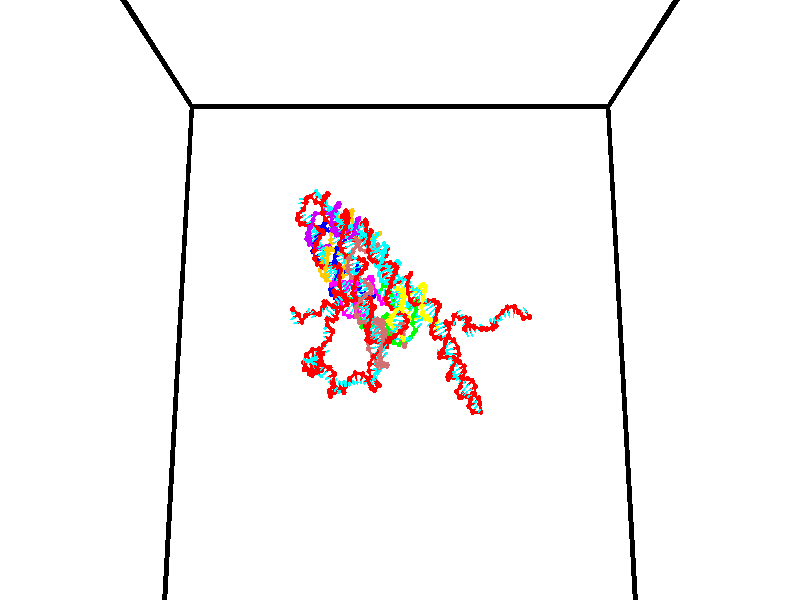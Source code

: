 // switches for output
#declare DRAW_BASES = 1; // possible values are 0, 1; only relevant for DNA ribbons
#declare DRAW_BASES_TYPE = 3; // possible values are 1, 2, 3; only relevant for DNA ribbons
#declare DRAW_FOG = 0; // set to 1 to enable fog

#include "colors.inc"

#include "transforms.inc"
background { rgb <1, 1, 1>}

#default {
   normal{
       ripples 0.25
       frequency 0.20
       turbulence 0.2
       lambda 5
   }
	finish {
		phong 0.1
		phong_size 40.
	}
}

// original window dimensions: 1024x640


// camera settings

camera {
	sky <0, 0.179814, -0.983701>
	up <0, 0.179814, -0.983701>
	right 1.6 * <1, 0, 0>
	location <35, 94.9851, 44.8844>
	look_at <35, 29.7336, 32.9568>
	direction <0, -65.2515, -11.9276>
	angle 67.0682
}


# declare cpy_camera_pos = <35, 94.9851, 44.8844>;
# if (DRAW_FOG = 1)
fog {
	fog_type 2
	up vnormalize(cpy_camera_pos)
	color rgbt<1,1,1,0.3>
	distance 1e-5
	fog_alt 3e-3
	fog_offset 56
}
# end


// LIGHTS

# declare lum = 6;
global_settings {
	ambient_light rgb lum * <0.05, 0.05, 0.05>
	max_trace_level 15
}# declare cpy_direct_light_amount = 0.25;
light_source
{	1000 * <-1, -1.16352, -0.803886>,
	rgb lum * cpy_direct_light_amount
	parallel
}

light_source
{	1000 * <1, 1.16352, 0.803886>,
	rgb lum * cpy_direct_light_amount
	parallel
}

// strand 0

// nucleotide -1

// particle -1
sphere {
	<24.147966, 34.791332, 34.664360> 0.250000
	pigment { color rgbt <1,0,0,0> }
	no_shadow
}
cylinder {
	<24.223122, 35.104393, 34.901730>,  <24.268215, 35.292229, 35.044151>, 0.100000
	pigment { color rgbt <1,0,0,0> }
	no_shadow
}
cylinder {
	<24.223122, 35.104393, 34.901730>,  <24.147966, 34.791332, 34.664360>, 0.100000
	pigment { color rgbt <1,0,0,0> }
	no_shadow
}

// particle -1
sphere {
	<24.223122, 35.104393, 34.901730> 0.100000
	pigment { color rgbt <1,0,0,0> }
	no_shadow
}
sphere {
	0, 1
	scale<0.080000,0.200000,0.300000>
	matrix <0.060305, -0.612238, 0.788371,
		0.980338, -0.112337, -0.162229,
		0.187886, 0.782653, 0.593425,
		24.279488, 35.339188, 35.079758>
	pigment { color rgbt <0,1,1,0> }
	no_shadow
}
cylinder {
	<24.732859, 34.786217, 35.135117>,  <24.147966, 34.791332, 34.664360>, 0.130000
	pigment { color rgbt <1,0,0,0> }
	no_shadow
}

// nucleotide -1

// particle -1
sphere {
	<24.732859, 34.786217, 35.135117> 0.250000
	pigment { color rgbt <1,0,0,0> }
	no_shadow
}
cylinder {
	<24.463585, 35.000732, 35.338768>,  <24.302021, 35.129444, 35.460960>, 0.100000
	pigment { color rgbt <1,0,0,0> }
	no_shadow
}
cylinder {
	<24.463585, 35.000732, 35.338768>,  <24.732859, 34.786217, 35.135117>, 0.100000
	pigment { color rgbt <1,0,0,0> }
	no_shadow
}

// particle -1
sphere {
	<24.463585, 35.000732, 35.338768> 0.100000
	pigment { color rgbt <1,0,0,0> }
	no_shadow
}
sphere {
	0, 1
	scale<0.080000,0.200000,0.300000>
	matrix <0.190781, -0.539239, 0.820259,
		0.714442, 0.649317, 0.260691,
		-0.673182, 0.536293, 0.509132,
		24.261631, 35.161621, 35.491508>
	pigment { color rgbt <0,1,1,0> }
	no_shadow
}
cylinder {
	<25.077549, 34.554531, 35.692039>,  <24.732859, 34.786217, 35.135117>, 0.130000
	pigment { color rgbt <1,0,0,0> }
	no_shadow
}

// nucleotide -1

// particle -1
sphere {
	<25.077549, 34.554531, 35.692039> 0.250000
	pigment { color rgbt <1,0,0,0> }
	no_shadow
}
cylinder {
	<24.772612, 34.793407, 35.791798>,  <24.589649, 34.936733, 35.851654>, 0.100000
	pigment { color rgbt <1,0,0,0> }
	no_shadow
}
cylinder {
	<24.772612, 34.793407, 35.791798>,  <25.077549, 34.554531, 35.692039>, 0.100000
	pigment { color rgbt <1,0,0,0> }
	no_shadow
}

// particle -1
sphere {
	<24.772612, 34.793407, 35.791798> 0.100000
	pigment { color rgbt <1,0,0,0> }
	no_shadow
}
sphere {
	0, 1
	scale<0.080000,0.200000,0.300000>
	matrix <0.036423, -0.345159, 0.937837,
		0.646146, 0.724039, 0.241378,
		-0.762344, 0.597188, 0.249395,
		24.543909, 34.972565, 35.866615>
	pigment { color rgbt <0,1,1,0> }
	no_shadow
}
cylinder {
	<25.491510, 34.940430, 35.244041>,  <25.077549, 34.554531, 35.692039>, 0.130000
	pigment { color rgbt <1,0,0,0> }
	no_shadow
}

// nucleotide -1

// particle -1
sphere {
	<25.491510, 34.940430, 35.244041> 0.250000
	pigment { color rgbt <1,0,0,0> }
	no_shadow
}
cylinder {
	<25.673914, 35.235458, 35.044827>,  <25.783356, 35.412476, 34.925297>, 0.100000
	pigment { color rgbt <1,0,0,0> }
	no_shadow
}
cylinder {
	<25.673914, 35.235458, 35.044827>,  <25.491510, 34.940430, 35.244041>, 0.100000
	pigment { color rgbt <1,0,0,0> }
	no_shadow
}

// particle -1
sphere {
	<25.673914, 35.235458, 35.044827> 0.100000
	pigment { color rgbt <1,0,0,0> }
	no_shadow
}
sphere {
	0, 1
	scale<0.080000,0.200000,0.300000>
	matrix <0.743741, -0.008488, 0.668414,
		0.488778, -0.675212, -0.552435,
		0.456010, 0.737575, -0.498035,
		25.810717, 35.456730, 34.895416>
	pigment { color rgbt <0,1,1,0> }
	no_shadow
}
cylinder {
	<26.196342, 34.640236, 34.914215>,  <25.491510, 34.940430, 35.244041>, 0.130000
	pigment { color rgbt <1,0,0,0> }
	no_shadow
}

// nucleotide -1

// particle -1
sphere {
	<26.196342, 34.640236, 34.914215> 0.250000
	pigment { color rgbt <1,0,0,0> }
	no_shadow
}
cylinder {
	<26.192421, 35.033703, 34.986111>,  <26.190067, 35.269783, 35.029247>, 0.100000
	pigment { color rgbt <1,0,0,0> }
	no_shadow
}
cylinder {
	<26.192421, 35.033703, 34.986111>,  <26.196342, 34.640236, 34.914215>, 0.100000
	pigment { color rgbt <1,0,0,0> }
	no_shadow
}

// particle -1
sphere {
	<26.192421, 35.033703, 34.986111> 0.100000
	pigment { color rgbt <1,0,0,0> }
	no_shadow
}
sphere {
	0, 1
	scale<0.080000,0.200000,0.300000>
	matrix <0.636097, -0.132555, 0.760138,
		0.771547, 0.121786, -0.624407,
		-0.009806, 0.983665, 0.179740,
		26.189480, 35.328804, 35.040031>
	pigment { color rgbt <0,1,1,0> }
	no_shadow
}
cylinder {
	<26.870338, 34.836620, 35.097878>,  <26.196342, 34.640236, 34.914215>, 0.130000
	pigment { color rgbt <1,0,0,0> }
	no_shadow
}

// nucleotide -1

// particle -1
sphere {
	<26.870338, 34.836620, 35.097878> 0.250000
	pigment { color rgbt <1,0,0,0> }
	no_shadow
}
cylinder {
	<26.588524, 35.085804, 35.233849>,  <26.419436, 35.235313, 35.315430>, 0.100000
	pigment { color rgbt <1,0,0,0> }
	no_shadow
}
cylinder {
	<26.588524, 35.085804, 35.233849>,  <26.870338, 34.836620, 35.097878>, 0.100000
	pigment { color rgbt <1,0,0,0> }
	no_shadow
}

// particle -1
sphere {
	<26.588524, 35.085804, 35.233849> 0.100000
	pigment { color rgbt <1,0,0,0> }
	no_shadow
}
sphere {
	0, 1
	scale<0.080000,0.200000,0.300000>
	matrix <0.470278, 0.051112, 0.881037,
		0.531473, 0.780585, -0.328973,
		-0.704539, 0.622956, 0.339927,
		26.377163, 35.272690, 35.335827>
	pigment { color rgbt <0,1,1,0> }
	no_shadow
}
cylinder {
	<27.140972, 34.652519, 34.527275>,  <26.870338, 34.836620, 35.097878>, 0.130000
	pigment { color rgbt <1,0,0,0> }
	no_shadow
}

// nucleotide -1

// particle -1
sphere {
	<27.140972, 34.652519, 34.527275> 0.250000
	pigment { color rgbt <1,0,0,0> }
	no_shadow
}
cylinder {
	<27.213242, 34.990116, 34.729275>,  <27.256603, 35.192677, 34.850475>, 0.100000
	pigment { color rgbt <1,0,0,0> }
	no_shadow
}
cylinder {
	<27.213242, 34.990116, 34.729275>,  <27.140972, 34.652519, 34.527275>, 0.100000
	pigment { color rgbt <1,0,0,0> }
	no_shadow
}

// particle -1
sphere {
	<27.213242, 34.990116, 34.729275> 0.100000
	pigment { color rgbt <1,0,0,0> }
	no_shadow
}
sphere {
	0, 1
	scale<0.080000,0.200000,0.300000>
	matrix <0.970187, -0.068609, -0.232441,
		-0.161532, 0.531942, -0.831231,
		0.180675, 0.843997, 0.505001,
		27.267445, 35.243317, 34.880775>
	pigment { color rgbt <0,1,1,0> }
	no_shadow
}
cylinder {
	<27.345942, 35.181030, 34.115505>,  <27.140972, 34.652519, 34.527275>, 0.130000
	pigment { color rgbt <1,0,0,0> }
	no_shadow
}

// nucleotide -1

// particle -1
sphere {
	<27.345942, 35.181030, 34.115505> 0.250000
	pigment { color rgbt <1,0,0,0> }
	no_shadow
}
cylinder {
	<27.535492, 35.210640, 34.466496>,  <27.649221, 35.228405, 34.677090>, 0.100000
	pigment { color rgbt <1,0,0,0> }
	no_shadow
}
cylinder {
	<27.535492, 35.210640, 34.466496>,  <27.345942, 35.181030, 34.115505>, 0.100000
	pigment { color rgbt <1,0,0,0> }
	no_shadow
}

// particle -1
sphere {
	<27.535492, 35.210640, 34.466496> 0.100000
	pigment { color rgbt <1,0,0,0> }
	no_shadow
}
sphere {
	0, 1
	scale<0.080000,0.200000,0.300000>
	matrix <0.869921, 0.115304, -0.479523,
		-0.136674, 0.990568, -0.009759,
		0.473875, 0.074028, 0.877475,
		27.677654, 35.232849, 34.729736>
	pigment { color rgbt <0,1,1,0> }
	no_shadow
}
cylinder {
	<27.679880, 35.938213, 34.290974>,  <27.345942, 35.181030, 34.115505>, 0.130000
	pigment { color rgbt <1,0,0,0> }
	no_shadow
}

// nucleotide -1

// particle -1
sphere {
	<27.679880, 35.938213, 34.290974> 0.250000
	pigment { color rgbt <1,0,0,0> }
	no_shadow
}
cylinder {
	<27.850216, 35.595356, 34.406879>,  <27.952417, 35.389641, 34.476421>, 0.100000
	pigment { color rgbt <1,0,0,0> }
	no_shadow
}
cylinder {
	<27.850216, 35.595356, 34.406879>,  <27.679880, 35.938213, 34.290974>, 0.100000
	pigment { color rgbt <1,0,0,0> }
	no_shadow
}

// particle -1
sphere {
	<27.850216, 35.595356, 34.406879> 0.100000
	pigment { color rgbt <1,0,0,0> }
	no_shadow
}
sphere {
	0, 1
	scale<0.080000,0.200000,0.300000>
	matrix <0.753340, 0.158503, -0.638245,
		0.501141, 0.490079, 0.713219,
		0.425837, -0.857146, 0.289764,
		27.977966, 35.338211, 34.493809>
	pigment { color rgbt <0,1,1,0> }
	no_shadow
}
cylinder {
	<28.386942, 36.111542, 34.654961>,  <27.679880, 35.938213, 34.290974>, 0.130000
	pigment { color rgbt <1,0,0,0> }
	no_shadow
}

// nucleotide -1

// particle -1
sphere {
	<28.386942, 36.111542, 34.654961> 0.250000
	pigment { color rgbt <1,0,0,0> }
	no_shadow
}
cylinder {
	<28.408329, 35.728600, 34.541389>,  <28.421162, 35.498837, 34.473248>, 0.100000
	pigment { color rgbt <1,0,0,0> }
	no_shadow
}
cylinder {
	<28.408329, 35.728600, 34.541389>,  <28.386942, 36.111542, 34.654961>, 0.100000
	pigment { color rgbt <1,0,0,0> }
	no_shadow
}

// particle -1
sphere {
	<28.408329, 35.728600, 34.541389> 0.100000
	pigment { color rgbt <1,0,0,0> }
	no_shadow
}
sphere {
	0, 1
	scale<0.080000,0.200000,0.300000>
	matrix <0.727570, 0.232099, -0.645579,
		0.683947, -0.172064, 0.708951,
		0.053466, -0.957353, -0.283932,
		28.424368, 35.441395, 34.456211>
	pigment { color rgbt <0,1,1,0> }
	no_shadow
}
cylinder {
	<29.133837, 35.865547, 34.792332>,  <28.386942, 36.111542, 34.654961>, 0.130000
	pigment { color rgbt <1,0,0,0> }
	no_shadow
}

// nucleotide -1

// particle -1
sphere {
	<29.133837, 35.865547, 34.792332> 0.250000
	pigment { color rgbt <1,0,0,0> }
	no_shadow
}
cylinder {
	<28.985811, 35.641331, 34.495995>,  <28.896996, 35.506802, 34.318192>, 0.100000
	pigment { color rgbt <1,0,0,0> }
	no_shadow
}
cylinder {
	<28.985811, 35.641331, 34.495995>,  <29.133837, 35.865547, 34.792332>, 0.100000
	pigment { color rgbt <1,0,0,0> }
	no_shadow
}

// particle -1
sphere {
	<28.985811, 35.641331, 34.495995> 0.100000
	pigment { color rgbt <1,0,0,0> }
	no_shadow
}
sphere {
	0, 1
	scale<0.080000,0.200000,0.300000>
	matrix <0.747839, 0.293379, -0.595537,
		0.551171, -0.774418, 0.310626,
		-0.370063, -0.560541, -0.740842,
		28.874792, 35.473167, 34.273743>
	pigment { color rgbt <0,1,1,0> }
	no_shadow
}
cylinder {
	<29.735758, 35.696030, 34.387192>,  <29.133837, 35.865547, 34.792332>, 0.130000
	pigment { color rgbt <1,0,0,0> }
	no_shadow
}

// nucleotide -1

// particle -1
sphere {
	<29.735758, 35.696030, 34.387192> 0.250000
	pigment { color rgbt <1,0,0,0> }
	no_shadow
}
cylinder {
	<29.421511, 35.591869, 34.162693>,  <29.232962, 35.529373, 34.027996>, 0.100000
	pigment { color rgbt <1,0,0,0> }
	no_shadow
}
cylinder {
	<29.421511, 35.591869, 34.162693>,  <29.735758, 35.696030, 34.387192>, 0.100000
	pigment { color rgbt <1,0,0,0> }
	no_shadow
}

// particle -1
sphere {
	<29.421511, 35.591869, 34.162693> 0.100000
	pigment { color rgbt <1,0,0,0> }
	no_shadow
}
sphere {
	0, 1
	scale<0.080000,0.200000,0.300000>
	matrix <0.543431, 0.143242, -0.827142,
		0.295785, -0.954815, 0.028978,
		-0.785617, -0.260404, -0.561245,
		29.185825, 35.513748, 33.994320>
	pigment { color rgbt <0,1,1,0> }
	no_shadow
}
cylinder {
	<29.505198, 36.173969, 33.804642>,  <29.735758, 35.696030, 34.387192>, 0.130000
	pigment { color rgbt <1,0,0,0> }
	no_shadow
}

// nucleotide -1

// particle -1
sphere {
	<29.505198, 36.173969, 33.804642> 0.250000
	pigment { color rgbt <1,0,0,0> }
	no_shadow
}
cylinder {
	<29.535824, 35.817646, 33.625488>,  <29.554199, 35.603851, 33.517994>, 0.100000
	pigment { color rgbt <1,0,0,0> }
	no_shadow
}
cylinder {
	<29.535824, 35.817646, 33.625488>,  <29.505198, 36.173969, 33.804642>, 0.100000
	pigment { color rgbt <1,0,0,0> }
	no_shadow
}

// particle -1
sphere {
	<29.535824, 35.817646, 33.625488> 0.100000
	pigment { color rgbt <1,0,0,0> }
	no_shadow
}
sphere {
	0, 1
	scale<0.080000,0.200000,0.300000>
	matrix <-0.808570, -0.318309, 0.494868,
		-0.583398, 0.324257, -0.744650,
		0.076564, -0.890807, -0.447885,
		29.558792, 35.550404, 33.491123>
	pigment { color rgbt <0,1,1,0> }
	no_shadow
}
cylinder {
	<28.760778, 35.949207, 33.500591>,  <29.505198, 36.173969, 33.804642>, 0.130000
	pigment { color rgbt <1,0,0,0> }
	no_shadow
}

// nucleotide -1

// particle -1
sphere {
	<28.760778, 35.949207, 33.500591> 0.250000
	pigment { color rgbt <1,0,0,0> }
	no_shadow
}
cylinder {
	<29.002920, 35.634388, 33.548100>,  <29.148205, 35.445496, 33.576603>, 0.100000
	pigment { color rgbt <1,0,0,0> }
	no_shadow
}
cylinder {
	<29.002920, 35.634388, 33.548100>,  <28.760778, 35.949207, 33.500591>, 0.100000
	pigment { color rgbt <1,0,0,0> }
	no_shadow
}

// particle -1
sphere {
	<29.002920, 35.634388, 33.548100> 0.100000
	pigment { color rgbt <1,0,0,0> }
	no_shadow
}
sphere {
	0, 1
	scale<0.080000,0.200000,0.300000>
	matrix <-0.715451, -0.472645, 0.514525,
		-0.348817, -0.396445, -0.849210,
		0.605356, -0.787044, 0.118770,
		29.184526, 35.398273, 33.583729>
	pigment { color rgbt <0,1,1,0> }
	no_shadow
}
cylinder {
	<28.321983, 35.268227, 33.209610>,  <28.760778, 35.949207, 33.500591>, 0.130000
	pigment { color rgbt <1,0,0,0> }
	no_shadow
}

// nucleotide -1

// particle -1
sphere {
	<28.321983, 35.268227, 33.209610> 0.250000
	pigment { color rgbt <1,0,0,0> }
	no_shadow
}
cylinder {
	<28.618605, 35.236347, 33.476067>,  <28.796577, 35.217220, 33.635941>, 0.100000
	pigment { color rgbt <1,0,0,0> }
	no_shadow
}
cylinder {
	<28.618605, 35.236347, 33.476067>,  <28.321983, 35.268227, 33.209610>, 0.100000
	pigment { color rgbt <1,0,0,0> }
	no_shadow
}

// particle -1
sphere {
	<28.618605, 35.236347, 33.476067> 0.100000
	pigment { color rgbt <1,0,0,0> }
	no_shadow
}
sphere {
	0, 1
	scale<0.080000,0.200000,0.300000>
	matrix <-0.622679, -0.451376, 0.639164,
		0.249741, -0.888767, -0.384346,
		0.741553, -0.079699, 0.666144,
		28.841070, 35.212437, 33.675911>
	pigment { color rgbt <0,1,1,0> }
	no_shadow
}
cylinder {
	<28.405836, 34.594677, 33.480747>,  <28.321983, 35.268227, 33.209610>, 0.130000
	pigment { color rgbt <1,0,0,0> }
	no_shadow
}

// nucleotide -1

// particle -1
sphere {
	<28.405836, 34.594677, 33.480747> 0.250000
	pigment { color rgbt <1,0,0,0> }
	no_shadow
}
cylinder {
	<28.539669, 34.864643, 33.743820>,  <28.619968, 35.026623, 33.901665>, 0.100000
	pigment { color rgbt <1,0,0,0> }
	no_shadow
}
cylinder {
	<28.539669, 34.864643, 33.743820>,  <28.405836, 34.594677, 33.480747>, 0.100000
	pigment { color rgbt <1,0,0,0> }
	no_shadow
}

// particle -1
sphere {
	<28.539669, 34.864643, 33.743820> 0.100000
	pigment { color rgbt <1,0,0,0> }
	no_shadow
}
sphere {
	0, 1
	scale<0.080000,0.200000,0.300000>
	matrix <-0.610312, -0.376578, 0.696928,
		0.718034, -0.634573, 0.285910,
		0.334584, 0.674912, 0.657683,
		28.640045, 35.067116, 33.941124>
	pigment { color rgbt <0,1,1,0> }
	no_shadow
}
cylinder {
	<28.513988, 34.186993, 34.046150>,  <28.405836, 34.594677, 33.480747>, 0.130000
	pigment { color rgbt <1,0,0,0> }
	no_shadow
}

// nucleotide -1

// particle -1
sphere {
	<28.513988, 34.186993, 34.046150> 0.250000
	pigment { color rgbt <1,0,0,0> }
	no_shadow
}
cylinder {
	<28.481503, 34.562012, 34.181442>,  <28.462011, 34.787025, 34.262619>, 0.100000
	pigment { color rgbt <1,0,0,0> }
	no_shadow
}
cylinder {
	<28.481503, 34.562012, 34.181442>,  <28.513988, 34.186993, 34.046150>, 0.100000
	pigment { color rgbt <1,0,0,0> }
	no_shadow
}

// particle -1
sphere {
	<28.481503, 34.562012, 34.181442> 0.100000
	pigment { color rgbt <1,0,0,0> }
	no_shadow
}
sphere {
	0, 1
	scale<0.080000,0.200000,0.300000>
	matrix <-0.645462, -0.308055, 0.698915,
		0.759462, -0.161552, 0.630173,
		-0.081217, 0.937552, 0.338232,
		28.457138, 34.843277, 34.282913>
	pigment { color rgbt <0,1,1,0> }
	no_shadow
}
cylinder {
	<28.586674, 34.208752, 34.823021>,  <28.513988, 34.186993, 34.046150>, 0.130000
	pigment { color rgbt <1,0,0,0> }
	no_shadow
}

// nucleotide -1

// particle -1
sphere {
	<28.586674, 34.208752, 34.823021> 0.250000
	pigment { color rgbt <1,0,0,0> }
	no_shadow
}
cylinder {
	<28.396124, 34.547901, 34.729912>,  <28.281794, 34.751389, 34.674046>, 0.100000
	pigment { color rgbt <1,0,0,0> }
	no_shadow
}
cylinder {
	<28.396124, 34.547901, 34.729912>,  <28.586674, 34.208752, 34.823021>, 0.100000
	pigment { color rgbt <1,0,0,0> }
	no_shadow
}

// particle -1
sphere {
	<28.396124, 34.547901, 34.729912> 0.100000
	pigment { color rgbt <1,0,0,0> }
	no_shadow
}
sphere {
	0, 1
	scale<0.080000,0.200000,0.300000>
	matrix <-0.645254, -0.157286, 0.747601,
		0.597257, 0.506337, 0.622019,
		-0.476373, 0.847870, -0.232776,
		28.253212, 34.802261, 34.660080>
	pigment { color rgbt <0,1,1,0> }
	no_shadow
}
cylinder {
	<28.561394, 34.536999, 35.408665>,  <28.586674, 34.208752, 34.823021>, 0.130000
	pigment { color rgbt <1,0,0,0> }
	no_shadow
}

// nucleotide -1

// particle -1
sphere {
	<28.561394, 34.536999, 35.408665> 0.250000
	pigment { color rgbt <1,0,0,0> }
	no_shadow
}
cylinder {
	<28.275846, 34.698097, 35.179516>,  <28.104517, 34.794758, 35.042027>, 0.100000
	pigment { color rgbt <1,0,0,0> }
	no_shadow
}
cylinder {
	<28.275846, 34.698097, 35.179516>,  <28.561394, 34.536999, 35.408665>, 0.100000
	pigment { color rgbt <1,0,0,0> }
	no_shadow
}

// particle -1
sphere {
	<28.275846, 34.698097, 35.179516> 0.100000
	pigment { color rgbt <1,0,0,0> }
	no_shadow
}
sphere {
	0, 1
	scale<0.080000,0.200000,0.300000>
	matrix <-0.641150, -0.046895, 0.765982,
		0.281631, 0.914110, 0.291698,
		-0.713871, 0.402746, -0.572874,
		28.061686, 34.818920, 35.007652>
	pigment { color rgbt <0,1,1,0> }
	no_shadow
}
cylinder {
	<28.293320, 35.211899, 35.703480>,  <28.561394, 34.536999, 35.408665>, 0.130000
	pigment { color rgbt <1,0,0,0> }
	no_shadow
}

// nucleotide -1

// particle -1
sphere {
	<28.293320, 35.211899, 35.703480> 0.250000
	pigment { color rgbt <1,0,0,0> }
	no_shadow
}
cylinder {
	<28.008501, 35.031296, 35.488396>,  <27.837610, 34.922932, 35.359344>, 0.100000
	pigment { color rgbt <1,0,0,0> }
	no_shadow
}
cylinder {
	<28.008501, 35.031296, 35.488396>,  <28.293320, 35.211899, 35.703480>, 0.100000
	pigment { color rgbt <1,0,0,0> }
	no_shadow
}

// particle -1
sphere {
	<28.008501, 35.031296, 35.488396> 0.100000
	pigment { color rgbt <1,0,0,0> }
	no_shadow
}
sphere {
	0, 1
	scale<0.080000,0.200000,0.300000>
	matrix <-0.587633, -0.035929, 0.808329,
		-0.384288, 0.891542, -0.239739,
		-0.712046, -0.451510, -0.537707,
		27.794888, 34.895844, 35.327084>
	pigment { color rgbt <0,1,1,0> }
	no_shadow
}
cylinder {
	<27.738359, 35.628990, 35.647083>,  <28.293320, 35.211899, 35.703480>, 0.130000
	pigment { color rgbt <1,0,0,0> }
	no_shadow
}

// nucleotide -1

// particle -1
sphere {
	<27.738359, 35.628990, 35.647083> 0.250000
	pigment { color rgbt <1,0,0,0> }
	no_shadow
}
cylinder {
	<27.655565, 35.237762, 35.637833>,  <27.605888, 35.003025, 35.632282>, 0.100000
	pigment { color rgbt <1,0,0,0> }
	no_shadow
}
cylinder {
	<27.655565, 35.237762, 35.637833>,  <27.738359, 35.628990, 35.647083>, 0.100000
	pigment { color rgbt <1,0,0,0> }
	no_shadow
}

// particle -1
sphere {
	<27.655565, 35.237762, 35.637833> 0.100000
	pigment { color rgbt <1,0,0,0> }
	no_shadow
}
sphere {
	0, 1
	scale<0.080000,0.200000,0.300000>
	matrix <-0.564533, 0.100098, 0.819318,
		-0.799037, 0.182640, -0.572872,
		-0.206983, -0.978071, -0.023124,
		27.593470, 34.944340, 35.630894>
	pigment { color rgbt <0,1,1,0> }
	no_shadow
}
cylinder {
	<27.836285, 36.059067, 36.219303>,  <27.738359, 35.628990, 35.647083>, 0.130000
	pigment { color rgbt <1,0,0,0> }
	no_shadow
}

// nucleotide -1

// particle -1
sphere {
	<27.836285, 36.059067, 36.219303> 0.250000
	pigment { color rgbt <1,0,0,0> }
	no_shadow
}
cylinder {
	<27.766129, 36.403904, 36.409477>,  <27.724035, 36.610806, 36.523582>, 0.100000
	pigment { color rgbt <1,0,0,0> }
	no_shadow
}
cylinder {
	<27.766129, 36.403904, 36.409477>,  <27.836285, 36.059067, 36.219303>, 0.100000
	pigment { color rgbt <1,0,0,0> }
	no_shadow
}

// particle -1
sphere {
	<27.766129, 36.403904, 36.409477> 0.100000
	pigment { color rgbt <1,0,0,0> }
	no_shadow
}
sphere {
	0, 1
	scale<0.080000,0.200000,0.300000>
	matrix <0.105014, -0.463786, 0.879701,
		0.978882, 0.204218, -0.009188,
		-0.175389, 0.862089, 0.475438,
		27.713512, 36.662529, 36.552109>
	pigment { color rgbt <0,1,1,0> }
	no_shadow
}
cylinder {
	<28.423458, 36.316448, 36.743465>,  <27.836285, 36.059067, 36.219303>, 0.130000
	pigment { color rgbt <1,0,0,0> }
	no_shadow
}

// nucleotide -1

// particle -1
sphere {
	<28.423458, 36.316448, 36.743465> 0.250000
	pigment { color rgbt <1,0,0,0> }
	no_shadow
}
cylinder {
	<28.034870, 36.375717, 36.817532>,  <27.801716, 36.411278, 36.861973>, 0.100000
	pigment { color rgbt <1,0,0,0> }
	no_shadow
}
cylinder {
	<28.034870, 36.375717, 36.817532>,  <28.423458, 36.316448, 36.743465>, 0.100000
	pigment { color rgbt <1,0,0,0> }
	no_shadow
}

// particle -1
sphere {
	<28.034870, 36.375717, 36.817532> 0.100000
	pigment { color rgbt <1,0,0,0> }
	no_shadow
}
sphere {
	0, 1
	scale<0.080000,0.200000,0.300000>
	matrix <0.107717, -0.419910, 0.901151,
		0.211279, 0.895389, 0.391970,
		-0.971472, 0.148172, 0.185167,
		27.743429, 36.420170, 36.873081>
	pigment { color rgbt <0,1,1,0> }
	no_shadow
}
cylinder {
	<28.182951, 36.718945, 37.460148>,  <28.423458, 36.316448, 36.743465>, 0.130000
	pigment { color rgbt <1,0,0,0> }
	no_shadow
}

// nucleotide -1

// particle -1
sphere {
	<28.182951, 36.718945, 37.460148> 0.250000
	pigment { color rgbt <1,0,0,0> }
	no_shadow
}
cylinder {
	<27.912798, 36.457230, 37.324055>,  <27.750706, 36.300201, 37.242397>, 0.100000
	pigment { color rgbt <1,0,0,0> }
	no_shadow
}
cylinder {
	<27.912798, 36.457230, 37.324055>,  <28.182951, 36.718945, 37.460148>, 0.100000
	pigment { color rgbt <1,0,0,0> }
	no_shadow
}

// particle -1
sphere {
	<27.912798, 36.457230, 37.324055> 0.100000
	pigment { color rgbt <1,0,0,0> }
	no_shadow
}
sphere {
	0, 1
	scale<0.080000,0.200000,0.300000>
	matrix <-0.002583, -0.459255, 0.888301,
		-0.737463, 0.600822, 0.308483,
		-0.675383, -0.654292, -0.340236,
		27.710182, 36.260941, 37.221985>
	pigment { color rgbt <0,1,1,0> }
	no_shadow
}
cylinder {
	<27.588495, 36.646191, 37.873211>,  <28.182951, 36.718945, 37.460148>, 0.130000
	pigment { color rgbt <1,0,0,0> }
	no_shadow
}

// nucleotide -1

// particle -1
sphere {
	<27.588495, 36.646191, 37.873211> 0.250000
	pigment { color rgbt <1,0,0,0> }
	no_shadow
}
cylinder {
	<27.606756, 36.286579, 37.699009>,  <27.617712, 36.070812, 37.594486>, 0.100000
	pigment { color rgbt <1,0,0,0> }
	no_shadow
}
cylinder {
	<27.606756, 36.286579, 37.699009>,  <27.588495, 36.646191, 37.873211>, 0.100000
	pigment { color rgbt <1,0,0,0> }
	no_shadow
}

// particle -1
sphere {
	<27.606756, 36.286579, 37.699009> 0.100000
	pigment { color rgbt <1,0,0,0> }
	no_shadow
}
sphere {
	0, 1
	scale<0.080000,0.200000,0.300000>
	matrix <0.163903, -0.423310, 0.891035,
		-0.985420, -0.112058, 0.128028,
		0.045652, -0.899028, -0.435504,
		27.620451, 36.016872, 37.568359>
	pigment { color rgbt <0,1,1,0> }
	no_shadow
}
cylinder {
	<27.146027, 36.351212, 38.341526>,  <27.588495, 36.646191, 37.873211>, 0.130000
	pigment { color rgbt <1,0,0,0> }
	no_shadow
}

// nucleotide -1

// particle -1
sphere {
	<27.146027, 36.351212, 38.341526> 0.250000
	pigment { color rgbt <1,0,0,0> }
	no_shadow
}
cylinder {
	<27.397987, 36.126392, 38.127113>,  <27.549164, 35.991501, 37.998466>, 0.100000
	pigment { color rgbt <1,0,0,0> }
	no_shadow
}
cylinder {
	<27.397987, 36.126392, 38.127113>,  <27.146027, 36.351212, 38.341526>, 0.100000
	pigment { color rgbt <1,0,0,0> }
	no_shadow
}

// particle -1
sphere {
	<27.397987, 36.126392, 38.127113> 0.100000
	pigment { color rgbt <1,0,0,0> }
	no_shadow
}
sphere {
	0, 1
	scale<0.080000,0.200000,0.300000>
	matrix <0.454321, -0.293118, 0.841234,
		-0.629933, -0.773423, 0.070715,
		0.629902, -0.562048, -0.536028,
		27.586958, 35.957779, 37.966305>
	pigment { color rgbt <0,1,1,0> }
	no_shadow
}
cylinder {
	<27.173677, 35.564812, 38.551945>,  <27.146027, 36.351212, 38.341526>, 0.130000
	pigment { color rgbt <1,0,0,0> }
	no_shadow
}

// nucleotide -1

// particle -1
sphere {
	<27.173677, 35.564812, 38.551945> 0.250000
	pigment { color rgbt <1,0,0,0> }
	no_shadow
}
cylinder {
	<27.546858, 35.645386, 38.432594>,  <27.770765, 35.693729, 38.360985>, 0.100000
	pigment { color rgbt <1,0,0,0> }
	no_shadow
}
cylinder {
	<27.546858, 35.645386, 38.432594>,  <27.173677, 35.564812, 38.551945>, 0.100000
	pigment { color rgbt <1,0,0,0> }
	no_shadow
}

// particle -1
sphere {
	<27.546858, 35.645386, 38.432594> 0.100000
	pigment { color rgbt <1,0,0,0> }
	no_shadow
}
sphere {
	0, 1
	scale<0.080000,0.200000,0.300000>
	matrix <0.351331, -0.328576, 0.876701,
		0.078554, -0.922748, -0.377314,
		0.932950, 0.201430, -0.298380,
		27.826742, 35.705814, 38.343079>
	pigment { color rgbt <0,1,1,0> }
	no_shadow
}
cylinder {
	<27.316196, 35.874603, 39.230885>,  <27.173677, 35.564812, 38.551945>, 0.130000
	pigment { color rgbt <1,0,0,0> }
	no_shadow
}

// nucleotide -1

// particle -1
sphere {
	<27.316196, 35.874603, 39.230885> 0.250000
	pigment { color rgbt <1,0,0,0> }
	no_shadow
}
cylinder {
	<27.053907, 35.714394, 39.486889>,  <26.896534, 35.618267, 39.640491>, 0.100000
	pigment { color rgbt <1,0,0,0> }
	no_shadow
}
cylinder {
	<27.053907, 35.714394, 39.486889>,  <27.316196, 35.874603, 39.230885>, 0.100000
	pigment { color rgbt <1,0,0,0> }
	no_shadow
}

// particle -1
sphere {
	<27.053907, 35.714394, 39.486889> 0.100000
	pigment { color rgbt <1,0,0,0> }
	no_shadow
}
sphere {
	0, 1
	scale<0.080000,0.200000,0.300000>
	matrix <-0.151336, -0.760761, -0.631141,
		0.739678, -0.510710, 0.438236,
		-0.655723, -0.400521, 0.640008,
		26.857191, 35.594238, 39.678890>
	pigment { color rgbt <0,1,1,0> }
	no_shadow
}
cylinder {
	<27.401415, 35.200485, 39.473278>,  <27.316196, 35.874603, 39.230885>, 0.130000
	pigment { color rgbt <1,0,0,0> }
	no_shadow
}

// nucleotide -1

// particle -1
sphere {
	<27.401415, 35.200485, 39.473278> 0.250000
	pigment { color rgbt <1,0,0,0> }
	no_shadow
}
cylinder {
	<27.001593, 35.205471, 39.484116>,  <26.761700, 35.208462, 39.490616>, 0.100000
	pigment { color rgbt <1,0,0,0> }
	no_shadow
}
cylinder {
	<27.001593, 35.205471, 39.484116>,  <27.401415, 35.200485, 39.473278>, 0.100000
	pigment { color rgbt <1,0,0,0> }
	no_shadow
}

// particle -1
sphere {
	<27.001593, 35.205471, 39.484116> 0.100000
	pigment { color rgbt <1,0,0,0> }
	no_shadow
}
sphere {
	0, 1
	scale<0.080000,0.200000,0.300000>
	matrix <-0.022029, -0.921004, -0.388930,
		0.020102, -0.389354, 0.920869,
		-0.999555, 0.012467, 0.027091,
		26.701727, 35.209209, 39.492245>
	pigment { color rgbt <0,1,1,0> }
	no_shadow
}
cylinder {
	<27.140154, 34.554039, 39.807415>,  <27.401415, 35.200485, 39.473278>, 0.130000
	pigment { color rgbt <1,0,0,0> }
	no_shadow
}

// nucleotide -1

// particle -1
sphere {
	<27.140154, 34.554039, 39.807415> 0.250000
	pigment { color rgbt <1,0,0,0> }
	no_shadow
}
cylinder {
	<26.849947, 34.693542, 39.570099>,  <26.675823, 34.777245, 39.427708>, 0.100000
	pigment { color rgbt <1,0,0,0> }
	no_shadow
}
cylinder {
	<26.849947, 34.693542, 39.570099>,  <27.140154, 34.554039, 39.807415>, 0.100000
	pigment { color rgbt <1,0,0,0> }
	no_shadow
}

// particle -1
sphere {
	<26.849947, 34.693542, 39.570099> 0.100000
	pigment { color rgbt <1,0,0,0> }
	no_shadow
}
sphere {
	0, 1
	scale<0.080000,0.200000,0.300000>
	matrix <-0.167538, -0.925653, -0.339261,
		-0.667501, -0.146741, 0.730007,
		-0.725516, 0.348761, -0.593289,
		26.632292, 34.798172, 39.392113>
	pigment { color rgbt <0,1,1,0> }
	no_shadow
}
cylinder {
	<26.495890, 34.150970, 39.891472>,  <27.140154, 34.554039, 39.807415>, 0.130000
	pigment { color rgbt <1,0,0,0> }
	no_shadow
}

// nucleotide -1

// particle -1
sphere {
	<26.495890, 34.150970, 39.891472> 0.250000
	pigment { color rgbt <1,0,0,0> }
	no_shadow
}
cylinder {
	<26.482021, 34.303246, 39.521851>,  <26.473701, 34.394611, 39.300079>, 0.100000
	pigment { color rgbt <1,0,0,0> }
	no_shadow
}
cylinder {
	<26.482021, 34.303246, 39.521851>,  <26.495890, 34.150970, 39.891472>, 0.100000
	pigment { color rgbt <1,0,0,0> }
	no_shadow
}

// particle -1
sphere {
	<26.482021, 34.303246, 39.521851> 0.100000
	pigment { color rgbt <1,0,0,0> }
	no_shadow
}
sphere {
	0, 1
	scale<0.080000,0.200000,0.300000>
	matrix <-0.140929, -0.917231, -0.372594,
		-0.989412, 0.117308, 0.085450,
		-0.034669, 0.380691, -0.924052,
		26.471621, 34.417454, 39.244637>
	pigment { color rgbt <0,1,1,0> }
	no_shadow
}
cylinder {
	<26.036224, 33.708691, 39.664238>,  <26.495890, 34.150970, 39.891472>, 0.130000
	pigment { color rgbt <1,0,0,0> }
	no_shadow
}

// nucleotide -1

// particle -1
sphere {
	<26.036224, 33.708691, 39.664238> 0.250000
	pigment { color rgbt <1,0,0,0> }
	no_shadow
}
cylinder {
	<26.200119, 33.884350, 39.344421>,  <26.298456, 33.989746, 39.152531>, 0.100000
	pigment { color rgbt <1,0,0,0> }
	no_shadow
}
cylinder {
	<26.200119, 33.884350, 39.344421>,  <26.036224, 33.708691, 39.664238>, 0.100000
	pigment { color rgbt <1,0,0,0> }
	no_shadow
}

// particle -1
sphere {
	<26.200119, 33.884350, 39.344421> 0.100000
	pigment { color rgbt <1,0,0,0> }
	no_shadow
}
sphere {
	0, 1
	scale<0.080000,0.200000,0.300000>
	matrix <-0.063750, -0.860563, -0.505339,
		-0.909973, 0.258028, -0.324610,
		0.409738, 0.439150, -0.799538,
		26.323040, 34.016094, 39.104561>
	pigment { color rgbt <0,1,1,0> }
	no_shadow
}
cylinder {
	<25.808519, 33.404770, 38.917416>,  <26.036224, 33.708691, 39.664238>, 0.130000
	pigment { color rgbt <1,0,0,0> }
	no_shadow
}

// nucleotide -1

// particle -1
sphere {
	<25.808519, 33.404770, 38.917416> 0.250000
	pigment { color rgbt <1,0,0,0> }
	no_shadow
}
cylinder {
	<26.170572, 33.558781, 38.845322>,  <26.387804, 33.651188, 38.802067>, 0.100000
	pigment { color rgbt <1,0,0,0> }
	no_shadow
}
cylinder {
	<26.170572, 33.558781, 38.845322>,  <25.808519, 33.404770, 38.917416>, 0.100000
	pigment { color rgbt <1,0,0,0> }
	no_shadow
}

// particle -1
sphere {
	<26.170572, 33.558781, 38.845322> 0.100000
	pigment { color rgbt <1,0,0,0> }
	no_shadow
}
sphere {
	0, 1
	scale<0.080000,0.200000,0.300000>
	matrix <0.265190, -0.842720, -0.468505,
		-0.332277, 0.376262, -0.864881,
		0.905133, 0.385031, -0.180236,
		26.442112, 33.674290, 38.791252>
	pigment { color rgbt <0,1,1,0> }
	no_shadow
}
cylinder {
	<26.340300, 32.967068, 39.006073>,  <25.808519, 33.404770, 38.917416>, 0.130000
	pigment { color rgbt <1,0,0,0> }
	no_shadow
}

// nucleotide -1

// particle -1
sphere {
	<26.340300, 32.967068, 39.006073> 0.250000
	pigment { color rgbt <1,0,0,0> }
	no_shadow
}
cylinder {
	<26.405279, 33.010052, 38.613735>,  <26.444267, 33.035843, 38.378330>, 0.100000
	pigment { color rgbt <1,0,0,0> }
	no_shadow
}
cylinder {
	<26.405279, 33.010052, 38.613735>,  <26.340300, 32.967068, 39.006073>, 0.100000
	pigment { color rgbt <1,0,0,0> }
	no_shadow
}

// particle -1
sphere {
	<26.405279, 33.010052, 38.613735> 0.100000
	pigment { color rgbt <1,0,0,0> }
	no_shadow
}
sphere {
	0, 1
	scale<0.080000,0.200000,0.300000>
	matrix <0.170456, 0.976051, 0.135162,
		0.971883, -0.189149, 0.140238,
		0.162445, 0.107457, -0.980849,
		26.454014, 33.042290, 38.319481>
	pigment { color rgbt <0,1,1,0> }
	no_shadow
}
cylinder {
	<26.951630, 33.361492, 38.883575>,  <26.340300, 32.967068, 39.006073>, 0.130000
	pigment { color rgbt <1,0,0,0> }
	no_shadow
}

// nucleotide -1

// particle -1
sphere {
	<26.951630, 33.361492, 38.883575> 0.250000
	pigment { color rgbt <1,0,0,0> }
	no_shadow
}
cylinder {
	<26.709557, 33.407146, 38.568432>,  <26.564312, 33.434540, 38.379345>, 0.100000
	pigment { color rgbt <1,0,0,0> }
	no_shadow
}
cylinder {
	<26.709557, 33.407146, 38.568432>,  <26.951630, 33.361492, 38.883575>, 0.100000
	pigment { color rgbt <1,0,0,0> }
	no_shadow
}

// particle -1
sphere {
	<26.709557, 33.407146, 38.568432> 0.100000
	pigment { color rgbt <1,0,0,0> }
	no_shadow
}
sphere {
	0, 1
	scale<0.080000,0.200000,0.300000>
	matrix <0.052450, 0.993236, 0.103596,
		0.794357, 0.021371, -0.607075,
		-0.605183, 0.114133, -0.787863,
		26.528002, 33.441387, 38.332073>
	pigment { color rgbt <0,1,1,0> }
	no_shadow
}
cylinder {
	<27.167923, 33.946331, 38.331825>,  <26.951630, 33.361492, 38.883575>, 0.130000
	pigment { color rgbt <1,0,0,0> }
	no_shadow
}

// nucleotide -1

// particle -1
sphere {
	<27.167923, 33.946331, 38.331825> 0.250000
	pigment { color rgbt <1,0,0,0> }
	no_shadow
}
cylinder {
	<26.779293, 33.924881, 38.424061>,  <26.546116, 33.912010, 38.479401>, 0.100000
	pigment { color rgbt <1,0,0,0> }
	no_shadow
}
cylinder {
	<26.779293, 33.924881, 38.424061>,  <27.167923, 33.946331, 38.331825>, 0.100000
	pigment { color rgbt <1,0,0,0> }
	no_shadow
}

// particle -1
sphere {
	<26.779293, 33.924881, 38.424061> 0.100000
	pigment { color rgbt <1,0,0,0> }
	no_shadow
}
sphere {
	0, 1
	scale<0.080000,0.200000,0.300000>
	matrix <0.065130, 0.875884, 0.478107,
		-0.227606, 0.479534, -0.847492,
		-0.971573, -0.053623, 0.230588,
		26.487822, 33.908794, 38.493237>
	pigment { color rgbt <0,1,1,0> }
	no_shadow
}
cylinder {
	<26.842197, 34.592571, 38.025536>,  <27.167923, 33.946331, 38.331825>, 0.130000
	pigment { color rgbt <1,0,0,0> }
	no_shadow
}

// nucleotide -1

// particle -1
sphere {
	<26.842197, 34.592571, 38.025536> 0.250000
	pigment { color rgbt <1,0,0,0> }
	no_shadow
}
cylinder {
	<26.659103, 34.430885, 38.342293>,  <26.549248, 34.333874, 38.532349>, 0.100000
	pigment { color rgbt <1,0,0,0> }
	no_shadow
}
cylinder {
	<26.659103, 34.430885, 38.342293>,  <26.842197, 34.592571, 38.025536>, 0.100000
	pigment { color rgbt <1,0,0,0> }
	no_shadow
}

// particle -1
sphere {
	<26.659103, 34.430885, 38.342293> 0.100000
	pigment { color rgbt <1,0,0,0> }
	no_shadow
}
sphere {
	0, 1
	scale<0.080000,0.200000,0.300000>
	matrix <-0.004736, 0.891774, 0.452457,
		-0.889077, 0.203354, -0.410108,
		-0.457733, -0.404211, 0.791893,
		26.521784, 34.309624, 38.579861>
	pigment { color rgbt <0,1,1,0> }
	no_shadow
}
cylinder {
	<26.262934, 35.027294, 38.131313>,  <26.842197, 34.592571, 38.025536>, 0.130000
	pigment { color rgbt <1,0,0,0> }
	no_shadow
}

// nucleotide -1

// particle -1
sphere {
	<26.262934, 35.027294, 38.131313> 0.250000
	pigment { color rgbt <1,0,0,0> }
	no_shadow
}
cylinder {
	<26.294048, 34.832245, 38.479145>,  <26.312717, 34.715214, 38.687843>, 0.100000
	pigment { color rgbt <1,0,0,0> }
	no_shadow
}
cylinder {
	<26.294048, 34.832245, 38.479145>,  <26.262934, 35.027294, 38.131313>, 0.100000
	pigment { color rgbt <1,0,0,0> }
	no_shadow
}

// particle -1
sphere {
	<26.294048, 34.832245, 38.479145> 0.100000
	pigment { color rgbt <1,0,0,0> }
	no_shadow
}
sphere {
	0, 1
	scale<0.080000,0.200000,0.300000>
	matrix <-0.203663, 0.846058, 0.492653,
		-0.975946, -0.215423, -0.033500,
		0.077786, -0.487626, 0.869581,
		26.317385, 34.685959, 38.740021>
	pigment { color rgbt <0,1,1,0> }
	no_shadow
}
cylinder {
	<25.686552, 35.189800, 38.603889>,  <26.262934, 35.027294, 38.131313>, 0.130000
	pigment { color rgbt <1,0,0,0> }
	no_shadow
}

// nucleotide -1

// particle -1
sphere {
	<25.686552, 35.189800, 38.603889> 0.250000
	pigment { color rgbt <1,0,0,0> }
	no_shadow
}
cylinder {
	<25.984743, 35.075424, 38.844723>,  <26.163658, 35.006798, 38.989223>, 0.100000
	pigment { color rgbt <1,0,0,0> }
	no_shadow
}
cylinder {
	<25.984743, 35.075424, 38.844723>,  <25.686552, 35.189800, 38.603889>, 0.100000
	pigment { color rgbt <1,0,0,0> }
	no_shadow
}

// particle -1
sphere {
	<25.984743, 35.075424, 38.844723> 0.100000
	pigment { color rgbt <1,0,0,0> }
	no_shadow
}
sphere {
	0, 1
	scale<0.080000,0.200000,0.300000>
	matrix <-0.109489, 0.838501, 0.533787,
		-0.657477, -0.463847, 0.593776,
		0.745477, -0.285940, 0.602081,
		26.208385, 34.989643, 39.025349>
	pigment { color rgbt <0,1,1,0> }
	no_shadow
}
cylinder {
	<25.407436, 35.049461, 39.184998>,  <25.686552, 35.189800, 38.603889>, 0.130000
	pigment { color rgbt <1,0,0,0> }
	no_shadow
}

// nucleotide -1

// particle -1
sphere {
	<25.407436, 35.049461, 39.184998> 0.250000
	pigment { color rgbt <1,0,0,0> }
	no_shadow
}
cylinder {
	<25.767479, 35.217663, 39.139420>,  <25.983503, 35.318584, 39.112072>, 0.100000
	pigment { color rgbt <1,0,0,0> }
	no_shadow
}
cylinder {
	<25.767479, 35.217663, 39.139420>,  <25.407436, 35.049461, 39.184998>, 0.100000
	pigment { color rgbt <1,0,0,0> }
	no_shadow
}

// particle -1
sphere {
	<25.767479, 35.217663, 39.139420> 0.100000
	pigment { color rgbt <1,0,0,0> }
	no_shadow
}
sphere {
	0, 1
	scale<0.080000,0.200000,0.300000>
	matrix <-0.371733, 0.877672, 0.302502,
		0.227211, -0.229926, 0.946314,
		0.900105, 0.420508, -0.113945,
		26.037510, 35.343815, 39.105236>
	pigment { color rgbt <0,1,1,0> }
	no_shadow
}
cylinder {
	<25.574928, 35.445042, 39.792946>,  <25.407436, 35.049461, 39.184998>, 0.130000
	pigment { color rgbt <1,0,0,0> }
	no_shadow
}

// nucleotide -1

// particle -1
sphere {
	<25.574928, 35.445042, 39.792946> 0.250000
	pigment { color rgbt <1,0,0,0> }
	no_shadow
}
cylinder {
	<25.725790, 35.572350, 39.445045>,  <25.816307, 35.648735, 39.236305>, 0.100000
	pigment { color rgbt <1,0,0,0> }
	no_shadow
}
cylinder {
	<25.725790, 35.572350, 39.445045>,  <25.574928, 35.445042, 39.792946>, 0.100000
	pigment { color rgbt <1,0,0,0> }
	no_shadow
}

// particle -1
sphere {
	<25.725790, 35.572350, 39.445045> 0.100000
	pigment { color rgbt <1,0,0,0> }
	no_shadow
}
sphere {
	0, 1
	scale<0.080000,0.200000,0.300000>
	matrix <-0.404930, 0.901251, 0.154202,
		0.832938, 0.294028, 0.468788,
		0.377157, 0.318267, -0.869747,
		25.838938, 35.667831, 39.184120>
	pigment { color rgbt <0,1,1,0> }
	no_shadow
}
cylinder {
	<25.872677, 36.155331, 39.819847>,  <25.574928, 35.445042, 39.792946>, 0.130000
	pigment { color rgbt <1,0,0,0> }
	no_shadow
}

// nucleotide -1

// particle -1
sphere {
	<25.872677, 36.155331, 39.819847> 0.250000
	pigment { color rgbt <1,0,0,0> }
	no_shadow
}
cylinder {
	<25.746243, 36.087990, 39.446377>,  <25.670382, 36.047585, 39.222294>, 0.100000
	pigment { color rgbt <1,0,0,0> }
	no_shadow
}
cylinder {
	<25.746243, 36.087990, 39.446377>,  <25.872677, 36.155331, 39.819847>, 0.100000
	pigment { color rgbt <1,0,0,0> }
	no_shadow
}

// particle -1
sphere {
	<25.746243, 36.087990, 39.446377> 0.100000
	pigment { color rgbt <1,0,0,0> }
	no_shadow
}
sphere {
	0, 1
	scale<0.080000,0.200000,0.300000>
	matrix <-0.460543, 0.887627, -0.004139,
		0.829452, 0.428689, -0.358100,
		-0.316085, -0.168354, -0.933674,
		25.651417, 36.037483, 39.166275>
	pigment { color rgbt <0,1,1,0> }
	no_shadow
}
cylinder {
	<26.680550, 36.092552, 39.951710>,  <25.872677, 36.155331, 39.819847>, 0.130000
	pigment { color rgbt <1,0,0,0> }
	no_shadow
}

// nucleotide -1

// particle -1
sphere {
	<26.680550, 36.092552, 39.951710> 0.250000
	pigment { color rgbt <1,0,0,0> }
	no_shadow
}
cylinder {
	<26.985338, 35.954704, 40.171032>,  <27.168211, 35.871998, 40.302624>, 0.100000
	pigment { color rgbt <1,0,0,0> }
	no_shadow
}
cylinder {
	<26.985338, 35.954704, 40.171032>,  <26.680550, 36.092552, 39.951710>, 0.100000
	pigment { color rgbt <1,0,0,0> }
	no_shadow
}

// particle -1
sphere {
	<26.985338, 35.954704, 40.171032> 0.100000
	pigment { color rgbt <1,0,0,0> }
	no_shadow
}
sphere {
	0, 1
	scale<0.080000,0.200000,0.300000>
	matrix <-0.638006, -0.544735, 0.544254,
		0.111122, -0.764528, -0.634939,
		0.761972, -0.344616, 0.548306,
		27.213930, 35.851318, 40.335526>
	pigment { color rgbt <0,1,1,0> }
	no_shadow
}
cylinder {
	<26.275209, 36.733822, 40.224758>,  <26.680550, 36.092552, 39.951710>, 0.130000
	pigment { color rgbt <1,0,0,0> }
	no_shadow
}

// nucleotide -1

// particle -1
sphere {
	<26.275209, 36.733822, 40.224758> 0.250000
	pigment { color rgbt <1,0,0,0> }
	no_shadow
}
cylinder {
	<26.661219, 36.813351, 40.156403>,  <26.892824, 36.861069, 40.115387>, 0.100000
	pigment { color rgbt <1,0,0,0> }
	no_shadow
}
cylinder {
	<26.661219, 36.813351, 40.156403>,  <26.275209, 36.733822, 40.224758>, 0.100000
	pigment { color rgbt <1,0,0,0> }
	no_shadow
}

// particle -1
sphere {
	<26.661219, 36.813351, 40.156403> 0.100000
	pigment { color rgbt <1,0,0,0> }
	no_shadow
}
sphere {
	0, 1
	scale<0.080000,0.200000,0.300000>
	matrix <-0.252366, 0.527843, -0.810983,
		-0.071039, 0.825742, 0.559556,
		0.965021, 0.198824, -0.170892,
		26.950726, 36.872997, 40.105137>
	pigment { color rgbt <0,1,1,0> }
	no_shadow
}
cylinder {
	<26.643003, 37.423237, 40.401608>,  <26.275209, 36.733822, 40.224758>, 0.130000
	pigment { color rgbt <1,0,0,0> }
	no_shadow
}

// nucleotide -1

// particle -1
sphere {
	<26.643003, 37.423237, 40.401608> 0.250000
	pigment { color rgbt <1,0,0,0> }
	no_shadow
}
cylinder {
	<26.851624, 37.286266, 40.089008>,  <26.976795, 37.204086, 39.901451>, 0.100000
	pigment { color rgbt <1,0,0,0> }
	no_shadow
}
cylinder {
	<26.851624, 37.286266, 40.089008>,  <26.643003, 37.423237, 40.401608>, 0.100000
	pigment { color rgbt <1,0,0,0> }
	no_shadow
}

// particle -1
sphere {
	<26.851624, 37.286266, 40.089008> 0.100000
	pigment { color rgbt <1,0,0,0> }
	no_shadow
}
sphere {
	0, 1
	scale<0.080000,0.200000,0.300000>
	matrix <-0.308864, 0.778042, -0.547040,
		0.795355, 0.526684, 0.300024,
		0.521549, -0.342425, -0.781494,
		27.008087, 37.183540, 39.854561>
	pigment { color rgbt <0,1,1,0> }
	no_shadow
}
cylinder {
	<27.103943, 37.992172, 40.153351>,  <26.643003, 37.423237, 40.401608>, 0.130000
	pigment { color rgbt <1,0,0,0> }
	no_shadow
}

// nucleotide -1

// particle -1
sphere {
	<27.103943, 37.992172, 40.153351> 0.250000
	pigment { color rgbt <1,0,0,0> }
	no_shadow
}
cylinder {
	<26.990616, 37.719688, 39.883331>,  <26.922619, 37.556198, 39.721321>, 0.100000
	pigment { color rgbt <1,0,0,0> }
	no_shadow
}
cylinder {
	<26.990616, 37.719688, 39.883331>,  <27.103943, 37.992172, 40.153351>, 0.100000
	pigment { color rgbt <1,0,0,0> }
	no_shadow
}

// particle -1
sphere {
	<26.990616, 37.719688, 39.883331> 0.100000
	pigment { color rgbt <1,0,0,0> }
	no_shadow
}
sphere {
	0, 1
	scale<0.080000,0.200000,0.300000>
	matrix <-0.283804, 0.731915, -0.619481,
		0.916072, 0.016072, -0.400693,
		-0.283317, -0.681207, -0.675048,
		26.905621, 37.515327, 39.680817>
	pigment { color rgbt <0,1,1,0> }
	no_shadow
}
cylinder {
	<27.422958, 38.101669, 39.442802>,  <27.103943, 37.992172, 40.153351>, 0.130000
	pigment { color rgbt <1,0,0,0> }
	no_shadow
}

// nucleotide -1

// particle -1
sphere {
	<27.422958, 38.101669, 39.442802> 0.250000
	pigment { color rgbt <1,0,0,0> }
	no_shadow
}
cylinder {
	<27.049726, 37.959274, 39.422264>,  <26.825787, 37.873837, 39.409943>, 0.100000
	pigment { color rgbt <1,0,0,0> }
	no_shadow
}
cylinder {
	<27.049726, 37.959274, 39.422264>,  <27.422958, 38.101669, 39.442802>, 0.100000
	pigment { color rgbt <1,0,0,0> }
	no_shadow
}

// particle -1
sphere {
	<27.049726, 37.959274, 39.422264> 0.100000
	pigment { color rgbt <1,0,0,0> }
	no_shadow
}
sphere {
	0, 1
	scale<0.080000,0.200000,0.300000>
	matrix <-0.286725, 0.822410, -0.491357,
		0.217139, -0.443754, -0.869444,
		-0.933081, -0.355984, -0.051342,
		26.769802, 37.852478, 39.406860>
	pigment { color rgbt <0,1,1,0> }
	no_shadow
}
cylinder {
	<27.837523, 38.479198, 39.773834>,  <27.422958, 38.101669, 39.442802>, 0.130000
	pigment { color rgbt <1,0,0,0> }
	no_shadow
}

// nucleotide -1

// particle -1
sphere {
	<27.837523, 38.479198, 39.773834> 0.250000
	pigment { color rgbt <1,0,0,0> }
	no_shadow
}
cylinder {
	<27.800371, 38.847179, 39.926182>,  <27.778080, 39.067966, 40.017590>, 0.100000
	pigment { color rgbt <1,0,0,0> }
	no_shadow
}
cylinder {
	<27.800371, 38.847179, 39.926182>,  <27.837523, 38.479198, 39.773834>, 0.100000
	pigment { color rgbt <1,0,0,0> }
	no_shadow
}

// particle -1
sphere {
	<27.800371, 38.847179, 39.926182> 0.100000
	pigment { color rgbt <1,0,0,0> }
	no_shadow
}
sphere {
	0, 1
	scale<0.080000,0.200000,0.300000>
	matrix <0.583378, -0.259706, 0.769560,
		0.806873, 0.293666, -0.512559,
		-0.092879, 0.919953, 0.380868,
		27.772507, 39.123165, 40.040443>
	pigment { color rgbt <0,1,1,0> }
	no_shadow
}
cylinder {
	<28.466835, 38.772270, 39.961082>,  <27.837523, 38.479198, 39.773834>, 0.130000
	pigment { color rgbt <1,0,0,0> }
	no_shadow
}

// nucleotide -1

// particle -1
sphere {
	<28.466835, 38.772270, 39.961082> 0.250000
	pigment { color rgbt <1,0,0,0> }
	no_shadow
}
cylinder {
	<28.214298, 38.949665, 40.215553>,  <28.062777, 39.056103, 40.368237>, 0.100000
	pigment { color rgbt <1,0,0,0> }
	no_shadow
}
cylinder {
	<28.214298, 38.949665, 40.215553>,  <28.466835, 38.772270, 39.961082>, 0.100000
	pigment { color rgbt <1,0,0,0> }
	no_shadow
}

// particle -1
sphere {
	<28.214298, 38.949665, 40.215553> 0.100000
	pigment { color rgbt <1,0,0,0> }
	no_shadow
}
sphere {
	0, 1
	scale<0.080000,0.200000,0.300000>
	matrix <0.541527, -0.335094, 0.771012,
		0.555116, 0.831281, -0.028603,
		-0.631343, 0.443491, 0.636177,
		28.024895, 39.082714, 40.406406>
	pigment { color rgbt <0,1,1,0> }
	no_shadow
}
cylinder {
	<28.946865, 39.150677, 40.463997>,  <28.466835, 38.772270, 39.961082>, 0.130000
	pigment { color rgbt <1,0,0,0> }
	no_shadow
}

// nucleotide -1

// particle -1
sphere {
	<28.946865, 39.150677, 40.463997> 0.250000
	pigment { color rgbt <1,0,0,0> }
	no_shadow
}
cylinder {
	<28.593929, 39.039982, 40.616257>,  <28.382168, 38.973564, 40.707611>, 0.100000
	pigment { color rgbt <1,0,0,0> }
	no_shadow
}
cylinder {
	<28.593929, 39.039982, 40.616257>,  <28.946865, 39.150677, 40.463997>, 0.100000
	pigment { color rgbt <1,0,0,0> }
	no_shadow
}

// particle -1
sphere {
	<28.593929, 39.039982, 40.616257> 0.100000
	pigment { color rgbt <1,0,0,0> }
	no_shadow
}
sphere {
	0, 1
	scale<0.080000,0.200000,0.300000>
	matrix <0.470561, -0.530585, 0.705019,
		0.006862, 0.801185, 0.598378,
		-0.882340, -0.276736, 0.380647,
		28.329227, 38.956963, 40.730450>
	pigment { color rgbt <0,1,1,0> }
	no_shadow
}
cylinder {
	<28.855831, 39.260803, 41.225594>,  <28.946865, 39.150677, 40.463997>, 0.130000
	pigment { color rgbt <1,0,0,0> }
	no_shadow
}

// nucleotide -1

// particle -1
sphere {
	<28.855831, 39.260803, 41.225594> 0.250000
	pigment { color rgbt <1,0,0,0> }
	no_shadow
}
cylinder {
	<28.669802, 38.932125, 41.093826>,  <28.558184, 38.734917, 41.014767>, 0.100000
	pigment { color rgbt <1,0,0,0> }
	no_shadow
}
cylinder {
	<28.669802, 38.932125, 41.093826>,  <28.855831, 39.260803, 41.225594>, 0.100000
	pigment { color rgbt <1,0,0,0> }
	no_shadow
}

// particle -1
sphere {
	<28.669802, 38.932125, 41.093826> 0.100000
	pigment { color rgbt <1,0,0,0> }
	no_shadow
}
sphere {
	0, 1
	scale<0.080000,0.200000,0.300000>
	matrix <0.562371, -0.561608, 0.606906,
		-0.683699, 0.096999, 0.723289,
		-0.465074, -0.821698, -0.329421,
		28.530279, 38.685616, 40.994999>
	pigment { color rgbt <0,1,1,0> }
	no_shadow
}
cylinder {
	<28.485668, 38.966560, 41.795017>,  <28.855831, 39.260803, 41.225594>, 0.130000
	pigment { color rgbt <1,0,0,0> }
	no_shadow
}

// nucleotide -1

// particle -1
sphere {
	<28.485668, 38.966560, 41.795017> 0.250000
	pigment { color rgbt <1,0,0,0> }
	no_shadow
}
cylinder {
	<28.638067, 38.716042, 41.522961>,  <28.729507, 38.565731, 41.359726>, 0.100000
	pigment { color rgbt <1,0,0,0> }
	no_shadow
}
cylinder {
	<28.638067, 38.716042, 41.522961>,  <28.485668, 38.966560, 41.795017>, 0.100000
	pigment { color rgbt <1,0,0,0> }
	no_shadow
}

// particle -1
sphere {
	<28.638067, 38.716042, 41.522961> 0.100000
	pigment { color rgbt <1,0,0,0> }
	no_shadow
}
sphere {
	0, 1
	scale<0.080000,0.200000,0.300000>
	matrix <0.663901, -0.326661, 0.672702,
		-0.643488, -0.707844, 0.291343,
		0.380998, -0.626298, -0.680141,
		28.752367, 38.528152, 41.318920>
	pigment { color rgbt <0,1,1,0> }
	no_shadow
}
cylinder {
	<28.508348, 38.220448, 42.114254>,  <28.485668, 38.966560, 41.795017>, 0.130000
	pigment { color rgbt <1,0,0,0> }
	no_shadow
}

// nucleotide -1

// particle -1
sphere {
	<28.508348, 38.220448, 42.114254> 0.250000
	pigment { color rgbt <1,0,0,0> }
	no_shadow
}
cylinder {
	<28.778259, 38.279915, 41.825096>,  <28.940207, 38.315594, 41.651604>, 0.100000
	pigment { color rgbt <1,0,0,0> }
	no_shadow
}
cylinder {
	<28.778259, 38.279915, 41.825096>,  <28.508348, 38.220448, 42.114254>, 0.100000
	pigment { color rgbt <1,0,0,0> }
	no_shadow
}

// particle -1
sphere {
	<28.778259, 38.279915, 41.825096> 0.100000
	pigment { color rgbt <1,0,0,0> }
	no_shadow
}
sphere {
	0, 1
	scale<0.080000,0.200000,0.300000>
	matrix <0.665371, -0.546324, 0.508734,
		-0.319303, -0.824275, -0.467565,
		0.674779, 0.148664, -0.722892,
		28.980694, 38.324512, 41.608227>
	pigment { color rgbt <0,1,1,0> }
	no_shadow
}
cylinder {
	<28.844566, 37.626953, 41.754772>,  <28.508348, 38.220448, 42.114254>, 0.130000
	pigment { color rgbt <1,0,0,0> }
	no_shadow
}

// nucleotide -1

// particle -1
sphere {
	<28.844566, 37.626953, 41.754772> 0.250000
	pigment { color rgbt <1,0,0,0> }
	no_shadow
}
cylinder {
	<29.089682, 37.941566, 41.785397>,  <29.236752, 38.130333, 41.803772>, 0.100000
	pigment { color rgbt <1,0,0,0> }
	no_shadow
}
cylinder {
	<29.089682, 37.941566, 41.785397>,  <28.844566, 37.626953, 41.754772>, 0.100000
	pigment { color rgbt <1,0,0,0> }
	no_shadow
}

// particle -1
sphere {
	<29.089682, 37.941566, 41.785397> 0.100000
	pigment { color rgbt <1,0,0,0> }
	no_shadow
}
sphere {
	0, 1
	scale<0.080000,0.200000,0.300000>
	matrix <0.649618, -0.556536, 0.517942,
		0.449983, -0.267657, -0.851983,
		0.612790, 0.786529, 0.076557,
		29.273520, 38.177525, 41.808365>
	pigment { color rgbt <0,1,1,0> }
	no_shadow
}
cylinder {
	<28.694429, 37.105373, 41.264614>,  <28.844566, 37.626953, 41.754772>, 0.130000
	pigment { color rgbt <1,0,0,0> }
	no_shadow
}

// nucleotide -1

// particle -1
sphere {
	<28.694429, 37.105373, 41.264614> 0.250000
	pigment { color rgbt <1,0,0,0> }
	no_shadow
}
cylinder {
	<28.750187, 36.810505, 41.000145>,  <28.783642, 36.633583, 40.841465>, 0.100000
	pigment { color rgbt <1,0,0,0> }
	no_shadow
}
cylinder {
	<28.750187, 36.810505, 41.000145>,  <28.694429, 37.105373, 41.264614>, 0.100000
	pigment { color rgbt <1,0,0,0> }
	no_shadow
}

// particle -1
sphere {
	<28.750187, 36.810505, 41.000145> 0.100000
	pigment { color rgbt <1,0,0,0> }
	no_shadow
}
sphere {
	0, 1
	scale<0.080000,0.200000,0.300000>
	matrix <0.956894, -0.071530, 0.281492,
		-0.254802, -0.671906, 0.695427,
		0.139392, -0.737175, -0.661168,
		28.792004, 36.589352, 40.801796>
	pigment { color rgbt <0,1,1,0> }
	no_shadow
}
cylinder {
	<29.374811, 36.841476, 41.529758>,  <28.694429, 37.105373, 41.264614>, 0.130000
	pigment { color rgbt <1,0,0,0> }
	no_shadow
}

// nucleotide -1

// particle -1
sphere {
	<29.374811, 36.841476, 41.529758> 0.250000
	pigment { color rgbt <1,0,0,0> }
	no_shadow
}
cylinder {
	<29.259874, 36.608601, 41.225525>,  <29.190912, 36.468876, 41.042984>, 0.100000
	pigment { color rgbt <1,0,0,0> }
	no_shadow
}
cylinder {
	<29.259874, 36.608601, 41.225525>,  <29.374811, 36.841476, 41.529758>, 0.100000
	pigment { color rgbt <1,0,0,0> }
	no_shadow
}

// particle -1
sphere {
	<29.259874, 36.608601, 41.225525> 0.100000
	pigment { color rgbt <1,0,0,0> }
	no_shadow
}
sphere {
	0, 1
	scale<0.080000,0.200000,0.300000>
	matrix <0.790124, -0.592932, 0.155359,
		-0.541423, -0.556316, 0.630376,
		-0.287341, -0.582190, -0.760585,
		29.173672, 36.433945, 40.997349>
	pigment { color rgbt <0,1,1,0> }
	no_shadow
}
cylinder {
	<29.573626, 36.152374, 41.693478>,  <29.374811, 36.841476, 41.529758>, 0.130000
	pigment { color rgbt <1,0,0,0> }
	no_shadow
}

// nucleotide -1

// particle -1
sphere {
	<29.573626, 36.152374, 41.693478> 0.250000
	pigment { color rgbt <1,0,0,0> }
	no_shadow
}
cylinder {
	<29.554142, 36.167122, 41.294224>,  <29.542452, 36.175972, 41.054672>, 0.100000
	pigment { color rgbt <1,0,0,0> }
	no_shadow
}
cylinder {
	<29.554142, 36.167122, 41.294224>,  <29.573626, 36.152374, 41.693478>, 0.100000
	pigment { color rgbt <1,0,0,0> }
	no_shadow
}

// particle -1
sphere {
	<29.554142, 36.167122, 41.294224> 0.100000
	pigment { color rgbt <1,0,0,0> }
	no_shadow
}
sphere {
	0, 1
	scale<0.080000,0.200000,0.300000>
	matrix <0.698693, -0.712865, -0.060430,
		-0.713762, -0.700331, 0.008959,
		-0.048707, 0.036873, -0.998132,
		29.539530, 36.178185, 40.994785>
	pigment { color rgbt <0,1,1,0> }
	no_shadow
}
cylinder {
	<29.482946, 35.469978, 41.572598>,  <29.573626, 36.152374, 41.693478>, 0.130000
	pigment { color rgbt <1,0,0,0> }
	no_shadow
}

// nucleotide -1

// particle -1
sphere {
	<29.482946, 35.469978, 41.572598> 0.250000
	pigment { color rgbt <1,0,0,0> }
	no_shadow
}
cylinder {
	<29.603640, 35.688194, 41.259846>,  <29.676056, 35.819122, 41.072193>, 0.100000
	pigment { color rgbt <1,0,0,0> }
	no_shadow
}
cylinder {
	<29.603640, 35.688194, 41.259846>,  <29.482946, 35.469978, 41.572598>, 0.100000
	pigment { color rgbt <1,0,0,0> }
	no_shadow
}

// particle -1
sphere {
	<29.603640, 35.688194, 41.259846> 0.100000
	pigment { color rgbt <1,0,0,0> }
	no_shadow
}
sphere {
	0, 1
	scale<0.080000,0.200000,0.300000>
	matrix <0.699943, -0.683590, -0.206847,
		-0.647331, -0.484861, -0.588110,
		0.301734, 0.545541, -0.781883,
		29.694160, 35.851856, 41.025280>
	pigment { color rgbt <0,1,1,0> }
	no_shadow
}
cylinder {
	<29.605452, 34.974876, 41.160286>,  <29.482946, 35.469978, 41.572598>, 0.130000
	pigment { color rgbt <1,0,0,0> }
	no_shadow
}

// nucleotide -1

// particle -1
sphere {
	<29.605452, 34.974876, 41.160286> 0.250000
	pigment { color rgbt <1,0,0,0> }
	no_shadow
}
cylinder {
	<29.847857, 35.279129, 41.067177>,  <29.993299, 35.461681, 41.011311>, 0.100000
	pigment { color rgbt <1,0,0,0> }
	no_shadow
}
cylinder {
	<29.847857, 35.279129, 41.067177>,  <29.605452, 34.974876, 41.160286>, 0.100000
	pigment { color rgbt <1,0,0,0> }
	no_shadow
}

// particle -1
sphere {
	<29.847857, 35.279129, 41.067177> 0.100000
	pigment { color rgbt <1,0,0,0> }
	no_shadow
}
sphere {
	0, 1
	scale<0.080000,0.200000,0.300000>
	matrix <0.751309, -0.643455, -0.146632,
		-0.261310, -0.086021, -0.961414,
		0.606013, 0.760635, -0.232769,
		30.029661, 35.507320, 40.997345>
	pigment { color rgbt <0,1,1,0> }
	no_shadow
}
cylinder {
	<29.947315, 34.823467, 40.527012>,  <29.605452, 34.974876, 41.160286>, 0.130000
	pigment { color rgbt <1,0,0,0> }
	no_shadow
}

// nucleotide -1

// particle -1
sphere {
	<29.947315, 34.823467, 40.527012> 0.250000
	pigment { color rgbt <1,0,0,0> }
	no_shadow
}
cylinder {
	<30.199732, 35.070202, 40.715183>,  <30.351183, 35.218243, 40.828087>, 0.100000
	pigment { color rgbt <1,0,0,0> }
	no_shadow
}
cylinder {
	<30.199732, 35.070202, 40.715183>,  <29.947315, 34.823467, 40.527012>, 0.100000
	pigment { color rgbt <1,0,0,0> }
	no_shadow
}

// particle -1
sphere {
	<30.199732, 35.070202, 40.715183> 0.100000
	pigment { color rgbt <1,0,0,0> }
	no_shadow
}
sphere {
	0, 1
	scale<0.080000,0.200000,0.300000>
	matrix <0.754099, -0.630031, -0.185460,
		0.181984, 0.471782, -0.862730,
		0.631043, 0.616834, 0.470426,
		30.389046, 35.255253, 40.856312>
	pigment { color rgbt <0,1,1,0> }
	no_shadow
}
cylinder {
	<30.579517, 35.056297, 40.085766>,  <29.947315, 34.823467, 40.527012>, 0.130000
	pigment { color rgbt <1,0,0,0> }
	no_shadow
}

// nucleotide -1

// particle -1
sphere {
	<30.579517, 35.056297, 40.085766> 0.250000
	pigment { color rgbt <1,0,0,0> }
	no_shadow
}
cylinder {
	<30.678755, 35.061878, 40.473221>,  <30.738297, 35.065228, 40.705692>, 0.100000
	pigment { color rgbt <1,0,0,0> }
	no_shadow
}
cylinder {
	<30.678755, 35.061878, 40.473221>,  <30.579517, 35.056297, 40.085766>, 0.100000
	pigment { color rgbt <1,0,0,0> }
	no_shadow
}

// particle -1
sphere {
	<30.678755, 35.061878, 40.473221> 0.100000
	pigment { color rgbt <1,0,0,0> }
	no_shadow
}
sphere {
	0, 1
	scale<0.080000,0.200000,0.300000>
	matrix <0.760800, -0.621790, -0.185907,
		0.599694, 0.783060, -0.164876,
		0.248094, 0.013950, 0.968635,
		30.753183, 35.066063, 40.763813>
	pigment { color rgbt <0,1,1,0> }
	no_shadow
}
cylinder {
	<31.311525, 35.333828, 40.183949>,  <30.579517, 35.056297, 40.085766>, 0.130000
	pigment { color rgbt <1,0,0,0> }
	no_shadow
}

// nucleotide -1

// particle -1
sphere {
	<31.311525, 35.333828, 40.183949> 0.250000
	pigment { color rgbt <1,0,0,0> }
	no_shadow
}
cylinder {
	<31.208973, 35.095070, 40.488052>,  <31.147442, 34.951817, 40.670513>, 0.100000
	pigment { color rgbt <1,0,0,0> }
	no_shadow
}
cylinder {
	<31.208973, 35.095070, 40.488052>,  <31.311525, 35.333828, 40.183949>, 0.100000
	pigment { color rgbt <1,0,0,0> }
	no_shadow
}

// particle -1
sphere {
	<31.208973, 35.095070, 40.488052> 0.100000
	pigment { color rgbt <1,0,0,0> }
	no_shadow
}
sphere {
	0, 1
	scale<0.080000,0.200000,0.300000>
	matrix <0.839748, -0.527036, -0.130599,
		0.478637, 0.604941, 0.636359,
		-0.256380, -0.596891, 0.760257,
		31.132059, 34.916004, 40.716129>
	pigment { color rgbt <0,1,1,0> }
	no_shadow
}
cylinder {
	<31.875648, 35.321980, 40.561005>,  <31.311525, 35.333828, 40.183949>, 0.130000
	pigment { color rgbt <1,0,0,0> }
	no_shadow
}

// nucleotide -1

// particle -1
sphere {
	<31.875648, 35.321980, 40.561005> 0.250000
	pigment { color rgbt <1,0,0,0> }
	no_shadow
}
cylinder {
	<31.670776, 35.004738, 40.692856>,  <31.547853, 34.814392, 40.771969>, 0.100000
	pigment { color rgbt <1,0,0,0> }
	no_shadow
}
cylinder {
	<31.670776, 35.004738, 40.692856>,  <31.875648, 35.321980, 40.561005>, 0.100000
	pigment { color rgbt <1,0,0,0> }
	no_shadow
}

// particle -1
sphere {
	<31.670776, 35.004738, 40.692856> 0.100000
	pigment { color rgbt <1,0,0,0> }
	no_shadow
}
sphere {
	0, 1
	scale<0.080000,0.200000,0.300000>
	matrix <0.807048, -0.575722, -0.131215,
		0.293844, 0.198824, 0.934947,
		-0.512181, -0.793104, 0.329632,
		31.517122, 34.766808, 40.791744>
	pigment { color rgbt <0,1,1,0> }
	no_shadow
}
cylinder {
	<32.126419, 34.909477, 41.262180>,  <31.875648, 35.321980, 40.561005>, 0.130000
	pigment { color rgbt <1,0,0,0> }
	no_shadow
}

// nucleotide -1

// particle -1
sphere {
	<32.126419, 34.909477, 41.262180> 0.250000
	pigment { color rgbt <1,0,0,0> }
	no_shadow
}
cylinder {
	<31.935747, 34.688072, 40.989006>,  <31.821344, 34.555229, 40.825100>, 0.100000
	pigment { color rgbt <1,0,0,0> }
	no_shadow
}
cylinder {
	<31.935747, 34.688072, 40.989006>,  <32.126419, 34.909477, 41.262180>, 0.100000
	pigment { color rgbt <1,0,0,0> }
	no_shadow
}

// particle -1
sphere {
	<31.935747, 34.688072, 40.989006> 0.100000
	pigment { color rgbt <1,0,0,0> }
	no_shadow
}
sphere {
	0, 1
	scale<0.080000,0.200000,0.300000>
	matrix <0.807300, -0.583101, -0.090887,
		-0.347916, -0.594661, 0.724799,
		-0.476678, -0.553509, -0.682940,
		31.792744, 34.522018, 40.784122>
	pigment { color rgbt <0,1,1,0> }
	no_shadow
}
cylinder {
	<32.453140, 34.281036, 41.422325>,  <32.126419, 34.909477, 41.262180>, 0.130000
	pigment { color rgbt <1,0,0,0> }
	no_shadow
}

// nucleotide -1

// particle -1
sphere {
	<32.453140, 34.281036, 41.422325> 0.250000
	pigment { color rgbt <1,0,0,0> }
	no_shadow
}
cylinder {
	<32.259106, 34.243717, 41.074535>,  <32.142685, 34.221325, 40.865860>, 0.100000
	pigment { color rgbt <1,0,0,0> }
	no_shadow
}
cylinder {
	<32.259106, 34.243717, 41.074535>,  <32.453140, 34.281036, 41.422325>, 0.100000
	pigment { color rgbt <1,0,0,0> }
	no_shadow
}

// particle -1
sphere {
	<32.259106, 34.243717, 41.074535> 0.100000
	pigment { color rgbt <1,0,0,0> }
	no_shadow
}
sphere {
	0, 1
	scale<0.080000,0.200000,0.300000>
	matrix <0.731871, -0.587496, -0.345273,
		-0.478598, -0.803830, 0.353271,
		-0.485087, -0.093302, -0.869474,
		32.113579, 34.215725, 40.813694>
	pigment { color rgbt <0,1,1,0> }
	no_shadow
}
cylinder {
	<32.927860, 33.855801, 40.987617>,  <32.453140, 34.281036, 41.422325>, 0.130000
	pigment { color rgbt <1,0,0,0> }
	no_shadow
}

// nucleotide -1

// particle -1
sphere {
	<32.927860, 33.855801, 40.987617> 0.250000
	pigment { color rgbt <1,0,0,0> }
	no_shadow
}
cylinder {
	<32.609043, 33.891808, 40.748749>,  <32.417751, 33.913414, 40.605427>, 0.100000
	pigment { color rgbt <1,0,0,0> }
	no_shadow
}
cylinder {
	<32.609043, 33.891808, 40.748749>,  <32.927860, 33.855801, 40.987617>, 0.100000
	pigment { color rgbt <1,0,0,0> }
	no_shadow
}

// particle -1
sphere {
	<32.609043, 33.891808, 40.748749> 0.100000
	pigment { color rgbt <1,0,0,0> }
	no_shadow
}
sphere {
	0, 1
	scale<0.080000,0.200000,0.300000>
	matrix <0.383726, -0.688076, -0.615878,
		-0.466343, -0.720033, 0.513883,
		-0.797044, 0.090020, -0.597175,
		32.369930, 33.918812, 40.569595>
	pigment { color rgbt <0,1,1,0> }
	no_shadow
}
cylinder {
	<32.627075, 33.220146, 40.774761>,  <32.927860, 33.855801, 40.987617>, 0.130000
	pigment { color rgbt <1,0,0,0> }
	no_shadow
}

// nucleotide -1

// particle -1
sphere {
	<32.627075, 33.220146, 40.774761> 0.250000
	pigment { color rgbt <1,0,0,0> }
	no_shadow
}
cylinder {
	<32.517933, 33.456470, 40.471054>,  <32.452450, 33.598267, 40.288830>, 0.100000
	pigment { color rgbt <1,0,0,0> }
	no_shadow
}
cylinder {
	<32.517933, 33.456470, 40.471054>,  <32.627075, 33.220146, 40.774761>, 0.100000
	pigment { color rgbt <1,0,0,0> }
	no_shadow
}

// particle -1
sphere {
	<32.517933, 33.456470, 40.471054> 0.100000
	pigment { color rgbt <1,0,0,0> }
	no_shadow
}
sphere {
	0, 1
	scale<0.080000,0.200000,0.300000>
	matrix <0.300441, -0.697416, -0.650650,
		-0.913940, -0.405648, 0.012788,
		-0.272854, 0.590813, -0.759270,
		32.436077, 33.633713, 40.243275>
	pigment { color rgbt <0,1,1,0> }
	no_shadow
}
cylinder {
	<32.008526, 32.953548, 40.324104>,  <32.627075, 33.220146, 40.774761>, 0.130000
	pigment { color rgbt <1,0,0,0> }
	no_shadow
}

// nucleotide -1

// particle -1
sphere {
	<32.008526, 32.953548, 40.324104> 0.250000
	pigment { color rgbt <1,0,0,0> }
	no_shadow
}
cylinder {
	<32.280468, 33.170937, 40.127151>,  <32.443634, 33.301369, 40.008980>, 0.100000
	pigment { color rgbt <1,0,0,0> }
	no_shadow
}
cylinder {
	<32.280468, 33.170937, 40.127151>,  <32.008526, 32.953548, 40.324104>, 0.100000
	pigment { color rgbt <1,0,0,0> }
	no_shadow
}

// particle -1
sphere {
	<32.280468, 33.170937, 40.127151> 0.100000
	pigment { color rgbt <1,0,0,0> }
	no_shadow
}
sphere {
	0, 1
	scale<0.080000,0.200000,0.300000>
	matrix <0.081022, -0.722971, -0.686110,
		-0.728855, 0.426563, -0.535550,
		0.679857, 0.543467, -0.492380,
		32.484425, 33.333977, 39.979439>
	pigment { color rgbt <0,1,1,0> }
	no_shadow
}
cylinder {
	<31.804466, 32.887642, 39.713219>,  <32.008526, 32.953548, 40.324104>, 0.130000
	pigment { color rgbt <1,0,0,0> }
	no_shadow
}

// nucleotide -1

// particle -1
sphere {
	<31.804466, 32.887642, 39.713219> 0.250000
	pigment { color rgbt <1,0,0,0> }
	no_shadow
}
cylinder {
	<32.170010, 33.033897, 39.642597>,  <32.389336, 33.121651, 39.600224>, 0.100000
	pigment { color rgbt <1,0,0,0> }
	no_shadow
}
cylinder {
	<32.170010, 33.033897, 39.642597>,  <31.804466, 32.887642, 39.713219>, 0.100000
	pigment { color rgbt <1,0,0,0> }
	no_shadow
}

// particle -1
sphere {
	<32.170010, 33.033897, 39.642597> 0.100000
	pigment { color rgbt <1,0,0,0> }
	no_shadow
}
sphere {
	0, 1
	scale<0.080000,0.200000,0.300000>
	matrix <0.016406, -0.467728, -0.883720,
		-0.405703, 0.804698, -0.433436,
		0.913858, 0.365639, -0.176557,
		32.444168, 33.143589, 39.589630>
	pigment { color rgbt <0,1,1,0> }
	no_shadow
}
cylinder {
	<31.889557, 33.532524, 39.161877>,  <31.804466, 32.887642, 39.713219>, 0.130000
	pigment { color rgbt <1,0,0,0> }
	no_shadow
}

// nucleotide -1

// particle -1
sphere {
	<31.889557, 33.532524, 39.161877> 0.250000
	pigment { color rgbt <1,0,0,0> }
	no_shadow
}
cylinder {
	<32.221741, 33.309769, 39.167736>,  <32.421051, 33.176117, 39.171253>, 0.100000
	pigment { color rgbt <1,0,0,0> }
	no_shadow
}
cylinder {
	<32.221741, 33.309769, 39.167736>,  <31.889557, 33.532524, 39.161877>, 0.100000
	pigment { color rgbt <1,0,0,0> }
	no_shadow
}

// particle -1
sphere {
	<32.221741, 33.309769, 39.167736> 0.100000
	pigment { color rgbt <1,0,0,0> }
	no_shadow
}
sphere {
	0, 1
	scale<0.080000,0.200000,0.300000>
	matrix <-0.101824, -0.177600, -0.978821,
		0.547694, 0.811380, -0.204194,
		0.830460, -0.556886, 0.014653,
		32.470879, 33.142704, 39.172131>
	pigment { color rgbt <0,1,1,0> }
	no_shadow
}
cylinder {
	<32.320400, 33.749535, 38.552235>,  <31.889557, 33.532524, 39.161877>, 0.130000
	pigment { color rgbt <1,0,0,0> }
	no_shadow
}

// nucleotide -1

// particle -1
sphere {
	<32.320400, 33.749535, 38.552235> 0.250000
	pigment { color rgbt <1,0,0,0> }
	no_shadow
}
cylinder {
	<32.485634, 33.398682, 38.650215>,  <32.584774, 33.188171, 38.709003>, 0.100000
	pigment { color rgbt <1,0,0,0> }
	no_shadow
}
cylinder {
	<32.485634, 33.398682, 38.650215>,  <32.320400, 33.749535, 38.552235>, 0.100000
	pigment { color rgbt <1,0,0,0> }
	no_shadow
}

// particle -1
sphere {
	<32.485634, 33.398682, 38.650215> 0.100000
	pigment { color rgbt <1,0,0,0> }
	no_shadow
}
sphere {
	0, 1
	scale<0.080000,0.200000,0.300000>
	matrix <0.098287, -0.224463, -0.969513,
		0.905373, 0.424567, -0.006511,
		0.413085, -0.877131, 0.244952,
		32.609558, 33.135544, 38.723701>
	pigment { color rgbt <0,1,1,0> }
	no_shadow
}
cylinder {
	<32.857716, 33.706871, 38.124302>,  <32.320400, 33.749535, 38.552235>, 0.130000
	pigment { color rgbt <1,0,0,0> }
	no_shadow
}

// nucleotide -1

// particle -1
sphere {
	<32.857716, 33.706871, 38.124302> 0.250000
	pigment { color rgbt <1,0,0,0> }
	no_shadow
}
cylinder {
	<32.822063, 33.326691, 38.243435>,  <32.800671, 33.098583, 38.314915>, 0.100000
	pigment { color rgbt <1,0,0,0> }
	no_shadow
}
cylinder {
	<32.822063, 33.326691, 38.243435>,  <32.857716, 33.706871, 38.124302>, 0.100000
	pigment { color rgbt <1,0,0,0> }
	no_shadow
}

// particle -1
sphere {
	<32.822063, 33.326691, 38.243435> 0.100000
	pigment { color rgbt <1,0,0,0> }
	no_shadow
}
sphere {
	0, 1
	scale<0.080000,0.200000,0.300000>
	matrix <0.086497, -0.305279, -0.948326,
		0.992257, -0.058765, 0.109422,
		-0.089133, -0.950448, 0.297833,
		32.795322, 33.041557, 38.332787>
	pigment { color rgbt <0,1,1,0> }
	no_shadow
}
cylinder {
	<33.365383, 33.378529, 37.715595>,  <32.857716, 33.706871, 38.124302>, 0.130000
	pigment { color rgbt <1,0,0,0> }
	no_shadow
}

// nucleotide -1

// particle -1
sphere {
	<33.365383, 33.378529, 37.715595> 0.250000
	pigment { color rgbt <1,0,0,0> }
	no_shadow
}
cylinder {
	<33.118923, 33.088837, 37.839436>,  <32.971046, 32.915020, 37.913738>, 0.100000
	pigment { color rgbt <1,0,0,0> }
	no_shadow
}
cylinder {
	<33.118923, 33.088837, 37.839436>,  <33.365383, 33.378529, 37.715595>, 0.100000
	pigment { color rgbt <1,0,0,0> }
	no_shadow
}

// particle -1
sphere {
	<33.118923, 33.088837, 37.839436> 0.100000
	pigment { color rgbt <1,0,0,0> }
	no_shadow
}
sphere {
	0, 1
	scale<0.080000,0.200000,0.300000>
	matrix <0.052610, -0.430039, -0.901276,
		0.785873, -0.539030, 0.303069,
		-0.616146, -0.724233, 0.309598,
		32.934078, 32.871567, 37.932316>
	pigment { color rgbt <0,1,1,0> }
	no_shadow
}
cylinder {
	<33.643150, 32.634575, 37.581745>,  <33.365383, 33.378529, 37.715595>, 0.130000
	pigment { color rgbt <1,0,0,0> }
	no_shadow
}

// nucleotide -1

// particle -1
sphere {
	<33.643150, 32.634575, 37.581745> 0.250000
	pigment { color rgbt <1,0,0,0> }
	no_shadow
}
cylinder {
	<33.244755, 32.601929, 37.596390>,  <33.005718, 32.582340, 37.605175>, 0.100000
	pigment { color rgbt <1,0,0,0> }
	no_shadow
}
cylinder {
	<33.244755, 32.601929, 37.596390>,  <33.643150, 32.634575, 37.581745>, 0.100000
	pigment { color rgbt <1,0,0,0> }
	no_shadow
}

// particle -1
sphere {
	<33.244755, 32.601929, 37.596390> 0.100000
	pigment { color rgbt <1,0,0,0> }
	no_shadow
}
sphere {
	0, 1
	scale<0.080000,0.200000,0.300000>
	matrix <0.013333, -0.540182, -0.841443,
		0.088451, -0.837582, 0.539105,
		-0.995991, -0.081614, 0.036612,
		32.945957, 32.577446, 37.607372>
	pigment { color rgbt <0,1,1,0> }
	no_shadow
}
cylinder {
	<33.496925, 32.005283, 37.301945>,  <33.643150, 32.634575, 37.581745>, 0.130000
	pigment { color rgbt <1,0,0,0> }
	no_shadow
}

// nucleotide -1

// particle -1
sphere {
	<33.496925, 32.005283, 37.301945> 0.250000
	pigment { color rgbt <1,0,0,0> }
	no_shadow
}
cylinder {
	<33.129948, 32.164188, 37.293201>,  <32.909760, 32.259533, 37.287956>, 0.100000
	pigment { color rgbt <1,0,0,0> }
	no_shadow
}
cylinder {
	<33.129948, 32.164188, 37.293201>,  <33.496925, 32.005283, 37.301945>, 0.100000
	pigment { color rgbt <1,0,0,0> }
	no_shadow
}

// particle -1
sphere {
	<33.129948, 32.164188, 37.293201> 0.100000
	pigment { color rgbt <1,0,0,0> }
	no_shadow
}
sphere {
	0, 1
	scale<0.080000,0.200000,0.300000>
	matrix <-0.197998, -0.503533, -0.840982,
		-0.345099, -0.767226, 0.540621,
		-0.917444, 0.397264, -0.021859,
		32.854713, 32.283367, 37.286644>
	pigment { color rgbt <0,1,1,0> }
	no_shadow
}
cylinder {
	<33.055515, 31.426859, 36.954296>,  <33.496925, 32.005283, 37.301945>, 0.130000
	pigment { color rgbt <1,0,0,0> }
	no_shadow
}

// nucleotide -1

// particle -1
sphere {
	<33.055515, 31.426859, 36.954296> 0.250000
	pigment { color rgbt <1,0,0,0> }
	no_shadow
}
cylinder {
	<32.871910, 31.781290, 36.928452>,  <32.761749, 31.993950, 36.912945>, 0.100000
	pigment { color rgbt <1,0,0,0> }
	no_shadow
}
cylinder {
	<32.871910, 31.781290, 36.928452>,  <33.055515, 31.426859, 36.954296>, 0.100000
	pigment { color rgbt <1,0,0,0> }
	no_shadow
}

// particle -1
sphere {
	<32.871910, 31.781290, 36.928452> 0.100000
	pigment { color rgbt <1,0,0,0> }
	no_shadow
}
sphere {
	0, 1
	scale<0.080000,0.200000,0.300000>
	matrix <-0.099700, -0.123637, -0.987306,
		-0.882820, -0.446741, 0.145092,
		-0.459009, 0.886079, -0.064610,
		32.734207, 32.047115, 36.909069>
	pigment { color rgbt <0,1,1,0> }
	no_shadow
}
cylinder {
	<32.363525, 31.285477, 36.711784>,  <33.055515, 31.426859, 36.954296>, 0.130000
	pigment { color rgbt <1,0,0,0> }
	no_shadow
}

// nucleotide -1

// particle -1
sphere {
	<32.363525, 31.285477, 36.711784> 0.250000
	pigment { color rgbt <1,0,0,0> }
	no_shadow
}
cylinder {
	<32.403107, 31.673746, 36.624146>,  <32.426853, 31.906708, 36.571560>, 0.100000
	pigment { color rgbt <1,0,0,0> }
	no_shadow
}
cylinder {
	<32.403107, 31.673746, 36.624146>,  <32.363525, 31.285477, 36.711784>, 0.100000
	pigment { color rgbt <1,0,0,0> }
	no_shadow
}

// particle -1
sphere {
	<32.403107, 31.673746, 36.624146> 0.100000
	pigment { color rgbt <1,0,0,0> }
	no_shadow
}
sphere {
	0, 1
	scale<0.080000,0.200000,0.300000>
	matrix <-0.285953, -0.183157, -0.940577,
		-0.953121, 0.155723, 0.259443,
		0.098950, 0.970672, -0.219100,
		32.432793, 31.964949, 36.558414>
	pigment { color rgbt <0,1,1,0> }
	no_shadow
}
cylinder {
	<31.874472, 31.339462, 36.301788>,  <32.363525, 31.285477, 36.711784>, 0.130000
	pigment { color rgbt <1,0,0,0> }
	no_shadow
}

// nucleotide -1

// particle -1
sphere {
	<31.874472, 31.339462, 36.301788> 0.250000
	pigment { color rgbt <1,0,0,0> }
	no_shadow
}
cylinder {
	<32.081024, 31.675920, 36.237511>,  <32.204956, 31.877796, 36.198944>, 0.100000
	pigment { color rgbt <1,0,0,0> }
	no_shadow
}
cylinder {
	<32.081024, 31.675920, 36.237511>,  <31.874472, 31.339462, 36.301788>, 0.100000
	pigment { color rgbt <1,0,0,0> }
	no_shadow
}

// particle -1
sphere {
	<32.081024, 31.675920, 36.237511> 0.100000
	pigment { color rgbt <1,0,0,0> }
	no_shadow
}
sphere {
	0, 1
	scale<0.080000,0.200000,0.300000>
	matrix <-0.364838, 0.046321, -0.929918,
		-0.774755, 0.538818, 0.330802,
		0.516380, 0.841147, -0.160694,
		32.235939, 31.928265, 36.189301>
	pigment { color rgbt <0,1,1,0> }
	no_shadow
}
cylinder {
	<31.455288, 31.806576, 36.038071>,  <31.874472, 31.339462, 36.301788>, 0.130000
	pigment { color rgbt <1,0,0,0> }
	no_shadow
}

// nucleotide -1

// particle -1
sphere {
	<31.455288, 31.806576, 36.038071> 0.250000
	pigment { color rgbt <1,0,0,0> }
	no_shadow
}
cylinder {
	<31.815182, 31.945164, 35.931911>,  <32.031116, 32.028316, 35.868217>, 0.100000
	pigment { color rgbt <1,0,0,0> }
	no_shadow
}
cylinder {
	<31.815182, 31.945164, 35.931911>,  <31.455288, 31.806576, 36.038071>, 0.100000
	pigment { color rgbt <1,0,0,0> }
	no_shadow
}

// particle -1
sphere {
	<31.815182, 31.945164, 35.931911> 0.100000
	pigment { color rgbt <1,0,0,0> }
	no_shadow
}
sphere {
	0, 1
	scale<0.080000,0.200000,0.300000>
	matrix <-0.350885, 0.212641, -0.911956,
		-0.259529, 0.913643, 0.312891,
		0.899736, 0.346468, -0.265397,
		32.085102, 32.049103, 35.852291>
	pigment { color rgbt <0,1,1,0> }
	no_shadow
}
cylinder {
	<31.373627, 32.454346, 35.731995>,  <31.455288, 31.806576, 36.038071>, 0.130000
	pigment { color rgbt <1,0,0,0> }
	no_shadow
}

// nucleotide -1

// particle -1
sphere {
	<31.373627, 32.454346, 35.731995> 0.250000
	pigment { color rgbt <1,0,0,0> }
	no_shadow
}
cylinder {
	<31.726322, 32.327908, 35.591927>,  <31.937941, 32.252045, 35.507885>, 0.100000
	pigment { color rgbt <1,0,0,0> }
	no_shadow
}
cylinder {
	<31.726322, 32.327908, 35.591927>,  <31.373627, 32.454346, 35.731995>, 0.100000
	pigment { color rgbt <1,0,0,0> }
	no_shadow
}

// particle -1
sphere {
	<31.726322, 32.327908, 35.591927> 0.100000
	pigment { color rgbt <1,0,0,0> }
	no_shadow
}
sphere {
	0, 1
	scale<0.080000,0.200000,0.300000>
	matrix <-0.310908, 0.168880, -0.935316,
		0.354782, 0.933577, 0.050633,
		0.881740, -0.316091, -0.350172,
		31.990845, 32.233082, 35.486874>
	pigment { color rgbt <0,1,1,0> }
	no_shadow
}
cylinder {
	<31.709255, 32.940300, 35.227825>,  <31.373627, 32.454346, 35.731995>, 0.130000
	pigment { color rgbt <1,0,0,0> }
	no_shadow
}

// nucleotide -1

// particle -1
sphere {
	<31.709255, 32.940300, 35.227825> 0.250000
	pigment { color rgbt <1,0,0,0> }
	no_shadow
}
cylinder {
	<31.824684, 32.565830, 35.147530>,  <31.893942, 32.341148, 35.099350>, 0.100000
	pigment { color rgbt <1,0,0,0> }
	no_shadow
}
cylinder {
	<31.824684, 32.565830, 35.147530>,  <31.709255, 32.940300, 35.227825>, 0.100000
	pigment { color rgbt <1,0,0,0> }
	no_shadow
}

// particle -1
sphere {
	<31.824684, 32.565830, 35.147530> 0.100000
	pigment { color rgbt <1,0,0,0> }
	no_shadow
}
sphere {
	0, 1
	scale<0.080000,0.200000,0.300000>
	matrix <-0.408144, 0.069380, -0.910277,
		0.866109, 0.344613, -0.362074,
		0.288573, -0.936178, -0.200743,
		31.911257, 32.284977, 35.087307>
	pigment { color rgbt <0,1,1,0> }
	no_shadow
}
cylinder {
	<31.941687, 33.016853, 34.576111>,  <31.709255, 32.940300, 35.227825>, 0.130000
	pigment { color rgbt <1,0,0,0> }
	no_shadow
}

// nucleotide -1

// particle -1
sphere {
	<31.941687, 33.016853, 34.576111> 0.250000
	pigment { color rgbt <1,0,0,0> }
	no_shadow
}
cylinder {
	<31.870974, 32.624554, 34.609276>,  <31.828547, 32.389172, 34.629173>, 0.100000
	pigment { color rgbt <1,0,0,0> }
	no_shadow
}
cylinder {
	<31.870974, 32.624554, 34.609276>,  <31.941687, 33.016853, 34.576111>, 0.100000
	pigment { color rgbt <1,0,0,0> }
	no_shadow
}

// particle -1
sphere {
	<31.870974, 32.624554, 34.609276> 0.100000
	pigment { color rgbt <1,0,0,0> }
	no_shadow
}
sphere {
	0, 1
	scale<0.080000,0.200000,0.300000>
	matrix <-0.376799, -0.010385, -0.926237,
		0.909269, -0.194982, -0.367710,
		-0.176781, -0.980752, 0.082912,
		31.817940, 32.330330, 34.634148>
	pigment { color rgbt <0,1,1,0> }
	no_shadow
}
cylinder {
	<32.051117, 32.807774, 33.995987>,  <31.941687, 33.016853, 34.576111>, 0.130000
	pigment { color rgbt <1,0,0,0> }
	no_shadow
}

// nucleotide -1

// particle -1
sphere {
	<32.051117, 32.807774, 33.995987> 0.250000
	pigment { color rgbt <1,0,0,0> }
	no_shadow
}
cylinder {
	<31.843973, 32.508911, 34.162636>,  <31.719687, 32.329594, 34.262627>, 0.100000
	pigment { color rgbt <1,0,0,0> }
	no_shadow
}
cylinder {
	<31.843973, 32.508911, 34.162636>,  <32.051117, 32.807774, 33.995987>, 0.100000
	pigment { color rgbt <1,0,0,0> }
	no_shadow
}

// particle -1
sphere {
	<31.843973, 32.508911, 34.162636> 0.100000
	pigment { color rgbt <1,0,0,0> }
	no_shadow
}
sphere {
	0, 1
	scale<0.080000,0.200000,0.300000>
	matrix <-0.441026, -0.184132, -0.878403,
		0.733019, -0.638633, -0.234160,
		-0.517861, -0.747156, 0.416626,
		31.688616, 32.284763, 34.287624>
	pigment { color rgbt <0,1,1,0> }
	no_shadow
}
cylinder {
	<31.931973, 32.499523, 33.416660>,  <32.051117, 32.807774, 33.995987>, 0.130000
	pigment { color rgbt <1,0,0,0> }
	no_shadow
}

// nucleotide -1

// particle -1
sphere {
	<31.931973, 32.499523, 33.416660> 0.250000
	pigment { color rgbt <1,0,0,0> }
	no_shadow
}
cylinder {
	<31.684776, 32.333202, 33.683552>,  <31.536459, 32.233410, 33.843685>, 0.100000
	pigment { color rgbt <1,0,0,0> }
	no_shadow
}
cylinder {
	<31.684776, 32.333202, 33.683552>,  <31.931973, 32.499523, 33.416660>, 0.100000
	pigment { color rgbt <1,0,0,0> }
	no_shadow
}

// particle -1
sphere {
	<31.684776, 32.333202, 33.683552> 0.100000
	pigment { color rgbt <1,0,0,0> }
	no_shadow
}
sphere {
	0, 1
	scale<0.080000,0.200000,0.300000>
	matrix <-0.632282, -0.241518, -0.736130,
		0.467232, -0.876800, -0.113648,
		-0.617991, -0.415801, 0.667230,
		31.499378, 32.208462, 33.883720>
	pigment { color rgbt <0,1,1,0> }
	no_shadow
}
cylinder {
	<31.821121, 31.863419, 33.140114>,  <31.931973, 32.499523, 33.416660>, 0.130000
	pigment { color rgbt <1,0,0,0> }
	no_shadow
}

// nucleotide -1

// particle -1
sphere {
	<31.821121, 31.863419, 33.140114> 0.250000
	pigment { color rgbt <1,0,0,0> }
	no_shadow
}
cylinder {
	<31.512930, 31.952234, 33.379131>,  <31.328014, 32.005524, 33.522541>, 0.100000
	pigment { color rgbt <1,0,0,0> }
	no_shadow
}
cylinder {
	<31.512930, 31.952234, 33.379131>,  <31.821121, 31.863419, 33.140114>, 0.100000
	pigment { color rgbt <1,0,0,0> }
	no_shadow
}

// particle -1
sphere {
	<31.512930, 31.952234, 33.379131> 0.100000
	pigment { color rgbt <1,0,0,0> }
	no_shadow
}
sphere {
	0, 1
	scale<0.080000,0.200000,0.300000>
	matrix <-0.637297, -0.246803, -0.730028,
		-0.014617, -0.943285, 0.331660,
		-0.770479, 0.222037, 0.597546,
		31.281786, 32.018845, 33.558395>
	pigment { color rgbt <0,1,1,0> }
	no_shadow
}
cylinder {
	<31.234865, 31.334356, 32.975018>,  <31.821121, 31.863419, 33.140114>, 0.130000
	pigment { color rgbt <1,0,0,0> }
	no_shadow
}

// nucleotide -1

// particle -1
sphere {
	<31.234865, 31.334356, 32.975018> 0.250000
	pigment { color rgbt <1,0,0,0> }
	no_shadow
}
cylinder {
	<31.039303, 31.619907, 33.175556>,  <30.921967, 31.791239, 33.295879>, 0.100000
	pigment { color rgbt <1,0,0,0> }
	no_shadow
}
cylinder {
	<31.039303, 31.619907, 33.175556>,  <31.234865, 31.334356, 32.975018>, 0.100000
	pigment { color rgbt <1,0,0,0> }
	no_shadow
}

// particle -1
sphere {
	<31.039303, 31.619907, 33.175556> 0.100000
	pigment { color rgbt <1,0,0,0> }
	no_shadow
}
sphere {
	0, 1
	scale<0.080000,0.200000,0.300000>
	matrix <-0.828923, -0.201133, -0.521950,
		-0.271772, -0.670762, 0.690086,
		-0.488903, 0.713880, 0.501348,
		30.892632, 31.834070, 33.325962>
	pigment { color rgbt <0,1,1,0> }
	no_shadow
}
cylinder {
	<30.558914, 31.080927, 33.077152>,  <31.234865, 31.334356, 32.975018>, 0.130000
	pigment { color rgbt <1,0,0,0> }
	no_shadow
}

// nucleotide -1

// particle -1
sphere {
	<30.558914, 31.080927, 33.077152> 0.250000
	pigment { color rgbt <1,0,0,0> }
	no_shadow
}
cylinder {
	<30.503265, 31.470421, 33.149246>,  <30.469877, 31.704117, 33.192501>, 0.100000
	pigment { color rgbt <1,0,0,0> }
	no_shadow
}
cylinder {
	<30.503265, 31.470421, 33.149246>,  <30.558914, 31.080927, 33.077152>, 0.100000
	pigment { color rgbt <1,0,0,0> }
	no_shadow
}

// particle -1
sphere {
	<30.503265, 31.470421, 33.149246> 0.100000
	pigment { color rgbt <1,0,0,0> }
	no_shadow
}
sphere {
	0, 1
	scale<0.080000,0.200000,0.300000>
	matrix <-0.874306, -0.035312, -0.484090,
		-0.465011, -0.224925, 0.856255,
		-0.139120, 0.973736, 0.180232,
		30.461529, 31.762541, 33.203316>
	pigment { color rgbt <0,1,1,0> }
	no_shadow
}
cylinder {
	<29.885334, 31.173092, 33.260246>,  <30.558914, 31.080927, 33.077152>, 0.130000
	pigment { color rgbt <1,0,0,0> }
	no_shadow
}

// nucleotide -1

// particle -1
sphere {
	<29.885334, 31.173092, 33.260246> 0.250000
	pigment { color rgbt <1,0,0,0> }
	no_shadow
}
cylinder {
	<29.975697, 31.550413, 33.162968>,  <30.029913, 31.776806, 33.104603>, 0.100000
	pigment { color rgbt <1,0,0,0> }
	no_shadow
}
cylinder {
	<29.975697, 31.550413, 33.162968>,  <29.885334, 31.173092, 33.260246>, 0.100000
	pigment { color rgbt <1,0,0,0> }
	no_shadow
}

// particle -1
sphere {
	<29.975697, 31.550413, 33.162968> 0.100000
	pigment { color rgbt <1,0,0,0> }
	no_shadow
}
sphere {
	0, 1
	scale<0.080000,0.200000,0.300000>
	matrix <-0.863639, 0.078443, -0.497970,
		-0.450660, 0.322526, 0.832396,
		0.225904, 0.943305, -0.243195,
		30.043468, 31.833405, 33.090008>
	pigment { color rgbt <0,1,1,0> }
	no_shadow
}
cylinder {
	<29.267424, 31.458723, 33.283375>,  <29.885334, 31.173092, 33.260246>, 0.130000
	pigment { color rgbt <1,0,0,0> }
	no_shadow
}

// nucleotide -1

// particle -1
sphere {
	<29.267424, 31.458723, 33.283375> 0.250000
	pigment { color rgbt <1,0,0,0> }
	no_shadow
}
cylinder {
	<29.501673, 31.696318, 33.062748>,  <29.642221, 31.838875, 32.930370>, 0.100000
	pigment { color rgbt <1,0,0,0> }
	no_shadow
}
cylinder {
	<29.501673, 31.696318, 33.062748>,  <29.267424, 31.458723, 33.283375>, 0.100000
	pigment { color rgbt <1,0,0,0> }
	no_shadow
}

// particle -1
sphere {
	<29.501673, 31.696318, 33.062748> 0.100000
	pigment { color rgbt <1,0,0,0> }
	no_shadow
}
sphere {
	0, 1
	scale<0.080000,0.200000,0.300000>
	matrix <-0.750165, 0.139365, -0.646398,
		-0.307082, 0.792312, 0.527203,
		0.585622, 0.593986, -0.551568,
		29.677359, 31.874514, 32.897278>
	pigment { color rgbt <0,1,1,0> }
	no_shadow
}
cylinder {
	<28.907354, 32.151802, 33.146641>,  <29.267424, 31.458723, 33.283375>, 0.130000
	pigment { color rgbt <1,0,0,0> }
	no_shadow
}

// nucleotide -1

// particle -1
sphere {
	<28.907354, 32.151802, 33.146641> 0.250000
	pigment { color rgbt <1,0,0,0> }
	no_shadow
}
cylinder {
	<29.186449, 32.136414, 32.860512>,  <29.353907, 32.127182, 32.688835>, 0.100000
	pigment { color rgbt <1,0,0,0> }
	no_shadow
}
cylinder {
	<29.186449, 32.136414, 32.860512>,  <28.907354, 32.151802, 33.146641>, 0.100000
	pigment { color rgbt <1,0,0,0> }
	no_shadow
}

// particle -1
sphere {
	<29.186449, 32.136414, 32.860512> 0.100000
	pigment { color rgbt <1,0,0,0> }
	no_shadow
}
sphere {
	0, 1
	scale<0.080000,0.200000,0.300000>
	matrix <-0.676710, 0.292177, -0.675792,
		0.235000, 0.955590, 0.177828,
		0.697738, -0.038473, -0.715319,
		29.395771, 32.124870, 32.645916>
	pigment { color rgbt <0,1,1,0> }
	no_shadow
}
cylinder {
	<28.873047, 32.722668, 32.875114>,  <28.907354, 32.151802, 33.146641>, 0.130000
	pigment { color rgbt <1,0,0,0> }
	no_shadow
}

// nucleotide -1

// particle -1
sphere {
	<28.873047, 32.722668, 32.875114> 0.250000
	pigment { color rgbt <1,0,0,0> }
	no_shadow
}
cylinder {
	<29.036896, 32.487453, 32.596138>,  <29.135204, 32.346325, 32.428753>, 0.100000
	pigment { color rgbt <1,0,0,0> }
	no_shadow
}
cylinder {
	<29.036896, 32.487453, 32.596138>,  <28.873047, 32.722668, 32.875114>, 0.100000
	pigment { color rgbt <1,0,0,0> }
	no_shadow
}

// particle -1
sphere {
	<29.036896, 32.487453, 32.596138> 0.100000
	pigment { color rgbt <1,0,0,0> }
	no_shadow
}
sphere {
	0, 1
	scale<0.080000,0.200000,0.300000>
	matrix <-0.671919, 0.322640, -0.666655,
		0.617039, 0.741701, -0.262951,
		0.409620, -0.588033, -0.697444,
		29.159782, 32.311043, 32.386906>
	pigment { color rgbt <0,1,1,0> }
	no_shadow
}
cylinder {
	<28.683851, 33.063354, 32.271946>,  <28.873047, 32.722668, 32.875114>, 0.130000
	pigment { color rgbt <1,0,0,0> }
	no_shadow
}

// nucleotide -1

// particle -1
sphere {
	<28.683851, 33.063354, 32.271946> 0.250000
	pigment { color rgbt <1,0,0,0> }
	no_shadow
}
cylinder {
	<28.781124, 32.693939, 32.153324>,  <28.839487, 32.472290, 32.082153>, 0.100000
	pigment { color rgbt <1,0,0,0> }
	no_shadow
}
cylinder {
	<28.781124, 32.693939, 32.153324>,  <28.683851, 33.063354, 32.271946>, 0.100000
	pigment { color rgbt <1,0,0,0> }
	no_shadow
}

// particle -1
sphere {
	<28.781124, 32.693939, 32.153324> 0.100000
	pigment { color rgbt <1,0,0,0> }
	no_shadow
}
sphere {
	0, 1
	scale<0.080000,0.200000,0.300000>
	matrix <-0.701030, 0.043962, -0.711776,
		0.670388, 0.380981, -0.636736,
		0.243181, -0.923537, -0.296551,
		28.854078, 32.416878, 32.064358>
	pigment { color rgbt <0,1,1,0> }
	no_shadow
}
cylinder {
	<28.648855, 33.095882, 31.536821>,  <28.683851, 33.063354, 32.271946>, 0.130000
	pigment { color rgbt <1,0,0,0> }
	no_shadow
}

// nucleotide -1

// particle -1
sphere {
	<28.648855, 33.095882, 31.536821> 0.250000
	pigment { color rgbt <1,0,0,0> }
	no_shadow
}
cylinder {
	<28.680140, 32.697151, 31.542665>,  <28.698910, 32.457912, 31.546171>, 0.100000
	pigment { color rgbt <1,0,0,0> }
	no_shadow
}
cylinder {
	<28.680140, 32.697151, 31.542665>,  <28.648855, 33.095882, 31.536821>, 0.100000
	pigment { color rgbt <1,0,0,0> }
	no_shadow
}

// particle -1
sphere {
	<28.680140, 32.697151, 31.542665> 0.100000
	pigment { color rgbt <1,0,0,0> }
	no_shadow
}
sphere {
	0, 1
	scale<0.080000,0.200000,0.300000>
	matrix <-0.549473, -0.055328, -0.833678,
		0.831843, 0.057175, -0.552058,
		0.078210, -0.996830, 0.014608,
		28.703602, 32.398102, 31.547049>
	pigment { color rgbt <0,1,1,0> }
	no_shadow
}
cylinder {
	<28.795813, 32.877434, 30.850601>,  <28.648855, 33.095882, 31.536821>, 0.130000
	pigment { color rgbt <1,0,0,0> }
	no_shadow
}

// nucleotide -1

// particle -1
sphere {
	<28.795813, 32.877434, 30.850601> 0.250000
	pigment { color rgbt <1,0,0,0> }
	no_shadow
}
cylinder {
	<28.643181, 32.558807, 31.038164>,  <28.551601, 32.367630, 31.150702>, 0.100000
	pigment { color rgbt <1,0,0,0> }
	no_shadow
}
cylinder {
	<28.643181, 32.558807, 31.038164>,  <28.795813, 32.877434, 30.850601>, 0.100000
	pigment { color rgbt <1,0,0,0> }
	no_shadow
}

// particle -1
sphere {
	<28.643181, 32.558807, 31.038164> 0.100000
	pigment { color rgbt <1,0,0,0> }
	no_shadow
}
sphere {
	0, 1
	scale<0.080000,0.200000,0.300000>
	matrix <-0.621425, -0.154466, -0.768096,
		0.684272, -0.584480, -0.436067,
		-0.381579, -0.796570, 0.468908,
		28.528708, 32.319836, 31.178837>
	pigment { color rgbt <0,1,1,0> }
	no_shadow
}
cylinder {
	<28.541805, 32.463234, 30.299223>,  <28.795813, 32.877434, 30.850601>, 0.130000
	pigment { color rgbt <1,0,0,0> }
	no_shadow
}

// nucleotide -1

// particle -1
sphere {
	<28.541805, 32.463234, 30.299223> 0.250000
	pigment { color rgbt <1,0,0,0> }
	no_shadow
}
cylinder {
	<28.368299, 32.295483, 30.618214>,  <28.264196, 32.194832, 30.809608>, 0.100000
	pigment { color rgbt <1,0,0,0> }
	no_shadow
}
cylinder {
	<28.368299, 32.295483, 30.618214>,  <28.541805, 32.463234, 30.299223>, 0.100000
	pigment { color rgbt <1,0,0,0> }
	no_shadow
}

// particle -1
sphere {
	<28.368299, 32.295483, 30.618214> 0.100000
	pigment { color rgbt <1,0,0,0> }
	no_shadow
}
sphere {
	0, 1
	scale<0.080000,0.200000,0.300000>
	matrix <-0.803885, -0.219630, -0.552749,
		0.406962, -0.880842, -0.241865,
		-0.433764, -0.419379, 0.797477,
		28.238171, 32.169670, 30.857456>
	pigment { color rgbt <0,1,1,0> }
	no_shadow
}
cylinder {
	<28.453199, 31.698420, 30.155821>,  <28.541805, 32.463234, 30.299223>, 0.130000
	pigment { color rgbt <1,0,0,0> }
	no_shadow
}

// nucleotide -1

// particle -1
sphere {
	<28.453199, 31.698420, 30.155821> 0.250000
	pigment { color rgbt <1,0,0,0> }
	no_shadow
}
cylinder {
	<28.184137, 31.863531, 30.401470>,  <28.022699, 31.962599, 30.548861>, 0.100000
	pigment { color rgbt <1,0,0,0> }
	no_shadow
}
cylinder {
	<28.184137, 31.863531, 30.401470>,  <28.453199, 31.698420, 30.155821>, 0.100000
	pigment { color rgbt <1,0,0,0> }
	no_shadow
}

// particle -1
sphere {
	<28.184137, 31.863531, 30.401470> 0.100000
	pigment { color rgbt <1,0,0,0> }
	no_shadow
}
sphere {
	0, 1
	scale<0.080000,0.200000,0.300000>
	matrix <-0.719684, -0.172017, -0.672656,
		-0.172017, -0.894441, 0.412778,
		0.672656, -0.412778, -0.614124,
		27.982340, 31.987364, 30.585707>
	pigment { color rgbt <0,1,1,0> }
	no_shadow
}
cylinder {
	<27.871552, 31.213961, 30.188787>,  <28.453199, 31.698420, 30.155821>, 0.130000
	pigment { color rgbt <1,0,0,0> }
	no_shadow
}

// nucleotide -1

// particle -1
sphere {
	<27.871552, 31.213961, 30.188787> 0.250000
	pigment { color rgbt <1,0,0,0> }
	no_shadow
}
cylinder {
	<27.726322, 31.572214, 30.291561>,  <27.639185, 31.787167, 30.353226>, 0.100000
	pigment { color rgbt <1,0,0,0> }
	no_shadow
}
cylinder {
	<27.726322, 31.572214, 30.291561>,  <27.871552, 31.213961, 30.188787>, 0.100000
	pigment { color rgbt <1,0,0,0> }
	no_shadow
}

// particle -1
sphere {
	<27.726322, 31.572214, 30.291561> 0.100000
	pigment { color rgbt <1,0,0,0> }
	no_shadow
}
sphere {
	0, 1
	scale<0.080000,0.200000,0.300000>
	matrix <-0.768593, -0.131998, -0.625972,
		-0.526727, -0.424753, 0.736304,
		-0.363074, 0.895635, 0.256935,
		27.617399, 31.840904, 30.368641>
	pigment { color rgbt <0,1,1,0> }
	no_shadow
}
cylinder {
	<27.271721, 31.088911, 30.141565>,  <27.871552, 31.213961, 30.188787>, 0.130000
	pigment { color rgbt <1,0,0,0> }
	no_shadow
}

// nucleotide -1

// particle -1
sphere {
	<27.271721, 31.088911, 30.141565> 0.250000
	pigment { color rgbt <1,0,0,0> }
	no_shadow
}
cylinder {
	<27.266167, 31.488567, 30.125959>,  <27.262835, 31.728361, 30.116596>, 0.100000
	pigment { color rgbt <1,0,0,0> }
	no_shadow
}
cylinder {
	<27.266167, 31.488567, 30.125959>,  <27.271721, 31.088911, 30.141565>, 0.100000
	pigment { color rgbt <1,0,0,0> }
	no_shadow
}

// particle -1
sphere {
	<27.266167, 31.488567, 30.125959> 0.100000
	pigment { color rgbt <1,0,0,0> }
	no_shadow
}
sphere {
	0, 1
	scale<0.080000,0.200000,0.300000>
	matrix <-0.793473, -0.034753, -0.607612,
		-0.608447, 0.022523, 0.793275,
		-0.013883, 0.999142, -0.039016,
		27.262001, 31.788309, 30.114254>
	pigment { color rgbt <0,1,1,0> }
	no_shadow
}
cylinder {
	<26.598413, 31.337063, 30.216667>,  <27.271721, 31.088911, 30.141565>, 0.130000
	pigment { color rgbt <1,0,0,0> }
	no_shadow
}

// nucleotide -1

// particle -1
sphere {
	<26.598413, 31.337063, 30.216667> 0.250000
	pigment { color rgbt <1,0,0,0> }
	no_shadow
}
cylinder {
	<26.769869, 31.658493, 30.051485>,  <26.872742, 31.851351, 29.952375>, 0.100000
	pigment { color rgbt <1,0,0,0> }
	no_shadow
}
cylinder {
	<26.769869, 31.658493, 30.051485>,  <26.598413, 31.337063, 30.216667>, 0.100000
	pigment { color rgbt <1,0,0,0> }
	no_shadow
}

// particle -1
sphere {
	<26.769869, 31.658493, 30.051485> 0.100000
	pigment { color rgbt <1,0,0,0> }
	no_shadow
}
sphere {
	0, 1
	scale<0.080000,0.200000,0.300000>
	matrix <-0.714542, 0.021805, -0.699252,
		-0.552899, 0.594802, 0.583536,
		0.428640, 0.803577, -0.412955,
		26.898460, 31.899567, 29.927599>
	pigment { color rgbt <0,1,1,0> }
	no_shadow
}
cylinder {
	<26.094597, 31.770241, 30.055744>,  <26.598413, 31.337063, 30.216667>, 0.130000
	pigment { color rgbt <1,0,0,0> }
	no_shadow
}

// nucleotide -1

// particle -1
sphere {
	<26.094597, 31.770241, 30.055744> 0.250000
	pigment { color rgbt <1,0,0,0> }
	no_shadow
}
cylinder {
	<26.400644, 31.851267, 29.811264>,  <26.584272, 31.899883, 29.664576>, 0.100000
	pigment { color rgbt <1,0,0,0> }
	no_shadow
}
cylinder {
	<26.400644, 31.851267, 29.811264>,  <26.094597, 31.770241, 30.055744>, 0.100000
	pigment { color rgbt <1,0,0,0> }
	no_shadow
}

// particle -1
sphere {
	<26.400644, 31.851267, 29.811264> 0.100000
	pigment { color rgbt <1,0,0,0> }
	no_shadow
}
sphere {
	0, 1
	scale<0.080000,0.200000,0.300000>
	matrix <-0.643729, 0.219296, -0.733159,
		-0.014479, 0.954399, 0.298185,
		0.765117, 0.202566, -0.611199,
		26.630178, 31.912037, 29.627905>
	pigment { color rgbt <0,1,1,0> }
	no_shadow
}
cylinder {
	<25.867865, 32.333199, 29.669598>,  <26.094597, 31.770241, 30.055744>, 0.130000
	pigment { color rgbt <1,0,0,0> }
	no_shadow
}

// nucleotide -1

// particle -1
sphere {
	<25.867865, 32.333199, 29.669598> 0.250000
	pigment { color rgbt <1,0,0,0> }
	no_shadow
}
cylinder {
	<26.181986, 32.188488, 29.468634>,  <26.370459, 32.101662, 29.348055>, 0.100000
	pigment { color rgbt <1,0,0,0> }
	no_shadow
}
cylinder {
	<26.181986, 32.188488, 29.468634>,  <25.867865, 32.333199, 29.669598>, 0.100000
	pigment { color rgbt <1,0,0,0> }
	no_shadow
}

// particle -1
sphere {
	<26.181986, 32.188488, 29.468634> 0.100000
	pigment { color rgbt <1,0,0,0> }
	no_shadow
}
sphere {
	0, 1
	scale<0.080000,0.200000,0.300000>
	matrix <-0.525155, 0.040537, -0.850040,
		0.327891, 0.931383, -0.158156,
		0.785302, -0.361777, -0.502412,
		26.417576, 32.079956, 29.317909>
	pigment { color rgbt <0,1,1,0> }
	no_shadow
}
cylinder {
	<25.854263, 32.718044, 29.094633>,  <25.867865, 32.333199, 29.669598>, 0.130000
	pigment { color rgbt <1,0,0,0> }
	no_shadow
}

// nucleotide -1

// particle -1
sphere {
	<25.854263, 32.718044, 29.094633> 0.250000
	pigment { color rgbt <1,0,0,0> }
	no_shadow
}
cylinder {
	<26.113070, 32.439205, 28.971071>,  <26.268354, 32.271900, 28.896935>, 0.100000
	pigment { color rgbt <1,0,0,0> }
	no_shadow
}
cylinder {
	<26.113070, 32.439205, 28.971071>,  <25.854263, 32.718044, 29.094633>, 0.100000
	pigment { color rgbt <1,0,0,0> }
	no_shadow
}

// particle -1
sphere {
	<26.113070, 32.439205, 28.971071> 0.100000
	pigment { color rgbt <1,0,0,0> }
	no_shadow
}
sphere {
	0, 1
	scale<0.080000,0.200000,0.300000>
	matrix <-0.403614, 0.030589, -0.914418,
		0.646888, 0.716323, -0.261567,
		0.647017, -0.697098, -0.308905,
		26.307175, 32.230076, 28.878399>
	pigment { color rgbt <0,1,1,0> }
	no_shadow
}
cylinder {
	<26.156357, 32.921341, 28.448708>,  <25.854263, 32.718044, 29.094633>, 0.130000
	pigment { color rgbt <1,0,0,0> }
	no_shadow
}

// nucleotide -1

// particle -1
sphere {
	<26.156357, 32.921341, 28.448708> 0.250000
	pigment { color rgbt <1,0,0,0> }
	no_shadow
}
cylinder {
	<26.211565, 32.525414, 28.462658>,  <26.244690, 32.287857, 28.471029>, 0.100000
	pigment { color rgbt <1,0,0,0> }
	no_shadow
}
cylinder {
	<26.211565, 32.525414, 28.462658>,  <26.156357, 32.921341, 28.448708>, 0.100000
	pigment { color rgbt <1,0,0,0> }
	no_shadow
}

// particle -1
sphere {
	<26.211565, 32.525414, 28.462658> 0.100000
	pigment { color rgbt <1,0,0,0> }
	no_shadow
}
sphere {
	0, 1
	scale<0.080000,0.200000,0.300000>
	matrix <-0.367179, -0.083841, -0.926364,
		0.919853, 0.115053, -0.375011,
		0.138023, -0.989815, 0.034877,
		26.252972, 32.228470, 28.473122>
	pigment { color rgbt <0,1,1,0> }
	no_shadow
}
cylinder {
	<26.480030, 32.880287, 27.900091>,  <26.156357, 32.921341, 28.448708>, 0.130000
	pigment { color rgbt <1,0,0,0> }
	no_shadow
}

// nucleotide -1

// particle -1
sphere {
	<26.480030, 32.880287, 27.900091> 0.250000
	pigment { color rgbt <1,0,0,0> }
	no_shadow
}
cylinder {
	<26.336226, 32.513733, 27.970503>,  <26.249943, 32.293800, 28.012749>, 0.100000
	pigment { color rgbt <1,0,0,0> }
	no_shadow
}
cylinder {
	<26.336226, 32.513733, 27.970503>,  <26.480030, 32.880287, 27.900091>, 0.100000
	pigment { color rgbt <1,0,0,0> }
	no_shadow
}

// particle -1
sphere {
	<26.336226, 32.513733, 27.970503> 0.100000
	pigment { color rgbt <1,0,0,0> }
	no_shadow
}
sphere {
	0, 1
	scale<0.080000,0.200000,0.300000>
	matrix <-0.418386, -0.010318, -0.908211,
		0.834089, -0.400159, -0.379694,
		-0.359511, -0.916387, 0.176027,
		26.228373, 32.238815, 28.023312>
	pigment { color rgbt <0,1,1,0> }
	no_shadow
}
cylinder {
	<26.786104, 32.356956, 27.373983>,  <26.480030, 32.880287, 27.900091>, 0.130000
	pigment { color rgbt <1,0,0,0> }
	no_shadow
}

// nucleotide -1

// particle -1
sphere {
	<26.786104, 32.356956, 27.373983> 0.250000
	pigment { color rgbt <1,0,0,0> }
	no_shadow
}
cylinder {
	<26.443380, 32.205727, 27.514231>,  <26.237745, 32.114986, 27.598379>, 0.100000
	pigment { color rgbt <1,0,0,0> }
	no_shadow
}
cylinder {
	<26.443380, 32.205727, 27.514231>,  <26.786104, 32.356956, 27.373983>, 0.100000
	pigment { color rgbt <1,0,0,0> }
	no_shadow
}

// particle -1
sphere {
	<26.443380, 32.205727, 27.514231> 0.100000
	pigment { color rgbt <1,0,0,0> }
	no_shadow
}
sphere {
	0, 1
	scale<0.080000,0.200000,0.300000>
	matrix <-0.356659, -0.056527, -0.932523,
		0.372387, -0.924046, -0.086412,
		-0.856810, -0.378080, 0.350619,
		26.186337, 32.092304, 27.619417>
	pigment { color rgbt <0,1,1,0> }
	no_shadow
}
cylinder {
	<26.615963, 31.661842, 26.970612>,  <26.786104, 32.356956, 27.373983>, 0.130000
	pigment { color rgbt <1,0,0,0> }
	no_shadow
}

// nucleotide -1

// particle -1
sphere {
	<26.615963, 31.661842, 26.970612> 0.250000
	pigment { color rgbt <1,0,0,0> }
	no_shadow
}
cylinder {
	<26.283384, 31.816639, 27.130079>,  <26.083838, 31.909517, 27.225760>, 0.100000
	pigment { color rgbt <1,0,0,0> }
	no_shadow
}
cylinder {
	<26.283384, 31.816639, 27.130079>,  <26.615963, 31.661842, 26.970612>, 0.100000
	pigment { color rgbt <1,0,0,0> }
	no_shadow
}

// particle -1
sphere {
	<26.283384, 31.816639, 27.130079> 0.100000
	pigment { color rgbt <1,0,0,0> }
	no_shadow
}
sphere {
	0, 1
	scale<0.080000,0.200000,0.300000>
	matrix <-0.414975, 0.044597, -0.908739,
		-0.369454, -0.921004, 0.123512,
		-0.831444, 0.386992, 0.398670,
		26.033951, 31.932735, 27.249680>
	pigment { color rgbt <0,1,1,0> }
	no_shadow
}
cylinder {
	<26.025997, 31.336224, 26.604033>,  <26.615963, 31.661842, 26.970612>, 0.130000
	pigment { color rgbt <1,0,0,0> }
	no_shadow
}

// nucleotide -1

// particle -1
sphere {
	<26.025997, 31.336224, 26.604033> 0.250000
	pigment { color rgbt <1,0,0,0> }
	no_shadow
}
cylinder {
	<25.860458, 31.653114, 26.783411>,  <25.761135, 31.843248, 26.891037>, 0.100000
	pigment { color rgbt <1,0,0,0> }
	no_shadow
}
cylinder {
	<25.860458, 31.653114, 26.783411>,  <26.025997, 31.336224, 26.604033>, 0.100000
	pigment { color rgbt <1,0,0,0> }
	no_shadow
}

// particle -1
sphere {
	<25.860458, 31.653114, 26.783411> 0.100000
	pigment { color rgbt <1,0,0,0> }
	no_shadow
}
sphere {
	0, 1
	scale<0.080000,0.200000,0.300000>
	matrix <-0.595245, 0.137222, -0.791741,
		-0.688777, -0.594595, 0.414782,
		-0.413848, 0.792230, 0.448445,
		25.736303, 31.890783, 26.917944>
	pigment { color rgbt <0,1,1,0> }
	no_shadow
}
cylinder {
	<25.416985, 31.418488, 26.213095>,  <26.025997, 31.336224, 26.604033>, 0.130000
	pigment { color rgbt <1,0,0,0> }
	no_shadow
}

// nucleotide -1

// particle -1
sphere {
	<25.416985, 31.418488, 26.213095> 0.250000
	pigment { color rgbt <1,0,0,0> }
	no_shadow
}
cylinder {
	<25.418503, 31.771658, 26.400896>,  <25.419413, 31.983561, 26.513577>, 0.100000
	pigment { color rgbt <1,0,0,0> }
	no_shadow
}
cylinder {
	<25.418503, 31.771658, 26.400896>,  <25.416985, 31.418488, 26.213095>, 0.100000
	pigment { color rgbt <1,0,0,0> }
	no_shadow
}

// particle -1
sphere {
	<25.418503, 31.771658, 26.400896> 0.100000
	pigment { color rgbt <1,0,0,0> }
	no_shadow
}
sphere {
	0, 1
	scale<0.080000,0.200000,0.300000>
	matrix <-0.593219, 0.379956, -0.709735,
		-0.805032, -0.275824, 0.525209,
		0.003794, 0.882924, 0.469501,
		25.419641, 32.036533, 26.541746>
	pigment { color rgbt <0,1,1,0> }
	no_shadow
}
cylinder {
	<24.716516, 31.586084, 26.307379>,  <25.416985, 31.418488, 26.213095>, 0.130000
	pigment { color rgbt <1,0,0,0> }
	no_shadow
}

// nucleotide -1

// particle -1
sphere {
	<24.716516, 31.586084, 26.307379> 0.250000
	pigment { color rgbt <1,0,0,0> }
	no_shadow
}
cylinder {
	<24.916740, 31.930605, 26.342255>,  <25.036875, 32.137318, 26.363180>, 0.100000
	pigment { color rgbt <1,0,0,0> }
	no_shadow
}
cylinder {
	<24.916740, 31.930605, 26.342255>,  <24.716516, 31.586084, 26.307379>, 0.100000
	pigment { color rgbt <1,0,0,0> }
	no_shadow
}

// particle -1
sphere {
	<24.916740, 31.930605, 26.342255> 0.100000
	pigment { color rgbt <1,0,0,0> }
	no_shadow
}
sphere {
	0, 1
	scale<0.080000,0.200000,0.300000>
	matrix <-0.464725, 0.352315, -0.812346,
		-0.730393, 0.366107, 0.576622,
		0.500558, 0.861302, 0.087189,
		25.066908, 32.188995, 26.368412>
	pigment { color rgbt <0,1,1,0> }
	no_shadow
}
cylinder {
	<24.238214, 32.210335, 26.473005>,  <24.716516, 31.586084, 26.307379>, 0.130000
	pigment { color rgbt <1,0,0,0> }
	no_shadow
}

// nucleotide -1

// particle -1
sphere {
	<24.238214, 32.210335, 26.473005> 0.250000
	pigment { color rgbt <1,0,0,0> }
	no_shadow
}
cylinder {
	<24.559160, 32.361519, 26.288240>,  <24.751728, 32.452229, 26.177382>, 0.100000
	pigment { color rgbt <1,0,0,0> }
	no_shadow
}
cylinder {
	<24.559160, 32.361519, 26.288240>,  <24.238214, 32.210335, 26.473005>, 0.100000
	pigment { color rgbt <1,0,0,0> }
	no_shadow
}

// particle -1
sphere {
	<24.559160, 32.361519, 26.288240> 0.100000
	pigment { color rgbt <1,0,0,0> }
	no_shadow
}
sphere {
	0, 1
	scale<0.080000,0.200000,0.300000>
	matrix <-0.593754, 0.426942, -0.682038,
		-0.060573, 0.821504, 0.566976,
		0.802363, 0.377958, -0.461910,
		24.799870, 32.474907, 26.149668>
	pigment { color rgbt <0,1,1,0> }
	no_shadow
}
cylinder {
	<24.020933, 32.831867, 26.182549>,  <24.238214, 32.210335, 26.473005>, 0.130000
	pigment { color rgbt <1,0,0,0> }
	no_shadow
}

// nucleotide -1

// particle -1
sphere {
	<24.020933, 32.831867, 26.182549> 0.250000
	pigment { color rgbt <1,0,0,0> }
	no_shadow
}
cylinder {
	<24.379597, 32.789265, 26.010662>,  <24.594795, 32.763702, 25.907530>, 0.100000
	pigment { color rgbt <1,0,0,0> }
	no_shadow
}
cylinder {
	<24.379597, 32.789265, 26.010662>,  <24.020933, 32.831867, 26.182549>, 0.100000
	pigment { color rgbt <1,0,0,0> }
	no_shadow
}

// particle -1
sphere {
	<24.379597, 32.789265, 26.010662> 0.100000
	pigment { color rgbt <1,0,0,0> }
	no_shadow
}
sphere {
	0, 1
	scale<0.080000,0.200000,0.300000>
	matrix <-0.308727, 0.545264, -0.779343,
		0.317316, 0.831471, 0.456035,
		0.896660, -0.106508, -0.429718,
		24.648594, 32.757313, 25.881746>
	pigment { color rgbt <0,1,1,0> }
	no_shadow
}
cylinder {
	<24.205233, 33.529182, 25.981462>,  <24.020933, 32.831867, 26.182549>, 0.130000
	pigment { color rgbt <1,0,0,0> }
	no_shadow
}

// nucleotide -1

// particle -1
sphere {
	<24.205233, 33.529182, 25.981462> 0.250000
	pigment { color rgbt <1,0,0,0> }
	no_shadow
}
cylinder {
	<24.379816, 33.234249, 25.775223>,  <24.484566, 33.057289, 25.651480>, 0.100000
	pigment { color rgbt <1,0,0,0> }
	no_shadow
}
cylinder {
	<24.379816, 33.234249, 25.775223>,  <24.205233, 33.529182, 25.981462>, 0.100000
	pigment { color rgbt <1,0,0,0> }
	no_shadow
}

// particle -1
sphere {
	<24.379816, 33.234249, 25.775223> 0.100000
	pigment { color rgbt <1,0,0,0> }
	no_shadow
}
sphere {
	0, 1
	scale<0.080000,0.200000,0.300000>
	matrix <-0.235985, 0.459186, -0.856422,
		0.868225, 0.495468, 0.026417,
		0.436460, -0.737333, -0.515600,
		24.510754, 33.013050, 25.620543>
	pigment { color rgbt <0,1,1,0> }
	no_shadow
}
cylinder {
	<24.847715, 33.737213, 25.547871>,  <24.205233, 33.529182, 25.981462>, 0.130000
	pigment { color rgbt <1,0,0,0> }
	no_shadow
}

// nucleotide -1

// particle -1
sphere {
	<24.847715, 33.737213, 25.547871> 0.250000
	pigment { color rgbt <1,0,0,0> }
	no_shadow
}
cylinder {
	<24.658794, 33.423965, 25.386053>,  <24.545441, 33.236019, 25.288963>, 0.100000
	pigment { color rgbt <1,0,0,0> }
	no_shadow
}
cylinder {
	<24.658794, 33.423965, 25.386053>,  <24.847715, 33.737213, 25.547871>, 0.100000
	pigment { color rgbt <1,0,0,0> }
	no_shadow
}

// particle -1
sphere {
	<24.658794, 33.423965, 25.386053> 0.100000
	pigment { color rgbt <1,0,0,0> }
	no_shadow
}
sphere {
	0, 1
	scale<0.080000,0.200000,0.300000>
	matrix <-0.191839, 0.539286, -0.819981,
		0.860306, -0.309673, -0.404940,
		-0.472304, -0.783118, -0.404544,
		24.517103, 33.189030, 25.264690>
	pigment { color rgbt <0,1,1,0> }
	no_shadow
}
cylinder {
	<25.067778, 33.580528, 24.865875>,  <24.847715, 33.737213, 25.547871>, 0.130000
	pigment { color rgbt <1,0,0,0> }
	no_shadow
}

// nucleotide -1

// particle -1
sphere {
	<25.067778, 33.580528, 24.865875> 0.250000
	pigment { color rgbt <1,0,0,0> }
	no_shadow
}
cylinder {
	<24.692671, 33.443192, 24.886700>,  <24.467607, 33.360790, 24.899195>, 0.100000
	pigment { color rgbt <1,0,0,0> }
	no_shadow
}
cylinder {
	<24.692671, 33.443192, 24.886700>,  <25.067778, 33.580528, 24.865875>, 0.100000
	pigment { color rgbt <1,0,0,0> }
	no_shadow
}

// particle -1
sphere {
	<24.692671, 33.443192, 24.886700> 0.100000
	pigment { color rgbt <1,0,0,0> }
	no_shadow
}
sphere {
	0, 1
	scale<0.080000,0.200000,0.300000>
	matrix <-0.194246, 0.394337, -0.898202,
		0.287862, -0.852416, -0.436489,
		-0.937765, -0.343344, 0.052063,
		24.411341, 33.340187, 24.902319>
	pigment { color rgbt <0,1,1,0> }
	no_shadow
}
cylinder {
	<25.078348, 33.025593, 24.298067>,  <25.067778, 33.580528, 24.865875>, 0.130000
	pigment { color rgbt <1,0,0,0> }
	no_shadow
}

// nucleotide -1

// particle -1
sphere {
	<25.078348, 33.025593, 24.298067> 0.250000
	pigment { color rgbt <1,0,0,0> }
	no_shadow
}
cylinder {
	<24.746475, 33.213539, 24.418633>,  <24.547352, 33.326305, 24.490973>, 0.100000
	pigment { color rgbt <1,0,0,0> }
	no_shadow
}
cylinder {
	<24.746475, 33.213539, 24.418633>,  <25.078348, 33.025593, 24.298067>, 0.100000
	pigment { color rgbt <1,0,0,0> }
	no_shadow
}

// particle -1
sphere {
	<24.746475, 33.213539, 24.418633> 0.100000
	pigment { color rgbt <1,0,0,0> }
	no_shadow
}
sphere {
	0, 1
	scale<0.080000,0.200000,0.300000>
	matrix <0.004726, 0.545834, -0.837880,
		-0.558214, -0.693751, -0.455090,
		-0.829683, 0.469867, 0.301414,
		24.497570, 33.354500, 24.509056>
	pigment { color rgbt <0,1,1,0> }
	no_shadow
}
cylinder {
	<25.346239, 32.338398, 23.925049>,  <25.078348, 33.025593, 24.298067>, 0.130000
	pigment { color rgbt <1,0,0,0> }
	no_shadow
}

// nucleotide -1

// particle -1
sphere {
	<25.346239, 32.338398, 23.925049> 0.250000
	pigment { color rgbt <1,0,0,0> }
	no_shadow
}
cylinder {
	<25.659620, 32.442017, 23.699095>,  <25.847649, 32.504189, 23.563522>, 0.100000
	pigment { color rgbt <1,0,0,0> }
	no_shadow
}
cylinder {
	<25.659620, 32.442017, 23.699095>,  <25.346239, 32.338398, 23.925049>, 0.100000
	pigment { color rgbt <1,0,0,0> }
	no_shadow
}

// particle -1
sphere {
	<25.659620, 32.442017, 23.699095> 0.100000
	pigment { color rgbt <1,0,0,0> }
	no_shadow
}
sphere {
	0, 1
	scale<0.080000,0.200000,0.300000>
	matrix <0.309768, 0.625225, 0.716336,
		0.538741, -0.736201, 0.409593,
		0.783455, 0.259041, -0.564885,
		25.894657, 32.519730, 23.529629>
	pigment { color rgbt <0,1,1,0> }
	no_shadow
}
cylinder {
	<25.898201, 32.401291, 24.504335>,  <25.346239, 32.338398, 23.925049>, 0.130000
	pigment { color rgbt <1,0,0,0> }
	no_shadow
}

// nucleotide -1

// particle -1
sphere {
	<25.898201, 32.401291, 24.504335> 0.250000
	pigment { color rgbt <1,0,0,0> }
	no_shadow
}
cylinder {
	<25.993328, 32.576687, 24.157654>,  <26.050406, 32.681923, 23.949646>, 0.100000
	pigment { color rgbt <1,0,0,0> }
	no_shadow
}
cylinder {
	<25.993328, 32.576687, 24.157654>,  <25.898201, 32.401291, 24.504335>, 0.100000
	pigment { color rgbt <1,0,0,0> }
	no_shadow
}

// particle -1
sphere {
	<25.993328, 32.576687, 24.157654> 0.100000
	pigment { color rgbt <1,0,0,0> }
	no_shadow
}
sphere {
	0, 1
	scale<0.080000,0.200000,0.300000>
	matrix <0.514082, 0.700257, 0.495339,
		0.824113, -0.563357, -0.058883,
		0.237819, 0.438486, -0.866702,
		26.064674, 32.708233, 23.897644>
	pigment { color rgbt <0,1,1,0> }
	no_shadow
}
cylinder {
	<26.678556, 32.561356, 24.558741>,  <25.898201, 32.401291, 24.504335>, 0.130000
	pigment { color rgbt <1,0,0,0> }
	no_shadow
}

// nucleotide -1

// particle -1
sphere {
	<26.678556, 32.561356, 24.558741> 0.250000
	pigment { color rgbt <1,0,0,0> }
	no_shadow
}
cylinder {
	<26.494715, 32.813747, 24.308741>,  <26.384409, 32.965183, 24.158741>, 0.100000
	pigment { color rgbt <1,0,0,0> }
	no_shadow
}
cylinder {
	<26.494715, 32.813747, 24.308741>,  <26.678556, 32.561356, 24.558741>, 0.100000
	pigment { color rgbt <1,0,0,0> }
	no_shadow
}

// particle -1
sphere {
	<26.494715, 32.813747, 24.308741> 0.100000
	pigment { color rgbt <1,0,0,0> }
	no_shadow
}
sphere {
	0, 1
	scale<0.080000,0.200000,0.300000>
	matrix <0.487230, 0.767515, 0.416567,
		0.742542, -0.113062, -0.660188,
		-0.459606, 0.630982, -0.624999,
		26.356833, 33.003040, 24.121241>
	pigment { color rgbt <0,1,1,0> }
	no_shadow
}
cylinder {
	<27.097136, 32.917965, 24.086803>,  <26.678556, 32.561356, 24.558741>, 0.130000
	pigment { color rgbt <1,0,0,0> }
	no_shadow
}

// nucleotide -1

// particle -1
sphere {
	<27.097136, 32.917965, 24.086803> 0.250000
	pigment { color rgbt <1,0,0,0> }
	no_shadow
}
cylinder {
	<26.792244, 33.148651, 24.204386>,  <26.609308, 33.287064, 24.274935>, 0.100000
	pigment { color rgbt <1,0,0,0> }
	no_shadow
}
cylinder {
	<26.792244, 33.148651, 24.204386>,  <27.097136, 32.917965, 24.086803>, 0.100000
	pigment { color rgbt <1,0,0,0> }
	no_shadow
}

// particle -1
sphere {
	<26.792244, 33.148651, 24.204386> 0.100000
	pigment { color rgbt <1,0,0,0> }
	no_shadow
}
sphere {
	0, 1
	scale<0.080000,0.200000,0.300000>
	matrix <0.647128, 0.689582, 0.325120,
		-0.015206, 0.438043, -0.898825,
		-0.762230, 0.576711, 0.293956,
		26.563576, 33.321663, 24.292572>
	pigment { color rgbt <0,1,1,0> }
	no_shadow
}
cylinder {
	<27.389414, 33.687214, 24.165106>,  <27.097136, 32.917965, 24.086803>, 0.130000
	pigment { color rgbt <1,0,0,0> }
	no_shadow
}

// nucleotide -1

// particle -1
sphere {
	<27.389414, 33.687214, 24.165106> 0.250000
	pigment { color rgbt <1,0,0,0> }
	no_shadow
}
cylinder {
	<27.125629, 33.734821, 24.462009>,  <26.967360, 33.763386, 24.640152>, 0.100000
	pigment { color rgbt <1,0,0,0> }
	no_shadow
}
cylinder {
	<27.125629, 33.734821, 24.462009>,  <27.389414, 33.687214, 24.165106>, 0.100000
	pigment { color rgbt <1,0,0,0> }
	no_shadow
}

// particle -1
sphere {
	<27.125629, 33.734821, 24.462009> 0.100000
	pigment { color rgbt <1,0,0,0> }
	no_shadow
}
sphere {
	0, 1
	scale<0.080000,0.200000,0.300000>
	matrix <0.731705, 0.328055, 0.597484,
		-0.172393, 0.937131, -0.303423,
		-0.659461, 0.119014, 0.742258,
		26.927792, 33.770527, 24.684687>
	pigment { color rgbt <0,1,1,0> }
	no_shadow
}
cylinder {
	<27.405743, 34.343590, 24.322157>,  <27.389414, 33.687214, 24.165106>, 0.130000
	pigment { color rgbt <1,0,0,0> }
	no_shadow
}

// nucleotide -1

// particle -1
sphere {
	<27.405743, 34.343590, 24.322157> 0.250000
	pigment { color rgbt <1,0,0,0> }
	no_shadow
}
cylinder {
	<27.254608, 34.158924, 24.643183>,  <27.163927, 34.048126, 24.835798>, 0.100000
	pigment { color rgbt <1,0,0,0> }
	no_shadow
}
cylinder {
	<27.254608, 34.158924, 24.643183>,  <27.405743, 34.343590, 24.322157>, 0.100000
	pigment { color rgbt <1,0,0,0> }
	no_shadow
}

// particle -1
sphere {
	<27.254608, 34.158924, 24.643183> 0.100000
	pigment { color rgbt <1,0,0,0> }
	no_shadow
}
sphere {
	0, 1
	scale<0.080000,0.200000,0.300000>
	matrix <0.645759, 0.489784, 0.585754,
		-0.663503, 0.739581, 0.113065,
		-0.377834, -0.461662, 0.802564,
		27.141258, 34.020424, 24.883951>
	pigment { color rgbt <0,1,1,0> }
	no_shadow
}
cylinder {
	<27.093256, 34.865444, 24.821413>,  <27.405743, 34.343590, 24.322157>, 0.130000
	pigment { color rgbt <1,0,0,0> }
	no_shadow
}

// nucleotide -1

// particle -1
sphere {
	<27.093256, 34.865444, 24.821413> 0.250000
	pigment { color rgbt <1,0,0,0> }
	no_shadow
}
cylinder {
	<27.172594, 34.542751, 25.044065>,  <27.220198, 34.349136, 25.177658>, 0.100000
	pigment { color rgbt <1,0,0,0> }
	no_shadow
}
cylinder {
	<27.172594, 34.542751, 25.044065>,  <27.093256, 34.865444, 24.821413>, 0.100000
	pigment { color rgbt <1,0,0,0> }
	no_shadow
}

// particle -1
sphere {
	<27.172594, 34.542751, 25.044065> 0.100000
	pigment { color rgbt <1,0,0,0> }
	no_shadow
}
sphere {
	0, 1
	scale<0.080000,0.200000,0.300000>
	matrix <0.419839, 0.583106, 0.695501,
		-0.885660, 0.095747, 0.454355,
		0.198345, -0.806734, 0.556633,
		27.232098, 34.300732, 25.211056>
	pigment { color rgbt <0,1,1,0> }
	no_shadow
}
cylinder {
	<26.909311, 35.025433, 25.514412>,  <27.093256, 34.865444, 24.821413>, 0.130000
	pigment { color rgbt <1,0,0,0> }
	no_shadow
}

// nucleotide -1

// particle -1
sphere {
	<26.909311, 35.025433, 25.514412> 0.250000
	pigment { color rgbt <1,0,0,0> }
	no_shadow
}
cylinder {
	<27.168623, 34.721680, 25.536598>,  <27.324211, 34.539429, 25.549910>, 0.100000
	pigment { color rgbt <1,0,0,0> }
	no_shadow
}
cylinder {
	<27.168623, 34.721680, 25.536598>,  <26.909311, 35.025433, 25.514412>, 0.100000
	pigment { color rgbt <1,0,0,0> }
	no_shadow
}

// particle -1
sphere {
	<27.168623, 34.721680, 25.536598> 0.100000
	pigment { color rgbt <1,0,0,0> }
	no_shadow
}
sphere {
	0, 1
	scale<0.080000,0.200000,0.300000>
	matrix <0.428177, 0.423831, 0.798142,
		-0.629600, -0.493672, 0.599910,
		0.648281, -0.759378, 0.055465,
		27.363108, 34.493866, 25.553238>
	pigment { color rgbt <0,1,1,0> }
	no_shadow
}
cylinder {
	<26.936787, 34.731953, 26.206659>,  <26.909311, 35.025433, 25.514412>, 0.130000
	pigment { color rgbt <1,0,0,0> }
	no_shadow
}

// nucleotide -1

// particle -1
sphere {
	<26.936787, 34.731953, 26.206659> 0.250000
	pigment { color rgbt <1,0,0,0> }
	no_shadow
}
cylinder {
	<27.288568, 34.618313, 26.053902>,  <27.499638, 34.550129, 25.962246>, 0.100000
	pigment { color rgbt <1,0,0,0> }
	no_shadow
}
cylinder {
	<27.288568, 34.618313, 26.053902>,  <26.936787, 34.731953, 26.206659>, 0.100000
	pigment { color rgbt <1,0,0,0> }
	no_shadow
}

// particle -1
sphere {
	<27.288568, 34.618313, 26.053902> 0.100000
	pigment { color rgbt <1,0,0,0> }
	no_shadow
}
sphere {
	0, 1
	scale<0.080000,0.200000,0.300000>
	matrix <0.470198, 0.393881, 0.789792,
		-0.073957, -0.874155, 0.479984,
		0.879457, -0.284098, -0.381895,
		27.552406, 34.533085, 25.939333>
	pigment { color rgbt <0,1,1,0> }
	no_shadow
}
cylinder {
	<27.260807, 34.669666, 26.774698>,  <26.936787, 34.731953, 26.206659>, 0.130000
	pigment { color rgbt <1,0,0,0> }
	no_shadow
}

// nucleotide -1

// particle -1
sphere {
	<27.260807, 34.669666, 26.774698> 0.250000
	pigment { color rgbt <1,0,0,0> }
	no_shadow
}
cylinder {
	<27.567366, 34.623478, 26.521936>,  <27.751301, 34.595764, 26.370279>, 0.100000
	pigment { color rgbt <1,0,0,0> }
	no_shadow
}
cylinder {
	<27.567366, 34.623478, 26.521936>,  <27.260807, 34.669666, 26.774698>, 0.100000
	pigment { color rgbt <1,0,0,0> }
	no_shadow
}

// particle -1
sphere {
	<27.567366, 34.623478, 26.521936> 0.100000
	pigment { color rgbt <1,0,0,0> }
	no_shadow
}
sphere {
	0, 1
	scale<0.080000,0.200000,0.300000>
	matrix <0.607925, 0.448178, 0.655411,
		0.207524, -0.886455, 0.413681,
		0.766395, -0.115473, -0.631905,
		27.797283, 34.588837, 26.332365>
	pigment { color rgbt <0,1,1,0> }
	no_shadow
}
cylinder {
	<27.818150, 34.399883, 27.101547>,  <27.260807, 34.669666, 26.774698>, 0.130000
	pigment { color rgbt <1,0,0,0> }
	no_shadow
}

// nucleotide -1

// particle -1
sphere {
	<27.818150, 34.399883, 27.101547> 0.250000
	pigment { color rgbt <1,0,0,0> }
	no_shadow
}
cylinder {
	<27.998728, 34.568024, 26.786713>,  <28.107075, 34.668907, 26.597811>, 0.100000
	pigment { color rgbt <1,0,0,0> }
	no_shadow
}
cylinder {
	<27.998728, 34.568024, 26.786713>,  <27.818150, 34.399883, 27.101547>, 0.100000
	pigment { color rgbt <1,0,0,0> }
	no_shadow
}

// particle -1
sphere {
	<27.998728, 34.568024, 26.786713> 0.100000
	pigment { color rgbt <1,0,0,0> }
	no_shadow
}
sphere {
	0, 1
	scale<0.080000,0.200000,0.300000>
	matrix <0.580358, 0.531702, 0.616829,
		0.677778, -0.735256, -0.003918,
		0.451444, 0.420347, -0.787087,
		28.134161, 34.694126, 26.550587>
	pigment { color rgbt <0,1,1,0> }
	no_shadow
}
cylinder {
	<28.555166, 34.123901, 27.041149>,  <27.818150, 34.399883, 27.101547>, 0.130000
	pigment { color rgbt <1,0,0,0> }
	no_shadow
}

// nucleotide -1

// particle -1
sphere {
	<28.555166, 34.123901, 27.041149> 0.250000
	pigment { color rgbt <1,0,0,0> }
	no_shadow
}
cylinder {
	<28.499451, 34.478138, 26.863914>,  <28.466022, 34.690681, 26.757574>, 0.100000
	pigment { color rgbt <1,0,0,0> }
	no_shadow
}
cylinder {
	<28.499451, 34.478138, 26.863914>,  <28.555166, 34.123901, 27.041149>, 0.100000
	pigment { color rgbt <1,0,0,0> }
	no_shadow
}

// particle -1
sphere {
	<28.499451, 34.478138, 26.863914> 0.100000
	pigment { color rgbt <1,0,0,0> }
	no_shadow
}
sphere {
	0, 1
	scale<0.080000,0.200000,0.300000>
	matrix <0.627150, 0.425167, 0.652622,
		0.766343, -0.186981, -0.614619,
		-0.139288, 0.885591, -0.443089,
		28.457664, 34.743816, 26.730988>
	pigment { color rgbt <0,1,1,0> }
	no_shadow
}
cylinder {
	<29.149330, 34.392673, 26.959677>,  <28.555166, 34.123901, 27.041149>, 0.130000
	pigment { color rgbt <1,0,0,0> }
	no_shadow
}

// nucleotide -1

// particle -1
sphere {
	<29.149330, 34.392673, 26.959677> 0.250000
	pigment { color rgbt <1,0,0,0> }
	no_shadow
}
cylinder {
	<28.898092, 34.703861, 26.966106>,  <28.747349, 34.890575, 26.969963>, 0.100000
	pigment { color rgbt <1,0,0,0> }
	no_shadow
}
cylinder {
	<28.898092, 34.703861, 26.966106>,  <29.149330, 34.392673, 26.959677>, 0.100000
	pigment { color rgbt <1,0,0,0> }
	no_shadow
}

// particle -1
sphere {
	<28.898092, 34.703861, 26.966106> 0.100000
	pigment { color rgbt <1,0,0,0> }
	no_shadow
}
sphere {
	0, 1
	scale<0.080000,0.200000,0.300000>
	matrix <0.632279, 0.498215, 0.593301,
		0.453563, 0.382812, -0.804820,
		-0.628096, 0.777970, 0.016072,
		28.709663, 34.937252, 26.970928>
	pigment { color rgbt <0,1,1,0> }
	no_shadow
}
cylinder {
	<29.486189, 35.043999, 26.703604>,  <29.149330, 34.392673, 26.959677>, 0.130000
	pigment { color rgbt <1,0,0,0> }
	no_shadow
}

// nucleotide -1

// particle -1
sphere {
	<29.486189, 35.043999, 26.703604> 0.250000
	pigment { color rgbt <1,0,0,0> }
	no_shadow
}
cylinder {
	<29.180231, 35.150661, 26.938152>,  <28.996656, 35.214657, 27.078880>, 0.100000
	pigment { color rgbt <1,0,0,0> }
	no_shadow
}
cylinder {
	<29.180231, 35.150661, 26.938152>,  <29.486189, 35.043999, 26.703604>, 0.100000
	pigment { color rgbt <1,0,0,0> }
	no_shadow
}

// particle -1
sphere {
	<29.180231, 35.150661, 26.938152> 0.100000
	pigment { color rgbt <1,0,0,0> }
	no_shadow
}
sphere {
	0, 1
	scale<0.080000,0.200000,0.300000>
	matrix <0.617571, 0.562374, 0.549855,
		-0.183139, 0.782707, -0.594836,
		-0.764896, 0.266654, 0.586370,
		28.950762, 35.230659, 27.114063>
	pigment { color rgbt <0,1,1,0> }
	no_shadow
}
cylinder {
	<29.716269, 35.671017, 26.931665>,  <29.486189, 35.043999, 26.703604>, 0.130000
	pigment { color rgbt <1,0,0,0> }
	no_shadow
}

// nucleotide -1

// particle -1
sphere {
	<29.716269, 35.671017, 26.931665> 0.250000
	pigment { color rgbt <1,0,0,0> }
	no_shadow
}
cylinder {
	<29.394438, 35.594349, 27.156492>,  <29.201340, 35.548347, 27.291389>, 0.100000
	pigment { color rgbt <1,0,0,0> }
	no_shadow
}
cylinder {
	<29.394438, 35.594349, 27.156492>,  <29.716269, 35.671017, 26.931665>, 0.100000
	pigment { color rgbt <1,0,0,0> }
	no_shadow
}

// particle -1
sphere {
	<29.394438, 35.594349, 27.156492> 0.100000
	pigment { color rgbt <1,0,0,0> }
	no_shadow
}
sphere {
	0, 1
	scale<0.080000,0.200000,0.300000>
	matrix <0.501455, 0.287744, 0.815933,
		-0.318120, 0.938332, -0.135399,
		-0.804576, -0.191668, 0.562068,
		29.153065, 35.536850, 27.325113>
	pigment { color rgbt <0,1,1,0> }
	no_shadow
}
cylinder {
	<29.749094, 36.226494, 27.456713>,  <29.716269, 35.671017, 26.931665>, 0.130000
	pigment { color rgbt <1,0,0,0> }
	no_shadow
}

// nucleotide -1

// particle -1
sphere {
	<29.749094, 36.226494, 27.456713> 0.250000
	pigment { color rgbt <1,0,0,0> }
	no_shadow
}
cylinder {
	<29.487457, 35.967648, 27.613379>,  <29.330475, 35.812340, 27.707378>, 0.100000
	pigment { color rgbt <1,0,0,0> }
	no_shadow
}
cylinder {
	<29.487457, 35.967648, 27.613379>,  <29.749094, 36.226494, 27.456713>, 0.100000
	pigment { color rgbt <1,0,0,0> }
	no_shadow
}

// particle -1
sphere {
	<29.487457, 35.967648, 27.613379> 0.100000
	pigment { color rgbt <1,0,0,0> }
	no_shadow
}
sphere {
	0, 1
	scale<0.080000,0.200000,0.300000>
	matrix <0.328459, 0.223436, 0.917710,
		-0.681378, 0.728913, 0.066404,
		-0.654093, -0.647118, 0.391662,
		29.291229, 35.773514, 27.730877>
	pigment { color rgbt <0,1,1,0> }
	no_shadow
}
cylinder {
	<29.521992, 36.570759, 28.129896>,  <29.749094, 36.226494, 27.456713>, 0.130000
	pigment { color rgbt <1,0,0,0> }
	no_shadow
}

// nucleotide -1

// particle -1
sphere {
	<29.521992, 36.570759, 28.129896> 0.250000
	pigment { color rgbt <1,0,0,0> }
	no_shadow
}
cylinder {
	<29.420015, 36.187344, 28.180817>,  <29.358829, 35.957294, 28.211369>, 0.100000
	pigment { color rgbt <1,0,0,0> }
	no_shadow
}
cylinder {
	<29.420015, 36.187344, 28.180817>,  <29.521992, 36.570759, 28.129896>, 0.100000
	pigment { color rgbt <1,0,0,0> }
	no_shadow
}

// particle -1
sphere {
	<29.420015, 36.187344, 28.180817> 0.100000
	pigment { color rgbt <1,0,0,0> }
	no_shadow
}
sphere {
	0, 1
	scale<0.080000,0.200000,0.300000>
	matrix <0.334792, 0.036007, 0.941604,
		-0.907149, 0.282672, 0.311732,
		-0.254941, -0.958540, 0.127301,
		29.343533, 35.899780, 28.219007>
	pigment { color rgbt <0,1,1,0> }
	no_shadow
}
cylinder {
	<29.183102, 36.473412, 28.773800>,  <29.521992, 36.570759, 28.129896>, 0.130000
	pigment { color rgbt <1,0,0,0> }
	no_shadow
}

// nucleotide -1

// particle -1
sphere {
	<29.183102, 36.473412, 28.773800> 0.250000
	pigment { color rgbt <1,0,0,0> }
	no_shadow
}
cylinder {
	<29.297726, 36.099716, 28.688868>,  <29.366499, 35.875500, 28.637909>, 0.100000
	pigment { color rgbt <1,0,0,0> }
	no_shadow
}
cylinder {
	<29.297726, 36.099716, 28.688868>,  <29.183102, 36.473412, 28.773800>, 0.100000
	pigment { color rgbt <1,0,0,0> }
	no_shadow
}

// particle -1
sphere {
	<29.297726, 36.099716, 28.688868> 0.100000
	pigment { color rgbt <1,0,0,0> }
	no_shadow
}
sphere {
	0, 1
	scale<0.080000,0.200000,0.300000>
	matrix <0.265042, -0.135670, 0.954644,
		-0.920672, -0.329837, 0.208735,
		0.286558, -0.934238, -0.212328,
		29.383694, 35.819447, 28.625170>
	pigment { color rgbt <0,1,1,0> }
	no_shadow
}
cylinder {
	<28.918417, 35.989201, 29.312485>,  <29.183102, 36.473412, 28.773800>, 0.130000
	pigment { color rgbt <1,0,0,0> }
	no_shadow
}

// nucleotide -1

// particle -1
sphere {
	<28.918417, 35.989201, 29.312485> 0.250000
	pigment { color rgbt <1,0,0,0> }
	no_shadow
}
cylinder {
	<29.243696, 35.802502, 29.173428>,  <29.438864, 35.690483, 29.089993>, 0.100000
	pigment { color rgbt <1,0,0,0> }
	no_shadow
}
cylinder {
	<29.243696, 35.802502, 29.173428>,  <28.918417, 35.989201, 29.312485>, 0.100000
	pigment { color rgbt <1,0,0,0> }
	no_shadow
}

// particle -1
sphere {
	<29.243696, 35.802502, 29.173428> 0.100000
	pigment { color rgbt <1,0,0,0> }
	no_shadow
}
sphere {
	0, 1
	scale<0.080000,0.200000,0.300000>
	matrix <0.244998, -0.267285, 0.931952,
		-0.527909, -0.843032, -0.103002,
		0.813196, -0.466751, -0.347643,
		29.487656, 35.662476, 29.069134>
	pigment { color rgbt <0,1,1,0> }
	no_shadow
}
cylinder {
	<29.015120, 35.263397, 29.626387>,  <28.918417, 35.989201, 29.312485>, 0.130000
	pigment { color rgbt <1,0,0,0> }
	no_shadow
}

// nucleotide -1

// particle -1
sphere {
	<29.015120, 35.263397, 29.626387> 0.250000
	pigment { color rgbt <1,0,0,0> }
	no_shadow
}
cylinder {
	<29.380865, 35.383629, 29.517879>,  <29.600313, 35.455769, 29.452774>, 0.100000
	pigment { color rgbt <1,0,0,0> }
	no_shadow
}
cylinder {
	<29.380865, 35.383629, 29.517879>,  <29.015120, 35.263397, 29.626387>, 0.100000
	pigment { color rgbt <1,0,0,0> }
	no_shadow
}

// particle -1
sphere {
	<29.380865, 35.383629, 29.517879> 0.100000
	pigment { color rgbt <1,0,0,0> }
	no_shadow
}
sphere {
	0, 1
	scale<0.080000,0.200000,0.300000>
	matrix <0.344369, -0.224971, 0.911481,
		0.212945, -0.926844, -0.309216,
		0.914366, 0.300580, -0.271270,
		29.655174, 35.473804, 29.436499>
	pigment { color rgbt <0,1,1,0> }
	no_shadow
}
cylinder {
	<29.479256, 34.734241, 30.088770>,  <29.015120, 35.263397, 29.626387>, 0.130000
	pigment { color rgbt <1,0,0,0> }
	no_shadow
}

// nucleotide -1

// particle -1
sphere {
	<29.479256, 34.734241, 30.088770> 0.250000
	pigment { color rgbt <1,0,0,0> }
	no_shadow
}
cylinder {
	<29.725109, 35.001091, 29.920404>,  <29.872622, 35.161201, 29.819386>, 0.100000
	pigment { color rgbt <1,0,0,0> }
	no_shadow
}
cylinder {
	<29.725109, 35.001091, 29.920404>,  <29.479256, 34.734241, 30.088770>, 0.100000
	pigment { color rgbt <1,0,0,0> }
	no_shadow
}

// particle -1
sphere {
	<29.725109, 35.001091, 29.920404> 0.100000
	pigment { color rgbt <1,0,0,0> }
	no_shadow
}
sphere {
	0, 1
	scale<0.080000,0.200000,0.300000>
	matrix <0.660643, -0.143787, 0.736802,
		0.431016, -0.730939, -0.529107,
		0.614635, 0.667124, -0.420915,
		29.909500, 35.201229, 29.794130>
	pigment { color rgbt <0,1,1,0> }
	no_shadow
}
cylinder {
	<30.023415, 34.402939, 30.158947>,  <29.479256, 34.734241, 30.088770>, 0.130000
	pigment { color rgbt <1,0,0,0> }
	no_shadow
}

// nucleotide -1

// particle -1
sphere {
	<30.023415, 34.402939, 30.158947> 0.250000
	pigment { color rgbt <1,0,0,0> }
	no_shadow
}
cylinder {
	<30.108614, 34.790154, 30.105982>,  <30.159735, 35.022484, 30.074203>, 0.100000
	pigment { color rgbt <1,0,0,0> }
	no_shadow
}
cylinder {
	<30.108614, 34.790154, 30.105982>,  <30.023415, 34.402939, 30.158947>, 0.100000
	pigment { color rgbt <1,0,0,0> }
	no_shadow
}

// particle -1
sphere {
	<30.108614, 34.790154, 30.105982> 0.100000
	pigment { color rgbt <1,0,0,0> }
	no_shadow
}
sphere {
	0, 1
	scale<0.080000,0.200000,0.300000>
	matrix <0.694331, -0.054622, 0.717580,
		0.687412, -0.244783, -0.683773,
		0.213000, 0.968038, -0.132413,
		30.172514, 35.080566, 30.066257>
	pigment { color rgbt <0,1,1,0> }
	no_shadow
}
cylinder {
	<30.734083, 34.415955, 30.179279>,  <30.023415, 34.402939, 30.158947>, 0.130000
	pigment { color rgbt <1,0,0,0> }
	no_shadow
}

// nucleotide -1

// particle -1
sphere {
	<30.734083, 34.415955, 30.179279> 0.250000
	pigment { color rgbt <1,0,0,0> }
	no_shadow
}
cylinder {
	<30.590878, 34.777927, 30.271299>,  <30.504955, 34.995113, 30.326511>, 0.100000
	pigment { color rgbt <1,0,0,0> }
	no_shadow
}
cylinder {
	<30.590878, 34.777927, 30.271299>,  <30.734083, 34.415955, 30.179279>, 0.100000
	pigment { color rgbt <1,0,0,0> }
	no_shadow
}

// particle -1
sphere {
	<30.590878, 34.777927, 30.271299> 0.100000
	pigment { color rgbt <1,0,0,0> }
	no_shadow
}
sphere {
	0, 1
	scale<0.080000,0.200000,0.300000>
	matrix <0.478568, -0.033718, 0.877403,
		0.801748, 0.424215, -0.421001,
		-0.358012, 0.904934, 0.230049,
		30.483475, 35.049408, 30.340315>
	pigment { color rgbt <0,1,1,0> }
	no_shadow
}
cylinder {
	<31.259279, 34.773197, 30.394396>,  <30.734083, 34.415955, 30.179279>, 0.130000
	pigment { color rgbt <1,0,0,0> }
	no_shadow
}

// nucleotide -1

// particle -1
sphere {
	<31.259279, 34.773197, 30.394396> 0.250000
	pigment { color rgbt <1,0,0,0> }
	no_shadow
}
cylinder {
	<30.945717, 34.948360, 30.570454>,  <30.757580, 35.053459, 30.676088>, 0.100000
	pigment { color rgbt <1,0,0,0> }
	no_shadow
}
cylinder {
	<30.945717, 34.948360, 30.570454>,  <31.259279, 34.773197, 30.394396>, 0.100000
	pigment { color rgbt <1,0,0,0> }
	no_shadow
}

// particle -1
sphere {
	<30.945717, 34.948360, 30.570454> 0.100000
	pigment { color rgbt <1,0,0,0> }
	no_shadow
}
sphere {
	0, 1
	scale<0.080000,0.200000,0.300000>
	matrix <0.520434, 0.076852, 0.850436,
		0.338588, 0.895728, -0.288147,
		-0.783904, 0.437909, 0.440147,
		30.710545, 35.079735, 30.702497>
	pigment { color rgbt <0,1,1,0> }
	no_shadow
}
cylinder {
	<31.615591, 35.162174, 30.843838>,  <31.259279, 34.773197, 30.394396>, 0.130000
	pigment { color rgbt <1,0,0,0> }
	no_shadow
}

// nucleotide -1

// particle -1
sphere {
	<31.615591, 35.162174, 30.843838> 0.250000
	pigment { color rgbt <1,0,0,0> }
	no_shadow
}
cylinder {
	<31.238640, 35.201542, 30.971735>,  <31.012468, 35.225163, 31.048473>, 0.100000
	pigment { color rgbt <1,0,0,0> }
	no_shadow
}
cylinder {
	<31.238640, 35.201542, 30.971735>,  <31.615591, 35.162174, 30.843838>, 0.100000
	pigment { color rgbt <1,0,0,0> }
	no_shadow
}

// particle -1
sphere {
	<31.238640, 35.201542, 30.971735> 0.100000
	pigment { color rgbt <1,0,0,0> }
	no_shadow
}
sphere {
	0, 1
	scale<0.080000,0.200000,0.300000>
	matrix <0.325117, 0.044085, 0.944646,
		0.078880, 0.994168, -0.073544,
		-0.942378, 0.098424, 0.319743,
		30.955927, 35.231068, 31.067657>
	pigment { color rgbt <0,1,1,0> }
	no_shadow
}
cylinder {
	<31.555038, 35.814358, 31.305542>,  <31.615591, 35.162174, 30.843838>, 0.130000
	pigment { color rgbt <1,0,0,0> }
	no_shadow
}

// nucleotide -1

// particle -1
sphere {
	<31.555038, 35.814358, 31.305542> 0.250000
	pigment { color rgbt <1,0,0,0> }
	no_shadow
}
cylinder {
	<31.245289, 35.586971, 31.416674>,  <31.059439, 35.450539, 31.483353>, 0.100000
	pigment { color rgbt <1,0,0,0> }
	no_shadow
}
cylinder {
	<31.245289, 35.586971, 31.416674>,  <31.555038, 35.814358, 31.305542>, 0.100000
	pigment { color rgbt <1,0,0,0> }
	no_shadow
}

// particle -1
sphere {
	<31.245289, 35.586971, 31.416674> 0.100000
	pigment { color rgbt <1,0,0,0> }
	no_shadow
}
sphere {
	0, 1
	scale<0.080000,0.200000,0.300000>
	matrix <0.183728, 0.218157, 0.958463,
		-0.605466, 0.793254, -0.064491,
		-0.774374, -0.568468, 0.277829,
		31.012978, 35.416431, 31.500023>
	pigment { color rgbt <0,1,1,0> }
	no_shadow
}
cylinder {
	<31.209097, 36.186203, 31.750547>,  <31.555038, 35.814358, 31.305542>, 0.130000
	pigment { color rgbt <1,0,0,0> }
	no_shadow
}

// nucleotide -1

// particle -1
sphere {
	<31.209097, 36.186203, 31.750547> 0.250000
	pigment { color rgbt <1,0,0,0> }
	no_shadow
}
cylinder {
	<31.085638, 35.814171, 31.830240>,  <31.011562, 35.590954, 31.878056>, 0.100000
	pigment { color rgbt <1,0,0,0> }
	no_shadow
}
cylinder {
	<31.085638, 35.814171, 31.830240>,  <31.209097, 36.186203, 31.750547>, 0.100000
	pigment { color rgbt <1,0,0,0> }
	no_shadow
}

// particle -1
sphere {
	<31.085638, 35.814171, 31.830240> 0.100000
	pigment { color rgbt <1,0,0,0> }
	no_shadow
}
sphere {
	0, 1
	scale<0.080000,0.200000,0.300000>
	matrix <0.047324, 0.194186, 0.979823,
		-0.949999, 0.311847, -0.015920,
		-0.308647, -0.930077, 0.199234,
		30.993044, 35.535149, 31.890011>
	pigment { color rgbt <0,1,1,0> }
	no_shadow
}
cylinder {
	<30.626116, 36.250282, 32.290989>,  <31.209097, 36.186203, 31.750547>, 0.130000
	pigment { color rgbt <1,0,0,0> }
	no_shadow
}

// nucleotide -1

// particle -1
sphere {
	<30.626116, 36.250282, 32.290989> 0.250000
	pigment { color rgbt <1,0,0,0> }
	no_shadow
}
cylinder {
	<30.778353, 35.881058, 32.313301>,  <30.869696, 35.659523, 32.326687>, 0.100000
	pigment { color rgbt <1,0,0,0> }
	no_shadow
}
cylinder {
	<30.778353, 35.881058, 32.313301>,  <30.626116, 36.250282, 32.290989>, 0.100000
	pigment { color rgbt <1,0,0,0> }
	no_shadow
}

// particle -1
sphere {
	<30.778353, 35.881058, 32.313301> 0.100000
	pigment { color rgbt <1,0,0,0> }
	no_shadow
}
sphere {
	0, 1
	scale<0.080000,0.200000,0.300000>
	matrix <0.108314, 0.104401, 0.988619,
		-0.918378, -0.370219, 0.139714,
		0.380592, -0.923059, 0.055780,
		30.892530, 35.604141, 32.330036>
	pigment { color rgbt <0,1,1,0> }
	no_shadow
}
cylinder {
	<30.324961, 35.945732, 33.041195>,  <30.626116, 36.250282, 32.290989>, 0.130000
	pigment { color rgbt <1,0,0,0> }
	no_shadow
}

// nucleotide -1

// particle -1
sphere {
	<30.324961, 35.945732, 33.041195> 0.250000
	pigment { color rgbt <1,0,0,0> }
	no_shadow
}
cylinder {
	<30.628597, 35.704960, 32.942028>,  <30.810780, 35.560497, 32.882530>, 0.100000
	pigment { color rgbt <1,0,0,0> }
	no_shadow
}
cylinder {
	<30.628597, 35.704960, 32.942028>,  <30.324961, 35.945732, 33.041195>, 0.100000
	pigment { color rgbt <1,0,0,0> }
	no_shadow
}

// particle -1
sphere {
	<30.628597, 35.704960, 32.942028> 0.100000
	pigment { color rgbt <1,0,0,0> }
	no_shadow
}
sphere {
	0, 1
	scale<0.080000,0.200000,0.300000>
	matrix <0.209448, -0.134751, 0.968490,
		-0.616371, -0.787097, 0.023785,
		0.759091, -0.601931, -0.247913,
		30.856325, 35.524380, 32.867653>
	pigment { color rgbt <0,1,1,0> }
	no_shadow
}
cylinder {
	<30.229101, 35.301479, 33.424007>,  <30.324961, 35.945732, 33.041195>, 0.130000
	pigment { color rgbt <1,0,0,0> }
	no_shadow
}

// nucleotide -1

// particle -1
sphere {
	<30.229101, 35.301479, 33.424007> 0.250000
	pigment { color rgbt <1,0,0,0> }
	no_shadow
}
cylinder {
	<30.617239, 35.330265, 33.331703>,  <30.850122, 35.347538, 33.276321>, 0.100000
	pigment { color rgbt <1,0,0,0> }
	no_shadow
}
cylinder {
	<30.617239, 35.330265, 33.331703>,  <30.229101, 35.301479, 33.424007>, 0.100000
	pigment { color rgbt <1,0,0,0> }
	no_shadow
}

// particle -1
sphere {
	<30.617239, 35.330265, 33.331703> 0.100000
	pigment { color rgbt <1,0,0,0> }
	no_shadow
}
sphere {
	0, 1
	scale<0.080000,0.200000,0.300000>
	matrix <0.238486, -0.129313, 0.962498,
		0.039428, -0.988989, -0.142641,
		0.970345, 0.071968, -0.230761,
		30.908342, 35.351856, 33.262474>
	pigment { color rgbt <0,1,1,0> }
	no_shadow
}
cylinder {
	<30.438400, 34.717144, 33.690693>,  <30.229101, 35.301479, 33.424007>, 0.130000
	pigment { color rgbt <1,0,0,0> }
	no_shadow
}

// nucleotide -1

// particle -1
sphere {
	<30.438400, 34.717144, 33.690693> 0.250000
	pigment { color rgbt <1,0,0,0> }
	no_shadow
}
cylinder {
	<30.745180, 34.965771, 33.626900>,  <30.929249, 35.114948, 33.588623>, 0.100000
	pigment { color rgbt <1,0,0,0> }
	no_shadow
}
cylinder {
	<30.745180, 34.965771, 33.626900>,  <30.438400, 34.717144, 33.690693>, 0.100000
	pigment { color rgbt <1,0,0,0> }
	no_shadow
}

// particle -1
sphere {
	<30.745180, 34.965771, 33.626900> 0.100000
	pigment { color rgbt <1,0,0,0> }
	no_shadow
}
sphere {
	0, 1
	scale<0.080000,0.200000,0.300000>
	matrix <0.247673, -0.057450, 0.967139,
		0.591983, -0.781249, -0.198007,
		0.766952, 0.621571, -0.159485,
		30.975266, 35.152241, 33.579056>
	pigment { color rgbt <0,1,1,0> }
	no_shadow
}
cylinder {
	<30.889053, 34.457169, 34.071087>,  <30.438400, 34.717144, 33.690693>, 0.130000
	pigment { color rgbt <1,0,0,0> }
	no_shadow
}

// nucleotide -1

// particle -1
sphere {
	<30.889053, 34.457169, 34.071087> 0.250000
	pigment { color rgbt <1,0,0,0> }
	no_shadow
}
cylinder {
	<31.031252, 34.824543, 34.001690>,  <31.116571, 35.044968, 33.960052>, 0.100000
	pigment { color rgbt <1,0,0,0> }
	no_shadow
}
cylinder {
	<31.031252, 34.824543, 34.001690>,  <30.889053, 34.457169, 34.071087>, 0.100000
	pigment { color rgbt <1,0,0,0> }
	no_shadow
}

// particle -1
sphere {
	<31.031252, 34.824543, 34.001690> 0.100000
	pigment { color rgbt <1,0,0,0> }
	no_shadow
}
sphere {
	0, 1
	scale<0.080000,0.200000,0.300000>
	matrix <0.263252, 0.079717, 0.961428,
		0.896839, -0.387456, -0.213441,
		0.355496, 0.918435, -0.173492,
		31.137901, 35.100075, 33.949642>
	pigment { color rgbt <0,1,1,0> }
	no_shadow
}
cylinder {
	<31.513800, 34.475666, 34.338398>,  <30.889053, 34.457169, 34.071087>, 0.130000
	pigment { color rgbt <1,0,0,0> }
	no_shadow
}

// nucleotide -1

// particle -1
sphere {
	<31.513800, 34.475666, 34.338398> 0.250000
	pigment { color rgbt <1,0,0,0> }
	no_shadow
}
cylinder {
	<31.454287, 34.869789, 34.304840>,  <31.418579, 35.106262, 34.284706>, 0.100000
	pigment { color rgbt <1,0,0,0> }
	no_shadow
}
cylinder {
	<31.454287, 34.869789, 34.304840>,  <31.513800, 34.475666, 34.338398>, 0.100000
	pigment { color rgbt <1,0,0,0> }
	no_shadow
}

// particle -1
sphere {
	<31.454287, 34.869789, 34.304840> 0.100000
	pigment { color rgbt <1,0,0,0> }
	no_shadow
}
sphere {
	0, 1
	scale<0.080000,0.200000,0.300000>
	matrix <0.464673, 0.144550, 0.873605,
		0.872893, 0.090996, -0.479351,
		-0.148784, 0.985305, -0.083893,
		31.409651, 35.165382, 34.279671>
	pigment { color rgbt <0,1,1,0> }
	no_shadow
}
cylinder {
	<32.178303, 34.880379, 34.434452>,  <31.513800, 34.475666, 34.338398>, 0.130000
	pigment { color rgbt <1,0,0,0> }
	no_shadow
}

// nucleotide -1

// particle -1
sphere {
	<32.178303, 34.880379, 34.434452> 0.250000
	pigment { color rgbt <1,0,0,0> }
	no_shadow
}
cylinder {
	<31.881636, 35.136280, 34.515099>,  <31.703636, 35.289822, 34.563484>, 0.100000
	pigment { color rgbt <1,0,0,0> }
	no_shadow
}
cylinder {
	<31.881636, 35.136280, 34.515099>,  <32.178303, 34.880379, 34.434452>, 0.100000
	pigment { color rgbt <1,0,0,0> }
	no_shadow
}

// particle -1
sphere {
	<31.881636, 35.136280, 34.515099> 0.100000
	pigment { color rgbt <1,0,0,0> }
	no_shadow
}
sphere {
	0, 1
	scale<0.080000,0.200000,0.300000>
	matrix <0.477199, 0.292012, 0.828860,
		0.471390, 0.710949, -0.521865,
		-0.741668, 0.639750, 0.201613,
		31.659136, 35.328205, 34.575581>
	pigment { color rgbt <0,1,1,0> }
	no_shadow
}
cylinder {
	<32.455257, 35.550182, 34.600529>,  <32.178303, 34.880379, 34.434452>, 0.130000
	pigment { color rgbt <1,0,0,0> }
	no_shadow
}

// nucleotide -1

// particle -1
sphere {
	<32.455257, 35.550182, 34.600529> 0.250000
	pigment { color rgbt <1,0,0,0> }
	no_shadow
}
cylinder {
	<32.096489, 35.544254, 34.777309>,  <31.881229, 35.540699, 34.883377>, 0.100000
	pigment { color rgbt <1,0,0,0> }
	no_shadow
}
cylinder {
	<32.096489, 35.544254, 34.777309>,  <32.455257, 35.550182, 34.600529>, 0.100000
	pigment { color rgbt <1,0,0,0> }
	no_shadow
}

// particle -1
sphere {
	<32.096489, 35.544254, 34.777309> 0.100000
	pigment { color rgbt <1,0,0,0> }
	no_shadow
}
sphere {
	0, 1
	scale<0.080000,0.200000,0.300000>
	matrix <0.404447, 0.376576, 0.833435,
		-0.178779, 0.926267, -0.331763,
		-0.896917, -0.014819, 0.441950,
		31.827414, 35.539810, 34.909893>
	pigment { color rgbt <0,1,1,0> }
	no_shadow
}
cylinder {
	<32.315548, 36.272087, 34.844276>,  <32.455257, 35.550182, 34.600529>, 0.130000
	pigment { color rgbt <1,0,0,0> }
	no_shadow
}

// nucleotide -1

// particle -1
sphere {
	<32.315548, 36.272087, 34.844276> 0.250000
	pigment { color rgbt <1,0,0,0> }
	no_shadow
}
cylinder {
	<32.072407, 36.028519, 35.048134>,  <31.926523, 35.882378, 35.170448>, 0.100000
	pigment { color rgbt <1,0,0,0> }
	no_shadow
}
cylinder {
	<32.072407, 36.028519, 35.048134>,  <32.315548, 36.272087, 34.844276>, 0.100000
	pigment { color rgbt <1,0,0,0> }
	no_shadow
}

// particle -1
sphere {
	<32.072407, 36.028519, 35.048134> 0.100000
	pigment { color rgbt <1,0,0,0> }
	no_shadow
}
sphere {
	0, 1
	scale<0.080000,0.200000,0.300000>
	matrix <0.391358, 0.328722, 0.859524,
		-0.690910, 0.721915, 0.038491,
		-0.607850, -0.608918, 0.509644,
		31.890051, 35.845844, 35.201027>
	pigment { color rgbt <0,1,1,0> }
	no_shadow
}
cylinder {
	<32.225281, 36.558590, 35.497906>,  <32.315548, 36.272087, 34.844276>, 0.130000
	pigment { color rgbt <1,0,0,0> }
	no_shadow
}

// nucleotide -1

// particle -1
sphere {
	<32.225281, 36.558590, 35.497906> 0.250000
	pigment { color rgbt <1,0,0,0> }
	no_shadow
}
cylinder {
	<32.079678, 36.197166, 35.588310>,  <31.992315, 35.980312, 35.642555>, 0.100000
	pigment { color rgbt <1,0,0,0> }
	no_shadow
}
cylinder {
	<32.079678, 36.197166, 35.588310>,  <32.225281, 36.558590, 35.497906>, 0.100000
	pigment { color rgbt <1,0,0,0> }
	no_shadow
}

// particle -1
sphere {
	<32.079678, 36.197166, 35.588310> 0.100000
	pigment { color rgbt <1,0,0,0> }
	no_shadow
}
sphere {
	0, 1
	scale<0.080000,0.200000,0.300000>
	matrix <0.384252, 0.075364, 0.920147,
		-0.848438, 0.421789, 0.319760,
		-0.364009, -0.903556, 0.226016,
		31.970474, 35.926098, 35.656116>
	pigment { color rgbt <0,1,1,0> }
	no_shadow
}
cylinder {
	<31.967325, 36.517788, 36.232109>,  <32.225281, 36.558590, 35.497906>, 0.130000
	pigment { color rgbt <1,0,0,0> }
	no_shadow
}

// nucleotide -1

// particle -1
sphere {
	<31.967325, 36.517788, 36.232109> 0.250000
	pigment { color rgbt <1,0,0,0> }
	no_shadow
}
cylinder {
	<32.009975, 36.131569, 36.137157>,  <32.035564, 35.899837, 36.080189>, 0.100000
	pigment { color rgbt <1,0,0,0> }
	no_shadow
}
cylinder {
	<32.009975, 36.131569, 36.137157>,  <31.967325, 36.517788, 36.232109>, 0.100000
	pigment { color rgbt <1,0,0,0> }
	no_shadow
}

// particle -1
sphere {
	<32.009975, 36.131569, 36.137157> 0.100000
	pigment { color rgbt <1,0,0,0> }
	no_shadow
}
sphere {
	0, 1
	scale<0.080000,0.200000,0.300000>
	matrix <0.481732, -0.158680, 0.861832,
		-0.869807, -0.206244, 0.448217,
		0.106625, -0.965549, -0.237375,
		32.041962, 35.841904, 36.065945>
	pigment { color rgbt <0,1,1,0> }
	no_shadow
}
cylinder {
	<31.837811, 36.214981, 36.941124>,  <31.967325, 36.517788, 36.232109>, 0.130000
	pigment { color rgbt <1,0,0,0> }
	no_shadow
}

// nucleotide -1

// particle -1
sphere {
	<31.837811, 36.214981, 36.941124> 0.250000
	pigment { color rgbt <1,0,0,0> }
	no_shadow
}
cylinder {
	<31.995396, 35.921604, 36.719543>,  <32.089947, 35.745579, 36.586597>, 0.100000
	pigment { color rgbt <1,0,0,0> }
	no_shadow
}
cylinder {
	<31.995396, 35.921604, 36.719543>,  <31.837811, 36.214981, 36.941124>, 0.100000
	pigment { color rgbt <1,0,0,0> }
	no_shadow
}

// particle -1
sphere {
	<31.995396, 35.921604, 36.719543> 0.100000
	pigment { color rgbt <1,0,0,0> }
	no_shadow
}
sphere {
	0, 1
	scale<0.080000,0.200000,0.300000>
	matrix <0.572674, -0.275530, 0.772093,
		-0.718913, -0.621408, 0.311473,
		0.393964, -0.733441, -0.553947,
		32.113586, 35.701572, 36.553360>
	pigment { color rgbt <0,1,1,0> }
	no_shadow
}
cylinder {
	<31.704897, 35.493671, 37.356888>,  <31.837811, 36.214981, 36.941124>, 0.130000
	pigment { color rgbt <1,0,0,0> }
	no_shadow
}

// nucleotide -1

// particle -1
sphere {
	<31.704897, 35.493671, 37.356888> 0.250000
	pigment { color rgbt <1,0,0,0> }
	no_shadow
}
cylinder {
	<32.019024, 35.504562, 37.109489>,  <32.207500, 35.511097, 36.961052>, 0.100000
	pigment { color rgbt <1,0,0,0> }
	no_shadow
}
cylinder {
	<32.019024, 35.504562, 37.109489>,  <31.704897, 35.493671, 37.356888>, 0.100000
	pigment { color rgbt <1,0,0,0> }
	no_shadow
}

// particle -1
sphere {
	<32.019024, 35.504562, 37.109489> 0.100000
	pigment { color rgbt <1,0,0,0> }
	no_shadow
}
sphere {
	0, 1
	scale<0.080000,0.200000,0.300000>
	matrix <0.606617, -0.233407, 0.759959,
		-0.123665, -0.971998, -0.199819,
		0.785317, 0.027233, -0.618494,
		32.254620, 35.512733, 36.923943>
	pigment { color rgbt <0,1,1,0> }
	no_shadow
}
cylinder {
	<32.043228, 34.833687, 37.450954>,  <31.704897, 35.493671, 37.356888>, 0.130000
	pigment { color rgbt <1,0,0,0> }
	no_shadow
}

// nucleotide -1

// particle -1
sphere {
	<32.043228, 34.833687, 37.450954> 0.250000
	pigment { color rgbt <1,0,0,0> }
	no_shadow
}
cylinder {
	<32.331573, 35.059189, 37.289688>,  <32.504581, 35.194489, 37.192928>, 0.100000
	pigment { color rgbt <1,0,0,0> }
	no_shadow
}
cylinder {
	<32.331573, 35.059189, 37.289688>,  <32.043228, 34.833687, 37.450954>, 0.100000
	pigment { color rgbt <1,0,0,0> }
	no_shadow
}

// particle -1
sphere {
	<32.331573, 35.059189, 37.289688> 0.100000
	pigment { color rgbt <1,0,0,0> }
	no_shadow
}
sphere {
	0, 1
	scale<0.080000,0.200000,0.300000>
	matrix <0.674448, -0.436627, 0.595380,
		0.159614, -0.701100, -0.694969,
		0.720863, 0.563751, -0.403164,
		32.547832, 35.228313, 37.168739>
	pigment { color rgbt <0,1,1,0> }
	no_shadow
}
cylinder {
	<32.686592, 34.403484, 37.352268>,  <32.043228, 34.833687, 37.450954>, 0.130000
	pigment { color rgbt <1,0,0,0> }
	no_shadow
}

// nucleotide -1

// particle -1
sphere {
	<32.686592, 34.403484, 37.352268> 0.250000
	pigment { color rgbt <1,0,0,0> }
	no_shadow
}
cylinder {
	<32.767757, 34.794197, 37.379742>,  <32.816456, 35.028625, 37.396225>, 0.100000
	pigment { color rgbt <1,0,0,0> }
	no_shadow
}
cylinder {
	<32.767757, 34.794197, 37.379742>,  <32.686592, 34.403484, 37.352268>, 0.100000
	pigment { color rgbt <1,0,0,0> }
	no_shadow
}

// particle -1
sphere {
	<32.767757, 34.794197, 37.379742> 0.100000
	pigment { color rgbt <1,0,0,0> }
	no_shadow
}
sphere {
	0, 1
	scale<0.080000,0.200000,0.300000>
	matrix <0.757332, -0.201013, 0.621322,
		0.620705, -0.074056, -0.780539,
		0.202911, 0.976785, 0.068685,
		32.828632, 35.087234, 37.400349>
	pigment { color rgbt <0,1,1,0> }
	no_shadow
}
cylinder {
	<33.358276, 34.424313, 37.274021>,  <32.686592, 34.403484, 37.352268>, 0.130000
	pigment { color rgbt <1,0,0,0> }
	no_shadow
}

// nucleotide -1

// particle -1
sphere {
	<33.358276, 34.424313, 37.274021> 0.250000
	pigment { color rgbt <1,0,0,0> }
	no_shadow
}
cylinder {
	<33.271629, 34.762558, 37.469170>,  <33.219643, 34.965504, 37.586258>, 0.100000
	pigment { color rgbt <1,0,0,0> }
	no_shadow
}
cylinder {
	<33.271629, 34.762558, 37.469170>,  <33.358276, 34.424313, 37.274021>, 0.100000
	pigment { color rgbt <1,0,0,0> }
	no_shadow
}

// particle -1
sphere {
	<33.271629, 34.762558, 37.469170> 0.100000
	pigment { color rgbt <1,0,0,0> }
	no_shadow
}
sphere {
	0, 1
	scale<0.080000,0.200000,0.300000>
	matrix <0.764506, -0.163852, 0.623444,
		0.607131, 0.508025, -0.610984,
		-0.216615, 0.845614, 0.487868,
		33.206646, 35.016243, 37.615532>
	pigment { color rgbt <0,1,1,0> }
	no_shadow
}
cylinder {
	<33.997772, 34.754410, 37.363766>,  <33.358276, 34.424313, 37.274021>, 0.130000
	pigment { color rgbt <1,0,0,0> }
	no_shadow
}

// nucleotide -1

// particle -1
sphere {
	<33.997772, 34.754410, 37.363766> 0.250000
	pigment { color rgbt <1,0,0,0> }
	no_shadow
}
cylinder {
	<33.740471, 34.901382, 37.632458>,  <33.586090, 34.989567, 37.793671>, 0.100000
	pigment { color rgbt <1,0,0,0> }
	no_shadow
}
cylinder {
	<33.740471, 34.901382, 37.632458>,  <33.997772, 34.754410, 37.363766>, 0.100000
	pigment { color rgbt <1,0,0,0> }
	no_shadow
}

// particle -1
sphere {
	<33.740471, 34.901382, 37.632458> 0.100000
	pigment { color rgbt <1,0,0,0> }
	no_shadow
}
sphere {
	0, 1
	scale<0.080000,0.200000,0.300000>
	matrix <0.689488, -0.103480, 0.716867,
		0.332911, 0.924275, -0.186777,
		-0.643255, 0.367433, 0.671726,
		33.547493, 35.011612, 37.833977>
	pigment { color rgbt <0,1,1,0> }
	no_shadow
}
cylinder {
	<33.902447, 34.026138, 37.048077>,  <33.997772, 34.754410, 37.363766>, 0.130000
	pigment { color rgbt <1,0,0,0> }
	no_shadow
}

// nucleotide -1

// particle -1
sphere {
	<33.902447, 34.026138, 37.048077> 0.250000
	pigment { color rgbt <1,0,0,0> }
	no_shadow
}
cylinder {
	<34.286747, 33.918320, 37.074303>,  <34.517326, 33.853630, 37.090038>, 0.100000
	pigment { color rgbt <1,0,0,0> }
	no_shadow
}
cylinder {
	<34.286747, 33.918320, 37.074303>,  <33.902447, 34.026138, 37.048077>, 0.100000
	pigment { color rgbt <1,0,0,0> }
	no_shadow
}

// particle -1
sphere {
	<34.286747, 33.918320, 37.074303> 0.100000
	pigment { color rgbt <1,0,0,0> }
	no_shadow
}
sphere {
	0, 1
	scale<0.080000,0.200000,0.300000>
	matrix <0.163244, 0.358255, -0.919241,
		0.224289, 0.893867, 0.388197,
		0.960753, -0.269546, 0.065566,
		34.574974, 33.837456, 37.093971>
	pigment { color rgbt <0,1,1,0> }
	no_shadow
}
cylinder {
	<34.466793, 34.545044, 36.870514>,  <33.902447, 34.026138, 37.048077>, 0.130000
	pigment { color rgbt <1,0,0,0> }
	no_shadow
}

// nucleotide -1

// particle -1
sphere {
	<34.466793, 34.545044, 36.870514> 0.250000
	pigment { color rgbt <1,0,0,0> }
	no_shadow
}
cylinder {
	<34.541130, 34.160965, 36.787106>,  <34.585732, 33.930515, 36.737061>, 0.100000
	pigment { color rgbt <1,0,0,0> }
	no_shadow
}
cylinder {
	<34.541130, 34.160965, 36.787106>,  <34.466793, 34.545044, 36.870514>, 0.100000
	pigment { color rgbt <1,0,0,0> }
	no_shadow
}

// particle -1
sphere {
	<34.541130, 34.160965, 36.787106> 0.100000
	pigment { color rgbt <1,0,0,0> }
	no_shadow
}
sphere {
	0, 1
	scale<0.080000,0.200000,0.300000>
	matrix <0.170078, 0.240451, -0.955645,
		0.967749, 0.142131, 0.207994,
		0.185839, -0.960199, -0.208523,
		34.596882, 33.872906, 36.724548>
	pigment { color rgbt <0,1,1,0> }
	no_shadow
}
cylinder {
	<35.097675, 34.553844, 36.543846>,  <34.466793, 34.545044, 36.870514>, 0.130000
	pigment { color rgbt <1,0,0,0> }
	no_shadow
}

// nucleotide -1

// particle -1
sphere {
	<35.097675, 34.553844, 36.543846> 0.250000
	pigment { color rgbt <1,0,0,0> }
	no_shadow
}
cylinder {
	<34.930393, 34.208096, 36.432163>,  <34.830025, 34.000645, 36.365154>, 0.100000
	pigment { color rgbt <1,0,0,0> }
	no_shadow
}
cylinder {
	<34.930393, 34.208096, 36.432163>,  <35.097675, 34.553844, 36.543846>, 0.100000
	pigment { color rgbt <1,0,0,0> }
	no_shadow
}

// particle -1
sphere {
	<34.930393, 34.208096, 36.432163> 0.100000
	pigment { color rgbt <1,0,0,0> }
	no_shadow
}
sphere {
	0, 1
	scale<0.080000,0.200000,0.300000>
	matrix <0.345828, 0.132716, -0.928864,
		0.839943, -0.485017, 0.243422,
		-0.418209, -0.864376, -0.279207,
		34.804932, 33.948784, 36.348400>
	pigment { color rgbt <0,1,1,0> }
	no_shadow
}
cylinder {
	<35.629871, 34.215145, 36.081493>,  <35.097675, 34.553844, 36.543846>, 0.130000
	pigment { color rgbt <1,0,0,0> }
	no_shadow
}

// nucleotide -1

// particle -1
sphere {
	<35.629871, 34.215145, 36.081493> 0.250000
	pigment { color rgbt <1,0,0,0> }
	no_shadow
}
cylinder {
	<35.284363, 34.029465, 36.003098>,  <35.077057, 33.918056, 35.956059>, 0.100000
	pigment { color rgbt <1,0,0,0> }
	no_shadow
}
cylinder {
	<35.284363, 34.029465, 36.003098>,  <35.629871, 34.215145, 36.081493>, 0.100000
	pigment { color rgbt <1,0,0,0> }
	no_shadow
}

// particle -1
sphere {
	<35.284363, 34.029465, 36.003098> 0.100000
	pigment { color rgbt <1,0,0,0> }
	no_shadow
}
sphere {
	0, 1
	scale<0.080000,0.200000,0.300000>
	matrix <0.173876, 0.090478, -0.980602,
		0.472929, -0.881097, 0.002560,
		-0.863774, -0.464201, -0.195991,
		35.025230, 33.890205, 35.944302>
	pigment { color rgbt <0,1,1,0> }
	no_shadow
}
cylinder {
	<35.776081, 33.727123, 35.523945>,  <35.629871, 34.215145, 36.081493>, 0.130000
	pigment { color rgbt <1,0,0,0> }
	no_shadow
}

// nucleotide -1

// particle -1
sphere {
	<35.776081, 33.727123, 35.523945> 0.250000
	pigment { color rgbt <1,0,0,0> }
	no_shadow
}
cylinder {
	<35.379864, 33.781998, 35.522488>,  <35.142136, 33.814922, 35.521614>, 0.100000
	pigment { color rgbt <1,0,0,0> }
	no_shadow
}
cylinder {
	<35.379864, 33.781998, 35.522488>,  <35.776081, 33.727123, 35.523945>, 0.100000
	pigment { color rgbt <1,0,0,0> }
	no_shadow
}

// particle -1
sphere {
	<35.379864, 33.781998, 35.522488> 0.100000
	pigment { color rgbt <1,0,0,0> }
	no_shadow
}
sphere {
	0, 1
	scale<0.080000,0.200000,0.300000>
	matrix <0.013858, 0.073580, -0.997193,
		-0.136530, -0.987809, -0.074785,
		-0.990539, 0.137183, -0.003643,
		35.082703, 33.823151, 35.521393>
	pigment { color rgbt <0,1,1,0> }
	no_shadow
}
cylinder {
	<35.530678, 33.168495, 34.979679>,  <35.776081, 33.727123, 35.523945>, 0.130000
	pigment { color rgbt <1,0,0,0> }
	no_shadow
}

// nucleotide -1

// particle -1
sphere {
	<35.530678, 33.168495, 34.979679> 0.250000
	pigment { color rgbt <1,0,0,0> }
	no_shadow
}
cylinder {
	<35.258781, 33.457607, 35.029533>,  <35.095642, 33.631077, 35.059444>, 0.100000
	pigment { color rgbt <1,0,0,0> }
	no_shadow
}
cylinder {
	<35.258781, 33.457607, 35.029533>,  <35.530678, 33.168495, 34.979679>, 0.100000
	pigment { color rgbt <1,0,0,0> }
	no_shadow
}

// particle -1
sphere {
	<35.258781, 33.457607, 35.029533> 0.100000
	pigment { color rgbt <1,0,0,0> }
	no_shadow
}
sphere {
	0, 1
	scale<0.080000,0.200000,0.300000>
	matrix <-0.230530, -0.049226, -0.971819,
		-0.696280, -0.689319, 0.200085,
		-0.679743, 0.722783, 0.124634,
		35.054859, 33.674442, 35.066925>
	pigment { color rgbt <0,1,1,0> }
	no_shadow
}
cylinder {
	<34.844158, 32.916477, 34.692829>,  <35.530678, 33.168495, 34.979679>, 0.130000
	pigment { color rgbt <1,0,0,0> }
	no_shadow
}

// nucleotide -1

// particle -1
sphere {
	<34.844158, 32.916477, 34.692829> 0.250000
	pigment { color rgbt <1,0,0,0> }
	no_shadow
}
cylinder {
	<34.815678, 33.315456, 34.695015>,  <34.798588, 33.554844, 34.696327>, 0.100000
	pigment { color rgbt <1,0,0,0> }
	no_shadow
}
cylinder {
	<34.815678, 33.315456, 34.695015>,  <34.844158, 32.916477, 34.692829>, 0.100000
	pigment { color rgbt <1,0,0,0> }
	no_shadow
}

// particle -1
sphere {
	<34.815678, 33.315456, 34.695015> 0.100000
	pigment { color rgbt <1,0,0,0> }
	no_shadow
}
sphere {
	0, 1
	scale<0.080000,0.200000,0.300000>
	matrix <-0.265003, -0.013633, -0.964151,
		-0.961615, -0.070100, 0.265297,
		-0.071204, 0.997447, 0.005467,
		34.794315, 33.614689, 34.696655>
	pigment { color rgbt <0,1,1,0> }
	no_shadow
}
cylinder {
	<34.149700, 33.117188, 34.305363>,  <34.844158, 32.916477, 34.692829>, 0.130000
	pigment { color rgbt <1,0,0,0> }
	no_shadow
}

// nucleotide -1

// particle -1
sphere {
	<34.149700, 33.117188, 34.305363> 0.250000
	pigment { color rgbt <1,0,0,0> }
	no_shadow
}
cylinder {
	<34.347229, 33.464958, 34.299244>,  <34.465748, 33.673622, 34.295570>, 0.100000
	pigment { color rgbt <1,0,0,0> }
	no_shadow
}
cylinder {
	<34.347229, 33.464958, 34.299244>,  <34.149700, 33.117188, 34.305363>, 0.100000
	pigment { color rgbt <1,0,0,0> }
	no_shadow
}

// particle -1
sphere {
	<34.347229, 33.464958, 34.299244> 0.100000
	pigment { color rgbt <1,0,0,0> }
	no_shadow
}
sphere {
	0, 1
	scale<0.080000,0.200000,0.300000>
	matrix <-0.359401, 0.188049, -0.914040,
		-0.791815, 0.456872, 0.405336,
		0.493822, 0.869428, -0.015300,
		34.495377, 33.725788, 34.294655>
	pigment { color rgbt <0,1,1,0> }
	no_shadow
}
cylinder {
	<33.673111, 33.592873, 33.971161>,  <34.149700, 33.117188, 34.305363>, 0.130000
	pigment { color rgbt <1,0,0,0> }
	no_shadow
}

// nucleotide -1

// particle -1
sphere {
	<33.673111, 33.592873, 33.971161> 0.250000
	pigment { color rgbt <1,0,0,0> }
	no_shadow
}
cylinder {
	<34.023087, 33.786514, 33.966793>,  <34.233074, 33.902699, 33.964172>, 0.100000
	pigment { color rgbt <1,0,0,0> }
	no_shadow
}
cylinder {
	<34.023087, 33.786514, 33.966793>,  <33.673111, 33.592873, 33.971161>, 0.100000
	pigment { color rgbt <1,0,0,0> }
	no_shadow
}

// particle -1
sphere {
	<34.023087, 33.786514, 33.966793> 0.100000
	pigment { color rgbt <1,0,0,0> }
	no_shadow
}
sphere {
	0, 1
	scale<0.080000,0.200000,0.300000>
	matrix <-0.218809, 0.375137, -0.900775,
		-0.431969, 0.790517, 0.434149,
		0.874943, 0.484103, -0.010924,
		34.285568, 33.931744, 33.963516>
	pigment { color rgbt <0,1,1,0> }
	no_shadow
}
cylinder {
	<33.491264, 34.326221, 33.707710>,  <33.673111, 33.592873, 33.971161>, 0.130000
	pigment { color rgbt <1,0,0,0> }
	no_shadow
}

// nucleotide -1

// particle -1
sphere {
	<33.491264, 34.326221, 33.707710> 0.250000
	pigment { color rgbt <1,0,0,0> }
	no_shadow
}
cylinder {
	<33.870056, 34.226601, 33.626522>,  <34.097332, 34.166828, 33.577808>, 0.100000
	pigment { color rgbt <1,0,0,0> }
	no_shadow
}
cylinder {
	<33.870056, 34.226601, 33.626522>,  <33.491264, 34.326221, 33.707710>, 0.100000
	pigment { color rgbt <1,0,0,0> }
	no_shadow
}

// particle -1
sphere {
	<33.870056, 34.226601, 33.626522> 0.100000
	pigment { color rgbt <1,0,0,0> }
	no_shadow
}
sphere {
	0, 1
	scale<0.080000,0.200000,0.300000>
	matrix <-0.105196, 0.356566, -0.928329,
		0.303577, 0.900462, 0.311462,
		0.946982, -0.249055, -0.202971,
		34.154152, 34.151886, 33.565632>
	pigment { color rgbt <0,1,1,0> }
	no_shadow
}
cylinder {
	<33.683319, 34.845722, 33.249878>,  <33.491264, 34.326221, 33.707710>, 0.130000
	pigment { color rgbt <1,0,0,0> }
	no_shadow
}

// nucleotide -1

// particle -1
sphere {
	<33.683319, 34.845722, 33.249878> 0.250000
	pigment { color rgbt <1,0,0,0> }
	no_shadow
}
cylinder {
	<33.965931, 34.570126, 33.185242>,  <34.135498, 34.404770, 33.146461>, 0.100000
	pigment { color rgbt <1,0,0,0> }
	no_shadow
}
cylinder {
	<33.965931, 34.570126, 33.185242>,  <33.683319, 34.845722, 33.249878>, 0.100000
	pigment { color rgbt <1,0,0,0> }
	no_shadow
}

// particle -1
sphere {
	<33.965931, 34.570126, 33.185242> 0.100000
	pigment { color rgbt <1,0,0,0> }
	no_shadow
}
sphere {
	0, 1
	scale<0.080000,0.200000,0.300000>
	matrix <-0.047943, 0.181210, -0.982275,
		0.706058, 0.701754, 0.094998,
		0.706530, -0.688988, -0.161589,
		34.177891, 34.363430, 33.136765>
	pigment { color rgbt <0,1,1,0> }
	no_shadow
}
cylinder {
	<34.067299, 35.108833, 32.731117>,  <33.683319, 34.845722, 33.249878>, 0.130000
	pigment { color rgbt <1,0,0,0> }
	no_shadow
}

// nucleotide -1

// particle -1
sphere {
	<34.067299, 35.108833, 32.731117> 0.250000
	pigment { color rgbt <1,0,0,0> }
	no_shadow
}
cylinder {
	<34.165520, 34.724297, 32.681267>,  <34.224453, 34.493576, 32.651356>, 0.100000
	pigment { color rgbt <1,0,0,0> }
	no_shadow
}
cylinder {
	<34.165520, 34.724297, 32.681267>,  <34.067299, 35.108833, 32.731117>, 0.100000
	pigment { color rgbt <1,0,0,0> }
	no_shadow
}

// particle -1
sphere {
	<34.165520, 34.724297, 32.681267> 0.100000
	pigment { color rgbt <1,0,0,0> }
	no_shadow
}
sphere {
	0, 1
	scale<0.080000,0.200000,0.300000>
	matrix <-0.066495, 0.111557, -0.991531,
		0.967101, 0.251755, -0.036532,
		0.245548, -0.961340, -0.124628,
		34.239185, 34.435894, 32.643879>
	pigment { color rgbt <0,1,1,0> }
	no_shadow
}
cylinder {
	<34.253857, 35.120621, 32.061481>,  <34.067299, 35.108833, 32.731117>, 0.130000
	pigment { color rgbt <1,0,0,0> }
	no_shadow
}

// nucleotide -1

// particle -1
sphere {
	<34.253857, 35.120621, 32.061481> 0.250000
	pigment { color rgbt <1,0,0,0> }
	no_shadow
}
cylinder {
	<34.226803, 34.727383, 32.129539>,  <34.210571, 34.491440, 32.170376>, 0.100000
	pigment { color rgbt <1,0,0,0> }
	no_shadow
}
cylinder {
	<34.226803, 34.727383, 32.129539>,  <34.253857, 35.120621, 32.061481>, 0.100000
	pigment { color rgbt <1,0,0,0> }
	no_shadow
}

// particle -1
sphere {
	<34.226803, 34.727383, 32.129539> 0.100000
	pigment { color rgbt <1,0,0,0> }
	no_shadow
}
sphere {
	0, 1
	scale<0.080000,0.200000,0.300000>
	matrix <-0.238282, -0.149684, -0.959592,
		0.968838, -0.105444, -0.224130,
		-0.067635, -0.983095, 0.170145,
		34.206512, 34.432453, 32.180584>
	pigment { color rgbt <0,1,1,0> }
	no_shadow
}
cylinder {
	<34.568569, 34.884666, 31.520166>,  <34.253857, 35.120621, 32.061481>, 0.130000
	pigment { color rgbt <1,0,0,0> }
	no_shadow
}

// nucleotide -1

// particle -1
sphere {
	<34.568569, 34.884666, 31.520166> 0.250000
	pigment { color rgbt <1,0,0,0> }
	no_shadow
}
cylinder {
	<34.360847, 34.564434, 31.639763>,  <34.236214, 34.372295, 31.711521>, 0.100000
	pigment { color rgbt <1,0,0,0> }
	no_shadow
}
cylinder {
	<34.360847, 34.564434, 31.639763>,  <34.568569, 34.884666, 31.520166>, 0.100000
	pigment { color rgbt <1,0,0,0> }
	no_shadow
}

// particle -1
sphere {
	<34.360847, 34.564434, 31.639763> 0.100000
	pigment { color rgbt <1,0,0,0> }
	no_shadow
}
sphere {
	0, 1
	scale<0.080000,0.200000,0.300000>
	matrix <-0.261721, -0.184066, -0.947429,
		0.813527, -0.570255, -0.113943,
		-0.519303, -0.800581, 0.298991,
		34.205055, 34.324261, 31.729460>
	pigment { color rgbt <0,1,1,0> }
	no_shadow
}
cylinder {
	<34.702267, 34.330894, 30.986668>,  <34.568569, 34.884666, 31.520166>, 0.130000
	pigment { color rgbt <1,0,0,0> }
	no_shadow
}

// nucleotide -1

// particle -1
sphere {
	<34.702267, 34.330894, 30.986668> 0.250000
	pigment { color rgbt <1,0,0,0> }
	no_shadow
}
cylinder {
	<34.364769, 34.220802, 31.170990>,  <34.162270, 34.154747, 31.281584>, 0.100000
	pigment { color rgbt <1,0,0,0> }
	no_shadow
}
cylinder {
	<34.364769, 34.220802, 31.170990>,  <34.702267, 34.330894, 30.986668>, 0.100000
	pigment { color rgbt <1,0,0,0> }
	no_shadow
}

// particle -1
sphere {
	<34.364769, 34.220802, 31.170990> 0.100000
	pigment { color rgbt <1,0,0,0> }
	no_shadow
}
sphere {
	0, 1
	scale<0.080000,0.200000,0.300000>
	matrix <-0.397004, -0.257761, -0.880879,
		0.361221, -0.926179, 0.108218,
		-0.843746, -0.275229, 0.460806,
		34.111645, 34.138233, 31.309231>
	pigment { color rgbt <0,1,1,0> }
	no_shadow
}
cylinder {
	<34.461514, 33.743141, 30.627142>,  <34.702267, 34.330894, 30.986668>, 0.130000
	pigment { color rgbt <1,0,0,0> }
	no_shadow
}

// nucleotide -1

// particle -1
sphere {
	<34.461514, 33.743141, 30.627142> 0.250000
	pigment { color rgbt <1,0,0,0> }
	no_shadow
}
cylinder {
	<34.138920, 33.874142, 30.824047>,  <33.945362, 33.952744, 30.942190>, 0.100000
	pigment { color rgbt <1,0,0,0> }
	no_shadow
}
cylinder {
	<34.138920, 33.874142, 30.824047>,  <34.461514, 33.743141, 30.627142>, 0.100000
	pigment { color rgbt <1,0,0,0> }
	no_shadow
}

// particle -1
sphere {
	<34.138920, 33.874142, 30.824047> 0.100000
	pigment { color rgbt <1,0,0,0> }
	no_shadow
}
sphere {
	0, 1
	scale<0.080000,0.200000,0.300000>
	matrix <-0.573228, -0.229099, -0.786717,
		-0.144871, -0.916656, 0.372496,
		-0.806487, 0.327498, 0.492263,
		33.896973, 33.972393, 30.971725>
	pigment { color rgbt <0,1,1,0> }
	no_shadow
}
cylinder {
	<33.975616, 33.351368, 30.289186>,  <34.461514, 33.743141, 30.627142>, 0.130000
	pigment { color rgbt <1,0,0,0> }
	no_shadow
}

// nucleotide -1

// particle -1
sphere {
	<33.975616, 33.351368, 30.289186> 0.250000
	pigment { color rgbt <1,0,0,0> }
	no_shadow
}
cylinder {
	<33.778587, 33.644257, 30.477320>,  <33.660370, 33.819992, 30.590200>, 0.100000
	pigment { color rgbt <1,0,0,0> }
	no_shadow
}
cylinder {
	<33.778587, 33.644257, 30.477320>,  <33.975616, 33.351368, 30.289186>, 0.100000
	pigment { color rgbt <1,0,0,0> }
	no_shadow
}

// particle -1
sphere {
	<33.778587, 33.644257, 30.477320> 0.100000
	pigment { color rgbt <1,0,0,0> }
	no_shadow
}
sphere {
	0, 1
	scale<0.080000,0.200000,0.300000>
	matrix <-0.811814, -0.191877, -0.551491,
		-0.313570, -0.653474, 0.688945,
		-0.492578, 0.732226, 0.470333,
		33.630814, 33.863926, 30.618420>
	pigment { color rgbt <0,1,1,0> }
	no_shadow
}
cylinder {
	<33.225315, 33.143497, 30.307568>,  <33.975616, 33.351368, 30.289186>, 0.130000
	pigment { color rgbt <1,0,0,0> }
	no_shadow
}

// nucleotide -1

// particle -1
sphere {
	<33.225315, 33.143497, 30.307568> 0.250000
	pigment { color rgbt <1,0,0,0> }
	no_shadow
}
cylinder {
	<33.230251, 33.541893, 30.343037>,  <33.233215, 33.780930, 30.364319>, 0.100000
	pigment { color rgbt <1,0,0,0> }
	no_shadow
}
cylinder {
	<33.230251, 33.541893, 30.343037>,  <33.225315, 33.143497, 30.307568>, 0.100000
	pigment { color rgbt <1,0,0,0> }
	no_shadow
}

// particle -1
sphere {
	<33.230251, 33.541893, 30.343037> 0.100000
	pigment { color rgbt <1,0,0,0> }
	no_shadow
}
sphere {
	0, 1
	scale<0.080000,0.200000,0.300000>
	matrix <-0.686797, 0.072898, -0.723184,
		-0.726744, -0.051975, 0.684939,
		0.012343, 0.995984, 0.088674,
		33.233955, 33.840687, 30.369638>
	pigment { color rgbt <0,1,1,0> }
	no_shadow
}
cylinder {
	<32.620636, 33.304867, 30.242153>,  <33.225315, 33.143497, 30.307568>, 0.130000
	pigment { color rgbt <1,0,0,0> }
	no_shadow
}

// nucleotide -1

// particle -1
sphere {
	<32.620636, 33.304867, 30.242153> 0.250000
	pigment { color rgbt <1,0,0,0> }
	no_shadow
}
cylinder {
	<32.771717, 33.667225, 30.165525>,  <32.862366, 33.884640, 30.119549>, 0.100000
	pigment { color rgbt <1,0,0,0> }
	no_shadow
}
cylinder {
	<32.771717, 33.667225, 30.165525>,  <32.620636, 33.304867, 30.242153>, 0.100000
	pigment { color rgbt <1,0,0,0> }
	no_shadow
}

// particle -1
sphere {
	<32.771717, 33.667225, 30.165525> 0.100000
	pigment { color rgbt <1,0,0,0> }
	no_shadow
}
sphere {
	0, 1
	scale<0.080000,0.200000,0.300000>
	matrix <-0.624827, 0.096675, -0.774755,
		-0.683327, 0.412321, 0.602542,
		0.377698, 0.905895, -0.191569,
		32.885025, 33.938992, 30.108055>
	pigment { color rgbt <0,1,1,0> }
	no_shadow
}
cylinder {
	<32.131821, 33.839642, 30.249342>,  <32.620636, 33.304867, 30.242153>, 0.130000
	pigment { color rgbt <1,0,0,0> }
	no_shadow
}

// nucleotide -1

// particle -1
sphere {
	<32.131821, 33.839642, 30.249342> 0.250000
	pigment { color rgbt <1,0,0,0> }
	no_shadow
}
cylinder {
	<32.426319, 34.016628, 30.044531>,  <32.603016, 34.122818, 29.921644>, 0.100000
	pigment { color rgbt <1,0,0,0> }
	no_shadow
}
cylinder {
	<32.426319, 34.016628, 30.044531>,  <32.131821, 33.839642, 30.249342>, 0.100000
	pigment { color rgbt <1,0,0,0> }
	no_shadow
}

// particle -1
sphere {
	<32.426319, 34.016628, 30.044531> 0.100000
	pigment { color rgbt <1,0,0,0> }
	no_shadow
}
sphere {
	0, 1
	scale<0.080000,0.200000,0.300000>
	matrix <-0.648727, 0.246118, -0.720124,
		-0.192609, 0.862353, 0.468241,
		0.736244, 0.442463, -0.512027,
		32.647194, 34.149368, 29.890923>
	pigment { color rgbt <0,1,1,0> }
	no_shadow
}
cylinder {
	<31.854761, 34.426865, 30.117420>,  <32.131821, 33.839642, 30.249342>, 0.130000
	pigment { color rgbt <1,0,0,0> }
	no_shadow
}

// nucleotide -1

// particle -1
sphere {
	<31.854761, 34.426865, 30.117420> 0.250000
	pigment { color rgbt <1,0,0,0> }
	no_shadow
}
cylinder {
	<32.139828, 34.378048, 29.841099>,  <32.310867, 34.348759, 29.675306>, 0.100000
	pigment { color rgbt <1,0,0,0> }
	no_shadow
}
cylinder {
	<32.139828, 34.378048, 29.841099>,  <31.854761, 34.426865, 30.117420>, 0.100000
	pigment { color rgbt <1,0,0,0> }
	no_shadow
}

// particle -1
sphere {
	<32.139828, 34.378048, 29.841099> 0.100000
	pigment { color rgbt <1,0,0,0> }
	no_shadow
}
sphere {
	0, 1
	scale<0.080000,0.200000,0.300000>
	matrix <-0.684954, 0.091564, -0.722809,
		0.151464, 0.988293, -0.018337,
		0.712668, -0.122040, -0.690804,
		32.353630, 34.341434, 29.633858>
	pigment { color rgbt <0,1,1,0> }
	no_shadow
}
cylinder {
	<31.745483, 34.965340, 29.649626>,  <31.854761, 34.426865, 30.117420>, 0.130000
	pigment { color rgbt <1,0,0,0> }
	no_shadow
}

// nucleotide -1

// particle -1
sphere {
	<31.745483, 34.965340, 29.649626> 0.250000
	pigment { color rgbt <1,0,0,0> }
	no_shadow
}
cylinder {
	<31.931721, 34.647560, 29.493637>,  <32.043465, 34.456894, 29.400043>, 0.100000
	pigment { color rgbt <1,0,0,0> }
	no_shadow
}
cylinder {
	<31.931721, 34.647560, 29.493637>,  <31.745483, 34.965340, 29.649626>, 0.100000
	pigment { color rgbt <1,0,0,0> }
	no_shadow
}

// particle -1
sphere {
	<31.931721, 34.647560, 29.493637> 0.100000
	pigment { color rgbt <1,0,0,0> }
	no_shadow
}
sphere {
	0, 1
	scale<0.080000,0.200000,0.300000>
	matrix <-0.595389, 0.044836, -0.802186,
		0.654779, 0.605676, -0.452129,
		0.465593, -0.794447, -0.389971,
		32.071400, 34.409225, 29.376646>
	pigment { color rgbt <0,1,1,0> }
	no_shadow
}
cylinder {
	<31.745790, 35.100796, 28.970709>,  <31.745483, 34.965340, 29.649626>, 0.130000
	pigment { color rgbt <1,0,0,0> }
	no_shadow
}

// nucleotide -1

// particle -1
sphere {
	<31.745790, 35.100796, 28.970709> 0.250000
	pigment { color rgbt <1,0,0,0> }
	no_shadow
}
cylinder {
	<31.816376, 34.707104, 28.975542>,  <31.858727, 34.470886, 28.978441>, 0.100000
	pigment { color rgbt <1,0,0,0> }
	no_shadow
}
cylinder {
	<31.816376, 34.707104, 28.975542>,  <31.745790, 35.100796, 28.970709>, 0.100000
	pigment { color rgbt <1,0,0,0> }
	no_shadow
}

// particle -1
sphere {
	<31.816376, 34.707104, 28.975542> 0.100000
	pigment { color rgbt <1,0,0,0> }
	no_shadow
}
sphere {
	0, 1
	scale<0.080000,0.200000,0.300000>
	matrix <-0.771224, -0.145877, -0.619624,
		0.611617, 0.100022, -0.784806,
		0.176461, -0.984233, 0.012082,
		31.869314, 34.411835, 28.979166>
	pigment { color rgbt <0,1,1,0> }
	no_shadow
}
cylinder {
	<31.825592, 34.833755, 28.197634>,  <31.745790, 35.100796, 28.970709>, 0.130000
	pigment { color rgbt <1,0,0,0> }
	no_shadow
}

// nucleotide -1

// particle -1
sphere {
	<31.825592, 34.833755, 28.197634> 0.250000
	pigment { color rgbt <1,0,0,0> }
	no_shadow
}
cylinder {
	<31.747517, 34.493118, 28.392239>,  <31.700672, 34.288734, 28.509001>, 0.100000
	pigment { color rgbt <1,0,0,0> }
	no_shadow
}
cylinder {
	<31.747517, 34.493118, 28.392239>,  <31.825592, 34.833755, 28.197634>, 0.100000
	pigment { color rgbt <1,0,0,0> }
	no_shadow
}

// particle -1
sphere {
	<31.747517, 34.493118, 28.392239> 0.100000
	pigment { color rgbt <1,0,0,0> }
	no_shadow
}
sphere {
	0, 1
	scale<0.080000,0.200000,0.300000>
	matrix <-0.563626, -0.308563, -0.766234,
		0.802638, -0.423770, -0.419752,
		-0.195187, -0.851592, 0.486512,
		31.688961, 34.237640, 28.538193>
	pigment { color rgbt <0,1,1,0> }
	no_shadow
}
cylinder {
	<31.966318, 34.245296, 27.661894>,  <31.825592, 34.833755, 28.197634>, 0.130000
	pigment { color rgbt <1,0,0,0> }
	no_shadow
}

// nucleotide -1

// particle -1
sphere {
	<31.966318, 34.245296, 27.661894> 0.250000
	pigment { color rgbt <1,0,0,0> }
	no_shadow
}
cylinder {
	<31.753496, 34.084072, 27.959742>,  <31.625803, 33.987339, 28.138451>, 0.100000
	pigment { color rgbt <1,0,0,0> }
	no_shadow
}
cylinder {
	<31.753496, 34.084072, 27.959742>,  <31.966318, 34.245296, 27.661894>, 0.100000
	pigment { color rgbt <1,0,0,0> }
	no_shadow
}

// particle -1
sphere {
	<31.753496, 34.084072, 27.959742> 0.100000
	pigment { color rgbt <1,0,0,0> }
	no_shadow
}
sphere {
	0, 1
	scale<0.080000,0.200000,0.300000>
	matrix <-0.512882, -0.546315, -0.662187,
		0.673697, -0.734224, 0.083950,
		-0.532057, -0.403057, 0.744621,
		31.593880, 33.963154, 28.183128>
	pigment { color rgbt <0,1,1,0> }
	no_shadow
}
cylinder {
	<31.981281, 33.515148, 27.531786>,  <31.966318, 34.245296, 27.661894>, 0.130000
	pigment { color rgbt <1,0,0,0> }
	no_shadow
}

// nucleotide -1

// particle -1
sphere {
	<31.981281, 33.515148, 27.531786> 0.250000
	pigment { color rgbt <1,0,0,0> }
	no_shadow
}
cylinder {
	<31.668873, 33.626823, 27.755236>,  <31.481428, 33.693829, 27.889305>, 0.100000
	pigment { color rgbt <1,0,0,0> }
	no_shadow
}
cylinder {
	<31.668873, 33.626823, 27.755236>,  <31.981281, 33.515148, 27.531786>, 0.100000
	pigment { color rgbt <1,0,0,0> }
	no_shadow
}

// particle -1
sphere {
	<31.668873, 33.626823, 27.755236> 0.100000
	pigment { color rgbt <1,0,0,0> }
	no_shadow
}
sphere {
	0, 1
	scale<0.080000,0.200000,0.300000>
	matrix <-0.616758, -0.485285, -0.619765,
		0.098060, -0.828584, 0.551210,
		-0.781021, 0.279189, 0.558623,
		31.434566, 33.710579, 27.922823>
	pigment { color rgbt <0,1,1,0> }
	no_shadow
}
cylinder {
	<31.750841, 32.856552, 27.738632>,  <31.981281, 33.515148, 27.531786>, 0.130000
	pigment { color rgbt <1,0,0,0> }
	no_shadow
}

// nucleotide -1

// particle -1
sphere {
	<31.750841, 32.856552, 27.738632> 0.250000
	pigment { color rgbt <1,0,0,0> }
	no_shadow
}
cylinder {
	<31.447376, 33.116959, 27.748528>,  <31.265297, 33.273201, 27.754465>, 0.100000
	pigment { color rgbt <1,0,0,0> }
	no_shadow
}
cylinder {
	<31.447376, 33.116959, 27.748528>,  <31.750841, 32.856552, 27.738632>, 0.100000
	pigment { color rgbt <1,0,0,0> }
	no_shadow
}

// particle -1
sphere {
	<31.447376, 33.116959, 27.748528> 0.100000
	pigment { color rgbt <1,0,0,0> }
	no_shadow
}
sphere {
	0, 1
	scale<0.080000,0.200000,0.300000>
	matrix <-0.589400, -0.669691, -0.451798,
		-0.277559, -0.357344, 0.891777,
		-0.758662, 0.651014, 0.024740,
		31.219778, 33.312263, 27.755949>
	pigment { color rgbt <0,1,1,0> }
	no_shadow
}
cylinder {
	<31.153540, 32.485382, 27.992214>,  <31.750841, 32.856552, 27.738632>, 0.130000
	pigment { color rgbt <1,0,0,0> }
	no_shadow
}

// nucleotide -1

// particle -1
sphere {
	<31.153540, 32.485382, 27.992214> 0.250000
	pigment { color rgbt <1,0,0,0> }
	no_shadow
}
cylinder {
	<30.978273, 32.816761, 27.852682>,  <30.873114, 33.015587, 27.768963>, 0.100000
	pigment { color rgbt <1,0,0,0> }
	no_shadow
}
cylinder {
	<30.978273, 32.816761, 27.852682>,  <31.153540, 32.485382, 27.992214>, 0.100000
	pigment { color rgbt <1,0,0,0> }
	no_shadow
}

// particle -1
sphere {
	<30.978273, 32.816761, 27.852682> 0.100000
	pigment { color rgbt <1,0,0,0> }
	no_shadow
}
sphere {
	0, 1
	scale<0.080000,0.200000,0.300000>
	matrix <-0.698353, -0.558071, -0.448175,
		-0.565969, 0.047246, 0.823072,
		-0.438158, 0.828448, -0.348845,
		30.846823, 33.065296, 27.748034>
	pigment { color rgbt <0,1,1,0> }
	no_shadow
}
cylinder {
	<30.466518, 32.513687, 28.180454>,  <31.153540, 32.485382, 27.992214>, 0.130000
	pigment { color rgbt <1,0,0,0> }
	no_shadow
}

// nucleotide -1

// particle -1
sphere {
	<30.466518, 32.513687, 28.180454> 0.250000
	pigment { color rgbt <1,0,0,0> }
	no_shadow
}
cylinder {
	<30.468939, 32.723015, 27.839607>,  <30.470392, 32.848610, 27.635099>, 0.100000
	pigment { color rgbt <1,0,0,0> }
	no_shadow
}
cylinder {
	<30.468939, 32.723015, 27.839607>,  <30.466518, 32.513687, 28.180454>, 0.100000
	pigment { color rgbt <1,0,0,0> }
	no_shadow
}

// particle -1
sphere {
	<30.468939, 32.723015, 27.839607> 0.100000
	pigment { color rgbt <1,0,0,0> }
	no_shadow
}
sphere {
	0, 1
	scale<0.080000,0.200000,0.300000>
	matrix <-0.711707, -0.596338, -0.371287,
		-0.702451, 0.608705, 0.368838,
		0.006052, 0.523315, -0.852118,
		30.470755, 32.880009, 27.583971>
	pigment { color rgbt <0,1,1,0> }
	no_shadow
}
cylinder {
	<29.830288, 32.466652, 27.990444>,  <30.466518, 32.513687, 28.180454>, 0.130000
	pigment { color rgbt <1,0,0,0> }
	no_shadow
}

// nucleotide -1

// particle -1
sphere {
	<29.830288, 32.466652, 27.990444> 0.250000
	pigment { color rgbt <1,0,0,0> }
	no_shadow
}
cylinder {
	<29.997929, 32.579559, 27.645266>,  <30.098513, 32.647305, 27.438158>, 0.100000
	pigment { color rgbt <1,0,0,0> }
	no_shadow
}
cylinder {
	<29.997929, 32.579559, 27.645266>,  <29.830288, 32.466652, 27.990444>, 0.100000
	pigment { color rgbt <1,0,0,0> }
	no_shadow
}

// particle -1
sphere {
	<29.997929, 32.579559, 27.645266> 0.100000
	pigment { color rgbt <1,0,0,0> }
	no_shadow
}
sphere {
	0, 1
	scale<0.080000,0.200000,0.300000>
	matrix <-0.739354, -0.445554, -0.504814,
		-0.526982, 0.849593, 0.021963,
		0.419100, 0.282267, -0.862949,
		30.123659, 32.664238, 27.386381>
	pigment { color rgbt <0,1,1,0> }
	no_shadow
}
cylinder {
	<29.374731, 32.861053, 27.693329>,  <29.830288, 32.466652, 27.990444>, 0.130000
	pigment { color rgbt <1,0,0,0> }
	no_shadow
}

// nucleotide -1

// particle -1
sphere {
	<29.374731, 32.861053, 27.693329> 0.250000
	pigment { color rgbt <1,0,0,0> }
	no_shadow
}
cylinder {
	<29.611706, 32.751144, 27.390406>,  <29.753891, 32.685200, 27.208651>, 0.100000
	pigment { color rgbt <1,0,0,0> }
	no_shadow
}
cylinder {
	<29.611706, 32.751144, 27.390406>,  <29.374731, 32.861053, 27.693329>, 0.100000
	pigment { color rgbt <1,0,0,0> }
	no_shadow
}

// particle -1
sphere {
	<29.611706, 32.751144, 27.390406> 0.100000
	pigment { color rgbt <1,0,0,0> }
	no_shadow
}
sphere {
	0, 1
	scale<0.080000,0.200000,0.300000>
	matrix <-0.799377, -0.317261, -0.510237,
		-0.100066, 0.907660, -0.407603,
		0.592438, -0.274771, -0.757309,
		29.789436, 32.668713, 27.163214>
	pigment { color rgbt <0,1,1,0> }
	no_shadow
}
cylinder {
	<28.924109, 32.840008, 27.257227>,  <29.374731, 32.861053, 27.693329>, 0.130000
	pigment { color rgbt <1,0,0,0> }
	no_shadow
}

// nucleotide -1

// particle -1
sphere {
	<28.924109, 32.840008, 27.257227> 0.250000
	pigment { color rgbt <1,0,0,0> }
	no_shadow
}
cylinder {
	<29.221920, 32.664921, 27.055599>,  <29.400606, 32.559868, 26.934622>, 0.100000
	pigment { color rgbt <1,0,0,0> }
	no_shadow
}
cylinder {
	<29.221920, 32.664921, 27.055599>,  <28.924109, 32.840008, 27.257227>, 0.100000
	pigment { color rgbt <1,0,0,0> }
	no_shadow
}

// particle -1
sphere {
	<29.221920, 32.664921, 27.055599> 0.100000
	pigment { color rgbt <1,0,0,0> }
	no_shadow
}
sphere {
	0, 1
	scale<0.080000,0.200000,0.300000>
	matrix <-0.666173, -0.437910, -0.603696,
		0.043508, 0.785266, -0.617628,
		0.744527, -0.437713, -0.504070,
		29.445278, 32.533607, 26.904379>
	pigment { color rgbt <0,1,1,0> }
	no_shadow
}
cylinder {
	<28.925192, 33.009567, 26.518284>,  <28.924109, 32.840008, 27.257227>, 0.130000
	pigment { color rgbt <1,0,0,0> }
	no_shadow
}

// nucleotide -1

// particle -1
sphere {
	<28.925192, 33.009567, 26.518284> 0.250000
	pigment { color rgbt <1,0,0,0> }
	no_shadow
}
cylinder {
	<29.109978, 32.655983, 26.547155>,  <29.220850, 32.443832, 26.564478>, 0.100000
	pigment { color rgbt <1,0,0,0> }
	no_shadow
}
cylinder {
	<29.109978, 32.655983, 26.547155>,  <28.925192, 33.009567, 26.518284>, 0.100000
	pigment { color rgbt <1,0,0,0> }
	no_shadow
}

// particle -1
sphere {
	<29.109978, 32.655983, 26.547155> 0.100000
	pigment { color rgbt <1,0,0,0> }
	no_shadow
}
sphere {
	0, 1
	scale<0.080000,0.200000,0.300000>
	matrix <-0.679862, -0.405212, -0.611221,
		0.569541, 0.233290, -0.788162,
		0.461965, -0.883956, 0.072180,
		29.248568, 32.390797, 26.568810>
	pigment { color rgbt <0,1,1,0> }
	no_shadow
}
cylinder {
	<28.774076, 32.739067, 25.952362>,  <28.925192, 33.009567, 26.518284>, 0.130000
	pigment { color rgbt <1,0,0,0> }
	no_shadow
}

// nucleotide -1

// particle -1
sphere {
	<28.774076, 32.739067, 25.952362> 0.250000
	pigment { color rgbt <1,0,0,0> }
	no_shadow
}
cylinder {
	<28.917658, 32.403324, 26.115644>,  <29.003807, 32.201878, 26.213614>, 0.100000
	pigment { color rgbt <1,0,0,0> }
	no_shadow
}
cylinder {
	<28.917658, 32.403324, 26.115644>,  <28.774076, 32.739067, 25.952362>, 0.100000
	pigment { color rgbt <1,0,0,0> }
	no_shadow
}

// particle -1
sphere {
	<28.917658, 32.403324, 26.115644> 0.100000
	pigment { color rgbt <1,0,0,0> }
	no_shadow
}
sphere {
	0, 1
	scale<0.080000,0.200000,0.300000>
	matrix <-0.580496, -0.543240, -0.606560,
		0.730873, -0.019233, -0.682243,
		0.358955, -0.839357, 0.408204,
		29.025345, 32.151516, 26.238106>
	pigment { color rgbt <0,1,1,0> }
	no_shadow
}
cylinder {
	<29.078632, 32.337372, 25.356215>,  <28.774076, 32.739067, 25.952362>, 0.130000
	pigment { color rgbt <1,0,0,0> }
	no_shadow
}

// nucleotide -1

// particle -1
sphere {
	<29.078632, 32.337372, 25.356215> 0.250000
	pigment { color rgbt <1,0,0,0> }
	no_shadow
}
cylinder {
	<28.976435, 32.090549, 25.653929>,  <28.915117, 31.942455, 25.832558>, 0.100000
	pigment { color rgbt <1,0,0,0> }
	no_shadow
}
cylinder {
	<28.976435, 32.090549, 25.653929>,  <29.078632, 32.337372, 25.356215>, 0.100000
	pigment { color rgbt <1,0,0,0> }
	no_shadow
}

// particle -1
sphere {
	<28.976435, 32.090549, 25.653929> 0.100000
	pigment { color rgbt <1,0,0,0> }
	no_shadow
}
sphere {
	0, 1
	scale<0.080000,0.200000,0.300000>
	matrix <-0.459427, -0.599873, -0.655041,
		0.850676, -0.509303, -0.130230,
		-0.255493, -0.617060, 0.744285,
		28.899786, 31.905432, 25.877214>
	pigment { color rgbt <0,1,1,0> }
	no_shadow
}
cylinder {
	<29.145681, 31.644636, 25.069708>,  <29.078632, 32.337372, 25.356215>, 0.130000
	pigment { color rgbt <1,0,0,0> }
	no_shadow
}

// nucleotide -1

// particle -1
sphere {
	<29.145681, 31.644636, 25.069708> 0.250000
	pigment { color rgbt <1,0,0,0> }
	no_shadow
}
cylinder {
	<28.918688, 31.589939, 25.394487>,  <28.782492, 31.557121, 25.589355>, 0.100000
	pigment { color rgbt <1,0,0,0> }
	no_shadow
}
cylinder {
	<28.918688, 31.589939, 25.394487>,  <29.145681, 31.644636, 25.069708>, 0.100000
	pigment { color rgbt <1,0,0,0> }
	no_shadow
}

// particle -1
sphere {
	<28.918688, 31.589939, 25.394487> 0.100000
	pigment { color rgbt <1,0,0,0> }
	no_shadow
}
sphere {
	0, 1
	scale<0.080000,0.200000,0.300000>
	matrix <-0.353655, -0.850041, -0.390331,
		0.743565, -0.508658, 0.434027,
		-0.567486, -0.136741, 0.811950,
		28.748442, 31.548918, 25.638073>
	pigment { color rgbt <0,1,1,0> }
	no_shadow
}
cylinder {
	<29.289154, 31.084553, 25.188858>,  <29.145681, 31.644636, 25.069708>, 0.130000
	pigment { color rgbt <1,0,0,0> }
	no_shadow
}

// nucleotide -1

// particle -1
sphere {
	<29.289154, 31.084553, 25.188858> 0.250000
	pigment { color rgbt <1,0,0,0> }
	no_shadow
}
cylinder {
	<28.937160, 31.126406, 25.374193>,  <28.725964, 31.151518, 25.485394>, 0.100000
	pigment { color rgbt <1,0,0,0> }
	no_shadow
}
cylinder {
	<28.937160, 31.126406, 25.374193>,  <29.289154, 31.084553, 25.188858>, 0.100000
	pigment { color rgbt <1,0,0,0> }
	no_shadow
}

// particle -1
sphere {
	<28.937160, 31.126406, 25.374193> 0.100000
	pigment { color rgbt <1,0,0,0> }
	no_shadow
}
sphere {
	0, 1
	scale<0.080000,0.200000,0.300000>
	matrix <-0.362183, -0.778913, -0.511974,
		0.307330, -0.618341, 0.723327,
		-0.879984, 0.104632, 0.463336,
		28.673164, 31.157795, 25.513193>
	pigment { color rgbt <0,1,1,0> }
	no_shadow
}
cylinder {
	<29.079376, 30.406992, 25.369772>,  <29.289154, 31.084553, 25.188858>, 0.130000
	pigment { color rgbt <1,0,0,0> }
	no_shadow
}

// nucleotide -1

// particle -1
sphere {
	<29.079376, 30.406992, 25.369772> 0.250000
	pigment { color rgbt <1,0,0,0> }
	no_shadow
}
cylinder {
	<28.742237, 30.619598, 25.403481>,  <28.539953, 30.747162, 25.423706>, 0.100000
	pigment { color rgbt <1,0,0,0> }
	no_shadow
}
cylinder {
	<28.742237, 30.619598, 25.403481>,  <29.079376, 30.406992, 25.369772>, 0.100000
	pigment { color rgbt <1,0,0,0> }
	no_shadow
}

// particle -1
sphere {
	<28.742237, 30.619598, 25.403481> 0.100000
	pigment { color rgbt <1,0,0,0> }
	no_shadow
}
sphere {
	0, 1
	scale<0.080000,0.200000,0.300000>
	matrix <-0.524432, -0.776085, -0.350233,
		-0.120754, -0.339386, 0.932864,
		-0.842846, 0.531516, 0.084269,
		28.489384, 30.779053, 25.428761>
	pigment { color rgbt <0,1,1,0> }
	no_shadow
}
cylinder {
	<28.348625, 30.229240, 25.463923>,  <29.079376, 30.406992, 25.369772>, 0.130000
	pigment { color rgbt <1,0,0,0> }
	no_shadow
}

// nucleotide -1

// particle -1
sphere {
	<28.348625, 30.229240, 25.463923> 0.250000
	pigment { color rgbt <1,0,0,0> }
	no_shadow
}
cylinder {
	<28.444939, 29.886990, 25.280651>,  <28.502726, 29.681639, 25.170689>, 0.100000
	pigment { color rgbt <1,0,0,0> }
	no_shadow
}
cylinder {
	<28.444939, 29.886990, 25.280651>,  <28.348625, 30.229240, 25.463923>, 0.100000
	pigment { color rgbt <1,0,0,0> }
	no_shadow
}

// particle -1
sphere {
	<28.444939, 29.886990, 25.280651> 0.100000
	pigment { color rgbt <1,0,0,0> }
	no_shadow
}
sphere {
	0, 1
	scale<0.080000,0.200000,0.300000>
	matrix <0.829967, -0.063218, 0.554219,
		-0.503169, -0.513720, 0.694919,
		0.240782, -0.855626, -0.458180,
		28.517174, 29.630302, 25.143196>
	pigment { color rgbt <0,1,1,0> }
	no_shadow
}
cylinder {
	<28.453699, 29.817354, 26.001829>,  <28.348625, 30.229240, 25.463923>, 0.130000
	pigment { color rgbt <1,0,0,0> }
	no_shadow
}

// nucleotide -1

// particle -1
sphere {
	<28.453699, 29.817354, 26.001829> 0.250000
	pigment { color rgbt <1,0,0,0> }
	no_shadow
}
cylinder {
	<28.640804, 29.660751, 25.684864>,  <28.753067, 29.566790, 25.494684>, 0.100000
	pigment { color rgbt <1,0,0,0> }
	no_shadow
}
cylinder {
	<28.640804, 29.660751, 25.684864>,  <28.453699, 29.817354, 26.001829>, 0.100000
	pigment { color rgbt <1,0,0,0> }
	no_shadow
}

// particle -1
sphere {
	<28.640804, 29.660751, 25.684864> 0.100000
	pigment { color rgbt <1,0,0,0> }
	no_shadow
}
sphere {
	0, 1
	scale<0.080000,0.200000,0.300000>
	matrix <0.863923, 0.013208, 0.503451,
		-0.186638, -0.920081, 0.344408,
		0.467765, -0.391505, -0.792414,
		28.781134, 29.543301, 25.447140>
	pigment { color rgbt <0,1,1,0> }
	no_shadow
}
cylinder {
	<28.964758, 29.303783, 26.265448>,  <28.453699, 29.817354, 26.001829>, 0.130000
	pigment { color rgbt <1,0,0,0> }
	no_shadow
}

// nucleotide -1

// particle -1
sphere {
	<28.964758, 29.303783, 26.265448> 0.250000
	pigment { color rgbt <1,0,0,0> }
	no_shadow
}
cylinder {
	<29.076017, 29.402811, 25.894213>,  <29.142773, 29.462227, 25.671473>, 0.100000
	pigment { color rgbt <1,0,0,0> }
	no_shadow
}
cylinder {
	<29.076017, 29.402811, 25.894213>,  <28.964758, 29.303783, 26.265448>, 0.100000
	pigment { color rgbt <1,0,0,0> }
	no_shadow
}

// particle -1
sphere {
	<29.076017, 29.402811, 25.894213> 0.100000
	pigment { color rgbt <1,0,0,0> }
	no_shadow
}
sphere {
	0, 1
	scale<0.080000,0.200000,0.300000>
	matrix <0.960456, -0.084329, 0.265353,
		-0.012571, -0.965193, -0.261235,
		0.278147, 0.247570, -0.928086,
		29.159462, 29.477081, 25.615788>
	pigment { color rgbt <0,1,1,0> }
	no_shadow
}
cylinder {
	<29.539778, 28.824984, 26.050201>,  <28.964758, 29.303783, 26.265448>, 0.130000
	pigment { color rgbt <1,0,0,0> }
	no_shadow
}

// nucleotide -1

// particle -1
sphere {
	<29.539778, 28.824984, 26.050201> 0.250000
	pigment { color rgbt <1,0,0,0> }
	no_shadow
}
cylinder {
	<29.549294, 29.168398, 25.845320>,  <29.555002, 29.374447, 25.722391>, 0.100000
	pigment { color rgbt <1,0,0,0> }
	no_shadow
}
cylinder {
	<29.549294, 29.168398, 25.845320>,  <29.539778, 28.824984, 26.050201>, 0.100000
	pigment { color rgbt <1,0,0,0> }
	no_shadow
}

// particle -1
sphere {
	<29.549294, 29.168398, 25.845320> 0.100000
	pigment { color rgbt <1,0,0,0> }
	no_shadow
}
sphere {
	0, 1
	scale<0.080000,0.200000,0.300000>
	matrix <0.937378, 0.158937, 0.309938,
		0.347501, -0.487503, -0.800989,
		0.023789, 0.858533, -0.512205,
		29.556431, 29.425959, 25.691658>
	pigment { color rgbt <0,1,1,0> }
	no_shadow
}
cylinder {
	<30.106276, 28.746170, 25.692247>,  <29.539778, 28.824984, 26.050201>, 0.130000
	pigment { color rgbt <1,0,0,0> }
	no_shadow
}

// nucleotide -1

// particle -1
sphere {
	<30.106276, 28.746170, 25.692247> 0.250000
	pigment { color rgbt <1,0,0,0> }
	no_shadow
}
cylinder {
	<30.028265, 29.138391, 25.701002>,  <29.981459, 29.373724, 25.706255>, 0.100000
	pigment { color rgbt <1,0,0,0> }
	no_shadow
}
cylinder {
	<30.028265, 29.138391, 25.701002>,  <30.106276, 28.746170, 25.692247>, 0.100000
	pigment { color rgbt <1,0,0,0> }
	no_shadow
}

// particle -1
sphere {
	<30.028265, 29.138391, 25.701002> 0.100000
	pigment { color rgbt <1,0,0,0> }
	no_shadow
}
sphere {
	0, 1
	scale<0.080000,0.200000,0.300000>
	matrix <0.934954, 0.179121, 0.306230,
		0.296355, 0.080187, -0.951706,
		-0.195026, 0.980554, 0.021888,
		29.969757, 29.432558, 25.707569>
	pigment { color rgbt <0,1,1,0> }
	no_shadow
}
cylinder {
	<30.720739, 29.012770, 25.451326>,  <30.106276, 28.746170, 25.692247>, 0.130000
	pigment { color rgbt <1,0,0,0> }
	no_shadow
}

// nucleotide -1

// particle -1
sphere {
	<30.720739, 29.012770, 25.451326> 0.250000
	pigment { color rgbt <1,0,0,0> }
	no_shadow
}
cylinder {
	<30.517813, 29.306305, 25.632044>,  <30.396057, 29.482426, 25.740475>, 0.100000
	pigment { color rgbt <1,0,0,0> }
	no_shadow
}
cylinder {
	<30.517813, 29.306305, 25.632044>,  <30.720739, 29.012770, 25.451326>, 0.100000
	pigment { color rgbt <1,0,0,0> }
	no_shadow
}

// particle -1
sphere {
	<30.517813, 29.306305, 25.632044> 0.100000
	pigment { color rgbt <1,0,0,0> }
	no_shadow
}
sphere {
	0, 1
	scale<0.080000,0.200000,0.300000>
	matrix <0.819633, 0.248972, 0.515961,
		0.266147, 0.632058, -0.727783,
		-0.507315, 0.733836, 0.451792,
		30.365618, 29.526455, 25.767582>
	pigment { color rgbt <0,1,1,0> }
	no_shadow
}
cylinder {
	<31.128637, 29.530767, 25.352251>,  <30.720739, 29.012770, 25.451326>, 0.130000
	pigment { color rgbt <1,0,0,0> }
	no_shadow
}

// nucleotide -1

// particle -1
sphere {
	<31.128637, 29.530767, 25.352251> 0.250000
	pigment { color rgbt <1,0,0,0> }
	no_shadow
}
cylinder {
	<30.896957, 29.641138, 25.659079>,  <30.757950, 29.707361, 25.843174>, 0.100000
	pigment { color rgbt <1,0,0,0> }
	no_shadow
}
cylinder {
	<30.896957, 29.641138, 25.659079>,  <31.128637, 29.530767, 25.352251>, 0.100000
	pigment { color rgbt <1,0,0,0> }
	no_shadow
}

// particle -1
sphere {
	<30.896957, 29.641138, 25.659079> 0.100000
	pigment { color rgbt <1,0,0,0> }
	no_shadow
}
sphere {
	0, 1
	scale<0.080000,0.200000,0.300000>
	matrix <0.811143, 0.288669, 0.508642,
		-0.081080, 0.916807, -0.391013,
		-0.579200, 0.275927, 0.767067,
		30.723198, 29.723917, 25.889198>
	pigment { color rgbt <0,1,1,0> }
	no_shadow
}
cylinder {
	<31.174046, 30.239145, 25.506025>,  <31.128637, 29.530767, 25.352251>, 0.130000
	pigment { color rgbt <1,0,0,0> }
	no_shadow
}

// nucleotide -1

// particle -1
sphere {
	<31.174046, 30.239145, 25.506025> 0.250000
	pigment { color rgbt <1,0,0,0> }
	no_shadow
}
cylinder {
	<31.078140, 30.069195, 25.855194>,  <31.020597, 29.967224, 26.064695>, 0.100000
	pigment { color rgbt <1,0,0,0> }
	no_shadow
}
cylinder {
	<31.078140, 30.069195, 25.855194>,  <31.174046, 30.239145, 25.506025>, 0.100000
	pigment { color rgbt <1,0,0,0> }
	no_shadow
}

// particle -1
sphere {
	<31.078140, 30.069195, 25.855194> 0.100000
	pigment { color rgbt <1,0,0,0> }
	no_shadow
}
sphere {
	0, 1
	scale<0.080000,0.200000,0.300000>
	matrix <0.757328, 0.480723, 0.441996,
		-0.607427, 0.767063, 0.206511,
		-0.239764, -0.424877, 0.872922,
		31.006210, 29.941732, 26.117071>
	pigment { color rgbt <0,1,1,0> }
	no_shadow
}
cylinder {
	<31.362320, 30.812420, 26.014151>,  <31.174046, 30.239145, 25.506025>, 0.130000
	pigment { color rgbt <1,0,0,0> }
	no_shadow
}

// nucleotide -1

// particle -1
sphere {
	<31.362320, 30.812420, 26.014151> 0.250000
	pigment { color rgbt <1,0,0,0> }
	no_shadow
}
cylinder {
	<31.282103, 30.491772, 26.239428>,  <31.233973, 30.299383, 26.374594>, 0.100000
	pigment { color rgbt <1,0,0,0> }
	no_shadow
}
cylinder {
	<31.282103, 30.491772, 26.239428>,  <31.362320, 30.812420, 26.014151>, 0.100000
	pigment { color rgbt <1,0,0,0> }
	no_shadow
}

// particle -1
sphere {
	<31.282103, 30.491772, 26.239428> 0.100000
	pigment { color rgbt <1,0,0,0> }
	no_shadow
}
sphere {
	0, 1
	scale<0.080000,0.200000,0.300000>
	matrix <0.574012, 0.369714, 0.730631,
		-0.793909, 0.469804, 0.385996,
		-0.200545, -0.801621, 0.563192,
		31.221939, 30.251286, 26.408386>
	pigment { color rgbt <0,1,1,0> }
	no_shadow
}
cylinder {
	<31.282558, 31.122458, 26.688227>,  <31.362320, 30.812420, 26.014151>, 0.130000
	pigment { color rgbt <1,0,0,0> }
	no_shadow
}

// nucleotide -1

// particle -1
sphere {
	<31.282558, 31.122458, 26.688227> 0.250000
	pigment { color rgbt <1,0,0,0> }
	no_shadow
}
cylinder {
	<31.380932, 30.741709, 26.761395>,  <31.439957, 30.513260, 26.805296>, 0.100000
	pigment { color rgbt <1,0,0,0> }
	no_shadow
}
cylinder {
	<31.380932, 30.741709, 26.761395>,  <31.282558, 31.122458, 26.688227>, 0.100000
	pigment { color rgbt <1,0,0,0> }
	no_shadow
}

// particle -1
sphere {
	<31.380932, 30.741709, 26.761395> 0.100000
	pigment { color rgbt <1,0,0,0> }
	no_shadow
}
sphere {
	0, 1
	scale<0.080000,0.200000,0.300000>
	matrix <0.585793, 0.296314, 0.754351,
		-0.772246, -0.078367, 0.630472,
		0.245933, -0.951870, 0.182920,
		31.454712, 30.456148, 26.816271>
	pigment { color rgbt <0,1,1,0> }
	no_shadow
}
cylinder {
	<31.279432, 31.069468, 27.411623>,  <31.282558, 31.122458, 26.688227>, 0.130000
	pigment { color rgbt <1,0,0,0> }
	no_shadow
}

// nucleotide -1

// particle -1
sphere {
	<31.279432, 31.069468, 27.411623> 0.250000
	pigment { color rgbt <1,0,0,0> }
	no_shadow
}
cylinder {
	<31.488508, 30.760117, 27.268133>,  <31.613955, 30.574507, 27.182039>, 0.100000
	pigment { color rgbt <1,0,0,0> }
	no_shadow
}
cylinder {
	<31.488508, 30.760117, 27.268133>,  <31.279432, 31.069468, 27.411623>, 0.100000
	pigment { color rgbt <1,0,0,0> }
	no_shadow
}

// particle -1
sphere {
	<31.488508, 30.760117, 27.268133> 0.100000
	pigment { color rgbt <1,0,0,0> }
	no_shadow
}
sphere {
	0, 1
	scale<0.080000,0.200000,0.300000>
	matrix <0.638022, 0.075776, 0.766280,
		-0.565440, -0.629403, 0.533038,
		0.522690, -0.773376, -0.358727,
		31.645315, 30.528103, 27.160515>
	pigment { color rgbt <0,1,1,0> }
	no_shadow
}
cylinder {
	<31.282423, 30.703308, 27.939016>,  <31.279432, 31.069468, 27.411623>, 0.130000
	pigment { color rgbt <1,0,0,0> }
	no_shadow
}

// nucleotide -1

// particle -1
sphere {
	<31.282423, 30.703308, 27.939016> 0.250000
	pigment { color rgbt <1,0,0,0> }
	no_shadow
}
cylinder {
	<31.588779, 30.590569, 27.707855>,  <31.772594, 30.522924, 27.569159>, 0.100000
	pigment { color rgbt <1,0,0,0> }
	no_shadow
}
cylinder {
	<31.588779, 30.590569, 27.707855>,  <31.282423, 30.703308, 27.939016>, 0.100000
	pigment { color rgbt <1,0,0,0> }
	no_shadow
}

// particle -1
sphere {
	<31.588779, 30.590569, 27.707855> 0.100000
	pigment { color rgbt <1,0,0,0> }
	no_shadow
}
sphere {
	0, 1
	scale<0.080000,0.200000,0.300000>
	matrix <0.620305, 0.087372, 0.779479,
		-0.169203, -0.955472, 0.241750,
		0.765893, -0.281849, -0.577901,
		31.818548, 30.506014, 27.534485>
	pigment { color rgbt <0,1,1,0> }
	no_shadow
}
cylinder {
	<31.583250, 30.206989, 28.341728>,  <31.282423, 30.703308, 27.939016>, 0.130000
	pigment { color rgbt <1,0,0,0> }
	no_shadow
}

// nucleotide -1

// particle -1
sphere {
	<31.583250, 30.206989, 28.341728> 0.250000
	pigment { color rgbt <1,0,0,0> }
	no_shadow
}
cylinder {
	<31.850773, 30.340693, 28.076107>,  <32.011288, 30.420916, 27.916735>, 0.100000
	pigment { color rgbt <1,0,0,0> }
	no_shadow
}
cylinder {
	<31.850773, 30.340693, 28.076107>,  <31.583250, 30.206989, 28.341728>, 0.100000
	pigment { color rgbt <1,0,0,0> }
	no_shadow
}

// particle -1
sphere {
	<31.850773, 30.340693, 28.076107> 0.100000
	pigment { color rgbt <1,0,0,0> }
	no_shadow
}
sphere {
	0, 1
	scale<0.080000,0.200000,0.300000>
	matrix <0.574890, 0.333817, 0.747039,
		0.471379, -0.881383, 0.031096,
		0.668808, 0.334262, -0.664052,
		32.051414, 30.440971, 27.876892>
	pigment { color rgbt <0,1,1,0> }
	no_shadow
}
cylinder {
	<32.306145, 29.882280, 28.412325>,  <31.583250, 30.206989, 28.341728>, 0.130000
	pigment { color rgbt <1,0,0,0> }
	no_shadow
}

// nucleotide -1

// particle -1
sphere {
	<32.306145, 29.882280, 28.412325> 0.250000
	pigment { color rgbt <1,0,0,0> }
	no_shadow
}
cylinder {
	<32.312572, 30.263680, 28.291937>,  <32.316429, 30.492519, 28.219704>, 0.100000
	pigment { color rgbt <1,0,0,0> }
	no_shadow
}
cylinder {
	<32.312572, 30.263680, 28.291937>,  <32.306145, 29.882280, 28.412325>, 0.100000
	pigment { color rgbt <1,0,0,0> }
	no_shadow
}

// particle -1
sphere {
	<32.312572, 30.263680, 28.291937> 0.100000
	pigment { color rgbt <1,0,0,0> }
	no_shadow
}
sphere {
	0, 1
	scale<0.080000,0.200000,0.300000>
	matrix <0.675461, 0.211589, 0.706387,
		0.737221, -0.214644, -0.640651,
		0.016067, 0.953498, -0.300971,
		32.317394, 30.549728, 28.201645>
	pigment { color rgbt <0,1,1,0> }
	no_shadow
}
cylinder {
	<32.977798, 30.082872, 28.474831>,  <32.306145, 29.882280, 28.412325>, 0.130000
	pigment { color rgbt <1,0,0,0> }
	no_shadow
}

// nucleotide -1

// particle -1
sphere {
	<32.977798, 30.082872, 28.474831> 0.250000
	pigment { color rgbt <1,0,0,0> }
	no_shadow
}
cylinder {
	<32.775059, 30.427664, 28.478767>,  <32.653416, 30.634539, 28.481129>, 0.100000
	pigment { color rgbt <1,0,0,0> }
	no_shadow
}
cylinder {
	<32.775059, 30.427664, 28.478767>,  <32.977798, 30.082872, 28.474831>, 0.100000
	pigment { color rgbt <1,0,0,0> }
	no_shadow
}

// particle -1
sphere {
	<32.775059, 30.427664, 28.478767> 0.100000
	pigment { color rgbt <1,0,0,0> }
	no_shadow
}
sphere {
	0, 1
	scale<0.080000,0.200000,0.300000>
	matrix <0.557109, 0.318831, 0.766796,
		0.657824, 0.394132, -0.641816,
		-0.506849, 0.861979, 0.009840,
		32.623005, 30.686258, 28.481720>
	pigment { color rgbt <0,1,1,0> }
	no_shadow
}
cylinder {
	<33.457268, 30.642065, 28.353092>,  <32.977798, 30.082872, 28.474831>, 0.130000
	pigment { color rgbt <1,0,0,0> }
	no_shadow
}

// nucleotide -1

// particle -1
sphere {
	<33.457268, 30.642065, 28.353092> 0.250000
	pigment { color rgbt <1,0,0,0> }
	no_shadow
}
cylinder {
	<33.140308, 30.812101, 28.528093>,  <32.950134, 30.914124, 28.633093>, 0.100000
	pigment { color rgbt <1,0,0,0> }
	no_shadow
}
cylinder {
	<33.140308, 30.812101, 28.528093>,  <33.457268, 30.642065, 28.353092>, 0.100000
	pigment { color rgbt <1,0,0,0> }
	no_shadow
}

// particle -1
sphere {
	<33.140308, 30.812101, 28.528093> 0.100000
	pigment { color rgbt <1,0,0,0> }
	no_shadow
}
sphere {
	0, 1
	scale<0.080000,0.200000,0.300000>
	matrix <0.600814, 0.419823, 0.680273,
		0.105504, 0.801903, -0.588066,
		-0.792396, 0.425090, 0.437501,
		32.902588, 30.939629, 28.659344>
	pigment { color rgbt <0,1,1,0> }
	no_shadow
}
cylinder {
	<33.647957, 31.299753, 28.466238>,  <33.457268, 30.642065, 28.353092>, 0.130000
	pigment { color rgbt <1,0,0,0> }
	no_shadow
}

// nucleotide -1

// particle -1
sphere {
	<33.647957, 31.299753, 28.466238> 0.250000
	pigment { color rgbt <1,0,0,0> }
	no_shadow
}
cylinder {
	<33.338882, 31.247427, 28.714705>,  <33.153439, 31.216030, 28.863785>, 0.100000
	pigment { color rgbt <1,0,0,0> }
	no_shadow
}
cylinder {
	<33.338882, 31.247427, 28.714705>,  <33.647957, 31.299753, 28.466238>, 0.100000
	pigment { color rgbt <1,0,0,0> }
	no_shadow
}

// particle -1
sphere {
	<33.338882, 31.247427, 28.714705> 0.100000
	pigment { color rgbt <1,0,0,0> }
	no_shadow
}
sphere {
	0, 1
	scale<0.080000,0.200000,0.300000>
	matrix <0.473405, 0.533156, 0.701165,
		-0.422902, 0.835842, -0.350032,
		-0.772685, -0.130818, 0.621164,
		33.107079, 31.208181, 28.901054>
	pigment { color rgbt <0,1,1,0> }
	no_shadow
}
cylinder {
	<33.536308, 31.947697, 28.730103>,  <33.647957, 31.299753, 28.466238>, 0.130000
	pigment { color rgbt <1,0,0,0> }
	no_shadow
}

// nucleotide -1

// particle -1
sphere {
	<33.536308, 31.947697, 28.730103> 0.250000
	pigment { color rgbt <1,0,0,0> }
	no_shadow
}
cylinder {
	<33.351028, 31.710350, 28.993423>,  <33.239861, 31.567942, 29.151417>, 0.100000
	pigment { color rgbt <1,0,0,0> }
	no_shadow
}
cylinder {
	<33.351028, 31.710350, 28.993423>,  <33.536308, 31.947697, 28.730103>, 0.100000
	pigment { color rgbt <1,0,0,0> }
	no_shadow
}

// particle -1
sphere {
	<33.351028, 31.710350, 28.993423> 0.100000
	pigment { color rgbt <1,0,0,0> }
	no_shadow
}
sphere {
	0, 1
	scale<0.080000,0.200000,0.300000>
	matrix <0.473461, 0.462236, 0.749781,
		-0.749187, 0.658979, 0.066829,
		-0.463199, -0.593367, 0.658302,
		33.212070, 31.532339, 29.190914>
	pigment { color rgbt <0,1,1,0> }
	no_shadow
}
cylinder {
	<33.555260, 32.358337, 29.371094>,  <33.536308, 31.947697, 28.730103>, 0.130000
	pigment { color rgbt <1,0,0,0> }
	no_shadow
}

// nucleotide -1

// particle -1
sphere {
	<33.555260, 32.358337, 29.371094> 0.250000
	pigment { color rgbt <1,0,0,0> }
	no_shadow
}
cylinder {
	<33.394966, 32.013687, 29.495680>,  <33.298790, 31.806896, 29.570431>, 0.100000
	pigment { color rgbt <1,0,0,0> }
	no_shadow
}
cylinder {
	<33.394966, 32.013687, 29.495680>,  <33.555260, 32.358337, 29.371094>, 0.100000
	pigment { color rgbt <1,0,0,0> }
	no_shadow
}

// particle -1
sphere {
	<33.394966, 32.013687, 29.495680> 0.100000
	pigment { color rgbt <1,0,0,0> }
	no_shadow
}
sphere {
	0, 1
	scale<0.080000,0.200000,0.300000>
	matrix <0.382184, 0.151756, 0.911540,
		-0.832674, 0.484324, 0.268486,
		-0.400736, -0.861627, 0.311464,
		33.274746, 31.755199, 29.589119>
	pigment { color rgbt <0,1,1,0> }
	no_shadow
}
cylinder {
	<33.202724, 32.520378, 29.937965>,  <33.555260, 32.358337, 29.371094>, 0.130000
	pigment { color rgbt <1,0,0,0> }
	no_shadow
}

// nucleotide -1

// particle -1
sphere {
	<33.202724, 32.520378, 29.937965> 0.250000
	pigment { color rgbt <1,0,0,0> }
	no_shadow
}
cylinder {
	<33.305611, 32.134224, 29.955309>,  <33.367344, 31.902533, 29.965715>, 0.100000
	pigment { color rgbt <1,0,0,0> }
	no_shadow
}
cylinder {
	<33.305611, 32.134224, 29.955309>,  <33.202724, 32.520378, 29.937965>, 0.100000
	pigment { color rgbt <1,0,0,0> }
	no_shadow
}

// particle -1
sphere {
	<33.305611, 32.134224, 29.955309> 0.100000
	pigment { color rgbt <1,0,0,0> }
	no_shadow
}
sphere {
	0, 1
	scale<0.080000,0.200000,0.300000>
	matrix <0.451052, 0.159617, 0.878108,
		-0.854630, -0.206307, 0.476493,
		0.257216, -0.965381, 0.043359,
		33.382774, 31.844610, 29.968317>
	pigment { color rgbt <0,1,1,0> }
	no_shadow
}
cylinder {
	<33.090649, 32.291298, 30.636446>,  <33.202724, 32.520378, 29.937965>, 0.130000
	pigment { color rgbt <1,0,0,0> }
	no_shadow
}

// nucleotide -1

// particle -1
sphere {
	<33.090649, 32.291298, 30.636446> 0.250000
	pigment { color rgbt <1,0,0,0> }
	no_shadow
}
cylinder {
	<33.340351, 32.003479, 30.514761>,  <33.490173, 31.830788, 30.441750>, 0.100000
	pigment { color rgbt <1,0,0,0> }
	no_shadow
}
cylinder {
	<33.340351, 32.003479, 30.514761>,  <33.090649, 32.291298, 30.636446>, 0.100000
	pigment { color rgbt <1,0,0,0> }
	no_shadow
}

// particle -1
sphere {
	<33.340351, 32.003479, 30.514761> 0.100000
	pigment { color rgbt <1,0,0,0> }
	no_shadow
}
sphere {
	0, 1
	scale<0.080000,0.200000,0.300000>
	matrix <0.606107, 0.200414, 0.769720,
		-0.492884, -0.664891, 0.561235,
		0.624260, -0.719551, -0.304215,
		33.527630, 31.787613, 30.423496>
	pigment { color rgbt <0,1,1,0> }
	no_shadow
}
cylinder {
	<33.299698, 31.840158, 31.201078>,  <33.090649, 32.291298, 30.636446>, 0.130000
	pigment { color rgbt <1,0,0,0> }
	no_shadow
}

// nucleotide -1

// particle -1
sphere {
	<33.299698, 31.840158, 31.201078> 0.250000
	pigment { color rgbt <1,0,0,0> }
	no_shadow
}
cylinder {
	<33.593174, 31.811001, 30.930853>,  <33.769260, 31.793507, 30.768717>, 0.100000
	pigment { color rgbt <1,0,0,0> }
	no_shadow
}
cylinder {
	<33.593174, 31.811001, 30.930853>,  <33.299698, 31.840158, 31.201078>, 0.100000
	pigment { color rgbt <1,0,0,0> }
	no_shadow
}

// particle -1
sphere {
	<33.593174, 31.811001, 30.930853> 0.100000
	pigment { color rgbt <1,0,0,0> }
	no_shadow
}
sphere {
	0, 1
	scale<0.080000,0.200000,0.300000>
	matrix <0.675452, 0.186427, 0.713449,
		0.073936, -0.979761, 0.186017,
		0.733688, -0.072896, -0.675565,
		33.813282, 31.789133, 30.728184>
	pigment { color rgbt <0,1,1,0> }
	no_shadow
}
cylinder {
	<33.790272, 31.452326, 31.456087>,  <33.299698, 31.840158, 31.201078>, 0.130000
	pigment { color rgbt <1,0,0,0> }
	no_shadow
}

// nucleotide -1

// particle -1
sphere {
	<33.790272, 31.452326, 31.456087> 0.250000
	pigment { color rgbt <1,0,0,0> }
	no_shadow
}
cylinder {
	<34.020283, 31.637465, 31.186239>,  <34.158291, 31.748549, 31.024330>, 0.100000
	pigment { color rgbt <1,0,0,0> }
	no_shadow
}
cylinder {
	<34.020283, 31.637465, 31.186239>,  <33.790272, 31.452326, 31.456087>, 0.100000
	pigment { color rgbt <1,0,0,0> }
	no_shadow
}

// particle -1
sphere {
	<34.020283, 31.637465, 31.186239> 0.100000
	pigment { color rgbt <1,0,0,0> }
	no_shadow
}
sphere {
	0, 1
	scale<0.080000,0.200000,0.300000>
	matrix <0.645529, 0.249906, 0.721693,
		0.502626, -0.850481, -0.155079,
		0.575031, 0.462849, -0.674619,
		34.192791, 31.776320, 30.983854>
	pigment { color rgbt <0,1,1,0> }
	no_shadow
}
cylinder {
	<34.380898, 31.287764, 31.716314>,  <33.790272, 31.452326, 31.456087>, 0.130000
	pigment { color rgbt <1,0,0,0> }
	no_shadow
}

// nucleotide -1

// particle -1
sphere {
	<34.380898, 31.287764, 31.716314> 0.250000
	pigment { color rgbt <1,0,0,0> }
	no_shadow
}
cylinder {
	<34.450424, 31.592525, 31.466742>,  <34.492138, 31.775383, 31.316998>, 0.100000
	pigment { color rgbt <1,0,0,0> }
	no_shadow
}
cylinder {
	<34.450424, 31.592525, 31.466742>,  <34.380898, 31.287764, 31.716314>, 0.100000
	pigment { color rgbt <1,0,0,0> }
	no_shadow
}

// particle -1
sphere {
	<34.450424, 31.592525, 31.466742> 0.100000
	pigment { color rgbt <1,0,0,0> }
	no_shadow
}
sphere {
	0, 1
	scale<0.080000,0.200000,0.300000>
	matrix <0.770389, 0.289458, 0.568080,
		0.613424, -0.579412, -0.536650,
		0.173814, 0.761903, -0.623933,
		34.502567, 31.821096, 31.279562>
	pigment { color rgbt <0,1,1,0> }
	no_shadow
}
cylinder {
	<35.074604, 31.261694, 31.607304>,  <34.380898, 31.287764, 31.716314>, 0.130000
	pigment { color rgbt <1,0,0,0> }
	no_shadow
}

// nucleotide -1

// particle -1
sphere {
	<35.074604, 31.261694, 31.607304> 0.250000
	pigment { color rgbt <1,0,0,0> }
	no_shadow
}
cylinder {
	<34.974979, 31.632545, 31.495304>,  <34.915203, 31.855057, 31.428104>, 0.100000
	pigment { color rgbt <1,0,0,0> }
	no_shadow
}
cylinder {
	<34.974979, 31.632545, 31.495304>,  <35.074604, 31.261694, 31.607304>, 0.100000
	pigment { color rgbt <1,0,0,0> }
	no_shadow
}

// particle -1
sphere {
	<34.974979, 31.632545, 31.495304> 0.100000
	pigment { color rgbt <1,0,0,0> }
	no_shadow
}
sphere {
	0, 1
	scale<0.080000,0.200000,0.300000>
	matrix <0.714504, 0.371068, 0.593121,
		0.653799, -0.052338, -0.754856,
		-0.249060, 0.927130, -0.280000,
		34.900261, 31.910685, 31.411304>
	pigment { color rgbt <0,1,1,0> }
	no_shadow
}
cylinder {
	<35.712894, 31.587330, 31.251799>,  <35.074604, 31.261694, 31.607304>, 0.130000
	pigment { color rgbt <1,0,0,0> }
	no_shadow
}

// nucleotide -1

// particle -1
sphere {
	<35.712894, 31.587330, 31.251799> 0.250000
	pigment { color rgbt <1,0,0,0> }
	no_shadow
}
cylinder {
	<35.460709, 31.874367, 31.370174>,  <35.309399, 32.046589, 31.441200>, 0.100000
	pigment { color rgbt <1,0,0,0> }
	no_shadow
}
cylinder {
	<35.460709, 31.874367, 31.370174>,  <35.712894, 31.587330, 31.251799>, 0.100000
	pigment { color rgbt <1,0,0,0> }
	no_shadow
}

// particle -1
sphere {
	<35.460709, 31.874367, 31.370174> 0.100000
	pigment { color rgbt <1,0,0,0> }
	no_shadow
}
sphere {
	0, 1
	scale<0.080000,0.200000,0.300000>
	matrix <0.770244, 0.531134, 0.353016,
		0.096139, 0.450508, -0.887581,
		-0.630461, 0.717593, 0.295938,
		35.271572, 32.089645, 31.458956>
	pigment { color rgbt <0,1,1,0> }
	no_shadow
}
cylinder {
	<36.086498, 32.071651, 31.076456>,  <35.712894, 31.587330, 31.251799>, 0.130000
	pigment { color rgbt <1,0,0,0> }
	no_shadow
}

// nucleotide -1

// particle -1
sphere {
	<36.086498, 32.071651, 31.076456> 0.250000
	pigment { color rgbt <1,0,0,0> }
	no_shadow
}
cylinder {
	<35.801155, 32.192455, 31.329409>,  <35.629948, 32.264938, 31.481180>, 0.100000
	pigment { color rgbt <1,0,0,0> }
	no_shadow
}
cylinder {
	<35.801155, 32.192455, 31.329409>,  <36.086498, 32.071651, 31.076456>, 0.100000
	pigment { color rgbt <1,0,0,0> }
	no_shadow
}

// particle -1
sphere {
	<35.801155, 32.192455, 31.329409> 0.100000
	pigment { color rgbt <1,0,0,0> }
	no_shadow
}
sphere {
	0, 1
	scale<0.080000,0.200000,0.300000>
	matrix <0.680089, 0.516080, 0.520712,
		-0.169103, 0.801532, -0.573542,
		-0.713361, 0.302006, 0.632384,
		35.587147, 32.283058, 31.519123>
	pigment { color rgbt <0,1,1,0> }
	no_shadow
}
cylinder {
	<36.151470, 32.839954, 31.160995>,  <36.086498, 32.071651, 31.076456>, 0.130000
	pigment { color rgbt <1,0,0,0> }
	no_shadow
}

// nucleotide -1

// particle -1
sphere {
	<36.151470, 32.839954, 31.160995> 0.250000
	pigment { color rgbt <1,0,0,0> }
	no_shadow
}
cylinder {
	<35.951202, 32.672092, 31.463840>,  <35.831043, 32.571373, 31.645548>, 0.100000
	pigment { color rgbt <1,0,0,0> }
	no_shadow
}
cylinder {
	<35.951202, 32.672092, 31.463840>,  <36.151470, 32.839954, 31.160995>, 0.100000
	pigment { color rgbt <1,0,0,0> }
	no_shadow
}

// particle -1
sphere {
	<35.951202, 32.672092, 31.463840> 0.100000
	pigment { color rgbt <1,0,0,0> }
	no_shadow
}
sphere {
	0, 1
	scale<0.080000,0.200000,0.300000>
	matrix <0.648093, 0.398087, 0.649232,
		-0.573851, 0.815729, 0.072668,
		-0.500670, -0.419658, 0.757111,
		35.801003, 32.546196, 31.690973>
	pigment { color rgbt <0,1,1,0> }
	no_shadow
}
cylinder {
	<35.904118, 33.345009, 31.588593>,  <36.151470, 32.839954, 31.160995>, 0.130000
	pigment { color rgbt <1,0,0,0> }
	no_shadow
}

// nucleotide -1

// particle -1
sphere {
	<35.904118, 33.345009, 31.588593> 0.250000
	pigment { color rgbt <1,0,0,0> }
	no_shadow
}
cylinder {
	<35.935841, 33.014481, 31.811628>,  <35.954876, 32.816162, 31.945450>, 0.100000
	pigment { color rgbt <1,0,0,0> }
	no_shadow
}
cylinder {
	<35.935841, 33.014481, 31.811628>,  <35.904118, 33.345009, 31.588593>, 0.100000
	pigment { color rgbt <1,0,0,0> }
	no_shadow
}

// particle -1
sphere {
	<35.935841, 33.014481, 31.811628> 0.100000
	pigment { color rgbt <1,0,0,0> }
	no_shadow
}
sphere {
	0, 1
	scale<0.080000,0.200000,0.300000>
	matrix <0.496872, 0.517682, 0.696508,
		-0.864192, 0.221813, 0.451631,
		0.079307, -0.826320, 0.557589,
		35.959633, 32.766586, 31.978905>
	pigment { color rgbt <0,1,1,0> }
	no_shadow
}
cylinder {
	<35.732555, 33.513088, 32.308418>,  <35.904118, 33.345009, 31.588593>, 0.130000
	pigment { color rgbt <1,0,0,0> }
	no_shadow
}

// nucleotide -1

// particle -1
sphere {
	<35.732555, 33.513088, 32.308418> 0.250000
	pigment { color rgbt <1,0,0,0> }
	no_shadow
}
cylinder {
	<35.961578, 33.185997, 32.332073>,  <36.098991, 32.989742, 32.346268>, 0.100000
	pigment { color rgbt <1,0,0,0> }
	no_shadow
}
cylinder {
	<35.961578, 33.185997, 32.332073>,  <35.732555, 33.513088, 32.308418>, 0.100000
	pigment { color rgbt <1,0,0,0> }
	no_shadow
}

// particle -1
sphere {
	<35.961578, 33.185997, 32.332073> 0.100000
	pigment { color rgbt <1,0,0,0> }
	no_shadow
}
sphere {
	0, 1
	scale<0.080000,0.200000,0.300000>
	matrix <0.580490, 0.455271, 0.675099,
		-0.578974, -0.352200, 0.735353,
		0.572555, -0.817730, 0.059141,
		36.133347, 32.940678, 32.349815>
	pigment { color rgbt <0,1,1,0> }
	no_shadow
}
cylinder {
	<35.837669, 33.418503, 33.025654>,  <35.732555, 33.513088, 32.308418>, 0.130000
	pigment { color rgbt <1,0,0,0> }
	no_shadow
}

// nucleotide -1

// particle -1
sphere {
	<35.837669, 33.418503, 33.025654> 0.250000
	pigment { color rgbt <1,0,0,0> }
	no_shadow
}
cylinder {
	<36.123837, 33.196896, 32.855366>,  <36.295536, 33.063931, 32.753193>, 0.100000
	pigment { color rgbt <1,0,0,0> }
	no_shadow
}
cylinder {
	<36.123837, 33.196896, 32.855366>,  <35.837669, 33.418503, 33.025654>, 0.100000
	pigment { color rgbt <1,0,0,0> }
	no_shadow
}

// particle -1
sphere {
	<36.123837, 33.196896, 32.855366> 0.100000
	pigment { color rgbt <1,0,0,0> }
	no_shadow
}
sphere {
	0, 1
	scale<0.080000,0.200000,0.300000>
	matrix <0.670402, 0.372667, 0.641623,
		-0.196821, -0.744432, 0.638030,
		0.715418, -0.554022, -0.425720,
		36.338463, 33.030689, 32.727650>
	pigment { color rgbt <0,1,1,0> }
	no_shadow
}
cylinder {
	<36.094219, 33.036842, 33.632381>,  <35.837669, 33.418503, 33.025654>, 0.130000
	pigment { color rgbt <1,0,0,0> }
	no_shadow
}

// nucleotide -1

// particle -1
sphere {
	<36.094219, 33.036842, 33.632381> 0.250000
	pigment { color rgbt <1,0,0,0> }
	no_shadow
}
cylinder {
	<36.372158, 33.014381, 33.345596>,  <36.538921, 33.000904, 33.173527>, 0.100000
	pigment { color rgbt <1,0,0,0> }
	no_shadow
}
cylinder {
	<36.372158, 33.014381, 33.345596>,  <36.094219, 33.036842, 33.632381>, 0.100000
	pigment { color rgbt <1,0,0,0> }
	no_shadow
}

// particle -1
sphere {
	<36.372158, 33.014381, 33.345596> 0.100000
	pigment { color rgbt <1,0,0,0> }
	no_shadow
}
sphere {
	0, 1
	scale<0.080000,0.200000,0.300000>
	matrix <0.717596, 0.119824, 0.686075,
		0.047386, -0.991206, 0.123553,
		0.694846, -0.056151, -0.716963,
		36.580612, 32.997536, 33.130508>
	pigment { color rgbt <0,1,1,0> }
	no_shadow
}
cylinder {
	<36.538727, 32.616215, 33.874218>,  <36.094219, 33.036842, 33.632381>, 0.130000
	pigment { color rgbt <1,0,0,0> }
	no_shadow
}

// nucleotide -1

// particle -1
sphere {
	<36.538727, 32.616215, 33.874218> 0.250000
	pigment { color rgbt <1,0,0,0> }
	no_shadow
}
cylinder {
	<36.752598, 32.797272, 33.588776>,  <36.880920, 32.905907, 33.417511>, 0.100000
	pigment { color rgbt <1,0,0,0> }
	no_shadow
}
cylinder {
	<36.752598, 32.797272, 33.588776>,  <36.538727, 32.616215, 33.874218>, 0.100000
	pigment { color rgbt <1,0,0,0> }
	no_shadow
}

// particle -1
sphere {
	<36.752598, 32.797272, 33.588776> 0.100000
	pigment { color rgbt <1,0,0,0> }
	no_shadow
}
sphere {
	0, 1
	scale<0.080000,0.200000,0.300000>
	matrix <0.750785, 0.133141, 0.646990,
		0.387863, -0.881698, -0.268646,
		0.534682, 0.452638, -0.713606,
		36.913002, 32.933064, 33.374695>
	pigment { color rgbt <0,1,1,0> }
	no_shadow
}
cylinder {
	<37.225979, 32.239967, 33.873981>,  <36.538727, 32.616215, 33.874218>, 0.130000
	pigment { color rgbt <1,0,0,0> }
	no_shadow
}

// nucleotide -1

// particle -1
sphere {
	<37.225979, 32.239967, 33.873981> 0.250000
	pigment { color rgbt <1,0,0,0> }
	no_shadow
}
cylinder {
	<37.268379, 32.592377, 33.689568>,  <37.293819, 32.803822, 33.578918>, 0.100000
	pigment { color rgbt <1,0,0,0> }
	no_shadow
}
cylinder {
	<37.268379, 32.592377, 33.689568>,  <37.225979, 32.239967, 33.873981>, 0.100000
	pigment { color rgbt <1,0,0,0> }
	no_shadow
}

// particle -1
sphere {
	<37.268379, 32.592377, 33.689568> 0.100000
	pigment { color rgbt <1,0,0,0> }
	no_shadow
}
sphere {
	0, 1
	scale<0.080000,0.200000,0.300000>
	matrix <0.831744, 0.175533, 0.526679,
		0.544945, -0.439295, -0.714181,
		0.106005, 0.881027, -0.461037,
		37.300182, 32.856686, 33.551258>
	pigment { color rgbt <0,1,1,0> }
	no_shadow
}
cylinder {
	<37.958031, 32.222286, 33.507690>,  <37.225979, 32.239967, 33.873981>, 0.130000
	pigment { color rgbt <1,0,0,0> }
	no_shadow
}

// nucleotide -1

// particle -1
sphere {
	<37.958031, 32.222286, 33.507690> 0.250000
	pigment { color rgbt <1,0,0,0> }
	no_shadow
}
cylinder {
	<37.832539, 32.595806, 33.576504>,  <37.757244, 32.819920, 33.617790>, 0.100000
	pigment { color rgbt <1,0,0,0> }
	no_shadow
}
cylinder {
	<37.832539, 32.595806, 33.576504>,  <37.958031, 32.222286, 33.507690>, 0.100000
	pigment { color rgbt <1,0,0,0> }
	no_shadow
}

// particle -1
sphere {
	<37.832539, 32.595806, 33.576504> 0.100000
	pigment { color rgbt <1,0,0,0> }
	no_shadow
}
sphere {
	0, 1
	scale<0.080000,0.200000,0.300000>
	matrix <0.851362, 0.196421, 0.486418,
		0.420426, 0.299063, -0.856623,
		-0.313729, 0.933799, 0.172030,
		37.738419, 32.875946, 33.628113>
	pigment { color rgbt <0,1,1,0> }
	no_shadow
}
cylinder {
	<38.562420, 32.658337, 33.519299>,  <37.958031, 32.222286, 33.507690>, 0.130000
	pigment { color rgbt <1,0,0,0> }
	no_shadow
}

// nucleotide -1

// particle -1
sphere {
	<38.562420, 32.658337, 33.519299> 0.250000
	pigment { color rgbt <1,0,0,0> }
	no_shadow
}
cylinder {
	<38.280762, 32.863659, 33.715542>,  <38.111767, 32.986855, 33.833286>, 0.100000
	pigment { color rgbt <1,0,0,0> }
	no_shadow
}
cylinder {
	<38.280762, 32.863659, 33.715542>,  <38.562420, 32.658337, 33.519299>, 0.100000
	pigment { color rgbt <1,0,0,0> }
	no_shadow
}

// particle -1
sphere {
	<38.280762, 32.863659, 33.715542> 0.100000
	pigment { color rgbt <1,0,0,0> }
	no_shadow
}
sphere {
	0, 1
	scale<0.080000,0.200000,0.300000>
	matrix <0.687120, 0.318404, 0.653058,
		0.179010, 0.796952, -0.576908,
		-0.704146, 0.513309, 0.490604,
		38.069519, 33.017651, 33.862724>
	pigment { color rgbt <0,1,1,0> }
	no_shadow
}
cylinder {
	<38.933037, 33.094547, 33.808273>,  <38.562420, 32.658337, 33.519299>, 0.130000
	pigment { color rgbt <1,0,0,0> }
	no_shadow
}

// nucleotide -1

// particle -1
sphere {
	<38.933037, 33.094547, 33.808273> 0.250000
	pigment { color rgbt <1,0,0,0> }
	no_shadow
}
cylinder {
	<38.588821, 33.190273, 33.988140>,  <38.382290, 33.247707, 34.096058>, 0.100000
	pigment { color rgbt <1,0,0,0> }
	no_shadow
}
cylinder {
	<38.588821, 33.190273, 33.988140>,  <38.933037, 33.094547, 33.808273>, 0.100000
	pigment { color rgbt <1,0,0,0> }
	no_shadow
}

// particle -1
sphere {
	<38.588821, 33.190273, 33.988140> 0.100000
	pigment { color rgbt <1,0,0,0> }
	no_shadow
}
sphere {
	0, 1
	scale<0.080000,0.200000,0.300000>
	matrix <0.503431, 0.265064, 0.822373,
		0.077613, 0.934062, -0.348575,
		-0.860542, 0.239311, 0.449664,
		38.330658, 33.262066, 34.123039>
	pigment { color rgbt <0,1,1,0> }
	no_shadow
}
cylinder {
	<39.116058, 33.801853, 34.196445>,  <38.933037, 33.094547, 33.808273>, 0.130000
	pigment { color rgbt <1,0,0,0> }
	no_shadow
}

// nucleotide -1

// particle -1
sphere {
	<39.116058, 33.801853, 34.196445> 0.250000
	pigment { color rgbt <1,0,0,0> }
	no_shadow
}
cylinder {
	<38.800976, 33.607086, 34.347408>,  <38.611927, 33.490227, 34.437984>, 0.100000
	pigment { color rgbt <1,0,0,0> }
	no_shadow
}
cylinder {
	<38.800976, 33.607086, 34.347408>,  <39.116058, 33.801853, 34.196445>, 0.100000
	pigment { color rgbt <1,0,0,0> }
	no_shadow
}

// particle -1
sphere {
	<38.800976, 33.607086, 34.347408> 0.100000
	pigment { color rgbt <1,0,0,0> }
	no_shadow
}
sphere {
	0, 1
	scale<0.080000,0.200000,0.300000>
	matrix <0.422089, 0.019666, 0.906341,
		-0.448735, 0.873227, 0.190031,
		-0.787704, -0.486917, 0.377404,
		38.564663, 33.461010, 34.460629>
	pigment { color rgbt <0,1,1,0> }
	no_shadow
}
cylinder {
	<38.820793, 34.200558, 34.684135>,  <39.116058, 33.801853, 34.196445>, 0.130000
	pigment { color rgbt <1,0,0,0> }
	no_shadow
}

// nucleotide -1

// particle -1
sphere {
	<38.820793, 34.200558, 34.684135> 0.250000
	pigment { color rgbt <1,0,0,0> }
	no_shadow
}
cylinder {
	<38.706913, 33.838863, 34.811447>,  <38.638584, 33.621845, 34.887836>, 0.100000
	pigment { color rgbt <1,0,0,0> }
	no_shadow
}
cylinder {
	<38.706913, 33.838863, 34.811447>,  <38.820793, 34.200558, 34.684135>, 0.100000
	pigment { color rgbt <1,0,0,0> }
	no_shadow
}

// particle -1
sphere {
	<38.706913, 33.838863, 34.811447> 0.100000
	pigment { color rgbt <1,0,0,0> }
	no_shadow
}
sphere {
	0, 1
	scale<0.080000,0.200000,0.300000>
	matrix <0.481066, 0.152420, 0.863333,
		-0.829170, 0.398905, 0.391603,
		-0.284700, -0.904236, 0.318282,
		38.621502, 33.567593, 34.906933>
	pigment { color rgbt <0,1,1,0> }
	no_shadow
}
cylinder {
	<38.612808, 34.268456, 35.419720>,  <38.820793, 34.200558, 34.684135>, 0.130000
	pigment { color rgbt <1,0,0,0> }
	no_shadow
}

// nucleotide -1

// particle -1
sphere {
	<38.612808, 34.268456, 35.419720> 0.250000
	pigment { color rgbt <1,0,0,0> }
	no_shadow
}
cylinder {
	<38.652691, 33.870831, 35.402298>,  <38.676620, 33.632256, 35.391846>, 0.100000
	pigment { color rgbt <1,0,0,0> }
	no_shadow
}
cylinder {
	<38.652691, 33.870831, 35.402298>,  <38.612808, 34.268456, 35.419720>, 0.100000
	pigment { color rgbt <1,0,0,0> }
	no_shadow
}

// particle -1
sphere {
	<38.652691, 33.870831, 35.402298> 0.100000
	pigment { color rgbt <1,0,0,0> }
	no_shadow
}
sphere {
	0, 1
	scale<0.080000,0.200000,0.300000>
	matrix <0.380657, -0.002331, 0.924713,
		-0.919325, -0.108780, 0.378165,
		0.099708, -0.994063, -0.043551,
		38.682602, 33.572613, 35.389233>
	pigment { color rgbt <0,1,1,0> }
	no_shadow
}
cylinder {
	<38.221355, 33.884773, 36.005535>,  <38.612808, 34.268456, 35.419720>, 0.130000
	pigment { color rgbt <1,0,0,0> }
	no_shadow
}

// nucleotide -1

// particle -1
sphere {
	<38.221355, 33.884773, 36.005535> 0.250000
	pigment { color rgbt <1,0,0,0> }
	no_shadow
}
cylinder {
	<38.527321, 33.645550, 35.909843>,  <38.710899, 33.502014, 35.852428>, 0.100000
	pigment { color rgbt <1,0,0,0> }
	no_shadow
}
cylinder {
	<38.527321, 33.645550, 35.909843>,  <38.221355, 33.884773, 36.005535>, 0.100000
	pigment { color rgbt <1,0,0,0> }
	no_shadow
}

// particle -1
sphere {
	<38.527321, 33.645550, 35.909843> 0.100000
	pigment { color rgbt <1,0,0,0> }
	no_shadow
}
sphere {
	0, 1
	scale<0.080000,0.200000,0.300000>
	matrix <0.260724, -0.052150, 0.964004,
		-0.589006, -0.799755, 0.116038,
		0.764915, -0.598058, -0.239232,
		38.756794, 33.466133, 35.838074>
	pigment { color rgbt <0,1,1,0> }
	no_shadow
}
cylinder {
	<38.251991, 33.277367, 36.482887>,  <38.221355, 33.884773, 36.005535>, 0.130000
	pigment { color rgbt <1,0,0,0> }
	no_shadow
}

// nucleotide -1

// particle -1
sphere {
	<38.251991, 33.277367, 36.482887> 0.250000
	pigment { color rgbt <1,0,0,0> }
	no_shadow
}
cylinder {
	<38.619095, 33.280258, 36.324059>,  <38.839355, 33.281994, 36.228764>, 0.100000
	pigment { color rgbt <1,0,0,0> }
	no_shadow
}
cylinder {
	<38.619095, 33.280258, 36.324059>,  <38.251991, 33.277367, 36.482887>, 0.100000
	pigment { color rgbt <1,0,0,0> }
	no_shadow
}

// particle -1
sphere {
	<38.619095, 33.280258, 36.324059> 0.100000
	pigment { color rgbt <1,0,0,0> }
	no_shadow
}
sphere {
	0, 1
	scale<0.080000,0.200000,0.300000>
	matrix <0.386538, -0.245695, 0.888944,
		-0.091127, -0.969320, -0.228285,
		0.917760, 0.007234, -0.397069,
		38.894424, 33.282429, 36.204937>
	pigment { color rgbt <0,1,1,0> }
	no_shadow
}
cylinder {
	<38.594460, 32.735966, 36.834263>,  <38.251991, 33.277367, 36.482887>, 0.130000
	pigment { color rgbt <1,0,0,0> }
	no_shadow
}

// nucleotide -1

// particle -1
sphere {
	<38.594460, 32.735966, 36.834263> 0.250000
	pigment { color rgbt <1,0,0,0> }
	no_shadow
}
cylinder {
	<38.895088, 32.956608, 36.689552>,  <39.075466, 33.088993, 36.602726>, 0.100000
	pigment { color rgbt <1,0,0,0> }
	no_shadow
}
cylinder {
	<38.895088, 32.956608, 36.689552>,  <38.594460, 32.735966, 36.834263>, 0.100000
	pigment { color rgbt <1,0,0,0> }
	no_shadow
}

// particle -1
sphere {
	<38.895088, 32.956608, 36.689552> 0.100000
	pigment { color rgbt <1,0,0,0> }
	no_shadow
}
sphere {
	0, 1
	scale<0.080000,0.200000,0.300000>
	matrix <0.557965, -0.239028, 0.794695,
		0.351882, -0.799125, -0.487421,
		0.751568, 0.551603, -0.361774,
		39.120560, 33.122089, 36.581020>
	pigment { color rgbt <0,1,1,0> }
	no_shadow
}
cylinder {
	<39.261681, 32.312229, 36.785007>,  <38.594460, 32.735966, 36.834263>, 0.130000
	pigment { color rgbt <1,0,0,0> }
	no_shadow
}

// nucleotide -1

// particle -1
sphere {
	<39.261681, 32.312229, 36.785007> 0.250000
	pigment { color rgbt <1,0,0,0> }
	no_shadow
}
cylinder {
	<39.398136, 32.688122, 36.775757>,  <39.480007, 32.913658, 36.770206>, 0.100000
	pigment { color rgbt <1,0,0,0> }
	no_shadow
}
cylinder {
	<39.398136, 32.688122, 36.775757>,  <39.261681, 32.312229, 36.785007>, 0.100000
	pigment { color rgbt <1,0,0,0> }
	no_shadow
}

// particle -1
sphere {
	<39.398136, 32.688122, 36.775757> 0.100000
	pigment { color rgbt <1,0,0,0> }
	no_shadow
}
sphere {
	0, 1
	scale<0.080000,0.200000,0.300000>
	matrix <0.606579, -0.201271, 0.769125,
		0.718115, -0.276403, -0.638681,
		0.341136, 0.939729, -0.023125,
		39.500477, 32.970039, 36.768818>
	pigment { color rgbt <0,1,1,0> }
	no_shadow
}
cylinder {
	<39.991421, 32.285950, 36.731777>,  <39.261681, 32.312229, 36.785007>, 0.130000
	pigment { color rgbt <1,0,0,0> }
	no_shadow
}

// nucleotide -1

// particle -1
sphere {
	<39.991421, 32.285950, 36.731777> 0.250000
	pigment { color rgbt <1,0,0,0> }
	no_shadow
}
cylinder {
	<39.915485, 32.650299, 36.878349>,  <39.869923, 32.868908, 36.966293>, 0.100000
	pigment { color rgbt <1,0,0,0> }
	no_shadow
}
cylinder {
	<39.915485, 32.650299, 36.878349>,  <39.991421, 32.285950, 36.731777>, 0.100000
	pigment { color rgbt <1,0,0,0> }
	no_shadow
}

// particle -1
sphere {
	<39.915485, 32.650299, 36.878349> 0.100000
	pigment { color rgbt <1,0,0,0> }
	no_shadow
}
sphere {
	0, 1
	scale<0.080000,0.200000,0.300000>
	matrix <0.528053, -0.219918, 0.820241,
		0.827721, 0.349207, -0.439241,
		-0.189837, 0.910873, 0.366431,
		39.858536, 32.923561, 36.988277>
	pigment { color rgbt <0,1,1,0> }
	no_shadow
}
cylinder {
	<40.607056, 32.573208, 37.016209>,  <39.991421, 32.285950, 36.731777>, 0.130000
	pigment { color rgbt <1,0,0,0> }
	no_shadow
}

// nucleotide -1

// particle -1
sphere {
	<40.607056, 32.573208, 37.016209> 0.250000
	pigment { color rgbt <1,0,0,0> }
	no_shadow
}
cylinder {
	<40.308056, 32.750641, 37.213985>,  <40.128654, 32.857101, 37.332653>, 0.100000
	pigment { color rgbt <1,0,0,0> }
	no_shadow
}
cylinder {
	<40.308056, 32.750641, 37.213985>,  <40.607056, 32.573208, 37.016209>, 0.100000
	pigment { color rgbt <1,0,0,0> }
	no_shadow
}

// particle -1
sphere {
	<40.308056, 32.750641, 37.213985> 0.100000
	pigment { color rgbt <1,0,0,0> }
	no_shadow
}
sphere {
	0, 1
	scale<0.080000,0.200000,0.300000>
	matrix <0.447335, -0.214105, 0.868361,
		0.491055, 0.870282, -0.038388,
		-0.747500, 0.443585, 0.494445,
		40.083805, 32.883717, 37.362320>
	pigment { color rgbt <0,1,1,0> }
	no_shadow
}
cylinder {
	<40.987206, 32.803295, 37.714638>,  <40.607056, 32.573208, 37.016209>, 0.130000
	pigment { color rgbt <1,0,0,0> }
	no_shadow
}

// nucleotide -1

// particle -1
sphere {
	<40.987206, 32.803295, 37.714638> 0.250000
	pigment { color rgbt <1,0,0,0> }
	no_shadow
}
cylinder {
	<40.596424, 32.861717, 37.776913>,  <40.361958, 32.896770, 37.814278>, 0.100000
	pigment { color rgbt <1,0,0,0> }
	no_shadow
}
cylinder {
	<40.596424, 32.861717, 37.776913>,  <40.987206, 32.803295, 37.714638>, 0.100000
	pigment { color rgbt <1,0,0,0> }
	no_shadow
}

// particle -1
sphere {
	<40.596424, 32.861717, 37.776913> 0.100000
	pigment { color rgbt <1,0,0,0> }
	no_shadow
}
sphere {
	0, 1
	scale<0.080000,0.200000,0.300000>
	matrix <0.127978, -0.182987, 0.974750,
		0.170857, 0.972205, 0.160077,
		-0.976949, 0.146057, 0.155686,
		40.303341, 32.905533, 37.823620>
	pigment { color rgbt <0,1,1,0> }
	no_shadow
}
cylinder {
	<41.059258, 33.241791, 38.333130>,  <40.987206, 32.803295, 37.714638>, 0.130000
	pigment { color rgbt <1,0,0,0> }
	no_shadow
}

// nucleotide -1

// particle -1
sphere {
	<41.059258, 33.241791, 38.333130> 0.250000
	pigment { color rgbt <1,0,0,0> }
	no_shadow
}
cylinder {
	<40.707115, 33.057354, 38.288628>,  <40.495831, 32.946693, 38.261925>, 0.100000
	pigment { color rgbt <1,0,0,0> }
	no_shadow
}
cylinder {
	<40.707115, 33.057354, 38.288628>,  <41.059258, 33.241791, 38.333130>, 0.100000
	pigment { color rgbt <1,0,0,0> }
	no_shadow
}

// particle -1
sphere {
	<40.707115, 33.057354, 38.288628> 0.100000
	pigment { color rgbt <1,0,0,0> }
	no_shadow
}
sphere {
	0, 1
	scale<0.080000,0.200000,0.300000>
	matrix <0.060059, -0.341036, 0.938130,
		-0.470504, 0.819202, 0.327924,
		-0.880351, -0.461089, -0.111258,
		40.443008, 32.919025, 38.255249>
	pigment { color rgbt <0,1,1,0> }
	no_shadow
}
cylinder {
	<40.732338, 33.533672, 38.880653>,  <41.059258, 33.241791, 38.333130>, 0.130000
	pigment { color rgbt <1,0,0,0> }
	no_shadow
}

// nucleotide -1

// particle -1
sphere {
	<40.732338, 33.533672, 38.880653> 0.250000
	pigment { color rgbt <1,0,0,0> }
	no_shadow
}
cylinder {
	<40.557934, 33.187511, 38.781876>,  <40.453293, 32.979816, 38.722610>, 0.100000
	pigment { color rgbt <1,0,0,0> }
	no_shadow
}
cylinder {
	<40.557934, 33.187511, 38.781876>,  <40.732338, 33.533672, 38.880653>, 0.100000
	pigment { color rgbt <1,0,0,0> }
	no_shadow
}

// particle -1
sphere {
	<40.557934, 33.187511, 38.781876> 0.100000
	pigment { color rgbt <1,0,0,0> }
	no_shadow
}
sphere {
	0, 1
	scale<0.080000,0.200000,0.300000>
	matrix <0.124296, -0.329674, 0.935877,
		-0.891316, 0.377359, 0.251307,
		-0.436011, -0.865399, -0.246940,
		40.427132, 32.927891, 38.707794>
	pigment { color rgbt <0,1,1,0> }
	no_shadow
}
cylinder {
	<40.299099, 33.253735, 39.538273>,  <40.732338, 33.533672, 38.880653>, 0.130000
	pigment { color rgbt <1,0,0,0> }
	no_shadow
}

// nucleotide -1

// particle -1
sphere {
	<40.299099, 33.253735, 39.538273> 0.250000
	pigment { color rgbt <1,0,0,0> }
	no_shadow
}
cylinder {
	<40.350132, 32.911076, 39.338318>,  <40.380753, 32.705482, 39.218346>, 0.100000
	pigment { color rgbt <1,0,0,0> }
	no_shadow
}
cylinder {
	<40.350132, 32.911076, 39.338318>,  <40.299099, 33.253735, 39.538273>, 0.100000
	pigment { color rgbt <1,0,0,0> }
	no_shadow
}

// particle -1
sphere {
	<40.350132, 32.911076, 39.338318> 0.100000
	pigment { color rgbt <1,0,0,0> }
	no_shadow
}
sphere {
	0, 1
	scale<0.080000,0.200000,0.300000>
	matrix <0.049992, -0.497807, 0.865845,
		-0.990568, -0.135453, -0.020684,
		0.127578, -0.856645, -0.499884,
		40.388405, 32.654083, 39.188354>
	pigment { color rgbt <0,1,1,0> }
	no_shadow
}
cylinder {
	<39.949017, 32.825020, 40.021645>,  <40.299099, 33.253735, 39.538273>, 0.130000
	pigment { color rgbt <1,0,0,0> }
	no_shadow
}

// nucleotide -1

// particle -1
sphere {
	<39.949017, 32.825020, 40.021645> 0.250000
	pigment { color rgbt <1,0,0,0> }
	no_shadow
}
cylinder {
	<40.191265, 32.593987, 39.802696>,  <40.336617, 32.455368, 39.671326>, 0.100000
	pigment { color rgbt <1,0,0,0> }
	no_shadow
}
cylinder {
	<40.191265, 32.593987, 39.802696>,  <39.949017, 32.825020, 40.021645>, 0.100000
	pigment { color rgbt <1,0,0,0> }
	no_shadow
}

// particle -1
sphere {
	<40.191265, 32.593987, 39.802696> 0.100000
	pigment { color rgbt <1,0,0,0> }
	no_shadow
}
sphere {
	0, 1
	scale<0.080000,0.200000,0.300000>
	matrix <0.215564, -0.543074, 0.811544,
		-0.765996, -0.609486, -0.204394,
		0.605626, -0.577579, -0.547375,
		40.372952, 32.420712, 39.638485>
	pigment { color rgbt <0,1,1,0> }
	no_shadow
}
cylinder {
	<39.959831, 32.117805, 40.190414>,  <39.949017, 32.825020, 40.021645>, 0.130000
	pigment { color rgbt <1,0,0,0> }
	no_shadow
}

// nucleotide -1

// particle -1
sphere {
	<39.959831, 32.117805, 40.190414> 0.250000
	pigment { color rgbt <1,0,0,0> }
	no_shadow
}
cylinder {
	<40.293953, 32.071808, 39.975365>,  <40.494427, 32.044209, 39.846336>, 0.100000
	pigment { color rgbt <1,0,0,0> }
	no_shadow
}
cylinder {
	<40.293953, 32.071808, 39.975365>,  <39.959831, 32.117805, 40.190414>, 0.100000
	pigment { color rgbt <1,0,0,0> }
	no_shadow
}

// particle -1
sphere {
	<40.293953, 32.071808, 39.975365> 0.100000
	pigment { color rgbt <1,0,0,0> }
	no_shadow
}
sphere {
	0, 1
	scale<0.080000,0.200000,0.300000>
	matrix <0.337196, -0.665208, 0.666181,
		-0.434236, -0.737750, -0.516878,
		0.835307, -0.114991, -0.537624,
		40.544544, 32.037312, 39.814079>
	pigment { color rgbt <0,1,1,0> }
	no_shadow
}
cylinder {
	<40.075687, 31.472496, 40.300682>,  <39.959831, 32.117805, 40.190414>, 0.130000
	pigment { color rgbt <1,0,0,0> }
	no_shadow
}

// nucleotide -1

// particle -1
sphere {
	<40.075687, 31.472496, 40.300682> 0.250000
	pigment { color rgbt <1,0,0,0> }
	no_shadow
}
cylinder {
	<40.417091, 31.640406, 40.177193>,  <40.621933, 31.741152, 40.103100>, 0.100000
	pigment { color rgbt <1,0,0,0> }
	no_shadow
}
cylinder {
	<40.417091, 31.640406, 40.177193>,  <40.075687, 31.472496, 40.300682>, 0.100000
	pigment { color rgbt <1,0,0,0> }
	no_shadow
}

// particle -1
sphere {
	<40.417091, 31.640406, 40.177193> 0.100000
	pigment { color rgbt <1,0,0,0> }
	no_shadow
}
sphere {
	0, 1
	scale<0.080000,0.200000,0.300000>
	matrix <0.520659, -0.663397, 0.537419,
		0.020790, -0.619431, -0.784776,
		0.853512, 0.419774, -0.308720,
		40.673145, 31.766338, 40.084576>
	pigment { color rgbt <0,1,1,0> }
	no_shadow
}
cylinder {
	<40.633976, 30.945202, 40.103897>,  <40.075687, 31.472496, 40.300682>, 0.130000
	pigment { color rgbt <1,0,0,0> }
	no_shadow
}

// nucleotide -1

// particle -1
sphere {
	<40.633976, 30.945202, 40.103897> 0.250000
	pigment { color rgbt <1,0,0,0> }
	no_shadow
}
cylinder {
	<40.819191, 31.290655, 40.183632>,  <40.930321, 31.497927, 40.231472>, 0.100000
	pigment { color rgbt <1,0,0,0> }
	no_shadow
}
cylinder {
	<40.819191, 31.290655, 40.183632>,  <40.633976, 30.945202, 40.103897>, 0.100000
	pigment { color rgbt <1,0,0,0> }
	no_shadow
}

// particle -1
sphere {
	<40.819191, 31.290655, 40.183632> 0.100000
	pigment { color rgbt <1,0,0,0> }
	no_shadow
}
sphere {
	0, 1
	scale<0.080000,0.200000,0.300000>
	matrix <0.790841, -0.504112, 0.347046,
		0.400208, -0.003051, -0.916419,
		0.463037, 0.863633, 0.199337,
		40.958103, 31.549746, 40.243435>
	pigment { color rgbt <0,1,1,0> }
	no_shadow
}
cylinder {
	<41.384678, 30.783176, 40.134403>,  <40.633976, 30.945202, 40.103897>, 0.130000
	pigment { color rgbt <1,0,0,0> }
	no_shadow
}

// nucleotide -1

// particle -1
sphere {
	<41.384678, 30.783176, 40.134403> 0.250000
	pigment { color rgbt <1,0,0,0> }
	no_shadow
}
cylinder {
	<41.351048, 31.151936, 40.285683>,  <41.330868, 31.373192, 40.376450>, 0.100000
	pigment { color rgbt <1,0,0,0> }
	no_shadow
}
cylinder {
	<41.351048, 31.151936, 40.285683>,  <41.384678, 30.783176, 40.134403>, 0.100000
	pigment { color rgbt <1,0,0,0> }
	no_shadow
}

// particle -1
sphere {
	<41.351048, 31.151936, 40.285683> 0.100000
	pigment { color rgbt <1,0,0,0> }
	no_shadow
}
sphere {
	0, 1
	scale<0.080000,0.200000,0.300000>
	matrix <0.807944, -0.159080, 0.567379,
		0.583230, 0.353267, -0.731468,
		-0.084075, 0.921898, 0.378200,
		41.325825, 31.428505, 40.399143>
	pigment { color rgbt <0,1,1,0> }
	no_shadow
}
cylinder {
	<42.123425, 30.970245, 40.203362>,  <41.384678, 30.783176, 40.134403>, 0.130000
	pigment { color rgbt <1,0,0,0> }
	no_shadow
}

// nucleotide -1

// particle -1
sphere {
	<42.123425, 30.970245, 40.203362> 0.250000
	pigment { color rgbt <1,0,0,0> }
	no_shadow
}
cylinder {
	<41.912025, 31.232830, 40.418674>,  <41.785187, 31.390381, 40.547863>, 0.100000
	pigment { color rgbt <1,0,0,0> }
	no_shadow
}
cylinder {
	<41.912025, 31.232830, 40.418674>,  <42.123425, 30.970245, 40.203362>, 0.100000
	pigment { color rgbt <1,0,0,0> }
	no_shadow
}

// particle -1
sphere {
	<41.912025, 31.232830, 40.418674> 0.100000
	pigment { color rgbt <1,0,0,0> }
	no_shadow
}
sphere {
	0, 1
	scale<0.080000,0.200000,0.300000>
	matrix <0.729880, 0.027547, 0.683020,
		0.433547, 0.753858, -0.493695,
		-0.528499, 0.656460, 0.538283,
		41.753475, 31.429768, 40.580158>
	pigment { color rgbt <0,1,1,0> }
	no_shadow
}
cylinder {
	<42.570461, 31.522490, 40.432610>,  <42.123425, 30.970245, 40.203362>, 0.130000
	pigment { color rgbt <1,0,0,0> }
	no_shadow
}

// nucleotide -1

// particle -1
sphere {
	<42.570461, 31.522490, 40.432610> 0.250000
	pigment { color rgbt <1,0,0,0> }
	no_shadow
}
cylinder {
	<42.269142, 31.525646, 40.695663>,  <42.088352, 31.527540, 40.853497>, 0.100000
	pigment { color rgbt <1,0,0,0> }
	no_shadow
}
cylinder {
	<42.269142, 31.525646, 40.695663>,  <42.570461, 31.522490, 40.432610>, 0.100000
	pigment { color rgbt <1,0,0,0> }
	no_shadow
}

// particle -1
sphere {
	<42.269142, 31.525646, 40.695663> 0.100000
	pigment { color rgbt <1,0,0,0> }
	no_shadow
}
sphere {
	0, 1
	scale<0.080000,0.200000,0.300000>
	matrix <0.657241, 0.045572, 0.752301,
		-0.024034, 0.998930, -0.039515,
		-0.753297, 0.007890, 0.657633,
		42.043152, 31.528013, 40.892952>
	pigment { color rgbt <0,1,1,0> }
	no_shadow
}
cylinder {
	<42.844692, 31.993755, 40.956028>,  <42.570461, 31.522490, 40.432610>, 0.130000
	pigment { color rgbt <1,0,0,0> }
	no_shadow
}

// nucleotide -1

// particle -1
sphere {
	<42.844692, 31.993755, 40.956028> 0.250000
	pigment { color rgbt <1,0,0,0> }
	no_shadow
}
cylinder {
	<42.558926, 31.760645, 41.110943>,  <42.387466, 31.620779, 41.203892>, 0.100000
	pigment { color rgbt <1,0,0,0> }
	no_shadow
}
cylinder {
	<42.558926, 31.760645, 41.110943>,  <42.844692, 31.993755, 40.956028>, 0.100000
	pigment { color rgbt <1,0,0,0> }
	no_shadow
}

// particle -1
sphere {
	<42.558926, 31.760645, 41.110943> 0.100000
	pigment { color rgbt <1,0,0,0> }
	no_shadow
}
sphere {
	0, 1
	scale<0.080000,0.200000,0.300000>
	matrix <0.493085, -0.026584, 0.869575,
		-0.496470, 0.812199, 0.306349,
		-0.714412, -0.582774, 0.387285,
		42.344601, 31.585814, 41.227127>
	pigment { color rgbt <0,1,1,0> }
	no_shadow
}
cylinder {
	<42.684963, 32.299171, 41.588894>,  <42.844692, 31.993755, 40.956028>, 0.130000
	pigment { color rgbt <1,0,0,0> }
	no_shadow
}

// nucleotide -1

// particle -1
sphere {
	<42.684963, 32.299171, 41.588894> 0.250000
	pigment { color rgbt <1,0,0,0> }
	no_shadow
}
cylinder {
	<42.571423, 31.919142, 41.640724>,  <42.503296, 31.691124, 41.671822>, 0.100000
	pigment { color rgbt <1,0,0,0> }
	no_shadow
}
cylinder {
	<42.571423, 31.919142, 41.640724>,  <42.684963, 32.299171, 41.588894>, 0.100000
	pigment { color rgbt <1,0,0,0> }
	no_shadow
}

// particle -1
sphere {
	<42.571423, 31.919142, 41.640724> 0.100000
	pigment { color rgbt <1,0,0,0> }
	no_shadow
}
sphere {
	0, 1
	scale<0.080000,0.200000,0.300000>
	matrix <0.431201, -0.005777, 0.902237,
		-0.856442, 0.311977, 0.411312,
		-0.283853, -0.950072, 0.129577,
		42.486267, 31.634121, 41.679596>
	pigment { color rgbt <0,1,1,0> }
	no_shadow
}
cylinder {
	<42.214088, 32.218887, 42.177856>,  <42.684963, 32.299171, 41.588894>, 0.130000
	pigment { color rgbt <1,0,0,0> }
	no_shadow
}

// nucleotide -1

// particle -1
sphere {
	<42.214088, 32.218887, 42.177856> 0.250000
	pigment { color rgbt <1,0,0,0> }
	no_shadow
}
cylinder {
	<42.415485, 31.878996, 42.115288>,  <42.536324, 31.675062, 42.077747>, 0.100000
	pigment { color rgbt <1,0,0,0> }
	no_shadow
}
cylinder {
	<42.415485, 31.878996, 42.115288>,  <42.214088, 32.218887, 42.177856>, 0.100000
	pigment { color rgbt <1,0,0,0> }
	no_shadow
}

// particle -1
sphere {
	<42.415485, 31.878996, 42.115288> 0.100000
	pigment { color rgbt <1,0,0,0> }
	no_shadow
}
sphere {
	0, 1
	scale<0.080000,0.200000,0.300000>
	matrix <0.399272, 0.068272, 0.914287,
		-0.766213, -0.522788, 0.373645,
		0.503488, -0.849725, -0.156424,
		42.566532, 31.624079, 42.068359>
	pigment { color rgbt <0,1,1,0> }
	no_shadow
}
cylinder {
	<42.155861, 31.557209, 42.644836>,  <42.214088, 32.218887, 42.177856>, 0.130000
	pigment { color rgbt <1,0,0,0> }
	no_shadow
}

// nucleotide -1

// particle -1
sphere {
	<42.155861, 31.557209, 42.644836> 0.250000
	pigment { color rgbt <1,0,0,0> }
	no_shadow
}
cylinder {
	<42.513638, 31.555967, 42.465965>,  <42.728302, 31.555222, 42.358643>, 0.100000
	pigment { color rgbt <1,0,0,0> }
	no_shadow
}
cylinder {
	<42.513638, 31.555967, 42.465965>,  <42.155861, 31.557209, 42.644836>, 0.100000
	pigment { color rgbt <1,0,0,0> }
	no_shadow
}

// particle -1
sphere {
	<42.513638, 31.555967, 42.465965> 0.100000
	pigment { color rgbt <1,0,0,0> }
	no_shadow
}
sphere {
	0, 1
	scale<0.080000,0.200000,0.300000>
	matrix <0.392076, 0.486371, 0.780846,
		0.215069, -0.873747, 0.436247,
		0.894440, -0.003106, -0.447178,
		42.781971, 31.555037, 42.331810>
	pigment { color rgbt <0,1,1,0> }
	no_shadow
}
cylinder {
	<42.590847, 31.220179, 43.164558>,  <42.155861, 31.557209, 42.644836>, 0.130000
	pigment { color rgbt <1,0,0,0> }
	no_shadow
}

// nucleotide -1

// particle -1
sphere {
	<42.590847, 31.220179, 43.164558> 0.250000
	pigment { color rgbt <1,0,0,0> }
	no_shadow
}
cylinder {
	<42.769276, 31.477346, 42.915504>,  <42.876331, 31.631647, 42.766071>, 0.100000
	pigment { color rgbt <1,0,0,0> }
	no_shadow
}
cylinder {
	<42.769276, 31.477346, 42.915504>,  <42.590847, 31.220179, 43.164558>, 0.100000
	pigment { color rgbt <1,0,0,0> }
	no_shadow
}

// particle -1
sphere {
	<42.769276, 31.477346, 42.915504> 0.100000
	pigment { color rgbt <1,0,0,0> }
	no_shadow
}
sphere {
	0, 1
	scale<0.080000,0.200000,0.300000>
	matrix <0.501224, 0.396903, 0.768923,
		0.741482, -0.655074, -0.145200,
		0.446071, 0.642920, -0.622635,
		42.903095, 31.670223, 42.728714>
	pigment { color rgbt <0,1,1,0> }
	no_shadow
}
cylinder {
	<43.451488, 31.179087, 43.146439>,  <42.590847, 31.220179, 43.164558>, 0.130000
	pigment { color rgbt <1,0,0,0> }
	no_shadow
}

// nucleotide -1

// particle -1
sphere {
	<43.451488, 31.179087, 43.146439> 0.250000
	pigment { color rgbt <1,0,0,0> }
	no_shadow
}
cylinder {
	<43.316528, 31.549978, 43.081440>,  <43.235554, 31.772514, 43.042439>, 0.100000
	pigment { color rgbt <1,0,0,0> }
	no_shadow
}
cylinder {
	<43.316528, 31.549978, 43.081440>,  <43.451488, 31.179087, 43.146439>, 0.100000
	pigment { color rgbt <1,0,0,0> }
	no_shadow
}

// particle -1
sphere {
	<43.316528, 31.549978, 43.081440> 0.100000
	pigment { color rgbt <1,0,0,0> }
	no_shadow
}
sphere {
	0, 1
	scale<0.080000,0.200000,0.300000>
	matrix <0.686961, 0.360546, 0.630945,
		0.643620, 0.101249, -0.758618,
		-0.337399, 0.927230, -0.162501,
		43.215309, 31.828148, 43.032688>
	pigment { color rgbt <0,1,1,0> }
	no_shadow
}
cylinder {
	<43.359463, 31.226185, 42.404484>,  <43.451488, 31.179087, 43.146439>, 0.130000
	pigment { color rgbt <1,0,0,0> }
	no_shadow
}

// nucleotide -1

// particle -1
sphere {
	<43.359463, 31.226185, 42.404484> 0.250000
	pigment { color rgbt <1,0,0,0> }
	no_shadow
}
cylinder {
	<43.199928, 30.881765, 42.530674>,  <43.104206, 30.675114, 42.606388>, 0.100000
	pigment { color rgbt <1,0,0,0> }
	no_shadow
}
cylinder {
	<43.199928, 30.881765, 42.530674>,  <43.359463, 31.226185, 42.404484>, 0.100000
	pigment { color rgbt <1,0,0,0> }
	no_shadow
}

// particle -1
sphere {
	<43.199928, 30.881765, 42.530674> 0.100000
	pigment { color rgbt <1,0,0,0> }
	no_shadow
}
sphere {
	0, 1
	scale<0.080000,0.200000,0.300000>
	matrix <-0.639033, 0.014229, -0.769048,
		0.657698, -0.508325, -0.555913,
		-0.398836, -0.861048, 0.315478,
		43.080276, 30.623451, 42.625317>
	pigment { color rgbt <0,1,1,0> }
	no_shadow
}
cylinder {
	<43.321571, 30.761118, 41.912090>,  <43.359463, 31.226185, 42.404484>, 0.130000
	pigment { color rgbt <1,0,0,0> }
	no_shadow
}

// nucleotide -1

// particle -1
sphere {
	<43.321571, 30.761118, 41.912090> 0.250000
	pigment { color rgbt <1,0,0,0> }
	no_shadow
}
cylinder {
	<43.029385, 30.732969, 42.183819>,  <42.854073, 30.716080, 42.346855>, 0.100000
	pigment { color rgbt <1,0,0,0> }
	no_shadow
}
cylinder {
	<43.029385, 30.732969, 42.183819>,  <43.321571, 30.761118, 41.912090>, 0.100000
	pigment { color rgbt <1,0,0,0> }
	no_shadow
}

// particle -1
sphere {
	<43.029385, 30.732969, 42.183819> 0.100000
	pigment { color rgbt <1,0,0,0> }
	no_shadow
}
sphere {
	0, 1
	scale<0.080000,0.200000,0.300000>
	matrix <-0.659414, 0.331563, -0.674714,
		-0.177757, -0.940805, -0.288598,
		-0.730463, -0.070370, 0.679318,
		42.810246, 30.711859, 42.387615>
	pigment { color rgbt <0,1,1,0> }
	no_shadow
}
cylinder {
	<42.680218, 30.466145, 41.551949>,  <43.321571, 30.761118, 41.912090>, 0.130000
	pigment { color rgbt <1,0,0,0> }
	no_shadow
}

// nucleotide -1

// particle -1
sphere {
	<42.680218, 30.466145, 41.551949> 0.250000
	pigment { color rgbt <1,0,0,0> }
	no_shadow
}
cylinder {
	<42.573444, 30.690781, 41.865219>,  <42.509380, 30.825562, 42.053181>, 0.100000
	pigment { color rgbt <1,0,0,0> }
	no_shadow
}
cylinder {
	<42.573444, 30.690781, 41.865219>,  <42.680218, 30.466145, 41.551949>, 0.100000
	pigment { color rgbt <1,0,0,0> }
	no_shadow
}

// particle -1
sphere {
	<42.573444, 30.690781, 41.865219> 0.100000
	pigment { color rgbt <1,0,0,0> }
	no_shadow
}
sphere {
	0, 1
	scale<0.080000,0.200000,0.300000>
	matrix <-0.667167, 0.478753, -0.570687,
		-0.695440, -0.674842, 0.246882,
		-0.266929, 0.561590, 0.783176,
		42.493366, 30.859257, 42.100174>
	pigment { color rgbt <0,1,1,0> }
	no_shadow
}
cylinder {
	<42.107529, 30.356964, 41.765224>,  <42.680218, 30.466145, 41.551949>, 0.130000
	pigment { color rgbt <1,0,0,0> }
	no_shadow
}

// nucleotide -1

// particle -1
sphere {
	<42.107529, 30.356964, 41.765224> 0.250000
	pigment { color rgbt <1,0,0,0> }
	no_shadow
}
cylinder {
	<42.181171, 30.750092, 41.770439>,  <42.225357, 30.985968, 41.773567>, 0.100000
	pigment { color rgbt <1,0,0,0> }
	no_shadow
}
cylinder {
	<42.181171, 30.750092, 41.770439>,  <42.107529, 30.356964, 41.765224>, 0.100000
	pigment { color rgbt <1,0,0,0> }
	no_shadow
}

// particle -1
sphere {
	<42.181171, 30.750092, 41.770439> 0.100000
	pigment { color rgbt <1,0,0,0> }
	no_shadow
}
sphere {
	0, 1
	scale<0.080000,0.200000,0.300000>
	matrix <-0.622377, 0.126834, -0.772373,
		-0.760758, 0.134081, 0.635035,
		0.184105, 0.982820, 0.013041,
		42.236404, 31.044937, 41.774353>
	pigment { color rgbt <0,1,1,0> }
	no_shadow
}
cylinder {
	<41.491024, 30.807657, 41.862026>,  <42.107529, 30.356964, 41.765224>, 0.130000
	pigment { color rgbt <1,0,0,0> }
	no_shadow
}

// nucleotide -1

// particle -1
sphere {
	<41.491024, 30.807657, 41.862026> 0.250000
	pigment { color rgbt <1,0,0,0> }
	no_shadow
}
cylinder {
	<41.738777, 31.052105, 41.664890>,  <41.887428, 31.198774, 41.546608>, 0.100000
	pigment { color rgbt <1,0,0,0> }
	no_shadow
}
cylinder {
	<41.738777, 31.052105, 41.664890>,  <41.491024, 30.807657, 41.862026>, 0.100000
	pigment { color rgbt <1,0,0,0> }
	no_shadow
}

// particle -1
sphere {
	<41.738777, 31.052105, 41.664890> 0.100000
	pigment { color rgbt <1,0,0,0> }
	no_shadow
}
sphere {
	0, 1
	scale<0.080000,0.200000,0.300000>
	matrix <-0.747759, 0.267951, -0.607502,
		-0.239198, 0.744806, 0.622935,
		0.619387, 0.611119, -0.492842,
		41.924595, 31.235441, 41.517036>
	pigment { color rgbt <0,1,1,0> }
	no_shadow
}
cylinder {
	<41.210629, 31.514755, 41.884830>,  <41.491024, 30.807657, 41.862026>, 0.130000
	pigment { color rgbt <1,0,0,0> }
	no_shadow
}

// nucleotide -1

// particle -1
sphere {
	<41.210629, 31.514755, 41.884830> 0.250000
	pigment { color rgbt <1,0,0,0> }
	no_shadow
}
cylinder {
	<41.450378, 31.486303, 41.565910>,  <41.594227, 31.469233, 41.374557>, 0.100000
	pigment { color rgbt <1,0,0,0> }
	no_shadow
}
cylinder {
	<41.450378, 31.486303, 41.565910>,  <41.210629, 31.514755, 41.884830>, 0.100000
	pigment { color rgbt <1,0,0,0> }
	no_shadow
}

// particle -1
sphere {
	<41.450378, 31.486303, 41.565910> 0.100000
	pigment { color rgbt <1,0,0,0> }
	no_shadow
}
sphere {
	0, 1
	scale<0.080000,0.200000,0.300000>
	matrix <-0.766817, 0.234758, -0.597395,
		0.229666, 0.969448, 0.086164,
		0.599371, -0.071129, -0.797305,
		41.630188, 31.464964, 41.326717>
	pigment { color rgbt <0,1,1,0> }
	no_shadow
}
cylinder {
	<40.870087, 32.030006, 41.439281>,  <41.210629, 31.514755, 41.884830>, 0.130000
	pigment { color rgbt <1,0,0,0> }
	no_shadow
}

// nucleotide -1

// particle -1
sphere {
	<40.870087, 32.030006, 41.439281> 0.250000
	pigment { color rgbt <1,0,0,0> }
	no_shadow
}
cylinder {
	<41.132496, 31.828659, 41.214336>,  <41.289944, 31.707851, 41.079369>, 0.100000
	pigment { color rgbt <1,0,0,0> }
	no_shadow
}
cylinder {
	<41.132496, 31.828659, 41.214336>,  <40.870087, 32.030006, 41.439281>, 0.100000
	pigment { color rgbt <1,0,0,0> }
	no_shadow
}

// particle -1
sphere {
	<41.132496, 31.828659, 41.214336> 0.100000
	pigment { color rgbt <1,0,0,0> }
	no_shadow
}
sphere {
	0, 1
	scale<0.080000,0.200000,0.300000>
	matrix <-0.451936, 0.334759, -0.826856,
		0.604468, 0.796590, -0.007879,
		0.656028, -0.503369, -0.562359,
		41.329304, 31.677649, 41.045628>
	pigment { color rgbt <0,1,1,0> }
	no_shadow
}
cylinder {
	<41.218018, 32.524162, 41.024014>,  <40.870087, 32.030006, 41.439281>, 0.130000
	pigment { color rgbt <1,0,0,0> }
	no_shadow
}

// nucleotide -1

// particle -1
sphere {
	<41.218018, 32.524162, 41.024014> 0.250000
	pigment { color rgbt <1,0,0,0> }
	no_shadow
}
cylinder {
	<41.249081, 32.169823, 40.841045>,  <41.267719, 31.957218, 40.731262>, 0.100000
	pigment { color rgbt <1,0,0,0> }
	no_shadow
}
cylinder {
	<41.249081, 32.169823, 40.841045>,  <41.218018, 32.524162, 41.024014>, 0.100000
	pigment { color rgbt <1,0,0,0> }
	no_shadow
}

// particle -1
sphere {
	<41.249081, 32.169823, 40.841045> 0.100000
	pigment { color rgbt <1,0,0,0> }
	no_shadow
}
sphere {
	0, 1
	scale<0.080000,0.200000,0.300000>
	matrix <-0.346110, 0.406319, -0.845643,
		0.934975, 0.223986, -0.275050,
		0.077654, -0.885853, -0.457422,
		41.272377, 31.904066, 40.703819>
	pigment { color rgbt <0,1,1,0> }
	no_shadow
}
cylinder {
	<41.449471, 32.727417, 40.357243>,  <41.218018, 32.524162, 41.024014>, 0.130000
	pigment { color rgbt <1,0,0,0> }
	no_shadow
}

// nucleotide -1

// particle -1
sphere {
	<41.449471, 32.727417, 40.357243> 0.250000
	pigment { color rgbt <1,0,0,0> }
	no_shadow
}
cylinder {
	<41.295261, 32.358486, 40.346783>,  <41.202736, 32.137127, 40.340508>, 0.100000
	pigment { color rgbt <1,0,0,0> }
	no_shadow
}
cylinder {
	<41.295261, 32.358486, 40.346783>,  <41.449471, 32.727417, 40.357243>, 0.100000
	pigment { color rgbt <1,0,0,0> }
	no_shadow
}

// particle -1
sphere {
	<41.295261, 32.358486, 40.346783> 0.100000
	pigment { color rgbt <1,0,0,0> }
	no_shadow
}
sphere {
	0, 1
	scale<0.080000,0.200000,0.300000>
	matrix <-0.418865, 0.200193, -0.885706,
		0.822145, -0.330508, -0.463510,
		-0.385525, -0.922327, -0.026149,
		41.179604, 32.081787, 40.338940>
	pigment { color rgbt <0,1,1,0> }
	no_shadow
}
cylinder {
	<41.650700, 32.502056, 39.697163>,  <41.449471, 32.727417, 40.357243>, 0.130000
	pigment { color rgbt <1,0,0,0> }
	no_shadow
}

// nucleotide -1

// particle -1
sphere {
	<41.650700, 32.502056, 39.697163> 0.250000
	pigment { color rgbt <1,0,0,0> }
	no_shadow
}
cylinder {
	<41.387753, 32.221684, 39.807842>,  <41.229984, 32.053459, 39.874249>, 0.100000
	pigment { color rgbt <1,0,0,0> }
	no_shadow
}
cylinder {
	<41.387753, 32.221684, 39.807842>,  <41.650700, 32.502056, 39.697163>, 0.100000
	pigment { color rgbt <1,0,0,0> }
	no_shadow
}

// particle -1
sphere {
	<41.387753, 32.221684, 39.807842> 0.100000
	pigment { color rgbt <1,0,0,0> }
	no_shadow
}
sphere {
	0, 1
	scale<0.080000,0.200000,0.300000>
	matrix <-0.319826, -0.072960, -0.944663,
		0.682336, -0.709483, -0.176216,
		-0.657365, -0.700936, 0.276695,
		41.190544, 32.011402, 39.890850>
	pigment { color rgbt <0,1,1,0> }
	no_shadow
}
cylinder {
	<41.705524, 32.028843, 39.230526>,  <41.650700, 32.502056, 39.697163>, 0.130000
	pigment { color rgbt <1,0,0,0> }
	no_shadow
}

// nucleotide -1

// particle -1
sphere {
	<41.705524, 32.028843, 39.230526> 0.250000
	pigment { color rgbt <1,0,0,0> }
	no_shadow
}
cylinder {
	<41.349548, 31.921877, 39.378311>,  <41.135963, 31.857698, 39.466980>, 0.100000
	pigment { color rgbt <1,0,0,0> }
	no_shadow
}
cylinder {
	<41.349548, 31.921877, 39.378311>,  <41.705524, 32.028843, 39.230526>, 0.100000
	pigment { color rgbt <1,0,0,0> }
	no_shadow
}

// particle -1
sphere {
	<41.349548, 31.921877, 39.378311> 0.100000
	pigment { color rgbt <1,0,0,0> }
	no_shadow
}
sphere {
	0, 1
	scale<0.080000,0.200000,0.300000>
	matrix <-0.380785, -0.010207, -0.924607,
		0.251022, -0.963528, -0.092742,
		-0.889938, -0.267412, 0.369459,
		41.082565, 31.841654, 39.489147>
	pigment { color rgbt <0,1,1,0> }
	no_shadow
}
cylinder {
	<41.272041, 31.570324, 38.796513>,  <41.705524, 32.028843, 39.230526>, 0.130000
	pigment { color rgbt <1,0,0,0> }
	no_shadow
}

// nucleotide -1

// particle -1
sphere {
	<41.272041, 31.570324, 38.796513> 0.250000
	pigment { color rgbt <1,0,0,0> }
	no_shadow
}
cylinder {
	<41.055553, 31.832148, 39.007656>,  <40.925659, 31.989241, 39.134342>, 0.100000
	pigment { color rgbt <1,0,0,0> }
	no_shadow
}
cylinder {
	<41.055553, 31.832148, 39.007656>,  <41.272041, 31.570324, 38.796513>, 0.100000
	pigment { color rgbt <1,0,0,0> }
	no_shadow
}

// particle -1
sphere {
	<41.055553, 31.832148, 39.007656> 0.100000
	pigment { color rgbt <1,0,0,0> }
	no_shadow
}
sphere {
	0, 1
	scale<0.080000,0.200000,0.300000>
	matrix <-0.663111, 0.053780, -0.746587,
		-0.517073, -0.754096, 0.404938,
		-0.541220, 0.654559, 0.527857,
		40.893188, 32.028515, 39.166012>
	pigment { color rgbt <0,1,1,0> }
	no_shadow
}
cylinder {
	<40.660465, 31.583838, 38.457790>,  <41.272041, 31.570324, 38.796513>, 0.130000
	pigment { color rgbt <1,0,0,0> }
	no_shadow
}

// nucleotide -1

// particle -1
sphere {
	<40.660465, 31.583838, 38.457790> 0.250000
	pigment { color rgbt <1,0,0,0> }
	no_shadow
}
cylinder {
	<40.596546, 31.919867, 38.665154>,  <40.558193, 32.121483, 38.789570>, 0.100000
	pigment { color rgbt <1,0,0,0> }
	no_shadow
}
cylinder {
	<40.596546, 31.919867, 38.665154>,  <40.660465, 31.583838, 38.457790>, 0.100000
	pigment { color rgbt <1,0,0,0> }
	no_shadow
}

// particle -1
sphere {
	<40.596546, 31.919867, 38.665154> 0.100000
	pigment { color rgbt <1,0,0,0> }
	no_shadow
}
sphere {
	0, 1
	scale<0.080000,0.200000,0.300000>
	matrix <-0.595058, 0.337038, -0.729597,
		-0.787636, -0.425069, 0.446033,
		-0.159799, 0.840072, 0.518404,
		40.548607, 32.171886, 38.820675>
	pigment { color rgbt <0,1,1,0> }
	no_shadow
}
cylinder {
	<39.956146, 31.746857, 38.436558>,  <40.660465, 31.583838, 38.457790>, 0.130000
	pigment { color rgbt <1,0,0,0> }
	no_shadow
}

// nucleotide -1

// particle -1
sphere {
	<39.956146, 31.746857, 38.436558> 0.250000
	pigment { color rgbt <1,0,0,0> }
	no_shadow
}
cylinder {
	<40.086494, 32.117004, 38.514015>,  <40.164703, 32.339092, 38.560490>, 0.100000
	pigment { color rgbt <1,0,0,0> }
	no_shadow
}
cylinder {
	<40.086494, 32.117004, 38.514015>,  <39.956146, 31.746857, 38.436558>, 0.100000
	pigment { color rgbt <1,0,0,0> }
	no_shadow
}

// particle -1
sphere {
	<40.086494, 32.117004, 38.514015> 0.100000
	pigment { color rgbt <1,0,0,0> }
	no_shadow
}
sphere {
	0, 1
	scale<0.080000,0.200000,0.300000>
	matrix <-0.564049, 0.354675, -0.745690,
		-0.758719, 0.133777, 0.637533,
		0.325873, 0.925370, 0.193641,
		40.184258, 32.394615, 38.572109>
	pigment { color rgbt <0,1,1,0> }
	no_shadow
}
cylinder {
	<39.139420, 31.672344, 38.419243>,  <39.956146, 31.746857, 38.436558>, 0.130000
	pigment { color rgbt <1,0,0,0> }
	no_shadow
}

// nucleotide -1

// particle -1
sphere {
	<39.139420, 31.672344, 38.419243> 0.250000
	pigment { color rgbt <1,0,0,0> }
	no_shadow
}
cylinder {
	<39.086700, 31.416700, 38.116146>,  <39.055069, 31.263313, 37.934288>, 0.100000
	pigment { color rgbt <1,0,0,0> }
	no_shadow
}
cylinder {
	<39.086700, 31.416700, 38.116146>,  <39.139420, 31.672344, 38.419243>, 0.100000
	pigment { color rgbt <1,0,0,0> }
	no_shadow
}

// particle -1
sphere {
	<39.086700, 31.416700, 38.116146> 0.100000
	pigment { color rgbt <1,0,0,0> }
	no_shadow
}
sphere {
	0, 1
	scale<0.080000,0.200000,0.300000>
	matrix <0.638305, 0.530125, -0.558152,
		0.758417, -0.557230, 0.338080,
		-0.131795, -0.639110, -0.757739,
		39.047161, 31.224968, 37.888824>
	pigment { color rgbt <0,1,1,0> }
	no_shadow
}
cylinder {
	<39.352356, 32.321877, 38.115952>,  <39.139420, 31.672344, 38.419243>, 0.130000
	pigment { color rgbt <1,0,0,0> }
	no_shadow
}

// nucleotide -1

// particle -1
sphere {
	<39.352356, 32.321877, 38.115952> 0.250000
	pigment { color rgbt <1,0,0,0> }
	no_shadow
}
cylinder {
	<39.671680, 32.555344, 38.175312>,  <39.863277, 32.695423, 38.210930>, 0.100000
	pigment { color rgbt <1,0,0,0> }
	no_shadow
}
cylinder {
	<39.671680, 32.555344, 38.175312>,  <39.352356, 32.321877, 38.115952>, 0.100000
	pigment { color rgbt <1,0,0,0> }
	no_shadow
}

// particle -1
sphere {
	<39.671680, 32.555344, 38.175312> 0.100000
	pigment { color rgbt <1,0,0,0> }
	no_shadow
}
sphere {
	0, 1
	scale<0.080000,0.200000,0.300000>
	matrix <-0.243891, 0.538632, -0.806470,
		-0.550646, 0.607623, 0.572349,
		0.798315, 0.583670, 0.148401,
		39.911175, 32.730446, 38.219833>
	pigment { color rgbt <0,1,1,0> }
	no_shadow
}
cylinder {
	<39.083149, 33.045338, 38.224873>,  <39.352356, 32.321877, 38.115952>, 0.130000
	pigment { color rgbt <1,0,0,0> }
	no_shadow
}

// nucleotide -1

// particle -1
sphere {
	<39.083149, 33.045338, 38.224873> 0.250000
	pigment { color rgbt <1,0,0,0> }
	no_shadow
}
cylinder {
	<39.461975, 33.039700, 38.096577>,  <39.689270, 33.036316, 38.019600>, 0.100000
	pigment { color rgbt <1,0,0,0> }
	no_shadow
}
cylinder {
	<39.461975, 33.039700, 38.096577>,  <39.083149, 33.045338, 38.224873>, 0.100000
	pigment { color rgbt <1,0,0,0> }
	no_shadow
}

// particle -1
sphere {
	<39.461975, 33.039700, 38.096577> 0.100000
	pigment { color rgbt <1,0,0,0> }
	no_shadow
}
sphere {
	0, 1
	scale<0.080000,0.200000,0.300000>
	matrix <-0.280806, 0.447922, -0.848831,
		0.155630, 0.893962, 0.420253,
		0.947062, -0.014094, -0.320740,
		39.746094, 33.035473, 38.000355>
	pigment { color rgbt <0,1,1,0> }
	no_shadow
}
cylinder {
	<39.363289, 33.694096, 38.024914>,  <39.083149, 33.045338, 38.224873>, 0.130000
	pigment { color rgbt <1,0,0,0> }
	no_shadow
}

// nucleotide -1

// particle -1
sphere {
	<39.363289, 33.694096, 38.024914> 0.250000
	pigment { color rgbt <1,0,0,0> }
	no_shadow
}
cylinder {
	<39.573330, 33.434593, 37.804596>,  <39.699356, 33.278893, 37.672405>, 0.100000
	pigment { color rgbt <1,0,0,0> }
	no_shadow
}
cylinder {
	<39.573330, 33.434593, 37.804596>,  <39.363289, 33.694096, 38.024914>, 0.100000
	pigment { color rgbt <1,0,0,0> }
	no_shadow
}

// particle -1
sphere {
	<39.573330, 33.434593, 37.804596> 0.100000
	pigment { color rgbt <1,0,0,0> }
	no_shadow
}
sphere {
	0, 1
	scale<0.080000,0.200000,0.300000>
	matrix <-0.217005, 0.523740, -0.823775,
		0.822905, 0.552095, 0.134235,
		0.525106, -0.648759, -0.550795,
		39.730862, 33.239967, 37.639359>
	pigment { color rgbt <0,1,1,0> }
	no_shadow
}
cylinder {
	<39.577663, 34.121807, 37.374519>,  <39.363289, 33.694096, 38.024914>, 0.130000
	pigment { color rgbt <1,0,0,0> }
	no_shadow
}

// nucleotide -1

// particle -1
sphere {
	<39.577663, 34.121807, 37.374519> 0.250000
	pigment { color rgbt <1,0,0,0> }
	no_shadow
}
cylinder {
	<39.655396, 33.743900, 37.268955>,  <39.702034, 33.517155, 37.205616>, 0.100000
	pigment { color rgbt <1,0,0,0> }
	no_shadow
}
cylinder {
	<39.655396, 33.743900, 37.268955>,  <39.577663, 34.121807, 37.374519>, 0.100000
	pigment { color rgbt <1,0,0,0> }
	no_shadow
}

// particle -1
sphere {
	<39.655396, 33.743900, 37.268955> 0.100000
	pigment { color rgbt <1,0,0,0> }
	no_shadow
}
sphere {
	0, 1
	scale<0.080000,0.200000,0.300000>
	matrix <-0.249189, 0.212667, -0.944816,
		0.948757, 0.249374, -0.194097,
		0.194334, -0.944767, -0.263910,
		39.713696, 33.460468, 37.189781>
	pigment { color rgbt <0,1,1,0> }
	no_shadow
}
cylinder {
	<39.930626, 34.197029, 36.834347>,  <39.577663, 34.121807, 37.374519>, 0.130000
	pigment { color rgbt <1,0,0,0> }
	no_shadow
}

// nucleotide -1

// particle -1
sphere {
	<39.930626, 34.197029, 36.834347> 0.250000
	pigment { color rgbt <1,0,0,0> }
	no_shadow
}
cylinder {
	<39.820358, 33.814892, 36.791794>,  <39.754200, 33.585609, 36.766262>, 0.100000
	pigment { color rgbt <1,0,0,0> }
	no_shadow
}
cylinder {
	<39.820358, 33.814892, 36.791794>,  <39.930626, 34.197029, 36.834347>, 0.100000
	pigment { color rgbt <1,0,0,0> }
	no_shadow
}

// particle -1
sphere {
	<39.820358, 33.814892, 36.791794> 0.100000
	pigment { color rgbt <1,0,0,0> }
	no_shadow
}
sphere {
	0, 1
	scale<0.080000,0.200000,0.300000>
	matrix <-0.254105, 0.179163, -0.950437,
		0.927059, -0.234970, -0.292148,
		-0.275667, -0.955348, -0.106387,
		39.737659, 33.528286, 36.759876>
	pigment { color rgbt <0,1,1,0> }
	no_shadow
}
cylinder {
	<40.010456, 33.962841, 36.167297>,  <39.930626, 34.197029, 36.834347>, 0.130000
	pigment { color rgbt <1,0,0,0> }
	no_shadow
}

// nucleotide -1

// particle -1
sphere {
	<40.010456, 33.962841, 36.167297> 0.250000
	pigment { color rgbt <1,0,0,0> }
	no_shadow
}
cylinder {
	<39.736710, 33.701237, 36.296238>,  <39.572460, 33.544273, 36.373604>, 0.100000
	pigment { color rgbt <1,0,0,0> }
	no_shadow
}
cylinder {
	<39.736710, 33.701237, 36.296238>,  <40.010456, 33.962841, 36.167297>, 0.100000
	pigment { color rgbt <1,0,0,0> }
	no_shadow
}

// particle -1
sphere {
	<39.736710, 33.701237, 36.296238> 0.100000
	pigment { color rgbt <1,0,0,0> }
	no_shadow
}
sphere {
	0, 1
	scale<0.080000,0.200000,0.300000>
	matrix <-0.474238, 0.063440, -0.878108,
		0.553844, -0.753818, -0.353574,
		-0.684365, -0.654013, 0.322354,
		39.531399, 33.505032, 36.392944>
	pigment { color rgbt <0,1,1,0> }
	no_shadow
}
cylinder {
	<40.044102, 33.400532, 35.737320>,  <40.010456, 33.962841, 36.167297>, 0.130000
	pigment { color rgbt <1,0,0,0> }
	no_shadow
}

// nucleotide -1

// particle -1
sphere {
	<40.044102, 33.400532, 35.737320> 0.250000
	pigment { color rgbt <1,0,0,0> }
	no_shadow
}
cylinder {
	<39.672585, 33.392376, 35.885338>,  <39.449673, 33.387482, 35.974148>, 0.100000
	pigment { color rgbt <1,0,0,0> }
	no_shadow
}
cylinder {
	<39.672585, 33.392376, 35.885338>,  <40.044102, 33.400532, 35.737320>, 0.100000
	pigment { color rgbt <1,0,0,0> }
	no_shadow
}

// particle -1
sphere {
	<39.672585, 33.392376, 35.885338> 0.100000
	pigment { color rgbt <1,0,0,0> }
	no_shadow
}
sphere {
	0, 1
	scale<0.080000,0.200000,0.300000>
	matrix <-0.355374, -0.234283, -0.904887,
		0.105146, -0.971955, 0.210353,
		-0.928791, -0.020391, 0.370041,
		39.393948, 33.386257, 35.996349>
	pigment { color rgbt <0,1,1,0> }
	no_shadow
}
cylinder {
	<39.793720, 32.780674, 35.481445>,  <40.044102, 33.400532, 35.737320>, 0.130000
	pigment { color rgbt <1,0,0,0> }
	no_shadow
}

// nucleotide -1

// particle -1
sphere {
	<39.793720, 32.780674, 35.481445> 0.250000
	pigment { color rgbt <1,0,0,0> }
	no_shadow
}
cylinder {
	<39.474419, 32.998703, 35.583965>,  <39.282837, 33.129520, 35.645477>, 0.100000
	pigment { color rgbt <1,0,0,0> }
	no_shadow
}
cylinder {
	<39.474419, 32.998703, 35.583965>,  <39.793720, 32.780674, 35.481445>, 0.100000
	pigment { color rgbt <1,0,0,0> }
	no_shadow
}

// particle -1
sphere {
	<39.474419, 32.998703, 35.583965> 0.100000
	pigment { color rgbt <1,0,0,0> }
	no_shadow
}
sphere {
	0, 1
	scale<0.080000,0.200000,0.300000>
	matrix <-0.435012, -0.227404, -0.871236,
		-0.416602, -0.806960, 0.418639,
		-0.798252, 0.545072, 0.256300,
		39.234943, 33.162224, 35.660854>
	pigment { color rgbt <0,1,1,0> }
	no_shadow
}
cylinder {
	<40.549431, 32.930473, 35.582462>,  <39.793720, 32.780674, 35.481445>, 0.130000
	pigment { color rgbt <1,0,0,0> }
	no_shadow
}

// nucleotide -1

// particle -1
sphere {
	<40.549431, 32.930473, 35.582462> 0.250000
	pigment { color rgbt <1,0,0,0> }
	no_shadow
}
cylinder {
	<40.551014, 33.324348, 35.652176>,  <40.551964, 33.560673, 35.694004>, 0.100000
	pigment { color rgbt <1,0,0,0> }
	no_shadow
}
cylinder {
	<40.551014, 33.324348, 35.652176>,  <40.549431, 32.930473, 35.582462>, 0.100000
	pigment { color rgbt <1,0,0,0> }
	no_shadow
}

// particle -1
sphere {
	<40.551014, 33.324348, 35.652176> 0.100000
	pigment { color rgbt <1,0,0,0> }
	no_shadow
}
sphere {
	0, 1
	scale<0.080000,0.200000,0.300000>
	matrix <-0.944385, 0.060994, -0.323136,
		-0.328819, -0.163313, 0.930165,
		0.003962, 0.984687, 0.174287,
		40.552204, 33.619755, 35.704460>
	pigment { color rgbt <0,1,1,0> }
	no_shadow
}
cylinder {
	<40.554344, 33.346394, 34.996887>,  <40.549431, 32.930473, 35.582462>, 0.130000
	pigment { color rgbt <1,0,0,0> }
	no_shadow
}

// nucleotide -1

// particle -1
sphere {
	<40.554344, 33.346394, 34.996887> 0.250000
	pigment { color rgbt <1,0,0,0> }
	no_shadow
}
cylinder {
	<40.846214, 33.556488, 34.821754>,  <41.021336, 33.682545, 34.716675>, 0.100000
	pigment { color rgbt <1,0,0,0> }
	no_shadow
}
cylinder {
	<40.846214, 33.556488, 34.821754>,  <40.554344, 33.346394, 34.996887>, 0.100000
	pigment { color rgbt <1,0,0,0> }
	no_shadow
}

// particle -1
sphere {
	<40.846214, 33.556488, 34.821754> 0.100000
	pigment { color rgbt <1,0,0,0> }
	no_shadow
}
sphere {
	0, 1
	scale<0.080000,0.200000,0.300000>
	matrix <0.578542, -0.132901, 0.804753,
		0.364498, -0.840514, -0.400846,
		0.729678, 0.525237, -0.437830,
		41.065117, 33.714058, 34.690407>
	pigment { color rgbt <0,1,1,0> }
	no_shadow
}
cylinder {
	<41.192463, 33.005558, 35.136673>,  <40.554344, 33.346394, 34.996887>, 0.130000
	pigment { color rgbt <1,0,0,0> }
	no_shadow
}

// nucleotide -1

// particle -1
sphere {
	<41.192463, 33.005558, 35.136673> 0.250000
	pigment { color rgbt <1,0,0,0> }
	no_shadow
}
cylinder {
	<41.253056, 33.397186, 35.082314>,  <41.289413, 33.632164, 35.049698>, 0.100000
	pigment { color rgbt <1,0,0,0> }
	no_shadow
}
cylinder {
	<41.253056, 33.397186, 35.082314>,  <41.192463, 33.005558, 35.136673>, 0.100000
	pigment { color rgbt <1,0,0,0> }
	no_shadow
}

// particle -1
sphere {
	<41.253056, 33.397186, 35.082314> 0.100000
	pigment { color rgbt <1,0,0,0> }
	no_shadow
}
sphere {
	0, 1
	scale<0.080000,0.200000,0.300000>
	matrix <0.530989, 0.035358, 0.846641,
		0.833729, -0.200411, -0.514521,
		0.151484, 0.979074, -0.135895,
		41.298500, 33.690907, 35.041546>
	pigment { color rgbt <0,1,1,0> }
	no_shadow
}
cylinder {
	<41.808701, 33.313232, 35.188881>,  <41.192463, 33.005558, 35.136673>, 0.130000
	pigment { color rgbt <1,0,0,0> }
	no_shadow
}

// nucleotide -1

// particle -1
sphere {
	<41.808701, 33.313232, 35.188881> 0.250000
	pigment { color rgbt <1,0,0,0> }
	no_shadow
}
cylinder {
	<41.587254, 33.614513, 35.330975>,  <41.454384, 33.795284, 35.416229>, 0.100000
	pigment { color rgbt <1,0,0,0> }
	no_shadow
}
cylinder {
	<41.587254, 33.614513, 35.330975>,  <41.808701, 33.313232, 35.188881>, 0.100000
	pigment { color rgbt <1,0,0,0> }
	no_shadow
}

// particle -1
sphere {
	<41.587254, 33.614513, 35.330975> 0.100000
	pigment { color rgbt <1,0,0,0> }
	no_shadow
}
sphere {
	0, 1
	scale<0.080000,0.200000,0.300000>
	matrix <0.469671, -0.069854, 0.880074,
		0.687690, 0.654067, -0.315086,
		-0.553617, 0.753204, 0.355234,
		41.421169, 33.840473, 35.437546>
	pigment { color rgbt <0,1,1,0> }
	no_shadow
}
cylinder {
	<42.128490, 33.976353, 35.394421>,  <41.808701, 33.313232, 35.188881>, 0.130000
	pigment { color rgbt <1,0,0,0> }
	no_shadow
}

// nucleotide -1

// particle -1
sphere {
	<42.128490, 33.976353, 35.394421> 0.250000
	pigment { color rgbt <1,0,0,0> }
	no_shadow
}
cylinder {
	<41.813457, 33.886475, 35.623932>,  <41.624435, 33.832546, 35.761639>, 0.100000
	pigment { color rgbt <1,0,0,0> }
	no_shadow
}
cylinder {
	<41.813457, 33.886475, 35.623932>,  <42.128490, 33.976353, 35.394421>, 0.100000
	pigment { color rgbt <1,0,0,0> }
	no_shadow
}

// particle -1
sphere {
	<41.813457, 33.886475, 35.623932> 0.100000
	pigment { color rgbt <1,0,0,0> }
	no_shadow
}
sphere {
	0, 1
	scale<0.080000,0.200000,0.300000>
	matrix <0.607449, -0.126705, 0.784188,
		-0.103505, 0.966156, 0.236283,
		-0.787586, -0.224697, 0.573776,
		41.577183, 33.819065, 35.796066>
	pigment { color rgbt <0,1,1,0> }
	no_shadow
}
cylinder {
	<41.806805, 34.529942, 35.734894>,  <42.128490, 33.976353, 35.394421>, 0.130000
	pigment { color rgbt <1,0,0,0> }
	no_shadow
}

// nucleotide -1

// particle -1
sphere {
	<41.806805, 34.529942, 35.734894> 0.250000
	pigment { color rgbt <1,0,0,0> }
	no_shadow
}
cylinder {
	<41.754124, 34.366283, 36.096058>,  <41.722515, 34.268089, 36.312756>, 0.100000
	pigment { color rgbt <1,0,0,0> }
	no_shadow
}
cylinder {
	<41.754124, 34.366283, 36.096058>,  <41.806805, 34.529942, 35.734894>, 0.100000
	pigment { color rgbt <1,0,0,0> }
	no_shadow
}

// particle -1
sphere {
	<41.754124, 34.366283, 36.096058> 0.100000
	pigment { color rgbt <1,0,0,0> }
	no_shadow
}
sphere {
	0, 1
	scale<0.080000,0.200000,0.300000>
	matrix <0.510577, -0.808732, -0.291999,
		0.849687, 0.422551, 0.315410,
		-0.131698, -0.409149, 0.902914,
		41.714615, 34.243538, 36.366932>
	pigment { color rgbt <0,1,1,0> }
	no_shadow
}
cylinder {
	<41.496437, 34.762630, 36.330120>,  <41.806805, 34.529942, 35.734894>, 0.130000
	pigment { color rgbt <1,0,0,0> }
	no_shadow
}

// nucleotide -1

// particle -1
sphere {
	<41.496437, 34.762630, 36.330120> 0.250000
	pigment { color rgbt <1,0,0,0> }
	no_shadow
}
cylinder {
	<41.628735, 34.985569, 36.634743>,  <41.708115, 35.119331, 36.817516>, 0.100000
	pigment { color rgbt <1,0,0,0> }
	no_shadow
}
cylinder {
	<41.628735, 34.985569, 36.634743>,  <41.496437, 34.762630, 36.330120>, 0.100000
	pigment { color rgbt <1,0,0,0> }
	no_shadow
}

// particle -1
sphere {
	<41.628735, 34.985569, 36.634743> 0.100000
	pigment { color rgbt <1,0,0,0> }
	no_shadow
}
sphere {
	0, 1
	scale<0.080000,0.200000,0.300000>
	matrix <0.935857, -0.089760, -0.340755,
		-0.121560, 0.825416, -0.551281,
		0.330748, 0.557343, 0.761561,
		41.727959, 35.152771, 36.863213>
	pigment { color rgbt <0,1,1,0> }
	no_shadow
}
cylinder {
	<41.871799, 35.314240, 36.133507>,  <41.496437, 34.762630, 36.330120>, 0.130000
	pigment { color rgbt <1,0,0,0> }
	no_shadow
}

// nucleotide -1

// particle -1
sphere {
	<41.871799, 35.314240, 36.133507> 0.250000
	pigment { color rgbt <1,0,0,0> }
	no_shadow
}
cylinder {
	<42.016304, 35.218281, 36.493938>,  <42.103008, 35.160706, 36.710197>, 0.100000
	pigment { color rgbt <1,0,0,0> }
	no_shadow
}
cylinder {
	<42.016304, 35.218281, 36.493938>,  <41.871799, 35.314240, 36.133507>, 0.100000
	pigment { color rgbt <1,0,0,0> }
	no_shadow
}

// particle -1
sphere {
	<42.016304, 35.218281, 36.493938> 0.100000
	pigment { color rgbt <1,0,0,0> }
	no_shadow
}
sphere {
	0, 1
	scale<0.080000,0.200000,0.300000>
	matrix <0.901514, -0.157040, -0.403250,
		0.238244, 0.958012, 0.159539,
		0.361264, -0.239898, 0.901076,
		42.124683, 35.146313, 36.764259>
	pigment { color rgbt <0,1,1,0> }
	no_shadow
}
cylinder {
	<42.296700, 35.784042, 36.284939>,  <41.871799, 35.314240, 36.133507>, 0.130000
	pigment { color rgbt <1,0,0,0> }
	no_shadow
}

// nucleotide -1

// particle -1
sphere {
	<42.296700, 35.784042, 36.284939> 0.250000
	pigment { color rgbt <1,0,0,0> }
	no_shadow
}
cylinder {
	<42.401844, 35.427513, 36.432693>,  <42.464931, 35.213596, 36.521347>, 0.100000
	pigment { color rgbt <1,0,0,0> }
	no_shadow
}
cylinder {
	<42.401844, 35.427513, 36.432693>,  <42.296700, 35.784042, 36.284939>, 0.100000
	pigment { color rgbt <1,0,0,0> }
	no_shadow
}

// particle -1
sphere {
	<42.401844, 35.427513, 36.432693> 0.100000
	pigment { color rgbt <1,0,0,0> }
	no_shadow
}
sphere {
	0, 1
	scale<0.080000,0.200000,0.300000>
	matrix <0.827619, 0.011508, -0.561173,
		0.495935, 0.453223, 0.740701,
		0.262861, -0.891323, 0.369388,
		42.480701, 35.160118, 36.543510>
	pigment { color rgbt <0,1,1,0> }
	no_shadow
}
cylinder {
	<43.026432, 35.810635, 36.504299>,  <42.296700, 35.784042, 36.284939>, 0.130000
	pigment { color rgbt <1,0,0,0> }
	no_shadow
}

// nucleotide -1

// particle -1
sphere {
	<43.026432, 35.810635, 36.504299> 0.250000
	pigment { color rgbt <1,0,0,0> }
	no_shadow
}
cylinder {
	<42.934528, 35.426235, 36.442734>,  <42.879387, 35.195595, 36.405796>, 0.100000
	pigment { color rgbt <1,0,0,0> }
	no_shadow
}
cylinder {
	<42.934528, 35.426235, 36.442734>,  <43.026432, 35.810635, 36.504299>, 0.100000
	pigment { color rgbt <1,0,0,0> }
	no_shadow
}

// particle -1
sphere {
	<42.934528, 35.426235, 36.442734> 0.100000
	pigment { color rgbt <1,0,0,0> }
	no_shadow
}
sphere {
	0, 1
	scale<0.080000,0.200000,0.300000>
	matrix <0.845714, -0.118875, -0.520227,
		0.481643, -0.249690, 0.840044,
		-0.229756, -0.961001, -0.153911,
		42.865601, 35.137936, 36.396561>
	pigment { color rgbt <0,1,1,0> }
	no_shadow
}
cylinder {
	<43.630352, 35.456478, 36.466770>,  <43.026432, 35.810635, 36.504299>, 0.130000
	pigment { color rgbt <1,0,0,0> }
	no_shadow
}

// nucleotide -1

// particle -1
sphere {
	<43.630352, 35.456478, 36.466770> 0.250000
	pigment { color rgbt <1,0,0,0> }
	no_shadow
}
cylinder {
	<43.373325, 35.215179, 36.277790>,  <43.219109, 35.070400, 36.164402>, 0.100000
	pigment { color rgbt <1,0,0,0> }
	no_shadow
}
cylinder {
	<43.373325, 35.215179, 36.277790>,  <43.630352, 35.456478, 36.466770>, 0.100000
	pigment { color rgbt <1,0,0,0> }
	no_shadow
}

// particle -1
sphere {
	<43.373325, 35.215179, 36.277790> 0.100000
	pigment { color rgbt <1,0,0,0> }
	no_shadow
}
sphere {
	0, 1
	scale<0.080000,0.200000,0.300000>
	matrix <0.732356, -0.302205, -0.610187,
		0.225315, -0.738084, 0.635975,
		-0.642564, -0.603244, -0.472449,
		43.180557, 35.034206, 36.136055>
	pigment { color rgbt <0,1,1,0> }
	no_shadow
}
cylinder {
	<44.267017, 35.086323, 36.365620>,  <43.630352, 35.456478, 36.466770>, 0.130000
	pigment { color rgbt <1,0,0,0> }
	no_shadow
}

// nucleotide -1

// particle -1
sphere {
	<44.267017, 35.086323, 36.365620> 0.250000
	pigment { color rgbt <1,0,0,0> }
	no_shadow
}
cylinder {
	<44.197422, 34.967297, 35.990135>,  <44.155666, 34.895882, 35.764843>, 0.100000
	pigment { color rgbt <1,0,0,0> }
	no_shadow
}
cylinder {
	<44.197422, 34.967297, 35.990135>,  <44.267017, 35.086323, 36.365620>, 0.100000
	pigment { color rgbt <1,0,0,0> }
	no_shadow
}

// particle -1
sphere {
	<44.197422, 34.967297, 35.990135> 0.100000
	pigment { color rgbt <1,0,0,0> }
	no_shadow
}
sphere {
	0, 1
	scale<0.080000,0.200000,0.300000>
	matrix <0.887105, -0.461207, -0.018222,
		-0.427518, -0.835907, 0.344221,
		-0.173989, -0.297570, -0.938712,
		44.145226, 34.878025, 35.708523>
	pigment { color rgbt <0,1,1,0> }
	no_shadow
}
cylinder {
	<44.361568, 34.395512, 36.249275>,  <44.267017, 35.086323, 36.365620>, 0.130000
	pigment { color rgbt <1,0,0,0> }
	no_shadow
}

// nucleotide -1

// particle -1
sphere {
	<44.361568, 34.395512, 36.249275> 0.250000
	pigment { color rgbt <1,0,0,0> }
	no_shadow
}
cylinder {
	<44.439865, 34.570442, 35.898178>,  <44.486843, 34.675400, 35.687519>, 0.100000
	pigment { color rgbt <1,0,0,0> }
	no_shadow
}
cylinder {
	<44.439865, 34.570442, 35.898178>,  <44.361568, 34.395512, 36.249275>, 0.100000
	pigment { color rgbt <1,0,0,0> }
	no_shadow
}

// particle -1
sphere {
	<44.439865, 34.570442, 35.898178> 0.100000
	pigment { color rgbt <1,0,0,0> }
	no_shadow
}
sphere {
	0, 1
	scale<0.080000,0.200000,0.300000>
	matrix <0.873676, -0.484286, -0.046454,
		-0.445394, -0.757770, -0.476874,
		0.195742, 0.437324, -0.877743,
		44.498589, 34.701641, 35.634853>
	pigment { color rgbt <0,1,1,0> }
	no_shadow
}
cylinder {
	<44.818249, 33.936043, 35.965420>,  <44.361568, 34.395512, 36.249275>, 0.130000
	pigment { color rgbt <1,0,0,0> }
	no_shadow
}

// nucleotide -1

// particle -1
sphere {
	<44.818249, 33.936043, 35.965420> 0.250000
	pigment { color rgbt <1,0,0,0> }
	no_shadow
}
cylinder {
	<44.853245, 34.278454, 35.761631>,  <44.874245, 34.483898, 35.639359>, 0.100000
	pigment { color rgbt <1,0,0,0> }
	no_shadow
}
cylinder {
	<44.853245, 34.278454, 35.761631>,  <44.818249, 33.936043, 35.965420>, 0.100000
	pigment { color rgbt <1,0,0,0> }
	no_shadow
}

// particle -1
sphere {
	<44.853245, 34.278454, 35.761631> 0.100000
	pigment { color rgbt <1,0,0,0> }
	no_shadow
}
sphere {
	0, 1
	scale<0.080000,0.200000,0.300000>
	matrix <0.967879, -0.194060, -0.159847,
		-0.235702, -0.479125, -0.845508,
		0.087493, 0.856026, -0.509475,
		44.879494, 34.535263, 35.608788>
	pigment { color rgbt <0,1,1,0> }
	no_shadow
}
cylinder {
	<44.965843, 33.815933, 35.255928>,  <44.818249, 33.936043, 35.965420>, 0.130000
	pigment { color rgbt <1,0,0,0> }
	no_shadow
}

// nucleotide -1

// particle -1
sphere {
	<44.965843, 33.815933, 35.255928> 0.250000
	pigment { color rgbt <1,0,0,0> }
	no_shadow
}
cylinder {
	<45.114227, 34.175816, 35.347950>,  <45.203259, 34.391743, 35.403164>, 0.100000
	pigment { color rgbt <1,0,0,0> }
	no_shadow
}
cylinder {
	<45.114227, 34.175816, 35.347950>,  <44.965843, 33.815933, 35.255928>, 0.100000
	pigment { color rgbt <1,0,0,0> }
	no_shadow
}

// particle -1
sphere {
	<45.114227, 34.175816, 35.347950> 0.100000
	pigment { color rgbt <1,0,0,0> }
	no_shadow
}
sphere {
	0, 1
	scale<0.080000,0.200000,0.300000>
	matrix <0.893464, -0.278230, -0.352577,
		-0.253207, 0.336334, -0.907064,
		0.370956, 0.899704, 0.230052,
		45.225513, 34.445728, 35.416965>
	pigment { color rgbt <0,1,1,0> }
	no_shadow
}
cylinder {
	<45.552002, 33.947742, 34.753422>,  <44.965843, 33.815933, 35.255928>, 0.130000
	pigment { color rgbt <1,0,0,0> }
	no_shadow
}

// nucleotide -1

// particle -1
sphere {
	<45.552002, 33.947742, 34.753422> 0.250000
	pigment { color rgbt <1,0,0,0> }
	no_shadow
}
cylinder {
	<45.609394, 34.263363, 34.992355>,  <45.643829, 34.452736, 35.135715>, 0.100000
	pigment { color rgbt <1,0,0,0> }
	no_shadow
}
cylinder {
	<45.609394, 34.263363, 34.992355>,  <45.552002, 33.947742, 34.753422>, 0.100000
	pigment { color rgbt <1,0,0,0> }
	no_shadow
}

// particle -1
sphere {
	<45.609394, 34.263363, 34.992355> 0.100000
	pigment { color rgbt <1,0,0,0> }
	no_shadow
}
sphere {
	0, 1
	scale<0.080000,0.200000,0.300000>
	matrix <0.975692, -0.011756, -0.218832,
		-0.165648, 0.614213, -0.771559,
		0.143480, 0.789053, 0.597335,
		45.652439, 34.500080, 35.171555>
	pigment { color rgbt <0,1,1,0> }
	no_shadow
}
cylinder {
	<45.923439, 34.429234, 34.447746>,  <45.552002, 33.947742, 34.753422>, 0.130000
	pigment { color rgbt <1,0,0,0> }
	no_shadow
}

// nucleotide -1

// particle -1
sphere {
	<45.923439, 34.429234, 34.447746> 0.250000
	pigment { color rgbt <1,0,0,0> }
	no_shadow
}
cylinder {
	<45.988716, 34.541893, 34.825962>,  <46.027882, 34.609489, 35.052891>, 0.100000
	pigment { color rgbt <1,0,0,0> }
	no_shadow
}
cylinder {
	<45.988716, 34.541893, 34.825962>,  <45.923439, 34.429234, 34.447746>, 0.100000
	pigment { color rgbt <1,0,0,0> }
	no_shadow
}

// particle -1
sphere {
	<45.988716, 34.541893, 34.825962> 0.100000
	pigment { color rgbt <1,0,0,0> }
	no_shadow
}
sphere {
	0, 1
	scale<0.080000,0.200000,0.300000>
	matrix <0.983402, 0.030607, -0.178842,
		-0.079310, 0.959030, -0.271978,
		0.163191, 0.281648, 0.945539,
		46.037674, 34.626389, 35.109623>
	pigment { color rgbt <0,1,1,0> }
	no_shadow
}
cylinder {
	<46.550331, 34.884312, 34.470898>,  <45.923439, 34.429234, 34.447746>, 0.130000
	pigment { color rgbt <1,0,0,0> }
	no_shadow
}

// nucleotide -1

// particle -1
sphere {
	<46.550331, 34.884312, 34.470898> 0.250000
	pigment { color rgbt <1,0,0,0> }
	no_shadow
}
cylinder {
	<46.525845, 34.716751, 34.833282>,  <46.511154, 34.616215, 35.050713>, 0.100000
	pigment { color rgbt <1,0,0,0> }
	no_shadow
}
cylinder {
	<46.525845, 34.716751, 34.833282>,  <46.550331, 34.884312, 34.470898>, 0.100000
	pigment { color rgbt <1,0,0,0> }
	no_shadow
}

// particle -1
sphere {
	<46.525845, 34.716751, 34.833282> 0.100000
	pigment { color rgbt <1,0,0,0> }
	no_shadow
}
sphere {
	0, 1
	scale<0.080000,0.200000,0.300000>
	matrix <0.997007, 0.017279, 0.075357,
		-0.047222, 0.907866, 0.416593,
		-0.061216, -0.418905, 0.905964,
		46.507481, 34.591080, 35.105072>
	pigment { color rgbt <0,1,1,0> }
	no_shadow
}
cylinder {
	<46.881100, 35.341530, 34.989101>,  <46.550331, 34.884312, 34.470898>, 0.130000
	pigment { color rgbt <1,0,0,0> }
	no_shadow
}

// nucleotide -1

// particle -1
sphere {
	<46.881100, 35.341530, 34.989101> 0.250000
	pigment { color rgbt <1,0,0,0> }
	no_shadow
}
cylinder {
	<46.892162, 34.941685, 34.990784>,  <46.898800, 34.701778, 34.991795>, 0.100000
	pigment { color rgbt <1,0,0,0> }
	no_shadow
}
cylinder {
	<46.892162, 34.941685, 34.990784>,  <46.881100, 35.341530, 34.989101>, 0.100000
	pigment { color rgbt <1,0,0,0> }
	no_shadow
}

// particle -1
sphere {
	<46.892162, 34.941685, 34.990784> 0.100000
	pigment { color rgbt <1,0,0,0> }
	no_shadow
}
sphere {
	0, 1
	scale<0.080000,0.200000,0.300000>
	matrix <0.944009, 0.024732, -0.328991,
		0.328758, 0.013073, 0.944324,
		0.027656, -0.999609, 0.004210,
		46.900459, 34.641804, 34.992046>
	pigment { color rgbt <0,1,1,0> }
	no_shadow
}
cylinder {
	<47.386341, 35.139763, 35.488766>,  <46.881100, 35.341530, 34.989101>, 0.130000
	pigment { color rgbt <1,0,0,0> }
	no_shadow
}

// nucleotide -1

// particle -1
sphere {
	<47.386341, 35.139763, 35.488766> 0.250000
	pigment { color rgbt <1,0,0,0> }
	no_shadow
}
cylinder {
	<47.323631, 34.921944, 35.159187>,  <47.286007, 34.791252, 34.961441>, 0.100000
	pigment { color rgbt <1,0,0,0> }
	no_shadow
}
cylinder {
	<47.323631, 34.921944, 35.159187>,  <47.386341, 35.139763, 35.488766>, 0.100000
	pigment { color rgbt <1,0,0,0> }
	no_shadow
}

// particle -1
sphere {
	<47.323631, 34.921944, 35.159187> 0.100000
	pigment { color rgbt <1,0,0,0> }
	no_shadow
}
sphere {
	0, 1
	scale<0.080000,0.200000,0.300000>
	matrix <0.879431, 0.302701, -0.367388,
		0.449470, -0.782201, 0.431438,
		-0.156775, -0.544550, -0.823946,
		47.276600, 34.758579, 34.912003>
	pigment { color rgbt <0,1,1,0> }
	no_shadow
}
cylinder {
	<48.055885, 34.823921, 35.331154>,  <47.386341, 35.139763, 35.488766>, 0.130000
	pigment { color rgbt <1,0,0,0> }
	no_shadow
}

// nucleotide -1

// particle -1
sphere {
	<48.055885, 34.823921, 35.331154> 0.250000
	pigment { color rgbt <1,0,0,0> }
	no_shadow
}
cylinder {
	<47.820148, 34.824745, 35.007999>,  <47.678707, 34.825237, 34.814106>, 0.100000
	pigment { color rgbt <1,0,0,0> }
	no_shadow
}
cylinder {
	<47.820148, 34.824745, 35.007999>,  <48.055885, 34.823921, 35.331154>, 0.100000
	pigment { color rgbt <1,0,0,0> }
	no_shadow
}

// particle -1
sphere {
	<47.820148, 34.824745, 35.007999> 0.100000
	pigment { color rgbt <1,0,0,0> }
	no_shadow
}
sphere {
	0, 1
	scale<0.080000,0.200000,0.300000>
	matrix <0.757128, 0.350268, -0.551424,
		0.281840, -0.936647, -0.207987,
		-0.589341, 0.002059, -0.807882,
		47.643345, 34.825363, 34.765636>
	pigment { color rgbt <0,1,1,0> }
	no_shadow
}
// strand 1

// nucleotide -1

// particle -1
sphere {
	<29.203035, 28.370655, 32.523594> 0.250000
	pigment { color rgbt <0,1,0,0> }
	no_shadow
}
cylinder {
	<29.135952, 28.742348, 32.655289>,  <29.095701, 28.965364, 32.734306>, 0.100000
	pigment { color rgbt <0,1,0,0> }
	no_shadow
}
cylinder {
	<29.135952, 28.742348, 32.655289>,  <29.203035, 28.370655, 32.523594>, 0.100000
	pigment { color rgbt <0,1,0,0> }
	no_shadow
}

// particle -1
sphere {
	<29.135952, 28.742348, 32.655289> 0.100000
	pigment { color rgbt <0,1,0,0> }
	no_shadow
}
sphere {
	0, 1
	scale<0.080000,0.200000,0.300000>
	matrix <0.703397, -0.121205, 0.700387,
		0.690729, 0.349047, -0.633293,
		-0.167710, 0.929234, 0.329239,
		29.085638, 29.021118, 32.754059>
	pigment { color rgbt <0,1,1,0> }
	no_shadow
}
cylinder {
	<29.835299, 28.657644, 32.608902>,  <29.203035, 28.370655, 32.523594>, 0.130000
	pigment { color rgbt <0,1,0,0> }
	no_shadow
}

// nucleotide -1

// particle -1
sphere {
	<29.835299, 28.657644, 32.608902> 0.250000
	pigment { color rgbt <0,1,0,0> }
	no_shadow
}
cylinder {
	<29.619091, 28.922968, 32.815922>,  <29.489367, 29.082163, 32.940136>, 0.100000
	pigment { color rgbt <0,1,0,0> }
	no_shadow
}
cylinder {
	<29.619091, 28.922968, 32.815922>,  <29.835299, 28.657644, 32.608902>, 0.100000
	pigment { color rgbt <0,1,0,0> }
	no_shadow
}

// particle -1
sphere {
	<29.619091, 28.922968, 32.815922> 0.100000
	pigment { color rgbt <0,1,0,0> }
	no_shadow
}
sphere {
	0, 1
	scale<0.080000,0.200000,0.300000>
	matrix <0.699197, 0.012011, 0.714828,
		0.467935, 0.748250, -0.470276,
		-0.540518, 0.663308, 0.517554,
		29.456936, 29.121960, 32.971188>
	pigment { color rgbt <0,1,1,0> }
	no_shadow
}
cylinder {
	<30.295073, 29.092894, 32.800880>,  <29.835299, 28.657644, 32.608902>, 0.130000
	pigment { color rgbt <0,1,0,0> }
	no_shadow
}

// nucleotide -1

// particle -1
sphere {
	<30.295073, 29.092894, 32.800880> 0.250000
	pigment { color rgbt <0,1,0,0> }
	no_shadow
}
cylinder {
	<29.997654, 29.149445, 33.062305>,  <29.819202, 29.183376, 33.219162>, 0.100000
	pigment { color rgbt <0,1,0,0> }
	no_shadow
}
cylinder {
	<29.997654, 29.149445, 33.062305>,  <30.295073, 29.092894, 32.800880>, 0.100000
	pigment { color rgbt <0,1,0,0> }
	no_shadow
}

// particle -1
sphere {
	<29.997654, 29.149445, 33.062305> 0.100000
	pigment { color rgbt <0,1,0,0> }
	no_shadow
}
sphere {
	0, 1
	scale<0.080000,0.200000,0.300000>
	matrix <0.668677, 0.153481, 0.727540,
		0.002549, 0.977985, -0.208658,
		-0.743549, 0.141379, 0.653565,
		29.774590, 29.191858, 33.258373>
	pigment { color rgbt <0,1,1,0> }
	no_shadow
}
cylinder {
	<30.320322, 29.796623, 33.111309>,  <30.295073, 29.092894, 32.800880>, 0.130000
	pigment { color rgbt <0,1,0,0> }
	no_shadow
}

// nucleotide -1

// particle -1
sphere {
	<30.320322, 29.796623, 33.111309> 0.250000
	pigment { color rgbt <0,1,0,0> }
	no_shadow
}
cylinder {
	<30.110353, 29.576004, 33.370617>,  <29.984373, 29.443632, 33.526203>, 0.100000
	pigment { color rgbt <0,1,0,0> }
	no_shadow
}
cylinder {
	<30.110353, 29.576004, 33.370617>,  <30.320322, 29.796623, 33.111309>, 0.100000
	pigment { color rgbt <0,1,0,0> }
	no_shadow
}

// particle -1
sphere {
	<30.110353, 29.576004, 33.370617> 0.100000
	pigment { color rgbt <0,1,0,0> }
	no_shadow
}
sphere {
	0, 1
	scale<0.080000,0.200000,0.300000>
	matrix <0.747652, 0.065217, 0.660881,
		-0.406786, 0.831590, 0.378132,
		-0.524921, -0.551548, 0.648269,
		29.952877, 29.410540, 33.565098>
	pigment { color rgbt <0,1,1,0> }
	no_shadow
}
cylinder {
	<30.280931, 30.168610, 33.647888>,  <30.320322, 29.796623, 33.111309>, 0.130000
	pigment { color rgbt <0,1,0,0> }
	no_shadow
}

// nucleotide -1

// particle -1
sphere {
	<30.280931, 30.168610, 33.647888> 0.250000
	pigment { color rgbt <0,1,0,0> }
	no_shadow
}
cylinder {
	<30.211845, 29.810335, 33.811798>,  <30.170393, 29.595369, 33.910145>, 0.100000
	pigment { color rgbt <0,1,0,0> }
	no_shadow
}
cylinder {
	<30.211845, 29.810335, 33.811798>,  <30.280931, 30.168610, 33.647888>, 0.100000
	pigment { color rgbt <0,1,0,0> }
	no_shadow
}

// particle -1
sphere {
	<30.211845, 29.810335, 33.811798> 0.100000
	pigment { color rgbt <0,1,0,0> }
	no_shadow
}
sphere {
	0, 1
	scale<0.080000,0.200000,0.300000>
	matrix <0.770058, 0.136609, 0.623177,
		-0.614150, 0.423180, 0.666137,
		-0.172716, -0.895688, 0.409772,
		30.160030, 29.541628, 33.934731>
	pigment { color rgbt <0,1,1,0> }
	no_shadow
}
cylinder {
	<30.422699, 30.262539, 34.337940>,  <30.280931, 30.168610, 33.647888>, 0.130000
	pigment { color rgbt <0,1,0,0> }
	no_shadow
}

// nucleotide -1

// particle -1
sphere {
	<30.422699, 30.262539, 34.337940> 0.250000
	pigment { color rgbt <0,1,0,0> }
	no_shadow
}
cylinder {
	<30.442022, 29.868408, 34.272461>,  <30.453617, 29.631929, 34.233173>, 0.100000
	pigment { color rgbt <0,1,0,0> }
	no_shadow
}
cylinder {
	<30.442022, 29.868408, 34.272461>,  <30.422699, 30.262539, 34.337940>, 0.100000
	pigment { color rgbt <0,1,0,0> }
	no_shadow
}

// particle -1
sphere {
	<30.442022, 29.868408, 34.272461> 0.100000
	pigment { color rgbt <0,1,0,0> }
	no_shadow
}
sphere {
	0, 1
	scale<0.080000,0.200000,0.300000>
	matrix <0.853941, -0.044272, 0.518483,
		-0.518122, -0.164839, 0.839272,
		0.048311, -0.985326, -0.163701,
		30.456516, 29.572811, 34.223351>
	pigment { color rgbt <0,1,1,0> }
	no_shadow
}
cylinder {
	<30.584509, 30.083153, 34.957596>,  <30.422699, 30.262539, 34.337940>, 0.130000
	pigment { color rgbt <0,1,0,0> }
	no_shadow
}

// nucleotide -1

// particle -1
sphere {
	<30.584509, 30.083153, 34.957596> 0.250000
	pigment { color rgbt <0,1,0,0> }
	no_shadow
}
cylinder {
	<30.670456, 29.780670, 34.710377>,  <30.722025, 29.599180, 34.562046>, 0.100000
	pigment { color rgbt <0,1,0,0> }
	no_shadow
}
cylinder {
	<30.670456, 29.780670, 34.710377>,  <30.584509, 30.083153, 34.957596>, 0.100000
	pigment { color rgbt <0,1,0,0> }
	no_shadow
}

// particle -1
sphere {
	<30.670456, 29.780670, 34.710377> 0.100000
	pigment { color rgbt <0,1,0,0> }
	no_shadow
}
sphere {
	0, 1
	scale<0.080000,0.200000,0.300000>
	matrix <0.901564, -0.089738, 0.423237,
		-0.375518, -0.648148, 0.662489,
		0.214870, -0.756209, -0.618045,
		30.734917, 29.553808, 34.524963>
	pigment { color rgbt <0,1,1,0> }
	no_shadow
}
cylinder {
	<30.798506, 29.458616, 35.403461>,  <30.584509, 30.083153, 34.957596>, 0.130000
	pigment { color rgbt <0,1,0,0> }
	no_shadow
}

// nucleotide -1

// particle -1
sphere {
	<30.798506, 29.458616, 35.403461> 0.250000
	pigment { color rgbt <0,1,0,0> }
	no_shadow
}
cylinder {
	<30.973383, 29.445940, 35.043938>,  <31.078310, 29.438335, 34.828224>, 0.100000
	pigment { color rgbt <0,1,0,0> }
	no_shadow
}
cylinder {
	<30.973383, 29.445940, 35.043938>,  <30.798506, 29.458616, 35.403461>, 0.100000
	pigment { color rgbt <0,1,0,0> }
	no_shadow
}

// particle -1
sphere {
	<30.973383, 29.445940, 35.043938> 0.100000
	pigment { color rgbt <0,1,0,0> }
	no_shadow
}
sphere {
	0, 1
	scale<0.080000,0.200000,0.300000>
	matrix <0.884112, -0.168142, 0.435974,
		-0.164935, -0.985254, -0.045512,
		0.437198, -0.031669, -0.898808,
		31.104542, 29.436434, 34.774296>
	pigment { color rgbt <0,1,1,0> }
	no_shadow
}
cylinder {
	<31.334986, 28.911715, 35.542019>,  <30.798506, 29.458616, 35.403461>, 0.130000
	pigment { color rgbt <0,1,0,0> }
	no_shadow
}

// nucleotide -1

// particle -1
sphere {
	<31.334986, 28.911715, 35.542019> 0.250000
	pigment { color rgbt <0,1,0,0> }
	no_shadow
}
cylinder {
	<31.471563, 29.077698, 35.204681>,  <31.553509, 29.177288, 35.002281>, 0.100000
	pigment { color rgbt <0,1,0,0> }
	no_shadow
}
cylinder {
	<31.471563, 29.077698, 35.204681>,  <31.334986, 28.911715, 35.542019>, 0.100000
	pigment { color rgbt <0,1,0,0> }
	no_shadow
}

// particle -1
sphere {
	<31.471563, 29.077698, 35.204681> 0.100000
	pigment { color rgbt <0,1,0,0> }
	no_shadow
}
sphere {
	0, 1
	scale<0.080000,0.200000,0.300000>
	matrix <0.938799, -0.107102, 0.327391,
		0.045530, -0.903514, -0.426133,
		0.341442, 0.414959, -0.843342,
		31.573996, 29.202187, 34.951679>
	pigment { color rgbt <0,1,1,0> }
	no_shadow
}
cylinder {
	<31.956169, 28.613091, 35.258957>,  <31.334986, 28.911715, 35.542019>, 0.130000
	pigment { color rgbt <0,1,0,0> }
	no_shadow
}

// nucleotide -1

// particle -1
sphere {
	<31.956169, 28.613091, 35.258957> 0.250000
	pigment { color rgbt <0,1,0,0> }
	no_shadow
}
cylinder {
	<31.971273, 28.977581, 35.094887>,  <31.980337, 29.196276, 34.996445>, 0.100000
	pigment { color rgbt <0,1,0,0> }
	no_shadow
}
cylinder {
	<31.971273, 28.977581, 35.094887>,  <31.956169, 28.613091, 35.258957>, 0.100000
	pigment { color rgbt <0,1,0,0> }
	no_shadow
}

// particle -1
sphere {
	<31.971273, 28.977581, 35.094887> 0.100000
	pigment { color rgbt <0,1,0,0> }
	no_shadow
}
sphere {
	0, 1
	scale<0.080000,0.200000,0.300000>
	matrix <0.955521, 0.087218, 0.281733,
		0.292497, -0.402566, -0.867402,
		0.037763, 0.911226, -0.410171,
		31.982603, 29.250950, 34.971836>
	pigment { color rgbt <0,1,1,0> }
	no_shadow
}
cylinder {
	<32.584042, 28.587877, 34.880238>,  <31.956169, 28.613091, 35.258957>, 0.130000
	pigment { color rgbt <0,1,0,0> }
	no_shadow
}

// nucleotide -1

// particle -1
sphere {
	<32.584042, 28.587877, 34.880238> 0.250000
	pigment { color rgbt <0,1,0,0> }
	no_shadow
}
cylinder {
	<32.509335, 28.975517, 34.944691>,  <32.464512, 29.208101, 34.983364>, 0.100000
	pigment { color rgbt <0,1,0,0> }
	no_shadow
}
cylinder {
	<32.509335, 28.975517, 34.944691>,  <32.584042, 28.587877, 34.880238>, 0.100000
	pigment { color rgbt <0,1,0,0> }
	no_shadow
}

// particle -1
sphere {
	<32.509335, 28.975517, 34.944691> 0.100000
	pigment { color rgbt <0,1,0,0> }
	no_shadow
}
sphere {
	0, 1
	scale<0.080000,0.200000,0.300000>
	matrix <0.978004, 0.167904, 0.123756,
		0.092876, 0.180706, -0.979142,
		-0.186766, 0.969099, 0.161137,
		32.453304, 29.266247, 34.993031>
	pigment { color rgbt <0,1,1,0> }
	no_shadow
}
cylinder {
	<33.134186, 28.900339, 34.487499>,  <32.584042, 28.587877, 34.880238>, 0.130000
	pigment { color rgbt <0,1,0,0> }
	no_shadow
}

// nucleotide -1

// particle -1
sphere {
	<33.134186, 28.900339, 34.487499> 0.250000
	pigment { color rgbt <0,1,0,0> }
	no_shadow
}
cylinder {
	<32.998436, 29.200912, 34.713833>,  <32.916985, 29.381256, 34.849632>, 0.100000
	pigment { color rgbt <0,1,0,0> }
	no_shadow
}
cylinder {
	<32.998436, 29.200912, 34.713833>,  <33.134186, 28.900339, 34.487499>, 0.100000
	pigment { color rgbt <0,1,0,0> }
	no_shadow
}

// particle -1
sphere {
	<32.998436, 29.200912, 34.713833> 0.100000
	pigment { color rgbt <0,1,0,0> }
	no_shadow
}
sphere {
	0, 1
	scale<0.080000,0.200000,0.300000>
	matrix <0.940621, 0.266403, 0.210385,
		0.007350, 0.603637, -0.797225,
		-0.339379, 0.751433, 0.565836,
		32.896622, 29.426342, 34.883583>
	pigment { color rgbt <0,1,1,0> }
	no_shadow
}
cylinder {
	<33.536633, 29.570236, 34.321098>,  <33.134186, 28.900339, 34.487499>, 0.130000
	pigment { color rgbt <0,1,0,0> }
	no_shadow
}

// nucleotide -1

// particle -1
sphere {
	<33.536633, 29.570236, 34.321098> 0.250000
	pigment { color rgbt <0,1,0,0> }
	no_shadow
}
cylinder {
	<33.376728, 29.647860, 34.679436>,  <33.280785, 29.694433, 34.894436>, 0.100000
	pigment { color rgbt <0,1,0,0> }
	no_shadow
}
cylinder {
	<33.376728, 29.647860, 34.679436>,  <33.536633, 29.570236, 34.321098>, 0.100000
	pigment { color rgbt <0,1,0,0> }
	no_shadow
}

// particle -1
sphere {
	<33.376728, 29.647860, 34.679436> 0.100000
	pigment { color rgbt <0,1,0,0> }
	no_shadow
}
sphere {
	0, 1
	scale<0.080000,0.200000,0.300000>
	matrix <0.852963, 0.436610, 0.286053,
		-0.335622, 0.878473, -0.340064,
		-0.399765, 0.194056, 0.895841,
		33.256798, 29.706076, 34.948189>
	pigment { color rgbt <0,1,1,0> }
	no_shadow
}
cylinder {
	<33.621063, 30.307531, 34.621712>,  <33.536633, 29.570236, 34.321098>, 0.130000
	pigment { color rgbt <0,1,0,0> }
	no_shadow
}

// nucleotide -1

// particle -1
sphere {
	<33.621063, 30.307531, 34.621712> 0.250000
	pigment { color rgbt <0,1,0,0> }
	no_shadow
}
cylinder {
	<33.570244, 30.077297, 34.944836>,  <33.539753, 29.939157, 35.138710>, 0.100000
	pigment { color rgbt <0,1,0,0> }
	no_shadow
}
cylinder {
	<33.570244, 30.077297, 34.944836>,  <33.621063, 30.307531, 34.621712>, 0.100000
	pigment { color rgbt <0,1,0,0> }
	no_shadow
}

// particle -1
sphere {
	<33.570244, 30.077297, 34.944836> 0.100000
	pigment { color rgbt <0,1,0,0> }
	no_shadow
}
sphere {
	0, 1
	scale<0.080000,0.200000,0.300000>
	matrix <0.773832, 0.451969, 0.443743,
		-0.620517, 0.681488, 0.387985,
		-0.127048, -0.575585, 0.807812,
		33.532131, 29.904621, 35.187180>
	pigment { color rgbt <0,1,1,0> }
	no_shadow
}
cylinder {
	<33.701344, 30.769279, 35.143452>,  <33.621063, 30.307531, 34.621712>, 0.130000
	pigment { color rgbt <0,1,0,0> }
	no_shadow
}

// nucleotide -1

// particle -1
sphere {
	<33.701344, 30.769279, 35.143452> 0.250000
	pigment { color rgbt <0,1,0,0> }
	no_shadow
}
cylinder {
	<33.751484, 30.413515, 35.319286>,  <33.781570, 30.200056, 35.424786>, 0.100000
	pigment { color rgbt <0,1,0,0> }
	no_shadow
}
cylinder {
	<33.751484, 30.413515, 35.319286>,  <33.701344, 30.769279, 35.143452>, 0.100000
	pigment { color rgbt <0,1,0,0> }
	no_shadow
}

// particle -1
sphere {
	<33.751484, 30.413515, 35.319286> 0.100000
	pigment { color rgbt <0,1,0,0> }
	no_shadow
}
sphere {
	0, 1
	scale<0.080000,0.200000,0.300000>
	matrix <0.713779, 0.388587, 0.582683,
		-0.689062, 0.240727, 0.683553,
		0.125353, -0.889410, 0.439586,
		33.789089, 30.146692, 35.451160>
	pigment { color rgbt <0,1,1,0> }
	no_shadow
}
cylinder {
	<33.614059, 30.905428, 35.898659>,  <33.701344, 30.769279, 35.143452>, 0.130000
	pigment { color rgbt <0,1,0,0> }
	no_shadow
}

// nucleotide -1

// particle -1
sphere {
	<33.614059, 30.905428, 35.898659> 0.250000
	pigment { color rgbt <0,1,0,0> }
	no_shadow
}
cylinder {
	<33.848568, 30.593016, 35.812611>,  <33.989273, 30.405569, 35.760983>, 0.100000
	pigment { color rgbt <0,1,0,0> }
	no_shadow
}
cylinder {
	<33.848568, 30.593016, 35.812611>,  <33.614059, 30.905428, 35.898659>, 0.100000
	pigment { color rgbt <0,1,0,0> }
	no_shadow
}

// particle -1
sphere {
	<33.848568, 30.593016, 35.812611> 0.100000
	pigment { color rgbt <0,1,0,0> }
	no_shadow
}
sphere {
	0, 1
	scale<0.080000,0.200000,0.300000>
	matrix <0.732474, 0.397622, 0.552610,
		-0.346069, -0.481550, 0.805199,
		0.586274, -0.781029, -0.215119,
		34.024448, 30.358707, 35.748074>
	pigment { color rgbt <0,1,1,0> }
	no_shadow
}
cylinder {
	<33.998661, 30.761345, 36.534969>,  <33.614059, 30.905428, 35.898659>, 0.130000
	pigment { color rgbt <0,1,0,0> }
	no_shadow
}

// nucleotide -1

// particle -1
sphere {
	<33.998661, 30.761345, 36.534969> 0.250000
	pigment { color rgbt <0,1,0,0> }
	no_shadow
}
cylinder {
	<34.198185, 30.547474, 36.262115>,  <34.317902, 30.419151, 36.098404>, 0.100000
	pigment { color rgbt <0,1,0,0> }
	no_shadow
}
cylinder {
	<34.198185, 30.547474, 36.262115>,  <33.998661, 30.761345, 36.534969>, 0.100000
	pigment { color rgbt <0,1,0,0> }
	no_shadow
}

// particle -1
sphere {
	<34.198185, 30.547474, 36.262115> 0.100000
	pigment { color rgbt <0,1,0,0> }
	no_shadow
}
sphere {
	0, 1
	scale<0.080000,0.200000,0.300000>
	matrix <0.858511, 0.196808, 0.473525,
		-0.118935, -0.821818, 0.557198,
		0.498813, -0.534679, -0.682132,
		34.347828, 30.387070, 36.057476>
	pigment { color rgbt <0,1,1,0> }
	no_shadow
}
cylinder {
	<34.314266, 30.290361, 36.935822>,  <33.998661, 30.761345, 36.534969>, 0.130000
	pigment { color rgbt <0,1,0,0> }
	no_shadow
}

// nucleotide -1

// particle -1
sphere {
	<34.314266, 30.290361, 36.935822> 0.250000
	pigment { color rgbt <0,1,0,0> }
	no_shadow
}
cylinder {
	<34.518719, 30.308348, 36.592491>,  <34.641392, 30.319139, 36.386494>, 0.100000
	pigment { color rgbt <0,1,0,0> }
	no_shadow
}
cylinder {
	<34.518719, 30.308348, 36.592491>,  <34.314266, 30.290361, 36.935822>, 0.100000
	pigment { color rgbt <0,1,0,0> }
	no_shadow
}

// particle -1
sphere {
	<34.518719, 30.308348, 36.592491> 0.100000
	pigment { color rgbt <0,1,0,0> }
	no_shadow
}
sphere {
	0, 1
	scale<0.080000,0.200000,0.300000>
	matrix <0.846922, 0.143896, 0.511877,
		0.146531, -0.988571, 0.035458,
		0.511129, 0.044976, -0.858327,
		34.672058, 30.321836, 36.334991>
	pigment { color rgbt <0,1,1,0> }
	no_shadow
}
cylinder {
	<34.888889, 29.985338, 37.097298>,  <34.314266, 30.290361, 36.935822>, 0.130000
	pigment { color rgbt <0,1,0,0> }
	no_shadow
}

// nucleotide -1

// particle -1
sphere {
	<34.888889, 29.985338, 37.097298> 0.250000
	pigment { color rgbt <0,1,0,0> }
	no_shadow
}
cylinder {
	<34.989979, 30.156725, 36.750301>,  <35.050632, 30.259558, 36.542103>, 0.100000
	pigment { color rgbt <0,1,0,0> }
	no_shadow
}
cylinder {
	<34.989979, 30.156725, 36.750301>,  <34.888889, 29.985338, 37.097298>, 0.100000
	pigment { color rgbt <0,1,0,0> }
	no_shadow
}

// particle -1
sphere {
	<34.989979, 30.156725, 36.750301> 0.100000
	pigment { color rgbt <0,1,0,0> }
	no_shadow
}
sphere {
	0, 1
	scale<0.080000,0.200000,0.300000>
	matrix <0.955165, 0.032445, 0.294289,
		0.154239, -0.902974, -0.401058,
		0.252724, 0.428468, -0.867494,
		35.065796, 30.285265, 36.490051>
	pigment { color rgbt <0,1,1,0> }
	no_shadow
}
cylinder {
	<35.463120, 29.638966, 36.788490>,  <34.888889, 29.985338, 37.097298>, 0.130000
	pigment { color rgbt <0,1,0,0> }
	no_shadow
}

// nucleotide -1

// particle -1
sphere {
	<35.463120, 29.638966, 36.788490> 0.250000
	pigment { color rgbt <0,1,0,0> }
	no_shadow
}
cylinder {
	<35.459953, 30.011868, 36.643803>,  <35.458054, 30.235609, 36.556988>, 0.100000
	pigment { color rgbt <0,1,0,0> }
	no_shadow
}
cylinder {
	<35.459953, 30.011868, 36.643803>,  <35.463120, 29.638966, 36.788490>, 0.100000
	pigment { color rgbt <0,1,0,0> }
	no_shadow
}

// particle -1
sphere {
	<35.459953, 30.011868, 36.643803> 0.100000
	pigment { color rgbt <0,1,0,0> }
	no_shadow
}
sphere {
	0, 1
	scale<0.080000,0.200000,0.300000>
	matrix <0.836996, 0.204107, 0.507719,
		0.547152, -0.298739, -0.781908,
		-0.007918, 0.932253, -0.361721,
		35.457577, 30.291544, 36.535286>
	pigment { color rgbt <0,1,1,0> }
	no_shadow
}
cylinder {
	<36.149532, 29.784933, 36.439117>,  <35.463120, 29.638966, 36.788490>, 0.130000
	pigment { color rgbt <0,1,0,0> }
	no_shadow
}

// nucleotide -1

// particle -1
sphere {
	<36.149532, 29.784933, 36.439117> 0.250000
	pigment { color rgbt <0,1,0,0> }
	no_shadow
}
cylinder {
	<35.971397, 30.120756, 36.563576>,  <35.864517, 30.322250, 36.638252>, 0.100000
	pigment { color rgbt <0,1,0,0> }
	no_shadow
}
cylinder {
	<35.971397, 30.120756, 36.563576>,  <36.149532, 29.784933, 36.439117>, 0.100000
	pigment { color rgbt <0,1,0,0> }
	no_shadow
}

// particle -1
sphere {
	<35.971397, 30.120756, 36.563576> 0.100000
	pigment { color rgbt <0,1,0,0> }
	no_shadow
}
sphere {
	0, 1
	scale<0.080000,0.200000,0.300000>
	matrix <0.840959, 0.272927, 0.467224,
		0.307341, 0.469736, -0.827580,
		-0.445341, 0.839558, 0.311147,
		35.837795, 30.372623, 36.656921>
	pigment { color rgbt <0,1,1,0> }
	no_shadow
}
cylinder {
	<36.444668, 30.349285, 36.102982>,  <36.149532, 29.784933, 36.439117>, 0.130000
	pigment { color rgbt <0,1,0,0> }
	no_shadow
}

// nucleotide -1

// particle -1
sphere {
	<36.444668, 30.349285, 36.102982> 0.250000
	pigment { color rgbt <0,1,0,0> }
	no_shadow
}
cylinder {
	<36.263367, 30.509953, 36.421284>,  <36.154587, 30.606352, 36.612263>, 0.100000
	pigment { color rgbt <0,1,0,0> }
	no_shadow
}
cylinder {
	<36.263367, 30.509953, 36.421284>,  <36.444668, 30.349285, 36.102982>, 0.100000
	pigment { color rgbt <0,1,0,0> }
	no_shadow
}

// particle -1
sphere {
	<36.263367, 30.509953, 36.421284> 0.100000
	pigment { color rgbt <0,1,0,0> }
	no_shadow
}
sphere {
	0, 1
	scale<0.080000,0.200000,0.300000>
	matrix <0.891378, 0.206465, 0.403506,
		-0.002220, 0.892209, -0.451618,
		-0.453255, 0.401667, 0.795754,
		36.127392, 30.630453, 36.660011>
	pigment { color rgbt <0,1,1,0> }
	no_shadow
}
cylinder {
	<36.630024, 31.007496, 35.989979>,  <36.444668, 30.349285, 36.102982>, 0.130000
	pigment { color rgbt <0,1,0,0> }
	no_shadow
}

// nucleotide -1

// particle -1
sphere {
	<36.630024, 31.007496, 35.989979> 0.250000
	pigment { color rgbt <0,1,0,0> }
	no_shadow
}
cylinder {
	<36.892189, 31.150106, 35.723648>,  <37.049488, 31.235672, 35.563850>, 0.100000
	pigment { color rgbt <0,1,0,0> }
	no_shadow
}
cylinder {
	<36.892189, 31.150106, 35.723648>,  <36.630024, 31.007496, 35.989979>, 0.100000
	pigment { color rgbt <0,1,0,0> }
	no_shadow
}

// particle -1
sphere {
	<36.892189, 31.150106, 35.723648> 0.100000
	pigment { color rgbt <0,1,0,0> }
	no_shadow
}
sphere {
	0, 1
	scale<0.080000,0.200000,0.300000>
	matrix <-0.488568, -0.472146, -0.733743,
		-0.575965, 0.806206, -0.135265,
		0.655413, 0.356524, -0.665826,
		37.088814, 31.257063, 35.523899>
	pigment { color rgbt <0,1,1,0> }
	no_shadow
}
cylinder {
	<36.321995, 31.473867, 35.413448>,  <36.630024, 31.007496, 35.989979>, 0.130000
	pigment { color rgbt <0,1,0,0> }
	no_shadow
}

// nucleotide -1

// particle -1
sphere {
	<36.321995, 31.473867, 35.413448> 0.250000
	pigment { color rgbt <0,1,0,0> }
	no_shadow
}
cylinder {
	<36.653931, 31.318590, 35.253117>,  <36.853092, 31.225424, 35.156918>, 0.100000
	pigment { color rgbt <0,1,0,0> }
	no_shadow
}
cylinder {
	<36.653931, 31.318590, 35.253117>,  <36.321995, 31.473867, 35.413448>, 0.100000
	pigment { color rgbt <0,1,0,0> }
	no_shadow
}

// particle -1
sphere {
	<36.653931, 31.318590, 35.253117> 0.100000
	pigment { color rgbt <0,1,0,0> }
	no_shadow
}
sphere {
	0, 1
	scale<0.080000,0.200000,0.300000>
	matrix <-0.533363, -0.340753, -0.774217,
		0.163960, 0.856268, -0.489819,
		0.829844, -0.388192, -0.400831,
		36.902885, 31.202133, 35.132866>
	pigment { color rgbt <0,1,1,0> }
	no_shadow
}
cylinder {
	<36.381752, 31.747063, 34.745377>,  <36.321995, 31.473867, 35.413448>, 0.130000
	pigment { color rgbt <0,1,0,0> }
	no_shadow
}

// nucleotide -1

// particle -1
sphere {
	<36.381752, 31.747063, 34.745377> 0.250000
	pigment { color rgbt <0,1,0,0> }
	no_shadow
}
cylinder {
	<36.615978, 31.423788, 34.720257>,  <36.756516, 31.229822, 34.705185>, 0.100000
	pigment { color rgbt <0,1,0,0> }
	no_shadow
}
cylinder {
	<36.615978, 31.423788, 34.720257>,  <36.381752, 31.747063, 34.745377>, 0.100000
	pigment { color rgbt <0,1,0,0> }
	no_shadow
}

// particle -1
sphere {
	<36.615978, 31.423788, 34.720257> 0.100000
	pigment { color rgbt <0,1,0,0> }
	no_shadow
}
sphere {
	0, 1
	scale<0.080000,0.200000,0.300000>
	matrix <-0.470635, -0.275869, -0.838093,
		0.660011, 0.520317, -0.541901,
		0.585567, -0.808188, -0.062803,
		36.791649, 31.181332, 34.701416>
	pigment { color rgbt <0,1,1,0> }
	no_shadow
}
cylinder {
	<36.721169, 31.780220, 34.168720>,  <36.381752, 31.747063, 34.745377>, 0.130000
	pigment { color rgbt <0,1,0,0> }
	no_shadow
}

// nucleotide -1

// particle -1
sphere {
	<36.721169, 31.780220, 34.168720> 0.250000
	pigment { color rgbt <0,1,0,0> }
	no_shadow
}
cylinder {
	<36.750813, 31.389811, 34.250580>,  <36.768600, 31.155565, 34.299698>, 0.100000
	pigment { color rgbt <0,1,0,0> }
	no_shadow
}
cylinder {
	<36.750813, 31.389811, 34.250580>,  <36.721169, 31.780220, 34.168720>, 0.100000
	pigment { color rgbt <0,1,0,0> }
	no_shadow
}

// particle -1
sphere {
	<36.750813, 31.389811, 34.250580> 0.100000
	pigment { color rgbt <0,1,0,0> }
	no_shadow
}
sphere {
	0, 1
	scale<0.080000,0.200000,0.300000>
	matrix <-0.419240, -0.216695, -0.881635,
		0.904845, -0.020460, -0.425249,
		0.074111, -0.976025, 0.204653,
		36.773045, 31.097004, 34.311977>
	pigment { color rgbt <0,1,1,0> }
	no_shadow
}
cylinder {
	<36.837021, 31.491997, 33.543152>,  <36.721169, 31.780220, 34.168720>, 0.130000
	pigment { color rgbt <0,1,0,0> }
	no_shadow
}

// nucleotide -1

// particle -1
sphere {
	<36.837021, 31.491997, 33.543152> 0.250000
	pigment { color rgbt <0,1,0,0> }
	no_shadow
}
cylinder {
	<36.749039, 31.170046, 33.763618>,  <36.696247, 30.976875, 33.895901>, 0.100000
	pigment { color rgbt <0,1,0,0> }
	no_shadow
}
cylinder {
	<36.749039, 31.170046, 33.763618>,  <36.837021, 31.491997, 33.543152>, 0.100000
	pigment { color rgbt <0,1,0,0> }
	no_shadow
}

// particle -1
sphere {
	<36.749039, 31.170046, 33.763618> 0.100000
	pigment { color rgbt <0,1,0,0> }
	no_shadow
}
sphere {
	0, 1
	scale<0.080000,0.200000,0.300000>
	matrix <-0.566446, -0.354614, -0.743901,
		0.794202, -0.475836, -0.377919,
		-0.219959, -0.804878, 0.551170,
		36.683052, 30.928583, 33.928970>
	pigment { color rgbt <0,1,1,0> }
	no_shadow
}
cylinder {
	<36.926010, 30.935678, 33.089722>,  <36.837021, 31.491997, 33.543152>, 0.130000
	pigment { color rgbt <0,1,0,0> }
	no_shadow
}

// nucleotide -1

// particle -1
sphere {
	<36.926010, 30.935678, 33.089722> 0.250000
	pigment { color rgbt <0,1,0,0> }
	no_shadow
}
cylinder {
	<36.701176, 30.800579, 33.391708>,  <36.566273, 30.719519, 33.572903>, 0.100000
	pigment { color rgbt <0,1,0,0> }
	no_shadow
}
cylinder {
	<36.701176, 30.800579, 33.391708>,  <36.926010, 30.935678, 33.089722>, 0.100000
	pigment { color rgbt <0,1,0,0> }
	no_shadow
}

// particle -1
sphere {
	<36.701176, 30.800579, 33.391708> 0.100000
	pigment { color rgbt <0,1,0,0> }
	no_shadow
}
sphere {
	0, 1
	scale<0.080000,0.200000,0.300000>
	matrix <-0.548092, -0.531496, -0.645838,
		0.619397, -0.776811, 0.113629,
		-0.562087, -0.337751, 0.754972,
		36.532551, 30.699253, 33.618198>
	pigment { color rgbt <0,1,1,0> }
	no_shadow
}
cylinder {
	<36.841232, 30.217777, 33.004036>,  <36.926010, 30.935678, 33.089722>, 0.130000
	pigment { color rgbt <0,1,0,0> }
	no_shadow
}

// nucleotide -1

// particle -1
sphere {
	<36.841232, 30.217777, 33.004036> 0.250000
	pigment { color rgbt <0,1,0,0> }
	no_shadow
}
cylinder {
	<36.524010, 30.288279, 33.237274>,  <36.333675, 30.330580, 33.377216>, 0.100000
	pigment { color rgbt <0,1,0,0> }
	no_shadow
}
cylinder {
	<36.524010, 30.288279, 33.237274>,  <36.841232, 30.217777, 33.004036>, 0.100000
	pigment { color rgbt <0,1,0,0> }
	no_shadow
}

// particle -1
sphere {
	<36.524010, 30.288279, 33.237274> 0.100000
	pigment { color rgbt <0,1,0,0> }
	no_shadow
}
sphere {
	0, 1
	scale<0.080000,0.200000,0.300000>
	matrix <-0.538285, -0.650870, -0.535366,
		0.285160, -0.738446, 0.611049,
		-0.793053, 0.176254, 0.583097,
		36.286095, 30.341154, 33.412205>
	pigment { color rgbt <0,1,1,0> }
	no_shadow
}
cylinder {
	<36.510593, 29.573362, 33.178272>,  <36.841232, 30.217777, 33.004036>, 0.130000
	pigment { color rgbt <0,1,0,0> }
	no_shadow
}

// nucleotide -1

// particle -1
sphere {
	<36.510593, 29.573362, 33.178272> 0.250000
	pigment { color rgbt <0,1,0,0> }
	no_shadow
}
cylinder {
	<36.217766, 29.838196, 33.242413>,  <36.042068, 29.997097, 33.280895>, 0.100000
	pigment { color rgbt <0,1,0,0> }
	no_shadow
}
cylinder {
	<36.217766, 29.838196, 33.242413>,  <36.510593, 29.573362, 33.178272>, 0.100000
	pigment { color rgbt <0,1,0,0> }
	no_shadow
}

// particle -1
sphere {
	<36.217766, 29.838196, 33.242413> 0.100000
	pigment { color rgbt <0,1,0,0> }
	no_shadow
}
sphere {
	0, 1
	scale<0.080000,0.200000,0.300000>
	matrix <-0.652402, -0.613651, -0.444751,
		-0.196062, -0.430205, 0.881183,
		-0.732073, 0.662085, 0.160353,
		35.998142, 30.036821, 33.290520>
	pigment { color rgbt <0,1,1,0> }
	no_shadow
}
cylinder {
	<36.009636, 29.152908, 33.513538>,  <36.510593, 29.573362, 33.178272>, 0.130000
	pigment { color rgbt <0,1,0,0> }
	no_shadow
}

// nucleotide -1

// particle -1
sphere {
	<36.009636, 29.152908, 33.513538> 0.250000
	pigment { color rgbt <0,1,0,0> }
	no_shadow
}
cylinder {
	<35.855125, 29.493597, 33.371910>,  <35.762421, 29.698009, 33.286934>, 0.100000
	pigment { color rgbt <0,1,0,0> }
	no_shadow
}
cylinder {
	<35.855125, 29.493597, 33.371910>,  <36.009636, 29.152908, 33.513538>, 0.100000
	pigment { color rgbt <0,1,0,0> }
	no_shadow
}

// particle -1
sphere {
	<35.855125, 29.493597, 33.371910> 0.100000
	pigment { color rgbt <0,1,0,0> }
	no_shadow
}
sphere {
	0, 1
	scale<0.080000,0.200000,0.300000>
	matrix <-0.793710, -0.502485, -0.342831,
		-0.469909, 0.148597, 0.870117,
		-0.386277, 0.851720, -0.354066,
		35.739243, 29.749113, 33.265690>
	pigment { color rgbt <0,1,1,0> }
	no_shadow
}
cylinder {
	<35.262775, 29.096714, 33.673061>,  <36.009636, 29.152908, 33.513538>, 0.130000
	pigment { color rgbt <0,1,0,0> }
	no_shadow
}

// nucleotide -1

// particle -1
sphere {
	<35.262775, 29.096714, 33.673061> 0.250000
	pigment { color rgbt <0,1,0,0> }
	no_shadow
}
cylinder {
	<35.257198, 29.399748, 33.412025>,  <35.253853, 29.581568, 33.255405>, 0.100000
	pigment { color rgbt <0,1,0,0> }
	no_shadow
}
cylinder {
	<35.257198, 29.399748, 33.412025>,  <35.262775, 29.096714, 33.673061>, 0.100000
	pigment { color rgbt <0,1,0,0> }
	no_shadow
}

// particle -1
sphere {
	<35.257198, 29.399748, 33.412025> 0.100000
	pigment { color rgbt <0,1,0,0> }
	no_shadow
}
sphere {
	0, 1
	scale<0.080000,0.200000,0.300000>
	matrix <-0.847470, -0.355323, -0.394385,
		-0.530660, 0.547547, 0.646987,
		-0.013945, 0.757587, -0.652586,
		35.253014, 29.627024, 33.216251>
	pigment { color rgbt <0,1,1,0> }
	no_shadow
}
cylinder {
	<34.631409, 29.569321, 33.776508>,  <35.262775, 29.096714, 33.673061>, 0.130000
	pigment { color rgbt <0,1,0,0> }
	no_shadow
}

// nucleotide -1

// particle -1
sphere {
	<34.631409, 29.569321, 33.776508> 0.250000
	pigment { color rgbt <0,1,0,0> }
	no_shadow
}
cylinder {
	<34.765404, 29.603010, 33.401127>,  <34.845802, 29.623224, 33.175900>, 0.100000
	pigment { color rgbt <0,1,0,0> }
	no_shadow
}
cylinder {
	<34.765404, 29.603010, 33.401127>,  <34.631409, 29.569321, 33.776508>, 0.100000
	pigment { color rgbt <0,1,0,0> }
	no_shadow
}

// particle -1
sphere {
	<34.765404, 29.603010, 33.401127> 0.100000
	pigment { color rgbt <0,1,0,0> }
	no_shadow
}
sphere {
	0, 1
	scale<0.080000,0.200000,0.300000>
	matrix <-0.928145, -0.142025, -0.344057,
		-0.162261, 0.986274, 0.030595,
		0.334989, 0.084223, -0.938450,
		34.865902, 29.628277, 33.119591>
	pigment { color rgbt <0,1,1,0> }
	no_shadow
}
cylinder {
	<34.167725, 29.919388, 33.394386>,  <34.631409, 29.569321, 33.776508>, 0.130000
	pigment { color rgbt <0,1,0,0> }
	no_shadow
}

// nucleotide -1

// particle -1
sphere {
	<34.167725, 29.919388, 33.394386> 0.250000
	pigment { color rgbt <0,1,0,0> }
	no_shadow
}
cylinder {
	<34.370453, 29.750957, 33.093498>,  <34.492088, 29.649900, 32.912968>, 0.100000
	pigment { color rgbt <0,1,0,0> }
	no_shadow
}
cylinder {
	<34.370453, 29.750957, 33.093498>,  <34.167725, 29.919388, 33.394386>, 0.100000
	pigment { color rgbt <0,1,0,0> }
	no_shadow
}

// particle -1
sphere {
	<34.370453, 29.750957, 33.093498> 0.100000
	pigment { color rgbt <0,1,0,0> }
	no_shadow
}
sphere {
	0, 1
	scale<0.080000,0.200000,0.300000>
	matrix <-0.861813, -0.226940, -0.453627,
		0.020302, 0.878177, -0.477905,
		0.506821, -0.421074, -0.752217,
		34.522499, 29.624636, 32.867832>
	pigment { color rgbt <0,1,1,0> }
	no_shadow
}
cylinder {
	<34.059017, 30.308399, 32.680454>,  <34.167725, 29.919388, 33.394386>, 0.130000
	pigment { color rgbt <0,1,0,0> }
	no_shadow
}

// nucleotide -1

// particle -1
sphere {
	<34.059017, 30.308399, 32.680454> 0.250000
	pigment { color rgbt <0,1,0,0> }
	no_shadow
}
cylinder {
	<34.186207, 29.936266, 32.607384>,  <34.262520, 29.712986, 32.563541>, 0.100000
	pigment { color rgbt <0,1,0,0> }
	no_shadow
}
cylinder {
	<34.186207, 29.936266, 32.607384>,  <34.059017, 30.308399, 32.680454>, 0.100000
	pigment { color rgbt <0,1,0,0> }
	no_shadow
}

// particle -1
sphere {
	<34.186207, 29.936266, 32.607384> 0.100000
	pigment { color rgbt <0,1,0,0> }
	no_shadow
}
sphere {
	0, 1
	scale<0.080000,0.200000,0.300000>
	matrix <-0.854879, -0.198029, -0.479548,
		0.409965, 0.308649, -0.858292,
		0.317979, -0.930333, -0.182672,
		34.281601, 29.657166, 32.552582>
	pigment { color rgbt <0,1,1,0> }
	no_shadow
}
cylinder {
	<33.869167, 30.113928, 31.980772>,  <34.059017, 30.308399, 32.680454>, 0.130000
	pigment { color rgbt <0,1,0,0> }
	no_shadow
}

// nucleotide -1

// particle -1
sphere {
	<33.869167, 30.113928, 31.980772> 0.250000
	pigment { color rgbt <0,1,0,0> }
	no_shadow
}
cylinder {
	<33.949635, 29.744701, 32.111912>,  <33.997913, 29.523167, 32.190594>, 0.100000
	pigment { color rgbt <0,1,0,0> }
	no_shadow
}
cylinder {
	<33.949635, 29.744701, 32.111912>,  <33.869167, 30.113928, 31.980772>, 0.100000
	pigment { color rgbt <0,1,0,0> }
	no_shadow
}

// particle -1
sphere {
	<33.949635, 29.744701, 32.111912> 0.100000
	pigment { color rgbt <0,1,0,0> }
	no_shadow
}
sphere {
	0, 1
	scale<0.080000,0.200000,0.300000>
	matrix <-0.862945, -0.325374, -0.386598,
		0.463528, -0.205144, -0.862008,
		0.201167, -0.923064, 0.327848,
		34.009983, 29.467783, 32.210266>
	pigment { color rgbt <0,1,1,0> }
	no_shadow
}
cylinder {
	<33.710598, 29.685902, 31.434839>,  <33.869167, 30.113928, 31.980772>, 0.130000
	pigment { color rgbt <0,1,0,0> }
	no_shadow
}

// nucleotide -1

// particle -1
sphere {
	<33.710598, 29.685902, 31.434839> 0.250000
	pigment { color rgbt <0,1,0,0> }
	no_shadow
}
cylinder {
	<33.687115, 29.473249, 31.772816>,  <33.673027, 29.345657, 31.975601>, 0.100000
	pigment { color rgbt <0,1,0,0> }
	no_shadow
}
cylinder {
	<33.687115, 29.473249, 31.772816>,  <33.710598, 29.685902, 31.434839>, 0.100000
	pigment { color rgbt <0,1,0,0> }
	no_shadow
}

// particle -1
sphere {
	<33.687115, 29.473249, 31.772816> 0.100000
	pigment { color rgbt <0,1,0,0> }
	no_shadow
}
sphere {
	0, 1
	scale<0.080000,0.200000,0.300000>
	matrix <-0.944827, -0.243649, -0.218948,
		0.322268, -0.811175, -0.487995,
		-0.058706, -0.531630, 0.844940,
		33.669502, 29.313761, 32.026299>
	pigment { color rgbt <0,1,1,0> }
	no_shadow
}
cylinder {
	<33.513756, 28.918123, 31.256916>,  <33.710598, 29.685902, 31.434839>, 0.130000
	pigment { color rgbt <0,1,0,0> }
	no_shadow
}

// nucleotide -1

// particle -1
sphere {
	<33.513756, 28.918123, 31.256916> 0.250000
	pigment { color rgbt <0,1,0,0> }
	no_shadow
}
cylinder {
	<33.408375, 28.969269, 31.639381>,  <33.345146, 28.999956, 31.868860>, 0.100000
	pigment { color rgbt <0,1,0,0> }
	no_shadow
}
cylinder {
	<33.408375, 28.969269, 31.639381>,  <33.513756, 28.918123, 31.256916>, 0.100000
	pigment { color rgbt <0,1,0,0> }
	no_shadow
}

// particle -1
sphere {
	<33.408375, 28.969269, 31.639381> 0.100000
	pigment { color rgbt <0,1,0,0> }
	no_shadow
}
sphere {
	0, 1
	scale<0.080000,0.200000,0.300000>
	matrix <-0.943400, -0.241155, -0.227685,
		0.201471, -0.962027, 0.184158,
		-0.263449, 0.127863, 0.956162,
		33.329342, 29.007627, 31.926229>
	pigment { color rgbt <0,1,1,0> }
	no_shadow
}
cylinder {
	<33.101830, 28.350174, 31.354898>,  <33.513756, 28.918123, 31.256916>, 0.130000
	pigment { color rgbt <0,1,0,0> }
	no_shadow
}

// nucleotide -1

// particle -1
sphere {
	<33.101830, 28.350174, 31.354898> 0.250000
	pigment { color rgbt <0,1,0,0> }
	no_shadow
}
cylinder {
	<33.002850, 28.580606, 31.666513>,  <32.943462, 28.718866, 31.853483>, 0.100000
	pigment { color rgbt <0,1,0,0> }
	no_shadow
}
cylinder {
	<33.002850, 28.580606, 31.666513>,  <33.101830, 28.350174, 31.354898>, 0.100000
	pigment { color rgbt <0,1,0,0> }
	no_shadow
}

// particle -1
sphere {
	<33.002850, 28.580606, 31.666513> 0.100000
	pigment { color rgbt <0,1,0,0> }
	no_shadow
}
sphere {
	0, 1
	scale<0.080000,0.200000,0.300000>
	matrix <-0.962134, -0.240958, -0.127428,
		0.114306, -0.781070, 0.613892,
		-0.247453, 0.576081, 0.779037,
		32.928616, 28.753431, 31.900225>
	pigment { color rgbt <0,1,1,0> }
	no_shadow
}
cylinder {
	<32.681759, 27.917118, 31.814190>,  <33.101830, 28.350174, 31.354898>, 0.130000
	pigment { color rgbt <0,1,0,0> }
	no_shadow
}

// nucleotide -1

// particle -1
sphere {
	<32.681759, 27.917118, 31.814190> 0.250000
	pigment { color rgbt <0,1,0,0> }
	no_shadow
}
cylinder {
	<32.599194, 28.303814, 31.874605>,  <32.549656, 28.535831, 31.910854>, 0.100000
	pigment { color rgbt <0,1,0,0> }
	no_shadow
}
cylinder {
	<32.599194, 28.303814, 31.874605>,  <32.681759, 27.917118, 31.814190>, 0.100000
	pigment { color rgbt <0,1,0,0> }
	no_shadow
}

// particle -1
sphere {
	<32.599194, 28.303814, 31.874605> 0.100000
	pigment { color rgbt <0,1,0,0> }
	no_shadow
}
sphere {
	0, 1
	scale<0.080000,0.200000,0.300000>
	matrix <-0.975822, -0.192047, -0.104355,
		-0.071878, -0.168928, 0.983004,
		-0.206412, 0.966737, 0.151039,
		32.537270, 28.593836, 31.919916>
	pigment { color rgbt <0,1,1,0> }
	no_shadow
}
// strand 2

// nucleotide -1

// particle -1
sphere {
	<32.090275, 27.892595, 32.250248> 0.250000
	pigment { color rgbt <0,0,1,0> }
	no_shadow
}
cylinder {
	<32.099915, 28.270901, 32.120667>,  <32.105698, 28.497885, 32.042915>, 0.100000
	pigment { color rgbt <0,0,1,0> }
	no_shadow
}
cylinder {
	<32.099915, 28.270901, 32.120667>,  <32.090275, 27.892595, 32.250248>, 0.100000
	pigment { color rgbt <0,0,1,0> }
	no_shadow
}

// particle -1
sphere {
	<32.099915, 28.270901, 32.120667> 0.100000
	pigment { color rgbt <0,0,1,0> }
	no_shadow
}
sphere {
	0, 1
	scale<0.080000,0.200000,0.300000>
	matrix <-0.887305, -0.129051, -0.442759,
		-0.460552, 0.298119, 0.836072,
		0.024099, 0.945765, -0.323957,
		32.107143, 28.554630, 32.023479>
	pigment { color rgbt <0,1,1,0> }
	no_shadow
}
cylinder {
	<31.373072, 28.120243, 32.410069>,  <32.090275, 27.892595, 32.250248>, 0.130000
	pigment { color rgbt <0,0,1,0> }
	no_shadow
}

// nucleotide -1

// particle -1
sphere {
	<31.373072, 28.120243, 32.410069> 0.250000
	pigment { color rgbt <0,0,1,0> }
	no_shadow
}
cylinder {
	<31.521051, 28.358768, 32.125099>,  <31.609838, 28.501883, 31.954117>, 0.100000
	pigment { color rgbt <0,0,1,0> }
	no_shadow
}
cylinder {
	<31.521051, 28.358768, 32.125099>,  <31.373072, 28.120243, 32.410069>, 0.100000
	pigment { color rgbt <0,0,1,0> }
	no_shadow
}

// particle -1
sphere {
	<31.521051, 28.358768, 32.125099> 0.100000
	pigment { color rgbt <0,0,1,0> }
	no_shadow
}
sphere {
	0, 1
	scale<0.080000,0.200000,0.300000>
	matrix <-0.875405, -0.033064, -0.482257,
		-0.311131, 0.802072, 0.509782,
		0.369950, 0.596311, -0.712426,
		31.632036, 28.537663, 31.911371>
	pigment { color rgbt <0,1,1,0> }
	no_shadow
}
cylinder {
	<30.827690, 28.637442, 32.291573>,  <31.373072, 28.120243, 32.410069>, 0.130000
	pigment { color rgbt <0,0,1,0> }
	no_shadow
}

// nucleotide -1

// particle -1
sphere {
	<30.827690, 28.637442, 32.291573> 0.250000
	pigment { color rgbt <0,0,1,0> }
	no_shadow
}
cylinder {
	<31.046741, 28.690723, 31.961153>,  <31.178173, 28.722692, 31.762901>, 0.100000
	pigment { color rgbt <0,0,1,0> }
	no_shadow
}
cylinder {
	<31.046741, 28.690723, 31.961153>,  <30.827690, 28.637442, 32.291573>, 0.100000
	pigment { color rgbt <0,0,1,0> }
	no_shadow
}

// particle -1
sphere {
	<31.046741, 28.690723, 31.961153> 0.100000
	pigment { color rgbt <0,0,1,0> }
	no_shadow
}
sphere {
	0, 1
	scale<0.080000,0.200000,0.300000>
	matrix <-0.833000, -0.006205, -0.553238,
		-0.078819, 0.991069, 0.107561,
		0.547630, 0.133204, -0.826050,
		31.211031, 28.730684, 31.713339>
	pigment { color rgbt <0,1,1,0> }
	no_shadow
}
cylinder {
	<30.460577, 29.166807, 31.894842>,  <30.827690, 28.637442, 32.291573>, 0.130000
	pigment { color rgbt <0,0,1,0> }
	no_shadow
}

// nucleotide -1

// particle -1
sphere {
	<30.460577, 29.166807, 31.894842> 0.250000
	pigment { color rgbt <0,0,1,0> }
	no_shadow
}
cylinder {
	<30.683846, 28.973984, 31.624712>,  <30.817806, 28.858290, 31.462633>, 0.100000
	pigment { color rgbt <0,0,1,0> }
	no_shadow
}
cylinder {
	<30.683846, 28.973984, 31.624712>,  <30.460577, 29.166807, 31.894842>, 0.100000
	pigment { color rgbt <0,0,1,0> }
	no_shadow
}

// particle -1
sphere {
	<30.683846, 28.973984, 31.624712> 0.100000
	pigment { color rgbt <0,0,1,0> }
	no_shadow
}
sphere {
	0, 1
	scale<0.080000,0.200000,0.300000>
	matrix <-0.747752, 0.060496, -0.661217,
		0.359600, 0.874048, -0.326693,
		0.558172, -0.482059, -0.675325,
		30.851297, 28.829367, 31.422115>
	pigment { color rgbt <0,1,1,0> }
	no_shadow
}
cylinder {
	<30.344545, 29.509453, 31.282187>,  <30.460577, 29.166807, 31.894842>, 0.130000
	pigment { color rgbt <0,0,1,0> }
	no_shadow
}

// nucleotide -1

// particle -1
sphere {
	<30.344545, 29.509453, 31.282187> 0.250000
	pigment { color rgbt <0,0,1,0> }
	no_shadow
}
cylinder {
	<30.477600, 29.150862, 31.165100>,  <30.557432, 28.935707, 31.094849>, 0.100000
	pigment { color rgbt <0,0,1,0> }
	no_shadow
}
cylinder {
	<30.477600, 29.150862, 31.165100>,  <30.344545, 29.509453, 31.282187>, 0.100000
	pigment { color rgbt <0,0,1,0> }
	no_shadow
}

// particle -1
sphere {
	<30.477600, 29.150862, 31.165100> 0.100000
	pigment { color rgbt <0,0,1,0> }
	no_shadow
}
sphere {
	0, 1
	scale<0.080000,0.200000,0.300000>
	matrix <-0.736948, -0.053423, -0.673835,
		0.588440, 0.439858, -0.678427,
		0.332636, -0.896477, -0.292716,
		30.577391, 28.881918, 31.077286>
	pigment { color rgbt <0,1,1,0> }
	no_shadow
}
cylinder {
	<30.450817, 29.524887, 30.569014>,  <30.344545, 29.509453, 31.282187>, 0.130000
	pigment { color rgbt <0,0,1,0> }
	no_shadow
}

// nucleotide -1

// particle -1
sphere {
	<30.450817, 29.524887, 30.569014> 0.250000
	pigment { color rgbt <0,0,1,0> }
	no_shadow
}
cylinder {
	<30.417141, 29.139502, 30.670719>,  <30.396935, 28.908270, 30.731743>, 0.100000
	pigment { color rgbt <0,0,1,0> }
	no_shadow
}
cylinder {
	<30.417141, 29.139502, 30.670719>,  <30.450817, 29.524887, 30.569014>, 0.100000
	pigment { color rgbt <0,0,1,0> }
	no_shadow
}

// particle -1
sphere {
	<30.417141, 29.139502, 30.670719> 0.100000
	pigment { color rgbt <0,0,1,0> }
	no_shadow
}
sphere {
	0, 1
	scale<0.080000,0.200000,0.300000>
	matrix <-0.641594, -0.142822, -0.753631,
		0.762410, -0.226583, -0.606128,
		-0.084192, -0.963464, 0.254263,
		30.391884, 28.850462, 30.746998>
	pigment { color rgbt <0,1,1,0> }
	no_shadow
}
cylinder {
	<30.439344, 29.138025, 29.957724>,  <30.450817, 29.524887, 30.569014>, 0.130000
	pigment { color rgbt <0,0,1,0> }
	no_shadow
}

// nucleotide -1

// particle -1
sphere {
	<30.439344, 29.138025, 29.957724> 0.250000
	pigment { color rgbt <0,0,1,0> }
	no_shadow
}
cylinder {
	<30.263926, 28.887074, 30.215118>,  <30.158674, 28.736504, 30.369555>, 0.100000
	pigment { color rgbt <0,0,1,0> }
	no_shadow
}
cylinder {
	<30.263926, 28.887074, 30.215118>,  <30.439344, 29.138025, 29.957724>, 0.100000
	pigment { color rgbt <0,0,1,0> }
	no_shadow
}

// particle -1
sphere {
	<30.263926, 28.887074, 30.215118> 0.100000
	pigment { color rgbt <0,0,1,0> }
	no_shadow
}
sphere {
	0, 1
	scale<0.080000,0.200000,0.300000>
	matrix <-0.676239, -0.241234, -0.696066,
		0.591926, -0.740408, -0.318464,
		-0.438548, -0.627378, 0.643485,
		30.132360, 28.698860, 30.408163>
	pigment { color rgbt <0,1,1,0> }
	no_shadow
}
cylinder {
	<30.226460, 28.594208, 29.511728>,  <30.439344, 29.138025, 29.957724>, 0.130000
	pigment { color rgbt <0,0,1,0> }
	no_shadow
}

// nucleotide -1

// particle -1
sphere {
	<30.226460, 28.594208, 29.511728> 0.250000
	pigment { color rgbt <0,0,1,0> }
	no_shadow
}
cylinder {
	<30.014215, 28.530735, 29.844780>,  <29.886869, 28.492651, 30.044611>, 0.100000
	pigment { color rgbt <0,0,1,0> }
	no_shadow
}
cylinder {
	<30.014215, 28.530735, 29.844780>,  <30.226460, 28.594208, 29.511728>, 0.100000
	pigment { color rgbt <0,0,1,0> }
	no_shadow
}

// particle -1
sphere {
	<30.014215, 28.530735, 29.844780> 0.100000
	pigment { color rgbt <0,0,1,0> }
	no_shadow
}
sphere {
	0, 1
	scale<0.080000,0.200000,0.300000>
	matrix <-0.649112, -0.555626, -0.519552,
		0.545076, -0.816149, 0.191816,
		-0.530609, -0.158685, 0.832630,
		29.855032, 28.483130, 30.094568>
	pigment { color rgbt <0,1,1,0> }
	no_shadow
}
cylinder {
	<30.152420, 27.917341, 29.663116>,  <30.226460, 28.594208, 29.511728>, 0.130000
	pigment { color rgbt <0,0,1,0> }
	no_shadow
}

// nucleotide -1

// particle -1
sphere {
	<30.152420, 27.917341, 29.663116> 0.250000
	pigment { color rgbt <0,0,1,0> }
	no_shadow
}
cylinder {
	<29.838797, 28.068274, 29.860245>,  <29.650621, 28.158833, 29.978521>, 0.100000
	pigment { color rgbt <0,0,1,0> }
	no_shadow
}
cylinder {
	<29.838797, 28.068274, 29.860245>,  <30.152420, 27.917341, 29.663116>, 0.100000
	pigment { color rgbt <0,0,1,0> }
	no_shadow
}

// particle -1
sphere {
	<29.838797, 28.068274, 29.860245> 0.100000
	pigment { color rgbt <0,0,1,0> }
	no_shadow
}
sphere {
	0, 1
	scale<0.080000,0.200000,0.300000>
	matrix <-0.613877, -0.588707, -0.525908,
		0.091684, -0.714874, 0.693217,
		-0.784060, 0.377332, 0.492820,
		29.603579, 28.181473, 30.008091>
	pigment { color rgbt <0,1,1,0> }
	no_shadow
}
cylinder {
	<29.746426, 27.359352, 29.875467>,  <30.152420, 27.917341, 29.663116>, 0.130000
	pigment { color rgbt <0,0,1,0> }
	no_shadow
}

// nucleotide -1

// particle -1
sphere {
	<29.746426, 27.359352, 29.875467> 0.250000
	pigment { color rgbt <0,0,1,0> }
	no_shadow
}
cylinder {
	<29.506241, 27.679058, 29.865501>,  <29.362131, 27.870882, 29.859522>, 0.100000
	pigment { color rgbt <0,0,1,0> }
	no_shadow
}
cylinder {
	<29.506241, 27.679058, 29.865501>,  <29.746426, 27.359352, 29.875467>, 0.100000
	pigment { color rgbt <0,0,1,0> }
	no_shadow
}

// particle -1
sphere {
	<29.506241, 27.679058, 29.865501> 0.100000
	pigment { color rgbt <0,0,1,0> }
	no_shadow
}
sphere {
	0, 1
	scale<0.080000,0.200000,0.300000>
	matrix <-0.580136, -0.456856, -0.674333,
		-0.550356, -0.390454, 0.738007,
		-0.600458, 0.799268, -0.024917,
		29.326103, 27.918839, 29.858027>
	pigment { color rgbt <0,1,1,0> }
	no_shadow
}
cylinder {
	<29.219664, 27.073044, 29.656662>,  <29.746426, 27.359352, 29.875467>, 0.130000
	pigment { color rgbt <0,0,1,0> }
	no_shadow
}

// nucleotide -1

// particle -1
sphere {
	<29.219664, 27.073044, 29.656662> 0.250000
	pigment { color rgbt <0,0,1,0> }
	no_shadow
}
cylinder {
	<29.124228, 27.459824, 29.620699>,  <29.066965, 27.691891, 29.599121>, 0.100000
	pigment { color rgbt <0,0,1,0> }
	no_shadow
}
cylinder {
	<29.124228, 27.459824, 29.620699>,  <29.219664, 27.073044, 29.656662>, 0.100000
	pigment { color rgbt <0,0,1,0> }
	no_shadow
}

// particle -1
sphere {
	<29.124228, 27.459824, 29.620699> 0.100000
	pigment { color rgbt <0,0,1,0> }
	no_shadow
}
sphere {
	0, 1
	scale<0.080000,0.200000,0.300000>
	matrix <-0.674473, -0.231607, -0.701031,
		-0.698685, -0.106619, 0.707440,
		-0.238592, 0.966949, -0.089909,
		29.052650, 27.749908, 29.593727>
	pigment { color rgbt <0,1,1,0> }
	no_shadow
}
cylinder {
	<28.456150, 27.150993, 29.768885>,  <29.219664, 27.073044, 29.656662>, 0.130000
	pigment { color rgbt <0,0,1,0> }
	no_shadow
}

// nucleotide -1

// particle -1
sphere {
	<28.456150, 27.150993, 29.768885> 0.250000
	pigment { color rgbt <0,0,1,0> }
	no_shadow
}
cylinder {
	<28.587097, 27.448782, 29.536129>,  <28.665665, 27.627455, 29.396475>, 0.100000
	pigment { color rgbt <0,0,1,0> }
	no_shadow
}
cylinder {
	<28.587097, 27.448782, 29.536129>,  <28.456150, 27.150993, 29.768885>, 0.100000
	pigment { color rgbt <0,0,1,0> }
	no_shadow
}

// particle -1
sphere {
	<28.587097, 27.448782, 29.536129> 0.100000
	pigment { color rgbt <0,0,1,0> }
	no_shadow
}
sphere {
	0, 1
	scale<0.080000,0.200000,0.300000>
	matrix <-0.668469, -0.252768, -0.699469,
		-0.667817, 0.617958, 0.414907,
		0.327367, 0.744470, -0.581889,
		28.685307, 27.672123, 29.361563>
	pigment { color rgbt <0,1,1,0> }
	no_shadow
}
cylinder {
	<27.809645, 27.382286, 29.437750>,  <28.456150, 27.150993, 29.768885>, 0.130000
	pigment { color rgbt <0,0,1,0> }
	no_shadow
}

// nucleotide -1

// particle -1
sphere {
	<27.809645, 27.382286, 29.437750> 0.250000
	pigment { color rgbt <0,0,1,0> }
	no_shadow
}
cylinder {
	<28.103775, 27.543558, 29.219852>,  <28.280252, 27.640322, 29.089115>, 0.100000
	pigment { color rgbt <0,0,1,0> }
	no_shadow
}
cylinder {
	<28.103775, 27.543558, 29.219852>,  <27.809645, 27.382286, 29.437750>, 0.100000
	pigment { color rgbt <0,0,1,0> }
	no_shadow
}

// particle -1
sphere {
	<28.103775, 27.543558, 29.219852> 0.100000
	pigment { color rgbt <0,0,1,0> }
	no_shadow
}
sphere {
	0, 1
	scale<0.080000,0.200000,0.300000>
	matrix <-0.549129, -0.116622, -0.827561,
		-0.397185, 0.907659, 0.135642,
		0.735324, 0.403180, -0.544742,
		28.324371, 27.664513, 29.056429>
	pigment { color rgbt <0,1,1,0> }
	no_shadow
}
cylinder {
	<27.441160, 27.775358, 28.962687>,  <27.809645, 27.382286, 29.437750>, 0.130000
	pigment { color rgbt <0,0,1,0> }
	no_shadow
}

// nucleotide -1

// particle -1
sphere {
	<27.441160, 27.775358, 28.962687> 0.250000
	pigment { color rgbt <0,0,1,0> }
	no_shadow
}
cylinder {
	<27.810778, 27.750198, 28.811857>,  <28.032549, 27.735104, 28.721359>, 0.100000
	pigment { color rgbt <0,0,1,0> }
	no_shadow
}
cylinder {
	<27.810778, 27.750198, 28.811857>,  <27.441160, 27.775358, 28.962687>, 0.100000
	pigment { color rgbt <0,0,1,0> }
	no_shadow
}

// particle -1
sphere {
	<27.810778, 27.750198, 28.811857> 0.100000
	pigment { color rgbt <0,0,1,0> }
	no_shadow
}
sphere {
	0, 1
	scale<0.080000,0.200000,0.300000>
	matrix <-0.378443, -0.011091, -0.925558,
		0.054033, 0.997958, -0.034052,
		0.924046, -0.062897, -0.377071,
		28.087992, 27.731329, 28.698736>
	pigment { color rgbt <0,1,1,0> }
	no_shadow
}
cylinder {
	<27.586660, 28.188837, 28.466082>,  <27.441160, 27.775358, 28.962687>, 0.130000
	pigment { color rgbt <0,0,1,0> }
	no_shadow
}

// nucleotide -1

// particle -1
sphere {
	<27.586660, 28.188837, 28.466082> 0.250000
	pigment { color rgbt <0,0,1,0> }
	no_shadow
}
cylinder {
	<27.849661, 27.904032, 28.367512>,  <28.007462, 27.733149, 28.308371>, 0.100000
	pigment { color rgbt <0,0,1,0> }
	no_shadow
}
cylinder {
	<27.849661, 27.904032, 28.367512>,  <27.586660, 28.188837, 28.466082>, 0.100000
	pigment { color rgbt <0,0,1,0> }
	no_shadow
}

// particle -1
sphere {
	<27.849661, 27.904032, 28.367512> 0.100000
	pigment { color rgbt <0,0,1,0> }
	no_shadow
}
sphere {
	0, 1
	scale<0.080000,0.200000,0.300000>
	matrix <-0.422670, -0.077807, -0.902938,
		0.623731, 0.697840, -0.352106,
		0.657502, -0.712015, -0.246425,
		28.046911, 27.690428, 28.293585>
	pigment { color rgbt <0,1,1,0> }
	no_shadow
}
cylinder {
	<27.795273, 28.359518, 27.763134>,  <27.586660, 28.188837, 28.466082>, 0.130000
	pigment { color rgbt <0,0,1,0> }
	no_shadow
}

// nucleotide -1

// particle -1
sphere {
	<27.795273, 28.359518, 27.763134> 0.250000
	pigment { color rgbt <0,0,1,0> }
	no_shadow
}
cylinder {
	<27.917803, 27.978922, 27.774632>,  <27.991322, 27.750565, 27.781530>, 0.100000
	pigment { color rgbt <0,0,1,0> }
	no_shadow
}
cylinder {
	<27.917803, 27.978922, 27.774632>,  <27.795273, 28.359518, 27.763134>, 0.100000
	pigment { color rgbt <0,0,1,0> }
	no_shadow
}

// particle -1
sphere {
	<27.917803, 27.978922, 27.774632> 0.100000
	pigment { color rgbt <0,0,1,0> }
	no_shadow
}
sphere {
	0, 1
	scale<0.080000,0.200000,0.300000>
	matrix <-0.227562, -0.102516, -0.968352,
		0.924327, 0.290091, -0.247927,
		0.306326, -0.951492, 0.028745,
		28.009701, 27.693474, 27.783255>
	pigment { color rgbt <0,1,1,0> }
	no_shadow
}
cylinder {
	<28.321102, 28.240173, 27.185217>,  <27.795273, 28.359518, 27.763134>, 0.130000
	pigment { color rgbt <0,0,1,0> }
	no_shadow
}

// nucleotide -1

// particle -1
sphere {
	<28.321102, 28.240173, 27.185217> 0.250000
	pigment { color rgbt <0,0,1,0> }
	no_shadow
}
cylinder {
	<28.206186, 27.874245, 27.298752>,  <28.137238, 27.654688, 27.366873>, 0.100000
	pigment { color rgbt <0,0,1,0> }
	no_shadow
}
cylinder {
	<28.206186, 27.874245, 27.298752>,  <28.321102, 28.240173, 27.185217>, 0.100000
	pigment { color rgbt <0,0,1,0> }
	no_shadow
}

// particle -1
sphere {
	<28.206186, 27.874245, 27.298752> 0.100000
	pigment { color rgbt <0,0,1,0> }
	no_shadow
}
sphere {
	0, 1
	scale<0.080000,0.200000,0.300000>
	matrix <-0.157395, -0.247214, -0.956092,
		0.944823, -0.319350, -0.072966,
		-0.287290, -0.914823, 0.283837,
		28.119999, 27.599798, 27.383904>
	pigment { color rgbt <0,1,1,0> }
	no_shadow
}
cylinder {
	<28.702021, 27.902132, 26.846434>,  <28.321102, 28.240173, 27.185217>, 0.130000
	pigment { color rgbt <0,0,1,0> }
	no_shadow
}

// nucleotide -1

// particle -1
sphere {
	<28.702021, 27.902132, 26.846434> 0.250000
	pigment { color rgbt <0,0,1,0> }
	no_shadow
}
cylinder {
	<28.402020, 27.659124, 26.951059>,  <28.222019, 27.513321, 27.013834>, 0.100000
	pigment { color rgbt <0,0,1,0> }
	no_shadow
}
cylinder {
	<28.402020, 27.659124, 26.951059>,  <28.702021, 27.902132, 26.846434>, 0.100000
	pigment { color rgbt <0,0,1,0> }
	no_shadow
}

// particle -1
sphere {
	<28.402020, 27.659124, 26.951059> 0.100000
	pigment { color rgbt <0,0,1,0> }
	no_shadow
}
sphere {
	0, 1
	scale<0.080000,0.200000,0.300000>
	matrix <-0.196594, -0.172827, -0.965133,
		0.631541, -0.775276, 0.010186,
		-0.750004, -0.607518, 0.261562,
		28.177017, 27.476870, 27.029528>
	pigment { color rgbt <0,1,1,0> }
	no_shadow
}
cylinder {
	<28.654425, 27.452065, 26.339563>,  <28.702021, 27.902132, 26.846434>, 0.130000
	pigment { color rgbt <0,0,1,0> }
	no_shadow
}

// nucleotide -1

// particle -1
sphere {
	<28.654425, 27.452065, 26.339563> 0.250000
	pigment { color rgbt <0,0,1,0> }
	no_shadow
}
cylinder {
	<28.291502, 27.403713, 26.500650>,  <28.073748, 27.374702, 26.597301>, 0.100000
	pigment { color rgbt <0,0,1,0> }
	no_shadow
}
cylinder {
	<28.291502, 27.403713, 26.500650>,  <28.654425, 27.452065, 26.339563>, 0.100000
	pigment { color rgbt <0,0,1,0> }
	no_shadow
}

// particle -1
sphere {
	<28.291502, 27.403713, 26.500650> 0.100000
	pigment { color rgbt <0,0,1,0> }
	no_shadow
}
sphere {
	0, 1
	scale<0.080000,0.200000,0.300000>
	matrix <-0.404238, -0.012757, -0.914565,
		0.115688, -0.992586, -0.037288,
		-0.907308, -0.120877, 0.402716,
		28.019310, 27.367451, 26.621466>
	pigment { color rgbt <0,1,1,0> }
	no_shadow
}
cylinder {
	<28.334723, 26.838827, 26.032860>,  <28.654425, 27.452065, 26.339563>, 0.130000
	pigment { color rgbt <0,0,1,0> }
	no_shadow
}

// nucleotide -1

// particle -1
sphere {
	<28.334723, 26.838827, 26.032860> 0.250000
	pigment { color rgbt <0,0,1,0> }
	no_shadow
}
cylinder {
	<28.044716, 27.072430, 26.178892>,  <27.870712, 27.212591, 26.266512>, 0.100000
	pigment { color rgbt <0,0,1,0> }
	no_shadow
}
cylinder {
	<28.044716, 27.072430, 26.178892>,  <28.334723, 26.838827, 26.032860>, 0.100000
	pigment { color rgbt <0,0,1,0> }
	no_shadow
}

// particle -1
sphere {
	<28.044716, 27.072430, 26.178892> 0.100000
	pigment { color rgbt <0,0,1,0> }
	no_shadow
}
sphere {
	0, 1
	scale<0.080000,0.200000,0.300000>
	matrix <-0.499958, -0.081691, -0.862189,
		-0.473701, -0.807627, 0.351207,
		-0.725017, 0.584008, 0.365082,
		27.827211, 27.247631, 26.288418>
	pigment { color rgbt <0,1,1,0> }
	no_shadow
}
cylinder {
	<27.601082, 26.577530, 25.791550>,  <28.334723, 26.838827, 26.032860>, 0.130000
	pigment { color rgbt <0,0,1,0> }
	no_shadow
}

// nucleotide -1

// particle -1
sphere {
	<27.601082, 26.577530, 25.791550> 0.250000
	pigment { color rgbt <0,0,1,0> }
	no_shadow
}
cylinder {
	<27.459515, 26.928679, 25.920599>,  <27.374575, 27.139368, 25.998030>, 0.100000
	pigment { color rgbt <0,0,1,0> }
	no_shadow
}
cylinder {
	<27.459515, 26.928679, 25.920599>,  <27.601082, 26.577530, 25.791550>, 0.100000
	pigment { color rgbt <0,0,1,0> }
	no_shadow
}

// particle -1
sphere {
	<27.459515, 26.928679, 25.920599> 0.100000
	pigment { color rgbt <0,0,1,0> }
	no_shadow
}
sphere {
	0, 1
	scale<0.080000,0.200000,0.300000>
	matrix <-0.516101, 0.104369, -0.850145,
		-0.779989, -0.467387, 0.416132,
		-0.353916, 0.877871, 0.322625,
		27.353340, 27.192039, 26.017387>
	pigment { color rgbt <0,1,1,0> }
	no_shadow
}
cylinder {
	<26.888948, 26.568094, 25.682966>,  <27.601082, 26.577530, 25.791550>, 0.130000
	pigment { color rgbt <0,0,1,0> }
	no_shadow
}

// nucleotide -1

// particle -1
sphere {
	<26.888948, 26.568094, 25.682966> 0.250000
	pigment { color rgbt <0,0,1,0> }
	no_shadow
}
cylinder {
	<26.976049, 26.958281, 25.695946>,  <27.028309, 27.192392, 25.703733>, 0.100000
	pigment { color rgbt <0,0,1,0> }
	no_shadow
}
cylinder {
	<26.976049, 26.958281, 25.695946>,  <26.888948, 26.568094, 25.682966>, 0.100000
	pigment { color rgbt <0,0,1,0> }
	no_shadow
}

// particle -1
sphere {
	<26.976049, 26.958281, 25.695946> 0.100000
	pigment { color rgbt <0,0,1,0> }
	no_shadow
}
sphere {
	0, 1
	scale<0.080000,0.200000,0.300000>
	matrix <-0.473305, 0.134613, -0.870553,
		-0.853562, 0.174206, 0.491004,
		0.217751, 0.975465, 0.032448,
		27.041374, 27.250919, 25.705681>
	pigment { color rgbt <0,1,1,0> }
	no_shadow
}
cylinder {
	<26.333782, 26.945185, 25.477474>,  <26.888948, 26.568094, 25.682966>, 0.130000
	pigment { color rgbt <0,0,1,0> }
	no_shadow
}

// nucleotide -1

// particle -1
sphere {
	<26.333782, 26.945185, 25.477474> 0.250000
	pigment { color rgbt <0,0,1,0> }
	no_shadow
}
cylinder {
	<26.692282, 27.110134, 25.412130>,  <26.907381, 27.209105, 25.372925>, 0.100000
	pigment { color rgbt <0,0,1,0> }
	no_shadow
}
cylinder {
	<26.692282, 27.110134, 25.412130>,  <26.333782, 26.945185, 25.477474>, 0.100000
	pigment { color rgbt <0,0,1,0> }
	no_shadow
}

// particle -1
sphere {
	<26.692282, 27.110134, 25.412130> 0.100000
	pigment { color rgbt <0,0,1,0> }
	no_shadow
}
sphere {
	0, 1
	scale<0.080000,0.200000,0.300000>
	matrix <-0.305264, 0.306271, -0.901672,
		-0.321794, 0.857990, 0.400378,
		0.896249, 0.412373, -0.163357,
		26.961157, 27.233847, 25.363123>
	pigment { color rgbt <0,1,1,0> }
	no_shadow
}
cylinder {
	<26.204475, 27.637625, 25.094555>,  <26.333782, 26.945185, 25.477474>, 0.130000
	pigment { color rgbt <0,0,1,0> }
	no_shadow
}

// nucleotide -1

// particle -1
sphere {
	<26.204475, 27.637625, 25.094555> 0.250000
	pigment { color rgbt <0,0,1,0> }
	no_shadow
}
cylinder {
	<26.572569, 27.495663, 25.028568>,  <26.793425, 27.410486, 24.988977>, 0.100000
	pigment { color rgbt <0,0,1,0> }
	no_shadow
}
cylinder {
	<26.572569, 27.495663, 25.028568>,  <26.204475, 27.637625, 25.094555>, 0.100000
	pigment { color rgbt <0,0,1,0> }
	no_shadow
}

// particle -1
sphere {
	<26.572569, 27.495663, 25.028568> 0.100000
	pigment { color rgbt <0,0,1,0> }
	no_shadow
}
sphere {
	0, 1
	scale<0.080000,0.200000,0.300000>
	matrix <-0.076254, 0.250838, -0.965021,
		0.383869, 0.900624, 0.203766,
		0.920233, -0.354904, -0.164966,
		26.848639, 27.389191, 24.979078>
	pigment { color rgbt <0,1,1,0> }
	no_shadow
}
cylinder {
	<25.635496, 28.032188, 25.610247>,  <26.204475, 27.637625, 25.094555>, 0.130000
	pigment { color rgbt <0,0,1,0> }
	no_shadow
}

// nucleotide -1

// particle -1
sphere {
	<25.635496, 28.032188, 25.610247> 0.250000
	pigment { color rgbt <0,0,1,0> }
	no_shadow
}
cylinder {
	<25.483797, 28.392651, 25.694239>,  <25.392778, 28.608929, 25.744635>, 0.100000
	pigment { color rgbt <0,0,1,0> }
	no_shadow
}
cylinder {
	<25.483797, 28.392651, 25.694239>,  <25.635496, 28.032188, 25.610247>, 0.100000
	pigment { color rgbt <0,0,1,0> }
	no_shadow
}

// particle -1
sphere {
	<25.483797, 28.392651, 25.694239> 0.100000
	pigment { color rgbt <0,0,1,0> }
	no_shadow
}
sphere {
	0, 1
	scale<0.080000,0.200000,0.300000>
	matrix <0.514238, 0.016610, 0.857486,
		0.769241, 0.433178, -0.469708,
		-0.379247, 0.901155, 0.209979,
		25.370024, 28.662996, 25.757233>
	pigment { color rgbt <0,1,1,0> }
	no_shadow
}
cylinder {
	<26.250088, 28.497627, 25.824461>,  <25.635496, 28.032188, 25.610247>, 0.130000
	pigment { color rgbt <0,0,1,0> }
	no_shadow
}

// nucleotide -1

// particle -1
sphere {
	<26.250088, 28.497627, 25.824461> 0.250000
	pigment { color rgbt <0,0,1,0> }
	no_shadow
}
cylinder {
	<25.934662, 28.694340, 25.972147>,  <25.745407, 28.812368, 26.060759>, 0.100000
	pigment { color rgbt <0,0,1,0> }
	no_shadow
}
cylinder {
	<25.934662, 28.694340, 25.972147>,  <26.250088, 28.497627, 25.824461>, 0.100000
	pigment { color rgbt <0,0,1,0> }
	no_shadow
}

// particle -1
sphere {
	<25.934662, 28.694340, 25.972147> 0.100000
	pigment { color rgbt <0,0,1,0> }
	no_shadow
}
sphere {
	0, 1
	scale<0.080000,0.200000,0.300000>
	matrix <0.547218, 0.287226, 0.786164,
		0.280574, 0.821980, -0.495607,
		-0.788563, 0.491782, 0.369214,
		25.698093, 28.841875, 26.082911>
	pigment { color rgbt <0,1,1,0> }
	no_shadow
}
cylinder {
	<26.444105, 29.102083, 26.062506>,  <26.250088, 28.497627, 25.824461>, 0.130000
	pigment { color rgbt <0,0,1,0> }
	no_shadow
}

// nucleotide -1

// particle -1
sphere {
	<26.444105, 29.102083, 26.062506> 0.250000
	pigment { color rgbt <0,0,1,0> }
	no_shadow
}
cylinder {
	<26.104362, 29.061918, 26.269777>,  <25.900517, 29.037819, 26.394140>, 0.100000
	pigment { color rgbt <0,0,1,0> }
	no_shadow
}
cylinder {
	<26.104362, 29.061918, 26.269777>,  <26.444105, 29.102083, 26.062506>, 0.100000
	pigment { color rgbt <0,0,1,0> }
	no_shadow
}

// particle -1
sphere {
	<26.104362, 29.061918, 26.269777> 0.100000
	pigment { color rgbt <0,0,1,0> }
	no_shadow
}
sphere {
	0, 1
	scale<0.080000,0.200000,0.300000>
	matrix <0.427863, 0.443891, 0.787333,
		-0.309075, 0.890437, -0.334059,
		-0.849356, -0.100414, 0.518180,
		25.849556, 29.031794, 26.425232>
	pigment { color rgbt <0,1,1,0> }
	no_shadow
}
cylinder {
	<26.203253, 29.778372, 26.395065>,  <26.444105, 29.102083, 26.062506>, 0.130000
	pigment { color rgbt <0,0,1,0> }
	no_shadow
}

// nucleotide -1

// particle -1
sphere {
	<26.203253, 29.778372, 26.395065> 0.250000
	pigment { color rgbt <0,0,1,0> }
	no_shadow
}
cylinder {
	<26.038115, 29.480270, 26.604504>,  <25.939032, 29.301409, 26.730167>, 0.100000
	pigment { color rgbt <0,0,1,0> }
	no_shadow
}
cylinder {
	<26.038115, 29.480270, 26.604504>,  <26.203253, 29.778372, 26.395065>, 0.100000
	pigment { color rgbt <0,0,1,0> }
	no_shadow
}

// particle -1
sphere {
	<26.038115, 29.480270, 26.604504> 0.100000
	pigment { color rgbt <0,0,1,0> }
	no_shadow
}
sphere {
	0, 1
	scale<0.080000,0.200000,0.300000>
	matrix <0.291448, 0.436554, 0.851163,
		-0.862912, 0.504000, 0.036975,
		-0.412845, -0.745255, 0.523597,
		25.914261, 29.256693, 26.761583>
	pigment { color rgbt <0,1,1,0> }
	no_shadow
}
cylinder {
	<25.740917, 30.040346, 27.026766>,  <26.203253, 29.778372, 26.395065>, 0.130000
	pigment { color rgbt <0,0,1,0> }
	no_shadow
}

// nucleotide -1

// particle -1
sphere {
	<25.740917, 30.040346, 27.026766> 0.250000
	pigment { color rgbt <0,0,1,0> }
	no_shadow
}
cylinder {
	<25.819496, 29.660143, 27.123049>,  <25.866644, 29.432020, 27.180819>, 0.100000
	pigment { color rgbt <0,0,1,0> }
	no_shadow
}
cylinder {
	<25.819496, 29.660143, 27.123049>,  <25.740917, 30.040346, 27.026766>, 0.100000
	pigment { color rgbt <0,0,1,0> }
	no_shadow
}

// particle -1
sphere {
	<25.819496, 29.660143, 27.123049> 0.100000
	pigment { color rgbt <0,0,1,0> }
	no_shadow
}
sphere {
	0, 1
	scale<0.080000,0.200000,0.300000>
	matrix <0.147652, 0.271368, 0.951083,
		-0.969334, -0.151296, 0.193654,
		0.196447, -0.950510, 0.240707,
		25.878429, 29.374990, 27.195261>
	pigment { color rgbt <0,1,1,0> }
	no_shadow
}
cylinder {
	<25.425447, 29.990793, 27.755318>,  <25.740917, 30.040346, 27.026766>, 0.130000
	pigment { color rgbt <0,0,1,0> }
	no_shadow
}

// nucleotide -1

// particle -1
sphere {
	<25.425447, 29.990793, 27.755318> 0.250000
	pigment { color rgbt <0,0,1,0> }
	no_shadow
}
cylinder {
	<25.651405, 29.663742, 27.710810>,  <25.786980, 29.467512, 27.684105>, 0.100000
	pigment { color rgbt <0,0,1,0> }
	no_shadow
}
cylinder {
	<25.651405, 29.663742, 27.710810>,  <25.425447, 29.990793, 27.755318>, 0.100000
	pigment { color rgbt <0,0,1,0> }
	no_shadow
}

// particle -1
sphere {
	<25.651405, 29.663742, 27.710810> 0.100000
	pigment { color rgbt <0,0,1,0> }
	no_shadow
}
sphere {
	0, 1
	scale<0.080000,0.200000,0.300000>
	matrix <0.143855, -0.035197, 0.988972,
		-0.812527, -0.574671, 0.097737,
		0.564894, -0.817627, -0.111268,
		25.820873, 29.418453, 27.677429>
	pigment { color rgbt <0,1,1,0> }
	no_shadow
}
cylinder {
	<25.254652, 29.594023, 28.317736>,  <25.425447, 29.990793, 27.755318>, 0.130000
	pigment { color rgbt <0,0,1,0> }
	no_shadow
}

// nucleotide -1

// particle -1
sphere {
	<25.254652, 29.594023, 28.317736> 0.250000
	pigment { color rgbt <0,0,1,0> }
	no_shadow
}
cylinder {
	<25.610794, 29.463099, 28.191158>,  <25.824480, 29.384544, 28.115211>, 0.100000
	pigment { color rgbt <0,0,1,0> }
	no_shadow
}
cylinder {
	<25.610794, 29.463099, 28.191158>,  <25.254652, 29.594023, 28.317736>, 0.100000
	pigment { color rgbt <0,0,1,0> }
	no_shadow
}

// particle -1
sphere {
	<25.610794, 29.463099, 28.191158> 0.100000
	pigment { color rgbt <0,0,1,0> }
	no_shadow
}
sphere {
	0, 1
	scale<0.080000,0.200000,0.300000>
	matrix <0.321331, -0.040601, 0.946096,
		-0.322515, -0.944044, 0.069025,
		0.890354, -0.327310, -0.316445,
		25.877901, 29.364906, 28.096226>
	pigment { color rgbt <0,1,1,0> }
	no_shadow
}
cylinder {
	<25.432076, 29.028193, 28.775171>,  <25.254652, 29.594023, 28.317736>, 0.130000
	pigment { color rgbt <0,0,1,0> }
	no_shadow
}

// nucleotide -1

// particle -1
sphere {
	<25.432076, 29.028193, 28.775171> 0.250000
	pigment { color rgbt <0,0,1,0> }
	no_shadow
}
cylinder {
	<25.759451, 29.208971, 28.633242>,  <25.955877, 29.317438, 28.548084>, 0.100000
	pigment { color rgbt <0,0,1,0> }
	no_shadow
}
cylinder {
	<25.759451, 29.208971, 28.633242>,  <25.432076, 29.028193, 28.775171>, 0.100000
	pigment { color rgbt <0,0,1,0> }
	no_shadow
}

// particle -1
sphere {
	<25.759451, 29.208971, 28.633242> 0.100000
	pigment { color rgbt <0,0,1,0> }
	no_shadow
}
sphere {
	0, 1
	scale<0.080000,0.200000,0.300000>
	matrix <0.376340, 0.045002, 0.925388,
		0.434194, -0.890909, -0.133254,
		0.818440, 0.451947, -0.354824,
		26.004982, 29.344555, 28.526794>
	pigment { color rgbt <0,1,1,0> }
	no_shadow
}
cylinder {
	<26.010309, 28.731703, 29.086887>,  <25.432076, 29.028193, 28.775171>, 0.130000
	pigment { color rgbt <0,0,1,0> }
	no_shadow
}

// nucleotide -1

// particle -1
sphere {
	<26.010309, 28.731703, 29.086887> 0.250000
	pigment { color rgbt <0,0,1,0> }
	no_shadow
}
cylinder {
	<26.147104, 29.085819, 28.960835>,  <26.229181, 29.298288, 28.885202>, 0.100000
	pigment { color rgbt <0,0,1,0> }
	no_shadow
}
cylinder {
	<26.147104, 29.085819, 28.960835>,  <26.010309, 28.731703, 29.086887>, 0.100000
	pigment { color rgbt <0,0,1,0> }
	no_shadow
}

// particle -1
sphere {
	<26.147104, 29.085819, 28.960835> 0.100000
	pigment { color rgbt <0,0,1,0> }
	no_shadow
}
sphere {
	0, 1
	scale<0.080000,0.200000,0.300000>
	matrix <0.565666, 0.073846, 0.821322,
		0.750378, -0.459141, -0.475523,
		0.341986, 0.885289, -0.315133,
		26.249701, 29.351406, 28.866295>
	pigment { color rgbt <0,1,1,0> }
	no_shadow
}
cylinder {
	<26.578226, 28.686363, 29.325624>,  <26.010309, 28.731703, 29.086887>, 0.130000
	pigment { color rgbt <0,0,1,0> }
	no_shadow
}

// nucleotide -1

// particle -1
sphere {
	<26.578226, 28.686363, 29.325624> 0.250000
	pigment { color rgbt <0,0,1,0> }
	no_shadow
}
cylinder {
	<26.557646, 29.083719, 29.284588>,  <26.545298, 29.322134, 29.259966>, 0.100000
	pigment { color rgbt <0,0,1,0> }
	no_shadow
}
cylinder {
	<26.557646, 29.083719, 29.284588>,  <26.578226, 28.686363, 29.325624>, 0.100000
	pigment { color rgbt <0,0,1,0> }
	no_shadow
}

// particle -1
sphere {
	<26.557646, 29.083719, 29.284588> 0.100000
	pigment { color rgbt <0,0,1,0> }
	no_shadow
}
sphere {
	0, 1
	scale<0.080000,0.200000,0.300000>
	matrix <0.644227, 0.111510, 0.756662,
		0.763102, -0.027161, -0.645707,
		-0.051451, 0.993392, -0.102592,
		26.542210, 29.381737, 29.253811>
	pigment { color rgbt <0,1,1,0> }
	no_shadow
}
cylinder {
	<27.265863, 28.897026, 29.401310>,  <26.578226, 28.686363, 29.325624>, 0.130000
	pigment { color rgbt <0,0,1,0> }
	no_shadow
}

// nucleotide -1

// particle -1
sphere {
	<27.265863, 28.897026, 29.401310> 0.250000
	pigment { color rgbt <0,0,1,0> }
	no_shadow
}
cylinder {
	<27.055779, 29.234371, 29.446724>,  <26.929728, 29.436779, 29.473972>, 0.100000
	pigment { color rgbt <0,0,1,0> }
	no_shadow
}
cylinder {
	<27.055779, 29.234371, 29.446724>,  <27.265863, 28.897026, 29.401310>, 0.100000
	pigment { color rgbt <0,0,1,0> }
	no_shadow
}

// particle -1
sphere {
	<27.055779, 29.234371, 29.446724> 0.100000
	pigment { color rgbt <0,0,1,0> }
	no_shadow
}
sphere {
	0, 1
	scale<0.080000,0.200000,0.300000>
	matrix <0.548021, 0.233139, 0.803318,
		0.651020, 0.484131, -0.584628,
		-0.525211, 0.843364, 0.113536,
		26.898214, 29.487381, 29.480785>
	pigment { color rgbt <0,1,1,0> }
	no_shadow
}
cylinder {
	<27.757425, 29.499374, 29.224234>,  <27.265863, 28.897026, 29.401310>, 0.130000
	pigment { color rgbt <0,0,1,0> }
	no_shadow
}

// nucleotide -1

// particle -1
sphere {
	<27.757425, 29.499374, 29.224234> 0.250000
	pigment { color rgbt <0,0,1,0> }
	no_shadow
}
cylinder {
	<27.465277, 29.639534, 29.458763>,  <27.289988, 29.723629, 29.599482>, 0.100000
	pigment { color rgbt <0,0,1,0> }
	no_shadow
}
cylinder {
	<27.465277, 29.639534, 29.458763>,  <27.757425, 29.499374, 29.224234>, 0.100000
	pigment { color rgbt <0,0,1,0> }
	no_shadow
}

// particle -1
sphere {
	<27.465277, 29.639534, 29.458763> 0.100000
	pigment { color rgbt <0,0,1,0> }
	no_shadow
}
sphere {
	0, 1
	scale<0.080000,0.200000,0.300000>
	matrix <0.643393, 0.064695, 0.762798,
		0.229349, 0.934364, -0.272694,
		-0.730373, 0.350397, 0.586325,
		27.246164, 29.744654, 29.634661>
	pigment { color rgbt <0,1,1,0> }
	no_shadow
}
cylinder {
	<28.077835, 29.966169, 29.660065>,  <27.757425, 29.499374, 29.224234>, 0.130000
	pigment { color rgbt <0,0,1,0> }
	no_shadow
}

// nucleotide -1

// particle -1
sphere {
	<28.077835, 29.966169, 29.660065> 0.250000
	pigment { color rgbt <0,0,1,0> }
	no_shadow
}
cylinder {
	<27.748428, 29.913208, 29.880714>,  <27.550785, 29.881432, 30.013103>, 0.100000
	pigment { color rgbt <0,0,1,0> }
	no_shadow
}
cylinder {
	<27.748428, 29.913208, 29.880714>,  <28.077835, 29.966169, 29.660065>, 0.100000
	pigment { color rgbt <0,0,1,0> }
	no_shadow
}

// particle -1
sphere {
	<27.748428, 29.913208, 29.880714> 0.100000
	pigment { color rgbt <0,0,1,0> }
	no_shadow
}
sphere {
	0, 1
	scale<0.080000,0.200000,0.300000>
	matrix <0.565230, -0.108679, 0.817743,
		-0.048322, 0.985220, 0.164338,
		-0.823517, -0.132404, 0.551625,
		27.501373, 29.873487, 30.046202>
	pigment { color rgbt <0,1,1,0> }
	no_shadow
}
cylinder {
	<28.267046, 30.253265, 30.239668>,  <28.077835, 29.966169, 29.660065>, 0.130000
	pigment { color rgbt <0,0,1,0> }
	no_shadow
}

// nucleotide -1

// particle -1
sphere {
	<28.267046, 30.253265, 30.239668> 0.250000
	pigment { color rgbt <0,0,1,0> }
	no_shadow
}
cylinder {
	<27.949774, 30.032698, 30.343048>,  <27.759411, 29.900356, 30.405077>, 0.100000
	pigment { color rgbt <0,0,1,0> }
	no_shadow
}
cylinder {
	<27.949774, 30.032698, 30.343048>,  <28.267046, 30.253265, 30.239668>, 0.100000
	pigment { color rgbt <0,0,1,0> }
	no_shadow
}

// particle -1
sphere {
	<27.949774, 30.032698, 30.343048> 0.100000
	pigment { color rgbt <0,0,1,0> }
	no_shadow
}
sphere {
	0, 1
	scale<0.080000,0.200000,0.300000>
	matrix <0.378585, -0.114062, 0.918511,
		-0.477006, 0.826394, 0.299231,
		-0.793183, -0.551420, 0.258452,
		27.711819, 29.867271, 30.420584>
	pigment { color rgbt <0,1,1,0> }
	no_shadow
}
cylinder {
	<28.017067, 30.422159, 30.885645>,  <28.267046, 30.253265, 30.239668>, 0.130000
	pigment { color rgbt <0,0,1,0> }
	no_shadow
}

// nucleotide -1

// particle -1
sphere {
	<28.017067, 30.422159, 30.885645> 0.250000
	pigment { color rgbt <0,0,1,0> }
	no_shadow
}
cylinder {
	<27.874073, 30.049288, 30.862850>,  <27.788277, 29.825565, 30.849173>, 0.100000
	pigment { color rgbt <0,0,1,0> }
	no_shadow
}
cylinder {
	<27.874073, 30.049288, 30.862850>,  <28.017067, 30.422159, 30.885645>, 0.100000
	pigment { color rgbt <0,0,1,0> }
	no_shadow
}

// particle -1
sphere {
	<27.874073, 30.049288, 30.862850> 0.100000
	pigment { color rgbt <0,0,1,0> }
	no_shadow
}
sphere {
	0, 1
	scale<0.080000,0.200000,0.300000>
	matrix <0.472320, -0.233100, 0.850046,
		-0.805678, 0.276962, 0.523617,
		-0.357486, -0.932178, -0.056989,
		27.766827, 29.769634, 30.845753>
	pigment { color rgbt <0,1,1,0> }
	no_shadow
}
cylinder {
	<27.731558, 30.459076, 31.550114>,  <28.017067, 30.422159, 30.885645>, 0.130000
	pigment { color rgbt <0,0,1,0> }
	no_shadow
}

// nucleotide -1

// particle -1
sphere {
	<27.731558, 30.459076, 31.550114> 0.250000
	pigment { color rgbt <0,0,1,0> }
	no_shadow
}
cylinder {
	<27.772057, 30.084282, 31.416365>,  <27.796356, 29.859406, 31.336115>, 0.100000
	pigment { color rgbt <0,0,1,0> }
	no_shadow
}
cylinder {
	<27.772057, 30.084282, 31.416365>,  <27.731558, 30.459076, 31.550114>, 0.100000
	pigment { color rgbt <0,0,1,0> }
	no_shadow
}

// particle -1
sphere {
	<27.772057, 30.084282, 31.416365> 0.100000
	pigment { color rgbt <0,0,1,0> }
	no_shadow
}
sphere {
	0, 1
	scale<0.080000,0.200000,0.300000>
	matrix <0.320661, -0.287428, 0.902531,
		-0.941767, -0.198598, 0.271354,
		0.101247, -0.936987, -0.334373,
		27.802431, 29.803186, 31.316053>
	pigment { color rgbt <0,1,1,0> }
	no_shadow
}
cylinder {
	<27.339903, 30.063557, 32.037430>,  <27.731558, 30.459076, 31.550114>, 0.130000
	pigment { color rgbt <0,0,1,0> }
	no_shadow
}

// nucleotide -1

// particle -1
sphere {
	<27.339903, 30.063557, 32.037430> 0.250000
	pigment { color rgbt <0,0,1,0> }
	no_shadow
}
cylinder {
	<27.634705, 29.871218, 31.847433>,  <27.811584, 29.755814, 31.733437>, 0.100000
	pigment { color rgbt <0,0,1,0> }
	no_shadow
}
cylinder {
	<27.634705, 29.871218, 31.847433>,  <27.339903, 30.063557, 32.037430>, 0.100000
	pigment { color rgbt <0,0,1,0> }
	no_shadow
}

// particle -1
sphere {
	<27.634705, 29.871218, 31.847433> 0.100000
	pigment { color rgbt <0,0,1,0> }
	no_shadow
}
sphere {
	0, 1
	scale<0.080000,0.200000,0.300000>
	matrix <0.414526, -0.233501, 0.879571,
		-0.533850, -0.845140, 0.027233,
		0.737002, -0.480848, -0.474988,
		27.855804, 29.726963, 31.704937>
	pigment { color rgbt <0,1,1,0> }
	no_shadow
}
cylinder {
	<27.388184, 29.406832, 32.330379>,  <27.339903, 30.063557, 32.037430>, 0.130000
	pigment { color rgbt <0,0,1,0> }
	no_shadow
}

// nucleotide -1

// particle -1
sphere {
	<27.388184, 29.406832, 32.330379> 0.250000
	pigment { color rgbt <0,0,1,0> }
	no_shadow
}
cylinder {
	<27.744877, 29.461073, 32.157673>,  <27.958893, 29.493618, 32.054047>, 0.100000
	pigment { color rgbt <0,0,1,0> }
	no_shadow
}
cylinder {
	<27.744877, 29.461073, 32.157673>,  <27.388184, 29.406832, 32.330379>, 0.100000
	pigment { color rgbt <0,0,1,0> }
	no_shadow
}

// particle -1
sphere {
	<27.744877, 29.461073, 32.157673> 0.100000
	pigment { color rgbt <0,0,1,0> }
	no_shadow
}
sphere {
	0, 1
	scale<0.080000,0.200000,0.300000>
	matrix <0.450726, -0.351995, 0.820333,
		-0.040743, -0.926127, -0.375004,
		0.891732, 0.135601, -0.431771,
		28.012396, 29.501753, 32.028141>
	pigment { color rgbt <0,1,1,0> }
	no_shadow
}
cylinder {
	<27.750917, 28.784424, 32.559383>,  <27.388184, 29.406832, 32.330379>, 0.130000
	pigment { color rgbt <0,0,1,0> }
	no_shadow
}

// nucleotide -1

// particle -1
sphere {
	<27.750917, 28.784424, 32.559383> 0.250000
	pigment { color rgbt <0,0,1,0> }
	no_shadow
}
cylinder {
	<28.047888, 29.026602, 32.444672>,  <28.226070, 29.171907, 32.375847>, 0.100000
	pigment { color rgbt <0,0,1,0> }
	no_shadow
}
cylinder {
	<28.047888, 29.026602, 32.444672>,  <27.750917, 28.784424, 32.559383>, 0.100000
	pigment { color rgbt <0,0,1,0> }
	no_shadow
}

// particle -1
sphere {
	<28.047888, 29.026602, 32.444672> 0.100000
	pigment { color rgbt <0,0,1,0> }
	no_shadow
}
sphere {
	0, 1
	scale<0.080000,0.200000,0.300000>
	matrix <0.576219, -0.358758, 0.734346,
		0.341722, -0.710445, -0.615219,
		0.742427, 0.605443, -0.286776,
		28.270617, 29.208235, 32.358639>
	pigment { color rgbt <0,1,1,0> }
	no_shadow
}
cylinder {
	<28.426979, 28.429380, 32.620655>,  <27.750917, 28.784424, 32.559383>, 0.130000
	pigment { color rgbt <0,0,1,0> }
	no_shadow
}

// nucleotide -1

// particle -1
sphere {
	<28.426979, 28.429380, 32.620655> 0.250000
	pigment { color rgbt <0,0,1,0> }
	no_shadow
}
cylinder {
	<28.558975, 28.805557, 32.587963>,  <28.638172, 29.031263, 32.568348>, 0.100000
	pigment { color rgbt <0,0,1,0> }
	no_shadow
}
cylinder {
	<28.558975, 28.805557, 32.587963>,  <28.426979, 28.429380, 32.620655>, 0.100000
	pigment { color rgbt <0,0,1,0> }
	no_shadow
}

// particle -1
sphere {
	<28.558975, 28.805557, 32.587963> 0.100000
	pigment { color rgbt <0,0,1,0> }
	no_shadow
}
sphere {
	0, 1
	scale<0.080000,0.200000,0.300000>
	matrix <0.773682, -0.219832, 0.594213,
		0.540854, -0.259320, -0.800144,
		0.329988, 0.940440, -0.081734,
		28.657972, 29.087688, 32.563442>
	pigment { color rgbt <0,1,1,0> }
	no_shadow
}
// strand 3

// nucleotide -1

// particle -1
sphere {
	<35.234142, 28.999466, 31.997341> 0.250000
	pigment { color rgbt <1,1,0,0> }
	no_shadow
}
cylinder {
	<35.006855, 29.212385, 32.248352>,  <34.870483, 29.340136, 32.398956>, 0.100000
	pigment { color rgbt <1,1,0,0> }
	no_shadow
}
cylinder {
	<35.006855, 29.212385, 32.248352>,  <35.234142, 28.999466, 31.997341>, 0.100000
	pigment { color rgbt <1,1,0,0> }
	no_shadow
}

// particle -1
sphere {
	<35.006855, 29.212385, 32.248352> 0.100000
	pigment { color rgbt <1,1,0,0> }
	no_shadow
}
sphere {
	0, 1
	scale<0.080000,0.200000,0.300000>
	matrix <0.790851, 0.563942, 0.237747,
		-0.227336, 0.631371, -0.741410,
		-0.568219, 0.532296, 0.627525,
		34.836388, 29.372074, 32.436611>
	pigment { color rgbt <0,1,1,0> }
	no_shadow
}
cylinder {
	<35.309475, 29.819176, 31.906151>,  <35.234142, 28.999466, 31.997341>, 0.130000
	pigment { color rgbt <1,1,0,0> }
	no_shadow
}

// nucleotide -1

// particle -1
sphere {
	<35.309475, 29.819176, 31.906151> 0.250000
	pigment { color rgbt <1,1,0,0> }
	no_shadow
}
cylinder {
	<35.179192, 29.758129, 32.279381>,  <35.101021, 29.721502, 32.503319>, 0.100000
	pigment { color rgbt <1,1,0,0> }
	no_shadow
}
cylinder {
	<35.179192, 29.758129, 32.279381>,  <35.309475, 29.819176, 31.906151>, 0.100000
	pigment { color rgbt <1,1,0,0> }
	no_shadow
}

// particle -1
sphere {
	<35.179192, 29.758129, 32.279381> 0.100000
	pigment { color rgbt <1,1,0,0> }
	no_shadow
}
sphere {
	0, 1
	scale<0.080000,0.200000,0.300000>
	matrix <0.644776, 0.685943, 0.337264,
		-0.691506, 0.711471, -0.125011,
		-0.325704, -0.152616, 0.933073,
		35.081482, 29.712345, 32.559303>
	pigment { color rgbt <0,1,1,0> }
	no_shadow
}
cylinder {
	<35.322220, 30.415586, 32.192654>,  <35.309475, 29.819176, 31.906151>, 0.130000
	pigment { color rgbt <1,1,0,0> }
	no_shadow
}

// nucleotide -1

// particle -1
sphere {
	<35.322220, 30.415586, 32.192654> 0.250000
	pigment { color rgbt <1,1,0,0> }
	no_shadow
}
cylinder {
	<35.299320, 30.185265, 32.518887>,  <35.285580, 30.047071, 32.714626>, 0.100000
	pigment { color rgbt <1,1,0,0> }
	no_shadow
}
cylinder {
	<35.299320, 30.185265, 32.518887>,  <35.322220, 30.415586, 32.192654>, 0.100000
	pigment { color rgbt <1,1,0,0> }
	no_shadow
}

// particle -1
sphere {
	<35.299320, 30.185265, 32.518887> 0.100000
	pigment { color rgbt <1,1,0,0> }
	no_shadow
}
sphere {
	0, 1
	scale<0.080000,0.200000,0.300000>
	matrix <0.589766, 0.639641, 0.492987,
		-0.805543, 0.509222, 0.302975,
		-0.057245, -0.575806, 0.815580,
		35.282146, 30.012524, 32.763561>
	pigment { color rgbt <0,1,1,0> }
	no_shadow
}
cylinder {
	<35.272022, 30.903734, 32.722515>,  <35.322220, 30.415586, 32.192654>, 0.130000
	pigment { color rgbt <1,1,0,0> }
	no_shadow
}

// nucleotide -1

// particle -1
sphere {
	<35.272022, 30.903734, 32.722515> 0.250000
	pigment { color rgbt <1,1,0,0> }
	no_shadow
}
cylinder {
	<35.381676, 30.565685, 32.906090>,  <35.447468, 30.362856, 33.016235>, 0.100000
	pigment { color rgbt <1,1,0,0> }
	no_shadow
}
cylinder {
	<35.381676, 30.565685, 32.906090>,  <35.272022, 30.903734, 32.722515>, 0.100000
	pigment { color rgbt <1,1,0,0> }
	no_shadow
}

// particle -1
sphere {
	<35.381676, 30.565685, 32.906090> 0.100000
	pigment { color rgbt <1,1,0,0> }
	no_shadow
}
sphere {
	0, 1
	scale<0.080000,0.200000,0.300000>
	matrix <0.517152, 0.531885, 0.670561,
		-0.810806, 0.053517, 0.582863,
		0.274129, -0.845124, 0.458933,
		35.463913, 30.312149, 33.043770>
	pigment { color rgbt <0,1,1,0> }
	no_shadow
}
cylinder {
	<35.143795, 30.947519, 33.502914>,  <35.272022, 30.903734, 32.722515>, 0.130000
	pigment { color rgbt <1,1,0,0> }
	no_shadow
}

// nucleotide -1

// particle -1
sphere {
	<35.143795, 30.947519, 33.502914> 0.250000
	pigment { color rgbt <1,1,0,0> }
	no_shadow
}
cylinder {
	<35.406212, 30.650007, 33.451683>,  <35.563660, 30.471500, 33.420944>, 0.100000
	pigment { color rgbt <1,1,0,0> }
	no_shadow
}
cylinder {
	<35.406212, 30.650007, 33.451683>,  <35.143795, 30.947519, 33.502914>, 0.100000
	pigment { color rgbt <1,1,0,0> }
	no_shadow
}

// particle -1
sphere {
	<35.406212, 30.650007, 33.451683> 0.100000
	pigment { color rgbt <1,1,0,0> }
	no_shadow
}
sphere {
	0, 1
	scale<0.080000,0.200000,0.300000>
	matrix <0.537953, 0.341800, 0.770571,
		-0.529357, -0.574426, 0.624352,
		0.656040, -0.743779, -0.128080,
		35.603024, 30.426874, 33.413258>
	pigment { color rgbt <0,1,1,0> }
	no_shadow
}
cylinder {
	<35.211212, 30.671028, 34.072361>,  <35.143795, 30.947519, 33.502914>, 0.130000
	pigment { color rgbt <1,1,0,0> }
	no_shadow
}

// nucleotide -1

// particle -1
sphere {
	<35.211212, 30.671028, 34.072361> 0.250000
	pigment { color rgbt <1,1,0,0> }
	no_shadow
}
cylinder {
	<35.548874, 30.582565, 33.877018>,  <35.751472, 30.529488, 33.759811>, 0.100000
	pigment { color rgbt <1,1,0,0> }
	no_shadow
}
cylinder {
	<35.548874, 30.582565, 33.877018>,  <35.211212, 30.671028, 34.072361>, 0.100000
	pigment { color rgbt <1,1,0,0> }
	no_shadow
}

// particle -1
sphere {
	<35.548874, 30.582565, 33.877018> 0.100000
	pigment { color rgbt <1,1,0,0> }
	no_shadow
}
sphere {
	0, 1
	scale<0.080000,0.200000,0.300000>
	matrix <0.534312, 0.421428, 0.732741,
		0.043757, -0.879482, 0.473917,
		0.844154, -0.221157, -0.488358,
		35.802120, 30.516218, 33.730511>
	pigment { color rgbt <0,1,1,0> }
	no_shadow
}
cylinder {
	<35.645454, 30.347181, 34.487465>,  <35.211212, 30.671028, 34.072361>, 0.130000
	pigment { color rgbt <1,1,0,0> }
	no_shadow
}

// nucleotide -1

// particle -1
sphere {
	<35.645454, 30.347181, 34.487465> 0.250000
	pigment { color rgbt <1,1,0,0> }
	no_shadow
}
cylinder {
	<35.930050, 30.472717, 34.235981>,  <36.100807, 30.548038, 34.085091>, 0.100000
	pigment { color rgbt <1,1,0,0> }
	no_shadow
}
cylinder {
	<35.930050, 30.472717, 34.235981>,  <35.645454, 30.347181, 34.487465>, 0.100000
	pigment { color rgbt <1,1,0,0> }
	no_shadow
}

// particle -1
sphere {
	<35.930050, 30.472717, 34.235981> 0.100000
	pigment { color rgbt <1,1,0,0> }
	no_shadow
}
sphere {
	0, 1
	scale<0.080000,0.200000,0.300000>
	matrix <0.578593, 0.246078, 0.777609,
		0.398758, -0.917033, -0.006503,
		0.711493, 0.313840, -0.628714,
		36.143497, 30.566870, 34.047367>
	pigment { color rgbt <0,1,1,0> }
	no_shadow
}
cylinder {
	<36.254765, 30.006887, 34.733139>,  <35.645454, 30.347181, 34.487465>, 0.130000
	pigment { color rgbt <1,1,0,0> }
	no_shadow
}

// nucleotide -1

// particle -1
sphere {
	<36.254765, 30.006887, 34.733139> 0.250000
	pigment { color rgbt <1,1,0,0> }
	no_shadow
}
cylinder {
	<36.371948, 30.299915, 34.487370>,  <36.442261, 30.475733, 34.339909>, 0.100000
	pigment { color rgbt <1,1,0,0> }
	no_shadow
}
cylinder {
	<36.371948, 30.299915, 34.487370>,  <36.254765, 30.006887, 34.733139>, 0.100000
	pigment { color rgbt <1,1,0,0> }
	no_shadow
}

// particle -1
sphere {
	<36.371948, 30.299915, 34.487370> 0.100000
	pigment { color rgbt <1,1,0,0> }
	no_shadow
}
sphere {
	0, 1
	scale<0.080000,0.200000,0.300000>
	matrix <0.691071, 0.281857, 0.665565,
		0.660753, -0.619593, -0.423686,
		0.292961, 0.732571, -0.614421,
		36.459835, 30.519688, 34.303043>
	pigment { color rgbt <0,1,1,0> }
	no_shadow
}
cylinder {
	<36.947044, 29.894693, 34.628075>,  <36.254765, 30.006887, 34.733139>, 0.130000
	pigment { color rgbt <1,1,0,0> }
	no_shadow
}

// nucleotide -1

// particle -1
sphere {
	<36.947044, 29.894693, 34.628075> 0.250000
	pigment { color rgbt <1,1,0,0> }
	no_shadow
}
cylinder {
	<36.860600, 30.272917, 34.530743>,  <36.808731, 30.499851, 34.472343>, 0.100000
	pigment { color rgbt <1,1,0,0> }
	no_shadow
}
cylinder {
	<36.860600, 30.272917, 34.530743>,  <36.947044, 29.894693, 34.628075>, 0.100000
	pigment { color rgbt <1,1,0,0> }
	no_shadow
}

// particle -1
sphere {
	<36.860600, 30.272917, 34.530743> 0.100000
	pigment { color rgbt <1,1,0,0> }
	no_shadow
}
sphere {
	0, 1
	scale<0.080000,0.200000,0.300000>
	matrix <0.617015, 0.325412, 0.716519,
		0.756696, 0.004708, -0.653750,
		-0.216111, 0.945561, -0.243333,
		36.795765, 30.556585, 34.457745>
	pigment { color rgbt <0,1,1,0> }
	no_shadow
}
cylinder {
	<37.585518, 30.193668, 34.597301>,  <36.947044, 29.894693, 34.628075>, 0.130000
	pigment { color rgbt <1,1,0,0> }
	no_shadow
}

// nucleotide -1

// particle -1
sphere {
	<37.585518, 30.193668, 34.597301> 0.250000
	pigment { color rgbt <1,1,0,0> }
	no_shadow
}
cylinder {
	<37.324127, 30.495018, 34.626671>,  <37.167294, 30.675829, 34.644291>, 0.100000
	pigment { color rgbt <1,1,0,0> }
	no_shadow
}
cylinder {
	<37.324127, 30.495018, 34.626671>,  <37.585518, 30.193668, 34.597301>, 0.100000
	pigment { color rgbt <1,1,0,0> }
	no_shadow
}

// particle -1
sphere {
	<37.324127, 30.495018, 34.626671> 0.100000
	pigment { color rgbt <1,1,0,0> }
	no_shadow
}
sphere {
	0, 1
	scale<0.080000,0.200000,0.300000>
	matrix <0.534689, 0.390771, 0.749270,
		0.535792, 0.528888, -0.658182,
		-0.653479, 0.753376, 0.073419,
		37.128082, 30.721031, 34.648697>
	pigment { color rgbt <0,1,1,0> }
	no_shadow
}
cylinder {
	<37.990170, 30.730202, 34.617352>,  <37.585518, 30.193668, 34.597301>, 0.130000
	pigment { color rgbt <1,1,0,0> }
	no_shadow
}

// nucleotide -1

// particle -1
sphere {
	<37.990170, 30.730202, 34.617352> 0.250000
	pigment { color rgbt <1,1,0,0> }
	no_shadow
}
cylinder {
	<37.639641, 30.831745, 34.781113>,  <37.429321, 30.892672, 34.879368>, 0.100000
	pigment { color rgbt <1,1,0,0> }
	no_shadow
}
cylinder {
	<37.639641, 30.831745, 34.781113>,  <37.990170, 30.730202, 34.617352>, 0.100000
	pigment { color rgbt <1,1,0,0> }
	no_shadow
}

// particle -1
sphere {
	<37.639641, 30.831745, 34.781113> 0.100000
	pigment { color rgbt <1,1,0,0> }
	no_shadow
}
sphere {
	0, 1
	scale<0.080000,0.200000,0.300000>
	matrix <0.481542, 0.484609, 0.730255,
		-0.013017, 0.837084, -0.546919,
		-0.876326, 0.253858, 0.409400,
		37.376743, 30.907902, 34.903931>
	pigment { color rgbt <0,1,1,0> }
	no_shadow
}
cylinder {
	<38.435715, 30.948727, 35.235149>,  <37.990170, 30.730202, 34.617352>, 0.130000
	pigment { color rgbt <1,1,0,0> }
	no_shadow
}

// nucleotide -1

// particle -1
sphere {
	<38.435715, 30.948727, 35.235149> 0.250000
	pigment { color rgbt <1,1,0,0> }
	no_shadow
}
cylinder {
	<38.209263, 31.237488, 35.394321>,  <38.073391, 31.410744, 35.489826>, 0.100000
	pigment { color rgbt <1,1,0,0> }
	no_shadow
}
cylinder {
	<38.209263, 31.237488, 35.394321>,  <38.435715, 30.948727, 35.235149>, 0.100000
	pigment { color rgbt <1,1,0,0> }
	no_shadow
}

// particle -1
sphere {
	<38.209263, 31.237488, 35.394321> 0.100000
	pigment { color rgbt <1,1,0,0> }
	no_shadow
}
sphere {
	0, 1
	scale<0.080000,0.200000,0.300000>
	matrix <0.571428, -0.004232, 0.820641,
		0.594107, 0.691982, -0.410119,
		-0.566133, 0.721902, 0.397933,
		38.039421, 31.454058, 35.513702>
	pigment { color rgbt <0,1,1,0> }
	no_shadow
}
cylinder {
	<38.808422, 31.554199, 35.353554>,  <38.435715, 30.948727, 35.235149>, 0.130000
	pigment { color rgbt <1,1,0,0> }
	no_shadow
}

// nucleotide -1

// particle -1
sphere {
	<38.808422, 31.554199, 35.353554> 0.250000
	pigment { color rgbt <1,1,0,0> }
	no_shadow
}
cylinder {
	<38.519119, 31.488905, 35.621956>,  <38.345535, 31.449728, 35.782997>, 0.100000
	pigment { color rgbt <1,1,0,0> }
	no_shadow
}
cylinder {
	<38.519119, 31.488905, 35.621956>,  <38.808422, 31.554199, 35.353554>, 0.100000
	pigment { color rgbt <1,1,0,0> }
	no_shadow
}

// particle -1
sphere {
	<38.519119, 31.488905, 35.621956> 0.100000
	pigment { color rgbt <1,1,0,0> }
	no_shadow
}
sphere {
	0, 1
	scale<0.080000,0.200000,0.300000>
	matrix <0.680349, -0.001819, 0.732886,
		-0.118414, 0.986585, 0.112374,
		-0.723259, -0.163237, 0.671007,
		38.302143, 31.439934, 35.823257>
	pigment { color rgbt <0,1,1,0> }
	no_shadow
}
cylinder {
	<38.895138, 32.003216, 35.913422>,  <38.808422, 31.554199, 35.353554>, 0.130000
	pigment { color rgbt <1,1,0,0> }
	no_shadow
}

// nucleotide -1

// particle -1
sphere {
	<38.895138, 32.003216, 35.913422> 0.250000
	pigment { color rgbt <1,1,0,0> }
	no_shadow
}
cylinder {
	<38.710388, 31.667309, 36.027588>,  <38.599541, 31.465763, 36.096088>, 0.100000
	pigment { color rgbt <1,1,0,0> }
	no_shadow
}
cylinder {
	<38.710388, 31.667309, 36.027588>,  <38.895138, 32.003216, 35.913422>, 0.100000
	pigment { color rgbt <1,1,0,0> }
	no_shadow
}

// particle -1
sphere {
	<38.710388, 31.667309, 36.027588> 0.100000
	pigment { color rgbt <1,1,0,0> }
	no_shadow
}
sphere {
	0, 1
	scale<0.080000,0.200000,0.300000>
	matrix <0.725260, -0.172347, 0.666554,
		-0.510562, 0.514861, 0.688654,
		-0.461871, -0.839770, 0.285415,
		38.571827, 31.415379, 36.113213>
	pigment { color rgbt <0,1,1,0> }
	no_shadow
}
cylinder {
	<38.894302, 32.305099, 35.289913>,  <38.895138, 32.003216, 35.913422>, 0.130000
	pigment { color rgbt <1,1,0,0> }
	no_shadow
}

// nucleotide -1

// particle -1
sphere {
	<38.894302, 32.305099, 35.289913> 0.250000
	pigment { color rgbt <1,1,0,0> }
	no_shadow
}
cylinder {
	<38.794388, 32.690281, 35.330582>,  <38.734440, 32.921391, 35.354984>, 0.100000
	pigment { color rgbt <1,1,0,0> }
	no_shadow
}
cylinder {
	<38.794388, 32.690281, 35.330582>,  <38.894302, 32.305099, 35.289913>, 0.100000
	pigment { color rgbt <1,1,0,0> }
	no_shadow
}

// particle -1
sphere {
	<38.794388, 32.690281, 35.330582> 0.100000
	pigment { color rgbt <1,1,0,0> }
	no_shadow
}
sphere {
	0, 1
	scale<0.080000,0.200000,0.300000>
	matrix <-0.568253, -0.060761, -0.820608,
		-0.784026, -0.262749, 0.562376,
		-0.249784, 0.962949, 0.101670,
		38.719452, 32.979164, 35.361084>
	pigment { color rgbt <0,1,1,0> }
	no_shadow
}
cylinder {
	<38.140682, 32.429207, 35.176506>,  <38.894302, 32.305099, 35.289913>, 0.130000
	pigment { color rgbt <1,1,0,0> }
	no_shadow
}

// nucleotide -1

// particle -1
sphere {
	<38.140682, 32.429207, 35.176506> 0.250000
	pigment { color rgbt <1,1,0,0> }
	no_shadow
}
cylinder {
	<38.329403, 32.765999, 35.071838>,  <38.442635, 32.968075, 35.009037>, 0.100000
	pigment { color rgbt <1,1,0,0> }
	no_shadow
}
cylinder {
	<38.329403, 32.765999, 35.071838>,  <38.140682, 32.429207, 35.176506>, 0.100000
	pigment { color rgbt <1,1,0,0> }
	no_shadow
}

// particle -1
sphere {
	<38.329403, 32.765999, 35.071838> 0.100000
	pigment { color rgbt <1,1,0,0> }
	no_shadow
}
sphere {
	0, 1
	scale<0.080000,0.200000,0.300000>
	matrix <-0.689226, 0.167102, -0.705014,
		-0.549885, 0.512973, 0.659155,
		0.471799, 0.841983, -0.261667,
		38.470943, 33.018593, 34.993340>
	pigment { color rgbt <0,1,1,0> }
	no_shadow
}
cylinder {
	<37.653118, 32.979797, 35.189823>,  <38.140682, 32.429207, 35.176506>, 0.130000
	pigment { color rgbt <1,1,0,0> }
	no_shadow
}

// nucleotide -1

// particle -1
sphere {
	<37.653118, 32.979797, 35.189823> 0.250000
	pigment { color rgbt <1,1,0,0> }
	no_shadow
}
cylinder {
	<37.943035, 33.102962, 34.943291>,  <38.116985, 33.176861, 34.795372>, 0.100000
	pigment { color rgbt <1,1,0,0> }
	no_shadow
}
cylinder {
	<37.943035, 33.102962, 34.943291>,  <37.653118, 32.979797, 35.189823>, 0.100000
	pigment { color rgbt <1,1,0,0> }
	no_shadow
}

// particle -1
sphere {
	<37.943035, 33.102962, 34.943291> 0.100000
	pigment { color rgbt <1,1,0,0> }
	no_shadow
}
sphere {
	0, 1
	scale<0.080000,0.200000,0.300000>
	matrix <-0.679884, 0.174916, -0.712153,
		-0.111476, 0.935197, 0.336124,
		0.724797, 0.307913, -0.616327,
		38.160473, 33.195335, 34.758392>
	pigment { color rgbt <0,1,1,0> }
	no_shadow
}
cylinder {
	<37.278515, 33.570309, 34.828400>,  <37.653118, 32.979797, 35.189823>, 0.130000
	pigment { color rgbt <1,1,0,0> }
	no_shadow
}

// nucleotide -1

// particle -1
sphere {
	<37.278515, 33.570309, 34.828400> 0.250000
	pigment { color rgbt <1,1,0,0> }
	no_shadow
}
cylinder {
	<37.595978, 33.471516, 34.606010>,  <37.786457, 33.412239, 34.472576>, 0.100000
	pigment { color rgbt <1,1,0,0> }
	no_shadow
}
cylinder {
	<37.595978, 33.471516, 34.606010>,  <37.278515, 33.570309, 34.828400>, 0.100000
	pigment { color rgbt <1,1,0,0> }
	no_shadow
}

// particle -1
sphere {
	<37.595978, 33.471516, 34.606010> 0.100000
	pigment { color rgbt <1,1,0,0> }
	no_shadow
}
sphere {
	0, 1
	scale<0.080000,0.200000,0.300000>
	matrix <-0.535790, 0.149095, -0.831083,
		0.288154, 0.957482, -0.013998,
		0.793660, -0.246980, -0.555972,
		37.834076, 33.397423, 34.439220>
	pigment { color rgbt <0,1,1,0> }
	no_shadow
}
cylinder {
	<37.230507, 33.926525, 34.281643>,  <37.278515, 33.570309, 34.828400>, 0.130000
	pigment { color rgbt <1,1,0,0> }
	no_shadow
}

// nucleotide -1

// particle -1
sphere {
	<37.230507, 33.926525, 34.281643> 0.250000
	pigment { color rgbt <1,1,0,0> }
	no_shadow
}
cylinder {
	<37.484074, 33.644524, 34.154442>,  <37.636211, 33.475323, 34.078121>, 0.100000
	pigment { color rgbt <1,1,0,0> }
	no_shadow
}
cylinder {
	<37.484074, 33.644524, 34.154442>,  <37.230507, 33.926525, 34.281643>, 0.100000
	pigment { color rgbt <1,1,0,0> }
	no_shadow
}

// particle -1
sphere {
	<37.484074, 33.644524, 34.154442> 0.100000
	pigment { color rgbt <1,1,0,0> }
	no_shadow
}
sphere {
	0, 1
	scale<0.080000,0.200000,0.300000>
	matrix <-0.437401, 0.012297, -0.899182,
		0.637834, 0.709101, -0.300572,
		0.633915, -0.705000, -0.318005,
		37.674248, 33.433025, 34.059040>
	pigment { color rgbt <0,1,1,0> }
	no_shadow
}
cylinder {
	<37.360760, 34.112938, 33.635120>,  <37.230507, 33.926525, 34.281643>, 0.130000
	pigment { color rgbt <1,1,0,0> }
	no_shadow
}

// nucleotide -1

// particle -1
sphere {
	<37.360760, 34.112938, 33.635120> 0.250000
	pigment { color rgbt <1,1,0,0> }
	no_shadow
}
cylinder {
	<37.487389, 33.733574, 33.642147>,  <37.563366, 33.505955, 33.646362>, 0.100000
	pigment { color rgbt <1,1,0,0> }
	no_shadow
}
cylinder {
	<37.487389, 33.733574, 33.642147>,  <37.360760, 34.112938, 33.635120>, 0.100000
	pigment { color rgbt <1,1,0,0> }
	no_shadow
}

// particle -1
sphere {
	<37.487389, 33.733574, 33.642147> 0.100000
	pigment { color rgbt <1,1,0,0> }
	no_shadow
}
sphere {
	0, 1
	scale<0.080000,0.200000,0.300000>
	matrix <-0.393346, -0.148098, -0.907384,
		0.863171, 0.280340, -0.419935,
		0.316568, -0.948407, 0.017563,
		37.582359, 33.449051, 33.647415>
	pigment { color rgbt <0,1,1,0> }
	no_shadow
}
cylinder {
	<37.531483, 33.983963, 32.936176>,  <37.360760, 34.112938, 33.635120>, 0.130000
	pigment { color rgbt <1,1,0,0> }
	no_shadow
}

// nucleotide -1

// particle -1
sphere {
	<37.531483, 33.983963, 32.936176> 0.250000
	pigment { color rgbt <1,1,0,0> }
	no_shadow
}
cylinder {
	<37.436920, 33.637562, 33.112423>,  <37.380184, 33.429722, 33.218170>, 0.100000
	pigment { color rgbt <1,1,0,0> }
	no_shadow
}
cylinder {
	<37.436920, 33.637562, 33.112423>,  <37.531483, 33.983963, 32.936176>, 0.100000
	pigment { color rgbt <1,1,0,0> }
	no_shadow
}

// particle -1
sphere {
	<37.436920, 33.637562, 33.112423> 0.100000
	pigment { color rgbt <1,1,0,0> }
	no_shadow
}
sphere {
	0, 1
	scale<0.080000,0.200000,0.300000>
	matrix <-0.534795, -0.262634, -0.803129,
		0.811237, -0.425505, -0.401049,
		-0.236406, -0.866007, 0.440617,
		37.365997, 33.377758, 33.244610>
	pigment { color rgbt <0,1,1,0> }
	no_shadow
}
cylinder {
	<37.637184, 33.473469, 32.438904>,  <37.531483, 33.983963, 32.936176>, 0.130000
	pigment { color rgbt <1,1,0,0> }
	no_shadow
}

// nucleotide -1

// particle -1
sphere {
	<37.637184, 33.473469, 32.438904> 0.250000
	pigment { color rgbt <1,1,0,0> }
	no_shadow
}
cylinder {
	<37.406094, 33.317493, 32.725731>,  <37.267441, 33.223907, 32.897827>, 0.100000
	pigment { color rgbt <1,1,0,0> }
	no_shadow
}
cylinder {
	<37.406094, 33.317493, 32.725731>,  <37.637184, 33.473469, 32.438904>, 0.100000
	pigment { color rgbt <1,1,0,0> }
	no_shadow
}

// particle -1
sphere {
	<37.406094, 33.317493, 32.725731> 0.100000
	pigment { color rgbt <1,1,0,0> }
	no_shadow
}
sphere {
	0, 1
	scale<0.080000,0.200000,0.300000>
	matrix <-0.627430, -0.349759, -0.695701,
		0.522079, -0.851833, -0.042593,
		-0.577724, -0.389935, 0.717067,
		37.232777, 33.200512, 32.940849>
	pigment { color rgbt <0,1,1,0> }
	no_shadow
}
cylinder {
	<37.427902, 32.873581, 32.175373>,  <37.637184, 33.473469, 32.438904>, 0.130000
	pigment { color rgbt <1,1,0,0> }
	no_shadow
}

// nucleotide -1

// particle -1
sphere {
	<37.427902, 32.873581, 32.175373> 0.250000
	pigment { color rgbt <1,1,0,0> }
	no_shadow
}
cylinder {
	<37.176414, 32.898964, 32.485390>,  <37.025520, 32.914192, 32.671398>, 0.100000
	pigment { color rgbt <1,1,0,0> }
	no_shadow
}
cylinder {
	<37.176414, 32.898964, 32.485390>,  <37.427902, 32.873581, 32.175373>, 0.100000
	pigment { color rgbt <1,1,0,0> }
	no_shadow
}

// particle -1
sphere {
	<37.176414, 32.898964, 32.485390> 0.100000
	pigment { color rgbt <1,1,0,0> }
	no_shadow
}
sphere {
	0, 1
	scale<0.080000,0.200000,0.300000>
	matrix <-0.702335, -0.474184, -0.530919,
		0.333821, -0.878136, 0.342696,
		-0.628720, 0.063456, 0.775038,
		36.987797, 32.917999, 32.717899>
	pigment { color rgbt <0,1,1,0> }
	no_shadow
}
cylinder {
	<37.190941, 32.247395, 32.175182>,  <37.427902, 32.873581, 32.175373>, 0.130000
	pigment { color rgbt <1,1,0,0> }
	no_shadow
}

// nucleotide -1

// particle -1
sphere {
	<37.190941, 32.247395, 32.175182> 0.250000
	pigment { color rgbt <1,1,0,0> }
	no_shadow
}
cylinder {
	<36.925560, 32.472786, 32.372089>,  <36.766331, 32.608021, 32.490234>, 0.100000
	pigment { color rgbt <1,1,0,0> }
	no_shadow
}
cylinder {
	<36.925560, 32.472786, 32.372089>,  <37.190941, 32.247395, 32.175182>, 0.100000
	pigment { color rgbt <1,1,0,0> }
	no_shadow
}

// particle -1
sphere {
	<36.925560, 32.472786, 32.372089> 0.100000
	pigment { color rgbt <1,1,0,0> }
	no_shadow
}
sphere {
	0, 1
	scale<0.080000,0.200000,0.300000>
	matrix <-0.737225, -0.379905, -0.558723,
		-0.127815, -0.733596, 0.667458,
		-0.663448, 0.563480, 0.492267,
		36.726524, 32.641830, 32.519768>
	pigment { color rgbt <0,1,1,0> }
	no_shadow
}
cylinder {
	<36.626415, 31.745537, 32.449696>,  <37.190941, 32.247395, 32.175182>, 0.130000
	pigment { color rgbt <1,1,0,0> }
	no_shadow
}

// nucleotide -1

// particle -1
sphere {
	<36.626415, 31.745537, 32.449696> 0.250000
	pigment { color rgbt <1,1,0,0> }
	no_shadow
}
cylinder {
	<36.478916, 32.117210, 32.459843>,  <36.390415, 32.340214, 32.465931>, 0.100000
	pigment { color rgbt <1,1,0,0> }
	no_shadow
}
cylinder {
	<36.478916, 32.117210, 32.459843>,  <36.626415, 31.745537, 32.449696>, 0.100000
	pigment { color rgbt <1,1,0,0> }
	no_shadow
}

// particle -1
sphere {
	<36.478916, 32.117210, 32.459843> 0.100000
	pigment { color rgbt <1,1,0,0> }
	no_shadow
}
sphere {
	0, 1
	scale<0.080000,0.200000,0.300000>
	matrix <-0.890635, -0.345379, -0.295775,
		-0.266069, -0.131655, 0.954921,
		-0.368750, 0.929182, 0.025362,
		36.368290, 32.395966, 32.467453>
	pigment { color rgbt <0,1,1,0> }
	no_shadow
}
cylinder {
	<35.987064, 31.755362, 32.781612>,  <36.626415, 31.745537, 32.449696>, 0.130000
	pigment { color rgbt <1,1,0,0> }
	no_shadow
}

// nucleotide -1

// particle -1
sphere {
	<35.987064, 31.755362, 32.781612> 0.250000
	pigment { color rgbt <1,1,0,0> }
	no_shadow
}
cylinder {
	<36.009468, 32.058041, 32.521069>,  <36.022911, 32.239647, 32.364742>, 0.100000
	pigment { color rgbt <1,1,0,0> }
	no_shadow
}
cylinder {
	<36.009468, 32.058041, 32.521069>,  <35.987064, 31.755362, 32.781612>, 0.100000
	pigment { color rgbt <1,1,0,0> }
	no_shadow
}

// particle -1
sphere {
	<36.009468, 32.058041, 32.521069> 0.100000
	pigment { color rgbt <1,1,0,0> }
	no_shadow
}
sphere {
	0, 1
	scale<0.080000,0.200000,0.300000>
	matrix <-0.867856, -0.285657, -0.406480,
		-0.493649, 0.588056, 0.640704,
		0.056012, 0.756697, -0.651362,
		36.026272, 32.285049, 32.325661>
	pigment { color rgbt <0,1,1,0> }
	no_shadow
}
cylinder {
	<35.305393, 32.157925, 32.782482>,  <35.987064, 31.755362, 32.781612>, 0.130000
	pigment { color rgbt <1,1,0,0> }
	no_shadow
}

// nucleotide -1

// particle -1
sphere {
	<35.305393, 32.157925, 32.782482> 0.250000
	pigment { color rgbt <1,1,0,0> }
	no_shadow
}
cylinder {
	<35.454781, 32.253841, 32.424038>,  <35.544415, 32.311390, 32.208969>, 0.100000
	pigment { color rgbt <1,1,0,0> }
	no_shadow
}
cylinder {
	<35.454781, 32.253841, 32.424038>,  <35.305393, 32.157925, 32.782482>, 0.100000
	pigment { color rgbt <1,1,0,0> }
	no_shadow
}

// particle -1
sphere {
	<35.454781, 32.253841, 32.424038> 0.100000
	pigment { color rgbt <1,1,0,0> }
	no_shadow
}
sphere {
	0, 1
	scale<0.080000,0.200000,0.300000>
	matrix <-0.883827, -0.201399, -0.422242,
		-0.281725, 0.949705, 0.136714,
		0.373472, 0.239788, -0.896114,
		35.566822, 32.325779, 32.155205>
	pigment { color rgbt <0,1,1,0> }
	no_shadow
}
cylinder {
	<34.698589, 32.491974, 32.460827>,  <35.305393, 32.157925, 32.782482>, 0.130000
	pigment { color rgbt <1,1,0,0> }
	no_shadow
}

// nucleotide -1

// particle -1
sphere {
	<34.698589, 32.491974, 32.460827> 0.250000
	pigment { color rgbt <1,1,0,0> }
	no_shadow
}
cylinder {
	<34.976681, 32.465664, 32.174519>,  <35.143536, 32.449879, 32.002731>, 0.100000
	pigment { color rgbt <1,1,0,0> }
	no_shadow
}
cylinder {
	<34.976681, 32.465664, 32.174519>,  <34.698589, 32.491974, 32.460827>, 0.100000
	pigment { color rgbt <1,1,0,0> }
	no_shadow
}

// particle -1
sphere {
	<34.976681, 32.465664, 32.174519> 0.100000
	pigment { color rgbt <1,1,0,0> }
	no_shadow
}
sphere {
	0, 1
	scale<0.080000,0.200000,0.300000>
	matrix <-0.718644, -0.083730, -0.690318,
		-0.014525, 0.994315, -0.105481,
		0.695226, -0.065776, -0.715775,
		35.185249, 32.445930, 31.959785>
	pigment { color rgbt <0,1,1,0> }
	no_shadow
}
cylinder {
	<34.667900, 33.238438, 32.632782>,  <34.698589, 32.491974, 32.460827>, 0.130000
	pigment { color rgbt <1,1,0,0> }
	no_shadow
}

// nucleotide -1

// particle -1
sphere {
	<34.667900, 33.238438, 32.632782> 0.250000
	pigment { color rgbt <1,1,0,0> }
	no_shadow
}
cylinder {
	<34.527889, 33.613094, 32.627289>,  <34.443882, 33.837887, 32.623993>, 0.100000
	pigment { color rgbt <1,1,0,0> }
	no_shadow
}
cylinder {
	<34.527889, 33.613094, 32.627289>,  <34.667900, 33.238438, 32.632782>, 0.100000
	pigment { color rgbt <1,1,0,0> }
	no_shadow
}

// particle -1
sphere {
	<34.527889, 33.613094, 32.627289> 0.100000
	pigment { color rgbt <1,1,0,0> }
	no_shadow
}
sphere {
	0, 1
	scale<0.080000,0.200000,0.300000>
	matrix <0.514300, 0.204404, 0.832895,
		0.782929, 0.284474, -0.553260,
		-0.350026, 0.936640, -0.013729,
		34.422882, 33.894085, 32.623169>
	pigment { color rgbt <0,1,1,0> }
	no_shadow
}
cylinder {
	<35.193108, 33.680355, 32.868172>,  <34.667900, 33.238438, 32.632782>, 0.130000
	pigment { color rgbt <1,1,0,0> }
	no_shadow
}

// nucleotide -1

// particle -1
sphere {
	<35.193108, 33.680355, 32.868172> 0.250000
	pigment { color rgbt <1,1,0,0> }
	no_shadow
}
cylinder {
	<34.867287, 33.890659, 32.966209>,  <34.671795, 34.016842, 33.025032>, 0.100000
	pigment { color rgbt <1,1,0,0> }
	no_shadow
}
cylinder {
	<34.867287, 33.890659, 32.966209>,  <35.193108, 33.680355, 32.868172>, 0.100000
	pigment { color rgbt <1,1,0,0> }
	no_shadow
}

// particle -1
sphere {
	<34.867287, 33.890659, 32.966209> 0.100000
	pigment { color rgbt <1,1,0,0> }
	no_shadow
}
sphere {
	0, 1
	scale<0.080000,0.200000,0.300000>
	matrix <0.293718, 0.009464, 0.955845,
		0.500230, 0.850578, -0.162136,
		-0.814555, 0.525764, 0.245096,
		34.622921, 34.048389, 33.039738>
	pigment { color rgbt <0,1,1,0> }
	no_shadow
}
cylinder {
	<35.450684, 34.058689, 33.443642>,  <35.193108, 33.680355, 32.868172>, 0.130000
	pigment { color rgbt <1,1,0,0> }
	no_shadow
}

// nucleotide -1

// particle -1
sphere {
	<35.450684, 34.058689, 33.443642> 0.250000
	pigment { color rgbt <1,1,0,0> }
	no_shadow
}
cylinder {
	<35.052822, 34.090782, 33.469635>,  <34.814106, 34.110039, 33.485229>, 0.100000
	pigment { color rgbt <1,1,0,0> }
	no_shadow
}
cylinder {
	<35.052822, 34.090782, 33.469635>,  <35.450684, 34.058689, 33.443642>, 0.100000
	pigment { color rgbt <1,1,0,0> }
	no_shadow
}

// particle -1
sphere {
	<35.052822, 34.090782, 33.469635> 0.100000
	pigment { color rgbt <1,1,0,0> }
	no_shadow
}
sphere {
	0, 1
	scale<0.080000,0.200000,0.300000>
	matrix <0.061660, -0.043228, 0.997161,
		0.082810, 0.995839, 0.038050,
		-0.994656, 0.080229, 0.064983,
		34.754425, 34.114849, 33.489128>
	pigment { color rgbt <0,1,1,0> }
	no_shadow
}
cylinder {
	<35.406719, 34.581207, 33.907520>,  <35.450684, 34.058689, 33.443642>, 0.130000
	pigment { color rgbt <1,1,0,0> }
	no_shadow
}

// nucleotide -1

// particle -1
sphere {
	<35.406719, 34.581207, 33.907520> 0.250000
	pigment { color rgbt <1,1,0,0> }
	no_shadow
}
cylinder {
	<35.058483, 34.385296, 33.926235>,  <34.849541, 34.267750, 33.937466>, 0.100000
	pigment { color rgbt <1,1,0,0> }
	no_shadow
}
cylinder {
	<35.058483, 34.385296, 33.926235>,  <35.406719, 34.581207, 33.907520>, 0.100000
	pigment { color rgbt <1,1,0,0> }
	no_shadow
}

// particle -1
sphere {
	<35.058483, 34.385296, 33.926235> 0.100000
	pigment { color rgbt <1,1,0,0> }
	no_shadow
}
sphere {
	0, 1
	scale<0.080000,0.200000,0.300000>
	matrix <0.019443, 0.060775, 0.997962,
		-0.491621, 0.869728, -0.043387,
		-0.870592, -0.489775, 0.046788,
		34.797306, 34.238365, 33.940273>
	pigment { color rgbt <0,1,1,0> }
	no_shadow
}
cylinder {
	<35.169418, 34.886654, 34.475548>,  <35.406719, 34.581207, 33.907520>, 0.130000
	pigment { color rgbt <1,1,0,0> }
	no_shadow
}

// nucleotide -1

// particle -1
sphere {
	<35.169418, 34.886654, 34.475548> 0.250000
	pigment { color rgbt <1,1,0,0> }
	no_shadow
}
cylinder {
	<34.960384, 34.552029, 34.409733>,  <34.834965, 34.351254, 34.370243>, 0.100000
	pigment { color rgbt <1,1,0,0> }
	no_shadow
}
cylinder {
	<34.960384, 34.552029, 34.409733>,  <35.169418, 34.886654, 34.475548>, 0.100000
	pigment { color rgbt <1,1,0,0> }
	no_shadow
}

// particle -1
sphere {
	<34.960384, 34.552029, 34.409733> 0.100000
	pigment { color rgbt <1,1,0,0> }
	no_shadow
}
sphere {
	0, 1
	scale<0.080000,0.200000,0.300000>
	matrix <-0.053078, -0.160684, 0.985578,
		-0.850932, 0.523783, 0.039568,
		-0.522587, -0.836560, -0.164533,
		34.803608, 34.301060, 34.360374>
	pigment { color rgbt <0,1,1,0> }
	no_shadow
}
cylinder {
	<34.558666, 34.887760, 34.854996>,  <35.169418, 34.886654, 34.475548>, 0.130000
	pigment { color rgbt <1,1,0,0> }
	no_shadow
}

// nucleotide -1

// particle -1
sphere {
	<34.558666, 34.887760, 34.854996> 0.250000
	pigment { color rgbt <1,1,0,0> }
	no_shadow
}
cylinder {
	<34.659718, 34.506794, 34.786777>,  <34.720348, 34.278214, 34.745846>, 0.100000
	pigment { color rgbt <1,1,0,0> }
	no_shadow
}
cylinder {
	<34.659718, 34.506794, 34.786777>,  <34.558666, 34.887760, 34.854996>, 0.100000
	pigment { color rgbt <1,1,0,0> }
	no_shadow
}

// particle -1
sphere {
	<34.659718, 34.506794, 34.786777> 0.100000
	pigment { color rgbt <1,1,0,0> }
	no_shadow
}
sphere {
	0, 1
	scale<0.080000,0.200000,0.300000>
	matrix <-0.046657, -0.188049, 0.981051,
		-0.966437, -0.239888, -0.091944,
		0.252632, -0.952413, -0.170546,
		34.735508, 34.221069, 34.735615>
	pigment { color rgbt <0,1,1,0> }
	no_shadow
}
cylinder {
	<34.081116, 34.556149, 35.285816>,  <34.558666, 34.887760, 34.854996>, 0.130000
	pigment { color rgbt <1,1,0,0> }
	no_shadow
}

// nucleotide -1

// particle -1
sphere {
	<34.081116, 34.556149, 35.285816> 0.250000
	pigment { color rgbt <1,1,0,0> }
	no_shadow
}
cylinder {
	<34.364212, 34.283928, 35.209972>,  <34.534069, 34.120598, 35.164467>, 0.100000
	pigment { color rgbt <1,1,0,0> }
	no_shadow
}
cylinder {
	<34.364212, 34.283928, 35.209972>,  <34.081116, 34.556149, 35.285816>, 0.100000
	pigment { color rgbt <1,1,0,0> }
	no_shadow
}

// particle -1
sphere {
	<34.364212, 34.283928, 35.209972> 0.100000
	pigment { color rgbt <1,1,0,0> }
	no_shadow
}
sphere {
	0, 1
	scale<0.080000,0.200000,0.300000>
	matrix <-0.039410, -0.306003, 0.951214,
		-0.705369, -0.665743, -0.243392,
		0.707744, -0.680550, -0.189609,
		34.576534, 34.079762, 35.153091>
	pigment { color rgbt <0,1,1,0> }
	no_shadow
}
cylinder {
	<33.789207, 33.946613, 35.529789>,  <34.081116, 34.556149, 35.285816>, 0.130000
	pigment { color rgbt <1,1,0,0> }
	no_shadow
}

// nucleotide -1

// particle -1
sphere {
	<33.789207, 33.946613, 35.529789> 0.250000
	pigment { color rgbt <1,1,0,0> }
	no_shadow
}
cylinder {
	<34.183540, 33.884697, 35.503937>,  <34.420139, 33.847546, 35.488426>, 0.100000
	pigment { color rgbt <1,1,0,0> }
	no_shadow
}
cylinder {
	<34.183540, 33.884697, 35.503937>,  <33.789207, 33.946613, 35.529789>, 0.100000
	pigment { color rgbt <1,1,0,0> }
	no_shadow
}

// particle -1
sphere {
	<34.183540, 33.884697, 35.503937> 0.100000
	pigment { color rgbt <1,1,0,0> }
	no_shadow
}
sphere {
	0, 1
	scale<0.080000,0.200000,0.300000>
	matrix <-0.016486, -0.472812, 0.881009,
		-0.166931, -0.867460, -0.468664,
		0.985830, -0.154794, -0.064626,
		34.479290, 33.838257, 35.484550>
	pigment { color rgbt <0,1,1,0> }
	no_shadow
}
cylinder {
	<33.919312, 33.288799, 35.654175>,  <33.789207, 33.946613, 35.529789>, 0.130000
	pigment { color rgbt <1,1,0,0> }
	no_shadow
}

// nucleotide -1

// particle -1
sphere {
	<33.919312, 33.288799, 35.654175> 0.250000
	pigment { color rgbt <1,1,0,0> }
	no_shadow
}
cylinder {
	<34.264393, 33.468048, 35.747917>,  <34.471443, 33.575596, 35.804161>, 0.100000
	pigment { color rgbt <1,1,0,0> }
	no_shadow
}
cylinder {
	<34.264393, 33.468048, 35.747917>,  <33.919312, 33.288799, 35.654175>, 0.100000
	pigment { color rgbt <1,1,0,0> }
	no_shadow
}

// particle -1
sphere {
	<34.264393, 33.468048, 35.747917> 0.100000
	pigment { color rgbt <1,1,0,0> }
	no_shadow
}
sphere {
	0, 1
	scale<0.080000,0.200000,0.300000>
	matrix <-0.039407, -0.402444, 0.914596,
		0.504166, -0.798264, -0.329532,
		0.862707, 0.448123, 0.234356,
		34.523205, 33.602486, 35.818222>
	pigment { color rgbt <0,1,1,0> }
	no_shadow
}
cylinder {
	<34.319618, 32.784676, 35.927128>,  <33.919312, 33.288799, 35.654175>, 0.130000
	pigment { color rgbt <1,1,0,0> }
	no_shadow
}

// nucleotide -1

// particle -1
sphere {
	<34.319618, 32.784676, 35.927128> 0.250000
	pigment { color rgbt <1,1,0,0> }
	no_shadow
}
cylinder {
	<34.488441, 33.123131, 36.057304>,  <34.589733, 33.326206, 36.135410>, 0.100000
	pigment { color rgbt <1,1,0,0> }
	no_shadow
}
cylinder {
	<34.488441, 33.123131, 36.057304>,  <34.319618, 32.784676, 35.927128>, 0.100000
	pigment { color rgbt <1,1,0,0> }
	no_shadow
}

// particle -1
sphere {
	<34.488441, 33.123131, 36.057304> 0.100000
	pigment { color rgbt <1,1,0,0> }
	no_shadow
}
sphere {
	0, 1
	scale<0.080000,0.200000,0.300000>
	matrix <0.080019, -0.392350, 0.916329,
		0.903032, -0.360700, -0.233301,
		0.422055, 0.846142, 0.325442,
		34.615059, 33.376972, 36.154938>
	pigment { color rgbt <0,1,1,0> }
	no_shadow
}
cylinder {
	<34.944378, 32.668957, 36.377388>,  <34.319618, 32.784676, 35.927128>, 0.130000
	pigment { color rgbt <1,1,0,0> }
	no_shadow
}

// nucleotide -1

// particle -1
sphere {
	<34.944378, 32.668957, 36.377388> 0.250000
	pigment { color rgbt <1,1,0,0> }
	no_shadow
}
cylinder {
	<34.814079, 33.031876, 36.483742>,  <34.735901, 33.249626, 36.547554>, 0.100000
	pigment { color rgbt <1,1,0,0> }
	no_shadow
}
cylinder {
	<34.814079, 33.031876, 36.483742>,  <34.944378, 32.668957, 36.377388>, 0.100000
	pigment { color rgbt <1,1,0,0> }
	no_shadow
}

// particle -1
sphere {
	<34.814079, 33.031876, 36.483742> 0.100000
	pigment { color rgbt <1,1,0,0> }
	no_shadow
}
sphere {
	0, 1
	scale<0.080000,0.200000,0.300000>
	matrix <0.082254, -0.252965, 0.963973,
		0.941873, 0.335879, 0.007773,
		-0.325744, 0.907301, 0.265888,
		34.716354, 33.304066, 36.563507>
	pigment { color rgbt <0,1,1,0> }
	no_shadow
}
cylinder {
	<35.379185, 32.792023, 36.956898>,  <34.944378, 32.668957, 36.377388>, 0.130000
	pigment { color rgbt <1,1,0,0> }
	no_shadow
}

// nucleotide -1

// particle -1
sphere {
	<35.379185, 32.792023, 36.956898> 0.250000
	pigment { color rgbt <1,1,0,0> }
	no_shadow
}
cylinder {
	<35.062305, 33.034157, 36.987885>,  <34.872177, 33.179436, 37.006477>, 0.100000
	pigment { color rgbt <1,1,0,0> }
	no_shadow
}
cylinder {
	<35.062305, 33.034157, 36.987885>,  <35.379185, 32.792023, 36.956898>, 0.100000
	pigment { color rgbt <1,1,0,0> }
	no_shadow
}

// particle -1
sphere {
	<35.062305, 33.034157, 36.987885> 0.100000
	pigment { color rgbt <1,1,0,0> }
	no_shadow
}
sphere {
	0, 1
	scale<0.080000,0.200000,0.300000>
	matrix <-0.011154, -0.141279, 0.989907,
		0.610167, 0.783335, 0.118672,
		-0.792194, 0.605332, 0.077466,
		34.824646, 33.215755, 37.011124>
	pigment { color rgbt <0,1,1,0> }
	no_shadow
}
// strand 4

// nucleotide -1

// particle -1
sphere {
	<33.325314, 34.037601, 28.803907> 0.250000
	pigment { color rgbt <0,1,1,0> }
	no_shadow
}
cylinder {
	<33.030491, 34.170483, 29.039326>,  <32.853596, 34.250210, 29.180576>, 0.100000
	pigment { color rgbt <0,1,1,0> }
	no_shadow
}
cylinder {
	<33.030491, 34.170483, 29.039326>,  <33.325314, 34.037601, 28.803907>, 0.100000
	pigment { color rgbt <0,1,1,0> }
	no_shadow
}

// particle -1
sphere {
	<33.030491, 34.170483, 29.039326> 0.100000
	pigment { color rgbt <0,1,1,0> }
	no_shadow
}
sphere {
	0, 1
	scale<0.080000,0.200000,0.300000>
	matrix <0.611475, -0.043080, 0.790090,
		0.287826, 0.942223, -0.171382,
		-0.737058, 0.332204, 0.588545,
		32.809372, 34.270145, 29.215889>
	pigment { color rgbt <0,1,1,0> }
	no_shadow
}
cylinder {
	<33.605709, 34.646286, 29.207401>,  <33.325314, 34.037601, 28.803907>, 0.130000
	pigment { color rgbt <0,1,1,0> }
	no_shadow
}

// nucleotide -1

// particle -1
sphere {
	<33.605709, 34.646286, 29.207401> 0.250000
	pigment { color rgbt <0,1,1,0> }
	no_shadow
}
cylinder {
	<33.310848, 34.467701, 29.410294>,  <33.133934, 34.360550, 29.532030>, 0.100000
	pigment { color rgbt <0,1,1,0> }
	no_shadow
}
cylinder {
	<33.310848, 34.467701, 29.410294>,  <33.605709, 34.646286, 29.207401>, 0.100000
	pigment { color rgbt <0,1,1,0> }
	no_shadow
}

// particle -1
sphere {
	<33.310848, 34.467701, 29.410294> 0.100000
	pigment { color rgbt <0,1,1,0> }
	no_shadow
}
sphere {
	0, 1
	scale<0.080000,0.200000,0.300000>
	matrix <0.511225, 0.122401, 0.850686,
		-0.441884, 0.886392, 0.138014,
		-0.737148, -0.446461, 0.507233,
		33.089703, 34.333763, 29.562464>
	pigment { color rgbt <0,1,1,0> }
	no_shadow
}
cylinder {
	<33.466473, 35.102367, 29.732071>,  <33.605709, 34.646286, 29.207401>, 0.130000
	pigment { color rgbt <0,1,1,0> }
	no_shadow
}

// nucleotide -1

// particle -1
sphere {
	<33.466473, 35.102367, 29.732071> 0.250000
	pigment { color rgbt <0,1,1,0> }
	no_shadow
}
cylinder {
	<33.310925, 34.754566, 29.853889>,  <33.217594, 34.545887, 29.926981>, 0.100000
	pigment { color rgbt <0,1,1,0> }
	no_shadow
}
cylinder {
	<33.310925, 34.754566, 29.853889>,  <33.466473, 35.102367, 29.732071>, 0.100000
	pigment { color rgbt <0,1,1,0> }
	no_shadow
}

// particle -1
sphere {
	<33.310925, 34.754566, 29.853889> 0.100000
	pigment { color rgbt <0,1,1,0> }
	no_shadow
}
sphere {
	0, 1
	scale<0.080000,0.200000,0.300000>
	matrix <0.491120, 0.084032, 0.867029,
		-0.779473, 0.486733, 0.394351,
		-0.388873, -0.869500, 0.304545,
		33.194263, 34.493717, 29.945253>
	pigment { color rgbt <0,1,1,0> }
	no_shadow
}
cylinder {
	<33.194462, 35.135765, 30.425755>,  <33.466473, 35.102367, 29.732071>, 0.130000
	pigment { color rgbt <0,1,1,0> }
	no_shadow
}

// nucleotide -1

// particle -1
sphere {
	<33.194462, 35.135765, 30.425755> 0.250000
	pigment { color rgbt <0,1,1,0> }
	no_shadow
}
cylinder {
	<33.230110, 34.737900, 30.404974>,  <33.251499, 34.499180, 30.392506>, 0.100000
	pigment { color rgbt <0,1,1,0> }
	no_shadow
}
cylinder {
	<33.230110, 34.737900, 30.404974>,  <33.194462, 35.135765, 30.425755>, 0.100000
	pigment { color rgbt <0,1,1,0> }
	no_shadow
}

// particle -1
sphere {
	<33.230110, 34.737900, 30.404974> 0.100000
	pigment { color rgbt <0,1,1,0> }
	no_shadow
}
sphere {
	0, 1
	scale<0.080000,0.200000,0.300000>
	matrix <0.283831, -0.024633, 0.958558,
		-0.954724, -0.100172, 0.280122,
		0.089120, -0.994665, -0.051950,
		33.256847, 34.439499, 30.389389>
	pigment { color rgbt <0,1,1,0> }
	no_shadow
}
cylinder {
	<32.853313, 34.800167, 31.007936>,  <33.194462, 35.135765, 30.425755>, 0.130000
	pigment { color rgbt <0,1,1,0> }
	no_shadow
}

// nucleotide -1

// particle -1
sphere {
	<32.853313, 34.800167, 31.007936> 0.250000
	pigment { color rgbt <0,1,1,0> }
	no_shadow
}
cylinder {
	<33.123505, 34.525276, 30.901011>,  <33.285618, 34.360344, 30.836855>, 0.100000
	pigment { color rgbt <0,1,1,0> }
	no_shadow
}
cylinder {
	<33.123505, 34.525276, 30.901011>,  <32.853313, 34.800167, 31.007936>, 0.100000
	pigment { color rgbt <0,1,1,0> }
	no_shadow
}

// particle -1
sphere {
	<33.123505, 34.525276, 30.901011> 0.100000
	pigment { color rgbt <0,1,1,0> }
	no_shadow
}
sphere {
	0, 1
	scale<0.080000,0.200000,0.300000>
	matrix <0.337981, -0.033651, 0.940551,
		-0.655364, -0.725666, 0.209538,
		0.675475, -0.687224, -0.267315,
		33.326149, 34.319111, 30.820816>
	pigment { color rgbt <0,1,1,0> }
	no_shadow
}
cylinder {
	<32.843033, 34.446674, 31.587938>,  <32.853313, 34.800167, 31.007936>, 0.130000
	pigment { color rgbt <0,1,1,0> }
	no_shadow
}

// nucleotide -1

// particle -1
sphere {
	<32.843033, 34.446674, 31.587938> 0.250000
	pigment { color rgbt <0,1,1,0> }
	no_shadow
}
cylinder {
	<33.166862, 34.314484, 31.393873>,  <33.361160, 34.235168, 31.277433>, 0.100000
	pigment { color rgbt <0,1,1,0> }
	no_shadow
}
cylinder {
	<33.166862, 34.314484, 31.393873>,  <32.843033, 34.446674, 31.587938>, 0.100000
	pigment { color rgbt <0,1,1,0> }
	no_shadow
}

// particle -1
sphere {
	<33.166862, 34.314484, 31.393873> 0.100000
	pigment { color rgbt <0,1,1,0> }
	no_shadow
}
sphere {
	0, 1
	scale<0.080000,0.200000,0.300000>
	matrix <0.481963, -0.097632, 0.870735,
		-0.335124, -0.938751, 0.080236,
		0.809570, -0.330475, -0.485162,
		33.409733, 34.215340, 31.248325>
	pigment { color rgbt <0,1,1,0> }
	no_shadow
}
cylinder {
	<33.060268, 33.889751, 32.026787>,  <32.843033, 34.446674, 31.587938>, 0.130000
	pigment { color rgbt <0,1,1,0> }
	no_shadow
}

// nucleotide -1

// particle -1
sphere {
	<33.060268, 33.889751, 32.026787> 0.250000
	pigment { color rgbt <0,1,1,0> }
	no_shadow
}
cylinder {
	<33.377487, 33.964741, 31.794950>,  <33.567818, 34.009735, 31.655848>, 0.100000
	pigment { color rgbt <0,1,1,0> }
	no_shadow
}
cylinder {
	<33.377487, 33.964741, 31.794950>,  <33.060268, 33.889751, 32.026787>, 0.100000
	pigment { color rgbt <0,1,1,0> }
	no_shadow
}

// particle -1
sphere {
	<33.377487, 33.964741, 31.794950> 0.100000
	pigment { color rgbt <0,1,1,0> }
	no_shadow
}
sphere {
	0, 1
	scale<0.080000,0.200000,0.300000>
	matrix <0.608032, -0.185697, 0.771889,
		0.037084, -0.964556, -0.261259,
		0.793046, 0.187479, -0.579595,
		33.615402, 34.020985, 31.621073>
	pigment { color rgbt <0,1,1,0> }
	no_shadow
}
cylinder {
	<33.520679, 33.286934, 32.027874>,  <33.060268, 33.889751, 32.026787>, 0.130000
	pigment { color rgbt <0,1,1,0> }
	no_shadow
}

// nucleotide -1

// particle -1
sphere {
	<33.520679, 33.286934, 32.027874> 0.250000
	pigment { color rgbt <0,1,1,0> }
	no_shadow
}
cylinder {
	<33.732117, 33.617691, 31.951101>,  <33.858978, 33.816147, 31.905039>, 0.100000
	pigment { color rgbt <0,1,1,0> }
	no_shadow
}
cylinder {
	<33.732117, 33.617691, 31.951101>,  <33.520679, 33.286934, 32.027874>, 0.100000
	pigment { color rgbt <0,1,1,0> }
	no_shadow
}

// particle -1
sphere {
	<33.732117, 33.617691, 31.951101> 0.100000
	pigment { color rgbt <0,1,1,0> }
	no_shadow
}
sphere {
	0, 1
	scale<0.080000,0.200000,0.300000>
	matrix <0.455169, -0.085246, 0.886315,
		0.716528, -0.555859, -0.421436,
		0.528592, 0.826894, -0.191929,
		33.890694, 33.865761, 31.893522>
	pigment { color rgbt <0,1,1,0> }
	no_shadow
}
cylinder {
	<34.008278, 33.118156, 32.398605>,  <33.520679, 33.286934, 32.027874>, 0.130000
	pigment { color rgbt <0,1,1,0> }
	no_shadow
}

// nucleotide -1

// particle -1
sphere {
	<34.008278, 33.118156, 32.398605> 0.250000
	pigment { color rgbt <0,1,1,0> }
	no_shadow
}
cylinder {
	<34.084118, 33.502705, 32.318779>,  <34.129623, 33.733433, 32.270885>, 0.100000
	pigment { color rgbt <0,1,1,0> }
	no_shadow
}
cylinder {
	<34.084118, 33.502705, 32.318779>,  <34.008278, 33.118156, 32.398605>, 0.100000
	pigment { color rgbt <0,1,1,0> }
	no_shadow
}

// particle -1
sphere {
	<34.084118, 33.502705, 32.318779> 0.100000
	pigment { color rgbt <0,1,1,0> }
	no_shadow
}
sphere {
	0, 1
	scale<0.080000,0.200000,0.300000>
	matrix <0.497327, 0.081218, 0.863753,
		0.846591, -0.263018, -0.462714,
		0.189602, 0.961366, -0.199564,
		34.140999, 33.791115, 32.258911>
	pigment { color rgbt <0,1,1,0> }
	no_shadow
}
cylinder {
	<34.491364, 33.017292, 31.867844>,  <34.008278, 33.118156, 32.398605>, 0.130000
	pigment { color rgbt <0,1,1,0> }
	no_shadow
}

// nucleotide -1

// particle -1
sphere {
	<34.491364, 33.017292, 31.867844> 0.250000
	pigment { color rgbt <0,1,1,0> }
	no_shadow
}
cylinder {
	<34.745434, 32.740143, 31.731323>,  <34.897877, 32.573853, 31.649410>, 0.100000
	pigment { color rgbt <0,1,1,0> }
	no_shadow
}
cylinder {
	<34.745434, 32.740143, 31.731323>,  <34.491364, 33.017292, 31.867844>, 0.100000
	pigment { color rgbt <0,1,1,0> }
	no_shadow
}

// particle -1
sphere {
	<34.745434, 32.740143, 31.731323> 0.100000
	pigment { color rgbt <0,1,1,0> }
	no_shadow
}
sphere {
	0, 1
	scale<0.080000,0.200000,0.300000>
	matrix <-0.679317, -0.290874, -0.673736,
		0.367535, 0.659792, -0.655433,
		0.635175, -0.692868, -0.341301,
		34.935986, 32.532284, 31.628933>
	pigment { color rgbt <0,1,1,0> }
	no_shadow
}
cylinder {
	<34.401798, 33.072029, 31.156408>,  <34.491364, 33.017292, 31.867844>, 0.130000
	pigment { color rgbt <0,1,1,0> }
	no_shadow
}

// nucleotide -1

// particle -1
sphere {
	<34.401798, 33.072029, 31.156408> 0.250000
	pigment { color rgbt <0,1,1,0> }
	no_shadow
}
cylinder {
	<34.585258, 32.720375, 31.208204>,  <34.695335, 32.509384, 31.239281>, 0.100000
	pigment { color rgbt <0,1,1,0> }
	no_shadow
}
cylinder {
	<34.585258, 32.720375, 31.208204>,  <34.401798, 33.072029, 31.156408>, 0.100000
	pigment { color rgbt <0,1,1,0> }
	no_shadow
}

// particle -1
sphere {
	<34.585258, 32.720375, 31.208204> 0.100000
	pigment { color rgbt <0,1,1,0> }
	no_shadow
}
sphere {
	0, 1
	scale<0.080000,0.200000,0.300000>
	matrix <-0.624058, -0.422396, -0.657368,
		0.632610, 0.220691, -0.742361,
		0.458646, -0.879134, 0.129488,
		34.722851, 32.456635, 31.247051>
	pigment { color rgbt <0,1,1,0> }
	no_shadow
}
cylinder {
	<34.684334, 32.845684, 30.535648>,  <34.401798, 33.072029, 31.156408>, 0.130000
	pigment { color rgbt <0,1,1,0> }
	no_shadow
}

// nucleotide -1

// particle -1
sphere {
	<34.684334, 32.845684, 30.535648> 0.250000
	pigment { color rgbt <0,1,1,0> }
	no_shadow
}
cylinder {
	<34.619343, 32.530579, 30.773314>,  <34.580349, 32.341515, 30.915913>, 0.100000
	pigment { color rgbt <0,1,1,0> }
	no_shadow
}
cylinder {
	<34.619343, 32.530579, 30.773314>,  <34.684334, 32.845684, 30.535648>, 0.100000
	pigment { color rgbt <0,1,1,0> }
	no_shadow
}

// particle -1
sphere {
	<34.619343, 32.530579, 30.773314> 0.100000
	pigment { color rgbt <0,1,1,0> }
	no_shadow
}
sphere {
	0, 1
	scale<0.080000,0.200000,0.300000>
	matrix <-0.552804, -0.426116, -0.716123,
		0.817319, -0.444808, -0.366246,
		-0.162474, -0.787763, 0.594165,
		34.570599, 32.294250, 30.951563>
	pigment { color rgbt <0,1,1,0> }
	no_shadow
}
cylinder {
	<34.927017, 32.334595, 30.103428>,  <34.684334, 32.845684, 30.535648>, 0.130000
	pigment { color rgbt <0,1,1,0> }
	no_shadow
}

// nucleotide -1

// particle -1
sphere {
	<34.927017, 32.334595, 30.103428> 0.250000
	pigment { color rgbt <0,1,1,0> }
	no_shadow
}
cylinder {
	<34.686630, 32.160480, 30.371567>,  <34.542400, 32.056011, 30.532450>, 0.100000
	pigment { color rgbt <0,1,1,0> }
	no_shadow
}
cylinder {
	<34.686630, 32.160480, 30.371567>,  <34.927017, 32.334595, 30.103428>, 0.100000
	pigment { color rgbt <0,1,1,0> }
	no_shadow
}

// particle -1
sphere {
	<34.686630, 32.160480, 30.371567> 0.100000
	pigment { color rgbt <0,1,1,0> }
	no_shadow
}
sphere {
	0, 1
	scale<0.080000,0.200000,0.300000>
	matrix <-0.535992, -0.402687, -0.741995,
		0.592919, -0.805215, 0.008692,
		-0.600966, -0.435284, 0.670349,
		34.506340, 32.029896, 30.572672>
	pigment { color rgbt <0,1,1,0> }
	no_shadow
}
cylinder {
	<34.720181, 31.680738, 29.787121>,  <34.927017, 32.334595, 30.103428>, 0.130000
	pigment { color rgbt <0,1,1,0> }
	no_shadow
}

// nucleotide -1

// particle -1
sphere {
	<34.720181, 31.680738, 29.787121> 0.250000
	pigment { color rgbt <0,1,1,0> }
	no_shadow
}
cylinder {
	<34.441257, 31.706785, 30.072645>,  <34.273903, 31.722414, 30.243959>, 0.100000
	pigment { color rgbt <0,1,1,0> }
	no_shadow
}
cylinder {
	<34.441257, 31.706785, 30.072645>,  <34.720181, 31.680738, 29.787121>, 0.100000
	pigment { color rgbt <0,1,1,0> }
	no_shadow
}

// particle -1
sphere {
	<34.441257, 31.706785, 30.072645> 0.100000
	pigment { color rgbt <0,1,1,0> }
	no_shadow
}
sphere {
	0, 1
	scale<0.080000,0.200000,0.300000>
	matrix <-0.678397, -0.381449, -0.627912,
		0.231393, -0.922093, 0.310163,
		-0.697305, 0.065119, 0.713810,
		34.232067, 31.726320, 30.286789>
	pigment { color rgbt <0,1,1,0> }
	no_shadow
}
cylinder {
	<34.414097, 31.017765, 29.897123>,  <34.720181, 31.680738, 29.787121>, 0.130000
	pigment { color rgbt <0,1,1,0> }
	no_shadow
}

// nucleotide -1

// particle -1
sphere {
	<34.414097, 31.017765, 29.897123> 0.250000
	pigment { color rgbt <0,1,1,0> }
	no_shadow
}
cylinder {
	<34.131279, 31.253458, 30.053530>,  <33.961590, 31.394875, 30.147373>, 0.100000
	pigment { color rgbt <0,1,1,0> }
	no_shadow
}
cylinder {
	<34.131279, 31.253458, 30.053530>,  <34.414097, 31.017765, 29.897123>, 0.100000
	pigment { color rgbt <0,1,1,0> }
	no_shadow
}

// particle -1
sphere {
	<34.131279, 31.253458, 30.053530> 0.100000
	pigment { color rgbt <0,1,1,0> }
	no_shadow
}
sphere {
	0, 1
	scale<0.080000,0.200000,0.300000>
	matrix <-0.680783, -0.417512, -0.601846,
		-0.191374, -0.691727, 0.696340,
		-0.707043, 0.589234, 0.391015,
		33.919167, 31.430229, 30.170834>
	pigment { color rgbt <0,1,1,0> }
	no_shadow
}
cylinder {
	<33.767437, 30.590952, 30.103695>,  <34.414097, 31.017765, 29.897123>, 0.130000
	pigment { color rgbt <0,1,1,0> }
	no_shadow
}

// nucleotide -1

// particle -1
sphere {
	<33.767437, 30.590952, 30.103695> 0.250000
	pigment { color rgbt <0,1,1,0> }
	no_shadow
}
cylinder {
	<33.647480, 30.966400, 30.035505>,  <33.575508, 31.191669, 29.994591>, 0.100000
	pigment { color rgbt <0,1,1,0> }
	no_shadow
}
cylinder {
	<33.647480, 30.966400, 30.035505>,  <33.767437, 30.590952, 30.103695>, 0.100000
	pigment { color rgbt <0,1,1,0> }
	no_shadow
}

// particle -1
sphere {
	<33.647480, 30.966400, 30.035505> 0.100000
	pigment { color rgbt <0,1,1,0> }
	no_shadow
}
sphere {
	0, 1
	scale<0.080000,0.200000,0.300000>
	matrix <-0.702478, -0.338178, -0.626227,
		-0.645440, -0.068044, 0.760774,
		-0.299888, 0.938619, -0.170474,
		33.557514, 31.247986, 29.984364>
	pigment { color rgbt <0,1,1,0> }
	no_shadow
}
cylinder {
	<33.107147, 30.556377, 30.037539>,  <33.767437, 30.590952, 30.103695>, 0.130000
	pigment { color rgbt <0,1,1,0> }
	no_shadow
}

// nucleotide -1

// particle -1
sphere {
	<33.107147, 30.556377, 30.037539> 0.250000
	pigment { color rgbt <0,1,1,0> }
	no_shadow
}
cylinder {
	<33.155018, 30.923344, 29.885736>,  <33.183739, 31.143524, 29.794655>, 0.100000
	pigment { color rgbt <0,1,1,0> }
	no_shadow
}
cylinder {
	<33.155018, 30.923344, 29.885736>,  <33.107147, 30.556377, 30.037539>, 0.100000
	pigment { color rgbt <0,1,1,0> }
	no_shadow
}

// particle -1
sphere {
	<33.155018, 30.923344, 29.885736> 0.100000
	pigment { color rgbt <0,1,1,0> }
	no_shadow
}
sphere {
	0, 1
	scale<0.080000,0.200000,0.300000>
	matrix <-0.693803, -0.196143, -0.692939,
		-0.710151, 0.346230, 0.613033,
		0.119674, 0.917416, -0.379507,
		33.190922, 31.198568, 29.771885>
	pigment { color rgbt <0,1,1,0> }
	no_shadow
}
cylinder {
	<32.411503, 30.842213, 29.935978>,  <33.107147, 30.556377, 30.037539>, 0.130000
	pigment { color rgbt <0,1,1,0> }
	no_shadow
}

// nucleotide -1

// particle -1
sphere {
	<32.411503, 30.842213, 29.935978> 0.250000
	pigment { color rgbt <0,1,1,0> }
	no_shadow
}
cylinder {
	<32.660648, 31.059628, 29.710907>,  <32.810135, 31.190077, 29.575865>, 0.100000
	pigment { color rgbt <0,1,1,0> }
	no_shadow
}
cylinder {
	<32.660648, 31.059628, 29.710907>,  <32.411503, 30.842213, 29.935978>, 0.100000
	pigment { color rgbt <0,1,1,0> }
	no_shadow
}

// particle -1
sphere {
	<32.660648, 31.059628, 29.710907> 0.100000
	pigment { color rgbt <0,1,1,0> }
	no_shadow
}
sphere {
	0, 1
	scale<0.080000,0.200000,0.300000>
	matrix <-0.602151, -0.126090, -0.788363,
		-0.499451, 0.829862, 0.248754,
		0.622867, 0.543536, -0.562678,
		32.847507, 31.222689, 29.542103>
	pigment { color rgbt <0,1,1,0> }
	no_shadow
}
cylinder {
	<31.993975, 31.104433, 29.592136>,  <32.411503, 30.842213, 29.935978>, 0.130000
	pigment { color rgbt <0,1,1,0> }
	no_shadow
}

// nucleotide -1

// particle -1
sphere {
	<31.993975, 31.104433, 29.592136> 0.250000
	pigment { color rgbt <0,1,1,0> }
	no_shadow
}
cylinder {
	<32.331730, 31.122042, 29.378569>,  <32.534382, 31.132607, 29.250427>, 0.100000
	pigment { color rgbt <0,1,1,0> }
	no_shadow
}
cylinder {
	<32.331730, 31.122042, 29.378569>,  <31.993975, 31.104433, 29.592136>, 0.100000
	pigment { color rgbt <0,1,1,0> }
	no_shadow
}

// particle -1
sphere {
	<32.331730, 31.122042, 29.378569> 0.100000
	pigment { color rgbt <0,1,1,0> }
	no_shadow
}
sphere {
	0, 1
	scale<0.080000,0.200000,0.300000>
	matrix <-0.531550, -0.055448, -0.845210,
		-0.066812, 0.997491, -0.023420,
		0.844388, 0.044022, -0.533921,
		32.585045, 31.135248, 29.218391>
	pigment { color rgbt <0,1,1,0> }
	no_shadow
}
cylinder {
	<31.805902, 31.503674, 29.096230>,  <31.993975, 31.104433, 29.592136>, 0.130000
	pigment { color rgbt <0,1,1,0> }
	no_shadow
}

// nucleotide -1

// particle -1
sphere {
	<31.805902, 31.503674, 29.096230> 0.250000
	pigment { color rgbt <0,1,1,0> }
	no_shadow
}
cylinder {
	<32.150204, 31.356651, 28.955372>,  <32.356785, 31.268438, 28.870857>, 0.100000
	pigment { color rgbt <0,1,1,0> }
	no_shadow
}
cylinder {
	<32.150204, 31.356651, 28.955372>,  <31.805902, 31.503674, 29.096230>, 0.100000
	pigment { color rgbt <0,1,1,0> }
	no_shadow
}

// particle -1
sphere {
	<32.150204, 31.356651, 28.955372> 0.100000
	pigment { color rgbt <0,1,1,0> }
	no_shadow
}
sphere {
	0, 1
	scale<0.080000,0.200000,0.300000>
	matrix <-0.420002, -0.121990, -0.899287,
		0.287578, 0.921967, -0.259377,
		0.860754, -0.367554, -0.352147,
		32.408428, 31.246386, 28.849728>
	pigment { color rgbt <0,1,1,0> }
	no_shadow
}
cylinder {
	<31.923923, 31.754526, 28.490421>,  <31.805902, 31.503674, 29.096230>, 0.130000
	pigment { color rgbt <0,1,1,0> }
	no_shadow
}

// nucleotide -1

// particle -1
sphere {
	<31.923923, 31.754526, 28.490421> 0.250000
	pigment { color rgbt <0,1,1,0> }
	no_shadow
}
cylinder {
	<32.175701, 31.444433, 28.469213>,  <32.326767, 31.258377, 28.456488>, 0.100000
	pigment { color rgbt <0,1,1,0> }
	no_shadow
}
cylinder {
	<32.175701, 31.444433, 28.469213>,  <31.923923, 31.754526, 28.490421>, 0.100000
	pigment { color rgbt <0,1,1,0> }
	no_shadow
}

// particle -1
sphere {
	<32.175701, 31.444433, 28.469213> 0.100000
	pigment { color rgbt <0,1,1,0> }
	no_shadow
}
sphere {
	0, 1
	scale<0.080000,0.200000,0.300000>
	matrix <-0.421922, -0.283682, -0.861108,
		0.652518, 0.564392, -0.505650,
		0.629446, -0.775233, -0.053022,
		32.364536, 31.211863, 28.453306>
	pigment { color rgbt <0,1,1,0> }
	no_shadow
}
cylinder {
	<32.211090, 31.770973, 27.877617>,  <31.923923, 31.754526, 28.490421>, 0.130000
	pigment { color rgbt <0,1,1,0> }
	no_shadow
}

// nucleotide -1

// particle -1
sphere {
	<32.211090, 31.770973, 27.877617> 0.250000
	pigment { color rgbt <0,1,1,0> }
	no_shadow
}
cylinder {
	<32.258415, 31.385300, 27.972576>,  <32.286808, 31.153896, 28.029551>, 0.100000
	pigment { color rgbt <0,1,1,0> }
	no_shadow
}
cylinder {
	<32.258415, 31.385300, 27.972576>,  <32.211090, 31.770973, 27.877617>, 0.100000
	pigment { color rgbt <0,1,1,0> }
	no_shadow
}

// particle -1
sphere {
	<32.258415, 31.385300, 27.972576> 0.100000
	pigment { color rgbt <0,1,1,0> }
	no_shadow
}
sphere {
	0, 1
	scale<0.080000,0.200000,0.300000>
	matrix <-0.530901, -0.263456, -0.805441,
		0.839135, -0.030744, -0.543054,
		0.118308, -0.964181, 0.237397,
		32.293907, 31.096045, 28.043795>
	pigment { color rgbt <0,1,1,0> }
	no_shadow
}
cylinder {
	<32.493290, 31.488558, 27.231083>,  <32.211090, 31.770973, 27.877617>, 0.130000
	pigment { color rgbt <0,1,1,0> }
	no_shadow
}

// nucleotide -1

// particle -1
sphere {
	<32.493290, 31.488558, 27.231083> 0.250000
	pigment { color rgbt <0,1,1,0> }
	no_shadow
}
cylinder {
	<32.281296, 31.216221, 27.433298>,  <32.154099, 31.052818, 27.554628>, 0.100000
	pigment { color rgbt <0,1,1,0> }
	no_shadow
}
cylinder {
	<32.281296, 31.216221, 27.433298>,  <32.493290, 31.488558, 27.231083>, 0.100000
	pigment { color rgbt <0,1,1,0> }
	no_shadow
}

// particle -1
sphere {
	<32.281296, 31.216221, 27.433298> 0.100000
	pigment { color rgbt <0,1,1,0> }
	no_shadow
}
sphere {
	0, 1
	scale<0.080000,0.200000,0.300000>
	matrix <-0.461408, -0.268654, -0.845534,
		0.711490, -0.681381, -0.171763,
		-0.529986, -0.680842, 0.505539,
		32.122299, 31.011969, 27.584959>
	pigment { color rgbt <0,1,1,0> }
	no_shadow
}
// strand 5

// nucleotide -1

// particle -1
sphere {
	<27.672337, 31.799688, 31.975214> 0.250000
	pigment { color rgbt <1,0,1,0> }
	no_shadow
}
cylinder {
	<27.819931, 31.923857, 31.624788>,  <27.908487, 31.998358, 31.414534>, 0.100000
	pigment { color rgbt <1,0,1,0> }
	no_shadow
}
cylinder {
	<27.819931, 31.923857, 31.624788>,  <27.672337, 31.799688, 31.975214>, 0.100000
	pigment { color rgbt <1,0,1,0> }
	no_shadow
}

// particle -1
sphere {
	<27.819931, 31.923857, 31.624788> 0.100000
	pigment { color rgbt <1,0,1,0> }
	no_shadow
}
sphere {
	0, 1
	scale<0.080000,0.200000,0.300000>
	matrix <0.916720, 0.033823, 0.398096,
		0.153208, -0.949997, -0.272090,
		0.368988, 0.310422, -0.876063,
		27.930628, 32.016983, 31.361969>
	pigment { color rgbt <0,1,1,0> }
	no_shadow
}
cylinder {
	<28.017899, 31.325769, 31.773773>,  <27.672337, 31.799688, 31.975214>, 0.130000
	pigment { color rgbt <1,0,1,0> }
	no_shadow
}

// nucleotide -1

// particle -1
sphere {
	<28.017899, 31.325769, 31.773773> 0.250000
	pigment { color rgbt <1,0,1,0> }
	no_shadow
}
cylinder {
	<28.174248, 31.636806, 31.576767>,  <28.268057, 31.823429, 31.458563>, 0.100000
	pigment { color rgbt <1,0,1,0> }
	no_shadow
}
cylinder {
	<28.174248, 31.636806, 31.576767>,  <28.017899, 31.325769, 31.773773>, 0.100000
	pigment { color rgbt <1,0,1,0> }
	no_shadow
}

// particle -1
sphere {
	<28.174248, 31.636806, 31.576767> 0.100000
	pigment { color rgbt <1,0,1,0> }
	no_shadow
}
sphere {
	0, 1
	scale<0.080000,0.200000,0.300000>
	matrix <0.847117, -0.094617, 0.522916,
		0.360015, -0.621611, -0.695693,
		0.390874, 0.777591, -0.492514,
		28.291510, 31.870083, 31.429012>
	pigment { color rgbt <0,1,1,0> }
	no_shadow
}
cylinder {
	<28.651625, 31.124308, 31.628815>,  <28.017899, 31.325769, 31.773773>, 0.130000
	pigment { color rgbt <1,0,1,0> }
	no_shadow
}

// nucleotide -1

// particle -1
sphere {
	<28.651625, 31.124308, 31.628815> 0.250000
	pigment { color rgbt <1,0,1,0> }
	no_shadow
}
cylinder {
	<28.675917, 31.523169, 31.610926>,  <28.690491, 31.762486, 31.600193>, 0.100000
	pigment { color rgbt <1,0,1,0> }
	no_shadow
}
cylinder {
	<28.675917, 31.523169, 31.610926>,  <28.651625, 31.124308, 31.628815>, 0.100000
	pigment { color rgbt <1,0,1,0> }
	no_shadow
}

// particle -1
sphere {
	<28.675917, 31.523169, 31.610926> 0.100000
	pigment { color rgbt <1,0,1,0> }
	no_shadow
}
sphere {
	0, 1
	scale<0.080000,0.200000,0.300000>
	matrix <0.757744, -0.016891, 0.652333,
		0.649720, -0.073502, -0.756611,
		0.060728, 0.997152, -0.044721,
		28.694136, 31.822313, 31.597509>
	pigment { color rgbt <0,1,1,0> }
	no_shadow
}
cylinder {
	<29.357834, 31.165503, 31.720520>,  <28.651625, 31.124308, 31.628815>, 0.130000
	pigment { color rgbt <1,0,1,0> }
	no_shadow
}

// nucleotide -1

// particle -1
sphere {
	<29.357834, 31.165503, 31.720520> 0.250000
	pigment { color rgbt <1,0,1,0> }
	no_shadow
}
cylinder {
	<29.199783, 31.528393, 31.778227>,  <29.104954, 31.746128, 31.812851>, 0.100000
	pigment { color rgbt <1,0,1,0> }
	no_shadow
}
cylinder {
	<29.199783, 31.528393, 31.778227>,  <29.357834, 31.165503, 31.720520>, 0.100000
	pigment { color rgbt <1,0,1,0> }
	no_shadow
}

// particle -1
sphere {
	<29.199783, 31.528393, 31.778227> 0.100000
	pigment { color rgbt <1,0,1,0> }
	no_shadow
}
sphere {
	0, 1
	scale<0.080000,0.200000,0.300000>
	matrix <0.781452, 0.249393, 0.571958,
		0.482916, 0.338734, -0.807497,
		-0.395126, 0.907228, 0.144268,
		29.081245, 31.800562, 31.821507>
	pigment { color rgbt <0,1,1,0> }
	no_shadow
}
cylinder {
	<29.827457, 31.670835, 31.486900>,  <29.357834, 31.165503, 31.720520>, 0.130000
	pigment { color rgbt <1,0,1,0> }
	no_shadow
}

// nucleotide -1

// particle -1
sphere {
	<29.827457, 31.670835, 31.486900> 0.250000
	pigment { color rgbt <1,0,1,0> }
	no_shadow
}
cylinder {
	<29.614407, 31.870853, 31.760035>,  <29.486576, 31.990864, 31.923914>, 0.100000
	pigment { color rgbt <1,0,1,0> }
	no_shadow
}
cylinder {
	<29.614407, 31.870853, 31.760035>,  <29.827457, 31.670835, 31.486900>, 0.100000
	pigment { color rgbt <1,0,1,0> }
	no_shadow
}

// particle -1
sphere {
	<29.614407, 31.870853, 31.760035> 0.100000
	pigment { color rgbt <1,0,1,0> }
	no_shadow
}
sphere {
	0, 1
	scale<0.080000,0.200000,0.300000>
	matrix <0.821542, 0.111559, 0.559127,
		0.203412, 0.858784, -0.470227,
		-0.532628, 0.500045, 0.682834,
		29.454618, 32.020866, 31.964886>
	pigment { color rgbt <0,1,1,0> }
	no_shadow
}
cylinder {
	<30.327009, 32.147530, 31.681166>,  <29.827457, 31.670835, 31.486900>, 0.130000
	pigment { color rgbt <1,0,1,0> }
	no_shadow
}

// nucleotide -1

// particle -1
sphere {
	<30.327009, 32.147530, 31.681166> 0.250000
	pigment { color rgbt <1,0,1,0> }
	no_shadow
}
cylinder {
	<30.055571, 32.110226, 31.972591>,  <29.892708, 32.087845, 32.147446>, 0.100000
	pigment { color rgbt <1,0,1,0> }
	no_shadow
}
cylinder {
	<30.055571, 32.110226, 31.972591>,  <30.327009, 32.147530, 31.681166>, 0.100000
	pigment { color rgbt <1,0,1,0> }
	no_shadow
}

// particle -1
sphere {
	<30.055571, 32.110226, 31.972591> 0.100000
	pigment { color rgbt <1,0,1,0> }
	no_shadow
}
sphere {
	0, 1
	scale<0.080000,0.200000,0.300000>
	matrix <0.695340, 0.238027, 0.678119,
		-0.236658, 0.966771, -0.096679,
		-0.678598, -0.093257, 0.728566,
		29.851992, 32.082249, 32.191162>
	pigment { color rgbt <0,1,1,0> }
	no_shadow
}
cylinder {
	<30.495062, 32.579250, 32.128933>,  <30.327009, 32.147530, 31.681166>, 0.130000
	pigment { color rgbt <1,0,1,0> }
	no_shadow
}

// nucleotide -1

// particle -1
sphere {
	<30.495062, 32.579250, 32.128933> 0.250000
	pigment { color rgbt <1,0,1,0> }
	no_shadow
}
cylinder {
	<30.237370, 32.403652, 32.379452>,  <30.082754, 32.298294, 32.529762>, 0.100000
	pigment { color rgbt <1,0,1,0> }
	no_shadow
}
cylinder {
	<30.237370, 32.403652, 32.379452>,  <30.495062, 32.579250, 32.128933>, 0.100000
	pigment { color rgbt <1,0,1,0> }
	no_shadow
}

// particle -1
sphere {
	<30.237370, 32.403652, 32.379452> 0.100000
	pigment { color rgbt <1,0,1,0> }
	no_shadow
}
sphere {
	0, 1
	scale<0.080000,0.200000,0.300000>
	matrix <0.574183, 0.263344, 0.775218,
		-0.505251, 0.859028, 0.082411,
		-0.644232, -0.438999, 0.626294,
		30.044100, 32.271954, 32.567341>
	pigment { color rgbt <0,1,1,0> }
	no_shadow
}
cylinder {
	<30.301775, 33.065525, 32.651943>,  <30.495062, 32.579250, 32.128933>, 0.130000
	pigment { color rgbt <1,0,1,0> }
	no_shadow
}

// nucleotide -1

// particle -1
sphere {
	<30.301775, 33.065525, 32.651943> 0.250000
	pigment { color rgbt <1,0,1,0> }
	no_shadow
}
cylinder {
	<30.259977, 32.688938, 32.780148>,  <30.234898, 32.462986, 32.857071>, 0.100000
	pigment { color rgbt <1,0,1,0> }
	no_shadow
}
cylinder {
	<30.259977, 32.688938, 32.780148>,  <30.301775, 33.065525, 32.651943>, 0.100000
	pigment { color rgbt <1,0,1,0> }
	no_shadow
}

// particle -1
sphere {
	<30.259977, 32.688938, 32.780148> 0.100000
	pigment { color rgbt <1,0,1,0> }
	no_shadow
}
sphere {
	0, 1
	scale<0.080000,0.200000,0.300000>
	matrix <0.650118, 0.179219, 0.738395,
		-0.752614, 0.285529, 0.593335,
		-0.104496, -0.941463, 0.320510,
		30.228628, 32.406498, 32.876301>
	pigment { color rgbt <0,1,1,0> }
	no_shadow
}
cylinder {
	<30.476419, 33.082729, 33.336643>,  <30.301775, 33.065525, 32.651943>, 0.130000
	pigment { color rgbt <1,0,1,0> }
	no_shadow
}

// nucleotide -1

// particle -1
sphere {
	<30.476419, 33.082729, 33.336643> 0.250000
	pigment { color rgbt <1,0,1,0> }
	no_shadow
}
cylinder {
	<30.458473, 32.685280, 33.295258>,  <30.447706, 32.446812, 33.270428>, 0.100000
	pigment { color rgbt <1,0,1,0> }
	no_shadow
}
cylinder {
	<30.458473, 32.685280, 33.295258>,  <30.476419, 33.082729, 33.336643>, 0.100000
	pigment { color rgbt <1,0,1,0> }
	no_shadow
}

// particle -1
sphere {
	<30.458473, 32.685280, 33.295258> 0.100000
	pigment { color rgbt <1,0,1,0> }
	no_shadow
}
sphere {
	0, 1
	scale<0.080000,0.200000,0.300000>
	matrix <0.602061, -0.109538, 0.790900,
		-0.797188, -0.026808, 0.603135,
		-0.044864, -0.993621, -0.103463,
		30.445015, 32.387192, 33.264217>
	pigment { color rgbt <0,1,1,0> }
	no_shadow
}
cylinder {
	<30.309889, 32.758484, 33.963345>,  <30.476419, 33.082729, 33.336643>, 0.130000
	pigment { color rgbt <1,0,1,0> }
	no_shadow
}

// nucleotide -1

// particle -1
sphere {
	<30.309889, 32.758484, 33.963345> 0.250000
	pigment { color rgbt <1,0,1,0> }
	no_shadow
}
cylinder {
	<30.494875, 32.460613, 33.770851>,  <30.605867, 32.281891, 33.655354>, 0.100000
	pigment { color rgbt <1,0,1,0> }
	no_shadow
}
cylinder {
	<30.494875, 32.460613, 33.770851>,  <30.309889, 32.758484, 33.963345>, 0.100000
	pigment { color rgbt <1,0,1,0> }
	no_shadow
}

// particle -1
sphere {
	<30.494875, 32.460613, 33.770851> 0.100000
	pigment { color rgbt <1,0,1,0> }
	no_shadow
}
sphere {
	0, 1
	scale<0.080000,0.200000,0.300000>
	matrix <0.561310, -0.174251, 0.809053,
		-0.686336, -0.644282, 0.337407,
		0.462465, -0.744673, -0.481237,
		30.633614, 32.237213, 33.626480>
	pigment { color rgbt <0,1,1,0> }
	no_shadow
}
cylinder {
	<30.362862, 32.190178, 34.481918>,  <30.309889, 32.758484, 33.963345>, 0.130000
	pigment { color rgbt <1,0,1,0> }
	no_shadow
}

// nucleotide -1

// particle -1
sphere {
	<30.362862, 32.190178, 34.481918> 0.250000
	pigment { color rgbt <1,0,1,0> }
	no_shadow
}
cylinder {
	<30.629005, 32.126186, 34.190247>,  <30.788692, 32.087791, 34.015244>, 0.100000
	pigment { color rgbt <1,0,1,0> }
	no_shadow
}
cylinder {
	<30.629005, 32.126186, 34.190247>,  <30.362862, 32.190178, 34.481918>, 0.100000
	pigment { color rgbt <1,0,1,0> }
	no_shadow
}

// particle -1
sphere {
	<30.629005, 32.126186, 34.190247> 0.100000
	pigment { color rgbt <1,0,1,0> }
	no_shadow
}
sphere {
	0, 1
	scale<0.080000,0.200000,0.300000>
	matrix <0.717854, -0.130971, 0.683763,
		-0.204891, -0.978393, 0.027701,
		0.665361, -0.159982, -0.729178,
		30.828613, 32.078194, 33.971493>
	pigment { color rgbt <0,1,1,0> }
	no_shadow
}
cylinder {
	<30.605848, 31.553461, 34.501629>,  <30.362862, 32.190178, 34.481918>, 0.130000
	pigment { color rgbt <1,0,1,0> }
	no_shadow
}

// nucleotide -1

// particle -1
sphere {
	<30.605848, 31.553461, 34.501629> 0.250000
	pigment { color rgbt <1,0,1,0> }
	no_shadow
}
cylinder {
	<30.881334, 31.766247, 34.304577>,  <31.046625, 31.893919, 34.186344>, 0.100000
	pigment { color rgbt <1,0,1,0> }
	no_shadow
}
cylinder {
	<30.881334, 31.766247, 34.304577>,  <30.605848, 31.553461, 34.501629>, 0.100000
	pigment { color rgbt <1,0,1,0> }
	no_shadow
}

// particle -1
sphere {
	<30.881334, 31.766247, 34.304577> 0.100000
	pigment { color rgbt <1,0,1,0> }
	no_shadow
}
sphere {
	0, 1
	scale<0.080000,0.200000,0.300000>
	matrix <0.717008, -0.398920, 0.571631,
		0.107568, -0.746910, -0.656166,
		0.688715, 0.531966, -0.492629,
		31.087950, 31.925837, 34.156788>
	pigment { color rgbt <0,1,1,0> }
	no_shadow
}
cylinder {
	<31.146164, 31.049374, 34.511124>,  <30.605848, 31.553461, 34.501629>, 0.130000
	pigment { color rgbt <1,0,1,0> }
	no_shadow
}

// nucleotide -1

// particle -1
sphere {
	<31.146164, 31.049374, 34.511124> 0.250000
	pigment { color rgbt <1,0,1,0> }
	no_shadow
}
cylinder {
	<31.293718, 31.412148, 34.429745>,  <31.382252, 31.629812, 34.380917>, 0.100000
	pigment { color rgbt <1,0,1,0> }
	no_shadow
}
cylinder {
	<31.293718, 31.412148, 34.429745>,  <31.146164, 31.049374, 34.511124>, 0.100000
	pigment { color rgbt <1,0,1,0> }
	no_shadow
}

// particle -1
sphere {
	<31.293718, 31.412148, 34.429745> 0.100000
	pigment { color rgbt <1,0,1,0> }
	no_shadow
}
sphere {
	0, 1
	scale<0.080000,0.200000,0.300000>
	matrix <0.788159, -0.189196, 0.585671,
		0.492674, -0.376396, -0.784601,
		0.368888, 0.906935, -0.203448,
		31.404385, 31.684229, 34.368710>
	pigment { color rgbt <0,1,1,0> }
	no_shadow
}
cylinder {
	<31.814188, 31.031000, 34.724297>,  <31.146164, 31.049374, 34.511124>, 0.130000
	pigment { color rgbt <1,0,1,0> }
	no_shadow
}

// nucleotide -1

// particle -1
sphere {
	<31.814188, 31.031000, 34.724297> 0.250000
	pigment { color rgbt <1,0,1,0> }
	no_shadow
}
cylinder {
	<31.820065, 31.429701, 34.692631>,  <31.823591, 31.668922, 34.673634>, 0.100000
	pigment { color rgbt <1,0,1,0> }
	no_shadow
}
cylinder {
	<31.820065, 31.429701, 34.692631>,  <31.814188, 31.031000, 34.724297>, 0.100000
	pigment { color rgbt <1,0,1,0> }
	no_shadow
}

// particle -1
sphere {
	<31.820065, 31.429701, 34.692631> 0.100000
	pigment { color rgbt <1,0,1,0> }
	no_shadow
}
sphere {
	0, 1
	scale<0.080000,0.200000,0.300000>
	matrix <0.756201, 0.040721, 0.653071,
		0.654174, -0.069456, -0.753148,
		0.014691, 0.996754, -0.079161,
		31.824472, 31.728727, 34.668884>
	pigment { color rgbt <0,1,1,0> }
	no_shadow
}
cylinder {
	<31.903339, 30.379120, 34.425671>,  <31.814188, 31.031000, 34.724297>, 0.130000
	pigment { color rgbt <1,0,1,0> }
	no_shadow
}

// nucleotide -1

// particle -1
sphere {
	<31.903339, 30.379120, 34.425671> 0.250000
	pigment { color rgbt <1,0,1,0> }
	no_shadow
}
cylinder {
	<31.949955, 30.015984, 34.586788>,  <31.977924, 29.798101, 34.683456>, 0.100000
	pigment { color rgbt <1,0,1,0> }
	no_shadow
}
cylinder {
	<31.949955, 30.015984, 34.586788>,  <31.903339, 30.379120, 34.425671>, 0.100000
	pigment { color rgbt <1,0,1,0> }
	no_shadow
}

// particle -1
sphere {
	<31.949955, 30.015984, 34.586788> 0.100000
	pigment { color rgbt <1,0,1,0> }
	no_shadow
}
sphere {
	0, 1
	scale<0.080000,0.200000,0.300000>
	matrix <-0.822449, -0.315564, -0.473283,
		0.556773, -0.276118, -0.783430,
		0.116541, -0.907843, 0.402791,
		31.984917, 29.743631, 34.707626>
	pigment { color rgbt <0,1,1,0> }
	no_shadow
}
cylinder {
	<31.814938, 29.898663, 33.872326>,  <31.903339, 30.379120, 34.425671>, 0.130000
	pigment { color rgbt <1,0,1,0> }
	no_shadow
}

// nucleotide -1

// particle -1
sphere {
	<31.814938, 29.898663, 33.872326> 0.250000
	pigment { color rgbt <1,0,1,0> }
	no_shadow
}
cylinder {
	<31.722456, 29.689564, 34.200542>,  <31.666967, 29.564104, 34.397472>, 0.100000
	pigment { color rgbt <1,0,1,0> }
	no_shadow
}
cylinder {
	<31.722456, 29.689564, 34.200542>,  <31.814938, 29.898663, 33.872326>, 0.100000
	pigment { color rgbt <1,0,1,0> }
	no_shadow
}

// particle -1
sphere {
	<31.722456, 29.689564, 34.200542> 0.100000
	pigment { color rgbt <1,0,1,0> }
	no_shadow
}
sphere {
	0, 1
	scale<0.080000,0.200000,0.300000>
	matrix <-0.860231, -0.284135, -0.423403,
		0.454476, -0.803743, -0.383991,
		-0.231202, -0.522747, 0.820537,
		31.653095, 29.532740, 34.446705>
	pigment { color rgbt <0,1,1,0> }
	no_shadow
}
cylinder {
	<31.582571, 29.202131, 33.618607>,  <31.814938, 29.898663, 33.872326>, 0.130000
	pigment { color rgbt <1,0,1,0> }
	no_shadow
}

// nucleotide -1

// particle -1
sphere {
	<31.582571, 29.202131, 33.618607> 0.250000
	pigment { color rgbt <1,0,1,0> }
	no_shadow
}
cylinder {
	<31.438768, 29.271832, 33.985298>,  <31.352486, 29.313652, 34.205315>, 0.100000
	pigment { color rgbt <1,0,1,0> }
	no_shadow
}
cylinder {
	<31.438768, 29.271832, 33.985298>,  <31.582571, 29.202131, 33.618607>, 0.100000
	pigment { color rgbt <1,0,1,0> }
	no_shadow
}

// particle -1
sphere {
	<31.438768, 29.271832, 33.985298> 0.100000
	pigment { color rgbt <1,0,1,0> }
	no_shadow
}
sphere {
	0, 1
	scale<0.080000,0.200000,0.300000>
	matrix <-0.932231, -0.110470, -0.344590,
		0.041226, -0.978485, 0.202156,
		-0.359509, 0.174250, 0.916728,
		31.330915, 29.324106, 34.260315>
	pigment { color rgbt <0,1,1,0> }
	no_shadow
}
cylinder {
	<31.283197, 28.578508, 33.842846>,  <31.582571, 29.202131, 33.618607>, 0.130000
	pigment { color rgbt <1,0,1,0> }
	no_shadow
}

// nucleotide -1

// particle -1
sphere {
	<31.283197, 28.578508, 33.842846> 0.250000
	pigment { color rgbt <1,0,1,0> }
	no_shadow
}
cylinder {
	<31.091635, 28.852854, 34.062023>,  <30.976696, 29.017460, 34.193531>, 0.100000
	pigment { color rgbt <1,0,1,0> }
	no_shadow
}
cylinder {
	<31.091635, 28.852854, 34.062023>,  <31.283197, 28.578508, 33.842846>, 0.100000
	pigment { color rgbt <1,0,1,0> }
	no_shadow
}

// particle -1
sphere {
	<31.091635, 28.852854, 34.062023> 0.100000
	pigment { color rgbt <1,0,1,0> }
	no_shadow
}
sphere {
	0, 1
	scale<0.080000,0.200000,0.300000>
	matrix <-0.865214, -0.263186, -0.426775,
		-0.148498, -0.678473, 0.719460,
		-0.478908, 0.685862, 0.547942,
		30.947962, 29.058613, 34.226406>
	pigment { color rgbt <0,1,1,0> }
	no_shadow
}
cylinder {
	<30.629318, 28.238083, 34.046383>,  <31.283197, 28.578508, 33.842846>, 0.130000
	pigment { color rgbt <1,0,1,0> }
	no_shadow
}

// nucleotide -1

// particle -1
sphere {
	<30.629318, 28.238083, 34.046383> 0.250000
	pigment { color rgbt <1,0,1,0> }
	no_shadow
}
cylinder {
	<30.571449, 28.629631, 34.104183>,  <30.536728, 28.864561, 34.138863>, 0.100000
	pigment { color rgbt <1,0,1,0> }
	no_shadow
}
cylinder {
	<30.571449, 28.629631, 34.104183>,  <30.629318, 28.238083, 34.046383>, 0.100000
	pigment { color rgbt <1,0,1,0> }
	no_shadow
}

// particle -1
sphere {
	<30.571449, 28.629631, 34.104183> 0.100000
	pigment { color rgbt <1,0,1,0> }
	no_shadow
}
sphere {
	0, 1
	scale<0.080000,0.200000,0.300000>
	matrix <-0.975278, -0.116415, -0.187831,
		-0.167040, -0.168100, 0.971514,
		-0.144674, 0.978872, 0.144499,
		30.528048, 28.923292, 34.147533>
	pigment { color rgbt <0,1,1,0> }
	no_shadow
}
cylinder {
	<29.923180, 28.272015, 34.258335>,  <30.629318, 28.238083, 34.046383>, 0.130000
	pigment { color rgbt <1,0,1,0> }
	no_shadow
}

// nucleotide -1

// particle -1
sphere {
	<29.923180, 28.272015, 34.258335> 0.250000
	pigment { color rgbt <1,0,1,0> }
	no_shadow
}
cylinder {
	<30.011297, 28.650665, 34.164211>,  <30.064167, 28.877855, 34.107738>, 0.100000
	pigment { color rgbt <1,0,1,0> }
	no_shadow
}
cylinder {
	<30.011297, 28.650665, 34.164211>,  <29.923180, 28.272015, 34.258335>, 0.100000
	pigment { color rgbt <1,0,1,0> }
	no_shadow
}

// particle -1
sphere {
	<30.011297, 28.650665, 34.164211> 0.100000
	pigment { color rgbt <1,0,1,0> }
	no_shadow
}
sphere {
	0, 1
	scale<0.080000,0.200000,0.300000>
	matrix <-0.946194, 0.148758, -0.287381,
		-0.237038, 0.285955, 0.928463,
		0.220294, 0.946626, -0.235307,
		30.077385, 28.934652, 34.093620>
	pigment { color rgbt <0,1,1,0> }
	no_shadow
}
cylinder {
	<29.332403, 28.641394, 34.332962>,  <29.923180, 28.272015, 34.258335>, 0.130000
	pigment { color rgbt <1,0,1,0> }
	no_shadow
}

// nucleotide -1

// particle -1
sphere {
	<29.332403, 28.641394, 34.332962> 0.250000
	pigment { color rgbt <1,0,1,0> }
	no_shadow
}
cylinder {
	<29.524847, 28.907745, 34.104877>,  <29.640312, 29.067556, 33.968025>, 0.100000
	pigment { color rgbt <1,0,1,0> }
	no_shadow
}
cylinder {
	<29.524847, 28.907745, 34.104877>,  <29.332403, 28.641394, 34.332962>, 0.100000
	pigment { color rgbt <1,0,1,0> }
	no_shadow
}

// particle -1
sphere {
	<29.524847, 28.907745, 34.104877> 0.100000
	pigment { color rgbt <1,0,1,0> }
	no_shadow
}
sphere {
	0, 1
	scale<0.080000,0.200000,0.300000>
	matrix <-0.833394, 0.145578, -0.533162,
		-0.272010, 0.731720, 0.624977,
		0.481109, 0.665877, -0.570213,
		29.669180, 29.107508, 33.933815>
	pigment { color rgbt <0,1,1,0> }
	no_shadow
}
cylinder {
	<28.821718, 29.192787, 34.136044>,  <29.332403, 28.641394, 34.332962>, 0.130000
	pigment { color rgbt <1,0,1,0> }
	no_shadow
}

// nucleotide -1

// particle -1
sphere {
	<28.821718, 29.192787, 34.136044> 0.250000
	pigment { color rgbt <1,0,1,0> }
	no_shadow
}
cylinder {
	<29.108637, 29.219961, 33.858665>,  <29.280788, 29.236265, 33.692238>, 0.100000
	pigment { color rgbt <1,0,1,0> }
	no_shadow
}
cylinder {
	<29.108637, 29.219961, 33.858665>,  <28.821718, 29.192787, 34.136044>, 0.100000
	pigment { color rgbt <1,0,1,0> }
	no_shadow
}

// particle -1
sphere {
	<29.108637, 29.219961, 33.858665> 0.100000
	pigment { color rgbt <1,0,1,0> }
	no_shadow
}
sphere {
	0, 1
	scale<0.080000,0.200000,0.300000>
	matrix <-0.695919, 0.118979, -0.708196,
		0.034394, 0.990570, 0.132621,
		0.717297, 0.067936, -0.693448,
		29.323826, 29.240341, 33.650631>
	pigment { color rgbt <0,1,1,0> }
	no_shadow
}
cylinder {
	<28.634184, 29.781574, 33.761013>,  <28.821718, 29.192787, 34.136044>, 0.130000
	pigment { color rgbt <1,0,1,0> }
	no_shadow
}

// nucleotide -1

// particle -1
sphere {
	<28.634184, 29.781574, 33.761013> 0.250000
	pigment { color rgbt <1,0,1,0> }
	no_shadow
}
cylinder {
	<28.887993, 29.586866, 33.520866>,  <29.040277, 29.470041, 33.376778>, 0.100000
	pigment { color rgbt <1,0,1,0> }
	no_shadow
}
cylinder {
	<28.887993, 29.586866, 33.520866>,  <28.634184, 29.781574, 33.761013>, 0.100000
	pigment { color rgbt <1,0,1,0> }
	no_shadow
}

// particle -1
sphere {
	<28.887993, 29.586866, 33.520866> 0.100000
	pigment { color rgbt <1,0,1,0> }
	no_shadow
}
sphere {
	0, 1
	scale<0.080000,0.200000,0.300000>
	matrix <-0.637317, 0.109945, -0.762718,
		0.437277, 0.866583, -0.240465,
		0.634521, -0.486771, -0.600364,
		29.078348, 29.440834, 33.340755>
	pigment { color rgbt <0,1,1,0> }
	no_shadow
}
cylinder {
	<28.600258, 30.200233, 33.149239>,  <28.634184, 29.781574, 33.761013>, 0.130000
	pigment { color rgbt <1,0,1,0> }
	no_shadow
}

// nucleotide -1

// particle -1
sphere {
	<28.600258, 30.200233, 33.149239> 0.250000
	pigment { color rgbt <1,0,1,0> }
	no_shadow
}
cylinder {
	<28.738464, 29.840805, 33.041023>,  <28.821388, 29.625149, 32.976093>, 0.100000
	pigment { color rgbt <1,0,1,0> }
	no_shadow
}
cylinder {
	<28.738464, 29.840805, 33.041023>,  <28.600258, 30.200233, 33.149239>, 0.100000
	pigment { color rgbt <1,0,1,0> }
	no_shadow
}

// particle -1
sphere {
	<28.738464, 29.840805, 33.041023> 0.100000
	pigment { color rgbt <1,0,1,0> }
	no_shadow
}
sphere {
	0, 1
	scale<0.080000,0.200000,0.300000>
	matrix <-0.436547, 0.101289, -0.893961,
		0.830689, 0.426982, -0.357271,
		0.345518, -0.898569, -0.270537,
		28.842119, 29.571234, 32.959862>
	pigment { color rgbt <0,1,1,0> }
	no_shadow
}
cylinder {
	<28.910009, 30.351265, 32.555672>,  <28.600258, 30.200233, 33.149239>, 0.130000
	pigment { color rgbt <1,0,1,0> }
	no_shadow
}

// nucleotide -1

// particle -1
sphere {
	<28.910009, 30.351265, 32.555672> 0.250000
	pigment { color rgbt <1,0,1,0> }
	no_shadow
}
cylinder {
	<28.844055, 29.956755, 32.552277>,  <28.804483, 29.720049, 32.550240>, 0.100000
	pigment { color rgbt <1,0,1,0> }
	no_shadow
}
cylinder {
	<28.844055, 29.956755, 32.552277>,  <28.910009, 30.351265, 32.555672>, 0.100000
	pigment { color rgbt <1,0,1,0> }
	no_shadow
}

// particle -1
sphere {
	<28.844055, 29.956755, 32.552277> 0.100000
	pigment { color rgbt <1,0,1,0> }
	no_shadow
}
sphere {
	0, 1
	scale<0.080000,0.200000,0.300000>
	matrix <-0.193091, 0.040716, -0.980336,
		0.967227, -0.160004, -0.197155,
		-0.164885, -0.986276, -0.008486,
		28.794590, 29.660872, 32.549732>
	pigment { color rgbt <0,1,1,0> }
	no_shadow
}
cylinder {
	<29.267916, 29.994167, 32.044819>,  <28.910009, 30.351265, 32.555672>, 0.130000
	pigment { color rgbt <1,0,1,0> }
	no_shadow
}

// nucleotide -1

// particle -1
sphere {
	<29.267916, 29.994167, 32.044819> 0.250000
	pigment { color rgbt <1,0,1,0> }
	no_shadow
}
cylinder {
	<28.950596, 29.762020, 32.118416>,  <28.760204, 29.622732, 32.162575>, 0.100000
	pigment { color rgbt <1,0,1,0> }
	no_shadow
}
cylinder {
	<28.950596, 29.762020, 32.118416>,  <29.267916, 29.994167, 32.044819>, 0.100000
	pigment { color rgbt <1,0,1,0> }
	no_shadow
}

// particle -1
sphere {
	<28.950596, 29.762020, 32.118416> 0.100000
	pigment { color rgbt <1,0,1,0> }
	no_shadow
}
sphere {
	0, 1
	scale<0.080000,0.200000,0.300000>
	matrix <-0.227592, 0.002393, -0.973754,
		0.564696, -0.814350, -0.133986,
		-0.793297, -0.580369, 0.183988,
		28.712606, 29.587910, 32.173611>
	pigment { color rgbt <0,1,1,0> }
	no_shadow
}
cylinder {
	<29.131886, 29.610542, 31.411377>,  <29.267916, 29.994167, 32.044819>, 0.130000
	pigment { color rgbt <1,0,1,0> }
	no_shadow
}

// nucleotide -1

// particle -1
sphere {
	<29.131886, 29.610542, 31.411377> 0.250000
	pigment { color rgbt <1,0,1,0> }
	no_shadow
}
cylinder {
	<28.787169, 29.564161, 31.608910>,  <28.580338, 29.536333, 31.727428>, 0.100000
	pigment { color rgbt <1,0,1,0> }
	no_shadow
}
cylinder {
	<28.787169, 29.564161, 31.608910>,  <29.131886, 29.610542, 31.411377>, 0.100000
	pigment { color rgbt <1,0,1,0> }
	no_shadow
}

// particle -1
sphere {
	<28.787169, 29.564161, 31.608910> 0.100000
	pigment { color rgbt <1,0,1,0> }
	no_shadow
}
sphere {
	0, 1
	scale<0.080000,0.200000,0.300000>
	matrix <-0.486897, -0.083990, -0.869412,
		0.142290, -0.989697, 0.015924,
		-0.861792, -0.115955, 0.493831,
		28.528631, 29.529375, 31.757059>
	pigment { color rgbt <0,1,1,0> }
	no_shadow
}
cylinder {
	<28.838289, 29.009624, 31.161079>,  <29.131886, 29.610542, 31.411377>, 0.130000
	pigment { color rgbt <1,0,1,0> }
	no_shadow
}

// nucleotide -1

// particle -1
sphere {
	<28.838289, 29.009624, 31.161079> 0.250000
	pigment { color rgbt <1,0,1,0> }
	no_shadow
}
cylinder {
	<28.527775, 29.204496, 31.321098>,  <28.341467, 29.321419, 31.417109>, 0.100000
	pigment { color rgbt <1,0,1,0> }
	no_shadow
}
cylinder {
	<28.527775, 29.204496, 31.321098>,  <28.838289, 29.009624, 31.161079>, 0.100000
	pigment { color rgbt <1,0,1,0> }
	no_shadow
}

// particle -1
sphere {
	<28.527775, 29.204496, 31.321098> 0.100000
	pigment { color rgbt <1,0,1,0> }
	no_shadow
}
sphere {
	0, 1
	scale<0.080000,0.200000,0.300000>
	matrix <-0.472352, -0.029294, -0.880923,
		-0.417450, -0.872810, 0.252861,
		-0.776286, 0.487180, 0.400045,
		28.294889, 29.350651, 31.441113>
	pigment { color rgbt <0,1,1,0> }
	no_shadow
}
cylinder {
	<29.089653, 28.325586, 31.100039>,  <28.838289, 29.009624, 31.161079>, 0.130000
	pigment { color rgbt <1,0,1,0> }
	no_shadow
}

// nucleotide -1

// particle -1
sphere {
	<29.089653, 28.325586, 31.100039> 0.250000
	pigment { color rgbt <1,0,1,0> }
	no_shadow
}
cylinder {
	<29.343075, 28.359398, 30.792412>,  <29.495127, 28.379684, 30.607836>, 0.100000
	pigment { color rgbt <1,0,1,0> }
	no_shadow
}
cylinder {
	<29.343075, 28.359398, 30.792412>,  <29.089653, 28.325586, 31.100039>, 0.100000
	pigment { color rgbt <1,0,1,0> }
	no_shadow
}

// particle -1
sphere {
	<29.343075, 28.359398, 30.792412> 0.100000
	pigment { color rgbt <1,0,1,0> }
	no_shadow
}
sphere {
	0, 1
	scale<0.080000,0.200000,0.300000>
	matrix <0.683607, 0.404362, 0.607596,
		0.362341, -0.910684, 0.198401,
		0.633554, 0.084528, -0.769067,
		29.533140, 28.384756, 30.561691>
	pigment { color rgbt <0,1,1,0> }
	no_shadow
}
cylinder {
	<29.684891, 27.919279, 31.318245>,  <29.089653, 28.325586, 31.100039>, 0.130000
	pigment { color rgbt <1,0,1,0> }
	no_shadow
}

// nucleotide -1

// particle -1
sphere {
	<29.684891, 27.919279, 31.318245> 0.250000
	pigment { color rgbt <1,0,1,0> }
	no_shadow
}
cylinder {
	<29.798124, 28.171907, 31.029528>,  <29.866064, 28.323484, 30.856297>, 0.100000
	pigment { color rgbt <1,0,1,0> }
	no_shadow
}
cylinder {
	<29.798124, 28.171907, 31.029528>,  <29.684891, 27.919279, 31.318245>, 0.100000
	pigment { color rgbt <1,0,1,0> }
	no_shadow
}

// particle -1
sphere {
	<29.798124, 28.171907, 31.029528> 0.100000
	pigment { color rgbt <1,0,1,0> }
	no_shadow
}
sphere {
	0, 1
	scale<0.080000,0.200000,0.300000>
	matrix <0.837211, 0.204438, 0.507231,
		0.467914, -0.747880, -0.470884,
		0.283082, 0.631570, -0.721792,
		29.883049, 28.361378, 30.812990>
	pigment { color rgbt <0,1,1,0> }
	no_shadow
}
cylinder {
	<30.277264, 27.601580, 31.016443>,  <29.684891, 27.919279, 31.318245>, 0.130000
	pigment { color rgbt <1,0,1,0> }
	no_shadow
}

// nucleotide -1

// particle -1
sphere {
	<30.277264, 27.601580, 31.016443> 0.250000
	pigment { color rgbt <1,0,1,0> }
	no_shadow
}
cylinder {
	<30.293694, 27.994564, 30.943687>,  <30.303553, 28.230354, 30.900034>, 0.100000
	pigment { color rgbt <1,0,1,0> }
	no_shadow
}
cylinder {
	<30.293694, 27.994564, 30.943687>,  <30.277264, 27.601580, 31.016443>, 0.100000
	pigment { color rgbt <1,0,1,0> }
	no_shadow
}

// particle -1
sphere {
	<30.293694, 27.994564, 30.943687> 0.100000
	pigment { color rgbt <1,0,1,0> }
	no_shadow
}
sphere {
	0, 1
	scale<0.080000,0.200000,0.300000>
	matrix <0.827642, 0.068529, 0.557057,
		0.559751, -0.173423, -0.810311,
		0.041077, 0.982460, -0.181891,
		30.306017, 28.289303, 30.889120>
	pigment { color rgbt <0,1,1,0> }
	no_shadow
}
cylinder {
	<30.942480, 27.718468, 30.682793>,  <30.277264, 27.601580, 31.016443>, 0.130000
	pigment { color rgbt <1,0,1,0> }
	no_shadow
}

// nucleotide -1

// particle -1
sphere {
	<30.942480, 27.718468, 30.682793> 0.250000
	pigment { color rgbt <1,0,1,0> }
	no_shadow
}
cylinder {
	<30.842911, 28.079922, 30.822206>,  <30.783169, 28.296795, 30.905855>, 0.100000
	pigment { color rgbt <1,0,1,0> }
	no_shadow
}
cylinder {
	<30.842911, 28.079922, 30.822206>,  <30.942480, 27.718468, 30.682793>, 0.100000
	pigment { color rgbt <1,0,1,0> }
	no_shadow
}

// particle -1
sphere {
	<30.842911, 28.079922, 30.822206> 0.100000
	pigment { color rgbt <1,0,1,0> }
	no_shadow
}
sphere {
	0, 1
	scale<0.080000,0.200000,0.300000>
	matrix <0.905475, 0.089409, 0.414875,
		0.343734, 0.418863, -0.840477,
		-0.248922, 0.903637, 0.348537,
		30.768234, 28.351013, 30.926767>
	pigment { color rgbt <0,1,1,0> }
	no_shadow
}
cylinder {
	<31.524769, 28.169624, 30.533937>,  <30.942480, 27.718468, 30.682793>, 0.130000
	pigment { color rgbt <1,0,1,0> }
	no_shadow
}

// nucleotide -1

// particle -1
sphere {
	<31.524769, 28.169624, 30.533937> 0.250000
	pigment { color rgbt <1,0,1,0> }
	no_shadow
}
cylinder {
	<31.319374, 28.375792, 30.808361>,  <31.196138, 28.499491, 30.973015>, 0.100000
	pigment { color rgbt <1,0,1,0> }
	no_shadow
}
cylinder {
	<31.319374, 28.375792, 30.808361>,  <31.524769, 28.169624, 30.533937>, 0.100000
	pigment { color rgbt <1,0,1,0> }
	no_shadow
}

// particle -1
sphere {
	<31.319374, 28.375792, 30.808361> 0.100000
	pigment { color rgbt <1,0,1,0> }
	no_shadow
}
sphere {
	0, 1
	scale<0.080000,0.200000,0.300000>
	matrix <0.835025, 0.115976, 0.537850,
		0.197651, 0.849055, -0.489938,
		-0.513486, 0.515417, 0.686059,
		31.165329, 28.530416, 31.014179>
	pigment { color rgbt <0,1,1,0> }
	no_shadow
}
cylinder {
	<31.848484, 28.787678, 30.627487>,  <31.524769, 28.169624, 30.533937>, 0.130000
	pigment { color rgbt <1,0,1,0> }
	no_shadow
}

// nucleotide -1

// particle -1
sphere {
	<31.848484, 28.787678, 30.627487> 0.250000
	pigment { color rgbt <1,0,1,0> }
	no_shadow
}
cylinder {
	<31.649214, 28.733824, 30.970110>,  <31.529652, 28.701511, 31.175684>, 0.100000
	pigment { color rgbt <1,0,1,0> }
	no_shadow
}
cylinder {
	<31.649214, 28.733824, 30.970110>,  <31.848484, 28.787678, 30.627487>, 0.100000
	pigment { color rgbt <1,0,1,0> }
	no_shadow
}

// particle -1
sphere {
	<31.649214, 28.733824, 30.970110> 0.100000
	pigment { color rgbt <1,0,1,0> }
	no_shadow
}
sphere {
	0, 1
	scale<0.080000,0.200000,0.300000>
	matrix <0.805135, 0.294842, 0.514613,
		-0.321834, 0.946014, -0.038485,
		-0.498178, -0.134634, 0.856559,
		31.499760, 28.693434, 31.227077>
	pigment { color rgbt <0,1,1,0> }
	no_shadow
}
cylinder {
	<31.999966, 29.335033, 31.005831>,  <31.848484, 28.787678, 30.627487>, 0.130000
	pigment { color rgbt <1,0,1,0> }
	no_shadow
}

// nucleotide -1

// particle -1
sphere {
	<31.999966, 29.335033, 31.005831> 0.250000
	pigment { color rgbt <1,0,1,0> }
	no_shadow
}
cylinder {
	<31.886206, 29.078613, 31.290976>,  <31.817949, 28.924761, 31.462063>, 0.100000
	pigment { color rgbt <1,0,1,0> }
	no_shadow
}
cylinder {
	<31.886206, 29.078613, 31.290976>,  <31.999966, 29.335033, 31.005831>, 0.100000
	pigment { color rgbt <1,0,1,0> }
	no_shadow
}

// particle -1
sphere {
	<31.886206, 29.078613, 31.290976> 0.100000
	pigment { color rgbt <1,0,1,0> }
	no_shadow
}
sphere {
	0, 1
	scale<0.080000,0.200000,0.300000>
	matrix <0.833416, 0.202198, 0.514328,
		-0.473849, 0.740386, 0.476755,
		-0.284402, -0.641049, 0.712861,
		31.800884, 28.886299, 31.504833>
	pigment { color rgbt <0,1,1,0> }
	no_shadow
}
cylinder {
	<31.976622, 29.816687, 31.597347>,  <31.999966, 29.335033, 31.005831>, 0.130000
	pigment { color rgbt <1,0,1,0> }
	no_shadow
}

// nucleotide -1

// particle -1
sphere {
	<31.976622, 29.816687, 31.597347> 0.250000
	pigment { color rgbt <1,0,1,0> }
	no_shadow
}
cylinder {
	<32.037449, 29.432198, 31.689373>,  <32.073944, 29.201504, 31.744589>, 0.100000
	pigment { color rgbt <1,0,1,0> }
	no_shadow
}
cylinder {
	<32.037449, 29.432198, 31.689373>,  <31.976622, 29.816687, 31.597347>, 0.100000
	pigment { color rgbt <1,0,1,0> }
	no_shadow
}

// particle -1
sphere {
	<32.037449, 29.432198, 31.689373> 0.100000
	pigment { color rgbt <1,0,1,0> }
	no_shadow
}
sphere {
	0, 1
	scale<0.080000,0.200000,0.300000>
	matrix <0.776744, 0.260167, 0.573569,
		-0.611182, 0.091481, 0.786186,
		0.152069, -0.961220, 0.230066,
		32.083069, 29.143831, 31.758392>
	pigment { color rgbt <0,1,1,0> }
	no_shadow
}
cylinder {
	<32.357155, 29.875120, 32.215374>,  <31.976622, 29.816687, 31.597347>, 0.130000
	pigment { color rgbt <1,0,1,0> }
	no_shadow
}

// nucleotide -1

// particle -1
sphere {
	<32.357155, 29.875120, 32.215374> 0.250000
	pigment { color rgbt <1,0,1,0> }
	no_shadow
}
cylinder {
	<32.416553, 29.495840, 32.103043>,  <32.452194, 29.268272, 32.035645>, 0.100000
	pigment { color rgbt <1,0,1,0> }
	no_shadow
}
cylinder {
	<32.416553, 29.495840, 32.103043>,  <32.357155, 29.875120, 32.215374>, 0.100000
	pigment { color rgbt <1,0,1,0> }
	no_shadow
}

// particle -1
sphere {
	<32.416553, 29.495840, 32.103043> 0.100000
	pigment { color rgbt <1,0,1,0> }
	no_shadow
}
sphere {
	0, 1
	scale<0.080000,0.200000,0.300000>
	matrix <0.922325, 0.030354, 0.385219,
		-0.356741, -0.316222, 0.879056,
		0.148498, -0.948199, -0.280832,
		32.461102, 29.211380, 32.018791>
	pigment { color rgbt <0,1,1,0> }
	no_shadow
}
cylinder {
	<32.701611, 29.647631, 32.817730>,  <32.357155, 29.875120, 32.215374>, 0.130000
	pigment { color rgbt <1,0,1,0> }
	no_shadow
}

// nucleotide -1

// particle -1
sphere {
	<32.701611, 29.647631, 32.817730> 0.250000
	pigment { color rgbt <1,0,1,0> }
	no_shadow
}
cylinder {
	<32.747684, 29.356125, 32.547729>,  <32.775330, 29.181221, 32.385727>, 0.100000
	pigment { color rgbt <1,0,1,0> }
	no_shadow
}
cylinder {
	<32.747684, 29.356125, 32.547729>,  <32.701611, 29.647631, 32.817730>, 0.100000
	pigment { color rgbt <1,0,1,0> }
	no_shadow
}

// particle -1
sphere {
	<32.747684, 29.356125, 32.547729> 0.100000
	pigment { color rgbt <1,0,1,0> }
	no_shadow
}
sphere {
	0, 1
	scale<0.080000,0.200000,0.300000>
	matrix <0.950656, -0.116190, 0.287669,
		-0.288072, -0.674833, 0.679422,
		0.115187, -0.728766, -0.675005,
		32.782242, 29.137495, 32.345226>
	pigment { color rgbt <0,1,1,0> }
	no_shadow
}
cylinder {
	<32.982681, 28.996321, 33.139477>,  <32.701611, 29.647631, 32.817730>, 0.130000
	pigment { color rgbt <1,0,1,0> }
	no_shadow
}

// nucleotide -1

// particle -1
sphere {
	<32.982681, 28.996321, 33.139477> 0.250000
	pigment { color rgbt <1,0,1,0> }
	no_shadow
}
cylinder {
	<33.095745, 29.007690, 32.755959>,  <33.163586, 29.014511, 32.525848>, 0.100000
	pigment { color rgbt <1,0,1,0> }
	no_shadow
}
cylinder {
	<33.095745, 29.007690, 32.755959>,  <32.982681, 28.996321, 33.139477>, 0.100000
	pigment { color rgbt <1,0,1,0> }
	no_shadow
}

// particle -1
sphere {
	<33.095745, 29.007690, 32.755959> 0.100000
	pigment { color rgbt <1,0,1,0> }
	no_shadow
}
sphere {
	0, 1
	scale<0.080000,0.200000,0.300000>
	matrix <0.956493, -0.083651, 0.279504,
		-0.072261, -0.996090, -0.050830,
		0.282663, 0.028421, -0.958798,
		33.180546, 29.016216, 32.468319>
	pigment { color rgbt <0,1,1,0> }
	no_shadow
}
cylinder {
	<33.592102, 28.572788, 33.104206>,  <32.982681, 28.996321, 33.139477>, 0.130000
	pigment { color rgbt <1,0,1,0> }
	no_shadow
}

// nucleotide -1

// particle -1
sphere {
	<33.592102, 28.572788, 33.104206> 0.250000
	pigment { color rgbt <1,0,1,0> }
	no_shadow
}
cylinder {
	<33.598022, 28.805071, 32.778614>,  <33.601574, 28.944441, 32.583260>, 0.100000
	pigment { color rgbt <1,0,1,0> }
	no_shadow
}
cylinder {
	<33.598022, 28.805071, 32.778614>,  <33.592102, 28.572788, 33.104206>, 0.100000
	pigment { color rgbt <1,0,1,0> }
	no_shadow
}

// particle -1
sphere {
	<33.598022, 28.805071, 32.778614> 0.100000
	pigment { color rgbt <1,0,1,0> }
	no_shadow
}
sphere {
	0, 1
	scale<0.080000,0.200000,0.300000>
	matrix <0.988760, 0.112624, 0.098332,
		0.148775, -0.806284, -0.572513,
		0.014805, 0.580708, -0.813978,
		33.602463, 28.979282, 32.534420>
	pigment { color rgbt <0,1,1,0> }
	no_shadow
}
cylinder {
	<34.198593, 28.379965, 32.838120>,  <33.592102, 28.572788, 33.104206>, 0.130000
	pigment { color rgbt <1,0,1,0> }
	no_shadow
}

// nucleotide -1

// particle -1
sphere {
	<34.198593, 28.379965, 32.838120> 0.250000
	pigment { color rgbt <1,0,1,0> }
	no_shadow
}
cylinder {
	<34.126377, 28.729488, 32.657516>,  <34.083050, 28.939203, 32.549152>, 0.100000
	pigment { color rgbt <1,0,1,0> }
	no_shadow
}
cylinder {
	<34.126377, 28.729488, 32.657516>,  <34.198593, 28.379965, 32.838120>, 0.100000
	pigment { color rgbt <1,0,1,0> }
	no_shadow
}

// particle -1
sphere {
	<34.126377, 28.729488, 32.657516> 0.100000
	pigment { color rgbt <1,0,1,0> }
	no_shadow
}
sphere {
	0, 1
	scale<0.080000,0.200000,0.300000>
	matrix <0.982323, 0.183283, -0.038077,
		0.049482, -0.450405, -0.891452,
		-0.180538, 0.873810, -0.451512,
		34.072216, 28.991631, 32.522064>
	pigment { color rgbt <0,1,1,0> }
	no_shadow
}
cylinder {
	<34.731594, 28.460283, 32.318333>,  <34.198593, 28.379965, 32.838120>, 0.130000
	pigment { color rgbt <1,0,1,0> }
	no_shadow
}

// nucleotide -1

// particle -1
sphere {
	<34.731594, 28.460283, 32.318333> 0.250000
	pigment { color rgbt <1,0,1,0> }
	no_shadow
}
cylinder {
	<34.584126, 28.818256, 32.418877>,  <34.495644, 29.033039, 32.479202>, 0.100000
	pigment { color rgbt <1,0,1,0> }
	no_shadow
}
cylinder {
	<34.584126, 28.818256, 32.418877>,  <34.731594, 28.460283, 32.318333>, 0.100000
	pigment { color rgbt <1,0,1,0> }
	no_shadow
}

// particle -1
sphere {
	<34.584126, 28.818256, 32.418877> 0.100000
	pigment { color rgbt <1,0,1,0> }
	no_shadow
}
sphere {
	0, 1
	scale<0.080000,0.200000,0.300000>
	matrix <0.928188, 0.339729, 0.151824,
		0.050480, 0.289278, -0.955913,
		-0.368670, 0.894931, 0.251355,
		34.473526, 29.086737, 32.494282>
	pigment { color rgbt <0,1,1,0> }
	no_shadow
}
// strand 6

// nucleotide -1

// particle -1
sphere {
	<32.779930, 30.187061, 26.765011> 0.250000
	pigment { color rgbt <1,0.6,0,0> }
	no_shadow
}
cylinder {
	<32.469505, 30.228672, 27.013817>,  <32.283249, 30.253639, 27.163101>, 0.100000
	pigment { color rgbt <1,0.6,0,0> }
	no_shadow
}
cylinder {
	<32.469505, 30.228672, 27.013817>,  <32.779930, 30.187061, 26.765011>, 0.100000
	pigment { color rgbt <1,0.6,0,0> }
	no_shadow
}

// particle -1
sphere {
	<32.469505, 30.228672, 27.013817> 0.100000
	pigment { color rgbt <1,0.6,0,0> }
	no_shadow
}
sphere {
	0, 1
	scale<0.080000,0.200000,0.300000>
	matrix <-0.593856, -0.452532, -0.665244,
		0.212278, -0.885660, 0.412971,
		-0.776062, 0.104029, 0.622017,
		32.236687, 30.259880, 27.200422>
	pigment { color rgbt <0,1,1,0> }
	no_shadow
}
cylinder {
	<32.344807, 29.480537, 26.823780>,  <32.779930, 30.187061, 26.765011>, 0.130000
	pigment { color rgbt <1,0.6,0,0> }
	no_shadow
}

// nucleotide -1

// particle -1
sphere {
	<32.344807, 29.480537, 26.823780> 0.250000
	pigment { color rgbt <1,0.6,0,0> }
	no_shadow
}
cylinder {
	<32.137695, 29.806473, 26.928040>,  <32.013428, 30.002035, 26.990595>, 0.100000
	pigment { color rgbt <1,0.6,0,0> }
	no_shadow
}
cylinder {
	<32.137695, 29.806473, 26.928040>,  <32.344807, 29.480537, 26.823780>, 0.100000
	pigment { color rgbt <1,0.6,0,0> }
	no_shadow
}

// particle -1
sphere {
	<32.137695, 29.806473, 26.928040> 0.100000
	pigment { color rgbt <1,0.6,0,0> }
	no_shadow
}
sphere {
	0, 1
	scale<0.080000,0.200000,0.300000>
	matrix <-0.802736, -0.357390, -0.477376,
		-0.295832, -0.456409, 0.839151,
		-0.517783, 0.814839, 0.260648,
		31.982361, 30.050924, 27.006233>
	pigment { color rgbt <0,1,1,0> }
	no_shadow
}
cylinder {
	<31.714886, 29.259457, 27.163118>,  <32.344807, 29.480537, 26.823780>, 0.130000
	pigment { color rgbt <1,0.6,0,0> }
	no_shadow
}

// nucleotide -1

// particle -1
sphere {
	<31.714886, 29.259457, 27.163118> 0.250000
	pigment { color rgbt <1,0.6,0,0> }
	no_shadow
}
cylinder {
	<31.649529, 29.622084, 27.007460>,  <31.610313, 29.839661, 26.914064>, 0.100000
	pigment { color rgbt <1,0.6,0,0> }
	no_shadow
}
cylinder {
	<31.649529, 29.622084, 27.007460>,  <31.714886, 29.259457, 27.163118>, 0.100000
	pigment { color rgbt <1,0.6,0,0> }
	no_shadow
}

// particle -1
sphere {
	<31.649529, 29.622084, 27.007460> 0.100000
	pigment { color rgbt <1,0.6,0,0> }
	no_shadow
}
sphere {
	0, 1
	scale<0.080000,0.200000,0.300000>
	matrix <-0.880350, -0.312018, -0.357251,
		-0.445293, 0.284213, 0.849080,
		-0.163393, 0.906569, -0.389146,
		31.600512, 29.894054, 26.890717>
	pigment { color rgbt <0,1,1,0> }
	no_shadow
}
cylinder {
	<31.047369, 29.153826, 27.009247>,  <31.714886, 29.259457, 27.163118>, 0.130000
	pigment { color rgbt <1,0.6,0,0> }
	no_shadow
}

// nucleotide -1

// particle -1
sphere {
	<31.047369, 29.153826, 27.009247> 0.250000
	pigment { color rgbt <1,0.6,0,0> }
	no_shadow
}
cylinder {
	<31.087742, 29.513845, 26.839672>,  <31.111965, 29.729858, 26.737926>, 0.100000
	pigment { color rgbt <1,0.6,0,0> }
	no_shadow
}
cylinder {
	<31.087742, 29.513845, 26.839672>,  <31.047369, 29.153826, 27.009247>, 0.100000
	pigment { color rgbt <1,0.6,0,0> }
	no_shadow
}

// particle -1
sphere {
	<31.087742, 29.513845, 26.839672> 0.100000
	pigment { color rgbt <1,0.6,0,0> }
	no_shadow
}
sphere {
	0, 1
	scale<0.080000,0.200000,0.300000>
	matrix <-0.872194, -0.124948, -0.472932,
		-0.478633, 0.417490, 0.772407,
		0.100934, 0.900050, -0.423936,
		31.118023, 29.783861, 26.712492>
	pigment { color rgbt <0,1,1,0> }
	no_shadow
}
cylinder {
	<30.473169, 29.577732, 27.191603>,  <31.047369, 29.153826, 27.009247>, 0.130000
	pigment { color rgbt <1,0.6,0,0> }
	no_shadow
}

// nucleotide -1

// particle -1
sphere {
	<30.473169, 29.577732, 27.191603> 0.250000
	pigment { color rgbt <1,0.6,0,0> }
	no_shadow
}
cylinder {
	<30.621920, 29.711533, 26.845234>,  <30.711170, 29.791813, 26.637413>, 0.100000
	pigment { color rgbt <1,0.6,0,0> }
	no_shadow
}
cylinder {
	<30.621920, 29.711533, 26.845234>,  <30.473169, 29.577732, 27.191603>, 0.100000
	pigment { color rgbt <1,0.6,0,0> }
	no_shadow
}

// particle -1
sphere {
	<30.621920, 29.711533, 26.845234> 0.100000
	pigment { color rgbt <1,0.6,0,0> }
	no_shadow
}
sphere {
	0, 1
	scale<0.080000,0.200000,0.300000>
	matrix <-0.858732, -0.230306, -0.457754,
		-0.352545, 0.913821, 0.201601,
		0.371876, 0.334500, -0.865921,
		30.733482, 29.811882, 26.585457>
	pigment { color rgbt <0,1,1,0> }
	no_shadow
}
cylinder {
	<29.961323, 30.055523, 26.867022>,  <30.473169, 29.577732, 27.191603>, 0.130000
	pigment { color rgbt <1,0.6,0,0> }
	no_shadow
}

// nucleotide -1

// particle -1
sphere {
	<29.961323, 30.055523, 26.867022> 0.250000
	pigment { color rgbt <1,0.6,0,0> }
	no_shadow
}
cylinder {
	<30.191845, 29.964317, 26.553110>,  <30.330158, 29.909594, 26.364763>, 0.100000
	pigment { color rgbt <1,0.6,0,0> }
	no_shadow
}
cylinder {
	<30.191845, 29.964317, 26.553110>,  <29.961323, 30.055523, 26.867022>, 0.100000
	pigment { color rgbt <1,0.6,0,0> }
	no_shadow
}

// particle -1
sphere {
	<30.191845, 29.964317, 26.553110> 0.100000
	pigment { color rgbt <1,0.6,0,0> }
	no_shadow
}
sphere {
	0, 1
	scale<0.080000,0.200000,0.300000>
	matrix <-0.813748, -0.071508, -0.576802,
		0.075402, 0.971028, -0.226758,
		0.576306, -0.228016, -0.784781,
		30.364737, 29.895912, 26.317677>
	pigment { color rgbt <0,1,1,0> }
	no_shadow
}
cylinder {
	<29.806883, 30.541109, 26.324324>,  <29.961323, 30.055523, 26.867022>, 0.130000
	pigment { color rgbt <1,0.6,0,0> }
	no_shadow
}

// nucleotide -1

// particle -1
sphere {
	<29.806883, 30.541109, 26.324324> 0.250000
	pigment { color rgbt <1,0.6,0,0> }
	no_shadow
}
cylinder {
	<29.949104, 30.209263, 26.152126>,  <30.034437, 30.010155, 26.048809>, 0.100000
	pigment { color rgbt <1,0.6,0,0> }
	no_shadow
}
cylinder {
	<29.949104, 30.209263, 26.152126>,  <29.806883, 30.541109, 26.324324>, 0.100000
	pigment { color rgbt <1,0.6,0,0> }
	no_shadow
}

// particle -1
sphere {
	<29.949104, 30.209263, 26.152126> 0.100000
	pigment { color rgbt <1,0.6,0,0> }
	no_shadow
}
sphere {
	0, 1
	scale<0.080000,0.200000,0.300000>
	matrix <-0.742385, 0.029156, -0.669339,
		0.567844, 0.557577, -0.605526,
		0.355553, -0.829613, -0.430492,
		30.055771, 29.960379, 26.022978>
	pigment { color rgbt <0,1,1,0> }
	no_shadow
}
cylinder {
	<29.704287, 30.673105, 25.642897>,  <29.806883, 30.541109, 26.324324>, 0.130000
	pigment { color rgbt <1,0.6,0,0> }
	no_shadow
}

// nucleotide -1

// particle -1
sphere {
	<29.704287, 30.673105, 25.642897> 0.250000
	pigment { color rgbt <1,0.6,0,0> }
	no_shadow
}
cylinder {
	<29.781361, 30.281038, 25.661398>,  <29.827606, 30.045797, 25.672499>, 0.100000
	pigment { color rgbt <1,0.6,0,0> }
	no_shadow
}
cylinder {
	<29.781361, 30.281038, 25.661398>,  <29.704287, 30.673105, 25.642897>, 0.100000
	pigment { color rgbt <1,0.6,0,0> }
	no_shadow
}

// particle -1
sphere {
	<29.781361, 30.281038, 25.661398> 0.100000
	pigment { color rgbt <1,0.6,0,0> }
	no_shadow
}
sphere {
	0, 1
	scale<0.080000,0.200000,0.300000>
	matrix <-0.691039, -0.169013, -0.702780,
		0.696661, 0.103453, -0.709902,
		0.192687, -0.980169, 0.046254,
		29.839167, 29.986988, 25.675274>
	pigment { color rgbt <0,1,1,0> }
	no_shadow
}
cylinder {
	<29.691332, 30.522587, 24.991550>,  <29.704287, 30.673105, 25.642897>, 0.130000
	pigment { color rgbt <1,0.6,0,0> }
	no_shadow
}

// nucleotide -1

// particle -1
sphere {
	<29.691332, 30.522587, 24.991550> 0.250000
	pigment { color rgbt <1,0.6,0,0> }
	no_shadow
}
cylinder {
	<29.651672, 30.176172, 25.187572>,  <29.627876, 29.968325, 25.305185>, 0.100000
	pigment { color rgbt <1,0.6,0,0> }
	no_shadow
}
cylinder {
	<29.651672, 30.176172, 25.187572>,  <29.691332, 30.522587, 24.991550>, 0.100000
	pigment { color rgbt <1,0.6,0,0> }
	no_shadow
}

// particle -1
sphere {
	<29.651672, 30.176172, 25.187572> 0.100000
	pigment { color rgbt <1,0.6,0,0> }
	no_shadow
}
sphere {
	0, 1
	scale<0.080000,0.200000,0.300000>
	matrix <-0.827461, -0.201788, -0.524014,
		0.552701, -0.457456, -0.696603,
		-0.099147, -0.866035, 0.490055,
		29.621929, 29.916363, 25.334589>
	pigment { color rgbt <0,1,1,0> }
	no_shadow
}
cylinder {
	<29.672014, 29.899294, 24.508770>,  <29.691332, 30.522587, 24.991550>, 0.130000
	pigment { color rgbt <1,0.6,0,0> }
	no_shadow
}

// nucleotide -1

// particle -1
sphere {
	<29.672014, 29.899294, 24.508770> 0.250000
	pigment { color rgbt <1,0.6,0,0> }
	no_shadow
}
cylinder {
	<29.492069, 29.771173, 24.842245>,  <29.384102, 29.694302, 25.042330>, 0.100000
	pigment { color rgbt <1,0.6,0,0> }
	no_shadow
}
cylinder {
	<29.492069, 29.771173, 24.842245>,  <29.672014, 29.899294, 24.508770>, 0.100000
	pigment { color rgbt <1,0.6,0,0> }
	no_shadow
}

// particle -1
sphere {
	<29.492069, 29.771173, 24.842245> 0.100000
	pigment { color rgbt <1,0.6,0,0> }
	no_shadow
}
sphere {
	0, 1
	scale<0.080000,0.200000,0.300000>
	matrix <-0.725092, -0.413995, -0.550319,
		0.521410, -0.852065, -0.046008,
		-0.449860, -0.320301, 0.833686,
		29.357111, 29.675083, 25.092352>
	pigment { color rgbt <0,1,1,0> }
	no_shadow
}
cylinder {
	<29.392416, 29.250134, 24.349916>,  <29.672014, 29.899294, 24.508770>, 0.130000
	pigment { color rgbt <1,0.6,0,0> }
	no_shadow
}

// nucleotide -1

// particle -1
sphere {
	<29.392416, 29.250134, 24.349916> 0.250000
	pigment { color rgbt <1,0.6,0,0> }
	no_shadow
}
cylinder {
	<29.201578, 29.318352, 24.694775>,  <29.087074, 29.359283, 24.901690>, 0.100000
	pigment { color rgbt <1,0.6,0,0> }
	no_shadow
}
cylinder {
	<29.201578, 29.318352, 24.694775>,  <29.392416, 29.250134, 24.349916>, 0.100000
	pigment { color rgbt <1,0.6,0,0> }
	no_shadow
}

// particle -1
sphere {
	<29.201578, 29.318352, 24.694775> 0.100000
	pigment { color rgbt <1,0.6,0,0> }
	no_shadow
}
sphere {
	0, 1
	scale<0.080000,0.200000,0.300000>
	matrix <-0.874075, -0.194208, -0.445282,
		0.091495, -0.966021, 0.241725,
		-0.477096, 0.170545, 0.862144,
		29.058449, 29.369516, 24.953419>
	pigment { color rgbt <0,1,1,0> }
	no_shadow
}
cylinder {
	<28.967152, 28.571171, 24.511246>,  <29.392416, 29.250134, 24.349916>, 0.130000
	pigment { color rgbt <1,0.6,0,0> }
	no_shadow
}

// nucleotide -1

// particle -1
sphere {
	<28.967152, 28.571171, 24.511246> 0.250000
	pigment { color rgbt <1,0.6,0,0> }
	no_shadow
}
cylinder {
	<28.834824, 28.916338, 24.664049>,  <28.755426, 29.123438, 24.755732>, 0.100000
	pigment { color rgbt <1,0.6,0,0> }
	no_shadow
}
cylinder {
	<28.834824, 28.916338, 24.664049>,  <28.967152, 28.571171, 24.511246>, 0.100000
	pigment { color rgbt <1,0.6,0,0> }
	no_shadow
}

// particle -1
sphere {
	<28.834824, 28.916338, 24.664049> 0.100000
	pigment { color rgbt <1,0.6,0,0> }
	no_shadow
}
sphere {
	0, 1
	scale<0.080000,0.200000,0.300000>
	matrix <-0.905918, -0.177011, -0.384681,
		-0.264329, -0.473327, 0.840293,
		-0.330821, 0.862919, 0.382006,
		28.735577, 29.175213, 24.778652>
	pigment { color rgbt <0,1,1,0> }
	no_shadow
}
cylinder {
	<28.424501, 28.546364, 25.005753>,  <28.967152, 28.571171, 24.511246>, 0.130000
	pigment { color rgbt <1,0.6,0,0> }
	no_shadow
}

// nucleotide -1

// particle -1
sphere {
	<28.424501, 28.546364, 25.005753> 0.250000
	pigment { color rgbt <1,0.6,0,0> }
	no_shadow
}
cylinder {
	<28.402245, 28.888252, 24.799314>,  <28.388889, 29.093386, 24.675451>, 0.100000
	pigment { color rgbt <1,0.6,0,0> }
	no_shadow
}
cylinder {
	<28.402245, 28.888252, 24.799314>,  <28.424501, 28.546364, 25.005753>, 0.100000
	pigment { color rgbt <1,0.6,0,0> }
	no_shadow
}

// particle -1
sphere {
	<28.402245, 28.888252, 24.799314> 0.100000
	pigment { color rgbt <1,0.6,0,0> }
	no_shadow
}
sphere {
	0, 1
	scale<0.080000,0.200000,0.300000>
	matrix <-0.867217, -0.297534, -0.399259,
		-0.494812, 0.425349, 0.757786,
		-0.055643, 0.854723, -0.516093,
		28.385551, 29.144669, 24.644487>
	pigment { color rgbt <0,1,1,0> }
	no_shadow
}
cylinder {
	<27.854525, 28.804094, 25.241405>,  <28.424501, 28.546364, 25.005753>, 0.130000
	pigment { color rgbt <1,0.6,0,0> }
	no_shadow
}

// nucleotide -1

// particle -1
sphere {
	<27.854525, 28.804094, 25.241405> 0.250000
	pigment { color rgbt <1,0.6,0,0> }
	no_shadow
}
cylinder {
	<27.930355, 28.914728, 24.864563>,  <27.975853, 28.981108, 24.638458>, 0.100000
	pigment { color rgbt <1,0.6,0,0> }
	no_shadow
}
cylinder {
	<27.930355, 28.914728, 24.864563>,  <27.854525, 28.804094, 25.241405>, 0.100000
	pigment { color rgbt <1,0.6,0,0> }
	no_shadow
}

// particle -1
sphere {
	<27.930355, 28.914728, 24.864563> 0.100000
	pigment { color rgbt <1,0.6,0,0> }
	no_shadow
}
sphere {
	0, 1
	scale<0.080000,0.200000,0.300000>
	matrix <-0.846504, -0.440116, -0.299548,
		-0.497486, 0.854283, 0.150693,
		0.189576, 0.276583, -0.942106,
		27.987228, 28.997704, 24.581932>
	pigment { color rgbt <0,1,1,0> }
	no_shadow
}
cylinder {
	<27.434690, 28.489889, 25.686993>,  <27.854525, 28.804094, 25.241405>, 0.130000
	pigment { color rgbt <1,0.6,0,0> }
	no_shadow
}

// nucleotide -1

// particle -1
sphere {
	<27.434690, 28.489889, 25.686993> 0.250000
	pigment { color rgbt <1,0.6,0,0> }
	no_shadow
}
cylinder {
	<27.299860, 28.113300, 25.688374>,  <27.218962, 27.887348, 25.689201>, 0.100000
	pigment { color rgbt <1,0.6,0,0> }
	no_shadow
}
cylinder {
	<27.299860, 28.113300, 25.688374>,  <27.434690, 28.489889, 25.686993>, 0.100000
	pigment { color rgbt <1,0.6,0,0> }
	no_shadow
}

// particle -1
sphere {
	<27.299860, 28.113300, 25.688374> 0.100000
	pigment { color rgbt <1,0.6,0,0> }
	no_shadow
}
sphere {
	0, 1
	scale<0.080000,0.200000,0.300000>
	matrix <0.311542, -0.108079, 0.944066,
		-0.888437, 0.319298, 0.329739,
		-0.337076, -0.941471, 0.003453,
		27.198736, 27.830858, 25.689409>
	pigment { color rgbt <0,1,1,0> }
	no_shadow
}
cylinder {
	<27.121664, 28.428020, 26.335823>,  <27.434690, 28.489889, 25.686993>, 0.130000
	pigment { color rgbt <1,0.6,0,0> }
	no_shadow
}

// nucleotide -1

// particle -1
sphere {
	<27.121664, 28.428020, 26.335823> 0.250000
	pigment { color rgbt <1,0.6,0,0> }
	no_shadow
}
cylinder {
	<27.213360, 28.055506, 26.222576>,  <27.268377, 27.831997, 26.154627>, 0.100000
	pigment { color rgbt <1,0.6,0,0> }
	no_shadow
}
cylinder {
	<27.213360, 28.055506, 26.222576>,  <27.121664, 28.428020, 26.335823>, 0.100000
	pigment { color rgbt <1,0.6,0,0> }
	no_shadow
}

// particle -1
sphere {
	<27.213360, 28.055506, 26.222576> 0.100000
	pigment { color rgbt <1,0.6,0,0> }
	no_shadow
}
sphere {
	0, 1
	scale<0.080000,0.200000,0.300000>
	matrix <0.285463, -0.213751, 0.934249,
		-0.930570, -0.294987, 0.216848,
		0.229240, -0.931286, -0.283118,
		27.282131, 27.776119, 26.137640>
	pigment { color rgbt <0,1,1,0> }
	no_shadow
}
cylinder {
	<27.045033, 28.059961, 26.866083>,  <27.121664, 28.428020, 26.335823>, 0.130000
	pigment { color rgbt <1,0.6,0,0> }
	no_shadow
}

// nucleotide -1

// particle -1
sphere {
	<27.045033, 28.059961, 26.866083> 0.250000
	pigment { color rgbt <1,0.6,0,0> }
	no_shadow
}
cylinder {
	<27.212425, 27.743948, 26.686874>,  <27.312860, 27.554340, 26.579350>, 0.100000
	pigment { color rgbt <1,0.6,0,0> }
	no_shadow
}
cylinder {
	<27.212425, 27.743948, 26.686874>,  <27.045033, 28.059961, 26.866083>, 0.100000
	pigment { color rgbt <1,0.6,0,0> }
	no_shadow
}

// particle -1
sphere {
	<27.212425, 27.743948, 26.686874> 0.100000
	pigment { color rgbt <1,0.6,0,0> }
	no_shadow
}
sphere {
	0, 1
	scale<0.080000,0.200000,0.300000>
	matrix <0.370548, -0.301853, 0.878396,
		-0.829197, -0.533606, 0.166424,
		0.418481, -0.790032, -0.448023,
		27.337969, 27.506939, 26.552467>
	pigment { color rgbt <0,1,1,0> }
	no_shadow
}
cylinder {
	<26.842815, 27.325623, 27.141188>,  <27.045033, 28.059961, 26.866083>, 0.130000
	pigment { color rgbt <1,0.6,0,0> }
	no_shadow
}

// nucleotide -1

// particle -1
sphere {
	<26.842815, 27.325623, 27.141188> 0.250000
	pigment { color rgbt <1,0.6,0,0> }
	no_shadow
}
cylinder {
	<27.209190, 27.302242, 26.982372>,  <27.429016, 27.288214, 26.887083>, 0.100000
	pigment { color rgbt <1,0.6,0,0> }
	no_shadow
}
cylinder {
	<27.209190, 27.302242, 26.982372>,  <26.842815, 27.325623, 27.141188>, 0.100000
	pigment { color rgbt <1,0.6,0,0> }
	no_shadow
}

// particle -1
sphere {
	<27.209190, 27.302242, 26.982372> 0.100000
	pigment { color rgbt <1,0.6,0,0> }
	no_shadow
}
sphere {
	0, 1
	scale<0.080000,0.200000,0.300000>
	matrix <0.369835, -0.261172, 0.891634,
		-0.155810, -0.963521, -0.217602,
		0.915939, -0.058449, -0.397037,
		27.483973, 27.284708, 26.863260>
	pigment { color rgbt <0,1,1,0> }
	no_shadow
}
cylinder {
	<27.134405, 26.706907, 27.416952>,  <26.842815, 27.325623, 27.141188>, 0.130000
	pigment { color rgbt <1,0.6,0,0> }
	no_shadow
}

// nucleotide -1

// particle -1
sphere {
	<27.134405, 26.706907, 27.416952> 0.250000
	pigment { color rgbt <1,0.6,0,0> }
	no_shadow
}
cylinder {
	<27.437534, 26.942421, 27.304497>,  <27.619411, 27.083729, 27.237024>, 0.100000
	pigment { color rgbt <1,0.6,0,0> }
	no_shadow
}
cylinder {
	<27.437534, 26.942421, 27.304497>,  <27.134405, 26.706907, 27.416952>, 0.100000
	pigment { color rgbt <1,0.6,0,0> }
	no_shadow
}

// particle -1
sphere {
	<27.437534, 26.942421, 27.304497> 0.100000
	pigment { color rgbt <1,0.6,0,0> }
	no_shadow
}
sphere {
	0, 1
	scale<0.080000,0.200000,0.300000>
	matrix <0.390412, -0.063964, 0.918416,
		0.522767, -0.805755, -0.278342,
		0.757821, 0.588785, -0.281138,
		27.664881, 27.119057, 27.220156>
	pigment { color rgbt <0,1,1,0> }
	no_shadow
}
cylinder {
	<27.704689, 26.481842, 27.889589>,  <27.134405, 26.706907, 27.416952>, 0.130000
	pigment { color rgbt <1,0.6,0,0> }
	no_shadow
}

// nucleotide -1

// particle -1
sphere {
	<27.704689, 26.481842, 27.889589> 0.250000
	pigment { color rgbt <1,0.6,0,0> }
	no_shadow
}
cylinder {
	<27.840700, 26.816677, 27.718166>,  <27.922306, 27.017578, 27.615313>, 0.100000
	pigment { color rgbt <1,0.6,0,0> }
	no_shadow
}
cylinder {
	<27.840700, 26.816677, 27.718166>,  <27.704689, 26.481842, 27.889589>, 0.100000
	pigment { color rgbt <1,0.6,0,0> }
	no_shadow
}

// particle -1
sphere {
	<27.840700, 26.816677, 27.718166> 0.100000
	pigment { color rgbt <1,0.6,0,0> }
	no_shadow
}
sphere {
	0, 1
	scale<0.080000,0.200000,0.300000>
	matrix <0.512227, 0.217320, 0.830900,
		0.788672, -0.502048, -0.354886,
		0.340028, 0.837090, -0.428557,
		27.942709, 27.067804, 27.589600>
	pigment { color rgbt <0,1,1,0> }
	no_shadow
}
cylinder {
	<28.477190, 26.467571, 27.825693>,  <27.704689, 26.481842, 27.889589>, 0.130000
	pigment { color rgbt <1,0.6,0,0> }
	no_shadow
}

// nucleotide -1

// particle -1
sphere {
	<28.477190, 26.467571, 27.825693> 0.250000
	pigment { color rgbt <1,0.6,0,0> }
	no_shadow
}
cylinder {
	<28.338482, 26.842686, 27.818724>,  <28.255257, 27.067755, 27.814541>, 0.100000
	pigment { color rgbt <1,0.6,0,0> }
	no_shadow
}
cylinder {
	<28.338482, 26.842686, 27.818724>,  <28.477190, 26.467571, 27.825693>, 0.100000
	pigment { color rgbt <1,0.6,0,0> }
	no_shadow
}

// particle -1
sphere {
	<28.338482, 26.842686, 27.818724> 0.100000
	pigment { color rgbt <1,0.6,0,0> }
	no_shadow
}
sphere {
	0, 1
	scale<0.080000,0.200000,0.300000>
	matrix <0.530568, 0.211443, 0.820846,
		0.773464, 0.275401, -0.570883,
		-0.346772, 0.937788, -0.017425,
		28.234451, 27.124022, 27.813496>
	pigment { color rgbt <0,1,1,0> }
	no_shadow
}
cylinder {
	<29.033426, 26.876999, 28.017237>,  <28.477190, 26.467571, 27.825693>, 0.130000
	pigment { color rgbt <1,0.6,0,0> }
	no_shadow
}

// nucleotide -1

// particle -1
sphere {
	<29.033426, 26.876999, 28.017237> 0.250000
	pigment { color rgbt <1,0.6,0,0> }
	no_shadow
}
cylinder {
	<28.715794, 27.111235, 28.082380>,  <28.525215, 27.251776, 28.121466>, 0.100000
	pigment { color rgbt <1,0.6,0,0> }
	no_shadow
}
cylinder {
	<28.715794, 27.111235, 28.082380>,  <29.033426, 26.876999, 28.017237>, 0.100000
	pigment { color rgbt <1,0.6,0,0> }
	no_shadow
}

// particle -1
sphere {
	<28.715794, 27.111235, 28.082380> 0.100000
	pigment { color rgbt <1,0.6,0,0> }
	no_shadow
}
sphere {
	0, 1
	scale<0.080000,0.200000,0.300000>
	matrix <0.478407, 0.436887, 0.761746,
		0.374917, 0.682801, -0.627073,
		-0.794081, 0.585587, 0.162860,
		28.477570, 27.286911, 28.131239>
	pigment { color rgbt <0,1,1,0> }
	no_shadow
}
cylinder {
	<29.276112, 27.490759, 28.141155>,  <29.033426, 26.876999, 28.017237>, 0.130000
	pigment { color rgbt <1,0.6,0,0> }
	no_shadow
}

// nucleotide -1

// particle -1
sphere {
	<29.276112, 27.490759, 28.141155> 0.250000
	pigment { color rgbt <1,0.6,0,0> }
	no_shadow
}
cylinder {
	<28.919710, 27.535547, 28.317146>,  <28.705870, 27.562420, 28.422741>, 0.100000
	pigment { color rgbt <1,0.6,0,0> }
	no_shadow
}
cylinder {
	<28.919710, 27.535547, 28.317146>,  <29.276112, 27.490759, 28.141155>, 0.100000
	pigment { color rgbt <1,0.6,0,0> }
	no_shadow
}

// particle -1
sphere {
	<28.919710, 27.535547, 28.317146> 0.100000
	pigment { color rgbt <1,0.6,0,0> }
	no_shadow
}
sphere {
	0, 1
	scale<0.080000,0.200000,0.300000>
	matrix <0.439642, 0.454593, 0.774635,
		-0.113273, 0.883633, -0.454270,
		-0.891002, 0.111971, 0.439976,
		28.652411, 27.569139, 28.449139>
	pigment { color rgbt <0,1,1,0> }
	no_shadow
}
cylinder {
	<29.294754, 28.165462, 28.375370>,  <29.276112, 27.490759, 28.141155>, 0.130000
	pigment { color rgbt <1,0.6,0,0> }
	no_shadow
}

// nucleotide -1

// particle -1
sphere {
	<29.294754, 28.165462, 28.375370> 0.250000
	pigment { color rgbt <1,0.6,0,0> }
	no_shadow
}
cylinder {
	<28.996494, 28.011988, 28.593285>,  <28.817539, 27.919903, 28.724033>, 0.100000
	pigment { color rgbt <1,0.6,0,0> }
	no_shadow
}
cylinder {
	<28.996494, 28.011988, 28.593285>,  <29.294754, 28.165462, 28.375370>, 0.100000
	pigment { color rgbt <1,0.6,0,0> }
	no_shadow
}

// particle -1
sphere {
	<28.996494, 28.011988, 28.593285> 0.100000
	pigment { color rgbt <1,0.6,0,0> }
	no_shadow
}
sphere {
	0, 1
	scale<0.080000,0.200000,0.300000>
	matrix <0.385794, 0.418025, 0.822446,
		-0.543296, 0.823432, -0.163676,
		-0.745649, -0.383686, 0.544786,
		28.772800, 27.896881, 28.756720>
	pigment { color rgbt <0,1,1,0> }
	no_shadow
}
cylinder {
	<28.913467, 28.660345, 28.618443>,  <29.294754, 28.165462, 28.375370>, 0.130000
	pigment { color rgbt <1,0.6,0,0> }
	no_shadow
}

// nucleotide -1

// particle -1
sphere {
	<28.913467, 28.660345, 28.618443> 0.250000
	pigment { color rgbt <1,0.6,0,0> }
	no_shadow
}
cylinder {
	<28.883266, 28.333725, 28.847368>,  <28.865147, 28.137753, 28.984724>, 0.100000
	pigment { color rgbt <1,0.6,0,0> }
	no_shadow
}
cylinder {
	<28.883266, 28.333725, 28.847368>,  <28.913467, 28.660345, 28.618443>, 0.100000
	pigment { color rgbt <1,0.6,0,0> }
	no_shadow
}

// particle -1
sphere {
	<28.883266, 28.333725, 28.847368> 0.100000
	pigment { color rgbt <1,0.6,0,0> }
	no_shadow
}
sphere {
	0, 1
	scale<0.080000,0.200000,0.300000>
	matrix <0.404398, 0.499558, 0.766097,
		-0.911461, 0.289285, 0.292493,
		-0.075503, -0.816551, 0.572314,
		28.860615, 28.088760, 29.019062>
	pigment { color rgbt <0,1,1,0> }
	no_shadow
}
cylinder {
	<29.054276, 28.930271, 29.211664>,  <28.913467, 28.660345, 28.618443>, 0.130000
	pigment { color rgbt <1,0.6,0,0> }
	no_shadow
}

// nucleotide -1

// particle -1
sphere {
	<29.054276, 28.930271, 29.211664> 0.250000
	pigment { color rgbt <1,0.6,0,0> }
	no_shadow
}
cylinder {
	<29.009954, 28.559217, 29.354332>,  <28.983362, 28.336584, 29.439934>, 0.100000
	pigment { color rgbt <1,0.6,0,0> }
	no_shadow
}
cylinder {
	<29.009954, 28.559217, 29.354332>,  <29.054276, 28.930271, 29.211664>, 0.100000
	pigment { color rgbt <1,0.6,0,0> }
	no_shadow
}

// particle -1
sphere {
	<29.009954, 28.559217, 29.354332> 0.100000
	pigment { color rgbt <1,0.6,0,0> }
	no_shadow
}
sphere {
	0, 1
	scale<0.080000,0.200000,0.300000>
	matrix <0.312494, 0.308160, 0.898546,
		-0.943435, 0.211018, 0.255736,
		-0.110801, -0.927636, 0.356671,
		28.976713, 28.280926, 29.461334>
	pigment { color rgbt <0,1,1,0> }
	no_shadow
}
cylinder {
	<28.637922, 29.021574, 29.808767>,  <29.054276, 28.930271, 29.211664>, 0.130000
	pigment { color rgbt <1,0.6,0,0> }
	no_shadow
}

// nucleotide -1

// particle -1
sphere {
	<28.637922, 29.021574, 29.808767> 0.250000
	pigment { color rgbt <1,0.6,0,0> }
	no_shadow
}
cylinder {
	<28.834433, 28.673645, 29.826906>,  <28.952339, 28.464888, 29.837790>, 0.100000
	pigment { color rgbt <1,0.6,0,0> }
	no_shadow
}
cylinder {
	<28.834433, 28.673645, 29.826906>,  <28.637922, 29.021574, 29.808767>, 0.100000
	pigment { color rgbt <1,0.6,0,0> }
	no_shadow
}

// particle -1
sphere {
	<28.834433, 28.673645, 29.826906> 0.100000
	pigment { color rgbt <1,0.6,0,0> }
	no_shadow
}
sphere {
	0, 1
	scale<0.080000,0.200000,0.300000>
	matrix <0.526196, 0.337876, 0.780357,
		-0.694095, -0.359508, 0.623688,
		0.491274, -0.869824, 0.045346,
		28.981815, 28.412699, 29.840509>
	pigment { color rgbt <0,1,1,0> }
	no_shadow
}
cylinder {
	<28.592218, 28.778563, 30.502920>,  <28.637922, 29.021574, 29.808767>, 0.130000
	pigment { color rgbt <1,0.6,0,0> }
	no_shadow
}

// nucleotide -1

// particle -1
sphere {
	<28.592218, 28.778563, 30.502920> 0.250000
	pigment { color rgbt <1,0.6,0,0> }
	no_shadow
}
cylinder {
	<28.910408, 28.599966, 30.339031>,  <29.101322, 28.492809, 30.240698>, 0.100000
	pigment { color rgbt <1,0.6,0,0> }
	no_shadow
}
cylinder {
	<28.910408, 28.599966, 30.339031>,  <28.592218, 28.778563, 30.502920>, 0.100000
	pigment { color rgbt <1,0.6,0,0> }
	no_shadow
}

// particle -1
sphere {
	<28.910408, 28.599966, 30.339031> 0.100000
	pigment { color rgbt <1,0.6,0,0> }
	no_shadow
}
sphere {
	0, 1
	scale<0.080000,0.200000,0.300000>
	matrix <0.593752, 0.439064, 0.674301,
		-0.121174, -0.779660, 0.614367,
		0.795472, -0.446489, -0.409722,
		29.149050, 28.466019, 30.216114>
	pigment { color rgbt <0,1,1,0> }
	no_shadow
}
cylinder {
	<28.036833, 28.536003, 31.033119>,  <28.592218, 28.778563, 30.502920>, 0.130000
	pigment { color rgbt <1,0.6,0,0> }
	no_shadow
}

// nucleotide -1

// particle -1
sphere {
	<28.036833, 28.536003, 31.033119> 0.250000
	pigment { color rgbt <1,0.6,0,0> }
	no_shadow
}
cylinder {
	<27.963039, 28.920961, 31.112875>,  <27.918762, 29.151937, 31.160728>, 0.100000
	pigment { color rgbt <1,0.6,0,0> }
	no_shadow
}
cylinder {
	<27.963039, 28.920961, 31.112875>,  <28.036833, 28.536003, 31.033119>, 0.100000
	pigment { color rgbt <1,0.6,0,0> }
	no_shadow
}

// particle -1
sphere {
	<27.963039, 28.920961, 31.112875> 0.100000
	pigment { color rgbt <1,0.6,0,0> }
	no_shadow
}
sphere {
	0, 1
	scale<0.080000,0.200000,0.300000>
	matrix <-0.677192, 0.022559, -0.735460,
		-0.712304, -0.270705, 0.647567,
		-0.184484, 0.962398, 0.199388,
		27.907694, 29.209681, 31.172691>
	pigment { color rgbt <0,1,1,0> }
	no_shadow
}
cylinder {
	<27.306570, 28.610023, 31.075274>,  <28.036833, 28.536003, 31.033119>, 0.130000
	pigment { color rgbt <1,0.6,0,0> }
	no_shadow
}

// nucleotide -1

// particle -1
sphere {
	<27.306570, 28.610023, 31.075274> 0.250000
	pigment { color rgbt <1,0.6,0,0> }
	no_shadow
}
cylinder {
	<27.445211, 28.977890, 31.001432>,  <27.528397, 29.198610, 30.957127>, 0.100000
	pigment { color rgbt <1,0.6,0,0> }
	no_shadow
}
cylinder {
	<27.445211, 28.977890, 31.001432>,  <27.306570, 28.610023, 31.075274>, 0.100000
	pigment { color rgbt <1,0.6,0,0> }
	no_shadow
}

// particle -1
sphere {
	<27.445211, 28.977890, 31.001432> 0.100000
	pigment { color rgbt <1,0.6,0,0> }
	no_shadow
}
sphere {
	0, 1
	scale<0.080000,0.200000,0.300000>
	matrix <-0.721288, 0.135493, -0.679253,
		-0.599674, 0.368584, 0.710307,
		0.346604, 0.919667, -0.184604,
		27.549192, 29.253790, 30.946051>
	pigment { color rgbt <0,1,1,0> }
	no_shadow
}
cylinder {
	<26.775433, 29.091797, 30.943056>,  <27.306570, 28.610023, 31.075274>, 0.130000
	pigment { color rgbt <1,0.6,0,0> }
	no_shadow
}

// nucleotide -1

// particle -1
sphere {
	<26.775433, 29.091797, 30.943056> 0.250000
	pigment { color rgbt <1,0.6,0,0> }
	no_shadow
}
cylinder {
	<27.058876, 29.315895, 30.771475>,  <27.228943, 29.450354, 30.668526>, 0.100000
	pigment { color rgbt <1,0.6,0,0> }
	no_shadow
}
cylinder {
	<27.058876, 29.315895, 30.771475>,  <26.775433, 29.091797, 30.943056>, 0.100000
	pigment { color rgbt <1,0.6,0,0> }
	no_shadow
}

// particle -1
sphere {
	<27.058876, 29.315895, 30.771475> 0.100000
	pigment { color rgbt <1,0.6,0,0> }
	no_shadow
}
sphere {
	0, 1
	scale<0.080000,0.200000,0.300000>
	matrix <-0.622261, 0.209564, -0.754237,
		-0.332664, 0.801380, 0.497117,
		0.708609, 0.560244, -0.428953,
		27.271458, 29.483969, 30.642790>
	pigment { color rgbt <0,1,1,0> }
	no_shadow
}
cylinder {
	<26.379969, 29.581699, 30.628300>,  <26.775433, 29.091797, 30.943056>, 0.130000
	pigment { color rgbt <1,0.6,0,0> }
	no_shadow
}

// nucleotide -1

// particle -1
sphere {
	<26.379969, 29.581699, 30.628300> 0.250000
	pigment { color rgbt <1,0.6,0,0> }
	no_shadow
}
cylinder {
	<26.723969, 29.705456, 30.465975>,  <26.930368, 29.779709, 30.368580>, 0.100000
	pigment { color rgbt <1,0.6,0,0> }
	no_shadow
}
cylinder {
	<26.723969, 29.705456, 30.465975>,  <26.379969, 29.581699, 30.628300>, 0.100000
	pigment { color rgbt <1,0.6,0,0> }
	no_shadow
}

// particle -1
sphere {
	<26.723969, 29.705456, 30.465975> 0.100000
	pigment { color rgbt <1,0.6,0,0> }
	no_shadow
}
sphere {
	0, 1
	scale<0.080000,0.200000,0.300000>
	matrix <-0.475832, 0.198892, -0.856753,
		-0.184358, 0.929903, 0.318264,
		0.859998, 0.309390, -0.405810,
		26.981968, 29.798273, 30.344233>
	pigment { color rgbt <0,1,1,0> }
	no_shadow
}
cylinder {
	<26.213335, 30.158449, 30.262295>,  <26.379969, 29.581699, 30.628300>, 0.130000
	pigment { color rgbt <1,0.6,0,0> }
	no_shadow
}

// nucleotide -1

// particle -1
sphere {
	<26.213335, 30.158449, 30.262295> 0.250000
	pigment { color rgbt <1,0.6,0,0> }
	no_shadow
}
cylinder {
	<26.544909, 30.018900, 30.087408>,  <26.743853, 29.935171, 29.982475>, 0.100000
	pigment { color rgbt <1,0.6,0,0> }
	no_shadow
}
cylinder {
	<26.544909, 30.018900, 30.087408>,  <26.213335, 30.158449, 30.262295>, 0.100000
	pigment { color rgbt <1,0.6,0,0> }
	no_shadow
}

// particle -1
sphere {
	<26.544909, 30.018900, 30.087408> 0.100000
	pigment { color rgbt <1,0.6,0,0> }
	no_shadow
}
sphere {
	0, 1
	scale<0.080000,0.200000,0.300000>
	matrix <-0.419873, 0.128352, -0.898461,
		0.369566, 0.928339, -0.040086,
		0.828932, -0.348872, -0.437219,
		26.793589, 29.914238, 29.956242>
	pigment { color rgbt <0,1,1,0> }
	no_shadow
}
cylinder {
	<26.340849, 30.667316, 29.702978>,  <26.213335, 30.158449, 30.262295>, 0.130000
	pigment { color rgbt <1,0.6,0,0> }
	no_shadow
}

// nucleotide -1

// particle -1
sphere {
	<26.340849, 30.667316, 29.702978> 0.250000
	pigment { color rgbt <1,0.6,0,0> }
	no_shadow
}
cylinder {
	<26.513189, 30.313446, 29.631739>,  <26.616594, 30.101124, 29.588995>, 0.100000
	pigment { color rgbt <1,0.6,0,0> }
	no_shadow
}
cylinder {
	<26.513189, 30.313446, 29.631739>,  <26.340849, 30.667316, 29.702978>, 0.100000
	pigment { color rgbt <1,0.6,0,0> }
	no_shadow
}

// particle -1
sphere {
	<26.513189, 30.313446, 29.631739> 0.100000
	pigment { color rgbt <1,0.6,0,0> }
	no_shadow
}
sphere {
	0, 1
	scale<0.080000,0.200000,0.300000>
	matrix <-0.398930, -0.009693, -0.916930,
		0.809458, 0.466109, -0.357099,
		0.430851, -0.884674, -0.178099,
		26.642445, 30.048044, 29.578308>
	pigment { color rgbt <0,1,1,0> }
	no_shadow
}
cylinder {
	<26.559765, 30.699684, 29.014938>,  <26.340849, 30.667316, 29.702978>, 0.130000
	pigment { color rgbt <1,0.6,0,0> }
	no_shadow
}

// nucleotide -1

// particle -1
sphere {
	<26.559765, 30.699684, 29.014938> 0.250000
	pigment { color rgbt <1,0.6,0,0> }
	no_shadow
}
cylinder {
	<26.566137, 30.303068, 29.066473>,  <26.569960, 30.065100, 29.097393>, 0.100000
	pigment { color rgbt <1,0.6,0,0> }
	no_shadow
}
cylinder {
	<26.566137, 30.303068, 29.066473>,  <26.559765, 30.699684, 29.014938>, 0.100000
	pigment { color rgbt <1,0.6,0,0> }
	no_shadow
}

// particle -1
sphere {
	<26.566137, 30.303068, 29.066473> 0.100000
	pigment { color rgbt <1,0.6,0,0> }
	no_shadow
}
sphere {
	0, 1
	scale<0.080000,0.200000,0.300000>
	matrix <-0.381081, -0.125147, -0.916033,
		0.924405, -0.034505, -0.379849,
		0.015929, -0.991538, 0.128836,
		26.570915, 30.005608, 29.105124>
	pigment { color rgbt <0,1,1,0> }
	no_shadow
}
cylinder {
	<27.036366, 31.195938, 28.495417>,  <26.559765, 30.699684, 29.014938>, 0.130000
	pigment { color rgbt <1,0.6,0,0> }
	no_shadow
}

// nucleotide -1

// particle -1
sphere {
	<27.036366, 31.195938, 28.495417> 0.250000
	pigment { color rgbt <1,0.6,0,0> }
	no_shadow
}
cylinder {
	<26.809587, 31.509529, 28.596571>,  <26.673521, 31.697683, 28.657265>, 0.100000
	pigment { color rgbt <1,0.6,0,0> }
	no_shadow
}
cylinder {
	<26.809587, 31.509529, 28.596571>,  <27.036366, 31.195938, 28.495417>, 0.100000
	pigment { color rgbt <1,0.6,0,0> }
	no_shadow
}

// particle -1
sphere {
	<26.809587, 31.509529, 28.596571> 0.100000
	pigment { color rgbt <1,0.6,0,0> }
	no_shadow
}
sphere {
	0, 1
	scale<0.080000,0.200000,0.300000>
	matrix <0.632912, 0.218068, 0.742879,
		0.527254, 0.581226, -0.619822,
		-0.566944, 0.783978, 0.252887,
		26.639503, 31.744722, 28.672438>
	pigment { color rgbt <0,1,1,0> }
	no_shadow
}
cylinder {
	<27.423937, 31.753344, 28.651184>,  <27.036366, 31.195938, 28.495417>, 0.130000
	pigment { color rgbt <1,0.6,0,0> }
	no_shadow
}

// nucleotide -1

// particle -1
sphere {
	<27.423937, 31.753344, 28.651184> 0.250000
	pigment { color rgbt <1,0.6,0,0> }
	no_shadow
}
cylinder {
	<27.095638, 31.824389, 28.868376>,  <26.898659, 31.867016, 28.998692>, 0.100000
	pigment { color rgbt <1,0.6,0,0> }
	no_shadow
}
cylinder {
	<27.095638, 31.824389, 28.868376>,  <27.423937, 31.753344, 28.651184>, 0.100000
	pigment { color rgbt <1,0.6,0,0> }
	no_shadow
}

// particle -1
sphere {
	<27.095638, 31.824389, 28.868376> 0.100000
	pigment { color rgbt <1,0.6,0,0> }
	no_shadow
}
sphere {
	0, 1
	scale<0.080000,0.200000,0.300000>
	matrix <0.569645, 0.326571, 0.754225,
		-0.043361, 0.928334, -0.369210,
		-0.820746, 0.177615, 0.542981,
		26.849415, 31.877672, 29.031271>
	pigment { color rgbt <0,1,1,0> }
	no_shadow
}
cylinder {
	<27.510853, 32.470013, 28.903587>,  <27.423937, 31.753344, 28.651184>, 0.130000
	pigment { color rgbt <1,0.6,0,0> }
	no_shadow
}

// nucleotide -1

// particle -1
sphere {
	<27.510853, 32.470013, 28.903587> 0.250000
	pigment { color rgbt <1,0.6,0,0> }
	no_shadow
}
cylinder {
	<27.243372, 32.289185, 29.139711>,  <27.082884, 32.180687, 29.281385>, 0.100000
	pigment { color rgbt <1,0.6,0,0> }
	no_shadow
}
cylinder {
	<27.243372, 32.289185, 29.139711>,  <27.510853, 32.470013, 28.903587>, 0.100000
	pigment { color rgbt <1,0.6,0,0> }
	no_shadow
}

// particle -1
sphere {
	<27.243372, 32.289185, 29.139711> 0.100000
	pigment { color rgbt <1,0.6,0,0> }
	no_shadow
}
sphere {
	0, 1
	scale<0.080000,0.200000,0.300000>
	matrix <0.513308, 0.293691, 0.806387,
		-0.537913, 0.842246, 0.035659,
		-0.668703, -0.452071, 0.590311,
		27.042761, 32.153564, 29.316805>
	pigment { color rgbt <0,1,1,0> }
	no_shadow
}
cylinder {
	<27.430222, 32.915257, 29.407528>,  <27.510853, 32.470013, 28.903587>, 0.130000
	pigment { color rgbt <1,0.6,0,0> }
	no_shadow
}

// nucleotide -1

// particle -1
sphere {
	<27.430222, 32.915257, 29.407528> 0.250000
	pigment { color rgbt <1,0.6,0,0> }
	no_shadow
}
cylinder {
	<27.272156, 32.585796, 29.570227>,  <27.177317, 32.388119, 29.667847>, 0.100000
	pigment { color rgbt <1,0.6,0,0> }
	no_shadow
}
cylinder {
	<27.272156, 32.585796, 29.570227>,  <27.430222, 32.915257, 29.407528>, 0.100000
	pigment { color rgbt <1,0.6,0,0> }
	no_shadow
}

// particle -1
sphere {
	<27.272156, 32.585796, 29.570227> 0.100000
	pigment { color rgbt <1,0.6,0,0> }
	no_shadow
}
sphere {
	0, 1
	scale<0.080000,0.200000,0.300000>
	matrix <0.557111, 0.137178, 0.819029,
		-0.730392, 0.550253, 0.404658,
		-0.395163, -0.823652, 0.406746,
		27.153606, 32.338699, 29.692251>
	pigment { color rgbt <0,1,1,0> }
	no_shadow
}
cylinder {
	<27.314548, 33.086346, 30.147024>,  <27.430222, 32.915257, 29.407528>, 0.130000
	pigment { color rgbt <1,0.6,0,0> }
	no_shadow
}

// nucleotide -1

// particle -1
sphere {
	<27.314548, 33.086346, 30.147024> 0.250000
	pigment { color rgbt <1,0.6,0,0> }
	no_shadow
}
cylinder {
	<27.273903, 32.688431, 30.150410>,  <27.249516, 32.449680, 30.152441>, 0.100000
	pigment { color rgbt <1,0.6,0,0> }
	no_shadow
}
cylinder {
	<27.273903, 32.688431, 30.150410>,  <27.314548, 33.086346, 30.147024>, 0.100000
	pigment { color rgbt <1,0.6,0,0> }
	no_shadow
}

// particle -1
sphere {
	<27.273903, 32.688431, 30.150410> 0.100000
	pigment { color rgbt <1,0.6,0,0> }
	no_shadow
}
sphere {
	0, 1
	scale<0.080000,0.200000,0.300000>
	matrix <0.502335, -0.043962, 0.863555,
		-0.858682, 0.092002, 0.504184,
		-0.101613, -0.994788, 0.008466,
		27.243420, 32.389996, 30.152950>
	pigment { color rgbt <0,1,1,0> }
	no_shadow
}
cylinder {
	<27.105463, 32.971119, 30.783716>,  <27.314548, 33.086346, 30.147024>, 0.130000
	pigment { color rgbt <1,0.6,0,0> }
	no_shadow
}

// nucleotide -1

// particle -1
sphere {
	<27.105463, 32.971119, 30.783716> 0.250000
	pigment { color rgbt <1,0.6,0,0> }
	no_shadow
}
cylinder {
	<27.260777, 32.626900, 30.651838>,  <27.353964, 32.420368, 30.572712>, 0.100000
	pigment { color rgbt <1,0.6,0,0> }
	no_shadow
}
cylinder {
	<27.260777, 32.626900, 30.651838>,  <27.105463, 32.971119, 30.783716>, 0.100000
	pigment { color rgbt <1,0.6,0,0> }
	no_shadow
}

// particle -1
sphere {
	<27.260777, 32.626900, 30.651838> 0.100000
	pigment { color rgbt <1,0.6,0,0> }
	no_shadow
}
sphere {
	0, 1
	scale<0.080000,0.200000,0.300000>
	matrix <0.612691, -0.026176, 0.789889,
		-0.688365, -0.508703, 0.517084,
		0.388284, -0.860544, -0.329696,
		27.377262, 32.368736, 30.552929>
	pigment { color rgbt <0,1,1,0> }
	no_shadow
}
cylinder {
	<27.114641, 32.514324, 31.401655>,  <27.105463, 32.971119, 30.783716>, 0.130000
	pigment { color rgbt <1,0.6,0,0> }
	no_shadow
}

// nucleotide -1

// particle -1
sphere {
	<27.114641, 32.514324, 31.401655> 0.250000
	pigment { color rgbt <1,0.6,0,0> }
	no_shadow
}
cylinder {
	<27.380911, 32.354225, 31.149725>,  <27.540672, 32.258167, 30.998568>, 0.100000
	pigment { color rgbt <1,0.6,0,0> }
	no_shadow
}
cylinder {
	<27.380911, 32.354225, 31.149725>,  <27.114641, 32.514324, 31.401655>, 0.100000
	pigment { color rgbt <1,0.6,0,0> }
	no_shadow
}

// particle -1
sphere {
	<27.380911, 32.354225, 31.149725> 0.100000
	pigment { color rgbt <1,0.6,0,0> }
	no_shadow
}
sphere {
	0, 1
	scale<0.080000,0.200000,0.300000>
	matrix <0.656329, -0.087622, 0.749370,
		-0.355117, -0.912210, 0.204364,
		0.665676, -0.400244, -0.629826,
		27.580614, 32.234154, 30.960777>
	pigment { color rgbt <0,1,1,0> }
	no_shadow
}
// strand 7

// nucleotide -1

// particle -1
sphere {
	<27.430214, 31.551468, 25.505238> 0.250000
	pigment { color rgbt <0.56,0,1,0> }
	no_shadow
}
cylinder {
	<27.731333, 31.288181, 25.507891>,  <27.912004, 31.130209, 25.509483>, 0.100000
	pigment { color rgbt <0.56,0,1,0> }
	no_shadow
}
cylinder {
	<27.731333, 31.288181, 25.507891>,  <27.430214, 31.551468, 25.505238>, 0.100000
	pigment { color rgbt <0.56,0,1,0> }
	no_shadow
}

// particle -1
sphere {
	<27.731333, 31.288181, 25.507891> 0.100000
	pigment { color rgbt <0.56,0,1,0> }
	no_shadow
}
sphere {
	0, 1
	scale<0.080000,0.200000,0.300000>
	matrix <0.549597, 0.634050, 0.543990,
		-0.362269, -0.405869, 0.839066,
		0.752798, -0.658219, 0.006633,
		27.957172, 31.090715, 25.509880>
	pigment { color rgbt <0,1,1,0> }
	no_shadow
}
cylinder {
	<27.585135, 31.250601, 26.204681>,  <27.430214, 31.551468, 25.505238>, 0.130000
	pigment { color rgbt <0.56,0,1,0> }
	no_shadow
}

// nucleotide -1

// particle -1
sphere {
	<27.585135, 31.250601, 26.204681> 0.250000
	pigment { color rgbt <0.56,0,1,0> }
	no_shadow
}
cylinder {
	<27.922369, 31.223963, 25.991226>,  <28.124710, 31.207979, 25.863153>, 0.100000
	pigment { color rgbt <0.56,0,1,0> }
	no_shadow
}
cylinder {
	<27.922369, 31.223963, 25.991226>,  <27.585135, 31.250601, 26.204681>, 0.100000
	pigment { color rgbt <0.56,0,1,0> }
	no_shadow
}

// particle -1
sphere {
	<27.922369, 31.223963, 25.991226> 0.100000
	pigment { color rgbt <0.56,0,1,0> }
	no_shadow
}
sphere {
	0, 1
	scale<0.080000,0.200000,0.300000>
	matrix <0.495282, 0.482770, 0.722239,
		0.209524, -0.873212, 0.440002,
		0.843087, -0.066598, -0.533638,
		28.175295, 31.203983, 25.831135>
	pigment { color rgbt <0,1,1,0> }
	no_shadow
}
cylinder {
	<28.038383, 31.324442, 26.705814>,  <27.585135, 31.250601, 26.204681>, 0.130000
	pigment { color rgbt <0.56,0,1,0> }
	no_shadow
}

// nucleotide -1

// particle -1
sphere {
	<28.038383, 31.324442, 26.705814> 0.250000
	pigment { color rgbt <0.56,0,1,0> }
	no_shadow
}
cylinder {
	<28.271048, 31.380846, 26.385368>,  <28.410646, 31.414688, 26.193100>, 0.100000
	pigment { color rgbt <0.56,0,1,0> }
	no_shadow
}
cylinder {
	<28.271048, 31.380846, 26.385368>,  <28.038383, 31.324442, 26.705814>, 0.100000
	pigment { color rgbt <0.56,0,1,0> }
	no_shadow
}

// particle -1
sphere {
	<28.271048, 31.380846, 26.385368> 0.100000
	pigment { color rgbt <0.56,0,1,0> }
	no_shadow
}
sphere {
	0, 1
	scale<0.080000,0.200000,0.300000>
	matrix <0.628522, 0.547271, 0.552679,
		0.516362, -0.824991, 0.229697,
		0.581662, 0.141013, -0.801115,
		28.445545, 31.423149, 26.145035>
	pigment { color rgbt <0,1,1,0> }
	no_shadow
}
cylinder {
	<28.740070, 31.128988, 26.930567>,  <28.038383, 31.324442, 26.705814>, 0.130000
	pigment { color rgbt <0.56,0,1,0> }
	no_shadow
}

// nucleotide -1

// particle -1
sphere {
	<28.740070, 31.128988, 26.930567> 0.250000
	pigment { color rgbt <0.56,0,1,0> }
	no_shadow
}
cylinder {
	<28.781818, 31.368689, 26.613075>,  <28.806868, 31.512508, 26.422581>, 0.100000
	pigment { color rgbt <0.56,0,1,0> }
	no_shadow
}
cylinder {
	<28.781818, 31.368689, 26.613075>,  <28.740070, 31.128988, 26.930567>, 0.100000
	pigment { color rgbt <0.56,0,1,0> }
	no_shadow
}

// particle -1
sphere {
	<28.781818, 31.368689, 26.613075> 0.100000
	pigment { color rgbt <0.56,0,1,0> }
	no_shadow
}
sphere {
	0, 1
	scale<0.080000,0.200000,0.300000>
	matrix <0.713121, 0.511204, 0.479718,
		0.693229, -0.616092, -0.373984,
		0.104368, 0.599250, -0.793730,
		28.813129, 31.548464, 26.374956>
	pigment { color rgbt <0,1,1,0> }
	no_shadow
}
cylinder {
	<29.430351, 31.129807, 26.851875>,  <28.740070, 31.128988, 26.930567>, 0.130000
	pigment { color rgbt <0.56,0,1,0> }
	no_shadow
}

// nucleotide -1

// particle -1
sphere {
	<29.430351, 31.129807, 26.851875> 0.250000
	pigment { color rgbt <0.56,0,1,0> }
	no_shadow
}
cylinder {
	<29.303125, 31.444593, 26.640396>,  <29.226789, 31.633465, 26.513510>, 0.100000
	pigment { color rgbt <0.56,0,1,0> }
	no_shadow
}
cylinder {
	<29.303125, 31.444593, 26.640396>,  <29.430351, 31.129807, 26.851875>, 0.100000
	pigment { color rgbt <0.56,0,1,0> }
	no_shadow
}

// particle -1
sphere {
	<29.303125, 31.444593, 26.640396> 0.100000
	pigment { color rgbt <0.56,0,1,0> }
	no_shadow
}
sphere {
	0, 1
	scale<0.080000,0.200000,0.300000>
	matrix <0.852867, 0.481061, 0.202972,
		0.414067, -0.386350, -0.824186,
		-0.318066, 0.786965, -0.528697,
		29.207706, 31.680683, 26.481787>
	pigment { color rgbt <0,1,1,0> }
	no_shadow
}
cylinder {
	<29.990921, 31.294216, 26.585552>,  <29.430351, 31.129807, 26.851875>, 0.130000
	pigment { color rgbt <0.56,0,1,0> }
	no_shadow
}

// nucleotide -1

// particle -1
sphere {
	<29.990921, 31.294216, 26.585552> 0.250000
	pigment { color rgbt <0.56,0,1,0> }
	no_shadow
}
cylinder {
	<29.761633, 31.621927, 26.579893>,  <29.624060, 31.818554, 26.576498>, 0.100000
	pigment { color rgbt <0.56,0,1,0> }
	no_shadow
}
cylinder {
	<29.761633, 31.621927, 26.579893>,  <29.990921, 31.294216, 26.585552>, 0.100000
	pigment { color rgbt <0.56,0,1,0> }
	no_shadow
}

// particle -1
sphere {
	<29.761633, 31.621927, 26.579893> 0.100000
	pigment { color rgbt <0.56,0,1,0> }
	no_shadow
}
sphere {
	0, 1
	scale<0.080000,0.200000,0.300000>
	matrix <0.789724, 0.556983, 0.257109,
		0.218523, 0.136210, -0.966279,
		-0.573222, 0.819278, -0.014145,
		29.589666, 31.867710, 26.575649>
	pigment { color rgbt <0,1,1,0> }
	no_shadow
}
cylinder {
	<30.346125, 31.750555, 26.246428>,  <29.990921, 31.294216, 26.585552>, 0.130000
	pigment { color rgbt <0.56,0,1,0> }
	no_shadow
}

// nucleotide -1

// particle -1
sphere {
	<30.346125, 31.750555, 26.246428> 0.250000
	pigment { color rgbt <0.56,0,1,0> }
	no_shadow
}
cylinder {
	<30.096273, 31.973169, 26.465555>,  <29.946362, 32.106739, 26.597033>, 0.100000
	pigment { color rgbt <0.56,0,1,0> }
	no_shadow
}
cylinder {
	<30.096273, 31.973169, 26.465555>,  <30.346125, 31.750555, 26.246428>, 0.100000
	pigment { color rgbt <0.56,0,1,0> }
	no_shadow
}

// particle -1
sphere {
	<30.096273, 31.973169, 26.465555> 0.100000
	pigment { color rgbt <0.56,0,1,0> }
	no_shadow
}
sphere {
	0, 1
	scale<0.080000,0.200000,0.300000>
	matrix <0.749776, 0.623536, 0.221445,
		-0.218344, 0.549064, -0.806755,
		-0.624629, 0.556535, 0.547821,
		29.908884, 32.140129, 26.629902>
	pigment { color rgbt <0,1,1,0> }
	no_shadow
}
cylinder {
	<30.507507, 32.451817, 26.105108>,  <30.346125, 31.750555, 26.246428>, 0.130000
	pigment { color rgbt <0.56,0,1,0> }
	no_shadow
}

// nucleotide -1

// particle -1
sphere {
	<30.507507, 32.451817, 26.105108> 0.250000
	pigment { color rgbt <0.56,0,1,0> }
	no_shadow
}
cylinder {
	<30.297211, 32.496117, 26.442469>,  <30.171032, 32.522697, 26.644886>, 0.100000
	pigment { color rgbt <0.56,0,1,0> }
	no_shadow
}
cylinder {
	<30.297211, 32.496117, 26.442469>,  <30.507507, 32.451817, 26.105108>, 0.100000
	pigment { color rgbt <0.56,0,1,0> }
	no_shadow
}

// particle -1
sphere {
	<30.297211, 32.496117, 26.442469> 0.100000
	pigment { color rgbt <0.56,0,1,0> }
	no_shadow
}
sphere {
	0, 1
	scale<0.080000,0.200000,0.300000>
	matrix <0.638940, 0.705954, 0.305588,
		-0.561561, 0.699545, -0.441913,
		-0.525743, 0.110750, 0.843403,
		30.139488, 32.529343, 26.695490>
	pigment { color rgbt <0,1,1,0> }
	no_shadow
}
cylinder {
	<30.645529, 33.061874, 26.236345>,  <30.507507, 32.451817, 26.105108>, 0.130000
	pigment { color rgbt <0.56,0,1,0> }
	no_shadow
}

// nucleotide -1

// particle -1
sphere {
	<30.645529, 33.061874, 26.236345> 0.250000
	pigment { color rgbt <0.56,0,1,0> }
	no_shadow
}
cylinder {
	<30.479742, 32.964016, 26.586971>,  <30.380270, 32.905300, 26.797346>, 0.100000
	pigment { color rgbt <0.56,0,1,0> }
	no_shadow
}
cylinder {
	<30.479742, 32.964016, 26.586971>,  <30.645529, 33.061874, 26.236345>, 0.100000
	pigment { color rgbt <0.56,0,1,0> }
	no_shadow
}

// particle -1
sphere {
	<30.479742, 32.964016, 26.586971> 0.100000
	pigment { color rgbt <0.56,0,1,0> }
	no_shadow
}
sphere {
	0, 1
	scale<0.080000,0.200000,0.300000>
	matrix <0.469819, 0.767394, 0.436321,
		-0.779416, 0.592667, -0.203118,
		-0.414465, -0.244647, 0.876565,
		30.355402, 32.890621, 26.849941>
	pigment { color rgbt <0,1,1,0> }
	no_shadow
}
cylinder {
	<30.470024, 33.711918, 26.556395>,  <30.645529, 33.061874, 26.236345>, 0.130000
	pigment { color rgbt <0.56,0,1,0> }
	no_shadow
}

// nucleotide -1

// particle -1
sphere {
	<30.470024, 33.711918, 26.556395> 0.250000
	pigment { color rgbt <0.56,0,1,0> }
	no_shadow
}
cylinder {
	<30.470057, 33.457687, 26.865211>,  <30.470076, 33.305149, 27.050501>, 0.100000
	pigment { color rgbt <0.56,0,1,0> }
	no_shadow
}
cylinder {
	<30.470057, 33.457687, 26.865211>,  <30.470024, 33.711918, 26.556395>, 0.100000
	pigment { color rgbt <0.56,0,1,0> }
	no_shadow
}

// particle -1
sphere {
	<30.470057, 33.457687, 26.865211> 0.100000
	pigment { color rgbt <0.56,0,1,0> }
	no_shadow
}
sphere {
	0, 1
	scale<0.080000,0.200000,0.300000>
	matrix <0.433291, 0.695828, 0.572785,
		-0.901254, 0.334472, 0.275445,
		0.000082, -0.635573, 0.772041,
		30.470081, 33.267017, 27.096825>
	pigment { color rgbt <0,1,1,0> }
	no_shadow
}
cylinder {
	<30.322836, 34.087151, 27.156319>,  <30.470024, 33.711918, 26.556395>, 0.130000
	pigment { color rgbt <0.56,0,1,0> }
	no_shadow
}

// nucleotide -1

// particle -1
sphere {
	<30.322836, 34.087151, 27.156319> 0.250000
	pigment { color rgbt <0.56,0,1,0> }
	no_shadow
}
cylinder {
	<30.503403, 33.771709, 27.323332>,  <30.611742, 33.582447, 27.423540>, 0.100000
	pigment { color rgbt <0.56,0,1,0> }
	no_shadow
}
cylinder {
	<30.503403, 33.771709, 27.323332>,  <30.322836, 34.087151, 27.156319>, 0.100000
	pigment { color rgbt <0.56,0,1,0> }
	no_shadow
}

// particle -1
sphere {
	<30.503403, 33.771709, 27.323332> 0.100000
	pigment { color rgbt <0.56,0,1,0> }
	no_shadow
}
sphere {
	0, 1
	scale<0.080000,0.200000,0.300000>
	matrix <0.507819, 0.611800, 0.606482,
		-0.733718, -0.061745, 0.676643,
		0.451418, -0.788599, 0.417533,
		30.638828, 33.535130, 27.448591>
	pigment { color rgbt <0,1,1,0> }
	no_shadow
}
cylinder {
	<30.287073, 34.209198, 27.894266>,  <30.322836, 34.087151, 27.156319>, 0.130000
	pigment { color rgbt <0.56,0,1,0> }
	no_shadow
}

// nucleotide -1

// particle -1
sphere {
	<30.287073, 34.209198, 27.894266> 0.250000
	pigment { color rgbt <0.56,0,1,0> }
	no_shadow
}
cylinder {
	<30.565899, 33.926258, 27.847363>,  <30.733194, 33.756493, 27.819220>, 0.100000
	pigment { color rgbt <0.56,0,1,0> }
	no_shadow
}
cylinder {
	<30.565899, 33.926258, 27.847363>,  <30.287073, 34.209198, 27.894266>, 0.100000
	pigment { color rgbt <0.56,0,1,0> }
	no_shadow
}

// particle -1
sphere {
	<30.565899, 33.926258, 27.847363> 0.100000
	pigment { color rgbt <0.56,0,1,0> }
	no_shadow
}
sphere {
	0, 1
	scale<0.080000,0.200000,0.300000>
	matrix <0.593577, 0.477564, 0.647764,
		-0.402200, -0.521137, 0.752763,
		0.697067, -0.707353, -0.117259,
		30.775019, 33.714050, 27.812185>
	pigment { color rgbt <0,1,1,0> }
	no_shadow
}
cylinder {
	<29.851454, 34.630138, 28.403011>,  <30.287073, 34.209198, 27.894266>, 0.130000
	pigment { color rgbt <0.56,0,1,0> }
	no_shadow
}

// nucleotide -1

// particle -1
sphere {
	<29.851454, 34.630138, 28.403011> 0.250000
	pigment { color rgbt <0.56,0,1,0> }
	no_shadow
}
cylinder {
	<29.687222, 34.988491, 28.470926>,  <29.588682, 35.203503, 28.511675>, 0.100000
	pigment { color rgbt <0.56,0,1,0> }
	no_shadow
}
cylinder {
	<29.687222, 34.988491, 28.470926>,  <29.851454, 34.630138, 28.403011>, 0.100000
	pigment { color rgbt <0.56,0,1,0> }
	no_shadow
}

// particle -1
sphere {
	<29.687222, 34.988491, 28.470926> 0.100000
	pigment { color rgbt <0.56,0,1,0> }
	no_shadow
}
sphere {
	0, 1
	scale<0.080000,0.200000,0.300000>
	matrix <-0.550804, -0.095287, -0.829177,
		-0.726663, -0.433963, 0.532576,
		-0.410580, 0.895878, 0.169787,
		29.564047, 35.257256, 28.521862>
	pigment { color rgbt <0,1,1,0> }
	no_shadow
}
cylinder {
	<29.095785, 34.574753, 28.325754>,  <29.851454, 34.630138, 28.403011>, 0.130000
	pigment { color rgbt <0.56,0,1,0> }
	no_shadow
}

// nucleotide -1

// particle -1
sphere {
	<29.095785, 34.574753, 28.325754> 0.250000
	pigment { color rgbt <0.56,0,1,0> }
	no_shadow
}
cylinder {
	<29.218193, 34.951561, 28.270697>,  <29.291637, 35.177647, 28.237661>, 0.100000
	pigment { color rgbt <0.56,0,1,0> }
	no_shadow
}
cylinder {
	<29.218193, 34.951561, 28.270697>,  <29.095785, 34.574753, 28.325754>, 0.100000
	pigment { color rgbt <0.56,0,1,0> }
	no_shadow
}

// particle -1
sphere {
	<29.218193, 34.951561, 28.270697> 0.100000
	pigment { color rgbt <0.56,0,1,0> }
	no_shadow
}
sphere {
	0, 1
	scale<0.080000,0.200000,0.300000>
	matrix <-0.636778, 0.095058, -0.765165,
		-0.707718, 0.321804, 0.628949,
		0.306020, 0.942022, -0.137644,
		29.309999, 35.234169, 28.229404>
	pigment { color rgbt <0,1,1,0> }
	no_shadow
}
cylinder {
	<28.452129, 34.963833, 28.221470>,  <29.095785, 34.574753, 28.325754>, 0.130000
	pigment { color rgbt <0.56,0,1,0> }
	no_shadow
}

// nucleotide -1

// particle -1
sphere {
	<28.452129, 34.963833, 28.221470> 0.250000
	pigment { color rgbt <0.56,0,1,0> }
	no_shadow
}
cylinder {
	<28.718159, 35.213722, 28.057812>,  <28.877777, 35.363655, 27.959616>, 0.100000
	pigment { color rgbt <0.56,0,1,0> }
	no_shadow
}
cylinder {
	<28.718159, 35.213722, 28.057812>,  <28.452129, 34.963833, 28.221470>, 0.100000
	pigment { color rgbt <0.56,0,1,0> }
	no_shadow
}

// particle -1
sphere {
	<28.718159, 35.213722, 28.057812> 0.100000
	pigment { color rgbt <0.56,0,1,0> }
	no_shadow
}
sphere {
	0, 1
	scale<0.080000,0.200000,0.300000>
	matrix <-0.563662, 0.060554, -0.823783,
		-0.489857, 0.778498, 0.392403,
		0.665075, 0.624719, -0.409147,
		28.917681, 35.401138, 27.935068>
	pigment { color rgbt <0,1,1,0> }
	no_shadow
}
cylinder {
	<28.062302, 35.383369, 27.939798>,  <28.452129, 34.963833, 28.221470>, 0.130000
	pigment { color rgbt <0.56,0,1,0> }
	no_shadow
}

// nucleotide -1

// particle -1
sphere {
	<28.062302, 35.383369, 27.939798> 0.250000
	pigment { color rgbt <0.56,0,1,0> }
	no_shadow
}
cylinder {
	<28.408209, 35.439487, 27.746927>,  <28.615753, 35.473160, 27.631205>, 0.100000
	pigment { color rgbt <0.56,0,1,0> }
	no_shadow
}
cylinder {
	<28.408209, 35.439487, 27.746927>,  <28.062302, 35.383369, 27.939798>, 0.100000
	pigment { color rgbt <0.56,0,1,0> }
	no_shadow
}

// particle -1
sphere {
	<28.408209, 35.439487, 27.746927> 0.100000
	pigment { color rgbt <0.56,0,1,0> }
	no_shadow
}
sphere {
	0, 1
	scale<0.080000,0.200000,0.300000>
	matrix <-0.481002, -0.044447, -0.875592,
		-0.144275, 0.989111, 0.029047,
		0.864767, 0.140297, -0.482177,
		28.667639, 35.481575, 27.602274>
	pigment { color rgbt <0,1,1,0> }
	no_shadow
}
cylinder {
	<28.058826, 36.008076, 27.438335>,  <28.062302, 35.383369, 27.939798>, 0.130000
	pigment { color rgbt <0.56,0,1,0> }
	no_shadow
}

// nucleotide -1

// particle -1
sphere {
	<28.058826, 36.008076, 27.438335> 0.250000
	pigment { color rgbt <0.56,0,1,0> }
	no_shadow
}
cylinder {
	<28.333069, 35.741798, 27.320492>,  <28.497614, 35.582031, 27.249786>, 0.100000
	pigment { color rgbt <0.56,0,1,0> }
	no_shadow
}
cylinder {
	<28.333069, 35.741798, 27.320492>,  <28.058826, 36.008076, 27.438335>, 0.100000
	pigment { color rgbt <0.56,0,1,0> }
	no_shadow
}

// particle -1
sphere {
	<28.333069, 35.741798, 27.320492> 0.100000
	pigment { color rgbt <0.56,0,1,0> }
	no_shadow
}
sphere {
	0, 1
	scale<0.080000,0.200000,0.300000>
	matrix <-0.444460, -0.062271, -0.893632,
		0.576542, 0.743620, -0.338569,
		0.685606, -0.665697, -0.294607,
		28.538750, 35.542088, 27.232109>
	pigment { color rgbt <0,1,1,0> }
	no_shadow
}
cylinder {
	<28.063765, 36.084171, 26.750998>,  <28.058826, 36.008076, 27.438335>, 0.130000
	pigment { color rgbt <0.56,0,1,0> }
	no_shadow
}

// nucleotide -1

// particle -1
sphere {
	<28.063765, 36.084171, 26.750998> 0.250000
	pigment { color rgbt <0.56,0,1,0> }
	no_shadow
}
cylinder {
	<28.261112, 35.738361, 26.789333>,  <28.379520, 35.530876, 26.812334>, 0.100000
	pigment { color rgbt <0.56,0,1,0> }
	no_shadow
}
cylinder {
	<28.261112, 35.738361, 26.789333>,  <28.063765, 36.084171, 26.750998>, 0.100000
	pigment { color rgbt <0.56,0,1,0> }
	no_shadow
}

// particle -1
sphere {
	<28.261112, 35.738361, 26.789333> 0.100000
	pigment { color rgbt <0.56,0,1,0> }
	no_shadow
}
sphere {
	0, 1
	scale<0.080000,0.200000,0.300000>
	matrix <-0.470386, -0.357863, -0.806642,
		0.731658, 0.352892, -0.583218,
		0.493370, -0.864524, 0.095838,
		28.409122, 35.479004, 26.818085>
	pigment { color rgbt <0,1,1,0> }
	no_shadow
}
cylinder {
	<28.482376, 35.919918, 26.050962>,  <28.063765, 36.084171, 26.750998>, 0.130000
	pigment { color rgbt <0.56,0,1,0> }
	no_shadow
}

// nucleotide -1

// particle -1
sphere {
	<28.482376, 35.919918, 26.050962> 0.250000
	pigment { color rgbt <0.56,0,1,0> }
	no_shadow
}
cylinder {
	<28.433891, 35.584026, 26.262682>,  <28.404800, 35.382492, 26.389713>, 0.100000
	pigment { color rgbt <0.56,0,1,0> }
	no_shadow
}
cylinder {
	<28.433891, 35.584026, 26.262682>,  <28.482376, 35.919918, 26.050962>, 0.100000
	pigment { color rgbt <0.56,0,1,0> }
	no_shadow
}

// particle -1
sphere {
	<28.433891, 35.584026, 26.262682> 0.100000
	pigment { color rgbt <0.56,0,1,0> }
	no_shadow
}
sphere {
	0, 1
	scale<0.080000,0.200000,0.300000>
	matrix <-0.241831, -0.492183, -0.836226,
		0.962718, -0.229362, -0.143415,
		-0.121212, -0.839732, 0.529300,
		28.397528, 35.332108, 26.421473>
	pigment { color rgbt <0,1,1,0> }
	no_shadow
}
cylinder {
	<28.669306, 35.388096, 25.598488>,  <28.482376, 35.919918, 26.050962>, 0.130000
	pigment { color rgbt <0.56,0,1,0> }
	no_shadow
}

// nucleotide -1

// particle -1
sphere {
	<28.669306, 35.388096, 25.598488> 0.250000
	pigment { color rgbt <0.56,0,1,0> }
	no_shadow
}
cylinder {
	<28.487234, 35.174381, 25.883400>,  <28.377991, 35.046150, 26.054348>, 0.100000
	pigment { color rgbt <0.56,0,1,0> }
	no_shadow
}
cylinder {
	<28.487234, 35.174381, 25.883400>,  <28.669306, 35.388096, 25.598488>, 0.100000
	pigment { color rgbt <0.56,0,1,0> }
	no_shadow
}

// particle -1
sphere {
	<28.487234, 35.174381, 25.883400> 0.100000
	pigment { color rgbt <0.56,0,1,0> }
	no_shadow
}
sphere {
	0, 1
	scale<0.080000,0.200000,0.300000>
	matrix <-0.488228, -0.519210, -0.701466,
		0.744610, -0.667049, -0.024522,
		-0.455180, -0.534291, 0.712281,
		28.350679, 35.014095, 26.097084>
	pigment { color rgbt <0,1,1,0> }
	no_shadow
}
cylinder {
	<28.679493, 34.705536, 25.398266>,  <28.669306, 35.388096, 25.598488>, 0.130000
	pigment { color rgbt <0.56,0,1,0> }
	no_shadow
}

// nucleotide -1

// particle -1
sphere {
	<28.679493, 34.705536, 25.398266> 0.250000
	pigment { color rgbt <0.56,0,1,0> }
	no_shadow
}
cylinder {
	<28.426937, 34.641724, 25.701818>,  <28.275404, 34.603436, 25.883949>, 0.100000
	pigment { color rgbt <0.56,0,1,0> }
	no_shadow
}
cylinder {
	<28.426937, 34.641724, 25.701818>,  <28.679493, 34.705536, 25.398266>, 0.100000
	pigment { color rgbt <0.56,0,1,0> }
	no_shadow
}

// particle -1
sphere {
	<28.426937, 34.641724, 25.701818> 0.100000
	pigment { color rgbt <0.56,0,1,0> }
	no_shadow
}
sphere {
	0, 1
	scale<0.080000,0.200000,0.300000>
	matrix <-0.422429, -0.749912, -0.509103,
		0.650308, -0.642015, 0.406099,
		-0.631390, -0.159526, 0.758879,
		28.237520, 34.593864, 25.929482>
	pigment { color rgbt <0,1,1,0> }
	no_shadow
}
cylinder {
	<28.581081, 34.032711, 25.349171>,  <28.679493, 34.705536, 25.398266>, 0.130000
	pigment { color rgbt <0.56,0,1,0> }
	no_shadow
}

// nucleotide -1

// particle -1
sphere {
	<28.581081, 34.032711, 25.349171> 0.250000
	pigment { color rgbt <0.56,0,1,0> }
	no_shadow
}
cylinder {
	<28.281645, 34.197292, 25.557140>,  <28.101984, 34.296040, 25.681921>, 0.100000
	pigment { color rgbt <0.56,0,1,0> }
	no_shadow
}
cylinder {
	<28.281645, 34.197292, 25.557140>,  <28.581081, 34.032711, 25.349171>, 0.100000
	pigment { color rgbt <0.56,0,1,0> }
	no_shadow
}

// particle -1
sphere {
	<28.281645, 34.197292, 25.557140> 0.100000
	pigment { color rgbt <0.56,0,1,0> }
	no_shadow
}
sphere {
	0, 1
	scale<0.080000,0.200000,0.300000>
	matrix <-0.616740, -0.719980, -0.318215,
		0.243402, -0.558869, 0.792730,
		-0.748590, 0.411454, 0.519922,
		28.057068, 34.320728, 25.713118>
	pigment { color rgbt <0,1,1,0> }
	no_shadow
}
cylinder {
	<28.206482, 33.448494, 25.601421>,  <28.581081, 34.032711, 25.349171>, 0.130000
	pigment { color rgbt <0.56,0,1,0> }
	no_shadow
}

// nucleotide -1

// particle -1
sphere {
	<28.206482, 33.448494, 25.601421> 0.250000
	pigment { color rgbt <0.56,0,1,0> }
	no_shadow
}
cylinder {
	<27.962723, 33.765015, 25.581535>,  <27.816467, 33.954926, 25.569603>, 0.100000
	pigment { color rgbt <0.56,0,1,0> }
	no_shadow
}
cylinder {
	<27.962723, 33.765015, 25.581535>,  <28.206482, 33.448494, 25.601421>, 0.100000
	pigment { color rgbt <0.56,0,1,0> }
	no_shadow
}

// particle -1
sphere {
	<27.962723, 33.765015, 25.581535> 0.100000
	pigment { color rgbt <0.56,0,1,0> }
	no_shadow
}
sphere {
	0, 1
	scale<0.080000,0.200000,0.300000>
	matrix <-0.745929, -0.593451, -0.302332,
		-0.268740, -0.147157, 0.951905,
		-0.609400, 0.791303, -0.049716,
		27.779903, 34.002407, 25.566620>
	pigment { color rgbt <0,1,1,0> }
	no_shadow
}
cylinder {
	<27.579432, 33.167484, 25.778769>,  <28.206482, 33.448494, 25.601421>, 0.130000
	pigment { color rgbt <0.56,0,1,0> }
	no_shadow
}

// nucleotide -1

// particle -1
sphere {
	<27.579432, 33.167484, 25.778769> 0.250000
	pigment { color rgbt <0.56,0,1,0> }
	no_shadow
}
cylinder {
	<27.493990, 33.515648, 25.601339>,  <27.442724, 33.724548, 25.494881>, 0.100000
	pigment { color rgbt <0.56,0,1,0> }
	no_shadow
}
cylinder {
	<27.493990, 33.515648, 25.601339>,  <27.579432, 33.167484, 25.778769>, 0.100000
	pigment { color rgbt <0.56,0,1,0> }
	no_shadow
}

// particle -1
sphere {
	<27.493990, 33.515648, 25.601339> 0.100000
	pigment { color rgbt <0.56,0,1,0> }
	no_shadow
}
sphere {
	0, 1
	scale<0.080000,0.200000,0.300000>
	matrix <-0.796311, -0.418158, -0.437073,
		-0.565917, 0.259862, 0.782438,
		-0.213604, 0.870411, -0.443574,
		27.429909, 33.776772, 25.468267>
	pigment { color rgbt <0,1,1,0> }
	no_shadow
}
cylinder {
	<26.790075, 33.185677, 25.801491>,  <27.579432, 33.167484, 25.778769>, 0.130000
	pigment { color rgbt <0.56,0,1,0> }
	no_shadow
}

// nucleotide -1

// particle -1
sphere {
	<26.790075, 33.185677, 25.801491> 0.250000
	pigment { color rgbt <0.56,0,1,0> }
	no_shadow
}
cylinder {
	<26.925415, 33.433876, 25.518507>,  <27.006618, 33.582798, 25.348717>, 0.100000
	pigment { color rgbt <0.56,0,1,0> }
	no_shadow
}
cylinder {
	<26.925415, 33.433876, 25.518507>,  <26.790075, 33.185677, 25.801491>, 0.100000
	pigment { color rgbt <0.56,0,1,0> }
	no_shadow
}

// particle -1
sphere {
	<26.925415, 33.433876, 25.518507> 0.100000
	pigment { color rgbt <0.56,0,1,0> }
	no_shadow
}
sphere {
	0, 1
	scale<0.080000,0.200000,0.300000>
	matrix <-0.706342, -0.329280, -0.626622,
		-0.621773, 0.711724, 0.326876,
		0.338348, 0.620503, -0.707458,
		27.026920, 33.620026, 25.306269>
	pigment { color rgbt <0,1,1,0> }
	no_shadow
}
cylinder {
	<25.971235, 33.011517, 25.728807>,  <26.790075, 33.185677, 25.801491>, 0.130000
	pigment { color rgbt <0.56,0,1,0> }
	no_shadow
}

// nucleotide -1

// particle -1
sphere {
	<25.971235, 33.011517, 25.728807> 0.250000
	pigment { color rgbt <0.56,0,1,0> }
	no_shadow
}
cylinder {
	<25.613098, 32.877831, 25.846560>,  <25.398216, 32.797619, 25.917210>, 0.100000
	pigment { color rgbt <0.56,0,1,0> }
	no_shadow
}
cylinder {
	<25.613098, 32.877831, 25.846560>,  <25.971235, 33.011517, 25.728807>, 0.100000
	pigment { color rgbt <0.56,0,1,0> }
	no_shadow
}

// particle -1
sphere {
	<25.613098, 32.877831, 25.846560> 0.100000
	pigment { color rgbt <0.56,0,1,0> }
	no_shadow
}
sphere {
	0, 1
	scale<0.080000,0.200000,0.300000>
	matrix <0.358924, -0.150124, 0.921215,
		-0.263694, 0.930463, 0.254371,
		-0.895343, -0.334218, 0.294378,
		25.344496, 32.777565, 25.934874>
	pigment { color rgbt <0,1,1,0> }
	no_shadow
}
cylinder {
	<25.793335, 33.264439, 26.372358>,  <25.971235, 33.011517, 25.728807>, 0.130000
	pigment { color rgbt <0.56,0,1,0> }
	no_shadow
}

// nucleotide -1

// particle -1
sphere {
	<25.793335, 33.264439, 26.372358> 0.250000
	pigment { color rgbt <0.56,0,1,0> }
	no_shadow
}
cylinder {
	<25.588757, 32.920746, 26.367397>,  <25.466009, 32.714531, 26.364420>, 0.100000
	pigment { color rgbt <0.56,0,1,0> }
	no_shadow
}
cylinder {
	<25.588757, 32.920746, 26.367397>,  <25.793335, 33.264439, 26.372358>, 0.100000
	pigment { color rgbt <0.56,0,1,0> }
	no_shadow
}

// particle -1
sphere {
	<25.588757, 32.920746, 26.367397> 0.100000
	pigment { color rgbt <0.56,0,1,0> }
	no_shadow
}
sphere {
	0, 1
	scale<0.080000,0.200000,0.300000>
	matrix <0.330168, -0.209813, 0.920309,
		-0.793357, 0.466591, 0.390997,
		-0.511444, -0.859227, -0.012404,
		25.435324, 32.662979, 26.363676>
	pigment { color rgbt <0,1,1,0> }
	no_shadow
}
cylinder {
	<25.542324, 33.254093, 27.075153>,  <25.793335, 33.264439, 26.372358>, 0.130000
	pigment { color rgbt <0.56,0,1,0> }
	no_shadow
}

// nucleotide -1

// particle -1
sphere {
	<25.542324, 33.254093, 27.075153> 0.250000
	pigment { color rgbt <0.56,0,1,0> }
	no_shadow
}
cylinder {
	<25.519672, 32.887615, 26.916470>,  <25.506083, 32.667728, 26.821259>, 0.100000
	pigment { color rgbt <0.56,0,1,0> }
	no_shadow
}
cylinder {
	<25.519672, 32.887615, 26.916470>,  <25.542324, 33.254093, 27.075153>, 0.100000
	pigment { color rgbt <0.56,0,1,0> }
	no_shadow
}

// particle -1
sphere {
	<25.519672, 32.887615, 26.916470> 0.100000
	pigment { color rgbt <0.56,0,1,0> }
	no_shadow
}
sphere {
	0, 1
	scale<0.080000,0.200000,0.300000>
	matrix <0.106337, -0.400623, 0.910051,
		-0.992716, 0.009349, 0.120111,
		-0.056627, -0.916195, -0.396711,
		25.502684, 32.612755, 26.797457>
	pigment { color rgbt <0,1,1,0> }
	no_shadow
}
cylinder {
	<25.291607, 32.923901, 27.641308>,  <25.542324, 33.254093, 27.075153>, 0.130000
	pigment { color rgbt <0.56,0,1,0> }
	no_shadow
}

// nucleotide -1

// particle -1
sphere {
	<25.291607, 32.923901, 27.641308> 0.250000
	pigment { color rgbt <0.56,0,1,0> }
	no_shadow
}
cylinder {
	<25.414490, 32.620403, 27.411549>,  <25.488220, 32.438305, 27.273693>, 0.100000
	pigment { color rgbt <0.56,0,1,0> }
	no_shadow
}
cylinder {
	<25.414490, 32.620403, 27.411549>,  <25.291607, 32.923901, 27.641308>, 0.100000
	pigment { color rgbt <0.56,0,1,0> }
	no_shadow
}

// particle -1
sphere {
	<25.414490, 32.620403, 27.411549> 0.100000
	pigment { color rgbt <0.56,0,1,0> }
	no_shadow
}
sphere {
	0, 1
	scale<0.080000,0.200000,0.300000>
	matrix <0.225812, -0.528228, 0.818525,
		-0.924463, -0.381163, 0.009058,
		0.307207, -0.758742, -0.574399,
		25.506653, 32.392780, 27.239229>
	pigment { color rgbt <0,1,1,0> }
	no_shadow
}
cylinder {
	<25.002205, 32.350365, 27.878307>,  <25.291607, 32.923901, 27.641308>, 0.130000
	pigment { color rgbt <0.56,0,1,0> }
	no_shadow
}

// nucleotide -1

// particle -1
sphere {
	<25.002205, 32.350365, 27.878307> 0.250000
	pigment { color rgbt <0.56,0,1,0> }
	no_shadow
}
cylinder {
	<25.317873, 32.205997, 27.679531>,  <25.507273, 32.119377, 27.560265>, 0.100000
	pigment { color rgbt <0.56,0,1,0> }
	no_shadow
}
cylinder {
	<25.317873, 32.205997, 27.679531>,  <25.002205, 32.350365, 27.878307>, 0.100000
	pigment { color rgbt <0.56,0,1,0> }
	no_shadow
}

// particle -1
sphere {
	<25.317873, 32.205997, 27.679531> 0.100000
	pigment { color rgbt <0.56,0,1,0> }
	no_shadow
}
sphere {
	0, 1
	scale<0.080000,0.200000,0.300000>
	matrix <0.316842, -0.453896, 0.832820,
		-0.526142, -0.814686, -0.243845,
		0.789168, -0.360922, -0.496941,
		25.554623, 32.097721, 27.530449>
	pigment { color rgbt <0,1,1,0> }
	no_shadow
}
cylinder {
	<25.155113, 31.650398, 28.194271>,  <25.002205, 32.350365, 27.878307>, 0.130000
	pigment { color rgbt <0.56,0,1,0> }
	no_shadow
}

// nucleotide -1

// particle -1
sphere {
	<25.155113, 31.650398, 28.194271> 0.250000
	pigment { color rgbt <0.56,0,1,0> }
	no_shadow
}
cylinder {
	<25.478098, 31.758646, 27.984596>,  <25.671888, 31.823595, 27.858791>, 0.100000
	pigment { color rgbt <0.56,0,1,0> }
	no_shadow
}
cylinder {
	<25.478098, 31.758646, 27.984596>,  <25.155113, 31.650398, 28.194271>, 0.100000
	pigment { color rgbt <0.56,0,1,0> }
	no_shadow
}

// particle -1
sphere {
	<25.478098, 31.758646, 27.984596> 0.100000
	pigment { color rgbt <0.56,0,1,0> }
	no_shadow
}
sphere {
	0, 1
	scale<0.080000,0.200000,0.300000>
	matrix <0.588868, -0.316738, 0.743580,
		0.035198, -0.909088, -0.415113,
		0.807462, 0.270619, -0.524184,
		25.720337, 31.839832, 27.827341>
	pigment { color rgbt <0,1,1,0> }
	no_shadow
}
cylinder {
	<25.706390, 31.134212, 28.301874>,  <25.155113, 31.650398, 28.194271>, 0.130000
	pigment { color rgbt <0.56,0,1,0> }
	no_shadow
}

// nucleotide -1

// particle -1
sphere {
	<25.706390, 31.134212, 28.301874> 0.250000
	pigment { color rgbt <0.56,0,1,0> }
	no_shadow
}
cylinder {
	<25.893671, 31.469563, 28.190222>,  <26.006041, 31.670773, 28.123230>, 0.100000
	pigment { color rgbt <0.56,0,1,0> }
	no_shadow
}
cylinder {
	<25.893671, 31.469563, 28.190222>,  <25.706390, 31.134212, 28.301874>, 0.100000
	pigment { color rgbt <0.56,0,1,0> }
	no_shadow
}

// particle -1
sphere {
	<25.893671, 31.469563, 28.190222> 0.100000
	pigment { color rgbt <0.56,0,1,0> }
	no_shadow
}
sphere {
	0, 1
	scale<0.080000,0.200000,0.300000>
	matrix <0.623285, -0.089432, 0.776864,
		0.626340, -0.537709, -0.564419,
		0.468203, 0.838374, -0.279131,
		26.034132, 31.721075, 28.106482>
	pigment { color rgbt <0,1,1,0> }
	no_shadow
}
cylinder {
	<26.367811, 30.966412, 28.378942>,  <25.706390, 31.134212, 28.301874>, 0.130000
	pigment { color rgbt <0.56,0,1,0> }
	no_shadow
}

// nucleotide -1

// particle -1
sphere {
	<26.367811, 30.966412, 28.378942> 0.250000
	pigment { color rgbt <0.56,0,1,0> }
	no_shadow
}
cylinder {
	<26.336695, 31.363937, 28.410656>,  <26.318026, 31.602453, 28.429684>, 0.100000
	pigment { color rgbt <0.56,0,1,0> }
	no_shadow
}
cylinder {
	<26.336695, 31.363937, 28.410656>,  <26.367811, 30.966412, 28.378942>, 0.100000
	pigment { color rgbt <0.56,0,1,0> }
	no_shadow
}

// particle -1
sphere {
	<26.336695, 31.363937, 28.410656> 0.100000
	pigment { color rgbt <0.56,0,1,0> }
	no_shadow
}
sphere {
	0, 1
	scale<0.080000,0.200000,0.300000>
	matrix <0.552065, -0.023278, 0.833476,
		0.830164, 0.108607, -0.546838,
		-0.077792, 0.993812, 0.079282,
		26.313356, 31.662081, 28.434441>
	pigment { color rgbt <0,1,1,0> }
	no_shadow
}
cylinder {
	<26.875383, 30.392002, 28.419418>,  <26.367811, 30.966412, 28.378942>, 0.130000
	pigment { color rgbt <0.56,0,1,0> }
	no_shadow
}

// nucleotide -1

// particle -1
sphere {
	<26.875383, 30.392002, 28.419418> 0.250000
	pigment { color rgbt <0.56,0,1,0> }
	no_shadow
}
cylinder {
	<26.685085, 30.071102, 28.563673>,  <26.570906, 29.878563, 28.650227>, 0.100000
	pigment { color rgbt <0.56,0,1,0> }
	no_shadow
}
cylinder {
	<26.685085, 30.071102, 28.563673>,  <26.875383, 30.392002, 28.419418>, 0.100000
	pigment { color rgbt <0.56,0,1,0> }
	no_shadow
}

// particle -1
sphere {
	<26.685085, 30.071102, 28.563673> 0.100000
	pigment { color rgbt <0.56,0,1,0> }
	no_shadow
}
sphere {
	0, 1
	scale<0.080000,0.200000,0.300000>
	matrix <-0.242506, -0.274484, -0.930510,
		0.845492, -0.530144, -0.063965,
		-0.475747, -0.802251, 0.360637,
		26.542360, 29.830427, 28.671864>
	pigment { color rgbt <0,1,1,0> }
	no_shadow
}
cylinder {
	<27.125973, 29.771196, 28.047745>,  <26.875383, 30.392002, 28.419418>, 0.130000
	pigment { color rgbt <0.56,0,1,0> }
	no_shadow
}

// nucleotide -1

// particle -1
sphere {
	<27.125973, 29.771196, 28.047745> 0.250000
	pigment { color rgbt <0.56,0,1,0> }
	no_shadow
}
cylinder {
	<26.785625, 29.625298, 28.198999>,  <26.581417, 29.537758, 28.289753>, 0.100000
	pigment { color rgbt <0.56,0,1,0> }
	no_shadow
}
cylinder {
	<26.785625, 29.625298, 28.198999>,  <27.125973, 29.771196, 28.047745>, 0.100000
	pigment { color rgbt <0.56,0,1,0> }
	no_shadow
}

// particle -1
sphere {
	<26.785625, 29.625298, 28.198999> 0.100000
	pigment { color rgbt <0.56,0,1,0> }
	no_shadow
}
sphere {
	0, 1
	scale<0.080000,0.200000,0.300000>
	matrix <-0.270094, -0.313665, -0.910310,
		0.450639, -0.876684, 0.168371,
		-0.850867, -0.364745, 0.378137,
		26.530365, 29.515875, 28.312441>
	pigment { color rgbt <0,1,1,0> }
	no_shadow
}
cylinder {
	<27.050072, 29.135845, 27.705629>,  <27.125973, 29.771196, 28.047745>, 0.130000
	pigment { color rgbt <0.56,0,1,0> }
	no_shadow
}

// nucleotide -1

// particle -1
sphere {
	<27.050072, 29.135845, 27.705629> 0.250000
	pigment { color rgbt <0.56,0,1,0> }
	no_shadow
}
cylinder {
	<26.675951, 29.168165, 27.843431>,  <26.451479, 29.187557, 27.926113>, 0.100000
	pigment { color rgbt <0.56,0,1,0> }
	no_shadow
}
cylinder {
	<26.675951, 29.168165, 27.843431>,  <27.050072, 29.135845, 27.705629>, 0.100000
	pigment { color rgbt <0.56,0,1,0> }
	no_shadow
}

// particle -1
sphere {
	<26.675951, 29.168165, 27.843431> 0.100000
	pigment { color rgbt <0.56,0,1,0> }
	no_shadow
}
sphere {
	0, 1
	scale<0.080000,0.200000,0.300000>
	matrix <-0.343783, -0.438120, -0.830580,
		0.083823, -0.895278, 0.437552,
		-0.935300, 0.080801, 0.344506,
		26.395361, 29.192406, 27.946783>
	pigment { color rgbt <0,1,1,0> }
	no_shadow
}
cylinder {
	<26.636948, 28.447395, 27.615398>,  <27.050072, 29.135845, 27.705629>, 0.130000
	pigment { color rgbt <0.56,0,1,0> }
	no_shadow
}

// nucleotide -1

// particle -1
sphere {
	<26.636948, 28.447395, 27.615398> 0.250000
	pigment { color rgbt <0.56,0,1,0> }
	no_shadow
}
cylinder {
	<26.362209, 28.737801, 27.628963>,  <26.197367, 28.912043, 27.637102>, 0.100000
	pigment { color rgbt <0.56,0,1,0> }
	no_shadow
}
cylinder {
	<26.362209, 28.737801, 27.628963>,  <26.636948, 28.447395, 27.615398>, 0.100000
	pigment { color rgbt <0.56,0,1,0> }
	no_shadow
}

// particle -1
sphere {
	<26.362209, 28.737801, 27.628963> 0.100000
	pigment { color rgbt <0.56,0,1,0> }
	no_shadow
}
sphere {
	0, 1
	scale<0.080000,0.200000,0.300000>
	matrix <-0.353147, -0.292588, -0.888639,
		-0.635241, -0.622333, 0.457351,
		-0.686845, 0.726012, 0.033911,
		26.156157, 28.955605, 27.639137>
	pigment { color rgbt <0,1,1,0> }
	no_shadow
}
cylinder {
	<25.974335, 28.112120, 27.463966>,  <26.636948, 28.447395, 27.615398>, 0.130000
	pigment { color rgbt <0.56,0,1,0> }
	no_shadow
}

// nucleotide -1

// particle -1
sphere {
	<25.974335, 28.112120, 27.463966> 0.250000
	pigment { color rgbt <0.56,0,1,0> }
	no_shadow
}
cylinder {
	<25.932819, 28.504787, 27.400030>,  <25.907909, 28.740389, 27.361668>, 0.100000
	pigment { color rgbt <0.56,0,1,0> }
	no_shadow
}
cylinder {
	<25.932819, 28.504787, 27.400030>,  <25.974335, 28.112120, 27.463966>, 0.100000
	pigment { color rgbt <0.56,0,1,0> }
	no_shadow
}

// particle -1
sphere {
	<25.932819, 28.504787, 27.400030> 0.100000
	pigment { color rgbt <0.56,0,1,0> }
	no_shadow
}
sphere {
	0, 1
	scale<0.080000,0.200000,0.300000>
	matrix <-0.486907, -0.190285, -0.852475,
		-0.867266, -0.010650, 0.497732,
		-0.103790, 0.981671, -0.159842,
		25.901682, 28.799290, 27.352077>
	pigment { color rgbt <0,1,1,0> }
	no_shadow
}
cylinder {
	<25.187031, 28.252125, 27.358038>,  <25.974335, 28.112120, 27.463966>, 0.130000
	pigment { color rgbt <0.56,0,1,0> }
	no_shadow
}

// nucleotide -1

// particle -1
sphere {
	<25.187031, 28.252125, 27.358038> 0.250000
	pigment { color rgbt <0.56,0,1,0> }
	no_shadow
}
cylinder {
	<25.428333, 28.509565, 27.169630>,  <25.573114, 28.664030, 27.056585>, 0.100000
	pigment { color rgbt <0.56,0,1,0> }
	no_shadow
}
cylinder {
	<25.428333, 28.509565, 27.169630>,  <25.187031, 28.252125, 27.358038>, 0.100000
	pigment { color rgbt <0.56,0,1,0> }
	no_shadow
}

// particle -1
sphere {
	<25.428333, 28.509565, 27.169630> 0.100000
	pigment { color rgbt <0.56,0,1,0> }
	no_shadow
}
sphere {
	0, 1
	scale<0.080000,0.200000,0.300000>
	matrix <-0.535843, -0.110363, -0.837074,
		-0.590723, 0.757364, 0.278291,
		0.603256, 0.643600, -0.471022,
		25.609310, 28.702644, 27.028324>
	pigment { color rgbt <0,1,1,0> }
	no_shadow
}
cylinder {
	<24.730494, 28.761133, 27.004339>,  <25.187031, 28.252125, 27.358038>, 0.130000
	pigment { color rgbt <0.56,0,1,0> }
	no_shadow
}

// nucleotide -1

// particle -1
sphere {
	<24.730494, 28.761133, 27.004339> 0.250000
	pigment { color rgbt <0.56,0,1,0> }
	no_shadow
}
cylinder {
	<25.082291, 28.844011, 26.832962>,  <25.293369, 28.893738, 26.730135>, 0.100000
	pigment { color rgbt <0.56,0,1,0> }
	no_shadow
}
cylinder {
	<25.082291, 28.844011, 26.832962>,  <24.730494, 28.761133, 27.004339>, 0.100000
	pigment { color rgbt <0.56,0,1,0> }
	no_shadow
}

// particle -1
sphere {
	<25.082291, 28.844011, 26.832962> 0.100000
	pigment { color rgbt <0.56,0,1,0> }
	no_shadow
}
sphere {
	0, 1
	scale<0.080000,0.200000,0.300000>
	matrix <-0.465777, 0.189943, -0.864276,
		-0.097693, 0.959684, 0.263560,
		0.879493, 0.207194, -0.428443,
		25.346138, 28.906170, 26.704430>
	pigment { color rgbt <0,1,1,0> }
	no_shadow
}
cylinder {
	<24.554831, 29.265167, 26.536758>,  <24.730494, 28.761133, 27.004339>, 0.130000
	pigment { color rgbt <0.56,0,1,0> }
	no_shadow
}

// nucleotide -1

// particle -1
sphere {
	<24.554831, 29.265167, 26.536758> 0.250000
	pigment { color rgbt <0.56,0,1,0> }
	no_shadow
}
cylinder {
	<24.914265, 29.140442, 26.413265>,  <25.129925, 29.065607, 26.339169>, 0.100000
	pigment { color rgbt <0.56,0,1,0> }
	no_shadow
}
cylinder {
	<24.914265, 29.140442, 26.413265>,  <24.554831, 29.265167, 26.536758>, 0.100000
	pigment { color rgbt <0.56,0,1,0> }
	no_shadow
}

// particle -1
sphere {
	<24.914265, 29.140442, 26.413265> 0.100000
	pigment { color rgbt <0.56,0,1,0> }
	no_shadow
}
sphere {
	0, 1
	scale<0.080000,0.200000,0.300000>
	matrix <-0.320197, 0.015127, -0.947230,
		0.300028, 0.950023, -0.086248,
		0.898586, -0.311812, -0.308734,
		25.183840, 29.046898, 26.320644>
	pigment { color rgbt <0,1,1,0> }
	no_shadow
}
cylinder {
	<24.798681, 29.772175, 25.951307>,  <24.554831, 29.265167, 26.536758>, 0.130000
	pigment { color rgbt <0.56,0,1,0> }
	no_shadow
}

// nucleotide -1

// particle -1
sphere {
	<24.798681, 29.772175, 25.951307> 0.250000
	pigment { color rgbt <0.56,0,1,0> }
	no_shadow
}
cylinder {
	<24.961967, 29.409739, 25.906839>,  <25.059938, 29.192276, 25.880159>, 0.100000
	pigment { color rgbt <0.56,0,1,0> }
	no_shadow
}
cylinder {
	<24.961967, 29.409739, 25.906839>,  <24.798681, 29.772175, 25.951307>, 0.100000
	pigment { color rgbt <0.56,0,1,0> }
	no_shadow
}

// particle -1
sphere {
	<24.961967, 29.409739, 25.906839> 0.100000
	pigment { color rgbt <0.56,0,1,0> }
	no_shadow
}
sphere {
	0, 1
	scale<0.080000,0.200000,0.300000>
	matrix <-0.269894, -0.003456, -0.962884,
		0.872076, 0.423069, -0.245959,
		0.408216, -0.906091, -0.111170,
		25.084433, 29.137911, 25.873487>
	pigment { color rgbt <0,1,1,0> }
	no_shadow
}
// strand 8

// nucleotide -1

// particle -1
sphere {
	<35.482307, 31.405483, 37.414860> 0.250000
	pigment { color rgbt <0.647,0.165,0.165,0> }
	no_shadow
}
cylinder {
	<35.659214, 31.122480, 37.194374>,  <35.765358, 30.952679, 37.062084>, 0.100000
	pigment { color rgbt <0.647,0.165,0.165,0> }
	no_shadow
}
cylinder {
	<35.659214, 31.122480, 37.194374>,  <35.482307, 31.405483, 37.414860>, 0.100000
	pigment { color rgbt <0.647,0.165,0.165,0> }
	no_shadow
}

// particle -1
sphere {
	<35.659214, 31.122480, 37.194374> 0.100000
	pigment { color rgbt <0.647,0.165,0.165,0> }
	no_shadow
}
sphere {
	0, 1
	scale<0.080000,0.200000,0.300000>
	matrix <-0.752493, 0.041686, -0.657280,
		0.488007, 0.705477, -0.513956,
		0.442271, -0.707505, -0.551210,
		35.791897, 30.910229, 37.029011>
	pigment { color rgbt <0,1,1,0> }
	no_shadow
}
cylinder {
	<35.179401, 31.503822, 36.778465>,  <35.482307, 31.405483, 37.414860>, 0.130000
	pigment { color rgbt <0.647,0.165,0.165,0> }
	no_shadow
}

// nucleotide -1

// particle -1
sphere {
	<35.179401, 31.503822, 36.778465> 0.250000
	pigment { color rgbt <0.647,0.165,0.165,0> }
	no_shadow
}
cylinder {
	<35.404682, 31.175926, 36.736851>,  <35.539852, 30.979187, 36.711884>, 0.100000
	pigment { color rgbt <0.647,0.165,0.165,0> }
	no_shadow
}
cylinder {
	<35.404682, 31.175926, 36.736851>,  <35.179401, 31.503822, 36.778465>, 0.100000
	pigment { color rgbt <0.647,0.165,0.165,0> }
	no_shadow
}

// particle -1
sphere {
	<35.404682, 31.175926, 36.736851> 0.100000
	pigment { color rgbt <0.647,0.165,0.165,0> }
	no_shadow
}
sphere {
	0, 1
	scale<0.080000,0.200000,0.300000>
	matrix <-0.606525, -0.324602, -0.725783,
		0.561185, 0.471864, -0.680011,
		0.563204, -0.819743, -0.104036,
		35.573643, 30.930004, 36.705639>
	pigment { color rgbt <0,1,1,0> }
	no_shadow
}
cylinder {
	<35.361866, 31.520550, 36.072010>,  <35.179401, 31.503822, 36.778465>, 0.130000
	pigment { color rgbt <0.647,0.165,0.165,0> }
	no_shadow
}

// nucleotide -1

// particle -1
sphere {
	<35.361866, 31.520550, 36.072010> 0.250000
	pigment { color rgbt <0.647,0.165,0.165,0> }
	no_shadow
}
cylinder {
	<35.420933, 31.154465, 36.221989>,  <35.456371, 30.934814, 36.311977>, 0.100000
	pigment { color rgbt <0.647,0.165,0.165,0> }
	no_shadow
}
cylinder {
	<35.420933, 31.154465, 36.221989>,  <35.361866, 31.520550, 36.072010>, 0.100000
	pigment { color rgbt <0.647,0.165,0.165,0> }
	no_shadow
}

// particle -1
sphere {
	<35.420933, 31.154465, 36.221989> 0.100000
	pigment { color rgbt <0.647,0.165,0.165,0> }
	no_shadow
}
sphere {
	0, 1
	scale<0.080000,0.200000,0.300000>
	matrix <-0.646142, -0.376287, -0.664010,
		0.748796, -0.144215, -0.646921,
		0.147667, -0.915210, 0.374945,
		35.465233, 30.879902, 36.334473>
	pigment { color rgbt <0,1,1,0> }
	no_shadow
}
cylinder {
	<35.327801, 31.063004, 35.452515>,  <35.361866, 31.520550, 36.072010>, 0.130000
	pigment { color rgbt <0.647,0.165,0.165,0> }
	no_shadow
}

// nucleotide -1

// particle -1
sphere {
	<35.327801, 31.063004, 35.452515> 0.250000
	pigment { color rgbt <0.647,0.165,0.165,0> }
	no_shadow
}
cylinder {
	<35.271400, 30.819025, 35.764435>,  <35.237560, 30.672638, 35.951588>, 0.100000
	pigment { color rgbt <0.647,0.165,0.165,0> }
	no_shadow
}
cylinder {
	<35.271400, 30.819025, 35.764435>,  <35.327801, 31.063004, 35.452515>, 0.100000
	pigment { color rgbt <0.647,0.165,0.165,0> }
	no_shadow
}

// particle -1
sphere {
	<35.271400, 30.819025, 35.764435> 0.100000
	pigment { color rgbt <0.647,0.165,0.165,0> }
	no_shadow
}
sphere {
	0, 1
	scale<0.080000,0.200000,0.300000>
	matrix <-0.769920, -0.427607, -0.473684,
		0.622369, -0.667169, -0.409319,
		-0.140999, -0.609949, 0.779796,
		35.229099, 30.636040, 35.998375>
	pigment { color rgbt <0,1,1,0> }
	no_shadow
}
cylinder {
	<35.326122, 30.367767, 35.206932>,  <35.327801, 31.063004, 35.452515>, 0.130000
	pigment { color rgbt <0.647,0.165,0.165,0> }
	no_shadow
}

// nucleotide -1

// particle -1
sphere {
	<35.326122, 30.367767, 35.206932> 0.250000
	pigment { color rgbt <0.647,0.165,0.165,0> }
	no_shadow
}
cylinder {
	<35.133831, 30.352196, 35.557335>,  <35.018456, 30.342854, 35.767574>, 0.100000
	pigment { color rgbt <0.647,0.165,0.165,0> }
	no_shadow
}
cylinder {
	<35.133831, 30.352196, 35.557335>,  <35.326122, 30.367767, 35.206932>, 0.100000
	pigment { color rgbt <0.647,0.165,0.165,0> }
	no_shadow
}

// particle -1
sphere {
	<35.133831, 30.352196, 35.557335> 0.100000
	pigment { color rgbt <0.647,0.165,0.165,0> }
	no_shadow
}
sphere {
	0, 1
	scale<0.080000,0.200000,0.300000>
	matrix <-0.742099, -0.514108, -0.430096,
		0.467103, -0.856842, 0.218259,
		-0.480733, -0.038930, 0.876003,
		34.989613, 30.340517, 35.820137>
	pigment { color rgbt <0,1,1,0> }
	no_shadow
}
cylinder {
	<35.042648, 29.699858, 35.227222>,  <35.326122, 30.367767, 35.206932>, 0.130000
	pigment { color rgbt <0.647,0.165,0.165,0> }
	no_shadow
}

// nucleotide -1

// particle -1
sphere {
	<35.042648, 29.699858, 35.227222> 0.250000
	pigment { color rgbt <0.647,0.165,0.165,0> }
	no_shadow
}
cylinder {
	<34.812763, 29.909292, 35.478798>,  <34.674831, 30.034954, 35.629742>, 0.100000
	pigment { color rgbt <0.647,0.165,0.165,0> }
	no_shadow
}
cylinder {
	<34.812763, 29.909292, 35.478798>,  <35.042648, 29.699858, 35.227222>, 0.100000
	pigment { color rgbt <0.647,0.165,0.165,0> }
	no_shadow
}

// particle -1
sphere {
	<34.812763, 29.909292, 35.478798> 0.100000
	pigment { color rgbt <0.647,0.165,0.165,0> }
	no_shadow
}
sphere {
	0, 1
	scale<0.080000,0.200000,0.300000>
	matrix <-0.805449, -0.497853, -0.321551,
		0.144757, -0.691375, 0.707846,
		-0.574715, 0.523587, 0.628935,
		34.640350, 30.066368, 35.667477>
	pigment { color rgbt <0,1,1,0> }
	no_shadow
}
cylinder {
	<34.583992, 29.212404, 35.561138>,  <35.042648, 29.699858, 35.227222>, 0.130000
	pigment { color rgbt <0.647,0.165,0.165,0> }
	no_shadow
}

// nucleotide -1

// particle -1
sphere {
	<34.583992, 29.212404, 35.561138> 0.250000
	pigment { color rgbt <0.647,0.165,0.165,0> }
	no_shadow
}
cylinder {
	<34.412628, 29.565121, 35.640045>,  <34.309811, 29.776751, 35.687389>, 0.100000
	pigment { color rgbt <0.647,0.165,0.165,0> }
	no_shadow
}
cylinder {
	<34.412628, 29.565121, 35.640045>,  <34.583992, 29.212404, 35.561138>, 0.100000
	pigment { color rgbt <0.647,0.165,0.165,0> }
	no_shadow
}

// particle -1
sphere {
	<34.412628, 29.565121, 35.640045> 0.100000
	pigment { color rgbt <0.647,0.165,0.165,0> }
	no_shadow
}
sphere {
	0, 1
	scale<0.080000,0.200000,0.300000>
	matrix <-0.865309, -0.337496, -0.370590,
		-0.260207, -0.329458, 0.907607,
		-0.428407, 0.881790, 0.197264,
		34.284107, 29.829659, 35.699223>
	pigment { color rgbt <0,1,1,0> }
	no_shadow
}
cylinder {
	<34.065002, 29.036001, 35.989738>,  <34.583992, 29.212404, 35.561138>, 0.130000
	pigment { color rgbt <0.647,0.165,0.165,0> }
	no_shadow
}

// nucleotide -1

// particle -1
sphere {
	<34.065002, 29.036001, 35.989738> 0.250000
	pigment { color rgbt <0.647,0.165,0.165,0> }
	no_shadow
}
cylinder {
	<33.951633, 29.377258, 35.814548>,  <33.883614, 29.582012, 35.709435>, 0.100000
	pigment { color rgbt <0.647,0.165,0.165,0> }
	no_shadow
}
cylinder {
	<33.951633, 29.377258, 35.814548>,  <34.065002, 29.036001, 35.989738>, 0.100000
	pigment { color rgbt <0.647,0.165,0.165,0> }
	no_shadow
}

// particle -1
sphere {
	<33.951633, 29.377258, 35.814548> 0.100000
	pigment { color rgbt <0.647,0.165,0.165,0> }
	no_shadow
}
sphere {
	0, 1
	scale<0.080000,0.200000,0.300000>
	matrix <-0.907580, -0.386151, -0.164883,
		-0.309793, 0.350764, 0.883738,
		-0.283421, 0.853142, -0.437973,
		33.866608, 29.633202, 35.683155>
	pigment { color rgbt <0,1,1,0> }
	no_shadow
}
cylinder {
	<33.417545, 29.171511, 36.256359>,  <34.065002, 29.036001, 35.989738>, 0.130000
	pigment { color rgbt <0.647,0.165,0.165,0> }
	no_shadow
}

// nucleotide -1

// particle -1
sphere {
	<33.417545, 29.171511, 36.256359> 0.250000
	pigment { color rgbt <0.647,0.165,0.165,0> }
	no_shadow
}
cylinder {
	<33.435387, 29.402773, 35.930477>,  <33.446091, 29.541531, 35.734947>, 0.100000
	pigment { color rgbt <0.647,0.165,0.165,0> }
	no_shadow
}
cylinder {
	<33.435387, 29.402773, 35.930477>,  <33.417545, 29.171511, 36.256359>, 0.100000
	pigment { color rgbt <0.647,0.165,0.165,0> }
	no_shadow
}

// particle -1
sphere {
	<33.435387, 29.402773, 35.930477> 0.100000
	pigment { color rgbt <0.647,0.165,0.165,0> }
	no_shadow
}
sphere {
	0, 1
	scale<0.080000,0.200000,0.300000>
	matrix <-0.993879, -0.056825, -0.094736,
		-0.101068, 0.813947, 0.572080,
		0.044601, 0.578153, -0.814708,
		33.448769, 29.576220, 35.686066>
	pigment { color rgbt <0,1,1,0> }
	no_shadow
}
cylinder {
	<32.890675, 29.753920, 36.199825>,  <33.417545, 29.171511, 36.256359>, 0.130000
	pigment { color rgbt <0.647,0.165,0.165,0> }
	no_shadow
}

// nucleotide -1

// particle -1
sphere {
	<32.890675, 29.753920, 36.199825> 0.250000
	pigment { color rgbt <0.647,0.165,0.165,0> }
	no_shadow
}
cylinder {
	<32.982025, 29.711048, 35.812763>,  <33.036835, 29.685326, 35.580524>, 0.100000
	pigment { color rgbt <0.647,0.165,0.165,0> }
	no_shadow
}
cylinder {
	<32.982025, 29.711048, 35.812763>,  <32.890675, 29.753920, 36.199825>, 0.100000
	pigment { color rgbt <0.647,0.165,0.165,0> }
	no_shadow
}

// particle -1
sphere {
	<32.982025, 29.711048, 35.812763> 0.100000
	pigment { color rgbt <0.647,0.165,0.165,0> }
	no_shadow
}
sphere {
	0, 1
	scale<0.080000,0.200000,0.300000>
	matrix <-0.973074, 0.006696, -0.230396,
		0.031173, 0.994217, -0.102762,
		0.228376, -0.107178, -0.967656,
		33.050537, 29.678894, 35.522465>
	pigment { color rgbt <0,1,1,0> }
	no_shadow
}
cylinder {
	<32.455620, 30.212091, 35.825466>,  <32.890675, 29.753920, 36.199825>, 0.130000
	pigment { color rgbt <0.647,0.165,0.165,0> }
	no_shadow
}

// nucleotide -1

// particle -1
sphere {
	<32.455620, 30.212091, 35.825466> 0.250000
	pigment { color rgbt <0.647,0.165,0.165,0> }
	no_shadow
}
cylinder {
	<32.570717, 29.979767, 35.520870>,  <32.639774, 29.840372, 35.338112>, 0.100000
	pigment { color rgbt <0.647,0.165,0.165,0> }
	no_shadow
}
cylinder {
	<32.570717, 29.979767, 35.520870>,  <32.455620, 30.212091, 35.825466>, 0.100000
	pigment { color rgbt <0.647,0.165,0.165,0> }
	no_shadow
}

// particle -1
sphere {
	<32.570717, 29.979767, 35.520870> 0.100000
	pigment { color rgbt <0.647,0.165,0.165,0> }
	no_shadow
}
sphere {
	0, 1
	scale<0.080000,0.200000,0.300000>
	matrix <-0.956204, -0.129693, -0.262398,
		0.053645, 0.803640, -0.592693,
		0.287742, -0.580812, -0.761486,
		32.657040, 29.805523, 35.292423>
	pigment { color rgbt <0,1,1,0> }
	no_shadow
}
cylinder {
	<32.291466, 30.554386, 35.177101>,  <32.455620, 30.212091, 35.825466>, 0.130000
	pigment { color rgbt <0.647,0.165,0.165,0> }
	no_shadow
}

// nucleotide -1

// particle -1
sphere {
	<32.291466, 30.554386, 35.177101> 0.250000
	pigment { color rgbt <0.647,0.165,0.165,0> }
	no_shadow
}
cylinder {
	<32.304913, 30.161722, 35.102039>,  <32.312981, 29.926125, 35.057003>, 0.100000
	pigment { color rgbt <0.647,0.165,0.165,0> }
	no_shadow
}
cylinder {
	<32.304913, 30.161722, 35.102039>,  <32.291466, 30.554386, 35.177101>, 0.100000
	pigment { color rgbt <0.647,0.165,0.165,0> }
	no_shadow
}

// particle -1
sphere {
	<32.304913, 30.161722, 35.102039> 0.100000
	pigment { color rgbt <0.647,0.165,0.165,0> }
	no_shadow
}
sphere {
	0, 1
	scale<0.080000,0.200000,0.300000>
	matrix <-0.988948, -0.005544, -0.148161,
		0.144404, 0.190558, -0.970997,
		0.033617, -0.981660, -0.187651,
		32.314999, 29.867224, 35.045746>
	pigment { color rgbt <0,1,1,0> }
	no_shadow
}
cylinder {
	<32.572044, 31.205496, 34.965332>,  <32.291466, 30.554386, 35.177101>, 0.130000
	pigment { color rgbt <0.647,0.165,0.165,0> }
	no_shadow
}

// nucleotide -1

// particle -1
sphere {
	<32.572044, 31.205496, 34.965332> 0.250000
	pigment { color rgbt <0.647,0.165,0.165,0> }
	no_shadow
}
cylinder {
	<32.386040, 31.559607, 34.968044>,  <32.274437, 31.772074, 34.969673>, 0.100000
	pigment { color rgbt <0.647,0.165,0.165,0> }
	no_shadow
}
cylinder {
	<32.386040, 31.559607, 34.968044>,  <32.572044, 31.205496, 34.965332>, 0.100000
	pigment { color rgbt <0.647,0.165,0.165,0> }
	no_shadow
}

// particle -1
sphere {
	<32.386040, 31.559607, 34.968044> 0.100000
	pigment { color rgbt <0.647,0.165,0.165,0> }
	no_shadow
}
sphere {
	0, 1
	scale<0.080000,0.200000,0.300000>
	matrix <0.534339, 0.274554, 0.799439,
		0.705862, 0.375375, -0.600709,
		-0.465016, 0.885276, 0.006780,
		32.246536, 31.825190, 34.970078>
	pigment { color rgbt <0,1,1,0> }
	no_shadow
}
cylinder {
	<33.171539, 31.720846, 35.159573>,  <32.572044, 31.205496, 34.965332>, 0.130000
	pigment { color rgbt <0.647,0.165,0.165,0> }
	no_shadow
}

// nucleotide -1

// particle -1
sphere {
	<33.171539, 31.720846, 35.159573> 0.250000
	pigment { color rgbt <0.647,0.165,0.165,0> }
	no_shadow
}
cylinder {
	<32.810295, 31.873512, 35.238277>,  <32.593548, 31.965111, 35.285500>, 0.100000
	pigment { color rgbt <0.647,0.165,0.165,0> }
	no_shadow
}
cylinder {
	<32.810295, 31.873512, 35.238277>,  <33.171539, 31.720846, 35.159573>, 0.100000
	pigment { color rgbt <0.647,0.165,0.165,0> }
	no_shadow
}

// particle -1
sphere {
	<32.810295, 31.873512, 35.238277> 0.100000
	pigment { color rgbt <0.647,0.165,0.165,0> }
	no_shadow
}
sphere {
	0, 1
	scale<0.080000,0.200000,0.300000>
	matrix <0.295721, 0.220571, 0.929461,
		0.311341, 0.897597, -0.312067,
		-0.903114, 0.381664, 0.196765,
		32.539360, 31.988012, 35.297306>
	pigment { color rgbt <0,1,1,0> }
	no_shadow
}
cylinder {
	<33.306049, 32.347832, 35.458130>,  <33.171539, 31.720846, 35.159573>, 0.130000
	pigment { color rgbt <0.647,0.165,0.165,0> }
	no_shadow
}

// nucleotide -1

// particle -1
sphere {
	<33.306049, 32.347832, 35.458130> 0.250000
	pigment { color rgbt <0.647,0.165,0.165,0> }
	no_shadow
}
cylinder {
	<32.932526, 32.252796, 35.565128>,  <32.708412, 32.195774, 35.629326>, 0.100000
	pigment { color rgbt <0.647,0.165,0.165,0> }
	no_shadow
}
cylinder {
	<32.932526, 32.252796, 35.565128>,  <33.306049, 32.347832, 35.458130>, 0.100000
	pigment { color rgbt <0.647,0.165,0.165,0> }
	no_shadow
}

// particle -1
sphere {
	<32.932526, 32.252796, 35.565128> 0.100000
	pigment { color rgbt <0.647,0.165,0.165,0> }
	no_shadow
}
sphere {
	0, 1
	scale<0.080000,0.200000,0.300000>
	matrix <0.215465, 0.223410, 0.950612,
		-0.285614, 0.945326, -0.157430,
		-0.933809, -0.237587, 0.267494,
		32.652382, 32.181519, 35.645378>
	pigment { color rgbt <0,1,1,0> }
	no_shadow
}
cylinder {
	<33.067299, 32.816540, 35.932507>,  <33.306049, 32.347832, 35.458130>, 0.130000
	pigment { color rgbt <0.647,0.165,0.165,0> }
	no_shadow
}

// nucleotide -1

// particle -1
sphere {
	<33.067299, 32.816540, 35.932507> 0.250000
	pigment { color rgbt <0.647,0.165,0.165,0> }
	no_shadow
}
cylinder {
	<32.777119, 32.550968, 36.005085>,  <32.603012, 32.391624, 36.048630>, 0.100000
	pigment { color rgbt <0.647,0.165,0.165,0> }
	no_shadow
}
cylinder {
	<32.777119, 32.550968, 36.005085>,  <33.067299, 32.816540, 35.932507>, 0.100000
	pigment { color rgbt <0.647,0.165,0.165,0> }
	no_shadow
}

// particle -1
sphere {
	<32.777119, 32.550968, 36.005085> 0.100000
	pigment { color rgbt <0.647,0.165,0.165,0> }
	no_shadow
}
sphere {
	0, 1
	scale<0.080000,0.200000,0.300000>
	matrix <0.025897, 0.237105, 0.971139,
		-0.687789, 0.709210, -0.154814,
		-0.725449, -0.663929, 0.181444,
		32.559483, 32.351788, 36.059517>
	pigment { color rgbt <0,1,1,0> }
	no_shadow
}
cylinder {
	<32.531178, 33.218807, 36.298466>,  <33.067299, 32.816540, 35.932507>, 0.130000
	pigment { color rgbt <0.647,0.165,0.165,0> }
	no_shadow
}

// nucleotide -1

// particle -1
sphere {
	<32.531178, 33.218807, 36.298466> 0.250000
	pigment { color rgbt <0.647,0.165,0.165,0> }
	no_shadow
}
cylinder {
	<32.510033, 32.827538, 36.378853>,  <32.497345, 32.592777, 36.427086>, 0.100000
	pigment { color rgbt <0.647,0.165,0.165,0> }
	no_shadow
}
cylinder {
	<32.510033, 32.827538, 36.378853>,  <32.531178, 33.218807, 36.298466>, 0.100000
	pigment { color rgbt <0.647,0.165,0.165,0> }
	no_shadow
}

// particle -1
sphere {
	<32.510033, 32.827538, 36.378853> 0.100000
	pigment { color rgbt <0.647,0.165,0.165,0> }
	no_shadow
}
sphere {
	0, 1
	scale<0.080000,0.200000,0.300000>
	matrix <0.045856, 0.198664, 0.978994,
		-0.997549, 0.060966, 0.034353,
		-0.052861, -0.978170, 0.200972,
		32.494175, 32.534088, 36.439144>
	pigment { color rgbt <0,1,1,0> }
	no_shadow
}
cylinder {
	<32.083721, 33.175243, 36.781750>,  <32.531178, 33.218807, 36.298466>, 0.130000
	pigment { color rgbt <0.647,0.165,0.165,0> }
	no_shadow
}

// nucleotide -1

// particle -1
sphere {
	<32.083721, 33.175243, 36.781750> 0.250000
	pigment { color rgbt <0.647,0.165,0.165,0> }
	no_shadow
}
cylinder {
	<32.304157, 32.843510, 36.818615>,  <32.436420, 32.644470, 36.840736>, 0.100000
	pigment { color rgbt <0.647,0.165,0.165,0> }
	no_shadow
}
cylinder {
	<32.304157, 32.843510, 36.818615>,  <32.083721, 33.175243, 36.781750>, 0.100000
	pigment { color rgbt <0.647,0.165,0.165,0> }
	no_shadow
}

// particle -1
sphere {
	<32.304157, 32.843510, 36.818615> 0.100000
	pigment { color rgbt <0.647,0.165,0.165,0> }
	no_shadow
}
sphere {
	0, 1
	scale<0.080000,0.200000,0.300000>
	matrix <0.036682, 0.134422, 0.990245,
		-0.833636, -0.542337, 0.104501,
		0.551094, -0.829338, 0.092165,
		32.469486, 32.594707, 36.846264>
	pigment { color rgbt <0,1,1,0> }
	no_shadow
}
cylinder {
	<31.713585, 32.878475, 37.265121>,  <32.083721, 33.175243, 36.781750>, 0.130000
	pigment { color rgbt <0.647,0.165,0.165,0> }
	no_shadow
}

// nucleotide -1

// particle -1
sphere {
	<31.713585, 32.878475, 37.265121> 0.250000
	pigment { color rgbt <0.647,0.165,0.165,0> }
	no_shadow
}
cylinder {
	<32.068638, 32.694557, 37.254536>,  <32.281670, 32.584206, 37.248184>, 0.100000
	pigment { color rgbt <0.647,0.165,0.165,0> }
	no_shadow
}
cylinder {
	<32.068638, 32.694557, 37.254536>,  <31.713585, 32.878475, 37.265121>, 0.100000
	pigment { color rgbt <0.647,0.165,0.165,0> }
	no_shadow
}

// particle -1
sphere {
	<32.068638, 32.694557, 37.254536> 0.100000
	pigment { color rgbt <0.647,0.165,0.165,0> }
	no_shadow
}
sphere {
	0, 1
	scale<0.080000,0.200000,0.300000>
	matrix <0.082714, 0.102624, 0.991275,
		-0.453068, -0.882075, 0.129123,
		0.887631, -0.459796, -0.026465,
		32.334927, 32.556618, 37.246597>
	pigment { color rgbt <0,1,1,0> }
	no_shadow
}
cylinder {
	<31.699444, 32.341797, 37.737652>,  <31.713585, 32.878475, 37.265121>, 0.130000
	pigment { color rgbt <0.647,0.165,0.165,0> }
	no_shadow
}

// nucleotide -1

// particle -1
sphere {
	<31.699444, 32.341797, 37.737652> 0.250000
	pigment { color rgbt <0.647,0.165,0.165,0> }
	no_shadow
}
cylinder {
	<32.083393, 32.443027, 37.689331>,  <32.313763, 32.503765, 37.660339>, 0.100000
	pigment { color rgbt <0.647,0.165,0.165,0> }
	no_shadow
}
cylinder {
	<32.083393, 32.443027, 37.689331>,  <31.699444, 32.341797, 37.737652>, 0.100000
	pigment { color rgbt <0.647,0.165,0.165,0> }
	no_shadow
}

// particle -1
sphere {
	<32.083393, 32.443027, 37.689331> 0.100000
	pigment { color rgbt <0.647,0.165,0.165,0> }
	no_shadow
}
sphere {
	0, 1
	scale<0.080000,0.200000,0.300000>
	matrix <0.126127, -0.004872, 0.992002,
		0.250463, -0.967434, -0.036596,
		0.959875, 0.253076, -0.120799,
		32.371357, 32.518951, 37.653091>
	pigment { color rgbt <0,1,1,0> }
	no_shadow
}
cylinder {
	<32.106373, 31.947409, 38.306465>,  <31.699444, 32.341797, 37.737652>, 0.130000
	pigment { color rgbt <0.647,0.165,0.165,0> }
	no_shadow
}

// nucleotide -1

// particle -1
sphere {
	<32.106373, 31.947409, 38.306465> 0.250000
	pigment { color rgbt <0.647,0.165,0.165,0> }
	no_shadow
}
cylinder {
	<32.351002, 32.240784, 38.187771>,  <32.497780, 32.416809, 38.116554>, 0.100000
	pigment { color rgbt <0.647,0.165,0.165,0> }
	no_shadow
}
cylinder {
	<32.351002, 32.240784, 38.187771>,  <32.106373, 31.947409, 38.306465>, 0.100000
	pigment { color rgbt <0.647,0.165,0.165,0> }
	no_shadow
}

// particle -1
sphere {
	<32.351002, 32.240784, 38.187771> 0.100000
	pigment { color rgbt <0.647,0.165,0.165,0> }
	no_shadow
}
sphere {
	0, 1
	scale<0.080000,0.200000,0.300000>
	matrix <0.238871, 0.186389, 0.952995,
		0.754269, -0.653706, -0.061207,
		0.611570, 0.733435, -0.296739,
		32.534473, 32.460815, 38.098747>
	pigment { color rgbt <0,1,1,0> }
	no_shadow
}
cylinder {
	<32.560417, 31.891680, 38.830379>,  <32.106373, 31.947409, 38.306465>, 0.130000
	pigment { color rgbt <0.647,0.165,0.165,0> }
	no_shadow
}

// nucleotide -1

// particle -1
sphere {
	<32.560417, 31.891680, 38.830379> 0.250000
	pigment { color rgbt <0.647,0.165,0.165,0> }
	no_shadow
}
cylinder {
	<32.644638, 32.244362, 38.661491>,  <32.695171, 32.455971, 38.560158>, 0.100000
	pigment { color rgbt <0.647,0.165,0.165,0> }
	no_shadow
}
cylinder {
	<32.644638, 32.244362, 38.661491>,  <32.560417, 31.891680, 38.830379>, 0.100000
	pigment { color rgbt <0.647,0.165,0.165,0> }
	no_shadow
}

// particle -1
sphere {
	<32.644638, 32.244362, 38.661491> 0.100000
	pigment { color rgbt <0.647,0.165,0.165,0> }
	no_shadow
}
sphere {
	0, 1
	scale<0.080000,0.200000,0.300000>
	matrix <0.284963, 0.357789, 0.889260,
		0.935129, -0.307549, -0.175921,
		0.210548, 0.881703, -0.422219,
		32.707802, 32.508873, 38.534824>
	pigment { color rgbt <0,1,1,0> }
	no_shadow
}
cylinder {
	<33.284859, 32.072372, 38.998241>,  <32.560417, 31.891680, 38.830379>, 0.130000
	pigment { color rgbt <0.647,0.165,0.165,0> }
	no_shadow
}

// nucleotide -1

// particle -1
sphere {
	<33.284859, 32.072372, 38.998241> 0.250000
	pigment { color rgbt <0.647,0.165,0.165,0> }
	no_shadow
}
cylinder {
	<33.056313, 32.394112, 38.933060>,  <32.919186, 32.587154, 38.893951>, 0.100000
	pigment { color rgbt <0.647,0.165,0.165,0> }
	no_shadow
}
cylinder {
	<33.056313, 32.394112, 38.933060>,  <33.284859, 32.072372, 38.998241>, 0.100000
	pigment { color rgbt <0.647,0.165,0.165,0> }
	no_shadow
}

// particle -1
sphere {
	<33.056313, 32.394112, 38.933060> 0.100000
	pigment { color rgbt <0.647,0.165,0.165,0> }
	no_shadow
}
sphere {
	0, 1
	scale<0.080000,0.200000,0.300000>
	matrix <0.282044, 0.378917, 0.881404,
		0.770706, 0.457646, -0.443364,
		-0.571369, 0.804352, -0.162958,
		32.884903, 32.635418, 38.884171>
	pigment { color rgbt <0,1,1,0> }
	no_shadow
}
cylinder {
	<33.676147, 32.713936, 39.176380>,  <33.284859, 32.072372, 38.998241>, 0.130000
	pigment { color rgbt <0.647,0.165,0.165,0> }
	no_shadow
}

// nucleotide -1

// particle -1
sphere {
	<33.676147, 32.713936, 39.176380> 0.250000
	pigment { color rgbt <0.647,0.165,0.165,0> }
	no_shadow
}
cylinder {
	<33.285992, 32.802040, 39.180450>,  <33.051899, 32.854904, 39.182892>, 0.100000
	pigment { color rgbt <0.647,0.165,0.165,0> }
	no_shadow
}
cylinder {
	<33.285992, 32.802040, 39.180450>,  <33.676147, 32.713936, 39.176380>, 0.100000
	pigment { color rgbt <0.647,0.165,0.165,0> }
	no_shadow
}

// particle -1
sphere {
	<33.285992, 32.802040, 39.180450> 0.100000
	pigment { color rgbt <0.647,0.165,0.165,0> }
	no_shadow
}
sphere {
	0, 1
	scale<0.080000,0.200000,0.300000>
	matrix <0.136808, 0.568339, 0.811341,
		0.172921, 0.792765, -0.584485,
		-0.975388, 0.220260, 0.010179,
		32.993374, 32.868118, 39.183502>
	pigment { color rgbt <0,1,1,0> }
	no_shadow
}
cylinder {
	<33.660629, 33.437576, 39.314247>,  <33.676147, 32.713936, 39.176380>, 0.130000
	pigment { color rgbt <0.647,0.165,0.165,0> }
	no_shadow
}

// nucleotide -1

// particle -1
sphere {
	<33.660629, 33.437576, 39.314247> 0.250000
	pigment { color rgbt <0.647,0.165,0.165,0> }
	no_shadow
}
cylinder {
	<33.284828, 33.333504, 39.403362>,  <33.059345, 33.271061, 39.456833>, 0.100000
	pigment { color rgbt <0.647,0.165,0.165,0> }
	no_shadow
}
cylinder {
	<33.284828, 33.333504, 39.403362>,  <33.660629, 33.437576, 39.314247>, 0.100000
	pigment { color rgbt <0.647,0.165,0.165,0> }
	no_shadow
}

// particle -1
sphere {
	<33.284828, 33.333504, 39.403362> 0.100000
	pigment { color rgbt <0.647,0.165,0.165,0> }
	no_shadow
}
sphere {
	0, 1
	scale<0.080000,0.200000,0.300000>
	matrix <-0.022828, 0.696535, 0.717159,
		-0.341772, 0.668689, -0.660338,
		-0.939506, -0.260179, 0.222792,
		33.002975, 33.255451, 39.470200>
	pigment { color rgbt <0,1,1,0> }
	no_shadow
}
cylinder {
	<33.307049, 33.957424, 39.205021>,  <33.660629, 33.437576, 39.314247>, 0.130000
	pigment { color rgbt <0.647,0.165,0.165,0> }
	no_shadow
}

// nucleotide -1

// particle -1
sphere {
	<33.307049, 33.957424, 39.205021> 0.250000
	pigment { color rgbt <0.647,0.165,0.165,0> }
	no_shadow
}
cylinder {
	<33.088757, 33.762058, 39.477383>,  <32.957783, 33.644840, 39.640800>, 0.100000
	pigment { color rgbt <0.647,0.165,0.165,0> }
	no_shadow
}
cylinder {
	<33.088757, 33.762058, 39.477383>,  <33.307049, 33.957424, 39.205021>, 0.100000
	pigment { color rgbt <0.647,0.165,0.165,0> }
	no_shadow
}

// particle -1
sphere {
	<33.088757, 33.762058, 39.477383> 0.100000
	pigment { color rgbt <0.647,0.165,0.165,0> }
	no_shadow
}
sphere {
	0, 1
	scale<0.080000,0.200000,0.300000>
	matrix <-0.098791, 0.844407, 0.526514,
		-0.832119, 0.220066, -0.509067,
		-0.545727, -0.488414, 0.680907,
		32.925037, 33.615536, 39.681656>
	pigment { color rgbt <0,1,1,0> }
	no_shadow
}
cylinder {
	<32.746376, 34.403568, 39.354115>,  <33.307049, 33.957424, 39.205021>, 0.130000
	pigment { color rgbt <0.647,0.165,0.165,0> }
	no_shadow
}

// nucleotide -1

// particle -1
sphere {
	<32.746376, 34.403568, 39.354115> 0.250000
	pigment { color rgbt <0.647,0.165,0.165,0> }
	no_shadow
}
cylinder {
	<32.739792, 34.171539, 39.679874>,  <32.735840, 34.032322, 39.875328>, 0.100000
	pigment { color rgbt <0.647,0.165,0.165,0> }
	no_shadow
}
cylinder {
	<32.739792, 34.171539, 39.679874>,  <32.746376, 34.403568, 39.354115>, 0.100000
	pigment { color rgbt <0.647,0.165,0.165,0> }
	no_shadow
}

// particle -1
sphere {
	<32.739792, 34.171539, 39.679874> 0.100000
	pigment { color rgbt <0.647,0.165,0.165,0> }
	no_shadow
}
sphere {
	0, 1
	scale<0.080000,0.200000,0.300000>
	matrix <-0.173109, 0.803859, 0.569072,
		-0.984765, -0.131613, -0.113647,
		-0.016459, -0.580076, 0.814396,
		32.734856, 33.997517, 39.924194>
	pigment { color rgbt <0,1,1,0> }
	no_shadow
}
cylinder {
	<33.038040, 35.052795, 38.973190>,  <32.746376, 34.403568, 39.354115>, 0.130000
	pigment { color rgbt <0.647,0.165,0.165,0> }
	no_shadow
}

// nucleotide -1

// particle -1
sphere {
	<33.038040, 35.052795, 38.973190> 0.250000
	pigment { color rgbt <0.647,0.165,0.165,0> }
	no_shadow
}
cylinder {
	<33.330372, 35.160366, 38.722248>,  <33.505772, 35.224907, 38.571682>, 0.100000
	pigment { color rgbt <0.647,0.165,0.165,0> }
	no_shadow
}
cylinder {
	<33.330372, 35.160366, 38.722248>,  <33.038040, 35.052795, 38.973190>, 0.100000
	pigment { color rgbt <0.647,0.165,0.165,0> }
	no_shadow
}

// particle -1
sphere {
	<33.330372, 35.160366, 38.722248> 0.100000
	pigment { color rgbt <0.647,0.165,0.165,0> }
	no_shadow
}
sphere {
	0, 1
	scale<0.080000,0.200000,0.300000>
	matrix <-0.623719, 0.636455, -0.453762,
		0.277255, 0.722914, 0.632872,
		0.730825, 0.268926, -0.627355,
		33.549618, 35.241043, 38.534042>
	pigment { color rgbt <0,1,1,0> }
	no_shadow
}
cylinder {
	<32.984581, 35.723747, 38.720123>,  <33.038040, 35.052795, 38.973190>, 0.130000
	pigment { color rgbt <0.647,0.165,0.165,0> }
	no_shadow
}

// nucleotide -1

// particle -1
sphere {
	<32.984581, 35.723747, 38.720123> 0.250000
	pigment { color rgbt <0.647,0.165,0.165,0> }
	no_shadow
}
cylinder {
	<33.189568, 35.544353, 38.427208>,  <33.312557, 35.436718, 38.251461>, 0.100000
	pigment { color rgbt <0.647,0.165,0.165,0> }
	no_shadow
}
cylinder {
	<33.189568, 35.544353, 38.427208>,  <32.984581, 35.723747, 38.720123>, 0.100000
	pigment { color rgbt <0.647,0.165,0.165,0> }
	no_shadow
}

// particle -1
sphere {
	<33.189568, 35.544353, 38.427208> 0.100000
	pigment { color rgbt <0.647,0.165,0.165,0> }
	no_shadow
}
sphere {
	0, 1
	scale<0.080000,0.200000,0.300000>
	matrix <-0.534290, 0.501067, -0.680783,
		0.672247, 0.740128, 0.017156,
		0.512463, -0.448488, -0.732284,
		33.343307, 35.409805, 38.207523>
	pigment { color rgbt <0,1,1,0> }
	no_shadow
}
cylinder {
	<33.118622, 36.170185, 38.174046>,  <32.984581, 35.723747, 38.720123>, 0.130000
	pigment { color rgbt <0.647,0.165,0.165,0> }
	no_shadow
}

// nucleotide -1

// particle -1
sphere {
	<33.118622, 36.170185, 38.174046> 0.250000
	pigment { color rgbt <0.647,0.165,0.165,0> }
	no_shadow
}
cylinder {
	<33.158951, 35.814388, 37.995770>,  <33.183147, 35.600910, 37.888802>, 0.100000
	pigment { color rgbt <0.647,0.165,0.165,0> }
	no_shadow
}
cylinder {
	<33.158951, 35.814388, 37.995770>,  <33.118622, 36.170185, 38.174046>, 0.100000
	pigment { color rgbt <0.647,0.165,0.165,0> }
	no_shadow
}

// particle -1
sphere {
	<33.158951, 35.814388, 37.995770> 0.100000
	pigment { color rgbt <0.647,0.165,0.165,0> }
	no_shadow
}
sphere {
	0, 1
	scale<0.080000,0.200000,0.300000>
	matrix <-0.655144, 0.277783, -0.702583,
		0.748747, 0.362826, -0.554739,
		0.100818, -0.889491, -0.445693,
		33.189198, 35.547543, 37.862061>
	pigment { color rgbt <0,1,1,0> }
	no_shadow
}
cylinder {
	<33.330090, 36.302406, 37.429901>,  <33.118622, 36.170185, 38.174046>, 0.130000
	pigment { color rgbt <0.647,0.165,0.165,0> }
	no_shadow
}

// nucleotide -1

// particle -1
sphere {
	<33.330090, 36.302406, 37.429901> 0.250000
	pigment { color rgbt <0.647,0.165,0.165,0> }
	no_shadow
}
cylinder {
	<33.184414, 35.929890, 37.426693>,  <33.097008, 35.706379, 37.424767>, 0.100000
	pigment { color rgbt <0.647,0.165,0.165,0> }
	no_shadow
}
cylinder {
	<33.184414, 35.929890, 37.426693>,  <33.330090, 36.302406, 37.429901>, 0.100000
	pigment { color rgbt <0.647,0.165,0.165,0> }
	no_shadow
}

// particle -1
sphere {
	<33.184414, 35.929890, 37.426693> 0.100000
	pigment { color rgbt <0.647,0.165,0.165,0> }
	no_shadow
}
sphere {
	0, 1
	scale<0.080000,0.200000,0.300000>
	matrix <-0.373565, 0.153966, -0.914737,
		0.853120, -0.330145, -0.403970,
		-0.364193, -0.931289, -0.008021,
		33.075157, 35.650501, 37.424286>
	pigment { color rgbt <0,1,1,0> }
	no_shadow
}
cylinder {
	<33.477627, 35.992313, 36.726730>,  <33.330090, 36.302406, 37.429901>, 0.130000
	pigment { color rgbt <0.647,0.165,0.165,0> }
	no_shadow
}

// nucleotide -1

// particle -1
sphere {
	<33.477627, 35.992313, 36.726730> 0.250000
	pigment { color rgbt <0.647,0.165,0.165,0> }
	no_shadow
}
cylinder {
	<33.170486, 35.774189, 36.861214>,  <32.986202, 35.643314, 36.941902>, 0.100000
	pigment { color rgbt <0.647,0.165,0.165,0> }
	no_shadow
}
cylinder {
	<33.170486, 35.774189, 36.861214>,  <33.477627, 35.992313, 36.726730>, 0.100000
	pigment { color rgbt <0.647,0.165,0.165,0> }
	no_shadow
}

// particle -1
sphere {
	<33.170486, 35.774189, 36.861214> 0.100000
	pigment { color rgbt <0.647,0.165,0.165,0> }
	no_shadow
}
sphere {
	0, 1
	scale<0.080000,0.200000,0.300000>
	matrix <-0.495686, 0.173274, -0.851041,
		0.405826, -0.820129, -0.403352,
		-0.767855, -0.545311, 0.336207,
		32.940128, 35.610596, 36.962074>
	pigment { color rgbt <0,1,1,0> }
	no_shadow
}
cylinder {
	<33.326077, 35.611141, 36.151840>,  <33.477627, 35.992313, 36.726730>, 0.130000
	pigment { color rgbt <0.647,0.165,0.165,0> }
	no_shadow
}

// nucleotide -1

// particle -1
sphere {
	<33.326077, 35.611141, 36.151840> 0.250000
	pigment { color rgbt <0.647,0.165,0.165,0> }
	no_shadow
}
cylinder {
	<32.995461, 35.589672, 36.375965>,  <32.797092, 35.576790, 36.510441>, 0.100000
	pigment { color rgbt <0.647,0.165,0.165,0> }
	no_shadow
}
cylinder {
	<32.995461, 35.589672, 36.375965>,  <33.326077, 35.611141, 36.151840>, 0.100000
	pigment { color rgbt <0.647,0.165,0.165,0> }
	no_shadow
}

// particle -1
sphere {
	<32.995461, 35.589672, 36.375965> 0.100000
	pigment { color rgbt <0.647,0.165,0.165,0> }
	no_shadow
}
sphere {
	0, 1
	scale<0.080000,0.200000,0.300000>
	matrix <-0.561108, 0.157452, -0.812630,
		-0.044608, -0.986067, -0.160255,
		-0.826540, -0.053671, 0.560314,
		32.747498, 35.573570, 36.544060>
	pigment { color rgbt <0,1,1,0> }
	no_shadow
}
cylinder {
	<32.926960, 35.100731, 35.792175>,  <33.326077, 35.611141, 36.151840>, 0.130000
	pigment { color rgbt <0.647,0.165,0.165,0> }
	no_shadow
}

// nucleotide -1

// particle -1
sphere {
	<32.926960, 35.100731, 35.792175> 0.250000
	pigment { color rgbt <0.647,0.165,0.165,0> }
	no_shadow
}
cylinder {
	<32.648079, 35.247902, 36.038277>,  <32.480751, 35.336205, 36.185936>, 0.100000
	pigment { color rgbt <0.647,0.165,0.165,0> }
	no_shadow
}
cylinder {
	<32.648079, 35.247902, 36.038277>,  <32.926960, 35.100731, 35.792175>, 0.100000
	pigment { color rgbt <0.647,0.165,0.165,0> }
	no_shadow
}

// particle -1
sphere {
	<32.648079, 35.247902, 36.038277> 0.100000
	pigment { color rgbt <0.647,0.165,0.165,0> }
	no_shadow
}
sphere {
	0, 1
	scale<0.080000,0.200000,0.300000>
	matrix <-0.665725, -0.013935, -0.746067,
		-0.265923, -0.929751, 0.254652,
		-0.697206, 0.367924, 0.615253,
		32.438915, 35.358280, 36.222851>
	pigment { color rgbt <0,1,1,0> }
	no_shadow
}
cylinder {
	<32.370918, 34.676365, 35.669609>,  <32.926960, 35.100731, 35.792175>, 0.130000
	pigment { color rgbt <0.647,0.165,0.165,0> }
	no_shadow
}

// nucleotide -1

// particle -1
sphere {
	<32.370918, 34.676365, 35.669609> 0.250000
	pigment { color rgbt <0.647,0.165,0.165,0> }
	no_shadow
}
cylinder {
	<32.249397, 35.027279, 35.818241>,  <32.176483, 35.237827, 35.907421>, 0.100000
	pigment { color rgbt <0.647,0.165,0.165,0> }
	no_shadow
}
cylinder {
	<32.249397, 35.027279, 35.818241>,  <32.370918, 34.676365, 35.669609>, 0.100000
	pigment { color rgbt <0.647,0.165,0.165,0> }
	no_shadow
}

// particle -1
sphere {
	<32.249397, 35.027279, 35.818241> 0.100000
	pigment { color rgbt <0.647,0.165,0.165,0> }
	no_shadow
}
sphere {
	0, 1
	scale<0.080000,0.200000,0.300000>
	matrix <-0.812592, -0.034987, -0.581781,
		-0.497389, -0.478688, 0.723506,
		-0.303805, 0.877288, 0.371576,
		32.158257, 35.290466, 35.929714>
	pigment { color rgbt <0,1,1,0> }
	no_shadow
}
cylinder {
	<31.595997, 34.709019, 35.724258>,  <32.370918, 34.676365, 35.669609>, 0.130000
	pigment { color rgbt <0.647,0.165,0.165,0> }
	no_shadow
}

// nucleotide -1

// particle -1
sphere {
	<31.595997, 34.709019, 35.724258> 0.250000
	pigment { color rgbt <0.647,0.165,0.165,0> }
	no_shadow
}
cylinder {
	<31.726467, 35.086906, 35.710899>,  <31.804749, 35.313641, 35.702885>, 0.100000
	pigment { color rgbt <0.647,0.165,0.165,0> }
	no_shadow
}
cylinder {
	<31.726467, 35.086906, 35.710899>,  <31.595997, 34.709019, 35.724258>, 0.100000
	pigment { color rgbt <0.647,0.165,0.165,0> }
	no_shadow
}

// particle -1
sphere {
	<31.726467, 35.086906, 35.710899> 0.100000
	pigment { color rgbt <0.647,0.165,0.165,0> }
	no_shadow
}
sphere {
	0, 1
	scale<0.080000,0.200000,0.300000>
	matrix <-0.648389, 0.197873, -0.735145,
		-0.687898, 0.261440, 0.677086,
		0.326174, 0.944720, -0.033398,
		31.824320, 35.370323, 35.700878>
	pigment { color rgbt <0,1,1,0> }
	no_shadow
}
cylinder {
	<30.965670, 35.180054, 35.855244>,  <31.595997, 34.709019, 35.724258>, 0.130000
	pigment { color rgbt <0.647,0.165,0.165,0> }
	no_shadow
}

// nucleotide -1

// particle -1
sphere {
	<30.965670, 35.180054, 35.855244> 0.250000
	pigment { color rgbt <0.647,0.165,0.165,0> }
	no_shadow
}
cylinder {
	<31.256670, 35.369755, 35.656921>,  <31.431271, 35.483578, 35.537926>, 0.100000
	pigment { color rgbt <0.647,0.165,0.165,0> }
	no_shadow
}
cylinder {
	<31.256670, 35.369755, 35.656921>,  <30.965670, 35.180054, 35.855244>, 0.100000
	pigment { color rgbt <0.647,0.165,0.165,0> }
	no_shadow
}

// particle -1
sphere {
	<31.256670, 35.369755, 35.656921> 0.100000
	pigment { color rgbt <0.647,0.165,0.165,0> }
	no_shadow
}
sphere {
	0, 1
	scale<0.080000,0.200000,0.300000>
	matrix <-0.630886, 0.178358, -0.755097,
		-0.269677, 0.862131, 0.428956,
		0.727500, 0.474255, -0.495808,
		31.474920, 35.512032, 35.508179>
	pigment { color rgbt <0,1,1,0> }
	no_shadow
}
cylinder {
	<30.637001, 35.616318, 35.352196>,  <30.965670, 35.180054, 35.855244>, 0.130000
	pigment { color rgbt <0.647,0.165,0.165,0> }
	no_shadow
}

// nucleotide -1

// particle -1
sphere {
	<30.637001, 35.616318, 35.352196> 0.250000
	pigment { color rgbt <0.647,0.165,0.165,0> }
	no_shadow
}
cylinder {
	<31.012194, 35.583927, 35.217354>,  <31.237309, 35.564495, 35.136448>, 0.100000
	pigment { color rgbt <0.647,0.165,0.165,0> }
	no_shadow
}
cylinder {
	<31.012194, 35.583927, 35.217354>,  <30.637001, 35.616318, 35.352196>, 0.100000
	pigment { color rgbt <0.647,0.165,0.165,0> }
	no_shadow
}

// particle -1
sphere {
	<31.012194, 35.583927, 35.217354> 0.100000
	pigment { color rgbt <0.647,0.165,0.165,0> }
	no_shadow
}
sphere {
	0, 1
	scale<0.080000,0.200000,0.300000>
	matrix <-0.310861, 0.234046, -0.921188,
		0.153489, 0.968848, 0.194359,
		0.937980, -0.080974, -0.337100,
		31.293589, 35.559635, 35.116222>
	pigment { color rgbt <0,1,1,0> }
	no_shadow
}
cylinder {
	<30.644129, 36.084129, 34.782711>,  <30.637001, 35.616318, 35.352196>, 0.130000
	pigment { color rgbt <0.647,0.165,0.165,0> }
	no_shadow
}

// nucleotide -1

// particle -1
sphere {
	<30.644129, 36.084129, 34.782711> 0.250000
	pigment { color rgbt <0.647,0.165,0.165,0> }
	no_shadow
}
cylinder {
	<30.957067, 35.839443, 34.735832>,  <31.144831, 35.692631, 34.707706>, 0.100000
	pigment { color rgbt <0.647,0.165,0.165,0> }
	no_shadow
}
cylinder {
	<30.957067, 35.839443, 34.735832>,  <30.644129, 36.084129, 34.782711>, 0.100000
	pigment { color rgbt <0.647,0.165,0.165,0> }
	no_shadow
}

// particle -1
sphere {
	<30.957067, 35.839443, 34.735832> 0.100000
	pigment { color rgbt <0.647,0.165,0.165,0> }
	no_shadow
}
sphere {
	0, 1
	scale<0.080000,0.200000,0.300000>
	matrix <-0.055804, 0.118563, -0.991377,
		0.620339, 0.782140, 0.058621,
		0.782346, -0.611719, -0.117195,
		31.191771, 35.655926, 34.700672>
	pigment { color rgbt <0,1,1,0> }
	no_shadow
}
cylinder {
	<31.073633, 36.416420, 34.202682>,  <30.644129, 36.084129, 34.782711>, 0.130000
	pigment { color rgbt <0.647,0.165,0.165,0> }
	no_shadow
}

// nucleotide -1

// particle -1
sphere {
	<31.073633, 36.416420, 34.202682> 0.250000
	pigment { color rgbt <0.647,0.165,0.165,0> }
	no_shadow
}
cylinder {
	<31.160452, 36.026302, 34.219105>,  <31.212543, 35.792233, 34.228958>, 0.100000
	pigment { color rgbt <0.647,0.165,0.165,0> }
	no_shadow
}
cylinder {
	<31.160452, 36.026302, 34.219105>,  <31.073633, 36.416420, 34.202682>, 0.100000
	pigment { color rgbt <0.647,0.165,0.165,0> }
	no_shadow
}

// particle -1
sphere {
	<31.160452, 36.026302, 34.219105> 0.100000
	pigment { color rgbt <0.647,0.165,0.165,0> }
	no_shadow
}
sphere {
	0, 1
	scale<0.080000,0.200000,0.300000>
	matrix <-0.184517, -0.082295, -0.979378,
		0.958564, 0.204993, -0.197821,
		0.217046, -0.975297, 0.041060,
		31.225565, 35.733711, 34.231422>
	pigment { color rgbt <0,1,1,0> }
	no_shadow
}
cylinder {
	<31.617188, 36.299072, 33.754372>,  <31.073633, 36.416420, 34.202682>, 0.130000
	pigment { color rgbt <0.647,0.165,0.165,0> }
	no_shadow
}

// nucleotide -1

// particle -1
sphere {
	<31.617188, 36.299072, 33.754372> 0.250000
	pigment { color rgbt <0.647,0.165,0.165,0> }
	no_shadow
}
cylinder {
	<31.441027, 35.944359, 33.810471>,  <31.335331, 35.731533, 33.844128>, 0.100000
	pigment { color rgbt <0.647,0.165,0.165,0> }
	no_shadow
}
cylinder {
	<31.441027, 35.944359, 33.810471>,  <31.617188, 36.299072, 33.754372>, 0.100000
	pigment { color rgbt <0.647,0.165,0.165,0> }
	no_shadow
}

// particle -1
sphere {
	<31.441027, 35.944359, 33.810471> 0.100000
	pigment { color rgbt <0.647,0.165,0.165,0> }
	no_shadow
}
sphere {
	0, 1
	scale<0.080000,0.200000,0.300000>
	matrix <0.032614, -0.171909, -0.984573,
		0.897208, -0.429034, 0.104630,
		-0.440402, -0.886779, 0.140246,
		31.308907, 35.678326, 33.852543>
	pigment { color rgbt <0,1,1,0> }
	no_shadow
}
cylinder {
	<32.089554, 35.874210, 33.449703>,  <31.617188, 36.299072, 33.754372>, 0.130000
	pigment { color rgbt <0.647,0.165,0.165,0> }
	no_shadow
}

// nucleotide -1

// particle -1
sphere {
	<32.089554, 35.874210, 33.449703> 0.250000
	pigment { color rgbt <0.647,0.165,0.165,0> }
	no_shadow
}
cylinder {
	<31.740061, 35.684242, 33.491714>,  <31.530363, 35.570259, 33.516922>, 0.100000
	pigment { color rgbt <0.647,0.165,0.165,0> }
	no_shadow
}
cylinder {
	<31.740061, 35.684242, 33.491714>,  <32.089554, 35.874210, 33.449703>, 0.100000
	pigment { color rgbt <0.647,0.165,0.165,0> }
	no_shadow
}

// particle -1
sphere {
	<31.740061, 35.684242, 33.491714> 0.100000
	pigment { color rgbt <0.647,0.165,0.165,0> }
	no_shadow
}
sphere {
	0, 1
	scale<0.080000,0.200000,0.300000>
	matrix <-0.042488, -0.140575, -0.989158,
		0.484539, -0.868726, 0.102647,
		-0.873738, -0.474925, 0.105024,
		31.477940, 35.541763, 33.523220>
	pigment { color rgbt <0,1,1,0> }
	no_shadow
}
cylinder {
	<32.168980, 35.393608, 32.955334>,  <32.089554, 35.874210, 33.449703>, 0.130000
	pigment { color rgbt <0.647,0.165,0.165,0> }
	no_shadow
}

// nucleotide -1

// particle -1
sphere {
	<32.168980, 35.393608, 32.955334> 0.250000
	pigment { color rgbt <0.647,0.165,0.165,0> }
	no_shadow
}
cylinder {
	<31.778934, 35.398827, 33.043858>,  <31.544907, 35.401958, 33.096973>, 0.100000
	pigment { color rgbt <0.647,0.165,0.165,0> }
	no_shadow
}
cylinder {
	<31.778934, 35.398827, 33.043858>,  <32.168980, 35.393608, 32.955334>, 0.100000
	pigment { color rgbt <0.647,0.165,0.165,0> }
	no_shadow
}

// particle -1
sphere {
	<31.778934, 35.398827, 33.043858> 0.100000
	pigment { color rgbt <0.647,0.165,0.165,0> }
	no_shadow
}
sphere {
	0, 1
	scale<0.080000,0.200000,0.300000>
	matrix <-0.217859, -0.241287, -0.945684,
		0.041064, -0.970366, 0.238125,
		-0.975116, 0.013044, 0.221311,
		31.486399, 35.402740, 33.110252>
	pigment { color rgbt <0,1,1,0> }
	no_shadow
}
cylinder {
	<31.898643, 34.738972, 32.584709>,  <32.168980, 35.393608, 32.955334>, 0.130000
	pigment { color rgbt <0.647,0.165,0.165,0> }
	no_shadow
}

// nucleotide -1

// particle -1
sphere {
	<31.898643, 34.738972, 32.584709> 0.250000
	pigment { color rgbt <0.647,0.165,0.165,0> }
	no_shadow
}
cylinder {
	<31.583191, 34.973953, 32.657333>,  <31.393919, 35.114941, 32.700909>, 0.100000
	pigment { color rgbt <0.647,0.165,0.165,0> }
	no_shadow
}
cylinder {
	<31.583191, 34.973953, 32.657333>,  <31.898643, 34.738972, 32.584709>, 0.100000
	pigment { color rgbt <0.647,0.165,0.165,0> }
	no_shadow
}

// particle -1
sphere {
	<31.583191, 34.973953, 32.657333> 0.100000
	pigment { color rgbt <0.647,0.165,0.165,0> }
	no_shadow
}
sphere {
	0, 1
	scale<0.080000,0.200000,0.300000>
	matrix <-0.229933, -0.007905, -0.973174,
		-0.570258, -0.809220, 0.141309,
		-0.788629, 0.587452, 0.181559,
		31.346601, 35.150188, 32.711800>
	pigment { color rgbt <0,1,1,0> }
	no_shadow
}
cylinder {
	<31.359541, 34.416870, 32.182808>,  <31.898643, 34.738972, 32.584709>, 0.130000
	pigment { color rgbt <0.647,0.165,0.165,0> }
	no_shadow
}

// nucleotide -1

// particle -1
sphere {
	<31.359541, 34.416870, 32.182808> 0.250000
	pigment { color rgbt <0.647,0.165,0.165,0> }
	no_shadow
}
cylinder {
	<31.203127, 34.777073, 32.258896>,  <31.109278, 34.993195, 32.304550>, 0.100000
	pigment { color rgbt <0.647,0.165,0.165,0> }
	no_shadow
}
cylinder {
	<31.203127, 34.777073, 32.258896>,  <31.359541, 34.416870, 32.182808>, 0.100000
	pigment { color rgbt <0.647,0.165,0.165,0> }
	no_shadow
}

// particle -1
sphere {
	<31.203127, 34.777073, 32.258896> 0.100000
	pigment { color rgbt <0.647,0.165,0.165,0> }
	no_shadow
}
sphere {
	0, 1
	scale<0.080000,0.200000,0.300000>
	matrix <-0.360672, 0.040221, -0.931825,
		-0.846762, -0.432986, 0.309058,
		-0.391036, 0.900503, 0.190223,
		31.085815, 35.047222, 32.315964>
	pigment { color rgbt <0,1,1,0> }
	no_shadow
}
cylinder {
	<30.755730, 34.272823, 31.955654>,  <31.359541, 34.416870, 32.182808>, 0.130000
	pigment { color rgbt <0.647,0.165,0.165,0> }
	no_shadow
}

// nucleotide -1

// particle -1
sphere {
	<30.755730, 34.272823, 31.955654> 0.250000
	pigment { color rgbt <0.647,0.165,0.165,0> }
	no_shadow
}
cylinder {
	<30.795488, 34.670841, 31.955267>,  <30.819344, 34.909653, 31.955034>, 0.100000
	pigment { color rgbt <0.647,0.165,0.165,0> }
	no_shadow
}
cylinder {
	<30.795488, 34.670841, 31.955267>,  <30.755730, 34.272823, 31.955654>, 0.100000
	pigment { color rgbt <0.647,0.165,0.165,0> }
	no_shadow
}

// particle -1
sphere {
	<30.795488, 34.670841, 31.955267> 0.100000
	pigment { color rgbt <0.647,0.165,0.165,0> }
	no_shadow
}
sphere {
	0, 1
	scale<0.080000,0.200000,0.300000>
	matrix <-0.490692, 0.048168, -0.870000,
		-0.865645, 0.086952, 0.493050,
		0.099398, 0.995047, -0.000970,
		30.825308, 34.969357, 31.954975>
	pigment { color rgbt <0,1,1,0> }
	no_shadow
}
cylinder {
	<30.064260, 34.625832, 31.897362>,  <30.755730, 34.272823, 31.955654>, 0.130000
	pigment { color rgbt <0.647,0.165,0.165,0> }
	no_shadow
}

// nucleotide -1

// particle -1
sphere {
	<30.064260, 34.625832, 31.897362> 0.250000
	pigment { color rgbt <0.647,0.165,0.165,0> }
	no_shadow
}
cylinder {
	<30.352631, 34.868752, 31.763819>,  <30.525652, 35.014503, 31.683693>, 0.100000
	pigment { color rgbt <0.647,0.165,0.165,0> }
	no_shadow
}
cylinder {
	<30.352631, 34.868752, 31.763819>,  <30.064260, 34.625832, 31.897362>, 0.100000
	pigment { color rgbt <0.647,0.165,0.165,0> }
	no_shadow
}

// particle -1
sphere {
	<30.352631, 34.868752, 31.763819> 0.100000
	pigment { color rgbt <0.647,0.165,0.165,0> }
	no_shadow
}
sphere {
	0, 1
	scale<0.080000,0.200000,0.300000>
	matrix <-0.386267, -0.047851, -0.921145,
		-0.575382, 0.793034, 0.200081,
		0.720925, 0.607295, -0.333855,
		30.568909, 35.050941, 31.663662>
	pigment { color rgbt <0,1,1,0> }
	no_shadow
}
cylinder {
	<29.692402, 35.159840, 31.426987>,  <30.064260, 34.625832, 31.897362>, 0.130000
	pigment { color rgbt <0.647,0.165,0.165,0> }
	no_shadow
}

// nucleotide -1

// particle -1
sphere {
	<29.692402, 35.159840, 31.426987> 0.250000
	pigment { color rgbt <0.647,0.165,0.165,0> }
	no_shadow
}
cylinder {
	<30.075327, 35.181808, 31.313471>,  <30.305082, 35.194988, 31.245361>, 0.100000
	pigment { color rgbt <0.647,0.165,0.165,0> }
	no_shadow
}
cylinder {
	<30.075327, 35.181808, 31.313471>,  <29.692402, 35.159840, 31.426987>, 0.100000
	pigment { color rgbt <0.647,0.165,0.165,0> }
	no_shadow
}

// particle -1
sphere {
	<30.075327, 35.181808, 31.313471> 0.100000
	pigment { color rgbt <0.647,0.165,0.165,0> }
	no_shadow
}
sphere {
	0, 1
	scale<0.080000,0.200000,0.300000>
	matrix <-0.287266, 0.071667, -0.955166,
		-0.032122, 0.995915, 0.084385,
		0.957312, 0.054923, -0.283791,
		30.362520, 35.198284, 31.228334>
	pigment { color rgbt <0,1,1,0> }
	no_shadow
}
cylinder {
	<29.764809, 35.825962, 31.201385>,  <29.692402, 35.159840, 31.426987>, 0.130000
	pigment { color rgbt <0.647,0.165,0.165,0> }
	no_shadow
}

// nucleotide -1

// particle -1
sphere {
	<29.764809, 35.825962, 31.201385> 0.250000
	pigment { color rgbt <0.647,0.165,0.165,0> }
	no_shadow
}
cylinder {
	<30.058680, 35.608608, 31.038912>,  <30.235003, 35.478195, 30.941427>, 0.100000
	pigment { color rgbt <0.647,0.165,0.165,0> }
	no_shadow
}
cylinder {
	<30.058680, 35.608608, 31.038912>,  <29.764809, 35.825962, 31.201385>, 0.100000
	pigment { color rgbt <0.647,0.165,0.165,0> }
	no_shadow
}

// particle -1
sphere {
	<30.058680, 35.608608, 31.038912> 0.100000
	pigment { color rgbt <0.647,0.165,0.165,0> }
	no_shadow
}
sphere {
	0, 1
	scale<0.080000,0.200000,0.300000>
	matrix <-0.325944, 0.242379, -0.913791,
		0.594989, 0.803733, 0.000958,
		0.734676, -0.543383, -0.406185,
		30.279083, 35.445595, 30.917057>
	pigment { color rgbt <0,1,1,0> }
	no_shadow
}
cylinder {
	<29.863791, 36.202793, 30.633083>,  <29.764809, 35.825962, 31.201385>, 0.130000
	pigment { color rgbt <0.647,0.165,0.165,0> }
	no_shadow
}

// nucleotide -1

// particle -1
sphere {
	<29.863791, 36.202793, 30.633083> 0.250000
	pigment { color rgbt <0.647,0.165,0.165,0> }
	no_shadow
}
cylinder {
	<30.062128, 35.869469, 30.535326>,  <30.181129, 35.669472, 30.476671>, 0.100000
	pigment { color rgbt <0.647,0.165,0.165,0> }
	no_shadow
}
cylinder {
	<30.062128, 35.869469, 30.535326>,  <29.863791, 36.202793, 30.633083>, 0.100000
	pigment { color rgbt <0.647,0.165,0.165,0> }
	no_shadow
}

// particle -1
sphere {
	<30.062128, 35.869469, 30.535326> 0.100000
	pigment { color rgbt <0.647,0.165,0.165,0> }
	no_shadow
}
sphere {
	0, 1
	scale<0.080000,0.200000,0.300000>
	matrix <-0.177671, 0.178126, -0.967835,
		0.850043, 0.523315, -0.059733,
		0.495842, -0.833314, -0.244393,
		30.210880, 35.619476, 30.462008>
	pigment { color rgbt <0,1,1,0> }
	no_shadow
}
cylinder {
	<30.306498, 36.406780, 30.047318>,  <29.863791, 36.202793, 30.633083>, 0.130000
	pigment { color rgbt <0.647,0.165,0.165,0> }
	no_shadow
}

// nucleotide -1

// particle -1
sphere {
	<30.306498, 36.406780, 30.047318> 0.250000
	pigment { color rgbt <0.647,0.165,0.165,0> }
	no_shadow
}
cylinder {
	<30.260122, 36.009563, 30.055607>,  <30.232298, 35.771233, 30.060581>, 0.100000
	pigment { color rgbt <0.647,0.165,0.165,0> }
	no_shadow
}
cylinder {
	<30.260122, 36.009563, 30.055607>,  <30.306498, 36.406780, 30.047318>, 0.100000
	pigment { color rgbt <0.647,0.165,0.165,0> }
	no_shadow
}

// particle -1
sphere {
	<30.260122, 36.009563, 30.055607> 0.100000
	pigment { color rgbt <0.647,0.165,0.165,0> }
	no_shadow
}
sphere {
	0, 1
	scale<0.080000,0.200000,0.300000>
	matrix <-0.246515, 0.008556, -0.969101,
		0.962179, -0.117464, -0.245792,
		-0.115938, -0.993040, 0.020724,
		30.225342, 35.711651, 30.061825>
	pigment { color rgbt <0,1,1,0> }
	no_shadow
}
cylinder {
	<30.706587, 36.121944, 29.431999>,  <30.306498, 36.406780, 30.047318>, 0.130000
	pigment { color rgbt <0.647,0.165,0.165,0> }
	no_shadow
}

// nucleotide -1

// particle -1
sphere {
	<30.706587, 36.121944, 29.431999> 0.250000
	pigment { color rgbt <0.647,0.165,0.165,0> }
	no_shadow
}
cylinder {
	<30.440386, 35.843052, 29.538561>,  <30.280666, 35.675716, 29.602497>, 0.100000
	pigment { color rgbt <0.647,0.165,0.165,0> }
	no_shadow
}
cylinder {
	<30.440386, 35.843052, 29.538561>,  <30.706587, 36.121944, 29.431999>, 0.100000
	pigment { color rgbt <0.647,0.165,0.165,0> }
	no_shadow
}

// particle -1
sphere {
	<30.440386, 35.843052, 29.538561> 0.100000
	pigment { color rgbt <0.647,0.165,0.165,0> }
	no_shadow
}
sphere {
	0, 1
	scale<0.080000,0.200000,0.300000>
	matrix <-0.260188, -0.117822, -0.958342,
		0.699578, -0.707093, -0.103001,
		-0.665501, -0.697235, 0.266403,
		30.240736, 35.633881, 29.618483>
	pigment { color rgbt <0,1,1,0> }
	no_shadow
}
cylinder {
	<30.848991, 35.488838, 29.012138>,  <30.706587, 36.121944, 29.431999>, 0.130000
	pigment { color rgbt <0.647,0.165,0.165,0> }
	no_shadow
}

// nucleotide -1

// particle -1
sphere {
	<30.848991, 35.488838, 29.012138> 0.250000
	pigment { color rgbt <0.647,0.165,0.165,0> }
	no_shadow
}
cylinder {
	<30.466927, 35.504833, 29.129484>,  <30.237688, 35.514431, 29.199892>, 0.100000
	pigment { color rgbt <0.647,0.165,0.165,0> }
	no_shadow
}
cylinder {
	<30.466927, 35.504833, 29.129484>,  <30.848991, 35.488838, 29.012138>, 0.100000
	pigment { color rgbt <0.647,0.165,0.165,0> }
	no_shadow
}

// particle -1
sphere {
	<30.466927, 35.504833, 29.129484> 0.100000
	pigment { color rgbt <0.647,0.165,0.165,0> }
	no_shadow
}
sphere {
	0, 1
	scale<0.080000,0.200000,0.300000>
	matrix <-0.293309, 0.007384, -0.955989,
		-0.040406, -0.999172, 0.004679,
		-0.955163, 0.040000, 0.293365,
		30.180378, 35.516830, 29.217493>
	pigment { color rgbt <0,1,1,0> }
	no_shadow
}
cylinder {
	<30.484797, 34.974281, 28.623270>,  <30.848991, 35.488838, 29.012138>, 0.130000
	pigment { color rgbt <0.647,0.165,0.165,0> }
	no_shadow
}

// nucleotide -1

// particle -1
sphere {
	<30.484797, 34.974281, 28.623270> 0.250000
	pigment { color rgbt <0.647,0.165,0.165,0> }
	no_shadow
}
cylinder {
	<30.191994, 35.206367, 28.766104>,  <30.016312, 35.345619, 28.851805>, 0.100000
	pigment { color rgbt <0.647,0.165,0.165,0> }
	no_shadow
}
cylinder {
	<30.191994, 35.206367, 28.766104>,  <30.484797, 34.974281, 28.623270>, 0.100000
	pigment { color rgbt <0.647,0.165,0.165,0> }
	no_shadow
}

// particle -1
sphere {
	<30.191994, 35.206367, 28.766104> 0.100000
	pigment { color rgbt <0.647,0.165,0.165,0> }
	no_shadow
}
sphere {
	0, 1
	scale<0.080000,0.200000,0.300000>
	matrix <-0.564525, -0.223137, -0.794683,
		-0.381409, -0.783299, 0.490886,
		-0.732010, 0.580217, 0.357086,
		29.972391, 35.380432, 28.873230>
	pigment { color rgbt <0,1,1,0> }
	no_shadow
}
cylinder {
	<30.542826, 34.194897, 28.731022>,  <30.484797, 34.974281, 28.623270>, 0.130000
	pigment { color rgbt <0.647,0.165,0.165,0> }
	no_shadow
}

// nucleotide -1

// particle -1
sphere {
	<30.542826, 34.194897, 28.731022> 0.250000
	pigment { color rgbt <0.647,0.165,0.165,0> }
	no_shadow
}
cylinder {
	<30.802265, 34.052891, 28.461716>,  <30.957930, 33.967690, 28.300133>, 0.100000
	pigment { color rgbt <0.647,0.165,0.165,0> }
	no_shadow
}
cylinder {
	<30.802265, 34.052891, 28.461716>,  <30.542826, 34.194897, 28.731022>, 0.100000
	pigment { color rgbt <0.647,0.165,0.165,0> }
	no_shadow
}

// particle -1
sphere {
	<30.802265, 34.052891, 28.461716> 0.100000
	pigment { color rgbt <0.647,0.165,0.165,0> }
	no_shadow
}
sphere {
	0, 1
	scale<0.080000,0.200000,0.300000>
	matrix <0.759642, 0.246658, 0.601751,
		-0.047562, -0.901735, 0.429664,
		0.648600, -0.355012, -0.673264,
		30.996845, 33.946388, 28.259737>
	pigment { color rgbt <0,1,1,0> }
	no_shadow
}
cylinder {
	<30.837452, 33.595882, 29.130857>,  <30.542826, 34.194897, 28.731022>, 0.130000
	pigment { color rgbt <0.647,0.165,0.165,0> }
	no_shadow
}

// nucleotide -1

// particle -1
sphere {
	<30.837452, 33.595882, 29.130857> 0.250000
	pigment { color rgbt <0.647,0.165,0.165,0> }
	no_shadow
}
cylinder {
	<31.076611, 33.729988, 28.839621>,  <31.220106, 33.810452, 28.664879>, 0.100000
	pigment { color rgbt <0.647,0.165,0.165,0> }
	no_shadow
}
cylinder {
	<31.076611, 33.729988, 28.839621>,  <30.837452, 33.595882, 29.130857>, 0.100000
	pigment { color rgbt <0.647,0.165,0.165,0> }
	no_shadow
}

// particle -1
sphere {
	<31.076611, 33.729988, 28.839621> 0.100000
	pigment { color rgbt <0.647,0.165,0.165,0> }
	no_shadow
}
sphere {
	0, 1
	scale<0.080000,0.200000,0.300000>
	matrix <0.680486, 0.267746, 0.682093,
		0.423627, -0.903276, -0.068060,
		0.597896, 0.335267, -0.728091,
		31.255980, 33.830566, 28.621193>
	pigment { color rgbt <0,1,1,0> }
	no_shadow
}
cylinder {
	<31.423782, 33.223705, 29.285280>,  <30.837452, 33.595882, 29.130857>, 0.130000
	pigment { color rgbt <0.647,0.165,0.165,0> }
	no_shadow
}

// nucleotide -1

// particle -1
sphere {
	<31.423782, 33.223705, 29.285280> 0.250000
	pigment { color rgbt <0.647,0.165,0.165,0> }
	no_shadow
}
cylinder {
	<31.513208, 33.520470, 29.032427>,  <31.566864, 33.698528, 28.880714>, 0.100000
	pigment { color rgbt <0.647,0.165,0.165,0> }
	no_shadow
}
cylinder {
	<31.513208, 33.520470, 29.032427>,  <31.423782, 33.223705, 29.285280>, 0.100000
	pigment { color rgbt <0.647,0.165,0.165,0> }
	no_shadow
}

// particle -1
sphere {
	<31.513208, 33.520470, 29.032427> 0.100000
	pigment { color rgbt <0.647,0.165,0.165,0> }
	no_shadow
}
sphere {
	0, 1
	scale<0.080000,0.200000,0.300000>
	matrix <0.799859, 0.230972, 0.553965,
		0.556997, -0.629463, -0.541785,
		0.223563, 0.741908, -0.632132,
		31.580276, 33.743042, 28.842787>
	pigment { color rgbt <0,1,1,0> }
	no_shadow
}
cylinder {
	<32.098629, 33.140026, 29.065840>,  <31.423782, 33.223705, 29.285280>, 0.130000
	pigment { color rgbt <0.647,0.165,0.165,0> }
	no_shadow
}

// nucleotide -1

// particle -1
sphere {
	<32.098629, 33.140026, 29.065840> 0.250000
	pigment { color rgbt <0.647,0.165,0.165,0> }
	no_shadow
}
cylinder {
	<32.059803, 33.532185, 28.997261>,  <32.036507, 33.767479, 28.956114>, 0.100000
	pigment { color rgbt <0.647,0.165,0.165,0> }
	no_shadow
}
cylinder {
	<32.059803, 33.532185, 28.997261>,  <32.098629, 33.140026, 29.065840>, 0.100000
	pigment { color rgbt <0.647,0.165,0.165,0> }
	no_shadow
}

// particle -1
sphere {
	<32.059803, 33.532185, 28.997261> 0.100000
	pigment { color rgbt <0.647,0.165,0.165,0> }
	no_shadow
}
sphere {
	0, 1
	scale<0.080000,0.200000,0.300000>
	matrix <0.850843, 0.171108, 0.496778,
		0.516377, -0.097655, -0.850775,
		-0.097062, 0.980401, -0.171445,
		32.030685, 33.826305, 28.945827>
	pigment { color rgbt <0,1,1,0> }
	no_shadow
}
cylinder {
	<32.670509, 33.433182, 28.754038>,  <32.098629, 33.140026, 29.065840>, 0.130000
	pigment { color rgbt <0.647,0.165,0.165,0> }
	no_shadow
}

// nucleotide -1

// particle -1
sphere {
	<32.670509, 33.433182, 28.754038> 0.250000
	pigment { color rgbt <0.647,0.165,0.165,0> }
	no_shadow
}
cylinder {
	<32.492420, 33.717476, 28.971895>,  <32.385567, 33.888054, 29.102610>, 0.100000
	pigment { color rgbt <0.647,0.165,0.165,0> }
	no_shadow
}
cylinder {
	<32.492420, 33.717476, 28.971895>,  <32.670509, 33.433182, 28.754038>, 0.100000
	pigment { color rgbt <0.647,0.165,0.165,0> }
	no_shadow
}

// particle -1
sphere {
	<32.492420, 33.717476, 28.971895> 0.100000
	pigment { color rgbt <0.647,0.165,0.165,0> }
	no_shadow
}
sphere {
	0, 1
	scale<0.080000,0.200000,0.300000>
	matrix <0.867607, 0.191987, 0.458693,
		0.221444, 0.676756, -0.702114,
		-0.445220, 0.710734, 0.544644,
		32.358852, 33.930695, 29.135288>
	pigment { color rgbt <0,1,1,0> }
	no_shadow
}
// box output
cylinder {
	<0.000000, 0.000000, 0.000000>,  <70.000000, 0.000000, 0.000000>, 0.350000
	pigment { color rgbt <0,0,0,0> }
	no_shadow
}
cylinder {
	<0.000000, 0.000000, 0.000000>,  <0.000000, 70.000000, 0.000000>, 0.350000
	pigment { color rgbt <0,0,0,0> }
	no_shadow
}
cylinder {
	<0.000000, 0.000000, 0.000000>,  <0.000000, 0.000000, 70.000000>, 0.350000
	pigment { color rgbt <0,0,0,0> }
	no_shadow
}
cylinder {
	<70.000000, 70.000000, 70.000000>,  <0.000000, 70.000000, 70.000000>, 0.350000
	pigment { color rgbt <0,0,0,0> }
	no_shadow
}
cylinder {
	<70.000000, 70.000000, 70.000000>,  <70.000000, 0.000000, 70.000000>, 0.350000
	pigment { color rgbt <0,0,0,0> }
	no_shadow
}
cylinder {
	<70.000000, 70.000000, 70.000000>,  <70.000000, 70.000000, 0.000000>, 0.350000
	pigment { color rgbt <0,0,0,0> }
	no_shadow
}
cylinder {
	<0.000000, 0.000000, 70.000000>,  <0.000000, 70.000000, 70.000000>, 0.350000
	pigment { color rgbt <0,0,0,0> }
	no_shadow
}
cylinder {
	<0.000000, 0.000000, 70.000000>,  <70.000000, 0.000000, 70.000000>, 0.350000
	pigment { color rgbt <0,0,0,0> }
	no_shadow
}
cylinder {
	<70.000000, 70.000000, 0.000000>,  <0.000000, 70.000000, 0.000000>, 0.350000
	pigment { color rgbt <0,0,0,0> }
	no_shadow
}
cylinder {
	<70.000000, 70.000000, 0.000000>,  <70.000000, 0.000000, 0.000000>, 0.350000
	pigment { color rgbt <0,0,0,0> }
	no_shadow
}
cylinder {
	<70.000000, 0.000000, 70.000000>,  <70.000000, 0.000000, 0.000000>, 0.350000
	pigment { color rgbt <0,0,0,0> }
	no_shadow
}
cylinder {
	<0.000000, 70.000000, 0.000000>,  <0.000000, 70.000000, 70.000000>, 0.350000
	pigment { color rgbt <0,0,0,0> }
	no_shadow
}
// end of box output
